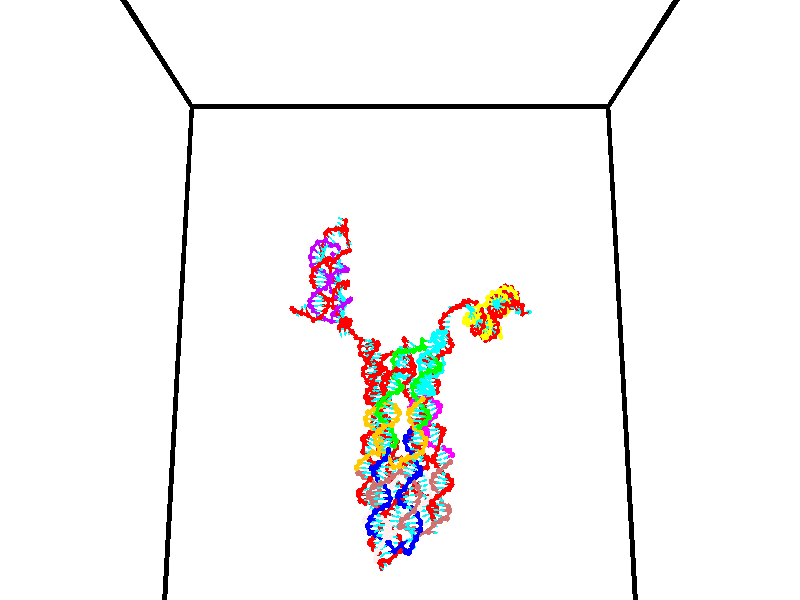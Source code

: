 // switches for output
#declare DRAW_BASES = 1; // possible values are 0, 1; only relevant for DNA ribbons
#declare DRAW_BASES_TYPE = 3; // possible values are 1, 2, 3; only relevant for DNA ribbons
#declare DRAW_FOG = 0; // set to 1 to enable fog

#include "colors.inc"

#include "transforms.inc"
background { rgb <1, 1, 1>}

#default {
   normal{
       ripples 0.25
       frequency 0.20
       turbulence 0.2
       lambda 5
   }
	finish {
		phong 0.1
		phong_size 40.
	}
}

// original window dimensions: 1024x640


// camera settings

camera {
	sky <0, 0.179814, -0.983701>
	up <0, 0.179814, -0.983701>
	right 1.6 * <1, 0, 0>
	location <35, 94.9851, 44.8844>
	look_at <35, 29.7336, 32.9568>
	direction <0, -65.2515, -11.9276>
	angle 67.0682
}


# declare cpy_camera_pos = <35, 94.9851, 44.8844>;
# if (DRAW_FOG = 1)
fog {
	fog_type 2
	up vnormalize(cpy_camera_pos)
	color rgbt<1,1,1,0.3>
	distance 1e-5
	fog_alt 3e-3
	fog_offset 56
}
# end


// LIGHTS

# declare lum = 6;
global_settings {
	ambient_light rgb lum * <0.05, 0.05, 0.05>
	max_trace_level 15
}# declare cpy_direct_light_amount = 0.25;
light_source
{	1000 * <-1, -1.16352, -0.803886>,
	rgb lum * cpy_direct_light_amount
	parallel
}

light_source
{	1000 * <1, 1.16352, 0.803886>,
	rgb lum * cpy_direct_light_amount
	parallel
}

// strand 0

// nucleotide -1

// particle -1
sphere {
	<24.123447, 35.094990, 34.658894> 0.250000
	pigment { color rgbt <1,0,0,0> }
	no_shadow
}
cylinder {
	<24.412352, 34.992218, 34.915745>,  <24.585693, 34.930553, 35.069855>, 0.100000
	pigment { color rgbt <1,0,0,0> }
	no_shadow
}
cylinder {
	<24.412352, 34.992218, 34.915745>,  <24.123447, 35.094990, 34.658894>, 0.100000
	pigment { color rgbt <1,0,0,0> }
	no_shadow
}

// particle -1
sphere {
	<24.412352, 34.992218, 34.915745> 0.100000
	pigment { color rgbt <1,0,0,0> }
	no_shadow
}
sphere {
	0, 1
	scale<0.080000,0.200000,0.300000>
	matrix <0.645572, 0.583563, -0.492638,
		-0.248147, 0.770351, 0.587352,
		0.722261, -0.256931, 0.642126,
		24.629030, 34.915138, 35.108383>
	pigment { color rgbt <0,1,1,0> }
	no_shadow
}
cylinder {
	<24.486973, 35.698101, 34.965611>,  <24.123447, 35.094990, 34.658894>, 0.130000
	pigment { color rgbt <1,0,0,0> }
	no_shadow
}

// nucleotide -1

// particle -1
sphere {
	<24.486973, 35.698101, 34.965611> 0.250000
	pigment { color rgbt <1,0,0,0> }
	no_shadow
}
cylinder {
	<24.716326, 35.370754, 34.950089>,  <24.853937, 35.174347, 34.940777>, 0.100000
	pigment { color rgbt <1,0,0,0> }
	no_shadow
}
cylinder {
	<24.716326, 35.370754, 34.950089>,  <24.486973, 35.698101, 34.965611>, 0.100000
	pigment { color rgbt <1,0,0,0> }
	no_shadow
}

// particle -1
sphere {
	<24.716326, 35.370754, 34.950089> 0.100000
	pigment { color rgbt <1,0,0,0> }
	no_shadow
}
sphere {
	0, 1
	scale<0.080000,0.200000,0.300000>
	matrix <0.730957, 0.532379, -0.426935,
		0.370048, 0.216434, 0.903449,
		0.573381, -0.818369, -0.038802,
		24.888340, 35.125244, 34.938446>
	pigment { color rgbt <0,1,1,0> }
	no_shadow
}
cylinder {
	<25.204597, 35.887806, 35.194832>,  <24.486973, 35.698101, 34.965611>, 0.130000
	pigment { color rgbt <1,0,0,0> }
	no_shadow
}

// nucleotide -1

// particle -1
sphere {
	<25.204597, 35.887806, 35.194832> 0.250000
	pigment { color rgbt <1,0,0,0> }
	no_shadow
}
cylinder {
	<25.197693, 35.602600, 34.914455>,  <25.193550, 35.431477, 34.746231>, 0.100000
	pigment { color rgbt <1,0,0,0> }
	no_shadow
}
cylinder {
	<25.197693, 35.602600, 34.914455>,  <25.204597, 35.887806, 35.194832>, 0.100000
	pigment { color rgbt <1,0,0,0> }
	no_shadow
}

// particle -1
sphere {
	<25.197693, 35.602600, 34.914455> 0.100000
	pigment { color rgbt <1,0,0,0> }
	no_shadow
}
sphere {
	0, 1
	scale<0.080000,0.200000,0.300000>
	matrix <0.832309, 0.378220, -0.405230,
		0.554043, -0.590394, 0.586917,
		-0.017262, -0.713011, -0.700940,
		25.192514, 35.388695, 34.704174>
	pigment { color rgbt <0,1,1,0> }
	no_shadow
}
cylinder {
	<25.796928, 35.406876, 35.263107>,  <25.204597, 35.887806, 35.194832>, 0.130000
	pigment { color rgbt <1,0,0,0> }
	no_shadow
}

// nucleotide -1

// particle -1
sphere {
	<25.796928, 35.406876, 35.263107> 0.250000
	pigment { color rgbt <1,0,0,0> }
	no_shadow
}
cylinder {
	<25.664236, 35.452278, 34.888500>,  <25.584620, 35.479519, 34.663734>, 0.100000
	pigment { color rgbt <1,0,0,0> }
	no_shadow
}
cylinder {
	<25.664236, 35.452278, 34.888500>,  <25.796928, 35.406876, 35.263107>, 0.100000
	pigment { color rgbt <1,0,0,0> }
	no_shadow
}

// particle -1
sphere {
	<25.664236, 35.452278, 34.888500> 0.100000
	pigment { color rgbt <1,0,0,0> }
	no_shadow
}
sphere {
	0, 1
	scale<0.080000,0.200000,0.300000>
	matrix <0.832674, 0.501836, -0.234124,
		0.443404, -0.857482, -0.260992,
		-0.331732, 0.113509, -0.936520,
		25.564716, 35.486332, 34.607544>
	pigment { color rgbt <0,1,1,0> }
	no_shadow
}
cylinder {
	<26.257612, 34.906963, 35.609398>,  <25.796928, 35.406876, 35.263107>, 0.130000
	pigment { color rgbt <1,0,0,0> }
	no_shadow
}

// nucleotide -1

// particle -1
sphere {
	<26.257612, 34.906963, 35.609398> 0.250000
	pigment { color rgbt <1,0,0,0> }
	no_shadow
}
cylinder {
	<26.449871, 34.561623, 35.547939>,  <26.565226, 34.354420, 35.511063>, 0.100000
	pigment { color rgbt <1,0,0,0> }
	no_shadow
}
cylinder {
	<26.449871, 34.561623, 35.547939>,  <26.257612, 34.906963, 35.609398>, 0.100000
	pigment { color rgbt <1,0,0,0> }
	no_shadow
}

// particle -1
sphere {
	<26.449871, 34.561623, 35.547939> 0.100000
	pigment { color rgbt <1,0,0,0> }
	no_shadow
}
sphere {
	0, 1
	scale<0.080000,0.200000,0.300000>
	matrix <0.322887, 0.337146, -0.884351,
		0.815306, 0.375449, 0.440812,
		0.480646, -0.863349, -0.153649,
		26.594065, 34.302616, 35.501846>
	pigment { color rgbt <0,1,1,0> }
	no_shadow
}
cylinder {
	<27.045374, 35.105904, 35.407478>,  <26.257612, 34.906963, 35.609398>, 0.130000
	pigment { color rgbt <1,0,0,0> }
	no_shadow
}

// nucleotide -1

// particle -1
sphere {
	<27.045374, 35.105904, 35.407478> 0.250000
	pigment { color rgbt <1,0,0,0> }
	no_shadow
}
cylinder {
	<26.937822, 34.737068, 35.296162>,  <26.873291, 34.515766, 35.229370>, 0.100000
	pigment { color rgbt <1,0,0,0> }
	no_shadow
}
cylinder {
	<26.937822, 34.737068, 35.296162>,  <27.045374, 35.105904, 35.407478>, 0.100000
	pigment { color rgbt <1,0,0,0> }
	no_shadow
}

// particle -1
sphere {
	<26.937822, 34.737068, 35.296162> 0.100000
	pigment { color rgbt <1,0,0,0> }
	no_shadow
}
sphere {
	0, 1
	scale<0.080000,0.200000,0.300000>
	matrix <0.333524, 0.181926, -0.925021,
		0.903585, -0.341537, 0.258624,
		-0.268879, -0.922093, -0.278296,
		26.857159, 34.460442, 35.212673>
	pigment { color rgbt <0,1,1,0> }
	no_shadow
}
cylinder {
	<27.473829, 34.986629, 34.854298>,  <27.045374, 35.105904, 35.407478>, 0.130000
	pigment { color rgbt <1,0,0,0> }
	no_shadow
}

// nucleotide -1

// particle -1
sphere {
	<27.473829, 34.986629, 34.854298> 0.250000
	pigment { color rgbt <1,0,0,0> }
	no_shadow
}
cylinder {
	<27.197527, 34.702484, 34.800274>,  <27.031746, 34.531998, 34.767860>, 0.100000
	pigment { color rgbt <1,0,0,0> }
	no_shadow
}
cylinder {
	<27.197527, 34.702484, 34.800274>,  <27.473829, 34.986629, 34.854298>, 0.100000
	pigment { color rgbt <1,0,0,0> }
	no_shadow
}

// particle -1
sphere {
	<27.197527, 34.702484, 34.800274> 0.100000
	pigment { color rgbt <1,0,0,0> }
	no_shadow
}
sphere {
	0, 1
	scale<0.080000,0.200000,0.300000>
	matrix <0.102403, 0.088795, -0.990772,
		0.715800, -0.698212, 0.011408,
		-0.690756, -0.710363, -0.135059,
		26.990299, 34.489376, 34.759758>
	pigment { color rgbt <0,1,1,0> }
	no_shadow
}
cylinder {
	<27.704475, 34.506943, 34.331081>,  <27.473829, 34.986629, 34.854298>, 0.130000
	pigment { color rgbt <1,0,0,0> }
	no_shadow
}

// nucleotide -1

// particle -1
sphere {
	<27.704475, 34.506943, 34.331081> 0.250000
	pigment { color rgbt <1,0,0,0> }
	no_shadow
}
cylinder {
	<27.309992, 34.445290, 34.306961>,  <27.073301, 34.408298, 34.292488>, 0.100000
	pigment { color rgbt <1,0,0,0> }
	no_shadow
}
cylinder {
	<27.309992, 34.445290, 34.306961>,  <27.704475, 34.506943, 34.331081>, 0.100000
	pigment { color rgbt <1,0,0,0> }
	no_shadow
}

// particle -1
sphere {
	<27.309992, 34.445290, 34.306961> 0.100000
	pigment { color rgbt <1,0,0,0> }
	no_shadow
}
sphere {
	0, 1
	scale<0.080000,0.200000,0.300000>
	matrix <0.074379, -0.087249, -0.993406,
		0.147858, -0.984190, 0.097510,
		-0.986208, -0.154135, -0.060303,
		27.014130, 34.399048, 34.288872>
	pigment { color rgbt <0,1,1,0> }
	no_shadow
}
cylinder {
	<27.663019, 34.066082, 33.753410>,  <27.704475, 34.506943, 34.331081>, 0.130000
	pigment { color rgbt <1,0,0,0> }
	no_shadow
}

// nucleotide -1

// particle -1
sphere {
	<27.663019, 34.066082, 33.753410> 0.250000
	pigment { color rgbt <1,0,0,0> }
	no_shadow
}
cylinder {
	<27.282164, 34.177647, 33.803436>,  <27.053650, 34.244587, 33.833450>, 0.100000
	pigment { color rgbt <1,0,0,0> }
	no_shadow
}
cylinder {
	<27.282164, 34.177647, 33.803436>,  <27.663019, 34.066082, 33.753410>, 0.100000
	pigment { color rgbt <1,0,0,0> }
	no_shadow
}

// particle -1
sphere {
	<27.282164, 34.177647, 33.803436> 0.100000
	pigment { color rgbt <1,0,0,0> }
	no_shadow
}
sphere {
	0, 1
	scale<0.080000,0.200000,0.300000>
	matrix <-0.176352, -0.167055, -0.970048,
		-0.249672, -0.945673, 0.208247,
		-0.952137, 0.278919, 0.125063,
		26.996523, 34.261322, 33.840954>
	pigment { color rgbt <0,1,1,0> }
	no_shadow
}
cylinder {
	<27.238665, 33.499401, 33.475925>,  <27.663019, 34.066082, 33.753410>, 0.130000
	pigment { color rgbt <1,0,0,0> }
	no_shadow
}

// nucleotide -1

// particle -1
sphere {
	<27.238665, 33.499401, 33.475925> 0.250000
	pigment { color rgbt <1,0,0,0> }
	no_shadow
}
cylinder {
	<27.022753, 33.836079, 33.481514>,  <26.893206, 34.038086, 33.484867>, 0.100000
	pigment { color rgbt <1,0,0,0> }
	no_shadow
}
cylinder {
	<27.022753, 33.836079, 33.481514>,  <27.238665, 33.499401, 33.475925>, 0.100000
	pigment { color rgbt <1,0,0,0> }
	no_shadow
}

// particle -1
sphere {
	<27.022753, 33.836079, 33.481514> 0.100000
	pigment { color rgbt <1,0,0,0> }
	no_shadow
}
sphere {
	0, 1
	scale<0.080000,0.200000,0.300000>
	matrix <-0.120918, -0.061101, -0.990780,
		-0.833076, -0.536493, 0.134757,
		-0.539780, 0.841690, 0.013970,
		26.860819, 34.088585, 33.485706>
	pigment { color rgbt <0,1,1,0> }
	no_shadow
}
cylinder {
	<26.624020, 33.399212, 32.918575>,  <27.238665, 33.499401, 33.475925>, 0.130000
	pigment { color rgbt <1,0,0,0> }
	no_shadow
}

// nucleotide -1

// particle -1
sphere {
	<26.624020, 33.399212, 32.918575> 0.250000
	pigment { color rgbt <1,0,0,0> }
	no_shadow
}
cylinder {
	<26.657221, 33.794819, 32.967487>,  <26.677141, 34.032185, 32.996834>, 0.100000
	pigment { color rgbt <1,0,0,0> }
	no_shadow
}
cylinder {
	<26.657221, 33.794819, 32.967487>,  <26.624020, 33.399212, 32.918575>, 0.100000
	pigment { color rgbt <1,0,0,0> }
	no_shadow
}

// particle -1
sphere {
	<26.657221, 33.794819, 32.967487> 0.100000
	pigment { color rgbt <1,0,0,0> }
	no_shadow
}
sphere {
	0, 1
	scale<0.080000,0.200000,0.300000>
	matrix <-0.187920, 0.136041, -0.972717,
		-0.978671, 0.057761, 0.197148,
		0.083005, 0.989018, 0.122285,
		26.682123, 34.091526, 33.004173>
	pigment { color rgbt <0,1,1,0> }
	no_shadow
}
cylinder {
	<26.154074, 33.765301, 32.484734>,  <26.624020, 33.399212, 32.918575>, 0.130000
	pigment { color rgbt <1,0,0,0> }
	no_shadow
}

// nucleotide -1

// particle -1
sphere {
	<26.154074, 33.765301, 32.484734> 0.250000
	pigment { color rgbt <1,0,0,0> }
	no_shadow
}
cylinder {
	<26.448290, 34.031387, 32.536064>,  <26.624821, 34.191040, 32.566864>, 0.100000
	pigment { color rgbt <1,0,0,0> }
	no_shadow
}
cylinder {
	<26.448290, 34.031387, 32.536064>,  <26.154074, 33.765301, 32.484734>, 0.100000
	pigment { color rgbt <1,0,0,0> }
	no_shadow
}

// particle -1
sphere {
	<26.448290, 34.031387, 32.536064> 0.100000
	pigment { color rgbt <1,0,0,0> }
	no_shadow
}
sphere {
	0, 1
	scale<0.080000,0.200000,0.300000>
	matrix <-0.113456, 0.307690, -0.944698,
		-0.667912, 0.680305, 0.301791,
		0.735541, 0.665215, 0.128325,
		26.668953, 34.230953, 32.574562>
	pigment { color rgbt <0,1,1,0> }
	no_shadow
}
cylinder {
	<25.939224, 34.328320, 32.166386>,  <26.154074, 33.765301, 32.484734>, 0.130000
	pigment { color rgbt <1,0,0,0> }
	no_shadow
}

// nucleotide -1

// particle -1
sphere {
	<25.939224, 34.328320, 32.166386> 0.250000
	pigment { color rgbt <1,0,0,0> }
	no_shadow
}
cylinder {
	<26.318342, 34.443947, 32.220234>,  <26.545813, 34.513325, 32.252544>, 0.100000
	pigment { color rgbt <1,0,0,0> }
	no_shadow
}
cylinder {
	<26.318342, 34.443947, 32.220234>,  <25.939224, 34.328320, 32.166386>, 0.100000
	pigment { color rgbt <1,0,0,0> }
	no_shadow
}

// particle -1
sphere {
	<26.318342, 34.443947, 32.220234> 0.100000
	pigment { color rgbt <1,0,0,0> }
	no_shadow
}
sphere {
	0, 1
	scale<0.080000,0.200000,0.300000>
	matrix <0.046880, 0.291266, -0.955493,
		-0.315416, 0.911922, 0.262509,
		0.947795, 0.289071, 0.134621,
		26.602680, 34.530666, 32.260620>
	pigment { color rgbt <0,1,1,0> }
	no_shadow
}
cylinder {
	<26.040651, 35.051605, 31.893473>,  <25.939224, 34.328320, 32.166386>, 0.130000
	pigment { color rgbt <1,0,0,0> }
	no_shadow
}

// nucleotide -1

// particle -1
sphere {
	<26.040651, 35.051605, 31.893473> 0.250000
	pigment { color rgbt <1,0,0,0> }
	no_shadow
}
cylinder {
	<26.399767, 34.875774, 31.882505>,  <26.615236, 34.770275, 31.875925>, 0.100000
	pigment { color rgbt <1,0,0,0> }
	no_shadow
}
cylinder {
	<26.399767, 34.875774, 31.882505>,  <26.040651, 35.051605, 31.893473>, 0.100000
	pigment { color rgbt <1,0,0,0> }
	no_shadow
}

// particle -1
sphere {
	<26.399767, 34.875774, 31.882505> 0.100000
	pigment { color rgbt <1,0,0,0> }
	no_shadow
}
sphere {
	0, 1
	scale<0.080000,0.200000,0.300000>
	matrix <0.098522, 0.261117, -0.960266,
		0.429267, 0.859414, 0.277735,
		0.897788, -0.439574, -0.027417,
		26.669104, 34.743904, 31.874281>
	pigment { color rgbt <0,1,1,0> }
	no_shadow
}
cylinder {
	<26.233906, 35.390594, 31.389080>,  <26.040651, 35.051605, 31.893473>, 0.130000
	pigment { color rgbt <1,0,0,0> }
	no_shadow
}

// nucleotide -1

// particle -1
sphere {
	<26.233906, 35.390594, 31.389080> 0.250000
	pigment { color rgbt <1,0,0,0> }
	no_shadow
}
cylinder {
	<26.504679, 35.100071, 31.436798>,  <26.667143, 34.925755, 31.465429>, 0.100000
	pigment { color rgbt <1,0,0,0> }
	no_shadow
}
cylinder {
	<26.504679, 35.100071, 31.436798>,  <26.233906, 35.390594, 31.389080>, 0.100000
	pigment { color rgbt <1,0,0,0> }
	no_shadow
}

// particle -1
sphere {
	<26.504679, 35.100071, 31.436798> 0.100000
	pigment { color rgbt <1,0,0,0> }
	no_shadow
}
sphere {
	0, 1
	scale<0.080000,0.200000,0.300000>
	matrix <0.257216, 0.081573, -0.962905,
		0.689639, 0.682507, 0.242039,
		0.676933, -0.726313, 0.119296,
		26.707758, 34.882175, 31.472588>
	pigment { color rgbt <0,1,1,0> }
	no_shadow
}
cylinder {
	<26.815399, 35.531570, 31.033785>,  <26.233906, 35.390594, 31.389080>, 0.130000
	pigment { color rgbt <1,0,0,0> }
	no_shadow
}

// nucleotide -1

// particle -1
sphere {
	<26.815399, 35.531570, 31.033785> 0.250000
	pigment { color rgbt <1,0,0,0> }
	no_shadow
}
cylinder {
	<26.790758, 35.132446, 31.043427>,  <26.775974, 34.892971, 31.049212>, 0.100000
	pigment { color rgbt <1,0,0,0> }
	no_shadow
}
cylinder {
	<26.790758, 35.132446, 31.043427>,  <26.815399, 35.531570, 31.033785>, 0.100000
	pigment { color rgbt <1,0,0,0> }
	no_shadow
}

// particle -1
sphere {
	<26.790758, 35.132446, 31.043427> 0.100000
	pigment { color rgbt <1,0,0,0> }
	no_shadow
}
sphere {
	0, 1
	scale<0.080000,0.200000,0.300000>
	matrix <0.231727, -0.037787, -0.972047,
		0.970828, -0.054296, 0.233547,
		-0.061603, -0.997810, 0.024103,
		26.772278, 34.833103, 31.050657>
	pigment { color rgbt <0,1,1,0> }
	no_shadow
}
cylinder {
	<27.347588, 35.233337, 30.588181>,  <26.815399, 35.531570, 31.033785>, 0.130000
	pigment { color rgbt <1,0,0,0> }
	no_shadow
}

// nucleotide -1

// particle -1
sphere {
	<27.347588, 35.233337, 30.588181> 0.250000
	pigment { color rgbt <1,0,0,0> }
	no_shadow
}
cylinder {
	<27.107548, 34.919968, 30.652838>,  <26.963524, 34.731945, 30.691631>, 0.100000
	pigment { color rgbt <1,0,0,0> }
	no_shadow
}
cylinder {
	<27.107548, 34.919968, 30.652838>,  <27.347588, 35.233337, 30.588181>, 0.100000
	pigment { color rgbt <1,0,0,0> }
	no_shadow
}

// particle -1
sphere {
	<27.107548, 34.919968, 30.652838> 0.100000
	pigment { color rgbt <1,0,0,0> }
	no_shadow
}
sphere {
	0, 1
	scale<0.080000,0.200000,0.300000>
	matrix <0.265354, -0.385592, -0.883689,
		0.754630, -0.487410, 0.439278,
		-0.600101, -0.783422, 0.161643,
		26.927517, 34.684940, 30.701330>
	pigment { color rgbt <0,1,1,0> }
	no_shadow
}
cylinder {
	<27.633873, 34.609390, 30.295065>,  <27.347588, 35.233337, 30.588181>, 0.130000
	pigment { color rgbt <1,0,0,0> }
	no_shadow
}

// nucleotide -1

// particle -1
sphere {
	<27.633873, 34.609390, 30.295065> 0.250000
	pigment { color rgbt <1,0,0,0> }
	no_shadow
}
cylinder {
	<27.277874, 34.434235, 30.345903>,  <27.064274, 34.329140, 30.376406>, 0.100000
	pigment { color rgbt <1,0,0,0> }
	no_shadow
}
cylinder {
	<27.277874, 34.434235, 30.345903>,  <27.633873, 34.609390, 30.295065>, 0.100000
	pigment { color rgbt <1,0,0,0> }
	no_shadow
}

// particle -1
sphere {
	<27.277874, 34.434235, 30.345903> 0.100000
	pigment { color rgbt <1,0,0,0> }
	no_shadow
}
sphere {
	0, 1
	scale<0.080000,0.200000,0.300000>
	matrix <0.144529, -0.535297, -0.832207,
		0.432449, -0.722295, 0.539702,
		-0.890000, -0.437890, 0.127096,
		27.010874, 34.302868, 30.384033>
	pigment { color rgbt <0,1,1,0> }
	no_shadow
}
cylinder {
	<27.667833, 33.934170, 30.101372>,  <27.633873, 34.609390, 30.295065>, 0.130000
	pigment { color rgbt <1,0,0,0> }
	no_shadow
}

// nucleotide -1

// particle -1
sphere {
	<27.667833, 33.934170, 30.101372> 0.250000
	pigment { color rgbt <1,0,0,0> }
	no_shadow
}
cylinder {
	<27.270123, 33.976753, 30.097881>,  <27.031496, 34.002304, 30.095787>, 0.100000
	pigment { color rgbt <1,0,0,0> }
	no_shadow
}
cylinder {
	<27.270123, 33.976753, 30.097881>,  <27.667833, 33.934170, 30.101372>, 0.100000
	pigment { color rgbt <1,0,0,0> }
	no_shadow
}

// particle -1
sphere {
	<27.270123, 33.976753, 30.097881> 0.100000
	pigment { color rgbt <1,0,0,0> }
	no_shadow
}
sphere {
	0, 1
	scale<0.080000,0.200000,0.300000>
	matrix <-0.068497, -0.698132, -0.712685,
		-0.081966, -0.708010, 0.701430,
		-0.994279, 0.106462, -0.008727,
		26.971840, 34.008694, 30.095263>
	pigment { color rgbt <0,1,1,0> }
	no_shadow
}
cylinder {
	<27.337221, 33.319706, 30.397633>,  <27.667833, 33.934170, 30.101372>, 0.130000
	pigment { color rgbt <1,0,0,0> }
	no_shadow
}

// nucleotide -1

// particle -1
sphere {
	<27.337221, 33.319706, 30.397633> 0.250000
	pigment { color rgbt <1,0,0,0> }
	no_shadow
}
cylinder {
	<27.139566, 33.521614, 30.114496>,  <27.020973, 33.642757, 29.944614>, 0.100000
	pigment { color rgbt <1,0,0,0> }
	no_shadow
}
cylinder {
	<27.139566, 33.521614, 30.114496>,  <27.337221, 33.319706, 30.397633>, 0.100000
	pigment { color rgbt <1,0,0,0> }
	no_shadow
}

// particle -1
sphere {
	<27.139566, 33.521614, 30.114496> 0.100000
	pigment { color rgbt <1,0,0,0> }
	no_shadow
}
sphere {
	0, 1
	scale<0.080000,0.200000,0.300000>
	matrix <0.120620, -0.766508, -0.630806,
		-0.860977, -0.397083, 0.317874,
		-0.494135, 0.504767, -0.707842,
		26.991325, 33.673042, 29.902143>
	pigment { color rgbt <0,1,1,0> }
	no_shadow
}
cylinder {
	<27.191250, 32.874283, 29.915028>,  <27.337221, 33.319706, 30.397633>, 0.130000
	pigment { color rgbt <1,0,0,0> }
	no_shadow
}

// nucleotide -1

// particle -1
sphere {
	<27.191250, 32.874283, 29.915028> 0.250000
	pigment { color rgbt <1,0,0,0> }
	no_shadow
}
cylinder {
	<27.057024, 33.176880, 29.690485>,  <26.976488, 33.358437, 29.555759>, 0.100000
	pigment { color rgbt <1,0,0,0> }
	no_shadow
}
cylinder {
	<27.057024, 33.176880, 29.690485>,  <27.191250, 32.874283, 29.915028>, 0.100000
	pigment { color rgbt <1,0,0,0> }
	no_shadow
}

// particle -1
sphere {
	<27.057024, 33.176880, 29.690485> 0.100000
	pigment { color rgbt <1,0,0,0> }
	no_shadow
}
sphere {
	0, 1
	scale<0.080000,0.200000,0.300000>
	matrix <0.166676, -0.538827, -0.825763,
		-0.927154, -0.370663, 0.054723,
		-0.335566, 0.756489, -0.561356,
		26.956354, 33.403828, 29.522078>
	pigment { color rgbt <0,1,1,0> }
	no_shadow
}
cylinder {
	<26.687647, 32.637600, 29.382719>,  <27.191250, 32.874283, 29.915028>, 0.130000
	pigment { color rgbt <1,0,0,0> }
	no_shadow
}

// nucleotide -1

// particle -1
sphere {
	<26.687647, 32.637600, 29.382719> 0.250000
	pigment { color rgbt <1,0,0,0> }
	no_shadow
}
cylinder {
	<26.844719, 32.973927, 29.233685>,  <26.938963, 33.175724, 29.144264>, 0.100000
	pigment { color rgbt <1,0,0,0> }
	no_shadow
}
cylinder {
	<26.844719, 32.973927, 29.233685>,  <26.687647, 32.637600, 29.382719>, 0.100000
	pigment { color rgbt <1,0,0,0> }
	no_shadow
}

// particle -1
sphere {
	<26.844719, 32.973927, 29.233685> 0.100000
	pigment { color rgbt <1,0,0,0> }
	no_shadow
}
sphere {
	0, 1
	scale<0.080000,0.200000,0.300000>
	matrix <0.309579, -0.502336, -0.807353,
		-0.866003, 0.201688, -0.457559,
		0.392682, 0.840821, -0.372586,
		26.962524, 33.226173, 29.121908>
	pigment { color rgbt <0,1,1,0> }
	no_shadow
}
cylinder {
	<26.619755, 32.541527, 28.717728>,  <26.687647, 32.637600, 29.382719>, 0.130000
	pigment { color rgbt <1,0,0,0> }
	no_shadow
}

// nucleotide -1

// particle -1
sphere {
	<26.619755, 32.541527, 28.717728> 0.250000
	pigment { color rgbt <1,0,0,0> }
	no_shadow
}
cylinder {
	<26.898796, 32.827049, 28.742504>,  <27.066221, 32.998363, 28.757370>, 0.100000
	pigment { color rgbt <1,0,0,0> }
	no_shadow
}
cylinder {
	<26.898796, 32.827049, 28.742504>,  <26.619755, 32.541527, 28.717728>, 0.100000
	pigment { color rgbt <1,0,0,0> }
	no_shadow
}

// particle -1
sphere {
	<26.898796, 32.827049, 28.742504> 0.100000
	pigment { color rgbt <1,0,0,0> }
	no_shadow
}
sphere {
	0, 1
	scale<0.080000,0.200000,0.300000>
	matrix <0.514292, -0.438670, -0.736934,
		-0.498854, 0.545942, -0.673121,
		0.697601, 0.713803, 0.061941,
		27.108076, 33.041191, 28.761087>
	pigment { color rgbt <0,1,1,0> }
	no_shadow
}
cylinder {
	<26.962034, 32.467644, 28.129517>,  <26.619755, 32.541527, 28.717728>, 0.130000
	pigment { color rgbt <1,0,0,0> }
	no_shadow
}

// nucleotide -1

// particle -1
sphere {
	<26.962034, 32.467644, 28.129517> 0.250000
	pigment { color rgbt <1,0,0,0> }
	no_shadow
}
cylinder {
	<27.187662, 32.773998, 28.252964>,  <27.323038, 32.957809, 28.327032>, 0.100000
	pigment { color rgbt <1,0,0,0> }
	no_shadow
}
cylinder {
	<27.187662, 32.773998, 28.252964>,  <26.962034, 32.467644, 28.129517>, 0.100000
	pigment { color rgbt <1,0,0,0> }
	no_shadow
}

// particle -1
sphere {
	<27.187662, 32.773998, 28.252964> 0.100000
	pigment { color rgbt <1,0,0,0> }
	no_shadow
}
sphere {
	0, 1
	scale<0.080000,0.200000,0.300000>
	matrix <0.572447, -0.093349, -0.814611,
		-0.595089, 0.636164, -0.491084,
		0.564069, 0.765885, 0.308619,
		27.356882, 33.003765, 28.345551>
	pigment { color rgbt <0,1,1,0> }
	no_shadow
}
cylinder {
	<27.084085, 32.955643, 27.529058>,  <26.962034, 32.467644, 28.129517>, 0.130000
	pigment { color rgbt <1,0,0,0> }
	no_shadow
}

// nucleotide -1

// particle -1
sphere {
	<27.084085, 32.955643, 27.529058> 0.250000
	pigment { color rgbt <1,0,0,0> }
	no_shadow
}
cylinder {
	<27.384352, 33.017620, 27.785961>,  <27.564510, 33.054806, 27.940104>, 0.100000
	pigment { color rgbt <1,0,0,0> }
	no_shadow
}
cylinder {
	<27.384352, 33.017620, 27.785961>,  <27.084085, 32.955643, 27.529058>, 0.100000
	pigment { color rgbt <1,0,0,0> }
	no_shadow
}

// particle -1
sphere {
	<27.384352, 33.017620, 27.785961> 0.100000
	pigment { color rgbt <1,0,0,0> }
	no_shadow
}
sphere {
	0, 1
	scale<0.080000,0.200000,0.300000>
	matrix <0.659155, -0.109547, -0.743985,
		-0.044917, 0.981831, -0.184364,
		0.750664, 0.154942, 0.642258,
		27.609550, 33.064102, 27.978640>
	pigment { color rgbt <0,1,1,0> }
	no_shadow
}
cylinder {
	<27.482599, 33.636280, 27.461481>,  <27.084085, 32.955643, 27.529058>, 0.130000
	pigment { color rgbt <1,0,0,0> }
	no_shadow
}

// nucleotide -1

// particle -1
sphere {
	<27.482599, 33.636280, 27.461481> 0.250000
	pigment { color rgbt <1,0,0,0> }
	no_shadow
}
cylinder {
	<27.707787, 33.328388, 27.581875>,  <27.842899, 33.143654, 27.654110>, 0.100000
	pigment { color rgbt <1,0,0,0> }
	no_shadow
}
cylinder {
	<27.707787, 33.328388, 27.581875>,  <27.482599, 33.636280, 27.461481>, 0.100000
	pigment { color rgbt <1,0,0,0> }
	no_shadow
}

// particle -1
sphere {
	<27.707787, 33.328388, 27.581875> 0.100000
	pigment { color rgbt <1,0,0,0> }
	no_shadow
}
sphere {
	0, 1
	scale<0.080000,0.200000,0.300000>
	matrix <0.562960, 0.090509, -0.821513,
		0.605098, 0.631926, 0.484279,
		0.562967, -0.769725, 0.300983,
		27.876677, 33.097469, 27.672169>
	pigment { color rgbt <0,1,1,0> }
	no_shadow
}
cylinder {
	<28.235550, 33.788452, 27.394703>,  <27.482599, 33.636280, 27.461481>, 0.130000
	pigment { color rgbt <1,0,0,0> }
	no_shadow
}

// nucleotide -1

// particle -1
sphere {
	<28.235550, 33.788452, 27.394703> 0.250000
	pigment { color rgbt <1,0,0,0> }
	no_shadow
}
cylinder {
	<28.138145, 33.403164, 27.349270>,  <28.079702, 33.171989, 27.322010>, 0.100000
	pigment { color rgbt <1,0,0,0> }
	no_shadow
}
cylinder {
	<28.138145, 33.403164, 27.349270>,  <28.235550, 33.788452, 27.394703>, 0.100000
	pigment { color rgbt <1,0,0,0> }
	no_shadow
}

// particle -1
sphere {
	<28.138145, 33.403164, 27.349270> 0.100000
	pigment { color rgbt <1,0,0,0> }
	no_shadow
}
sphere {
	0, 1
	scale<0.080000,0.200000,0.300000>
	matrix <0.545654, -0.039235, -0.837092,
		0.801851, -0.265818, 0.535141,
		-0.243511, -0.963224, -0.113584,
		28.065092, 33.114197, 27.315195>
	pigment { color rgbt <0,1,1,0> }
	no_shadow
}
cylinder {
	<28.873669, 33.482513, 27.324896>,  <28.235550, 33.788452, 27.394703>, 0.130000
	pigment { color rgbt <1,0,0,0> }
	no_shadow
}

// nucleotide -1

// particle -1
sphere {
	<28.873669, 33.482513, 27.324896> 0.250000
	pigment { color rgbt <1,0,0,0> }
	no_shadow
}
cylinder {
	<28.566032, 33.298824, 27.147083>,  <28.381451, 33.188610, 27.040396>, 0.100000
	pigment { color rgbt <1,0,0,0> }
	no_shadow
}
cylinder {
	<28.566032, 33.298824, 27.147083>,  <28.873669, 33.482513, 27.324896>, 0.100000
	pigment { color rgbt <1,0,0,0> }
	no_shadow
}

// particle -1
sphere {
	<28.566032, 33.298824, 27.147083> 0.100000
	pigment { color rgbt <1,0,0,0> }
	no_shadow
}
sphere {
	0, 1
	scale<0.080000,0.200000,0.300000>
	matrix <0.566399, -0.167462, -0.806937,
		0.296125, -0.872392, 0.388899,
		-0.769091, -0.459226, -0.444533,
		28.335304, 33.161057, 27.013723>
	pigment { color rgbt <0,1,1,0> }
	no_shadow
}
cylinder {
	<29.171591, 32.982327, 26.998346>,  <28.873669, 33.482513, 27.324896>, 0.130000
	pigment { color rgbt <1,0,0,0> }
	no_shadow
}

// nucleotide -1

// particle -1
sphere {
	<29.171591, 32.982327, 26.998346> 0.250000
	pigment { color rgbt <1,0,0,0> }
	no_shadow
}
cylinder {
	<28.819839, 33.026592, 26.813112>,  <28.608788, 33.053150, 26.701973>, 0.100000
	pigment { color rgbt <1,0,0,0> }
	no_shadow
}
cylinder {
	<28.819839, 33.026592, 26.813112>,  <29.171591, 32.982327, 26.998346>, 0.100000
	pigment { color rgbt <1,0,0,0> }
	no_shadow
}

// particle -1
sphere {
	<28.819839, 33.026592, 26.813112> 0.100000
	pigment { color rgbt <1,0,0,0> }
	no_shadow
}
sphere {
	0, 1
	scale<0.080000,0.200000,0.300000>
	matrix <0.467265, 0.013861, -0.884009,
		-0.091408, -0.993761, -0.063898,
		-0.879379, 0.110663, -0.463082,
		28.556026, 33.059792, 26.674187>
	pigment { color rgbt <0,1,1,0> }
	no_shadow
}
cylinder {
	<29.213690, 32.663628, 26.318714>,  <29.171591, 32.982327, 26.998346>, 0.130000
	pigment { color rgbt <1,0,0,0> }
	no_shadow
}

// nucleotide -1

// particle -1
sphere {
	<29.213690, 32.663628, 26.318714> 0.250000
	pigment { color rgbt <1,0,0,0> }
	no_shadow
}
cylinder {
	<28.890842, 32.892574, 26.260817>,  <28.697134, 33.029942, 26.226078>, 0.100000
	pigment { color rgbt <1,0,0,0> }
	no_shadow
}
cylinder {
	<28.890842, 32.892574, 26.260817>,  <29.213690, 32.663628, 26.318714>, 0.100000
	pigment { color rgbt <1,0,0,0> }
	no_shadow
}

// particle -1
sphere {
	<28.890842, 32.892574, 26.260817> 0.100000
	pigment { color rgbt <1,0,0,0> }
	no_shadow
}
sphere {
	0, 1
	scale<0.080000,0.200000,0.300000>
	matrix <0.213642, 0.054601, -0.975385,
		-0.550378, -0.818175, -0.166351,
		-0.807119, 0.572370, -0.144745,
		28.648706, 33.064285, 26.217394>
	pigment { color rgbt <0,1,1,0> }
	no_shadow
}
cylinder {
	<28.946835, 32.141399, 26.843784>,  <29.213690, 32.663628, 26.318714>, 0.130000
	pigment { color rgbt <1,0,0,0> }
	no_shadow
}

// nucleotide -1

// particle -1
sphere {
	<28.946835, 32.141399, 26.843784> 0.250000
	pigment { color rgbt <1,0,0,0> }
	no_shadow
}
cylinder {
	<28.734367, 31.903021, 27.084682>,  <28.606886, 31.759993, 27.229221>, 0.100000
	pigment { color rgbt <1,0,0,0> }
	no_shadow
}
cylinder {
	<28.734367, 31.903021, 27.084682>,  <28.946835, 32.141399, 26.843784>, 0.100000
	pigment { color rgbt <1,0,0,0> }
	no_shadow
}

// particle -1
sphere {
	<28.734367, 31.903021, 27.084682> 0.100000
	pigment { color rgbt <1,0,0,0> }
	no_shadow
}
sphere {
	0, 1
	scale<0.080000,0.200000,0.300000>
	matrix <0.058488, -0.734908, -0.675640,
		0.845244, -0.323655, 0.425217,
		-0.531170, -0.595950, 0.602247,
		28.575016, 31.724236, 27.265356>
	pigment { color rgbt <0,1,1,0> }
	no_shadow
}
cylinder {
	<29.196972, 31.424940, 26.804350>,  <28.946835, 32.141399, 26.843784>, 0.130000
	pigment { color rgbt <1,0,0,0> }
	no_shadow
}

// nucleotide -1

// particle -1
sphere {
	<29.196972, 31.424940, 26.804350> 0.250000
	pigment { color rgbt <1,0,0,0> }
	no_shadow
}
cylinder {
	<28.812250, 31.419493, 26.913712>,  <28.581417, 31.416224, 26.979328>, 0.100000
	pigment { color rgbt <1,0,0,0> }
	no_shadow
}
cylinder {
	<28.812250, 31.419493, 26.913712>,  <29.196972, 31.424940, 26.804350>, 0.100000
	pigment { color rgbt <1,0,0,0> }
	no_shadow
}

// particle -1
sphere {
	<28.812250, 31.419493, 26.913712> 0.100000
	pigment { color rgbt <1,0,0,0> }
	no_shadow
}
sphere {
	0, 1
	scale<0.080000,0.200000,0.300000>
	matrix <-0.130483, -0.855189, -0.501623,
		0.240642, -0.518137, 0.820747,
		-0.961803, -0.013618, 0.273403,
		28.523708, 31.415407, 26.995733>
	pigment { color rgbt <0,1,1,0> }
	no_shadow
}
cylinder {
	<29.031933, 30.819660, 27.102566>,  <29.196972, 31.424940, 26.804350>, 0.130000
	pigment { color rgbt <1,0,0,0> }
	no_shadow
}

// nucleotide -1

// particle -1
sphere {
	<29.031933, 30.819660, 27.102566> 0.250000
	pigment { color rgbt <1,0,0,0> }
	no_shadow
}
cylinder {
	<28.702225, 30.964653, 26.928585>,  <28.504400, 31.051649, 26.824196>, 0.100000
	pigment { color rgbt <1,0,0,0> }
	no_shadow
}
cylinder {
	<28.702225, 30.964653, 26.928585>,  <29.031933, 30.819660, 27.102566>, 0.100000
	pigment { color rgbt <1,0,0,0> }
	no_shadow
}

// particle -1
sphere {
	<28.702225, 30.964653, 26.928585> 0.100000
	pigment { color rgbt <1,0,0,0> }
	no_shadow
}
sphere {
	0, 1
	scale<0.080000,0.200000,0.300000>
	matrix <-0.169771, -0.891084, -0.420888,
		-0.540144, -0.273083, 0.796034,
		-0.824271, 0.362483, -0.434952,
		28.454943, 31.073399, 26.798100>
	pigment { color rgbt <0,1,1,0> }
	no_shadow
}
cylinder {
	<29.368227, 30.808474, 27.838747>,  <29.031933, 30.819660, 27.102566>, 0.130000
	pigment { color rgbt <1,0,0,0> }
	no_shadow
}

// nucleotide -1

// particle -1
sphere {
	<29.368227, 30.808474, 27.838747> 0.250000
	pigment { color rgbt <1,0,0,0> }
	no_shadow
}
cylinder {
	<29.492250, 31.171101, 27.953287>,  <29.566664, 31.388678, 28.022011>, 0.100000
	pigment { color rgbt <1,0,0,0> }
	no_shadow
}
cylinder {
	<29.492250, 31.171101, 27.953287>,  <29.368227, 30.808474, 27.838747>, 0.100000
	pigment { color rgbt <1,0,0,0> }
	no_shadow
}

// particle -1
sphere {
	<29.492250, 31.171101, 27.953287> 0.100000
	pigment { color rgbt <1,0,0,0> }
	no_shadow
}
sphere {
	0, 1
	scale<0.080000,0.200000,0.300000>
	matrix <-0.750444, 0.048458, 0.659155,
		0.583694, -0.419265, 0.695354,
		0.310056, 0.906569, 0.286351,
		29.585268, 31.443071, 28.039192>
	pigment { color rgbt <0,1,1,0> }
	no_shadow
}
cylinder {
	<29.470306, 30.868797, 28.570107>,  <29.368227, 30.808474, 27.838747>, 0.130000
	pigment { color rgbt <1,0,0,0> }
	no_shadow
}

// nucleotide -1

// particle -1
sphere {
	<29.470306, 30.868797, 28.570107> 0.250000
	pigment { color rgbt <1,0,0,0> }
	no_shadow
}
cylinder {
	<29.391712, 31.242916, 28.452387>,  <29.344557, 31.467388, 28.381756>, 0.100000
	pigment { color rgbt <1,0,0,0> }
	no_shadow
}
cylinder {
	<29.391712, 31.242916, 28.452387>,  <29.470306, 30.868797, 28.570107>, 0.100000
	pigment { color rgbt <1,0,0,0> }
	no_shadow
}

// particle -1
sphere {
	<29.391712, 31.242916, 28.452387> 0.100000
	pigment { color rgbt <1,0,0,0> }
	no_shadow
}
sphere {
	0, 1
	scale<0.080000,0.200000,0.300000>
	matrix <-0.689147, 0.081778, 0.719992,
		0.697474, 0.344282, 0.628490,
		-0.196483, 0.935298, -0.294299,
		29.332767, 31.523506, 28.364098>
	pigment { color rgbt <0,1,1,0> }
	no_shadow
}
cylinder {
	<29.083248, 30.262407, 28.546415>,  <29.470306, 30.868797, 28.570107>, 0.130000
	pigment { color rgbt <1,0,0,0> }
	no_shadow
}

// nucleotide -1

// particle -1
sphere {
	<29.083248, 30.262407, 28.546415> 0.250000
	pigment { color rgbt <1,0,0,0> }
	no_shadow
}
cylinder {
	<28.684225, 30.234810, 28.550793>,  <28.444811, 30.218250, 28.553419>, 0.100000
	pigment { color rgbt <1,0,0,0> }
	no_shadow
}
cylinder {
	<28.684225, 30.234810, 28.550793>,  <29.083248, 30.262407, 28.546415>, 0.100000
	pigment { color rgbt <1,0,0,0> }
	no_shadow
}

// particle -1
sphere {
	<28.684225, 30.234810, 28.550793> 0.100000
	pigment { color rgbt <1,0,0,0> }
	no_shadow
}
sphere {
	0, 1
	scale<0.080000,0.200000,0.300000>
	matrix <-0.004475, 0.219468, 0.975609,
		-0.069714, 0.973177, -0.219241,
		-0.997557, -0.068995, 0.010946,
		28.384958, 30.214111, 28.554077>
	pigment { color rgbt <0,1,1,0> }
	no_shadow
}
cylinder {
	<28.747704, 30.884686, 28.793648>,  <29.083248, 30.262407, 28.546415>, 0.130000
	pigment { color rgbt <1,0,0,0> }
	no_shadow
}

// nucleotide -1

// particle -1
sphere {
	<28.747704, 30.884686, 28.793648> 0.250000
	pigment { color rgbt <1,0,0,0> }
	no_shadow
}
cylinder {
	<28.527084, 30.561447, 28.876381>,  <28.394712, 30.367504, 28.926022>, 0.100000
	pigment { color rgbt <1,0,0,0> }
	no_shadow
}
cylinder {
	<28.527084, 30.561447, 28.876381>,  <28.747704, 30.884686, 28.793648>, 0.100000
	pigment { color rgbt <1,0,0,0> }
	no_shadow
}

// particle -1
sphere {
	<28.527084, 30.561447, 28.876381> 0.100000
	pigment { color rgbt <1,0,0,0> }
	no_shadow
}
sphere {
	0, 1
	scale<0.080000,0.200000,0.300000>
	matrix <-0.018770, 0.259920, 0.965448,
		-0.833933, 0.528607, -0.158526,
		-0.551547, -0.808094, 0.206834,
		28.361620, 30.319019, 28.938431>
	pigment { color rgbt <0,1,1,0> }
	no_shadow
}
cylinder {
	<28.281496, 31.128384, 29.241982>,  <28.747704, 30.884686, 28.793648>, 0.130000
	pigment { color rgbt <1,0,0,0> }
	no_shadow
}

// nucleotide -1

// particle -1
sphere {
	<28.281496, 31.128384, 29.241982> 0.250000
	pigment { color rgbt <1,0,0,0> }
	no_shadow
}
cylinder {
	<28.287504, 30.730803, 29.285496>,  <28.291109, 30.492254, 29.311604>, 0.100000
	pigment { color rgbt <1,0,0,0> }
	no_shadow
}
cylinder {
	<28.287504, 30.730803, 29.285496>,  <28.281496, 31.128384, 29.241982>, 0.100000
	pigment { color rgbt <1,0,0,0> }
	no_shadow
}

// particle -1
sphere {
	<28.287504, 30.730803, 29.285496> 0.100000
	pigment { color rgbt <1,0,0,0> }
	no_shadow
}
sphere {
	0, 1
	scale<0.080000,0.200000,0.300000>
	matrix <-0.116073, 0.106329, 0.987533,
		-0.993127, -0.027459, -0.113774,
		0.015019, -0.993951, 0.108785,
		28.292009, 30.432617, 29.318130>
	pigment { color rgbt <0,1,1,0> }
	no_shadow
}
cylinder {
	<27.650829, 30.882408, 29.572639>,  <28.281496, 31.128384, 29.241982>, 0.130000
	pigment { color rgbt <1,0,0,0> }
	no_shadow
}

// nucleotide -1

// particle -1
sphere {
	<27.650829, 30.882408, 29.572639> 0.250000
	pigment { color rgbt <1,0,0,0> }
	no_shadow
}
cylinder {
	<27.920765, 30.596209, 29.644918>,  <28.082727, 30.424488, 29.688286>, 0.100000
	pigment { color rgbt <1,0,0,0> }
	no_shadow
}
cylinder {
	<27.920765, 30.596209, 29.644918>,  <27.650829, 30.882408, 29.572639>, 0.100000
	pigment { color rgbt <1,0,0,0> }
	no_shadow
}

// particle -1
sphere {
	<27.920765, 30.596209, 29.644918> 0.100000
	pigment { color rgbt <1,0,0,0> }
	no_shadow
}
sphere {
	0, 1
	scale<0.080000,0.200000,0.300000>
	matrix <-0.118238, 0.136863, 0.983508,
		-0.728430, -0.685077, 0.007761,
		0.674841, -0.715499, 0.180698,
		28.123217, 30.381559, 29.699127>
	pigment { color rgbt <0,1,1,0> }
	no_shadow
}
cylinder {
	<27.338669, 30.326689, 30.061195>,  <27.650829, 30.882408, 29.572639>, 0.130000
	pigment { color rgbt <1,0,0,0> }
	no_shadow
}

// nucleotide -1

// particle -1
sphere {
	<27.338669, 30.326689, 30.061195> 0.250000
	pigment { color rgbt <1,0,0,0> }
	no_shadow
}
cylinder {
	<27.738110, 30.309334, 30.073257>,  <27.977774, 30.298922, 30.080494>, 0.100000
	pigment { color rgbt <1,0,0,0> }
	no_shadow
}
cylinder {
	<27.738110, 30.309334, 30.073257>,  <27.338669, 30.326689, 30.061195>, 0.100000
	pigment { color rgbt <1,0,0,0> }
	no_shadow
}

// particle -1
sphere {
	<27.738110, 30.309334, 30.073257> 0.100000
	pigment { color rgbt <1,0,0,0> }
	no_shadow
}
sphere {
	0, 1
	scale<0.080000,0.200000,0.300000>
	matrix <-0.030059, 0.002853, 0.999544,
		-0.043453, -0.999054, 0.001545,
		0.998603, -0.043387, 0.030155,
		28.037691, 30.296318, 30.082304>
	pigment { color rgbt <0,1,1,0> }
	no_shadow
}
cylinder {
	<27.363684, 30.061821, 30.738594>,  <27.338669, 30.326689, 30.061195>, 0.130000
	pigment { color rgbt <1,0,0,0> }
	no_shadow
}

// nucleotide -1

// particle -1
sphere {
	<27.363684, 30.061821, 30.738594> 0.250000
	pigment { color rgbt <1,0,0,0> }
	no_shadow
}
cylinder {
	<27.721352, 30.206520, 30.633064>,  <27.935951, 30.293339, 30.569746>, 0.100000
	pigment { color rgbt <1,0,0,0> }
	no_shadow
}
cylinder {
	<27.721352, 30.206520, 30.633064>,  <27.363684, 30.061821, 30.738594>, 0.100000
	pigment { color rgbt <1,0,0,0> }
	no_shadow
}

// particle -1
sphere {
	<27.721352, 30.206520, 30.633064> 0.100000
	pigment { color rgbt <1,0,0,0> }
	no_shadow
}
sphere {
	0, 1
	scale<0.080000,0.200000,0.300000>
	matrix <0.088786, 0.434278, 0.896393,
		0.438863, -0.824940, 0.356192,
		0.894156, 0.361769, -0.263832,
		27.989601, 30.315044, 30.553917>
	pigment { color rgbt <0,1,1,0> }
	no_shadow
}
cylinder {
	<27.840382, 29.804234, 31.245352>,  <27.363684, 30.061821, 30.738594>, 0.130000
	pigment { color rgbt <1,0,0,0> }
	no_shadow
}

// nucleotide -1

// particle -1
sphere {
	<27.840382, 29.804234, 31.245352> 0.250000
	pigment { color rgbt <1,0,0,0> }
	no_shadow
}
cylinder {
	<28.020386, 30.120537, 31.079369>,  <28.128387, 30.310320, 30.979778>, 0.100000
	pigment { color rgbt <1,0,0,0> }
	no_shadow
}
cylinder {
	<28.020386, 30.120537, 31.079369>,  <27.840382, 29.804234, 31.245352>, 0.100000
	pigment { color rgbt <1,0,0,0> }
	no_shadow
}

// particle -1
sphere {
	<28.020386, 30.120537, 31.079369> 0.100000
	pigment { color rgbt <1,0,0,0> }
	no_shadow
}
sphere {
	0, 1
	scale<0.080000,0.200000,0.300000>
	matrix <0.226987, 0.348120, 0.909554,
		0.863694, -0.503499, -0.022835,
		0.450010, 0.790760, -0.414957,
		28.155390, 30.357765, 30.954882>
	pigment { color rgbt <0,1,1,0> }
	no_shadow
}
cylinder {
	<28.426365, 29.923538, 31.660210>,  <27.840382, 29.804234, 31.245352>, 0.130000
	pigment { color rgbt <1,0,0,0> }
	no_shadow
}

// nucleotide -1

// particle -1
sphere {
	<28.426365, 29.923538, 31.660210> 0.250000
	pigment { color rgbt <1,0,0,0> }
	no_shadow
}
cylinder {
	<28.392429, 30.274357, 31.471069>,  <28.372068, 30.484848, 31.357586>, 0.100000
	pigment { color rgbt <1,0,0,0> }
	no_shadow
}
cylinder {
	<28.392429, 30.274357, 31.471069>,  <28.426365, 29.923538, 31.660210>, 0.100000
	pigment { color rgbt <1,0,0,0> }
	no_shadow
}

// particle -1
sphere {
	<28.392429, 30.274357, 31.471069> 0.100000
	pigment { color rgbt <1,0,0,0> }
	no_shadow
}
sphere {
	0, 1
	scale<0.080000,0.200000,0.300000>
	matrix <0.305072, 0.474636, 0.825622,
		0.948543, -0.074206, -0.307831,
		-0.084841, 0.877049, -0.472851,
		28.366978, 30.537472, 31.329214>
	pigment { color rgbt <0,1,1,0> }
	no_shadow
}
cylinder {
	<29.015762, 30.369926, 31.893053>,  <28.426365, 29.923538, 31.660210>, 0.130000
	pigment { color rgbt <1,0,0,0> }
	no_shadow
}

// nucleotide -1

// particle -1
sphere {
	<29.015762, 30.369926, 31.893053> 0.250000
	pigment { color rgbt <1,0,0,0> }
	no_shadow
}
cylinder {
	<28.755489, 30.631266, 31.738264>,  <28.599325, 30.788071, 31.645391>, 0.100000
	pigment { color rgbt <1,0,0,0> }
	no_shadow
}
cylinder {
	<28.755489, 30.631266, 31.738264>,  <29.015762, 30.369926, 31.893053>, 0.100000
	pigment { color rgbt <1,0,0,0> }
	no_shadow
}

// particle -1
sphere {
	<28.755489, 30.631266, 31.738264> 0.100000
	pigment { color rgbt <1,0,0,0> }
	no_shadow
}
sphere {
	0, 1
	scale<0.080000,0.200000,0.300000>
	matrix <0.371620, 0.718397, 0.588051,
		0.662202, 0.238828, -0.710246,
		-0.650682, 0.653350, -0.386971,
		28.560286, 30.827271, 31.622173>
	pigment { color rgbt <0,1,1,0> }
	no_shadow
}
cylinder {
	<29.387299, 31.011740, 31.750507>,  <29.015762, 30.369926, 31.893053>, 0.130000
	pigment { color rgbt <1,0,0,0> }
	no_shadow
}

// nucleotide -1

// particle -1
sphere {
	<29.387299, 31.011740, 31.750507> 0.250000
	pigment { color rgbt <1,0,0,0> }
	no_shadow
}
cylinder {
	<29.001619, 31.117668, 31.744974>,  <28.770212, 31.181225, 31.741653>, 0.100000
	pigment { color rgbt <1,0,0,0> }
	no_shadow
}
cylinder {
	<29.001619, 31.117668, 31.744974>,  <29.387299, 31.011740, 31.750507>, 0.100000
	pigment { color rgbt <1,0,0,0> }
	no_shadow
}

// particle -1
sphere {
	<29.001619, 31.117668, 31.744974> 0.100000
	pigment { color rgbt <1,0,0,0> }
	no_shadow
}
sphere {
	0, 1
	scale<0.080000,0.200000,0.300000>
	matrix <0.195396, 0.744758, 0.638088,
		0.179281, 0.612540, -0.769840,
		-0.964199, 0.264821, -0.013833,
		28.712360, 31.197115, 31.740824>
	pigment { color rgbt <0,1,1,0> }
	no_shadow
}
cylinder {
	<29.394739, 31.708933, 31.695807>,  <29.387299, 31.011740, 31.750507>, 0.130000
	pigment { color rgbt <1,0,0,0> }
	no_shadow
}

// nucleotide -1

// particle -1
sphere {
	<29.394739, 31.708933, 31.695807> 0.250000
	pigment { color rgbt <1,0,0,0> }
	no_shadow
}
cylinder {
	<29.037800, 31.611189, 31.847595>,  <28.823635, 31.552544, 31.938669>, 0.100000
	pigment { color rgbt <1,0,0,0> }
	no_shadow
}
cylinder {
	<29.037800, 31.611189, 31.847595>,  <29.394739, 31.708933, 31.695807>, 0.100000
	pigment { color rgbt <1,0,0,0> }
	no_shadow
}

// particle -1
sphere {
	<29.037800, 31.611189, 31.847595> 0.100000
	pigment { color rgbt <1,0,0,0> }
	no_shadow
}
sphere {
	0, 1
	scale<0.080000,0.200000,0.300000>
	matrix <0.067579, 0.758949, 0.647634,
		-0.446257, 0.603560, -0.660734,
		-0.892350, -0.244359, 0.379474,
		28.770096, 31.537882, 31.961437>
	pigment { color rgbt <0,1,1,0> }
	no_shadow
}
cylinder {
	<29.019915, 32.330669, 31.863184>,  <29.394739, 31.708933, 31.695807>, 0.130000
	pigment { color rgbt <1,0,0,0> }
	no_shadow
}

// nucleotide -1

// particle -1
sphere {
	<29.019915, 32.330669, 31.863184> 0.250000
	pigment { color rgbt <1,0,0,0> }
	no_shadow
}
cylinder {
	<28.828606, 32.060574, 32.087791>,  <28.713820, 31.898516, 32.222557>, 0.100000
	pigment { color rgbt <1,0,0,0> }
	no_shadow
}
cylinder {
	<28.828606, 32.060574, 32.087791>,  <29.019915, 32.330669, 31.863184>, 0.100000
	pigment { color rgbt <1,0,0,0> }
	no_shadow
}

// particle -1
sphere {
	<28.828606, 32.060574, 32.087791> 0.100000
	pigment { color rgbt <1,0,0,0> }
	no_shadow
}
sphere {
	0, 1
	scale<0.080000,0.200000,0.300000>
	matrix <-0.136653, 0.688823, 0.711933,
		-0.867515, 0.263765, -0.421719,
		-0.478272, -0.675241, 0.561520,
		28.685123, 31.858002, 32.256248>
	pigment { color rgbt <0,1,1,0> }
	no_shadow
}
cylinder {
	<28.497023, 32.787624, 32.149513>,  <29.019915, 32.330669, 31.863184>, 0.130000
	pigment { color rgbt <1,0,0,0> }
	no_shadow
}

// nucleotide -1

// particle -1
sphere {
	<28.497023, 32.787624, 32.149513> 0.250000
	pigment { color rgbt <1,0,0,0> }
	no_shadow
}
cylinder {
	<28.550356, 32.460110, 32.372875>,  <28.582355, 32.263603, 32.506893>, 0.100000
	pigment { color rgbt <1,0,0,0> }
	no_shadow
}
cylinder {
	<28.550356, 32.460110, 32.372875>,  <28.497023, 32.787624, 32.149513>, 0.100000
	pigment { color rgbt <1,0,0,0> }
	no_shadow
}

// particle -1
sphere {
	<28.550356, 32.460110, 32.372875> 0.100000
	pigment { color rgbt <1,0,0,0> }
	no_shadow
}
sphere {
	0, 1
	scale<0.080000,0.200000,0.300000>
	matrix <0.033851, 0.566870, 0.823112,
		-0.990493, -0.090846, 0.103299,
		0.133333, -0.818783, 0.558405,
		28.590357, 32.214474, 32.540398>
	pigment { color rgbt <0,1,1,0> }
	no_shadow
}
cylinder {
	<28.107075, 32.927902, 32.734650>,  <28.497023, 32.787624, 32.149513>, 0.130000
	pigment { color rgbt <1,0,0,0> }
	no_shadow
}

// nucleotide -1

// particle -1
sphere {
	<28.107075, 32.927902, 32.734650> 0.250000
	pigment { color rgbt <1,0,0,0> }
	no_shadow
}
cylinder {
	<28.346561, 32.632359, 32.858349>,  <28.490253, 32.455032, 32.932568>, 0.100000
	pigment { color rgbt <1,0,0,0> }
	no_shadow
}
cylinder {
	<28.346561, 32.632359, 32.858349>,  <28.107075, 32.927902, 32.734650>, 0.100000
	pigment { color rgbt <1,0,0,0> }
	no_shadow
}

// particle -1
sphere {
	<28.346561, 32.632359, 32.858349> 0.100000
	pigment { color rgbt <1,0,0,0> }
	no_shadow
}
sphere {
	0, 1
	scale<0.080000,0.200000,0.300000>
	matrix <0.140955, 0.477260, 0.867383,
		-0.788462, -0.475725, 0.389888,
		0.598714, -0.738856, 0.309246,
		28.526176, 32.410702, 32.951122>
	pigment { color rgbt <0,1,1,0> }
	no_shadow
}
cylinder {
	<27.912489, 32.823460, 33.520020>,  <28.107075, 32.927902, 32.734650>, 0.130000
	pigment { color rgbt <1,0,0,0> }
	no_shadow
}

// nucleotide -1

// particle -1
sphere {
	<27.912489, 32.823460, 33.520020> 0.250000
	pigment { color rgbt <1,0,0,0> }
	no_shadow
}
cylinder {
	<28.271170, 32.652199, 33.475105>,  <28.486378, 32.549442, 33.448158>, 0.100000
	pigment { color rgbt <1,0,0,0> }
	no_shadow
}
cylinder {
	<28.271170, 32.652199, 33.475105>,  <27.912489, 32.823460, 33.520020>, 0.100000
	pigment { color rgbt <1,0,0,0> }
	no_shadow
}

// particle -1
sphere {
	<28.271170, 32.652199, 33.475105> 0.100000
	pigment { color rgbt <1,0,0,0> }
	no_shadow
}
sphere {
	0, 1
	scale<0.080000,0.200000,0.300000>
	matrix <0.238445, 0.253523, 0.937481,
		-0.372922, -0.867415, 0.329426,
		0.896702, -0.428157, -0.112287,
		28.540180, 32.523750, 33.441418>
	pigment { color rgbt <0,1,1,0> }
	no_shadow
}
cylinder {
	<27.988686, 32.366585, 34.080517>,  <27.912489, 32.823460, 33.520020>, 0.130000
	pigment { color rgbt <1,0,0,0> }
	no_shadow
}

// nucleotide -1

// particle -1
sphere {
	<27.988686, 32.366585, 34.080517> 0.250000
	pigment { color rgbt <1,0,0,0> }
	no_shadow
}
cylinder {
	<28.364664, 32.437153, 33.963638>,  <28.590250, 32.479492, 33.893513>, 0.100000
	pigment { color rgbt <1,0,0,0> }
	no_shadow
}
cylinder {
	<28.364664, 32.437153, 33.963638>,  <27.988686, 32.366585, 34.080517>, 0.100000
	pigment { color rgbt <1,0,0,0> }
	no_shadow
}

// particle -1
sphere {
	<28.364664, 32.437153, 33.963638> 0.100000
	pigment { color rgbt <1,0,0,0> }
	no_shadow
}
sphere {
	0, 1
	scale<0.080000,0.200000,0.300000>
	matrix <0.272040, 0.129829, 0.953488,
		0.206151, -0.975715, 0.074039,
		0.939945, 0.176421, -0.292198,
		28.646648, 32.490078, 33.875980>
	pigment { color rgbt <0,1,1,0> }
	no_shadow
}
cylinder {
	<28.334290, 32.142975, 34.634003>,  <27.988686, 32.366585, 34.080517>, 0.130000
	pigment { color rgbt <1,0,0,0> }
	no_shadow
}

// nucleotide -1

// particle -1
sphere {
	<28.334290, 32.142975, 34.634003> 0.250000
	pigment { color rgbt <1,0,0,0> }
	no_shadow
}
cylinder {
	<28.624973, 32.362541, 34.468792>,  <28.799383, 32.494282, 34.369667>, 0.100000
	pigment { color rgbt <1,0,0,0> }
	no_shadow
}
cylinder {
	<28.624973, 32.362541, 34.468792>,  <28.334290, 32.142975, 34.634003>, 0.100000
	pigment { color rgbt <1,0,0,0> }
	no_shadow
}

// particle -1
sphere {
	<28.624973, 32.362541, 34.468792> 0.100000
	pigment { color rgbt <1,0,0,0> }
	no_shadow
}
sphere {
	0, 1
	scale<0.080000,0.200000,0.300000>
	matrix <0.346253, 0.226588, 0.910366,
		0.593301, -0.804580, -0.025400,
		0.726707, 0.548916, -0.413023,
		28.842985, 32.527214, 34.344887>
	pigment { color rgbt <0,1,1,0> }
	no_shadow
}
cylinder {
	<28.983381, 31.976318, 35.029896>,  <28.334290, 32.142975, 34.634003>, 0.130000
	pigment { color rgbt <1,0,0,0> }
	no_shadow
}

// nucleotide -1

// particle -1
sphere {
	<28.983381, 31.976318, 35.029896> 0.250000
	pigment { color rgbt <1,0,0,0> }
	no_shadow
}
cylinder {
	<29.032711, 32.327354, 34.844585>,  <29.062309, 32.537975, 34.733398>, 0.100000
	pigment { color rgbt <1,0,0,0> }
	no_shadow
}
cylinder {
	<29.032711, 32.327354, 34.844585>,  <28.983381, 31.976318, 35.029896>, 0.100000
	pigment { color rgbt <1,0,0,0> }
	no_shadow
}

// particle -1
sphere {
	<29.032711, 32.327354, 34.844585> 0.100000
	pigment { color rgbt <1,0,0,0> }
	no_shadow
}
sphere {
	0, 1
	scale<0.080000,0.200000,0.300000>
	matrix <0.160462, 0.443064, 0.882013,
		0.979307, -0.183113, -0.086178,
		0.123326, 0.877590, -0.463278,
		29.069708, 32.590630, 34.705601>
	pigment { color rgbt <0,1,1,0> }
	no_shadow
}
cylinder {
	<29.558651, 32.304993, 35.316517>,  <28.983381, 31.976318, 35.029896>, 0.130000
	pigment { color rgbt <1,0,0,0> }
	no_shadow
}

// nucleotide -1

// particle -1
sphere {
	<29.558651, 32.304993, 35.316517> 0.250000
	pigment { color rgbt <1,0,0,0> }
	no_shadow
}
cylinder {
	<29.312090, 32.583679, 35.169746>,  <29.164152, 32.750889, 35.081684>, 0.100000
	pigment { color rgbt <1,0,0,0> }
	no_shadow
}
cylinder {
	<29.312090, 32.583679, 35.169746>,  <29.558651, 32.304993, 35.316517>, 0.100000
	pigment { color rgbt <1,0,0,0> }
	no_shadow
}

// particle -1
sphere {
	<29.312090, 32.583679, 35.169746> 0.100000
	pigment { color rgbt <1,0,0,0> }
	no_shadow
}
sphere {
	0, 1
	scale<0.080000,0.200000,0.300000>
	matrix <0.093818, 0.527642, 0.844270,
		0.781821, 0.485988, -0.390605,
		-0.616405, 0.696713, -0.366927,
		29.127169, 32.792694, 35.059669>
	pigment { color rgbt <0,1,1,0> }
	no_shadow
}
cylinder {
	<29.795624, 32.910370, 35.649258>,  <29.558651, 32.304993, 35.316517>, 0.130000
	pigment { color rgbt <1,0,0,0> }
	no_shadow
}

// nucleotide -1

// particle -1
sphere {
	<29.795624, 32.910370, 35.649258> 0.250000
	pigment { color rgbt <1,0,0,0> }
	no_shadow
}
cylinder {
	<29.451124, 33.030956, 35.485615>,  <29.244425, 33.103306, 35.387428>, 0.100000
	pigment { color rgbt <1,0,0,0> }
	no_shadow
}
cylinder {
	<29.451124, 33.030956, 35.485615>,  <29.795624, 32.910370, 35.649258>, 0.100000
	pigment { color rgbt <1,0,0,0> }
	no_shadow
}

// particle -1
sphere {
	<29.451124, 33.030956, 35.485615> 0.100000
	pigment { color rgbt <1,0,0,0> }
	no_shadow
}
sphere {
	0, 1
	scale<0.080000,0.200000,0.300000>
	matrix <-0.033438, 0.769683, 0.637550,
		0.507082, 0.562770, -0.652808,
		-0.861249, 0.301461, -0.409110,
		29.192749, 33.121395, 35.362881>
	pigment { color rgbt <0,1,1,0> }
	no_shadow
}
cylinder {
	<29.882177, 33.597198, 35.489811>,  <29.795624, 32.910370, 35.649258>, 0.130000
	pigment { color rgbt <1,0,0,0> }
	no_shadow
}

// nucleotide -1

// particle -1
sphere {
	<29.882177, 33.597198, 35.489811> 0.250000
	pigment { color rgbt <1,0,0,0> }
	no_shadow
}
cylinder {
	<29.494150, 33.514771, 35.541191>,  <29.261333, 33.465313, 35.572018>, 0.100000
	pigment { color rgbt <1,0,0,0> }
	no_shadow
}
cylinder {
	<29.494150, 33.514771, 35.541191>,  <29.882177, 33.597198, 35.489811>, 0.100000
	pigment { color rgbt <1,0,0,0> }
	no_shadow
}

// particle -1
sphere {
	<29.494150, 33.514771, 35.541191> 0.100000
	pigment { color rgbt <1,0,0,0> }
	no_shadow
}
sphere {
	0, 1
	scale<0.080000,0.200000,0.300000>
	matrix <-0.061386, 0.719900, 0.691358,
		-0.234940, 0.662780, -0.711003,
		-0.970070, -0.206073, 0.128448,
		29.203129, 33.452950, 35.579727>
	pigment { color rgbt <0,1,1,0> }
	no_shadow
}
cylinder {
	<29.515141, 34.201187, 35.440090>,  <29.882177, 33.597198, 35.489811>, 0.130000
	pigment { color rgbt <1,0,0,0> }
	no_shadow
}

// nucleotide -1

// particle -1
sphere {
	<29.515141, 34.201187, 35.440090> 0.250000
	pigment { color rgbt <1,0,0,0> }
	no_shadow
}
cylinder {
	<29.284285, 33.967262, 35.668091>,  <29.145771, 33.826908, 35.804890>, 0.100000
	pigment { color rgbt <1,0,0,0> }
	no_shadow
}
cylinder {
	<29.284285, 33.967262, 35.668091>,  <29.515141, 34.201187, 35.440090>, 0.100000
	pigment { color rgbt <1,0,0,0> }
	no_shadow
}

// particle -1
sphere {
	<29.284285, 33.967262, 35.668091> 0.100000
	pigment { color rgbt <1,0,0,0> }
	no_shadow
}
sphere {
	0, 1
	scale<0.080000,0.200000,0.300000>
	matrix <-0.065243, 0.728765, 0.681649,
		-0.814034, 0.356219, -0.458755,
		-0.577141, -0.584816, 0.569999,
		29.111143, 33.791817, 35.839088>
	pigment { color rgbt <0,1,1,0> }
	no_shadow
}
cylinder {
	<29.113598, 34.648232, 35.688492>,  <29.515141, 34.201187, 35.440090>, 0.130000
	pigment { color rgbt <1,0,0,0> }
	no_shadow
}

// nucleotide -1

// particle -1
sphere {
	<29.113598, 34.648232, 35.688492> 0.250000
	pigment { color rgbt <1,0,0,0> }
	no_shadow
}
cylinder {
	<29.110508, 34.328262, 35.928513>,  <29.108654, 34.136280, 36.072525>, 0.100000
	pigment { color rgbt <1,0,0,0> }
	no_shadow
}
cylinder {
	<29.110508, 34.328262, 35.928513>,  <29.113598, 34.648232, 35.688492>, 0.100000
	pigment { color rgbt <1,0,0,0> }
	no_shadow
}

// particle -1
sphere {
	<29.110508, 34.328262, 35.928513> 0.100000
	pigment { color rgbt <1,0,0,0> }
	no_shadow
}
sphere {
	0, 1
	scale<0.080000,0.200000,0.300000>
	matrix <-0.168722, 0.592505, 0.787700,
		-0.985633, -0.095158, -0.139541,
		-0.007723, -0.799927, 0.600048,
		29.108191, 34.088284, 36.108528>
	pigment { color rgbt <0,1,1,0> }
	no_shadow
}
cylinder {
	<29.157148, 35.294231, 35.699188>,  <29.113598, 34.648232, 35.688492>, 0.130000
	pigment { color rgbt <1,0,0,0> }
	no_shadow
}

// nucleotide -1

// particle -1
sphere {
	<29.157148, 35.294231, 35.699188> 0.250000
	pigment { color rgbt <1,0,0,0> }
	no_shadow
}
cylinder {
	<29.204105, 35.021442, 35.987946>,  <29.232281, 34.857769, 36.161201>, 0.100000
	pigment { color rgbt <1,0,0,0> }
	no_shadow
}
cylinder {
	<29.204105, 35.021442, 35.987946>,  <29.157148, 35.294231, 35.699188>, 0.100000
	pigment { color rgbt <1,0,0,0> }
	no_shadow
}

// particle -1
sphere {
	<29.204105, 35.021442, 35.987946> 0.100000
	pigment { color rgbt <1,0,0,0> }
	no_shadow
}
sphere {
	0, 1
	scale<0.080000,0.200000,0.300000>
	matrix <0.984592, -0.014941, -0.174227,
		0.129603, 0.731228, 0.669708,
		0.117393, -0.681970, 0.721898,
		29.239323, 34.816853, 36.204514>
	pigment { color rgbt <0,1,1,0> }
	no_shadow
}
cylinder {
	<28.940073, 35.564880, 36.331577>,  <29.157148, 35.294231, 35.699188>, 0.130000
	pigment { color rgbt <1,0,0,0> }
	no_shadow
}

// nucleotide -1

// particle -1
sphere {
	<28.940073, 35.564880, 36.331577> 0.250000
	pigment { color rgbt <1,0,0,0> }
	no_shadow
}
cylinder {
	<29.071377, 35.643867, 36.701065>,  <29.150158, 35.691257, 36.922756>, 0.100000
	pigment { color rgbt <1,0,0,0> }
	no_shadow
}
cylinder {
	<29.071377, 35.643867, 36.701065>,  <28.940073, 35.564880, 36.331577>, 0.100000
	pigment { color rgbt <1,0,0,0> }
	no_shadow
}

// particle -1
sphere {
	<29.071377, 35.643867, 36.701065> 0.100000
	pigment { color rgbt <1,0,0,0> }
	no_shadow
}
sphere {
	0, 1
	scale<0.080000,0.200000,0.300000>
	matrix <0.938071, -0.182823, -0.294276,
		0.110768, 0.963111, -0.245248,
		0.328258, 0.197464, 0.923718,
		29.169855, 35.703106, 36.978180>
	pigment { color rgbt <0,1,1,0> }
	no_shadow
}
cylinder {
	<29.639095, 36.025005, 36.255344>,  <28.940073, 35.564880, 36.331577>, 0.130000
	pigment { color rgbt <1,0,0,0> }
	no_shadow
}

// nucleotide -1

// particle -1
sphere {
	<29.639095, 36.025005, 36.255344> 0.250000
	pigment { color rgbt <1,0,0,0> }
	no_shadow
}
cylinder {
	<29.598606, 35.755806, 36.548416>,  <29.574312, 35.594284, 36.724258>, 0.100000
	pigment { color rgbt <1,0,0,0> }
	no_shadow
}
cylinder {
	<29.598606, 35.755806, 36.548416>,  <29.639095, 36.025005, 36.255344>, 0.100000
	pigment { color rgbt <1,0,0,0> }
	no_shadow
}

// particle -1
sphere {
	<29.598606, 35.755806, 36.548416> 0.100000
	pigment { color rgbt <1,0,0,0> }
	no_shadow
}
sphere {
	0, 1
	scale<0.080000,0.200000,0.300000>
	matrix <0.806794, -0.486438, -0.335353,
		0.582097, 0.557180, 0.592211,
		-0.101222, -0.673000, 0.732683,
		29.568239, 35.553905, 36.768223>
	pigment { color rgbt <0,1,1,0> }
	no_shadow
}
cylinder {
	<30.279190, 35.946564, 36.748932>,  <29.639095, 36.025005, 36.255344>, 0.130000
	pigment { color rgbt <1,0,0,0> }
	no_shadow
}

// nucleotide -1

// particle -1
sphere {
	<30.279190, 35.946564, 36.748932> 0.250000
	pigment { color rgbt <1,0,0,0> }
	no_shadow
}
cylinder {
	<30.077944, 35.601143, 36.735313>,  <29.957195, 35.393890, 36.727142>, 0.100000
	pigment { color rgbt <1,0,0,0> }
	no_shadow
}
cylinder {
	<30.077944, 35.601143, 36.735313>,  <30.279190, 35.946564, 36.748932>, 0.100000
	pigment { color rgbt <1,0,0,0> }
	no_shadow
}

// particle -1
sphere {
	<30.077944, 35.601143, 36.735313> 0.100000
	pigment { color rgbt <1,0,0,0> }
	no_shadow
}
sphere {
	0, 1
	scale<0.080000,0.200000,0.300000>
	matrix <0.839205, -0.478766, -0.257912,
		0.206420, -0.158330, 0.965569,
		-0.503116, -0.863548, -0.034044,
		29.927010, 35.342079, 36.725101>
	pigment { color rgbt <0,1,1,0> }
	no_shadow
}
cylinder {
	<30.617262, 35.385422, 37.138248>,  <30.279190, 35.946564, 36.748932>, 0.130000
	pigment { color rgbt <1,0,0,0> }
	no_shadow
}

// nucleotide -1

// particle -1
sphere {
	<30.617262, 35.385422, 37.138248> 0.250000
	pigment { color rgbt <1,0,0,0> }
	no_shadow
}
cylinder {
	<30.390425, 35.227547, 36.849075>,  <30.254322, 35.132824, 36.675571>, 0.100000
	pigment { color rgbt <1,0,0,0> }
	no_shadow
}
cylinder {
	<30.390425, 35.227547, 36.849075>,  <30.617262, 35.385422, 37.138248>, 0.100000
	pigment { color rgbt <1,0,0,0> }
	no_shadow
}

// particle -1
sphere {
	<30.390425, 35.227547, 36.849075> 0.100000
	pigment { color rgbt <1,0,0,0> }
	no_shadow
}
sphere {
	0, 1
	scale<0.080000,0.200000,0.300000>
	matrix <0.686366, -0.711642, -0.149889,
		-0.455310, -0.581196, 0.674466,
		-0.567093, -0.394685, -0.722931,
		30.220297, 35.109142, 36.632195>
	pigment { color rgbt <0,1,1,0> }
	no_shadow
}
cylinder {
	<31.165880, 35.895397, 37.382660>,  <30.617262, 35.385422, 37.138248>, 0.130000
	pigment { color rgbt <1,0,0,0> }
	no_shadow
}

// nucleotide -1

// particle -1
sphere {
	<31.165880, 35.895397, 37.382660> 0.250000
	pigment { color rgbt <1,0,0,0> }
	no_shadow
}
cylinder {
	<31.396523, 35.568699, 37.391117>,  <31.534908, 35.372681, 37.396191>, 0.100000
	pigment { color rgbt <1,0,0,0> }
	no_shadow
}
cylinder {
	<31.396523, 35.568699, 37.391117>,  <31.165880, 35.895397, 37.382660>, 0.100000
	pigment { color rgbt <1,0,0,0> }
	no_shadow
}

// particle -1
sphere {
	<31.396523, 35.568699, 37.391117> 0.100000
	pigment { color rgbt <1,0,0,0> }
	no_shadow
}
sphere {
	0, 1
	scale<0.080000,0.200000,0.300000>
	matrix <0.124217, 0.113207, 0.985776,
		-0.807524, -0.565779, 0.166730,
		0.576606, -0.816749, 0.021139,
		31.569504, 35.323673, 37.397457>
	pigment { color rgbt <0,1,1,0> }
	no_shadow
}
cylinder {
	<30.982376, 35.495594, 37.907803>,  <31.165880, 35.895397, 37.382660>, 0.130000
	pigment { color rgbt <1,0,0,0> }
	no_shadow
}

// nucleotide -1

// particle -1
sphere {
	<30.982376, 35.495594, 37.907803> 0.250000
	pigment { color rgbt <1,0,0,0> }
	no_shadow
}
cylinder {
	<31.353834, 35.352299, 37.869251>,  <31.576708, 35.266323, 37.846119>, 0.100000
	pigment { color rgbt <1,0,0,0> }
	no_shadow
}
cylinder {
	<31.353834, 35.352299, 37.869251>,  <30.982376, 35.495594, 37.907803>, 0.100000
	pigment { color rgbt <1,0,0,0> }
	no_shadow
}

// particle -1
sphere {
	<31.353834, 35.352299, 37.869251> 0.100000
	pigment { color rgbt <1,0,0,0> }
	no_shadow
}
sphere {
	0, 1
	scale<0.080000,0.200000,0.300000>
	matrix <0.139768, 0.097205, 0.985401,
		-0.343636, -0.928558, 0.140339,
		0.928644, -0.358234, -0.096380,
		31.632427, 35.244827, 37.840336>
	pigment { color rgbt <0,1,1,0> }
	no_shadow
}
cylinder {
	<31.060553, 35.150372, 38.480068>,  <30.982376, 35.495594, 37.907803>, 0.130000
	pigment { color rgbt <1,0,0,0> }
	no_shadow
}

// nucleotide -1

// particle -1
sphere {
	<31.060553, 35.150372, 38.480068> 0.250000
	pigment { color rgbt <1,0,0,0> }
	no_shadow
}
cylinder {
	<31.431311, 35.228951, 38.352150>,  <31.653767, 35.276100, 38.275398>, 0.100000
	pigment { color rgbt <1,0,0,0> }
	no_shadow
}
cylinder {
	<31.431311, 35.228951, 38.352150>,  <31.060553, 35.150372, 38.480068>, 0.100000
	pigment { color rgbt <1,0,0,0> }
	no_shadow
}

// particle -1
sphere {
	<31.431311, 35.228951, 38.352150> 0.100000
	pigment { color rgbt <1,0,0,0> }
	no_shadow
}
sphere {
	0, 1
	scale<0.080000,0.200000,0.300000>
	matrix <0.288948, 0.170265, 0.942082,
		0.239525, -0.965617, 0.101053,
		0.926896, 0.196453, -0.319796,
		31.709379, 35.287888, 38.256210>
	pigment { color rgbt <0,1,1,0> }
	no_shadow
}
cylinder {
	<31.537104, 34.672882, 38.854599>,  <31.060553, 35.150372, 38.480068>, 0.130000
	pigment { color rgbt <1,0,0,0> }
	no_shadow
}

// nucleotide -1

// particle -1
sphere {
	<31.537104, 34.672882, 38.854599> 0.250000
	pigment { color rgbt <1,0,0,0> }
	no_shadow
}
cylinder {
	<31.731661, 34.993458, 38.715393>,  <31.848394, 35.185802, 38.631870>, 0.100000
	pigment { color rgbt <1,0,0,0> }
	no_shadow
}
cylinder {
	<31.731661, 34.993458, 38.715393>,  <31.537104, 34.672882, 38.854599>, 0.100000
	pigment { color rgbt <1,0,0,0> }
	no_shadow
}

// particle -1
sphere {
	<31.731661, 34.993458, 38.715393> 0.100000
	pigment { color rgbt <1,0,0,0> }
	no_shadow
}
sphere {
	0, 1
	scale<0.080000,0.200000,0.300000>
	matrix <0.236231, 0.262850, 0.935470,
		0.841199, -0.537219, -0.061477,
		0.486394, 0.801440, -0.348017,
		31.877579, 35.233891, 38.610989>
	pigment { color rgbt <0,1,1,0> }
	no_shadow
}
cylinder {
	<32.079548, 34.672283, 39.297256>,  <31.537104, 34.672882, 38.854599>, 0.130000
	pigment { color rgbt <1,0,0,0> }
	no_shadow
}

// nucleotide -1

// particle -1
sphere {
	<32.079548, 34.672283, 39.297256> 0.250000
	pigment { color rgbt <1,0,0,0> }
	no_shadow
}
cylinder {
	<32.104755, 35.041538, 39.145546>,  <32.119881, 35.263092, 39.054520>, 0.100000
	pigment { color rgbt <1,0,0,0> }
	no_shadow
}
cylinder {
	<32.104755, 35.041538, 39.145546>,  <32.079548, 34.672283, 39.297256>, 0.100000
	pigment { color rgbt <1,0,0,0> }
	no_shadow
}

// particle -1
sphere {
	<32.104755, 35.041538, 39.145546> 0.100000
	pigment { color rgbt <1,0,0,0> }
	no_shadow
}
sphere {
	0, 1
	scale<0.080000,0.200000,0.300000>
	matrix <0.416250, 0.321083, 0.850671,
		0.907064, -0.211483, -0.364020,
		0.063022, 0.923136, -0.379272,
		32.123661, 35.318478, 39.031765>
	pigment { color rgbt <0,1,1,0> }
	no_shadow
}
cylinder {
	<32.731003, 34.864700, 39.326542>,  <32.079548, 34.672283, 39.297256>, 0.130000
	pigment { color rgbt <1,0,0,0> }
	no_shadow
}

// nucleotide -1

// particle -1
sphere {
	<32.731003, 34.864700, 39.326542> 0.250000
	pigment { color rgbt <1,0,0,0> }
	no_shadow
}
cylinder {
	<32.544899, 35.218754, 39.329784>,  <32.433235, 35.431187, 39.331730>, 0.100000
	pigment { color rgbt <1,0,0,0> }
	no_shadow
}
cylinder {
	<32.544899, 35.218754, 39.329784>,  <32.731003, 34.864700, 39.326542>, 0.100000
	pigment { color rgbt <1,0,0,0> }
	no_shadow
}

// particle -1
sphere {
	<32.544899, 35.218754, 39.329784> 0.100000
	pigment { color rgbt <1,0,0,0> }
	no_shadow
}
sphere {
	0, 1
	scale<0.080000,0.200000,0.300000>
	matrix <0.278256, 0.137556, 0.950606,
		0.840300, 0.444538, -0.310294,
		-0.465263, 0.885135, 0.008108,
		32.405319, 35.484295, 39.332218>
	pigment { color rgbt <0,1,1,0> }
	no_shadow
}
cylinder {
	<33.161350, 35.349216, 39.579937>,  <32.731003, 34.864700, 39.326542>, 0.130000
	pigment { color rgbt <1,0,0,0> }
	no_shadow
}

// nucleotide -1

// particle -1
sphere {
	<33.161350, 35.349216, 39.579937> 0.250000
	pigment { color rgbt <1,0,0,0> }
	no_shadow
}
cylinder {
	<32.809460, 35.533424, 39.627266>,  <32.598324, 35.643948, 39.655663>, 0.100000
	pigment { color rgbt <1,0,0,0> }
	no_shadow
}
cylinder {
	<32.809460, 35.533424, 39.627266>,  <33.161350, 35.349216, 39.579937>, 0.100000
	pigment { color rgbt <1,0,0,0> }
	no_shadow
}

// particle -1
sphere {
	<32.809460, 35.533424, 39.627266> 0.100000
	pigment { color rgbt <1,0,0,0> }
	no_shadow
}
sphere {
	0, 1
	scale<0.080000,0.200000,0.300000>
	matrix <0.213728, 0.160703, 0.963584,
		0.424731, 0.872983, -0.239800,
		-0.879729, 0.460516, 0.118325,
		32.545540, 35.671577, 39.662762>
	pigment { color rgbt <0,1,1,0> }
	no_shadow
}
cylinder {
	<33.300007, 35.967606, 39.853397>,  <33.161350, 35.349216, 39.579937>, 0.130000
	pigment { color rgbt <1,0,0,0> }
	no_shadow
}

// nucleotide -1

// particle -1
sphere {
	<33.300007, 35.967606, 39.853397> 0.250000
	pigment { color rgbt <1,0,0,0> }
	no_shadow
}
cylinder {
	<32.908478, 35.995094, 39.930538>,  <32.673561, 36.011585, 39.976822>, 0.100000
	pigment { color rgbt <1,0,0,0> }
	no_shadow
}
cylinder {
	<32.908478, 35.995094, 39.930538>,  <33.300007, 35.967606, 39.853397>, 0.100000
	pigment { color rgbt <1,0,0,0> }
	no_shadow
}

// particle -1
sphere {
	<32.908478, 35.995094, 39.930538> 0.100000
	pigment { color rgbt <1,0,0,0> }
	no_shadow
}
sphere {
	0, 1
	scale<0.080000,0.200000,0.300000>
	matrix <0.204527, 0.286298, 0.936057,
		0.009111, 0.955673, -0.294289,
		-0.978819, 0.068718, 0.192852,
		32.614834, 36.015709, 39.988396>
	pigment { color rgbt <0,1,1,0> }
	no_shadow
}
cylinder {
	<33.053413, 36.729752, 40.185257>,  <33.300007, 35.967606, 39.853397>, 0.130000
	pigment { color rgbt <1,0,0,0> }
	no_shadow
}

// nucleotide -1

// particle -1
sphere {
	<33.053413, 36.729752, 40.185257> 0.250000
	pigment { color rgbt <1,0,0,0> }
	no_shadow
}
cylinder {
	<32.793377, 36.452980, 40.310867>,  <32.637356, 36.286915, 40.386234>, 0.100000
	pigment { color rgbt <1,0,0,0> }
	no_shadow
}
cylinder {
	<32.793377, 36.452980, 40.310867>,  <33.053413, 36.729752, 40.185257>, 0.100000
	pigment { color rgbt <1,0,0,0> }
	no_shadow
}

// particle -1
sphere {
	<32.793377, 36.452980, 40.310867> 0.100000
	pigment { color rgbt <1,0,0,0> }
	no_shadow
}
sphere {
	0, 1
	scale<0.080000,0.200000,0.300000>
	matrix <-0.015395, 0.425182, 0.904977,
		-0.759703, 0.583480, -0.287057,
		-0.650088, -0.691933, 0.314029,
		32.598351, 36.245399, 40.405075>
	pigment { color rgbt <0,1,1,0> }
	no_shadow
}
cylinder {
	<32.581158, 37.132153, 40.496330>,  <33.053413, 36.729752, 40.185257>, 0.130000
	pigment { color rgbt <1,0,0,0> }
	no_shadow
}

// nucleotide -1

// particle -1
sphere {
	<32.581158, 37.132153, 40.496330> 0.250000
	pigment { color rgbt <1,0,0,0> }
	no_shadow
}
cylinder {
	<32.538887, 36.765083, 40.649544>,  <32.513527, 36.544842, 40.741470>, 0.100000
	pigment { color rgbt <1,0,0,0> }
	no_shadow
}
cylinder {
	<32.538887, 36.765083, 40.649544>,  <32.581158, 37.132153, 40.496330>, 0.100000
	pigment { color rgbt <1,0,0,0> }
	no_shadow
}

// particle -1
sphere {
	<32.538887, 36.765083, 40.649544> 0.100000
	pigment { color rgbt <1,0,0,0> }
	no_shadow
}
sphere {
	0, 1
	scale<0.080000,0.200000,0.300000>
	matrix <0.140719, 0.367512, 0.919311,
		-0.984394, 0.151047, 0.090298,
		-0.105674, -0.917671, 0.383031,
		32.507183, 36.489780, 40.764454>
	pigment { color rgbt <0,1,1,0> }
	no_shadow
}
cylinder {
	<32.410110, 37.372829, 41.108829>,  <32.581158, 37.132153, 40.496330>, 0.130000
	pigment { color rgbt <1,0,0,0> }
	no_shadow
}

// nucleotide -1

// particle -1
sphere {
	<32.410110, 37.372829, 41.108829> 0.250000
	pigment { color rgbt <1,0,0,0> }
	no_shadow
}
cylinder {
	<32.431187, 36.976227, 41.156380>,  <32.443832, 36.738266, 41.184910>, 0.100000
	pigment { color rgbt <1,0,0,0> }
	no_shadow
}
cylinder {
	<32.431187, 36.976227, 41.156380>,  <32.410110, 37.372829, 41.108829>, 0.100000
	pigment { color rgbt <1,0,0,0> }
	no_shadow
}

// particle -1
sphere {
	<32.431187, 36.976227, 41.156380> 0.100000
	pigment { color rgbt <1,0,0,0> }
	no_shadow
}
sphere {
	0, 1
	scale<0.080000,0.200000,0.300000>
	matrix <0.187227, 0.126735, 0.974107,
		-0.980902, -0.029073, 0.192315,
		0.052693, -0.991511, 0.118872,
		32.446995, 36.678772, 41.192039>
	pigment { color rgbt <0,1,1,0> }
	no_shadow
}
cylinder {
	<31.877909, 37.100998, 41.637093>,  <32.410110, 37.372829, 41.108829>, 0.130000
	pigment { color rgbt <1,0,0,0> }
	no_shadow
}

// nucleotide -1

// particle -1
sphere {
	<31.877909, 37.100998, 41.637093> 0.250000
	pigment { color rgbt <1,0,0,0> }
	no_shadow
}
cylinder {
	<32.194534, 36.856712, 41.628532>,  <32.384510, 36.710140, 41.623394>, 0.100000
	pigment { color rgbt <1,0,0,0> }
	no_shadow
}
cylinder {
	<32.194534, 36.856712, 41.628532>,  <31.877909, 37.100998, 41.637093>, 0.100000
	pigment { color rgbt <1,0,0,0> }
	no_shadow
}

// particle -1
sphere {
	<32.194534, 36.856712, 41.628532> 0.100000
	pigment { color rgbt <1,0,0,0> }
	no_shadow
}
sphere {
	0, 1
	scale<0.080000,0.200000,0.300000>
	matrix <0.113672, 0.112739, 0.987101,
		-0.600423, -0.783785, 0.158661,
		0.791562, -0.610713, -0.021403,
		32.432003, 36.673500, 41.622112>
	pigment { color rgbt <0,1,1,0> }
	no_shadow
}
cylinder {
	<31.671932, 36.635521, 42.106583>,  <31.877909, 37.100998, 41.637093>, 0.130000
	pigment { color rgbt <1,0,0,0> }
	no_shadow
}

// nucleotide -1

// particle -1
sphere {
	<31.671932, 36.635521, 42.106583> 0.250000
	pigment { color rgbt <1,0,0,0> }
	no_shadow
}
cylinder {
	<32.067844, 36.617142, 42.052578>,  <32.305389, 36.606113, 42.020176>, 0.100000
	pigment { color rgbt <1,0,0,0> }
	no_shadow
}
cylinder {
	<32.067844, 36.617142, 42.052578>,  <31.671932, 36.635521, 42.106583>, 0.100000
	pigment { color rgbt <1,0,0,0> }
	no_shadow
}

// particle -1
sphere {
	<32.067844, 36.617142, 42.052578> 0.100000
	pigment { color rgbt <1,0,0,0> }
	no_shadow
}
sphere {
	0, 1
	scale<0.080000,0.200000,0.300000>
	matrix <0.140095, 0.136151, 0.980733,
		-0.026683, -0.989622, 0.141196,
		0.989779, -0.045950, -0.135008,
		32.364777, 36.603355, 42.012077>
	pigment { color rgbt <0,1,1,0> }
	no_shadow
}
cylinder {
	<31.863960, 36.113461, 42.481102>,  <31.671932, 36.635521, 42.106583>, 0.130000
	pigment { color rgbt <1,0,0,0> }
	no_shadow
}

// nucleotide -1

// particle -1
sphere {
	<31.863960, 36.113461, 42.481102> 0.250000
	pigment { color rgbt <1,0,0,0> }
	no_shadow
}
cylinder {
	<32.209953, 36.303421, 42.416264>,  <32.417549, 36.417397, 42.377361>, 0.100000
	pigment { color rgbt <1,0,0,0> }
	no_shadow
}
cylinder {
	<32.209953, 36.303421, 42.416264>,  <31.863960, 36.113461, 42.481102>, 0.100000
	pigment { color rgbt <1,0,0,0> }
	no_shadow
}

// particle -1
sphere {
	<32.209953, 36.303421, 42.416264> 0.100000
	pigment { color rgbt <1,0,0,0> }
	no_shadow
}
sphere {
	0, 1
	scale<0.080000,0.200000,0.300000>
	matrix <0.189478, -0.009990, 0.981834,
		0.464654, -0.879983, -0.098625,
		0.864982, 0.474900, -0.162096,
		32.469448, 36.445892, 42.367634>
	pigment { color rgbt <0,1,1,0> }
	no_shadow
}
cylinder {
	<32.473351, 35.669403, 42.717106>,  <31.863960, 36.113461, 42.481102>, 0.130000
	pigment { color rgbt <1,0,0,0> }
	no_shadow
}

// nucleotide -1

// particle -1
sphere {
	<32.473351, 35.669403, 42.717106> 0.250000
	pigment { color rgbt <1,0,0,0> }
	no_shadow
}
cylinder {
	<32.582031, 36.054134, 42.730118>,  <32.647240, 36.284973, 42.737926>, 0.100000
	pigment { color rgbt <1,0,0,0> }
	no_shadow
}
cylinder {
	<32.582031, 36.054134, 42.730118>,  <32.473351, 35.669403, 42.717106>, 0.100000
	pigment { color rgbt <1,0,0,0> }
	no_shadow
}

// particle -1
sphere {
	<32.582031, 36.054134, 42.730118> 0.100000
	pigment { color rgbt <1,0,0,0> }
	no_shadow
}
sphere {
	0, 1
	scale<0.080000,0.200000,0.300000>
	matrix <0.454194, -0.157957, 0.876788,
		0.848460, -0.223452, -0.479776,
		0.271704, 0.961831, 0.032529,
		32.663544, 36.342682, 42.739876>
	pigment { color rgbt <0,1,1,0> }
	no_shadow
}
cylinder {
	<33.079060, 35.647449, 43.080956>,  <32.473351, 35.669403, 42.717106>, 0.130000
	pigment { color rgbt <1,0,0,0> }
	no_shadow
}

// nucleotide -1

// particle -1
sphere {
	<33.079060, 35.647449, 43.080956> 0.250000
	pigment { color rgbt <1,0,0,0> }
	no_shadow
}
cylinder {
	<32.957886, 36.027214, 43.114071>,  <32.885181, 36.255074, 43.133942>, 0.100000
	pigment { color rgbt <1,0,0,0> }
	no_shadow
}
cylinder {
	<32.957886, 36.027214, 43.114071>,  <33.079060, 35.647449, 43.080956>, 0.100000
	pigment { color rgbt <1,0,0,0> }
	no_shadow
}

// particle -1
sphere {
	<32.957886, 36.027214, 43.114071> 0.100000
	pigment { color rgbt <1,0,0,0> }
	no_shadow
}
sphere {
	0, 1
	scale<0.080000,0.200000,0.300000>
	matrix <0.238443, -0.008604, 0.971118,
		0.922700, 0.313927, -0.223773,
		-0.302935, 0.949408, 0.082793,
		32.867004, 36.312035, 43.138908>
	pigment { color rgbt <0,1,1,0> }
	no_shadow
}
cylinder {
	<33.598423, 36.006172, 43.549931>,  <33.079060, 35.647449, 43.080956>, 0.130000
	pigment { color rgbt <1,0,0,0> }
	no_shadow
}

// nucleotide -1

// particle -1
sphere {
	<33.598423, 36.006172, 43.549931> 0.250000
	pigment { color rgbt <1,0,0,0> }
	no_shadow
}
cylinder {
	<33.285583, 36.255390, 43.545162>,  <33.097881, 36.404919, 43.542301>, 0.100000
	pigment { color rgbt <1,0,0,0> }
	no_shadow
}
cylinder {
	<33.285583, 36.255390, 43.545162>,  <33.598423, 36.006172, 43.549931>, 0.100000
	pigment { color rgbt <1,0,0,0> }
	no_shadow
}

// particle -1
sphere {
	<33.285583, 36.255390, 43.545162> 0.100000
	pigment { color rgbt <1,0,0,0> }
	no_shadow
}
sphere {
	0, 1
	scale<0.080000,0.200000,0.300000>
	matrix <0.030350, 0.057187, 0.997902,
		0.622417, 0.780095, -0.063635,
		-0.782097, 0.623042, -0.011919,
		33.050953, 36.442303, 43.541588>
	pigment { color rgbt <0,1,1,0> }
	no_shadow
}
cylinder {
	<33.724705, 36.600182, 44.039310>,  <33.598423, 36.006172, 43.549931>, 0.130000
	pigment { color rgbt <1,0,0,0> }
	no_shadow
}

// nucleotide -1

// particle -1
sphere {
	<33.724705, 36.600182, 44.039310> 0.250000
	pigment { color rgbt <1,0,0,0> }
	no_shadow
}
cylinder {
	<33.327545, 36.576340, 43.998127>,  <33.089249, 36.562035, 43.973415>, 0.100000
	pigment { color rgbt <1,0,0,0> }
	no_shadow
}
cylinder {
	<33.327545, 36.576340, 43.998127>,  <33.724705, 36.600182, 44.039310>, 0.100000
	pigment { color rgbt <1,0,0,0> }
	no_shadow
}

// particle -1
sphere {
	<33.327545, 36.576340, 43.998127> 0.100000
	pigment { color rgbt <1,0,0,0> }
	no_shadow
}
sphere {
	0, 1
	scale<0.080000,0.200000,0.300000>
	matrix <-0.112421, 0.186981, 0.975910,
		-0.038917, 0.980554, -0.192353,
		-0.992898, -0.059604, -0.102958,
		33.029675, 36.558460, 43.967239>
	pigment { color rgbt <0,1,1,0> }
	no_shadow
}
cylinder {
	<33.438438, 37.173000, 44.430904>,  <33.724705, 36.600182, 44.039310>, 0.130000
	pigment { color rgbt <1,0,0,0> }
	no_shadow
}

// nucleotide -1

// particle -1
sphere {
	<33.438438, 37.173000, 44.430904> 0.250000
	pigment { color rgbt <1,0,0,0> }
	no_shadow
}
cylinder {
	<33.129128, 36.927605, 44.366802>,  <32.943542, 36.780369, 44.328342>, 0.100000
	pigment { color rgbt <1,0,0,0> }
	no_shadow
}
cylinder {
	<33.129128, 36.927605, 44.366802>,  <33.438438, 37.173000, 44.430904>, 0.100000
	pigment { color rgbt <1,0,0,0> }
	no_shadow
}

// particle -1
sphere {
	<33.129128, 36.927605, 44.366802> 0.100000
	pigment { color rgbt <1,0,0,0> }
	no_shadow
}
sphere {
	0, 1
	scale<0.080000,0.200000,0.300000>
	matrix <-0.292550, 0.120963, 0.948569,
		-0.562550, 0.780385, -0.273013,
		-0.773274, -0.613487, -0.160254,
		32.897144, 36.743557, 44.318726>
	pigment { color rgbt <0,1,1,0> }
	no_shadow
}
cylinder {
	<32.918621, 37.523075, 44.896851>,  <33.438438, 37.173000, 44.430904>, 0.130000
	pigment { color rgbt <1,0,0,0> }
	no_shadow
}

// nucleotide -1

// particle -1
sphere {
	<32.918621, 37.523075, 44.896851> 0.250000
	pigment { color rgbt <1,0,0,0> }
	no_shadow
}
cylinder {
	<32.791664, 37.152027, 44.818077>,  <32.715488, 36.929398, 44.770813>, 0.100000
	pigment { color rgbt <1,0,0,0> }
	no_shadow
}
cylinder {
	<32.791664, 37.152027, 44.818077>,  <32.918621, 37.523075, 44.896851>, 0.100000
	pigment { color rgbt <1,0,0,0> }
	no_shadow
}

// particle -1
sphere {
	<32.791664, 37.152027, 44.818077> 0.100000
	pigment { color rgbt <1,0,0,0> }
	no_shadow
}
sphere {
	0, 1
	scale<0.080000,0.200000,0.300000>
	matrix <-0.371078, -0.069615, 0.925989,
		-0.872675, 0.366982, -0.322123,
		-0.317397, -0.927620, -0.196930,
		32.696445, 36.873741, 44.758999>
	pigment { color rgbt <0,1,1,0> }
	no_shadow
}
cylinder {
	<32.159336, 37.503952, 44.960136>,  <32.918621, 37.523075, 44.896851>, 0.130000
	pigment { color rgbt <1,0,0,0> }
	no_shadow
}

// nucleotide -1

// particle -1
sphere {
	<32.159336, 37.503952, 44.960136> 0.250000
	pigment { color rgbt <1,0,0,0> }
	no_shadow
}
cylinder {
	<32.310680, 37.136204, 45.003204>,  <32.401489, 36.915554, 45.029045>, 0.100000
	pigment { color rgbt <1,0,0,0> }
	no_shadow
}
cylinder {
	<32.310680, 37.136204, 45.003204>,  <32.159336, 37.503952, 44.960136>, 0.100000
	pigment { color rgbt <1,0,0,0> }
	no_shadow
}

// particle -1
sphere {
	<32.310680, 37.136204, 45.003204> 0.100000
	pigment { color rgbt <1,0,0,0> }
	no_shadow
}
sphere {
	0, 1
	scale<0.080000,0.200000,0.300000>
	matrix <-0.490471, -0.100471, 0.865647,
		-0.785035, -0.380339, -0.488940,
		0.378364, -0.919374, 0.107672,
		32.424191, 36.860394, 45.035507>
	pigment { color rgbt <0,1,1,0> }
	no_shadow
}
cylinder {
	<31.679651, 37.064522, 45.228123>,  <32.159336, 37.503952, 44.960136>, 0.130000
	pigment { color rgbt <1,0,0,0> }
	no_shadow
}

// nucleotide -1

// particle -1
sphere {
	<31.679651, 37.064522, 45.228123> 0.250000
	pigment { color rgbt <1,0,0,0> }
	no_shadow
}
cylinder {
	<32.005447, 36.855198, 45.328327>,  <32.200924, 36.729603, 45.388451>, 0.100000
	pigment { color rgbt <1,0,0,0> }
	no_shadow
}
cylinder {
	<32.005447, 36.855198, 45.328327>,  <31.679651, 37.064522, 45.228123>, 0.100000
	pigment { color rgbt <1,0,0,0> }
	no_shadow
}

// particle -1
sphere {
	<32.005447, 36.855198, 45.328327> 0.100000
	pigment { color rgbt <1,0,0,0> }
	no_shadow
}
sphere {
	0, 1
	scale<0.080000,0.200000,0.300000>
	matrix <-0.425281, -0.244806, 0.871324,
		-0.394647, -0.816220, -0.421946,
		0.814487, -0.523311, 0.250511,
		32.249794, 36.698204, 45.403481>
	pigment { color rgbt <0,1,1,0> }
	no_shadow
}
cylinder {
	<31.447912, 36.479534, 45.407070>,  <31.679651, 37.064522, 45.228123>, 0.130000
	pigment { color rgbt <1,0,0,0> }
	no_shadow
}

// nucleotide -1

// particle -1
sphere {
	<31.447912, 36.479534, 45.407070> 0.250000
	pigment { color rgbt <1,0,0,0> }
	no_shadow
}
cylinder {
	<31.808147, 36.498692, 45.579880>,  <32.024288, 36.510185, 45.683567>, 0.100000
	pigment { color rgbt <1,0,0,0> }
	no_shadow
}
cylinder {
	<31.808147, 36.498692, 45.579880>,  <31.447912, 36.479534, 45.407070>, 0.100000
	pigment { color rgbt <1,0,0,0> }
	no_shadow
}

// particle -1
sphere {
	<31.808147, 36.498692, 45.579880> 0.100000
	pigment { color rgbt <1,0,0,0> }
	no_shadow
}
sphere {
	0, 1
	scale<0.080000,0.200000,0.300000>
	matrix <-0.377619, -0.406036, 0.832189,
		0.215271, -0.912601, -0.347588,
		0.900590, 0.047891, 0.432023,
		32.078323, 36.513058, 45.709488>
	pigment { color rgbt <0,1,1,0> }
	no_shadow
}
cylinder {
	<31.562981, 35.844906, 45.750568>,  <31.447912, 36.479534, 45.407070>, 0.130000
	pigment { color rgbt <1,0,0,0> }
	no_shadow
}

// nucleotide -1

// particle -1
sphere {
	<31.562981, 35.844906, 45.750568> 0.250000
	pigment { color rgbt <1,0,0,0> }
	no_shadow
}
cylinder {
	<31.836504, 36.084011, 45.917942>,  <32.000618, 36.227474, 46.018364>, 0.100000
	pigment { color rgbt <1,0,0,0> }
	no_shadow
}
cylinder {
	<31.836504, 36.084011, 45.917942>,  <31.562981, 35.844906, 45.750568>, 0.100000
	pigment { color rgbt <1,0,0,0> }
	no_shadow
}

// particle -1
sphere {
	<31.836504, 36.084011, 45.917942> 0.100000
	pigment { color rgbt <1,0,0,0> }
	no_shadow
}
sphere {
	0, 1
	scale<0.080000,0.200000,0.300000>
	matrix <-0.210800, -0.387162, 0.897590,
		0.698550, -0.701983, -0.138735,
		0.683806, 0.597766, 0.418431,
		32.041645, 36.263340, 46.043472>
	pigment { color rgbt <0,1,1,0> }
	no_shadow
}
cylinder {
	<31.434885, 35.639454, 46.390873>,  <31.562981, 35.844906, 45.750568>, 0.130000
	pigment { color rgbt <1,0,0,0> }
	no_shadow
}

// nucleotide -1

// particle -1
sphere {
	<31.434885, 35.639454, 46.390873> 0.250000
	pigment { color rgbt <1,0,0,0> }
	no_shadow
}
cylinder {
	<31.678728, 35.954346, 46.428055>,  <31.825035, 36.143280, 46.450363>, 0.100000
	pigment { color rgbt <1,0,0,0> }
	no_shadow
}
cylinder {
	<31.678728, 35.954346, 46.428055>,  <31.434885, 35.639454, 46.390873>, 0.100000
	pigment { color rgbt <1,0,0,0> }
	no_shadow
}

// particle -1
sphere {
	<31.678728, 35.954346, 46.428055> 0.100000
	pigment { color rgbt <1,0,0,0> }
	no_shadow
}
sphere {
	0, 1
	scale<0.080000,0.200000,0.300000>
	matrix <-0.152595, 0.001467, 0.988288,
		0.777876, -0.616655, 0.121022,
		0.609610, 0.787232, 0.092957,
		31.861610, 36.190514, 46.455940>
	pigment { color rgbt <0,1,1,0> }
	no_shadow
}
cylinder {
	<32.022549, 35.525425, 46.988773>,  <31.434885, 35.639454, 46.390873>, 0.130000
	pigment { color rgbt <1,0,0,0> }
	no_shadow
}

// nucleotide -1

// particle -1
sphere {
	<32.022549, 35.525425, 46.988773> 0.250000
	pigment { color rgbt <1,0,0,0> }
	no_shadow
}
cylinder {
	<31.955788, 35.917088, 46.942486>,  <31.915731, 36.152084, 46.914715>, 0.100000
	pigment { color rgbt <1,0,0,0> }
	no_shadow
}
cylinder {
	<31.955788, 35.917088, 46.942486>,  <32.022549, 35.525425, 46.988773>, 0.100000
	pigment { color rgbt <1,0,0,0> }
	no_shadow
}

// particle -1
sphere {
	<31.955788, 35.917088, 46.942486> 0.100000
	pigment { color rgbt <1,0,0,0> }
	no_shadow
}
sphere {
	0, 1
	scale<0.080000,0.200000,0.300000>
	matrix <0.088977, 0.131841, 0.987270,
		0.981951, 0.154480, -0.109127,
		-0.166900, 0.979160, -0.115716,
		31.905718, 36.210835, 46.907772>
	pigment { color rgbt <0,1,1,0> }
	no_shadow
}
cylinder {
	<32.570419, 35.829689, 47.391514>,  <32.022549, 35.525425, 46.988773>, 0.130000
	pigment { color rgbt <1,0,0,0> }
	no_shadow
}

// nucleotide -1

// particle -1
sphere {
	<32.570419, 35.829689, 47.391514> 0.250000
	pigment { color rgbt <1,0,0,0> }
	no_shadow
}
cylinder {
	<32.285290, 36.106384, 47.345253>,  <32.114212, 36.272400, 47.317497>, 0.100000
	pigment { color rgbt <1,0,0,0> }
	no_shadow
}
cylinder {
	<32.285290, 36.106384, 47.345253>,  <32.570419, 35.829689, 47.391514>, 0.100000
	pigment { color rgbt <1,0,0,0> }
	no_shadow
}

// particle -1
sphere {
	<32.285290, 36.106384, 47.345253> 0.100000
	pigment { color rgbt <1,0,0,0> }
	no_shadow
}
sphere {
	0, 1
	scale<0.080000,0.200000,0.300000>
	matrix <0.082574, 0.246536, 0.965609,
		0.696460, 0.678764, -0.232857,
		-0.712828, 0.691737, -0.115654,
		32.071442, 36.313904, 47.310558>
	pigment { color rgbt <0,1,1,0> }
	no_shadow
}
cylinder {
	<32.865131, 36.408596, 47.571106>,  <32.570419, 35.829689, 47.391514>, 0.130000
	pigment { color rgbt <1,0,0,0> }
	no_shadow
}

// nucleotide -1

// particle -1
sphere {
	<32.865131, 36.408596, 47.571106> 0.250000
	pigment { color rgbt <1,0,0,0> }
	no_shadow
}
cylinder {
	<32.474564, 36.480846, 47.618397>,  <32.240223, 36.524197, 47.646770>, 0.100000
	pigment { color rgbt <1,0,0,0> }
	no_shadow
}
cylinder {
	<32.474564, 36.480846, 47.618397>,  <32.865131, 36.408596, 47.571106>, 0.100000
	pigment { color rgbt <1,0,0,0> }
	no_shadow
}

// particle -1
sphere {
	<32.474564, 36.480846, 47.618397> 0.100000
	pigment { color rgbt <1,0,0,0> }
	no_shadow
}
sphere {
	0, 1
	scale<0.080000,0.200000,0.300000>
	matrix <0.140155, 0.113837, 0.983564,
		0.164200, 0.976942, -0.136469,
		-0.976420, 0.180628, 0.118231,
		32.181637, 36.535034, 47.653866>
	pigment { color rgbt <0,1,1,0> }
	no_shadow
}
cylinder {
	<32.733345, 37.071648, 47.989388>,  <32.865131, 36.408596, 47.571106>, 0.130000
	pigment { color rgbt <1,0,0,0> }
	no_shadow
}

// nucleotide -1

// particle -1
sphere {
	<32.733345, 37.071648, 47.989388> 0.250000
	pigment { color rgbt <1,0,0,0> }
	no_shadow
}
cylinder {
	<32.392353, 36.862911, 48.001781>,  <32.187759, 36.737667, 48.009220>, 0.100000
	pigment { color rgbt <1,0,0,0> }
	no_shadow
}
cylinder {
	<32.392353, 36.862911, 48.001781>,  <32.733345, 37.071648, 47.989388>, 0.100000
	pigment { color rgbt <1,0,0,0> }
	no_shadow
}

// particle -1
sphere {
	<32.392353, 36.862911, 48.001781> 0.100000
	pigment { color rgbt <1,0,0,0> }
	no_shadow
}
sphere {
	0, 1
	scale<0.080000,0.200000,0.300000>
	matrix <-0.070956, 0.174234, 0.982144,
		-0.517927, 0.835057, -0.185558,
		-0.852477, -0.521846, 0.030988,
		32.136608, 36.706356, 48.011078>
	pigment { color rgbt <0,1,1,0> }
	no_shadow
}
cylinder {
	<32.219521, 37.446980, 48.417431>,  <32.733345, 37.071648, 47.989388>, 0.130000
	pigment { color rgbt <1,0,0,0> }
	no_shadow
}

// nucleotide -1

// particle -1
sphere {
	<32.219521, 37.446980, 48.417431> 0.250000
	pigment { color rgbt <1,0,0,0> }
	no_shadow
}
cylinder {
	<32.108097, 37.062813, 48.418686>,  <32.041245, 36.832314, 48.419437>, 0.100000
	pigment { color rgbt <1,0,0,0> }
	no_shadow
}
cylinder {
	<32.108097, 37.062813, 48.418686>,  <32.219521, 37.446980, 48.417431>, 0.100000
	pigment { color rgbt <1,0,0,0> }
	no_shadow
}

// particle -1
sphere {
	<32.108097, 37.062813, 48.418686> 0.100000
	pigment { color rgbt <1,0,0,0> }
	no_shadow
}
sphere {
	0, 1
	scale<0.080000,0.200000,0.300000>
	matrix <-0.189775, 0.058242, 0.980099,
		-0.941483, 0.272421, -0.198487,
		-0.278560, -0.960414, 0.003135,
		32.024529, 36.774689, 48.419628>
	pigment { color rgbt <0,1,1,0> }
	no_shadow
}
cylinder {
	<31.685766, 37.402451, 48.962795>,  <32.219521, 37.446980, 48.417431>, 0.130000
	pigment { color rgbt <1,0,0,0> }
	no_shadow
}

// nucleotide -1

// particle -1
sphere {
	<31.685766, 37.402451, 48.962795> 0.250000
	pigment { color rgbt <1,0,0,0> }
	no_shadow
}
cylinder {
	<31.773388, 37.017021, 48.901428>,  <31.825960, 36.785763, 48.864609>, 0.100000
	pigment { color rgbt <1,0,0,0> }
	no_shadow
}
cylinder {
	<31.773388, 37.017021, 48.901428>,  <31.685766, 37.402451, 48.962795>, 0.100000
	pigment { color rgbt <1,0,0,0> }
	no_shadow
}

// particle -1
sphere {
	<31.773388, 37.017021, 48.901428> 0.100000
	pigment { color rgbt <1,0,0,0> }
	no_shadow
}
sphere {
	0, 1
	scale<0.080000,0.200000,0.300000>
	matrix <0.026279, -0.151354, 0.988130,
		-0.975359, -0.220485, -0.007833,
		0.219053, -0.963576, -0.153418,
		31.839104, 36.727947, 48.855404>
	pigment { color rgbt <0,1,1,0> }
	no_shadow
}
cylinder {
	<31.182076, 37.056946, 49.401226>,  <31.685766, 37.402451, 48.962795>, 0.130000
	pigment { color rgbt <1,0,0,0> }
	no_shadow
}

// nucleotide -1

// particle -1
sphere {
	<31.182076, 37.056946, 49.401226> 0.250000
	pigment { color rgbt <1,0,0,0> }
	no_shadow
}
cylinder {
	<31.496073, 36.818855, 49.332535>,  <31.684471, 36.676003, 49.291321>, 0.100000
	pigment { color rgbt <1,0,0,0> }
	no_shadow
}
cylinder {
	<31.496073, 36.818855, 49.332535>,  <31.182076, 37.056946, 49.401226>, 0.100000
	pigment { color rgbt <1,0,0,0> }
	no_shadow
}

// particle -1
sphere {
	<31.496073, 36.818855, 49.332535> 0.100000
	pigment { color rgbt <1,0,0,0> }
	no_shadow
}
sphere {
	0, 1
	scale<0.080000,0.200000,0.300000>
	matrix <0.083072, -0.173564, 0.981313,
		-0.613911, -0.784589, -0.086799,
		0.784992, -0.595228, -0.171730,
		31.731571, 36.640285, 49.281017>
	pigment { color rgbt <0,1,1,0> }
	no_shadow
}
cylinder {
	<31.121859, 36.406036, 49.715431>,  <31.182076, 37.056946, 49.401226>, 0.130000
	pigment { color rgbt <1,0,0,0> }
	no_shadow
}

// nucleotide -1

// particle -1
sphere {
	<31.121859, 36.406036, 49.715431> 0.250000
	pigment { color rgbt <1,0,0,0> }
	no_shadow
}
cylinder {
	<31.518936, 36.427170, 49.672039>,  <31.757183, 36.439850, 49.646004>, 0.100000
	pigment { color rgbt <1,0,0,0> }
	no_shadow
}
cylinder {
	<31.518936, 36.427170, 49.672039>,  <31.121859, 36.406036, 49.715431>, 0.100000
	pigment { color rgbt <1,0,0,0> }
	no_shadow
}

// particle -1
sphere {
	<31.518936, 36.427170, 49.672039> 0.100000
	pigment { color rgbt <1,0,0,0> }
	no_shadow
}
sphere {
	0, 1
	scale<0.080000,0.200000,0.300000>
	matrix <0.111355, -0.054896, 0.992263,
		0.046470, -0.997093, -0.060378,
		0.992694, 0.052834, -0.108480,
		31.816744, 36.443020, 49.639496>
	pigment { color rgbt <0,1,1,0> }
	no_shadow
}
cylinder {
	<31.223797, 35.939499, 50.170715>,  <31.121859, 36.406036, 49.715431>, 0.130000
	pigment { color rgbt <1,0,0,0> }
	no_shadow
}

// nucleotide -1

// particle -1
sphere {
	<31.223797, 35.939499, 50.170715> 0.250000
	pigment { color rgbt <1,0,0,0> }
	no_shadow
}
cylinder {
	<31.570732, 36.125690, 50.100220>,  <31.778893, 36.237404, 50.057922>, 0.100000
	pigment { color rgbt <1,0,0,0> }
	no_shadow
}
cylinder {
	<31.570732, 36.125690, 50.100220>,  <31.223797, 35.939499, 50.170715>, 0.100000
	pigment { color rgbt <1,0,0,0> }
	no_shadow
}

// particle -1
sphere {
	<31.570732, 36.125690, 50.100220> 0.100000
	pigment { color rgbt <1,0,0,0> }
	no_shadow
}
sphere {
	0, 1
	scale<0.080000,0.200000,0.300000>
	matrix <0.351839, -0.322946, 0.878587,
		0.352047, -0.824037, -0.443876,
		0.867336, 0.465477, -0.176236,
		31.830933, 36.265335, 50.047348>
	pigment { color rgbt <0,1,1,0> }
	no_shadow
}
cylinder {
	<31.714296, 35.472321, 50.420380>,  <31.223797, 35.939499, 50.170715>, 0.130000
	pigment { color rgbt <1,0,0,0> }
	no_shadow
}

// nucleotide -1

// particle -1
sphere {
	<31.714296, 35.472321, 50.420380> 0.250000
	pigment { color rgbt <1,0,0,0> }
	no_shadow
}
cylinder {
	<31.918858, 35.813484, 50.378407>,  <32.041595, 36.018181, 50.353222>, 0.100000
	pigment { color rgbt <1,0,0,0> }
	no_shadow
}
cylinder {
	<31.918858, 35.813484, 50.378407>,  <31.714296, 35.472321, 50.420380>, 0.100000
	pigment { color rgbt <1,0,0,0> }
	no_shadow
}

// particle -1
sphere {
	<31.918858, 35.813484, 50.378407> 0.100000
	pigment { color rgbt <1,0,0,0> }
	no_shadow
}
sphere {
	0, 1
	scale<0.080000,0.200000,0.300000>
	matrix <0.655635, -0.308322, 0.689261,
		0.555526, -0.421286, -0.716875,
		0.511404, 0.852910, -0.104929,
		32.072277, 36.069359, 50.346928>
	pigment { color rgbt <0,1,1,0> }
	no_shadow
}
cylinder {
	<32.463284, 35.299915, 50.470322>,  <31.714296, 35.472321, 50.420380>, 0.130000
	pigment { color rgbt <1,0,0,0> }
	no_shadow
}

// nucleotide -1

// particle -1
sphere {
	<32.463284, 35.299915, 50.470322> 0.250000
	pigment { color rgbt <1,0,0,0> }
	no_shadow
}
cylinder {
	<32.403030, 35.686489, 50.553566>,  <32.366879, 35.918434, 50.603512>, 0.100000
	pigment { color rgbt <1,0,0,0> }
	no_shadow
}
cylinder {
	<32.403030, 35.686489, 50.553566>,  <32.463284, 35.299915, 50.470322>, 0.100000
	pigment { color rgbt <1,0,0,0> }
	no_shadow
}

// particle -1
sphere {
	<32.403030, 35.686489, 50.553566> 0.100000
	pigment { color rgbt <1,0,0,0> }
	no_shadow
}
sphere {
	0, 1
	scale<0.080000,0.200000,0.300000>
	matrix <0.477587, -0.113175, 0.871265,
		0.865575, 0.230635, -0.444509,
		-0.150637, 0.966436, 0.208110,
		32.357838, 35.976421, 50.615997>
	pigment { color rgbt <0,1,1,0> }
	no_shadow
}
cylinder {
	<33.151470, 35.511841, 50.654453>,  <32.463284, 35.299915, 50.470322>, 0.130000
	pigment { color rgbt <1,0,0,0> }
	no_shadow
}

// nucleotide -1

// particle -1
sphere {
	<33.151470, 35.511841, 50.654453> 0.250000
	pigment { color rgbt <1,0,0,0> }
	no_shadow
}
cylinder {
	<32.877003, 35.755981, 50.812771>,  <32.712322, 35.902466, 50.907761>, 0.100000
	pigment { color rgbt <1,0,0,0> }
	no_shadow
}
cylinder {
	<32.877003, 35.755981, 50.812771>,  <33.151470, 35.511841, 50.654453>, 0.100000
	pigment { color rgbt <1,0,0,0> }
	no_shadow
}

// particle -1
sphere {
	<32.877003, 35.755981, 50.812771> 0.100000
	pigment { color rgbt <1,0,0,0> }
	no_shadow
}
sphere {
	0, 1
	scale<0.080000,0.200000,0.300000>
	matrix <0.517838, 0.027702, 0.855030,
		0.510901, 0.791649, -0.335069,
		-0.686166, 0.610347, 0.395793,
		32.671154, 35.939087, 50.931507>
	pigment { color rgbt <0,1,1,0> }
	no_shadow
}
cylinder {
	<33.499470, 36.100613, 51.062752>,  <33.151470, 35.511841, 50.654453>, 0.130000
	pigment { color rgbt <1,0,0,0> }
	no_shadow
}

// nucleotide -1

// particle -1
sphere {
	<33.499470, 36.100613, 51.062752> 0.250000
	pigment { color rgbt <1,0,0,0> }
	no_shadow
}
cylinder {
	<33.126438, 36.047363, 51.196964>,  <32.902618, 36.015415, 51.277493>, 0.100000
	pigment { color rgbt <1,0,0,0> }
	no_shadow
}
cylinder {
	<33.126438, 36.047363, 51.196964>,  <33.499470, 36.100613, 51.062752>, 0.100000
	pigment { color rgbt <1,0,0,0> }
	no_shadow
}

// particle -1
sphere {
	<33.126438, 36.047363, 51.196964> 0.100000
	pigment { color rgbt <1,0,0,0> }
	no_shadow
}
sphere {
	0, 1
	scale<0.080000,0.200000,0.300000>
	matrix <0.343938, -0.045528, 0.937888,
		-0.109579, 0.990053, 0.088244,
		-0.932577, -0.133124, 0.335528,
		32.846664, 36.007427, 51.297623>
	pigment { color rgbt <0,1,1,0> }
	no_shadow
}
cylinder {
	<33.406689, 36.646885, 51.517860>,  <33.499470, 36.100613, 51.062752>, 0.130000
	pigment { color rgbt <1,0,0,0> }
	no_shadow
}

// nucleotide -1

// particle -1
sphere {
	<33.406689, 36.646885, 51.517860> 0.250000
	pigment { color rgbt <1,0,0,0> }
	no_shadow
}
cylinder {
	<33.135632, 36.366222, 51.605942>,  <32.973000, 36.197826, 51.658791>, 0.100000
	pigment { color rgbt <1,0,0,0> }
	no_shadow
}
cylinder {
	<33.135632, 36.366222, 51.605942>,  <33.406689, 36.646885, 51.517860>, 0.100000
	pigment { color rgbt <1,0,0,0> }
	no_shadow
}

// particle -1
sphere {
	<33.135632, 36.366222, 51.605942> 0.100000
	pigment { color rgbt <1,0,0,0> }
	no_shadow
}
sphere {
	0, 1
	scale<0.080000,0.200000,0.300000>
	matrix <0.226297, 0.085946, 0.970259,
		-0.699711, 0.707316, 0.100542,
		-0.677638, -0.701654, 0.220201,
		32.932339, 36.155727, 51.672001>
	pigment { color rgbt <0,1,1,0> }
	no_shadow
}
cylinder {
	<33.173645, 36.839539, 52.152843>,  <33.406689, 36.646885, 51.517860>, 0.130000
	pigment { color rgbt <1,0,0,0> }
	no_shadow
}

// nucleotide -1

// particle -1
sphere {
	<33.173645, 36.839539, 52.152843> 0.250000
	pigment { color rgbt <1,0,0,0> }
	no_shadow
}
cylinder {
	<33.050587, 36.459904, 52.125732>,  <32.976749, 36.232124, 52.109467>, 0.100000
	pigment { color rgbt <1,0,0,0> }
	no_shadow
}
cylinder {
	<33.050587, 36.459904, 52.125732>,  <33.173645, 36.839539, 52.152843>, 0.100000
	pigment { color rgbt <1,0,0,0> }
	no_shadow
}

// particle -1
sphere {
	<33.050587, 36.459904, 52.125732> 0.100000
	pigment { color rgbt <1,0,0,0> }
	no_shadow
}
sphere {
	0, 1
	scale<0.080000,0.200000,0.300000>
	matrix <0.017326, -0.076811, 0.996895,
		-0.951342, 0.305519, 0.040075,
		-0.307648, -0.949083, -0.067780,
		32.958294, 36.175179, 52.105400>
	pigment { color rgbt <0,1,1,0> }
	no_shadow
}
cylinder {
	<32.646095, 36.792862, 52.581745>,  <33.173645, 36.839539, 52.152843>, 0.130000
	pigment { color rgbt <1,0,0,0> }
	no_shadow
}

// nucleotide -1

// particle -1
sphere {
	<32.646095, 36.792862, 52.581745> 0.250000
	pigment { color rgbt <1,0,0,0> }
	no_shadow
}
cylinder {
	<32.765270, 36.413563, 52.537815>,  <32.836777, 36.185986, 52.511459>, 0.100000
	pigment { color rgbt <1,0,0,0> }
	no_shadow
}
cylinder {
	<32.765270, 36.413563, 52.537815>,  <32.646095, 36.792862, 52.581745>, 0.100000
	pigment { color rgbt <1,0,0,0> }
	no_shadow
}

// particle -1
sphere {
	<32.765270, 36.413563, 52.537815> 0.100000
	pigment { color rgbt <1,0,0,0> }
	no_shadow
}
sphere {
	0, 1
	scale<0.080000,0.200000,0.300000>
	matrix <0.070687, -0.092816, 0.993171,
		-0.951963, -0.303670, 0.039374,
		0.297942, -0.948246, -0.109823,
		32.854652, 36.129089, 52.504868>
	pigment { color rgbt <0,1,1,0> }
	no_shadow
}
cylinder {
	<32.227821, 36.449219, 53.176807>,  <32.646095, 36.792862, 52.581745>, 0.130000
	pigment { color rgbt <1,0,0,0> }
	no_shadow
}

// nucleotide -1

// particle -1
sphere {
	<32.227821, 36.449219, 53.176807> 0.250000
	pigment { color rgbt <1,0,0,0> }
	no_shadow
}
cylinder {
	<32.520706, 36.194675, 53.079716>,  <32.696438, 36.041950, 53.021461>, 0.100000
	pigment { color rgbt <1,0,0,0> }
	no_shadow
}
cylinder {
	<32.520706, 36.194675, 53.079716>,  <32.227821, 36.449219, 53.176807>, 0.100000
	pigment { color rgbt <1,0,0,0> }
	no_shadow
}

// particle -1
sphere {
	<32.520706, 36.194675, 53.079716> 0.100000
	pigment { color rgbt <1,0,0,0> }
	no_shadow
}
sphere {
	0, 1
	scale<0.080000,0.200000,0.300000>
	matrix <0.314532, -0.000166, 0.949247,
		-0.604102, -0.771393, 0.200034,
		0.732209, -0.636359, -0.242728,
		32.740368, 36.003769, 53.006897>
	pigment { color rgbt <0,1,1,0> }
	no_shadow
}
cylinder {
	<32.165424, 35.714226, 53.440060>,  <32.227821, 36.449219, 53.176807>, 0.130000
	pigment { color rgbt <1,0,0,0> }
	no_shadow
}

// nucleotide -1

// particle -1
sphere {
	<32.165424, 35.714226, 53.440060> 0.250000
	pigment { color rgbt <1,0,0,0> }
	no_shadow
}
cylinder {
	<32.548283, 35.827526, 53.415947>,  <32.778000, 35.895508, 53.401478>, 0.100000
	pigment { color rgbt <1,0,0,0> }
	no_shadow
}
cylinder {
	<32.548283, 35.827526, 53.415947>,  <32.165424, 35.714226, 53.440060>, 0.100000
	pigment { color rgbt <1,0,0,0> }
	no_shadow
}

// particle -1
sphere {
	<32.548283, 35.827526, 53.415947> 0.100000
	pigment { color rgbt <1,0,0,0> }
	no_shadow
}
sphere {
	0, 1
	scale<0.080000,0.200000,0.300000>
	matrix <0.016531, 0.154378, 0.987874,
		0.289122, -0.946539, 0.143080,
		0.957150, 0.283251, -0.060281,
		32.835426, 35.912502, 53.397861>
	pigment { color rgbt <0,1,1,0> }
	no_shadow
}
cylinder {
	<32.505199, 35.364937, 53.885387>,  <32.165424, 35.714226, 53.440060>, 0.130000
	pigment { color rgbt <1,0,0,0> }
	no_shadow
}

// nucleotide -1

// particle -1
sphere {
	<32.505199, 35.364937, 53.885387> 0.250000
	pigment { color rgbt <1,0,0,0> }
	no_shadow
}
cylinder {
	<32.689362, 35.714657, 53.823910>,  <32.799858, 35.924488, 53.787022>, 0.100000
	pigment { color rgbt <1,0,0,0> }
	no_shadow
}
cylinder {
	<32.689362, 35.714657, 53.823910>,  <32.505199, 35.364937, 53.885387>, 0.100000
	pigment { color rgbt <1,0,0,0> }
	no_shadow
}

// particle -1
sphere {
	<32.689362, 35.714657, 53.823910> 0.100000
	pigment { color rgbt <1,0,0,0> }
	no_shadow
}
sphere {
	0, 1
	scale<0.080000,0.200000,0.300000>
	matrix <-0.072337, 0.209512, 0.975127,
		0.884757, -0.437836, 0.159705,
		0.460405, 0.874302, -0.153696,
		32.827484, 35.976948, 53.777802>
	pigment { color rgbt <0,1,1,0> }
	no_shadow
}
cylinder {
	<33.084282, 35.497753, 54.298122>,  <32.505199, 35.364937, 53.885387>, 0.130000
	pigment { color rgbt <1,0,0,0> }
	no_shadow
}

// nucleotide -1

// particle -1
sphere {
	<33.084282, 35.497753, 54.298122> 0.250000
	pigment { color rgbt <1,0,0,0> }
	no_shadow
}
cylinder {
	<32.953667, 35.867256, 54.218079>,  <32.875298, 36.088959, 54.170052>, 0.100000
	pigment { color rgbt <1,0,0,0> }
	no_shadow
}
cylinder {
	<32.953667, 35.867256, 54.218079>,  <33.084282, 35.497753, 54.298122>, 0.100000
	pigment { color rgbt <1,0,0,0> }
	no_shadow
}

// particle -1
sphere {
	<32.953667, 35.867256, 54.218079> 0.100000
	pigment { color rgbt <1,0,0,0> }
	no_shadow
}
sphere {
	0, 1
	scale<0.080000,0.200000,0.300000>
	matrix <0.035800, 0.223653, 0.974011,
		0.944507, 0.310885, -0.106101,
		-0.326536, 0.923758, -0.200112,
		32.855705, 36.144382, 54.158047>
	pigment { color rgbt <0,1,1,0> }
	no_shadow
}
cylinder {
	<32.984211, 35.162106, 54.879341>,  <33.084282, 35.497753, 54.298122>, 0.130000
	pigment { color rgbt <1,0,0,0> }
	no_shadow
}

// nucleotide -1

// particle -1
sphere {
	<32.984211, 35.162106, 54.879341> 0.250000
	pigment { color rgbt <1,0,0,0> }
	no_shadow
}
cylinder {
	<33.320156, 35.352226, 54.984203>,  <33.521721, 35.466297, 55.047119>, 0.100000
	pigment { color rgbt <1,0,0,0> }
	no_shadow
}
cylinder {
	<33.320156, 35.352226, 54.984203>,  <32.984211, 35.162106, 54.879341>, 0.100000
	pigment { color rgbt <1,0,0,0> }
	no_shadow
}

// particle -1
sphere {
	<33.320156, 35.352226, 54.984203> 0.100000
	pigment { color rgbt <1,0,0,0> }
	no_shadow
}
sphere {
	0, 1
	scale<0.080000,0.200000,0.300000>
	matrix <-0.498729, 0.485068, 0.718317,
		0.214256, -0.734028, 0.644436,
		0.839859, 0.475303, 0.262152,
		33.572113, 35.494816, 55.062847>
	pigment { color rgbt <0,1,1,0> }
	no_shadow
}
cylinder {
	<33.278011, 34.856136, 55.401871>,  <32.984211, 35.162106, 54.879341>, 0.130000
	pigment { color rgbt <1,0,0,0> }
	no_shadow
}

// nucleotide -1

// particle -1
sphere {
	<33.278011, 34.856136, 55.401871> 0.250000
	pigment { color rgbt <1,0,0,0> }
	no_shadow
}
cylinder {
	<33.309742, 35.254093, 55.376911>,  <33.328781, 35.492867, 55.361935>, 0.100000
	pigment { color rgbt <1,0,0,0> }
	no_shadow
}
cylinder {
	<33.309742, 35.254093, 55.376911>,  <33.278011, 34.856136, 55.401871>, 0.100000
	pigment { color rgbt <1,0,0,0> }
	no_shadow
}

// particle -1
sphere {
	<33.309742, 35.254093, 55.376911> 0.100000
	pigment { color rgbt <1,0,0,0> }
	no_shadow
}
sphere {
	0, 1
	scale<0.080000,0.200000,0.300000>
	matrix <-0.458243, 0.091985, 0.884054,
		0.885280, -0.041536, 0.463200,
		0.079327, 0.994894, -0.062399,
		33.333542, 35.552563, 55.358192>
	pigment { color rgbt <0,1,1,0> }
	no_shadow
}
cylinder {
	<33.377911, 34.272240, 55.002647>,  <33.278011, 34.856136, 55.401871>, 0.130000
	pigment { color rgbt <1,0,0,0> }
	no_shadow
}

// nucleotide -1

// particle -1
sphere {
	<33.377911, 34.272240, 55.002647> 0.250000
	pigment { color rgbt <1,0,0,0> }
	no_shadow
}
cylinder {
	<33.698730, 34.056282, 55.104809>,  <33.891224, 33.926708, 55.166107>, 0.100000
	pigment { color rgbt <1,0,0,0> }
	no_shadow
}
cylinder {
	<33.698730, 34.056282, 55.104809>,  <33.377911, 34.272240, 55.002647>, 0.100000
	pigment { color rgbt <1,0,0,0> }
	no_shadow
}

// particle -1
sphere {
	<33.698730, 34.056282, 55.104809> 0.100000
	pigment { color rgbt <1,0,0,0> }
	no_shadow
}
sphere {
	0, 1
	scale<0.080000,0.200000,0.300000>
	matrix <0.476493, 0.320588, -0.818644,
		0.360099, 0.778293, 0.514382,
		0.802050, -0.539892, 0.255408,
		33.939346, 33.894314, 55.181431>
	pigment { color rgbt <0,1,1,0> }
	no_shadow
}
cylinder {
	<33.946049, 34.607437, 54.964783>,  <33.377911, 34.272240, 55.002647>, 0.130000
	pigment { color rgbt <1,0,0,0> }
	no_shadow
}

// nucleotide -1

// particle -1
sphere {
	<33.946049, 34.607437, 54.964783> 0.250000
	pigment { color rgbt <1,0,0,0> }
	no_shadow
}
cylinder {
	<34.048752, 34.223801, 54.917091>,  <34.110374, 33.993618, 54.888477>, 0.100000
	pigment { color rgbt <1,0,0,0> }
	no_shadow
}
cylinder {
	<34.048752, 34.223801, 54.917091>,  <33.946049, 34.607437, 54.964783>, 0.100000
	pigment { color rgbt <1,0,0,0> }
	no_shadow
}

// particle -1
sphere {
	<34.048752, 34.223801, 54.917091> 0.100000
	pigment { color rgbt <1,0,0,0> }
	no_shadow
}
sphere {
	0, 1
	scale<0.080000,0.200000,0.300000>
	matrix <0.502342, 0.237824, -0.831320,
		0.825668, 0.153556, 0.542856,
		0.256758, -0.959093, -0.119226,
		34.125778, 33.936073, 54.881325>
	pigment { color rgbt <0,1,1,0> }
	no_shadow
}
cylinder {
	<34.532215, 34.637959, 54.482883>,  <33.946049, 34.607437, 54.964783>, 0.130000
	pigment { color rgbt <1,0,0,0> }
	no_shadow
}

// nucleotide -1

// particle -1
sphere {
	<34.532215, 34.637959, 54.482883> 0.250000
	pigment { color rgbt <1,0,0,0> }
	no_shadow
}
cylinder {
	<34.436752, 34.249657, 54.493362>,  <34.379475, 34.016678, 54.499649>, 0.100000
	pigment { color rgbt <1,0,0,0> }
	no_shadow
}
cylinder {
	<34.436752, 34.249657, 54.493362>,  <34.532215, 34.637959, 54.482883>, 0.100000
	pigment { color rgbt <1,0,0,0> }
	no_shadow
}

// particle -1
sphere {
	<34.436752, 34.249657, 54.493362> 0.100000
	pigment { color rgbt <1,0,0,0> }
	no_shadow
}
sphere {
	0, 1
	scale<0.080000,0.200000,0.300000>
	matrix <0.406875, -0.124450, -0.904967,
		0.881759, -0.205313, 0.424675,
		-0.238652, -0.970752, 0.026198,
		34.365158, 33.958431, 54.501221>
	pigment { color rgbt <0,1,1,0> }
	no_shadow
}
cylinder {
	<35.092884, 34.231144, 54.194603>,  <34.532215, 34.637959, 54.482883>, 0.130000
	pigment { color rgbt <1,0,0,0> }
	no_shadow
}

// nucleotide -1

// particle -1
sphere {
	<35.092884, 34.231144, 54.194603> 0.250000
	pigment { color rgbt <1,0,0,0> }
	no_shadow
}
cylinder {
	<34.739967, 34.061893, 54.112118>,  <34.528217, 33.960342, 54.062626>, 0.100000
	pigment { color rgbt <1,0,0,0> }
	no_shadow
}
cylinder {
	<34.739967, 34.061893, 54.112118>,  <35.092884, 34.231144, 54.194603>, 0.100000
	pigment { color rgbt <1,0,0,0> }
	no_shadow
}

// particle -1
sphere {
	<34.739967, 34.061893, 54.112118> 0.100000
	pigment { color rgbt <1,0,0,0> }
	no_shadow
}
sphere {
	0, 1
	scale<0.080000,0.200000,0.300000>
	matrix <0.246646, -0.042462, -0.968175,
		0.400901, -0.905077, 0.141826,
		-0.882295, -0.423123, -0.206211,
		34.475281, 33.934956, 54.050255>
	pigment { color rgbt <0,1,1,0> }
	no_shadow
}
cylinder {
	<35.207691, 33.620419, 53.774212>,  <35.092884, 34.231144, 54.194603>, 0.130000
	pigment { color rgbt <1,0,0,0> }
	no_shadow
}

// nucleotide -1

// particle -1
sphere {
	<35.207691, 33.620419, 53.774212> 0.250000
	pigment { color rgbt <1,0,0,0> }
	no_shadow
}
cylinder {
	<34.837799, 33.758831, 53.710796>,  <34.615864, 33.841877, 53.672749>, 0.100000
	pigment { color rgbt <1,0,0,0> }
	no_shadow
}
cylinder {
	<34.837799, 33.758831, 53.710796>,  <35.207691, 33.620419, 53.774212>, 0.100000
	pigment { color rgbt <1,0,0,0> }
	no_shadow
}

// particle -1
sphere {
	<34.837799, 33.758831, 53.710796> 0.100000
	pigment { color rgbt <1,0,0,0> }
	no_shadow
}
sphere {
	0, 1
	scale<0.080000,0.200000,0.300000>
	matrix <0.146550, -0.060727, -0.987338,
		-0.351277, -0.936256, 0.005445,
		-0.924731, 0.346031, -0.158540,
		34.560379, 33.862640, 53.663235>
	pigment { color rgbt <0,1,1,0> }
	no_shadow
}
cylinder {
	<34.986401, 33.143654, 53.337517>,  <35.207691, 33.620419, 53.774212>, 0.130000
	pigment { color rgbt <1,0,0,0> }
	no_shadow
}

// nucleotide -1

// particle -1
sphere {
	<34.986401, 33.143654, 53.337517> 0.250000
	pigment { color rgbt <1,0,0,0> }
	no_shadow
}
cylinder {
	<34.746902, 33.461308, 53.295841>,  <34.603203, 33.651897, 53.270836>, 0.100000
	pigment { color rgbt <1,0,0,0> }
	no_shadow
}
cylinder {
	<34.746902, 33.461308, 53.295841>,  <34.986401, 33.143654, 53.337517>, 0.100000
	pigment { color rgbt <1,0,0,0> }
	no_shadow
}

// particle -1
sphere {
	<34.746902, 33.461308, 53.295841> 0.100000
	pigment { color rgbt <1,0,0,0> }
	no_shadow
}
sphere {
	0, 1
	scale<0.080000,0.200000,0.300000>
	matrix <-0.048474, -0.165778, -0.984971,
		-0.799469, -0.584699, 0.137753,
		-0.598748, 0.794131, -0.104192,
		34.567280, 33.699547, 53.264584>
	pigment { color rgbt <0,1,1,0> }
	no_shadow
}
cylinder {
	<34.458271, 32.947483, 52.929665>,  <34.986401, 33.143654, 53.337517>, 0.130000
	pigment { color rgbt <1,0,0,0> }
	no_shadow
}

// nucleotide -1

// particle -1
sphere {
	<34.458271, 32.947483, 52.929665> 0.250000
	pigment { color rgbt <1,0,0,0> }
	no_shadow
}
cylinder {
	<34.485928, 33.341778, 52.868282>,  <34.502522, 33.578354, 52.831455>, 0.100000
	pigment { color rgbt <1,0,0,0> }
	no_shadow
}
cylinder {
	<34.485928, 33.341778, 52.868282>,  <34.458271, 32.947483, 52.929665>, 0.100000
	pigment { color rgbt <1,0,0,0> }
	no_shadow
}

// particle -1
sphere {
	<34.485928, 33.341778, 52.868282> 0.100000
	pigment { color rgbt <1,0,0,0> }
	no_shadow
}
sphere {
	0, 1
	scale<0.080000,0.200000,0.300000>
	matrix <-0.122380, -0.144279, -0.981940,
		-0.990072, 0.086676, 0.110658,
		0.069145, 0.985734, -0.153454,
		34.506672, 33.637497, 52.822247>
	pigment { color rgbt <0,1,1,0> }
	no_shadow
}
cylinder {
	<33.961288, 33.110813, 52.498348>,  <34.458271, 32.947483, 52.929665>, 0.130000
	pigment { color rgbt <1,0,0,0> }
	no_shadow
}

// nucleotide -1

// particle -1
sphere {
	<33.961288, 33.110813, 52.498348> 0.250000
	pigment { color rgbt <1,0,0,0> }
	no_shadow
}
cylinder {
	<34.194984, 33.430954, 52.444530>,  <34.335201, 33.623039, 52.412239>, 0.100000
	pigment { color rgbt <1,0,0,0> }
	no_shadow
}
cylinder {
	<34.194984, 33.430954, 52.444530>,  <33.961288, 33.110813, 52.498348>, 0.100000
	pigment { color rgbt <1,0,0,0> }
	no_shadow
}

// particle -1
sphere {
	<34.194984, 33.430954, 52.444530> 0.100000
	pigment { color rgbt <1,0,0,0> }
	no_shadow
}
sphere {
	0, 1
	scale<0.080000,0.200000,0.300000>
	matrix <-0.059291, -0.123244, -0.990604,
		-0.809411, 0.586729, -0.024551,
		0.584242, 0.800350, -0.134542,
		34.370258, 33.671059, 52.404167>
	pigment { color rgbt <0,1,1,0> }
	no_shadow
}
cylinder {
	<33.556461, 33.637314, 52.008392>,  <33.961288, 33.110813, 52.498348>, 0.130000
	pigment { color rgbt <1,0,0,0> }
	no_shadow
}

// nucleotide -1

// particle -1
sphere {
	<33.556461, 33.637314, 52.008392> 0.250000
	pigment { color rgbt <1,0,0,0> }
	no_shadow
}
cylinder {
	<33.949261, 33.711655, 51.994946>,  <34.184940, 33.756260, 51.986877>, 0.100000
	pigment { color rgbt <1,0,0,0> }
	no_shadow
}
cylinder {
	<33.949261, 33.711655, 51.994946>,  <33.556461, 33.637314, 52.008392>, 0.100000
	pigment { color rgbt <1,0,0,0> }
	no_shadow
}

// particle -1
sphere {
	<33.949261, 33.711655, 51.994946> 0.100000
	pigment { color rgbt <1,0,0,0> }
	no_shadow
}
sphere {
	0, 1
	scale<0.080000,0.200000,0.300000>
	matrix <-0.032305, -0.010105, -0.999427,
		-0.186088, 0.982525, -0.003919,
		0.982002, 0.185855, -0.033621,
		34.243862, 33.767410, 51.984859>
	pigment { color rgbt <0,1,1,0> }
	no_shadow
}
cylinder {
	<33.641029, 33.852451, 51.320854>,  <33.556461, 33.637314, 52.008392>, 0.130000
	pigment { color rgbt <1,0,0,0> }
	no_shadow
}

// nucleotide -1

// particle -1
sphere {
	<33.641029, 33.852451, 51.320854> 0.250000
	pigment { color rgbt <1,0,0,0> }
	no_shadow
}
cylinder {
	<34.017975, 33.824623, 51.451767>,  <34.244141, 33.807926, 51.530315>, 0.100000
	pigment { color rgbt <1,0,0,0> }
	no_shadow
}
cylinder {
	<34.017975, 33.824623, 51.451767>,  <33.641029, 33.852451, 51.320854>, 0.100000
	pigment { color rgbt <1,0,0,0> }
	no_shadow
}

// particle -1
sphere {
	<34.017975, 33.824623, 51.451767> 0.100000
	pigment { color rgbt <1,0,0,0> }
	no_shadow
}
sphere {
	0, 1
	scale<0.080000,0.200000,0.300000>
	matrix <0.326231, -0.026335, -0.944923,
		0.074355, 0.997230, -0.002121,
		0.942361, -0.069568, 0.327285,
		34.300682, 33.803753, 51.549953>
	pigment { color rgbt <0,1,1,0> }
	no_shadow
}
cylinder {
	<34.088264, 34.306961, 50.845173>,  <33.641029, 33.852451, 51.320854>, 0.130000
	pigment { color rgbt <1,0,0,0> }
	no_shadow
}

// nucleotide -1

// particle -1
sphere {
	<34.088264, 34.306961, 50.845173> 0.250000
	pigment { color rgbt <1,0,0,0> }
	no_shadow
}
cylinder {
	<34.324886, 34.020626, 50.993576>,  <34.466858, 33.848827, 51.082619>, 0.100000
	pigment { color rgbt <1,0,0,0> }
	no_shadow
}
cylinder {
	<34.324886, 34.020626, 50.993576>,  <34.088264, 34.306961, 50.845173>, 0.100000
	pigment { color rgbt <1,0,0,0> }
	no_shadow
}

// particle -1
sphere {
	<34.324886, 34.020626, 50.993576> 0.100000
	pigment { color rgbt <1,0,0,0> }
	no_shadow
}
sphere {
	0, 1
	scale<0.080000,0.200000,0.300000>
	matrix <0.198279, -0.316869, -0.927512,
		0.781506, 0.622235, -0.045510,
		0.591552, -0.715833, 0.371012,
		34.502354, 33.805878, 51.104881>
	pigment { color rgbt <0,1,1,0> }
	no_shadow
}
cylinder {
	<34.593449, 34.286652, 50.423805>,  <34.088264, 34.306961, 50.845173>, 0.130000
	pigment { color rgbt <1,0,0,0> }
	no_shadow
}

// nucleotide -1

// particle -1
sphere {
	<34.593449, 34.286652, 50.423805> 0.250000
	pigment { color rgbt <1,0,0,0> }
	no_shadow
}
cylinder {
	<34.590023, 33.928078, 50.601040>,  <34.587967, 33.712933, 50.707378>, 0.100000
	pigment { color rgbt <1,0,0,0> }
	no_shadow
}
cylinder {
	<34.590023, 33.928078, 50.601040>,  <34.593449, 34.286652, 50.423805>, 0.100000
	pigment { color rgbt <1,0,0,0> }
	no_shadow
}

// particle -1
sphere {
	<34.590023, 33.928078, 50.601040> 0.100000
	pigment { color rgbt <1,0,0,0> }
	no_shadow
}
sphere {
	0, 1
	scale<0.080000,0.200000,0.300000>
	matrix <0.245293, -0.431447, -0.868150,
		0.969411, 0.101247, 0.223587,
		-0.008569, -0.896439, 0.443085,
		34.587452, 33.659145, 50.733967>
	pigment { color rgbt <0,1,1,0> }
	no_shadow
}
cylinder {
	<35.250042, 34.078556, 50.285629>,  <34.593449, 34.286652, 50.423805>, 0.130000
	pigment { color rgbt <1,0,0,0> }
	no_shadow
}

// nucleotide -1

// particle -1
sphere {
	<35.250042, 34.078556, 50.285629> 0.250000
	pigment { color rgbt <1,0,0,0> }
	no_shadow
}
cylinder {
	<35.039742, 33.743565, 50.345245>,  <34.913563, 33.542568, 50.381016>, 0.100000
	pigment { color rgbt <1,0,0,0> }
	no_shadow
}
cylinder {
	<35.039742, 33.743565, 50.345245>,  <35.250042, 34.078556, 50.285629>, 0.100000
	pigment { color rgbt <1,0,0,0> }
	no_shadow
}

// particle -1
sphere {
	<35.039742, 33.743565, 50.345245> 0.100000
	pigment { color rgbt <1,0,0,0> }
	no_shadow
}
sphere {
	0, 1
	scale<0.080000,0.200000,0.300000>
	matrix <0.028881, -0.192679, -0.980837,
		0.850150, -0.511369, 0.125488,
		-0.525748, -0.837482, 0.149037,
		34.882015, 33.492321, 50.389957>
	pigment { color rgbt <0,1,1,0> }
	no_shadow
}
cylinder {
	<35.677425, 33.642513, 49.853756>,  <35.250042, 34.078556, 50.285629>, 0.130000
	pigment { color rgbt <1,0,0,0> }
	no_shadow
}

// nucleotide -1

// particle -1
sphere {
	<35.677425, 33.642513, 49.853756> 0.250000
	pigment { color rgbt <1,0,0,0> }
	no_shadow
}
cylinder {
	<35.329708, 33.460819, 49.931732>,  <35.121078, 33.351803, 49.978519>, 0.100000
	pigment { color rgbt <1,0,0,0> }
	no_shadow
}
cylinder {
	<35.329708, 33.460819, 49.931732>,  <35.677425, 33.642513, 49.853756>, 0.100000
	pigment { color rgbt <1,0,0,0> }
	no_shadow
}

// particle -1
sphere {
	<35.329708, 33.460819, 49.931732> 0.100000
	pigment { color rgbt <1,0,0,0> }
	no_shadow
}
sphere {
	0, 1
	scale<0.080000,0.200000,0.300000>
	matrix <-0.010410, -0.377473, -0.925962,
		0.494188, -0.806962, 0.323406,
		-0.869293, -0.454233, 0.194943,
		35.068920, 33.324551, 49.990215>
	pigment { color rgbt <0,1,1,0> }
	no_shadow
}
cylinder {
	<35.678101, 32.905613, 49.583286>,  <35.677425, 33.642513, 49.853756>, 0.130000
	pigment { color rgbt <1,0,0,0> }
	no_shadow
}

// nucleotide -1

// particle -1
sphere {
	<35.678101, 32.905613, 49.583286> 0.250000
	pigment { color rgbt <1,0,0,0> }
	no_shadow
}
cylinder {
	<35.284569, 32.975094, 49.600739>,  <35.048450, 33.016781, 49.611210>, 0.100000
	pigment { color rgbt <1,0,0,0> }
	no_shadow
}
cylinder {
	<35.284569, 32.975094, 49.600739>,  <35.678101, 32.905613, 49.583286>, 0.100000
	pigment { color rgbt <1,0,0,0> }
	no_shadow
}

// particle -1
sphere {
	<35.284569, 32.975094, 49.600739> 0.100000
	pigment { color rgbt <1,0,0,0> }
	no_shadow
}
sphere {
	0, 1
	scale<0.080000,0.200000,0.300000>
	matrix <-0.143151, -0.616297, -0.774394,
		-0.107625, -0.768119, 0.631198,
		-0.983832, 0.173700, 0.043628,
		34.989418, 33.027203, 49.613827>
	pigment { color rgbt <0,1,1,0> }
	no_shadow
}
cylinder {
	<35.373947, 32.270714, 49.376564>,  <35.678101, 32.905613, 49.583286>, 0.130000
	pigment { color rgbt <1,0,0,0> }
	no_shadow
}

// nucleotide -1

// particle -1
sphere {
	<35.373947, 32.270714, 49.376564> 0.250000
	pigment { color rgbt <1,0,0,0> }
	no_shadow
}
cylinder {
	<35.091644, 32.549515, 49.325813>,  <34.922260, 32.716793, 49.295364>, 0.100000
	pigment { color rgbt <1,0,0,0> }
	no_shadow
}
cylinder {
	<35.091644, 32.549515, 49.325813>,  <35.373947, 32.270714, 49.376564>, 0.100000
	pigment { color rgbt <1,0,0,0> }
	no_shadow
}

// particle -1
sphere {
	<35.091644, 32.549515, 49.325813> 0.100000
	pigment { color rgbt <1,0,0,0> }
	no_shadow
}
sphere {
	0, 1
	scale<0.080000,0.200000,0.300000>
	matrix <-0.352037, -0.500445, -0.790965,
		-0.614795, -0.513565, 0.598563,
		-0.705760, 0.696998, -0.126877,
		34.879917, 32.758614, 49.287750>
	pigment { color rgbt <0,1,1,0> }
	no_shadow
}
cylinder {
	<34.812756, 31.953142, 49.132042>,  <35.373947, 32.270714, 49.376564>, 0.130000
	pigment { color rgbt <1,0,0,0> }
	no_shadow
}

// nucleotide -1

// particle -1
sphere {
	<34.812756, 31.953142, 49.132042> 0.250000
	pigment { color rgbt <1,0,0,0> }
	no_shadow
}
cylinder {
	<34.744972, 32.332546, 49.025002>,  <34.704304, 32.560188, 48.960777>, 0.100000
	pigment { color rgbt <1,0,0,0> }
	no_shadow
}
cylinder {
	<34.744972, 32.332546, 49.025002>,  <34.812756, 31.953142, 49.132042>, 0.100000
	pigment { color rgbt <1,0,0,0> }
	no_shadow
}

// particle -1
sphere {
	<34.744972, 32.332546, 49.025002> 0.100000
	pigment { color rgbt <1,0,0,0> }
	no_shadow
}
sphere {
	0, 1
	scale<0.080000,0.200000,0.300000>
	matrix <-0.240887, -0.303154, -0.921993,
		-0.955646, -0.091774, 0.279855,
		-0.169454, 0.948512, -0.267601,
		34.694138, 32.617100, 48.944721>
	pigment { color rgbt <0,1,1,0> }
	no_shadow
}
cylinder {
	<34.159492, 32.025337, 48.760624>,  <34.812756, 31.953142, 49.132042>, 0.130000
	pigment { color rgbt <1,0,0,0> }
	no_shadow
}

// nucleotide -1

// particle -1
sphere {
	<34.159492, 32.025337, 48.760624> 0.250000
	pigment { color rgbt <1,0,0,0> }
	no_shadow
}
cylinder {
	<34.377773, 32.334595, 48.631344>,  <34.508743, 32.520149, 48.553776>, 0.100000
	pigment { color rgbt <1,0,0,0> }
	no_shadow
}
cylinder {
	<34.377773, 32.334595, 48.631344>,  <34.159492, 32.025337, 48.760624>, 0.100000
	pigment { color rgbt <1,0,0,0> }
	no_shadow
}

// particle -1
sphere {
	<34.377773, 32.334595, 48.631344> 0.100000
	pigment { color rgbt <1,0,0,0> }
	no_shadow
}
sphere {
	0, 1
	scale<0.080000,0.200000,0.300000>
	matrix <-0.397944, -0.100327, -0.911907,
		-0.737458, 0.626249, 0.252918,
		0.545707, 0.773141, -0.323199,
		34.541485, 32.566536, 48.534386>
	pigment { color rgbt <0,1,1,0> }
	no_shadow
}
cylinder {
	<33.712303, 32.508072, 48.259968>,  <34.159492, 32.025337, 48.760624>, 0.130000
	pigment { color rgbt <1,0,0,0> }
	no_shadow
}

// nucleotide -1

// particle -1
sphere {
	<33.712303, 32.508072, 48.259968> 0.250000
	pigment { color rgbt <1,0,0,0> }
	no_shadow
}
cylinder {
	<34.091084, 32.609676, 48.181217>,  <34.318352, 32.670639, 48.133968>, 0.100000
	pigment { color rgbt <1,0,0,0> }
	no_shadow
}
cylinder {
	<34.091084, 32.609676, 48.181217>,  <33.712303, 32.508072, 48.259968>, 0.100000
	pigment { color rgbt <1,0,0,0> }
	no_shadow
}

// particle -1
sphere {
	<34.091084, 32.609676, 48.181217> 0.100000
	pigment { color rgbt <1,0,0,0> }
	no_shadow
}
sphere {
	0, 1
	scale<0.080000,0.200000,0.300000>
	matrix <-0.212016, 0.033381, -0.976696,
		-0.241520, 0.966625, 0.085465,
		0.946952, 0.254011, -0.196878,
		34.375168, 32.685879, 48.122154>
	pigment { color rgbt <0,1,1,0> }
	no_shadow
}
cylinder {
	<33.695789, 32.956654, 47.742943>,  <33.712303, 32.508072, 48.259968>, 0.130000
	pigment { color rgbt <1,0,0,0> }
	no_shadow
}

// nucleotide -1

// particle -1
sphere {
	<33.695789, 32.956654, 47.742943> 0.250000
	pigment { color rgbt <1,0,0,0> }
	no_shadow
}
cylinder {
	<34.082016, 32.858006, 47.709797>,  <34.313751, 32.798817, 47.689907>, 0.100000
	pigment { color rgbt <1,0,0,0> }
	no_shadow
}
cylinder {
	<34.082016, 32.858006, 47.709797>,  <33.695789, 32.956654, 47.742943>, 0.100000
	pigment { color rgbt <1,0,0,0> }
	no_shadow
}

// particle -1
sphere {
	<34.082016, 32.858006, 47.709797> 0.100000
	pigment { color rgbt <1,0,0,0> }
	no_shadow
}
sphere {
	0, 1
	scale<0.080000,0.200000,0.300000>
	matrix <-0.058714, 0.103741, -0.992870,
		0.253456, 0.963544, 0.085688,
		0.965564, -0.246617, -0.082867,
		34.371685, 32.784019, 47.684937>
	pigment { color rgbt <0,1,1,0> }
	no_shadow
}
cylinder {
	<34.005844, 33.512501, 47.379639>,  <33.695789, 32.956654, 47.742943>, 0.130000
	pigment { color rgbt <1,0,0,0> }
	no_shadow
}

// nucleotide -1

// particle -1
sphere {
	<34.005844, 33.512501, 47.379639> 0.250000
	pigment { color rgbt <1,0,0,0> }
	no_shadow
}
cylinder {
	<34.213428, 33.174580, 47.327511>,  <34.337978, 32.971825, 47.296234>, 0.100000
	pigment { color rgbt <1,0,0,0> }
	no_shadow
}
cylinder {
	<34.213428, 33.174580, 47.327511>,  <34.005844, 33.512501, 47.379639>, 0.100000
	pigment { color rgbt <1,0,0,0> }
	no_shadow
}

// particle -1
sphere {
	<34.213428, 33.174580, 47.327511> 0.100000
	pigment { color rgbt <1,0,0,0> }
	no_shadow
}
sphere {
	0, 1
	scale<0.080000,0.200000,0.300000>
	matrix <-0.163544, 0.051508, -0.985190,
		0.839006, 0.532590, -0.111432,
		0.518963, -0.844804, -0.130317,
		34.369118, 32.921139, 47.288414>
	pigment { color rgbt <0,1,1,0> }
	no_shadow
}
cylinder {
	<34.295643, 33.601391, 46.671597>,  <34.005844, 33.512501, 47.379639>, 0.130000
	pigment { color rgbt <1,0,0,0> }
	no_shadow
}

// nucleotide -1

// particle -1
sphere {
	<34.295643, 33.601391, 46.671597> 0.250000
	pigment { color rgbt <1,0,0,0> }
	no_shadow
}
cylinder {
	<34.299480, 33.214493, 46.773064>,  <34.301781, 32.982353, 46.833942>, 0.100000
	pigment { color rgbt <1,0,0,0> }
	no_shadow
}
cylinder {
	<34.299480, 33.214493, 46.773064>,  <34.295643, 33.601391, 46.671597>, 0.100000
	pigment { color rgbt <1,0,0,0> }
	no_shadow
}

// particle -1
sphere {
	<34.299480, 33.214493, 46.773064> 0.100000
	pigment { color rgbt <1,0,0,0> }
	no_shadow
}
sphere {
	0, 1
	scale<0.080000,0.200000,0.300000>
	matrix <-0.240327, -0.248470, -0.938353,
		0.970645, -0.051962, -0.234838,
		0.009591, -0.967245, 0.253664,
		34.302357, 32.924320, 46.849163>
	pigment { color rgbt <0,1,1,0> }
	no_shadow
}
cylinder {
	<34.678104, 33.249668, 46.118908>,  <34.295643, 33.601391, 46.671597>, 0.130000
	pigment { color rgbt <1,0,0,0> }
	no_shadow
}

// nucleotide -1

// particle -1
sphere {
	<34.678104, 33.249668, 46.118908> 0.250000
	pigment { color rgbt <1,0,0,0> }
	no_shadow
}
cylinder {
	<34.449184, 32.975632, 46.299179>,  <34.311832, 32.811211, 46.407341>, 0.100000
	pigment { color rgbt <1,0,0,0> }
	no_shadow
}
cylinder {
	<34.449184, 32.975632, 46.299179>,  <34.678104, 33.249668, 46.118908>, 0.100000
	pigment { color rgbt <1,0,0,0> }
	no_shadow
}

// particle -1
sphere {
	<34.449184, 32.975632, 46.299179> 0.100000
	pigment { color rgbt <1,0,0,0> }
	no_shadow
}
sphere {
	0, 1
	scale<0.080000,0.200000,0.300000>
	matrix <-0.341107, -0.300899, -0.890565,
		0.745731, -0.663404, -0.061485,
		-0.572303, -0.685095, 0.450681,
		34.277493, 32.770103, 46.434383>
	pigment { color rgbt <0,1,1,0> }
	no_shadow
}
cylinder {
	<34.732437, 32.611088, 45.654125>,  <34.678104, 33.249668, 46.118908>, 0.130000
	pigment { color rgbt <1,0,0,0> }
	no_shadow
}

// nucleotide -1

// particle -1
sphere {
	<34.732437, 32.611088, 45.654125> 0.250000
	pigment { color rgbt <1,0,0,0> }
	no_shadow
}
cylinder {
	<34.396507, 32.550774, 45.862724>,  <34.194950, 32.514584, 45.987885>, 0.100000
	pigment { color rgbt <1,0,0,0> }
	no_shadow
}
cylinder {
	<34.396507, 32.550774, 45.862724>,  <34.732437, 32.611088, 45.654125>, 0.100000
	pigment { color rgbt <1,0,0,0> }
	no_shadow
}

// particle -1
sphere {
	<34.396507, 32.550774, 45.862724> 0.100000
	pigment { color rgbt <1,0,0,0> }
	no_shadow
}
sphere {
	0, 1
	scale<0.080000,0.200000,0.300000>
	matrix <-0.371145, -0.541567, -0.754292,
		0.396160, -0.827024, 0.398859,
		-0.839827, -0.150786, 0.521493,
		34.144558, 32.505539, 46.019173>
	pigment { color rgbt <0,1,1,0> }
	no_shadow
}
cylinder {
	<34.494358, 31.925455, 45.521069>,  <34.732437, 32.611088, 45.654125>, 0.130000
	pigment { color rgbt <1,0,0,0> }
	no_shadow
}

// nucleotide -1

// particle -1
sphere {
	<34.494358, 31.925455, 45.521069> 0.250000
	pigment { color rgbt <1,0,0,0> }
	no_shadow
}
cylinder {
	<34.173935, 32.119995, 45.660652>,  <33.981682, 32.236717, 45.744400>, 0.100000
	pigment { color rgbt <1,0,0,0> }
	no_shadow
}
cylinder {
	<34.173935, 32.119995, 45.660652>,  <34.494358, 31.925455, 45.521069>, 0.100000
	pigment { color rgbt <1,0,0,0> }
	no_shadow
}

// particle -1
sphere {
	<34.173935, 32.119995, 45.660652> 0.100000
	pigment { color rgbt <1,0,0,0> }
	no_shadow
}
sphere {
	0, 1
	scale<0.080000,0.200000,0.300000>
	matrix <-0.545711, -0.353808, -0.759618,
		-0.245977, -0.798927, 0.548827,
		-0.801059, 0.486349, 0.348954,
		33.933617, 32.265900, 45.765339>
	pigment { color rgbt <0,1,1,0> }
	no_shadow
}
cylinder {
	<34.015617, 31.462578, 45.294079>,  <34.494358, 31.925455, 45.521069>, 0.130000
	pigment { color rgbt <1,0,0,0> }
	no_shadow
}

// nucleotide -1

// particle -1
sphere {
	<34.015617, 31.462578, 45.294079> 0.250000
	pigment { color rgbt <1,0,0,0> }
	no_shadow
}
cylinder {
	<33.786465, 31.765757, 45.418865>,  <33.648972, 31.947664, 45.493736>, 0.100000
	pigment { color rgbt <1,0,0,0> }
	no_shadow
}
cylinder {
	<33.786465, 31.765757, 45.418865>,  <34.015617, 31.462578, 45.294079>, 0.100000
	pigment { color rgbt <1,0,0,0> }
	no_shadow
}

// particle -1
sphere {
	<33.786465, 31.765757, 45.418865> 0.100000
	pigment { color rgbt <1,0,0,0> }
	no_shadow
}
sphere {
	0, 1
	scale<0.080000,0.200000,0.300000>
	matrix <-0.588856, -0.115853, -0.799892,
		-0.570132, -0.641948, 0.512691,
		-0.572885, 0.757946, 0.311964,
		33.614597, 31.993141, 45.512455>
	pigment { color rgbt <0,1,1,0> }
	no_shadow
}
cylinder {
	<33.333893, 31.146112, 45.287247>,  <34.015617, 31.462578, 45.294079>, 0.130000
	pigment { color rgbt <1,0,0,0> }
	no_shadow
}

// nucleotide -1

// particle -1
sphere {
	<33.333893, 31.146112, 45.287247> 0.250000
	pigment { color rgbt <1,0,0,0> }
	no_shadow
}
cylinder {
	<33.317974, 31.544304, 45.252739>,  <33.308422, 31.783218, 45.232037>, 0.100000
	pigment { color rgbt <1,0,0,0> }
	no_shadow
}
cylinder {
	<33.317974, 31.544304, 45.252739>,  <33.333893, 31.146112, 45.287247>, 0.100000
	pigment { color rgbt <1,0,0,0> }
	no_shadow
}

// particle -1
sphere {
	<33.317974, 31.544304, 45.252739> 0.100000
	pigment { color rgbt <1,0,0,0> }
	no_shadow
}
sphere {
	0, 1
	scale<0.080000,0.200000,0.300000>
	matrix <-0.539704, -0.094072, -0.836583,
		-0.840914, 0.013266, 0.541006,
		-0.039796, 0.995477, -0.086266,
		33.306034, 31.842947, 45.226860>
	pigment { color rgbt <0,1,1,0> }
	no_shadow
}
cylinder {
	<32.594421, 31.361517, 44.955742>,  <33.333893, 31.146112, 45.287247>, 0.130000
	pigment { color rgbt <1,0,0,0> }
	no_shadow
}

// nucleotide -1

// particle -1
sphere {
	<32.594421, 31.361517, 44.955742> 0.250000
	pigment { color rgbt <1,0,0,0> }
	no_shadow
}
cylinder {
	<32.817936, 31.690401, 44.912426>,  <32.952045, 31.887732, 44.886436>, 0.100000
	pigment { color rgbt <1,0,0,0> }
	no_shadow
}
cylinder {
	<32.817936, 31.690401, 44.912426>,  <32.594421, 31.361517, 44.955742>, 0.100000
	pigment { color rgbt <1,0,0,0> }
	no_shadow
}

// particle -1
sphere {
	<32.817936, 31.690401, 44.912426> 0.100000
	pigment { color rgbt <1,0,0,0> }
	no_shadow
}
sphere {
	0, 1
	scale<0.080000,0.200000,0.300000>
	matrix <-0.294663, 0.074787, -0.952670,
		-0.775199, 0.564246, 0.284065,
		0.558785, 0.822212, -0.108288,
		32.985573, 31.937065, 44.879940>
	pigment { color rgbt <0,1,1,0> }
	no_shadow
}
cylinder {
	<32.120453, 31.972731, 44.538048>,  <32.594421, 31.361517, 44.955742>, 0.130000
	pigment { color rgbt <1,0,0,0> }
	no_shadow
}

// nucleotide -1

// particle -1
sphere {
	<32.120453, 31.972731, 44.538048> 0.250000
	pigment { color rgbt <1,0,0,0> }
	no_shadow
}
cylinder {
	<32.509666, 32.038151, 44.472992>,  <32.743195, 32.077404, 44.433960>, 0.100000
	pigment { color rgbt <1,0,0,0> }
	no_shadow
}
cylinder {
	<32.509666, 32.038151, 44.472992>,  <32.120453, 31.972731, 44.538048>, 0.100000
	pigment { color rgbt <1,0,0,0> }
	no_shadow
}

// particle -1
sphere {
	<32.509666, 32.038151, 44.472992> 0.100000
	pigment { color rgbt <1,0,0,0> }
	no_shadow
}
sphere {
	0, 1
	scale<0.080000,0.200000,0.300000>
	matrix <-0.194028, 0.199135, -0.960572,
		-0.124717, 0.966228, 0.225499,
		0.973036, 0.163552, -0.162640,
		32.801579, 32.087215, 44.424198>
	pigment { color rgbt <0,1,1,0> }
	no_shadow
}
cylinder {
	<32.111549, 32.546635, 44.272076>,  <32.120453, 31.972731, 44.538048>, 0.130000
	pigment { color rgbt <1,0,0,0> }
	no_shadow
}

// nucleotide -1

// particle -1
sphere {
	<32.111549, 32.546635, 44.272076> 0.250000
	pigment { color rgbt <1,0,0,0> }
	no_shadow
}
cylinder {
	<32.450024, 32.367313, 44.156845>,  <32.653111, 32.259720, 44.087708>, 0.100000
	pigment { color rgbt <1,0,0,0> }
	no_shadow
}
cylinder {
	<32.450024, 32.367313, 44.156845>,  <32.111549, 32.546635, 44.272076>, 0.100000
	pigment { color rgbt <1,0,0,0> }
	no_shadow
}

// particle -1
sphere {
	<32.450024, 32.367313, 44.156845> 0.100000
	pigment { color rgbt <1,0,0,0> }
	no_shadow
}
sphere {
	0, 1
	scale<0.080000,0.200000,0.300000>
	matrix <-0.184320, 0.260997, -0.947579,
		0.499990, 0.854930, 0.138221,
		0.846189, -0.448303, -0.288077,
		32.703880, 32.232822, 44.070423>
	pigment { color rgbt <0,1,1,0> }
	no_shadow
}
cylinder {
	<32.253071, 32.845592, 43.671730>,  <32.111549, 32.546635, 44.272076>, 0.130000
	pigment { color rgbt <1,0,0,0> }
	no_shadow
}

// nucleotide -1

// particle -1
sphere {
	<32.253071, 32.845592, 43.671730> 0.250000
	pigment { color rgbt <1,0,0,0> }
	no_shadow
}
cylinder {
	<32.487587, 32.522648, 43.645111>,  <32.628296, 32.328880, 43.629139>, 0.100000
	pigment { color rgbt <1,0,0,0> }
	no_shadow
}
cylinder {
	<32.487587, 32.522648, 43.645111>,  <32.253071, 32.845592, 43.671730>, 0.100000
	pigment { color rgbt <1,0,0,0> }
	no_shadow
}

// particle -1
sphere {
	<32.487587, 32.522648, 43.645111> 0.100000
	pigment { color rgbt <1,0,0,0> }
	no_shadow
}
sphere {
	0, 1
	scale<0.080000,0.200000,0.300000>
	matrix <-0.029086, 0.061110, -0.997707,
		0.809575, 0.586886, 0.012346,
		0.586295, -0.807360, -0.066543,
		32.663475, 32.280441, 43.625149>
	pigment { color rgbt <0,1,1,0> }
	no_shadow
}
cylinder {
	<32.867668, 33.064510, 43.212090>,  <32.253071, 32.845592, 43.671730>, 0.130000
	pigment { color rgbt <1,0,0,0> }
	no_shadow
}

// nucleotide -1

// particle -1
sphere {
	<32.867668, 33.064510, 43.212090> 0.250000
	pigment { color rgbt <1,0,0,0> }
	no_shadow
}
cylinder {
	<32.844517, 32.665184, 43.213455>,  <32.830627, 32.425587, 43.214275>, 0.100000
	pigment { color rgbt <1,0,0,0> }
	no_shadow
}
cylinder {
	<32.844517, 32.665184, 43.213455>,  <32.867668, 33.064510, 43.212090>, 0.100000
	pigment { color rgbt <1,0,0,0> }
	no_shadow
}

// particle -1
sphere {
	<32.844517, 32.665184, 43.213455> 0.100000
	pigment { color rgbt <1,0,0,0> }
	no_shadow
}
sphere {
	0, 1
	scale<0.080000,0.200000,0.300000>
	matrix <0.106899, -0.009601, -0.994224,
		0.992584, -0.057178, 0.107274,
		-0.057877, -0.998318, 0.003418,
		32.827152, 32.365688, 43.214481>
	pigment { color rgbt <0,1,1,0> }
	no_shadow
}
cylinder {
	<33.341419, 32.870663, 42.723473>,  <32.867668, 33.064510, 43.212090>, 0.130000
	pigment { color rgbt <1,0,0,0> }
	no_shadow
}

// nucleotide -1

// particle -1
sphere {
	<33.341419, 32.870663, 42.723473> 0.250000
	pigment { color rgbt <1,0,0,0> }
	no_shadow
}
cylinder {
	<33.146492, 32.525810, 42.778973>,  <33.029537, 32.318897, 42.812275>, 0.100000
	pigment { color rgbt <1,0,0,0> }
	no_shadow
}
cylinder {
	<33.146492, 32.525810, 42.778973>,  <33.341419, 32.870663, 42.723473>, 0.100000
	pigment { color rgbt <1,0,0,0> }
	no_shadow
}

// particle -1
sphere {
	<33.146492, 32.525810, 42.778973> 0.100000
	pigment { color rgbt <1,0,0,0> }
	no_shadow
}
sphere {
	0, 1
	scale<0.080000,0.200000,0.300000>
	matrix <0.078795, -0.201663, -0.976280,
		0.869662, -0.464827, 0.166206,
		-0.487319, -0.862130, 0.138753,
		33.000298, 32.267170, 42.820599>
	pigment { color rgbt <0,1,1,0> }
	no_shadow
}
cylinder {
	<33.838974, 32.352921, 42.508034>,  <33.341419, 32.870663, 42.723473>, 0.130000
	pigment { color rgbt <1,0,0,0> }
	no_shadow
}

// nucleotide -1

// particle -1
sphere {
	<33.838974, 32.352921, 42.508034> 0.250000
	pigment { color rgbt <1,0,0,0> }
	no_shadow
}
cylinder {
	<33.470428, 32.200386, 42.477898>,  <33.249302, 32.108868, 42.459816>, 0.100000
	pigment { color rgbt <1,0,0,0> }
	no_shadow
}
cylinder {
	<33.470428, 32.200386, 42.477898>,  <33.838974, 32.352921, 42.508034>, 0.100000
	pigment { color rgbt <1,0,0,0> }
	no_shadow
}

// particle -1
sphere {
	<33.470428, 32.200386, 42.477898> 0.100000
	pigment { color rgbt <1,0,0,0> }
	no_shadow
}
sphere {
	0, 1
	scale<0.080000,0.200000,0.300000>
	matrix <0.132927, -0.126971, -0.982959,
		0.365269, -0.915677, 0.167675,
		-0.921363, -0.381333, -0.075339,
		33.194019, 32.085987, 42.455296>
	pigment { color rgbt <0,1,1,0> }
	no_shadow
}
cylinder {
	<33.912479, 31.912430, 42.054558>,  <33.838974, 32.352921, 42.508034>, 0.130000
	pigment { color rgbt <1,0,0,0> }
	no_shadow
}

// nucleotide -1

// particle -1
sphere {
	<33.912479, 31.912430, 42.054558> 0.250000
	pigment { color rgbt <1,0,0,0> }
	no_shadow
}
cylinder {
	<33.516739, 31.969893, 42.045128>,  <33.279297, 32.004368, 42.039471>, 0.100000
	pigment { color rgbt <1,0,0,0> }
	no_shadow
}
cylinder {
	<33.516739, 31.969893, 42.045128>,  <33.912479, 31.912430, 42.054558>, 0.100000
	pigment { color rgbt <1,0,0,0> }
	no_shadow
}

// particle -1
sphere {
	<33.516739, 31.969893, 42.045128> 0.100000
	pigment { color rgbt <1,0,0,0> }
	no_shadow
}
sphere {
	0, 1
	scale<0.080000,0.200000,0.300000>
	matrix <-0.005076, -0.195894, -0.980612,
		-0.145487, -0.970046, 0.194537,
		-0.989347, 0.143654, -0.023576,
		33.219936, 32.012989, 42.038055>
	pigment { color rgbt <0,1,1,0> }
	no_shadow
}
cylinder {
	<33.732506, 31.369776, 41.555042>,  <33.912479, 31.912430, 42.054558>, 0.130000
	pigment { color rgbt <1,0,0,0> }
	no_shadow
}

// nucleotide -1

// particle -1
sphere {
	<33.732506, 31.369776, 41.555042> 0.250000
	pigment { color rgbt <1,0,0,0> }
	no_shadow
}
cylinder {
	<33.446346, 31.647842, 41.583176>,  <33.274651, 31.814682, 41.600056>, 0.100000
	pigment { color rgbt <1,0,0,0> }
	no_shadow
}
cylinder {
	<33.446346, 31.647842, 41.583176>,  <33.732506, 31.369776, 41.555042>, 0.100000
	pigment { color rgbt <1,0,0,0> }
	no_shadow
}

// particle -1
sphere {
	<33.446346, 31.647842, 41.583176> 0.100000
	pigment { color rgbt <1,0,0,0> }
	no_shadow
}
sphere {
	0, 1
	scale<0.080000,0.200000,0.300000>
	matrix <-0.077331, 0.021267, -0.996779,
		-0.694421, -0.718536, 0.038544,
		-0.715401, 0.695165, 0.070333,
		33.231728, 31.856392, 41.604275>
	pigment { color rgbt <0,1,1,0> }
	no_shadow
}
cylinder {
	<33.123142, 31.160582, 41.018204>,  <33.732506, 31.369776, 41.555042>, 0.130000
	pigment { color rgbt <1,0,0,0> }
	no_shadow
}

// nucleotide -1

// particle -1
sphere {
	<33.123142, 31.160582, 41.018204> 0.250000
	pigment { color rgbt <1,0,0,0> }
	no_shadow
}
cylinder {
	<33.059166, 31.543432, 41.114807>,  <33.020779, 31.773142, 41.172771>, 0.100000
	pigment { color rgbt <1,0,0,0> }
	no_shadow
}
cylinder {
	<33.059166, 31.543432, 41.114807>,  <33.123142, 31.160582, 41.018204>, 0.100000
	pigment { color rgbt <1,0,0,0> }
	no_shadow
}

// particle -1
sphere {
	<33.059166, 31.543432, 41.114807> 0.100000
	pigment { color rgbt <1,0,0,0> }
	no_shadow
}
sphere {
	0, 1
	scale<0.080000,0.200000,0.300000>
	matrix <-0.312218, 0.183049, -0.932209,
		-0.936450, -0.224506, 0.269554,
		-0.159944, 0.957126, 0.241511,
		33.011181, 31.830570, 41.187260>
	pigment { color rgbt <0,1,1,0> }
	no_shadow
}
cylinder {
	<32.521191, 31.325214, 40.633690>,  <33.123142, 31.160582, 41.018204>, 0.130000
	pigment { color rgbt <1,0,0,0> }
	no_shadow
}

// nucleotide -1

// particle -1
sphere {
	<32.521191, 31.325214, 40.633690> 0.250000
	pigment { color rgbt <1,0,0,0> }
	no_shadow
}
cylinder {
	<32.718620, 31.659454, 40.730156>,  <32.837078, 31.859999, 40.788036>, 0.100000
	pigment { color rgbt <1,0,0,0> }
	no_shadow
}
cylinder {
	<32.718620, 31.659454, 40.730156>,  <32.521191, 31.325214, 40.633690>, 0.100000
	pigment { color rgbt <1,0,0,0> }
	no_shadow
}

// particle -1
sphere {
	<32.718620, 31.659454, 40.730156> 0.100000
	pigment { color rgbt <1,0,0,0> }
	no_shadow
}
sphere {
	0, 1
	scale<0.080000,0.200000,0.300000>
	matrix <-0.172937, 0.366055, -0.914383,
		-0.852338, 0.409606, 0.325180,
		0.493571, 0.835600, 0.241167,
		32.866692, 31.910133, 40.802505>
	pigment { color rgbt <0,1,1,0> }
	no_shadow
}
cylinder {
	<32.049892, 31.814470, 40.495502>,  <32.521191, 31.325214, 40.633690>, 0.130000
	pigment { color rgbt <1,0,0,0> }
	no_shadow
}

// nucleotide -1

// particle -1
sphere {
	<32.049892, 31.814470, 40.495502> 0.250000
	pigment { color rgbt <1,0,0,0> }
	no_shadow
}
cylinder {
	<32.404667, 31.999184, 40.491600>,  <32.617531, 32.110012, 40.489258>, 0.100000
	pigment { color rgbt <1,0,0,0> }
	no_shadow
}
cylinder {
	<32.404667, 31.999184, 40.491600>,  <32.049892, 31.814470, 40.495502>, 0.100000
	pigment { color rgbt <1,0,0,0> }
	no_shadow
}

// particle -1
sphere {
	<32.404667, 31.999184, 40.491600> 0.100000
	pigment { color rgbt <1,0,0,0> }
	no_shadow
}
sphere {
	0, 1
	scale<0.080000,0.200000,0.300000>
	matrix <-0.192797, 0.350943, -0.916334,
		-0.419725, 0.814613, 0.400295,
		0.886939, 0.461784, -0.009755,
		32.670750, 32.137718, 40.488674>
	pigment { color rgbt <0,1,1,0> }
	no_shadow
}
cylinder {
	<31.861616, 32.463783, 40.360931>,  <32.049892, 31.814470, 40.495502>, 0.130000
	pigment { color rgbt <1,0,0,0> }
	no_shadow
}

// nucleotide -1

// particle -1
sphere {
	<31.861616, 32.463783, 40.360931> 0.250000
	pigment { color rgbt <1,0,0,0> }
	no_shadow
}
cylinder {
	<32.243477, 32.419617, 40.250336>,  <32.472595, 32.393116, 40.183979>, 0.100000
	pigment { color rgbt <1,0,0,0> }
	no_shadow
}
cylinder {
	<32.243477, 32.419617, 40.250336>,  <31.861616, 32.463783, 40.360931>, 0.100000
	pigment { color rgbt <1,0,0,0> }
	no_shadow
}

// particle -1
sphere {
	<32.243477, 32.419617, 40.250336> 0.100000
	pigment { color rgbt <1,0,0,0> }
	no_shadow
}
sphere {
	0, 1
	scale<0.080000,0.200000,0.300000>
	matrix <-0.178332, 0.531582, -0.828021,
		0.238406, 0.839779, 0.487784,
		0.954652, -0.110417, -0.276492,
		32.529873, 32.386490, 40.167389>
	pigment { color rgbt <0,1,1,0> }
	no_shadow
}
cylinder {
	<32.039509, 33.064095, 40.084461>,  <31.861616, 32.463783, 40.360931>, 0.130000
	pigment { color rgbt <1,0,0,0> }
	no_shadow
}

// nucleotide -1

// particle -1
sphere {
	<32.039509, 33.064095, 40.084461> 0.250000
	pigment { color rgbt <1,0,0,0> }
	no_shadow
}
cylinder {
	<32.323421, 32.811813, 39.958977>,  <32.493771, 32.660442, 39.883686>, 0.100000
	pigment { color rgbt <1,0,0,0> }
	no_shadow
}
cylinder {
	<32.323421, 32.811813, 39.958977>,  <32.039509, 33.064095, 40.084461>, 0.100000
	pigment { color rgbt <1,0,0,0> }
	no_shadow
}

// particle -1
sphere {
	<32.323421, 32.811813, 39.958977> 0.100000
	pigment { color rgbt <1,0,0,0> }
	no_shadow
}
sphere {
	0, 1
	scale<0.080000,0.200000,0.300000>
	matrix <-0.043964, 0.404821, -0.913338,
		0.703048, 0.662063, 0.259606,
		0.709782, -0.630708, -0.313716,
		32.536358, 32.622601, 39.864861>
	pigment { color rgbt <0,1,1,0> }
	no_shadow
}
cylinder {
	<32.559265, 33.533306, 39.764805>,  <32.039509, 33.064095, 40.084461>, 0.130000
	pigment { color rgbt <1,0,0,0> }
	no_shadow
}

// nucleotide -1

// particle -1
sphere {
	<32.559265, 33.533306, 39.764805> 0.250000
	pigment { color rgbt <1,0,0,0> }
	no_shadow
}
cylinder {
	<32.585484, 33.162716, 39.616562>,  <32.601215, 32.940361, 39.527615>, 0.100000
	pigment { color rgbt <1,0,0,0> }
	no_shadow
}
cylinder {
	<32.585484, 33.162716, 39.616562>,  <32.559265, 33.533306, 39.764805>, 0.100000
	pigment { color rgbt <1,0,0,0> }
	no_shadow
}

// particle -1
sphere {
	<32.585484, 33.162716, 39.616562> 0.100000
	pigment { color rgbt <1,0,0,0> }
	no_shadow
}
sphere {
	0, 1
	scale<0.080000,0.200000,0.300000>
	matrix <-0.006038, 0.371031, -0.928601,
		0.997831, 0.063104, 0.018726,
		0.065547, -0.926474, -0.370607,
		32.605148, 32.884773, 39.505379>
	pigment { color rgbt <0,1,1,0> }
	no_shadow
}
cylinder {
	<33.028381, 33.559013, 39.181873>,  <32.559265, 33.533306, 39.764805>, 0.130000
	pigment { color rgbt <1,0,0,0> }
	no_shadow
}

// nucleotide -1

// particle -1
sphere {
	<33.028381, 33.559013, 39.181873> 0.250000
	pigment { color rgbt <1,0,0,0> }
	no_shadow
}
cylinder {
	<32.849403, 33.206642, 39.120205>,  <32.742016, 32.995220, 39.083206>, 0.100000
	pigment { color rgbt <1,0,0,0> }
	no_shadow
}
cylinder {
	<32.849403, 33.206642, 39.120205>,  <33.028381, 33.559013, 39.181873>, 0.100000
	pigment { color rgbt <1,0,0,0> }
	no_shadow
}

// particle -1
sphere {
	<32.849403, 33.206642, 39.120205> 0.100000
	pigment { color rgbt <1,0,0,0> }
	no_shadow
}
sphere {
	0, 1
	scale<0.080000,0.200000,0.300000>
	matrix <0.008040, 0.168419, -0.985683,
		0.894276, -0.442276, -0.068275,
		-0.447443, -0.880924, -0.154169,
		32.715172, 32.942364, 39.073956>
	pigment { color rgbt <0,1,1,0> }
	no_shadow
}
cylinder {
	<33.332699, 33.316437, 38.620140>,  <33.028381, 33.559013, 39.181873>, 0.130000
	pigment { color rgbt <1,0,0,0> }
	no_shadow
}

// nucleotide -1

// particle -1
sphere {
	<33.332699, 33.316437, 38.620140> 0.250000
	pigment { color rgbt <1,0,0,0> }
	no_shadow
}
cylinder {
	<33.025723, 33.060001, 38.617508>,  <32.841537, 32.906139, 38.615929>, 0.100000
	pigment { color rgbt <1,0,0,0> }
	no_shadow
}
cylinder {
	<33.025723, 33.060001, 38.617508>,  <33.332699, 33.316437, 38.620140>, 0.100000
	pigment { color rgbt <1,0,0,0> }
	no_shadow
}

// particle -1
sphere {
	<33.025723, 33.060001, 38.617508> 0.100000
	pigment { color rgbt <1,0,0,0> }
	no_shadow
}
sphere {
	0, 1
	scale<0.080000,0.200000,0.300000>
	matrix <0.086932, -0.093885, -0.991780,
		0.635201, -0.761703, 0.127782,
		-0.767439, -0.641088, -0.006581,
		32.795490, 32.867676, 38.615532>
	pigment { color rgbt <0,1,1,0> }
	no_shadow
}
cylinder {
	<33.585388, 32.629929, 38.392296>,  <33.332699, 33.316437, 38.620140>, 0.130000
	pigment { color rgbt <1,0,0,0> }
	no_shadow
}

// nucleotide -1

// particle -1
sphere {
	<33.585388, 32.629929, 38.392296> 0.250000
	pigment { color rgbt <1,0,0,0> }
	no_shadow
}
cylinder {
	<33.195229, 32.669365, 38.313423>,  <32.961132, 32.693027, 38.266098>, 0.100000
	pigment { color rgbt <1,0,0,0> }
	no_shadow
}
cylinder {
	<33.195229, 32.669365, 38.313423>,  <33.585388, 32.629929, 38.392296>, 0.100000
	pigment { color rgbt <1,0,0,0> }
	no_shadow
}

// particle -1
sphere {
	<33.195229, 32.669365, 38.313423> 0.100000
	pigment { color rgbt <1,0,0,0> }
	no_shadow
}
sphere {
	0, 1
	scale<0.080000,0.200000,0.300000>
	matrix <0.153407, -0.338821, -0.928260,
		-0.158323, -0.935672, 0.315361,
		-0.975398, 0.098586, -0.197182,
		32.902611, 32.698940, 38.254269>
	pigment { color rgbt <0,1,1,0> }
	no_shadow
}
cylinder {
	<34.191338, 32.231930, 38.118954>,  <33.585388, 32.629929, 38.392296>, 0.130000
	pigment { color rgbt <1,0,0,0> }
	no_shadow
}

// nucleotide -1

// particle -1
sphere {
	<34.191338, 32.231930, 38.118954> 0.250000
	pigment { color rgbt <1,0,0,0> }
	no_shadow
}
cylinder {
	<34.499504, 32.476627, 38.047138>,  <34.684402, 32.623447, 38.004047>, 0.100000
	pigment { color rgbt <1,0,0,0> }
	no_shadow
}
cylinder {
	<34.499504, 32.476627, 38.047138>,  <34.191338, 32.231930, 38.118954>, 0.100000
	pigment { color rgbt <1,0,0,0> }
	no_shadow
}

// particle -1
sphere {
	<34.499504, 32.476627, 38.047138> 0.100000
	pigment { color rgbt <1,0,0,0> }
	no_shadow
}
sphere {
	0, 1
	scale<0.080000,0.200000,0.300000>
	matrix <0.421750, -0.277831, 0.863097,
		0.478113, -0.740661, -0.472048,
		0.770412, 0.611744, -0.179539,
		34.730629, 32.660152, 37.993275>
	pigment { color rgbt <0,1,1,0> }
	no_shadow
}
cylinder {
	<34.795105, 31.830120, 38.116283>,  <34.191338, 32.231930, 38.118954>, 0.130000
	pigment { color rgbt <1,0,0,0> }
	no_shadow
}

// nucleotide -1

// particle -1
sphere {
	<34.795105, 31.830120, 38.116283> 0.250000
	pigment { color rgbt <1,0,0,0> }
	no_shadow
}
cylinder {
	<34.860451, 32.214748, 38.204552>,  <34.899658, 32.445526, 38.257515>, 0.100000
	pigment { color rgbt <1,0,0,0> }
	no_shadow
}
cylinder {
	<34.860451, 32.214748, 38.204552>,  <34.795105, 31.830120, 38.116283>, 0.100000
	pigment { color rgbt <1,0,0,0> }
	no_shadow
}

// particle -1
sphere {
	<34.860451, 32.214748, 38.204552> 0.100000
	pigment { color rgbt <1,0,0,0> }
	no_shadow
}
sphere {
	0, 1
	scale<0.080000,0.200000,0.300000>
	matrix <0.560517, -0.274536, 0.781314,
		0.811870, -0.003948, -0.583825,
		0.163366, 0.961569, 0.220674,
		34.909462, 32.503220, 38.270756>
	pigment { color rgbt <0,1,1,0> }
	no_shadow
}
cylinder {
	<35.348186, 31.835838, 38.389271>,  <34.795105, 31.830120, 38.116283>, 0.130000
	pigment { color rgbt <1,0,0,0> }
	no_shadow
}

// nucleotide -1

// particle -1
sphere {
	<35.348186, 31.835838, 38.389271> 0.250000
	pigment { color rgbt <1,0,0,0> }
	no_shadow
}
cylinder {
	<35.239273, 32.203346, 38.503620>,  <35.173927, 32.423851, 38.572227>, 0.100000
	pigment { color rgbt <1,0,0,0> }
	no_shadow
}
cylinder {
	<35.239273, 32.203346, 38.503620>,  <35.348186, 31.835838, 38.389271>, 0.100000
	pigment { color rgbt <1,0,0,0> }
	no_shadow
}

// particle -1
sphere {
	<35.239273, 32.203346, 38.503620> 0.100000
	pigment { color rgbt <1,0,0,0> }
	no_shadow
}
sphere {
	0, 1
	scale<0.080000,0.200000,0.300000>
	matrix <0.537309, -0.101280, 0.837282,
		0.798224, 0.381576, -0.466088,
		-0.272281, 0.918772, 0.285869,
		35.157589, 32.478977, 38.589382>
	pigment { color rgbt <0,1,1,0> }
	no_shadow
}
cylinder {
	<35.944599, 32.207420, 38.534050>,  <35.348186, 31.835838, 38.389271>, 0.130000
	pigment { color rgbt <1,0,0,0> }
	no_shadow
}

// nucleotide -1

// particle -1
sphere {
	<35.944599, 32.207420, 38.534050> 0.250000
	pigment { color rgbt <1,0,0,0> }
	no_shadow
}
cylinder {
	<35.657391, 32.420071, 38.713753>,  <35.485065, 32.547661, 38.821575>, 0.100000
	pigment { color rgbt <1,0,0,0> }
	no_shadow
}
cylinder {
	<35.657391, 32.420071, 38.713753>,  <35.944599, 32.207420, 38.534050>, 0.100000
	pigment { color rgbt <1,0,0,0> }
	no_shadow
}

// particle -1
sphere {
	<35.657391, 32.420071, 38.713753> 0.100000
	pigment { color rgbt <1,0,0,0> }
	no_shadow
}
sphere {
	0, 1
	scale<0.080000,0.200000,0.300000>
	matrix <0.600145, 0.145954, 0.786462,
		0.352530, 0.834311, -0.423848,
		-0.718017, 0.531622, 0.449255,
		35.441986, 32.579556, 38.848530>
	pigment { color rgbt <0,1,1,0> }
	no_shadow
}
cylinder {
	<36.222004, 32.799625, 38.758717>,  <35.944599, 32.207420, 38.534050>, 0.130000
	pigment { color rgbt <1,0,0,0> }
	no_shadow
}

// nucleotide -1

// particle -1
sphere {
	<36.222004, 32.799625, 38.758717> 0.250000
	pigment { color rgbt <1,0,0,0> }
	no_shadow
}
cylinder {
	<35.909996, 32.741615, 39.002205>,  <35.722794, 32.706810, 39.148296>, 0.100000
	pigment { color rgbt <1,0,0,0> }
	no_shadow
}
cylinder {
	<35.909996, 32.741615, 39.002205>,  <36.222004, 32.799625, 38.758717>, 0.100000
	pigment { color rgbt <1,0,0,0> }
	no_shadow
}

// particle -1
sphere {
	<35.909996, 32.741615, 39.002205> 0.100000
	pigment { color rgbt <1,0,0,0> }
	no_shadow
}
sphere {
	0, 1
	scale<0.080000,0.200000,0.300000>
	matrix <0.585462, 0.174305, 0.791740,
		-0.220924, 0.973954, -0.051055,
		-0.780017, -0.145024, 0.608721,
		35.675991, 32.698109, 39.184822>
	pigment { color rgbt <0,1,1,0> }
	no_shadow
}
cylinder {
	<36.483532, 33.060303, 39.363140>,  <36.222004, 32.799625, 38.758717>, 0.130000
	pigment { color rgbt <1,0,0,0> }
	no_shadow
}

// nucleotide -1

// particle -1
sphere {
	<36.483532, 33.060303, 39.363140> 0.250000
	pigment { color rgbt <1,0,0,0> }
	no_shadow
}
cylinder {
	<36.151676, 32.889595, 39.507118>,  <35.952560, 32.787170, 39.593506>, 0.100000
	pigment { color rgbt <1,0,0,0> }
	no_shadow
}
cylinder {
	<36.151676, 32.889595, 39.507118>,  <36.483532, 33.060303, 39.363140>, 0.100000
	pigment { color rgbt <1,0,0,0> }
	no_shadow
}

// particle -1
sphere {
	<36.151676, 32.889595, 39.507118> 0.100000
	pigment { color rgbt <1,0,0,0> }
	no_shadow
}
sphere {
	0, 1
	scale<0.080000,0.200000,0.300000>
	matrix <0.356887, 0.090383, 0.929765,
		-0.429331, 0.899831, 0.077324,
		-0.829642, -0.426773, 0.359942,
		35.902782, 32.761562, 39.615101>
	pigment { color rgbt <0,1,1,0> }
	no_shadow
}
cylinder {
	<36.447758, 33.392441, 40.001682>,  <36.483532, 33.060303, 39.363140>, 0.130000
	pigment { color rgbt <1,0,0,0> }
	no_shadow
}

// nucleotide -1

// particle -1
sphere {
	<36.447758, 33.392441, 40.001682> 0.250000
	pigment { color rgbt <1,0,0,0> }
	no_shadow
}
cylinder {
	<36.208145, 33.072212, 39.995346>,  <36.064377, 32.880077, 39.991543>, 0.100000
	pigment { color rgbt <1,0,0,0> }
	no_shadow
}
cylinder {
	<36.208145, 33.072212, 39.995346>,  <36.447758, 33.392441, 40.001682>, 0.100000
	pigment { color rgbt <1,0,0,0> }
	no_shadow
}

// particle -1
sphere {
	<36.208145, 33.072212, 39.995346> 0.100000
	pigment { color rgbt <1,0,0,0> }
	no_shadow
}
sphere {
	0, 1
	scale<0.080000,0.200000,0.300000>
	matrix <0.164176, -0.142166, 0.976133,
		-0.783714, 0.582134, 0.216596,
		-0.599032, -0.800568, -0.015845,
		36.028435, 32.832043, 39.990593>
	pigment { color rgbt <0,1,1,0> }
	no_shadow
}
cylinder {
	<35.894096, 33.457741, 40.500694>,  <36.447758, 33.392441, 40.001682>, 0.130000
	pigment { color rgbt <1,0,0,0> }
	no_shadow
}

// nucleotide -1

// particle -1
sphere {
	<35.894096, 33.457741, 40.500694> 0.250000
	pigment { color rgbt <1,0,0,0> }
	no_shadow
}
cylinder {
	<35.951035, 33.067364, 40.434624>,  <35.985199, 32.833138, 40.394981>, 0.100000
	pigment { color rgbt <1,0,0,0> }
	no_shadow
}
cylinder {
	<35.951035, 33.067364, 40.434624>,  <35.894096, 33.457741, 40.500694>, 0.100000
	pigment { color rgbt <1,0,0,0> }
	no_shadow
}

// particle -1
sphere {
	<35.951035, 33.067364, 40.434624> 0.100000
	pigment { color rgbt <1,0,0,0> }
	no_shadow
}
sphere {
	0, 1
	scale<0.080000,0.200000,0.300000>
	matrix <0.120436, -0.148556, 0.981543,
		-0.982463, -0.159610, 0.096392,
		0.142344, -0.975939, -0.165173,
		35.993736, 32.774582, 40.385071>
	pigment { color rgbt <0,1,1,0> }
	no_shadow
}
cylinder {
	<35.450993, 33.090881, 40.821308>,  <35.894096, 33.457741, 40.500694>, 0.130000
	pigment { color rgbt <1,0,0,0> }
	no_shadow
}

// nucleotide -1

// particle -1
sphere {
	<35.450993, 33.090881, 40.821308> 0.250000
	pigment { color rgbt <1,0,0,0> }
	no_shadow
}
cylinder {
	<35.751526, 32.831268, 40.773556>,  <35.931847, 32.675499, 40.744904>, 0.100000
	pigment { color rgbt <1,0,0,0> }
	no_shadow
}
cylinder {
	<35.751526, 32.831268, 40.773556>,  <35.450993, 33.090881, 40.821308>, 0.100000
	pigment { color rgbt <1,0,0,0> }
	no_shadow
}

// particle -1
sphere {
	<35.751526, 32.831268, 40.773556> 0.100000
	pigment { color rgbt <1,0,0,0> }
	no_shadow
}
sphere {
	0, 1
	scale<0.080000,0.200000,0.300000>
	matrix <0.130758, -0.030900, 0.990933,
		-0.646840, -0.760129, 0.061651,
		0.751332, -0.649037, -0.119380,
		35.976925, 32.636559, 40.737743>
	pigment { color rgbt <0,1,1,0> }
	no_shadow
}
cylinder {
	<35.432709, 32.653564, 41.409595>,  <35.450993, 33.090881, 40.821308>, 0.130000
	pigment { color rgbt <1,0,0,0> }
	no_shadow
}

// nucleotide -1

// particle -1
sphere {
	<35.432709, 32.653564, 41.409595> 0.250000
	pigment { color rgbt <1,0,0,0> }
	no_shadow
}
cylinder {
	<35.806702, 32.596981, 41.279495>,  <36.031097, 32.563030, 41.201435>, 0.100000
	pigment { color rgbt <1,0,0,0> }
	no_shadow
}
cylinder {
	<35.806702, 32.596981, 41.279495>,  <35.432709, 32.653564, 41.409595>, 0.100000
	pigment { color rgbt <1,0,0,0> }
	no_shadow
}

// particle -1
sphere {
	<35.806702, 32.596981, 41.279495> 0.100000
	pigment { color rgbt <1,0,0,0> }
	no_shadow
}
sphere {
	0, 1
	scale<0.080000,0.200000,0.300000>
	matrix <0.320141, -0.058164, 0.945583,
		-0.152680, -0.988234, -0.009096,
		0.934986, -0.141460, -0.325254,
		36.087196, 32.554543, 41.181919>
	pigment { color rgbt <0,1,1,0> }
	no_shadow
}
cylinder {
	<35.648937, 32.032341, 41.680603>,  <35.432709, 32.653564, 41.409595>, 0.130000
	pigment { color rgbt <1,0,0,0> }
	no_shadow
}

// nucleotide -1

// particle -1
sphere {
	<35.648937, 32.032341, 41.680603> 0.250000
	pigment { color rgbt <1,0,0,0> }
	no_shadow
}
cylinder {
	<35.973660, 32.251732, 41.600460>,  <36.168491, 32.383366, 41.552372>, 0.100000
	pigment { color rgbt <1,0,0,0> }
	no_shadow
}
cylinder {
	<35.973660, 32.251732, 41.600460>,  <35.648937, 32.032341, 41.680603>, 0.100000
	pigment { color rgbt <1,0,0,0> }
	no_shadow
}

// particle -1
sphere {
	<35.973660, 32.251732, 41.600460> 0.100000
	pigment { color rgbt <1,0,0,0> }
	no_shadow
}
sphere {
	0, 1
	scale<0.080000,0.200000,0.300000>
	matrix <0.332822, -0.152678, 0.930548,
		0.479793, -0.822109, -0.306490,
		0.811806, 0.548476, -0.200362,
		36.217201, 32.416275, 41.540352>
	pigment { color rgbt <0,1,1,0> }
	no_shadow
}
cylinder {
	<36.109081, 31.768240, 42.143150>,  <35.648937, 32.032341, 41.680603>, 0.130000
	pigment { color rgbt <1,0,0,0> }
	no_shadow
}

// nucleotide -1

// particle -1
sphere {
	<36.109081, 31.768240, 42.143150> 0.250000
	pigment { color rgbt <1,0,0,0> }
	no_shadow
}
cylinder {
	<36.309307, 32.093132, 42.023342>,  <36.429443, 32.288067, 41.951458>, 0.100000
	pigment { color rgbt <1,0,0,0> }
	no_shadow
}
cylinder {
	<36.309307, 32.093132, 42.023342>,  <36.109081, 31.768240, 42.143150>, 0.100000
	pigment { color rgbt <1,0,0,0> }
	no_shadow
}

// particle -1
sphere {
	<36.309307, 32.093132, 42.023342> 0.100000
	pigment { color rgbt <1,0,0,0> }
	no_shadow
}
sphere {
	0, 1
	scale<0.080000,0.200000,0.300000>
	matrix <0.440556, 0.058824, 0.895796,
		0.745213, -0.580362, -0.328388,
		0.500568, 0.812232, -0.299518,
		36.459476, 32.336800, 41.933487>
	pigment { color rgbt <0,1,1,0> }
	no_shadow
}
cylinder {
	<36.827637, 31.711164, 42.368118>,  <36.109081, 31.768240, 42.143150>, 0.130000
	pigment { color rgbt <1,0,0,0> }
	no_shadow
}

// nucleotide -1

// particle -1
sphere {
	<36.827637, 31.711164, 42.368118> 0.250000
	pigment { color rgbt <1,0,0,0> }
	no_shadow
}
cylinder {
	<36.779869, 32.103363, 42.305676>,  <36.751209, 32.338680, 42.268211>, 0.100000
	pigment { color rgbt <1,0,0,0> }
	no_shadow
}
cylinder {
	<36.779869, 32.103363, 42.305676>,  <36.827637, 31.711164, 42.368118>, 0.100000
	pigment { color rgbt <1,0,0,0> }
	no_shadow
}

// particle -1
sphere {
	<36.779869, 32.103363, 42.305676> 0.100000
	pigment { color rgbt <1,0,0,0> }
	no_shadow
}
sphere {
	0, 1
	scale<0.080000,0.200000,0.300000>
	matrix <0.311074, 0.186261, 0.931955,
		0.942853, 0.062733, -0.327250,
		-0.119418, 0.980496, -0.156103,
		36.744045, 32.397511, 42.258846>
	pigment { color rgbt <0,1,1,0> }
	no_shadow
}
cylinder {
	<37.298752, 31.917906, 42.730202>,  <36.827637, 31.711164, 42.368118>, 0.130000
	pigment { color rgbt <1,0,0,0> }
	no_shadow
}

// nucleotide -1

// particle -1
sphere {
	<37.298752, 31.917906, 42.730202> 0.250000
	pigment { color rgbt <1,0,0,0> }
	no_shadow
}
cylinder {
	<37.104130, 32.264725, 42.687313>,  <36.987358, 32.472816, 42.661579>, 0.100000
	pigment { color rgbt <1,0,0,0> }
	no_shadow
}
cylinder {
	<37.104130, 32.264725, 42.687313>,  <37.298752, 31.917906, 42.730202>, 0.100000
	pigment { color rgbt <1,0,0,0> }
	no_shadow
}

// particle -1
sphere {
	<37.104130, 32.264725, 42.687313> 0.100000
	pigment { color rgbt <1,0,0,0> }
	no_shadow
}
sphere {
	0, 1
	scale<0.080000,0.200000,0.300000>
	matrix <0.091843, 0.172807, 0.980664,
		0.868808, 0.467301, -0.163712,
		-0.486556, 0.867045, -0.107218,
		36.958164, 32.524837, 42.655148>
	pigment { color rgbt <0,1,1,0> }
	no_shadow
}
cylinder {
	<37.704311, 32.366524, 43.173573>,  <37.298752, 31.917906, 42.730202>, 0.130000
	pigment { color rgbt <1,0,0,0> }
	no_shadow
}

// nucleotide -1

// particle -1
sphere {
	<37.704311, 32.366524, 43.173573> 0.250000
	pigment { color rgbt <1,0,0,0> }
	no_shadow
}
cylinder {
	<37.363503, 32.556271, 43.084999>,  <37.159016, 32.670120, 43.031857>, 0.100000
	pigment { color rgbt <1,0,0,0> }
	no_shadow
}
cylinder {
	<37.363503, 32.556271, 43.084999>,  <37.704311, 32.366524, 43.173573>, 0.100000
	pigment { color rgbt <1,0,0,0> }
	no_shadow
}

// particle -1
sphere {
	<37.363503, 32.556271, 43.084999> 0.100000
	pigment { color rgbt <1,0,0,0> }
	no_shadow
}
sphere {
	0, 1
	scale<0.080000,0.200000,0.300000>
	matrix <-0.075434, 0.307319, 0.948612,
		0.518042, 0.824943, -0.226059,
		-0.852023, 0.474368, -0.221433,
		37.107895, 32.698582, 43.018570>
	pigment { color rgbt <0,1,1,0> }
	no_shadow
}
cylinder {
	<37.708843, 33.098343, 43.388832>,  <37.704311, 32.366524, 43.173573>, 0.130000
	pigment { color rgbt <1,0,0,0> }
	no_shadow
}

// nucleotide -1

// particle -1
sphere {
	<37.708843, 33.098343, 43.388832> 0.250000
	pigment { color rgbt <1,0,0,0> }
	no_shadow
}
cylinder {
	<37.326466, 32.981136, 43.381680>,  <37.097038, 32.910812, 43.377388>, 0.100000
	pigment { color rgbt <1,0,0,0> }
	no_shadow
}
cylinder {
	<37.326466, 32.981136, 43.381680>,  <37.708843, 33.098343, 43.388832>, 0.100000
	pigment { color rgbt <1,0,0,0> }
	no_shadow
}

// particle -1
sphere {
	<37.326466, 32.981136, 43.381680> 0.100000
	pigment { color rgbt <1,0,0,0> }
	no_shadow
}
sphere {
	0, 1
	scale<0.080000,0.200000,0.300000>
	matrix <-0.126997, 0.357878, 0.925092,
		-0.264668, 0.886603, -0.379322,
		-0.955941, -0.293015, -0.017877,
		37.039684, 32.893230, 43.376316>
	pigment { color rgbt <0,1,1,0> }
	no_shadow
}
cylinder {
	<37.430927, 33.622501, 43.772621>,  <37.708843, 33.098343, 43.388832>, 0.130000
	pigment { color rgbt <1,0,0,0> }
	no_shadow
}

// nucleotide -1

// particle -1
sphere {
	<37.430927, 33.622501, 43.772621> 0.250000
	pigment { color rgbt <1,0,0,0> }
	no_shadow
}
cylinder {
	<37.153839, 33.334026, 43.774612>,  <36.987587, 33.160942, 43.775806>, 0.100000
	pigment { color rgbt <1,0,0,0> }
	no_shadow
}
cylinder {
	<37.153839, 33.334026, 43.774612>,  <37.430927, 33.622501, 43.772621>, 0.100000
	pigment { color rgbt <1,0,0,0> }
	no_shadow
}

// particle -1
sphere {
	<37.153839, 33.334026, 43.774612> 0.100000
	pigment { color rgbt <1,0,0,0> }
	no_shadow
}
sphere {
	0, 1
	scale<0.080000,0.200000,0.300000>
	matrix <-0.317246, 0.310907, 0.895931,
		-0.647684, 0.619049, -0.444166,
		-0.692720, -0.721190, 0.004979,
		36.946022, 33.117668, 43.776108>
	pigment { color rgbt <0,1,1,0> }
	no_shadow
}
cylinder {
	<36.709129, 33.922916, 43.948498>,  <37.430927, 33.622501, 43.772621>, 0.130000
	pigment { color rgbt <1,0,0,0> }
	no_shadow
}

// nucleotide -1

// particle -1
sphere {
	<36.709129, 33.922916, 43.948498> 0.250000
	pigment { color rgbt <1,0,0,0> }
	no_shadow
}
cylinder {
	<36.700333, 33.530636, 44.026203>,  <36.695053, 33.295265, 44.072826>, 0.100000
	pigment { color rgbt <1,0,0,0> }
	no_shadow
}
cylinder {
	<36.700333, 33.530636, 44.026203>,  <36.709129, 33.922916, 43.948498>, 0.100000
	pigment { color rgbt <1,0,0,0> }
	no_shadow
}

// particle -1
sphere {
	<36.700333, 33.530636, 44.026203> 0.100000
	pigment { color rgbt <1,0,0,0> }
	no_shadow
}
sphere {
	0, 1
	scale<0.080000,0.200000,0.300000>
	matrix <-0.280748, 0.192548, 0.940269,
		-0.959529, -0.033856, -0.279566,
		-0.021996, -0.980703, 0.194260,
		36.693733, 33.236423, 44.084480>
	pigment { color rgbt <0,1,1,0> }
	no_shadow
}
cylinder {
	<36.201424, 33.910103, 44.538204>,  <36.709129, 33.922916, 43.948498>, 0.130000
	pigment { color rgbt <1,0,0,0> }
	no_shadow
}

// nucleotide -1

// particle -1
sphere {
	<36.201424, 33.910103, 44.538204> 0.250000
	pigment { color rgbt <1,0,0,0> }
	no_shadow
}
cylinder {
	<36.402008, 33.564037, 44.540298>,  <36.522358, 33.356396, 44.541553>, 0.100000
	pigment { color rgbt <1,0,0,0> }
	no_shadow
}
cylinder {
	<36.402008, 33.564037, 44.540298>,  <36.201424, 33.910103, 44.538204>, 0.100000
	pigment { color rgbt <1,0,0,0> }
	no_shadow
}

// particle -1
sphere {
	<36.402008, 33.564037, 44.540298> 0.100000
	pigment { color rgbt <1,0,0,0> }
	no_shadow
}
sphere {
	0, 1
	scale<0.080000,0.200000,0.300000>
	matrix <-0.060684, -0.029135, 0.997732,
		-0.863052, -0.500636, -0.067112,
		0.501456, -0.865167, 0.005236,
		36.552444, 33.304485, 44.541870>
	pigment { color rgbt <0,1,1,0> }
	no_shadow
}
cylinder {
	<35.941868, 33.456009, 45.162636>,  <36.201424, 33.910103, 44.538204>, 0.130000
	pigment { color rgbt <1,0,0,0> }
	no_shadow
}

// nucleotide -1

// particle -1
sphere {
	<35.941868, 33.456009, 45.162636> 0.250000
	pigment { color rgbt <1,0,0,0> }
	no_shadow
}
cylinder {
	<36.297356, 33.300823, 45.064926>,  <36.510647, 33.207714, 45.006302>, 0.100000
	pigment { color rgbt <1,0,0,0> }
	no_shadow
}
cylinder {
	<36.297356, 33.300823, 45.064926>,  <35.941868, 33.456009, 45.162636>, 0.100000
	pigment { color rgbt <1,0,0,0> }
	no_shadow
}

// particle -1
sphere {
	<36.297356, 33.300823, 45.064926> 0.100000
	pigment { color rgbt <1,0,0,0> }
	no_shadow
}
sphere {
	0, 1
	scale<0.080000,0.200000,0.300000>
	matrix <0.241968, -0.055631, 0.968688,
		-0.389402, -0.919995, 0.044434,
		0.888717, -0.387961, -0.244273,
		36.563972, 33.184437, 44.991646>
	pigment { color rgbt <0,1,1,0> }
	no_shadow
}
cylinder {
	<35.947739, 32.837162, 45.514122>,  <35.941868, 33.456009, 45.162636>, 0.130000
	pigment { color rgbt <1,0,0,0> }
	no_shadow
}

// nucleotide -1

// particle -1
sphere {
	<35.947739, 32.837162, 45.514122> 0.250000
	pigment { color rgbt <1,0,0,0> }
	no_shadow
}
cylinder {
	<36.328499, 32.944363, 45.454708>,  <36.556953, 33.008682, 45.419060>, 0.100000
	pigment { color rgbt <1,0,0,0> }
	no_shadow
}
cylinder {
	<36.328499, 32.944363, 45.454708>,  <35.947739, 32.837162, 45.514122>, 0.100000
	pigment { color rgbt <1,0,0,0> }
	no_shadow
}

// particle -1
sphere {
	<36.328499, 32.944363, 45.454708> 0.100000
	pigment { color rgbt <1,0,0,0> }
	no_shadow
}
sphere {
	0, 1
	scale<0.080000,0.200000,0.300000>
	matrix <0.145444, 0.031473, 0.988866,
		0.269692, -0.962904, -0.009019,
		0.951899, 0.268001, -0.148536,
		36.614067, 33.024761, 45.410149>
	pigment { color rgbt <0,1,1,0> }
	no_shadow
}
cylinder {
	<36.353054, 32.358658, 45.867023>,  <35.947739, 32.837162, 45.514122>, 0.130000
	pigment { color rgbt <1,0,0,0> }
	no_shadow
}

// nucleotide -1

// particle -1
sphere {
	<36.353054, 32.358658, 45.867023> 0.250000
	pigment { color rgbt <1,0,0,0> }
	no_shadow
}
cylinder {
	<36.542084, 32.706631, 45.810600>,  <36.655502, 32.915413, 45.776745>, 0.100000
	pigment { color rgbt <1,0,0,0> }
	no_shadow
}
cylinder {
	<36.542084, 32.706631, 45.810600>,  <36.353054, 32.358658, 45.867023>, 0.100000
	pigment { color rgbt <1,0,0,0> }
	no_shadow
}

// particle -1
sphere {
	<36.542084, 32.706631, 45.810600> 0.100000
	pigment { color rgbt <1,0,0,0> }
	no_shadow
}
sphere {
	0, 1
	scale<0.080000,0.200000,0.300000>
	matrix <0.152801, 0.076760, 0.985272,
		0.867945, -0.487164, -0.096652,
		0.472570, 0.869931, -0.141063,
		36.683853, 32.967609, 45.768280>
	pigment { color rgbt <0,1,1,0> }
	no_shadow
}
cylinder {
	<36.987480, 32.266693, 46.298058>,  <36.353054, 32.358658, 45.867023>, 0.130000
	pigment { color rgbt <1,0,0,0> }
	no_shadow
}

// nucleotide -1

// particle -1
sphere {
	<36.987480, 32.266693, 46.298058> 0.250000
	pigment { color rgbt <1,0,0,0> }
	no_shadow
}
cylinder {
	<36.931225, 32.653881, 46.214874>,  <36.897472, 32.886196, 46.164967>, 0.100000
	pigment { color rgbt <1,0,0,0> }
	no_shadow
}
cylinder {
	<36.931225, 32.653881, 46.214874>,  <36.987480, 32.266693, 46.298058>, 0.100000
	pigment { color rgbt <1,0,0,0> }
	no_shadow
}

// particle -1
sphere {
	<36.931225, 32.653881, 46.214874> 0.100000
	pigment { color rgbt <1,0,0,0> }
	no_shadow
}
sphere {
	0, 1
	scale<0.080000,0.200000,0.300000>
	matrix <0.130763, 0.226363, 0.965226,
		0.981387, 0.108558, -0.158412,
		-0.140642, 0.967975, -0.207954,
		36.889030, 32.944275, 46.152489>
	pigment { color rgbt <0,1,1,0> }
	no_shadow
}
cylinder {
	<37.458363, 32.506847, 46.847946>,  <36.987480, 32.266693, 46.298058>, 0.130000
	pigment { color rgbt <1,0,0,0> }
	no_shadow
}

// nucleotide -1

// particle -1
sphere {
	<37.458363, 32.506847, 46.847946> 0.250000
	pigment { color rgbt <1,0,0,0> }
	no_shadow
}
cylinder {
	<37.198959, 32.785954, 46.726250>,  <37.043320, 32.953419, 46.653233>, 0.100000
	pigment { color rgbt <1,0,0,0> }
	no_shadow
}
cylinder {
	<37.198959, 32.785954, 46.726250>,  <37.458363, 32.506847, 46.847946>, 0.100000
	pigment { color rgbt <1,0,0,0> }
	no_shadow
}

// particle -1
sphere {
	<37.198959, 32.785954, 46.726250> 0.100000
	pigment { color rgbt <1,0,0,0> }
	no_shadow
}
sphere {
	0, 1
	scale<0.080000,0.200000,0.300000>
	matrix <0.090393, 0.467444, 0.879389,
		0.755824, 0.542787, -0.366213,
		-0.648506, 0.697766, -0.304242,
		37.004406, 32.995285, 46.634975>
	pigment { color rgbt <0,1,1,0> }
	no_shadow
}
cylinder {
	<37.778770, 33.081215, 46.961838>,  <37.458363, 32.506847, 46.847946>, 0.130000
	pigment { color rgbt <1,0,0,0> }
	no_shadow
}

// nucleotide -1

// particle -1
sphere {
	<37.778770, 33.081215, 46.961838> 0.250000
	pigment { color rgbt <1,0,0,0> }
	no_shadow
}
cylinder {
	<37.399681, 33.206570, 46.937805>,  <37.172226, 33.281784, 46.923386>, 0.100000
	pigment { color rgbt <1,0,0,0> }
	no_shadow
}
cylinder {
	<37.399681, 33.206570, 46.937805>,  <37.778770, 33.081215, 46.961838>, 0.100000
	pigment { color rgbt <1,0,0,0> }
	no_shadow
}

// particle -1
sphere {
	<37.399681, 33.206570, 46.937805> 0.100000
	pigment { color rgbt <1,0,0,0> }
	no_shadow
}
sphere {
	0, 1
	scale<0.080000,0.200000,0.300000>
	matrix <0.099026, 0.467846, 0.878245,
		0.303339, 0.826383, -0.474422,
		-0.947723, 0.313386, -0.060083,
		37.115364, 33.300587, 46.919781>
	pigment { color rgbt <0,1,1,0> }
	no_shadow
}
cylinder {
	<37.774040, 33.908894, 47.042858>,  <37.778770, 33.081215, 46.961838>, 0.130000
	pigment { color rgbt <1,0,0,0> }
	no_shadow
}

// nucleotide -1

// particle -1
sphere {
	<37.774040, 33.908894, 47.042858> 0.250000
	pigment { color rgbt <1,0,0,0> }
	no_shadow
}
cylinder {
	<37.420910, 33.744835, 47.134415>,  <37.209030, 33.646400, 47.189350>, 0.100000
	pigment { color rgbt <1,0,0,0> }
	no_shadow
}
cylinder {
	<37.420910, 33.744835, 47.134415>,  <37.774040, 33.908894, 47.042858>, 0.100000
	pigment { color rgbt <1,0,0,0> }
	no_shadow
}

// particle -1
sphere {
	<37.420910, 33.744835, 47.134415> 0.100000
	pigment { color rgbt <1,0,0,0> }
	no_shadow
}
sphere {
	0, 1
	scale<0.080000,0.200000,0.300000>
	matrix <-0.014881, 0.511505, 0.859151,
		-0.469457, 0.755078, -0.457675,
		-0.882830, -0.410145, 0.228893,
		37.156059, 33.621792, 47.203083>
	pigment { color rgbt <0,1,1,0> }
	no_shadow
}
cylinder {
	<37.668880, 34.267967, 47.706272>,  <37.774040, 33.908894, 47.042858>, 0.130000
	pigment { color rgbt <1,0,0,0> }
	no_shadow
}

// nucleotide -1

// particle -1
sphere {
	<37.668880, 34.267967, 47.706272> 0.250000
	pigment { color rgbt <1,0,0,0> }
	no_shadow
}
cylinder {
	<37.340260, 34.041599, 47.678604>,  <37.143085, 33.905781, 47.662003>, 0.100000
	pigment { color rgbt <1,0,0,0> }
	no_shadow
}
cylinder {
	<37.340260, 34.041599, 47.678604>,  <37.668880, 34.267967, 47.706272>, 0.100000
	pigment { color rgbt <1,0,0,0> }
	no_shadow
}

// particle -1
sphere {
	<37.340260, 34.041599, 47.678604> 0.100000
	pigment { color rgbt <1,0,0,0> }
	no_shadow
}
sphere {
	0, 1
	scale<0.080000,0.200000,0.300000>
	matrix <-0.208017, 0.184570, 0.960554,
		-0.530827, 0.803536, -0.269355,
		-0.821554, -0.565918, -0.069174,
		37.093792, 33.871822, 47.657852>
	pigment { color rgbt <0,1,1,0> }
	no_shadow
}
cylinder {
	<37.069843, 34.722359, 47.842468>,  <37.668880, 34.267967, 47.706272>, 0.130000
	pigment { color rgbt <1,0,0,0> }
	no_shadow
}

// nucleotide -1

// particle -1
sphere {
	<37.069843, 34.722359, 47.842468> 0.250000
	pigment { color rgbt <1,0,0,0> }
	no_shadow
}
cylinder {
	<37.012447, 34.334393, 47.921131>,  <36.978008, 34.101612, 47.968327>, 0.100000
	pigment { color rgbt <1,0,0,0> }
	no_shadow
}
cylinder {
	<37.012447, 34.334393, 47.921131>,  <37.069843, 34.722359, 47.842468>, 0.100000
	pigment { color rgbt <1,0,0,0> }
	no_shadow
}

// particle -1
sphere {
	<37.012447, 34.334393, 47.921131> 0.100000
	pigment { color rgbt <1,0,0,0> }
	no_shadow
}
sphere {
	0, 1
	scale<0.080000,0.200000,0.300000>
	matrix <-0.091686, 0.210885, 0.973202,
		-0.985395, 0.121616, -0.119188,
		-0.143491, -0.969916, 0.196655,
		36.969398, 34.043419, 47.980129>
	pigment { color rgbt <0,1,1,0> }
	no_shadow
}
cylinder {
	<36.582691, 34.692852, 48.338886>,  <37.069843, 34.722359, 47.842468>, 0.130000
	pigment { color rgbt <1,0,0,0> }
	no_shadow
}

// nucleotide -1

// particle -1
sphere {
	<36.582691, 34.692852, 48.338886> 0.250000
	pigment { color rgbt <1,0,0,0> }
	no_shadow
}
cylinder {
	<36.787552, 34.350903, 48.372101>,  <36.910469, 34.145733, 48.392029>, 0.100000
	pigment { color rgbt <1,0,0,0> }
	no_shadow
}
cylinder {
	<36.787552, 34.350903, 48.372101>,  <36.582691, 34.692852, 48.338886>, 0.100000
	pigment { color rgbt <1,0,0,0> }
	no_shadow
}

// particle -1
sphere {
	<36.787552, 34.350903, 48.372101> 0.100000
	pigment { color rgbt <1,0,0,0> }
	no_shadow
}
sphere {
	0, 1
	scale<0.080000,0.200000,0.300000>
	matrix <-0.016468, 0.086883, 0.996082,
		-0.858739, -0.511510, 0.030419,
		0.512149, -0.854874, 0.083034,
		36.941196, 34.094440, 48.397011>
	pigment { color rgbt <0,1,1,0> }
	no_shadow
}
cylinder {
	<36.369030, 34.547928, 49.028568>,  <36.582691, 34.692852, 48.338886>, 0.130000
	pigment { color rgbt <1,0,0,0> }
	no_shadow
}

// nucleotide -1

// particle -1
sphere {
	<36.369030, 34.547928, 49.028568> 0.250000
	pigment { color rgbt <1,0,0,0> }
	no_shadow
}
cylinder {
	<36.669819, 34.299141, 48.941212>,  <36.850292, 34.149868, 48.888798>, 0.100000
	pigment { color rgbt <1,0,0,0> }
	no_shadow
}
cylinder {
	<36.669819, 34.299141, 48.941212>,  <36.369030, 34.547928, 49.028568>, 0.100000
	pigment { color rgbt <1,0,0,0> }
	no_shadow
}

// particle -1
sphere {
	<36.669819, 34.299141, 48.941212> 0.100000
	pigment { color rgbt <1,0,0,0> }
	no_shadow
}
sphere {
	0, 1
	scale<0.080000,0.200000,0.300000>
	matrix <0.128011, -0.187219, 0.973942,
		-0.646646, -0.760334, -0.061165,
		0.751972, -0.621966, -0.218396,
		36.895412, 34.112553, 48.875694>
	pigment { color rgbt <0,1,1,0> }
	no_shadow
}
cylinder {
	<36.237431, 33.975628, 49.411339>,  <36.369030, 34.547928, 49.028568>, 0.130000
	pigment { color rgbt <1,0,0,0> }
	no_shadow
}

// nucleotide -1

// particle -1
sphere {
	<36.237431, 33.975628, 49.411339> 0.250000
	pigment { color rgbt <1,0,0,0> }
	no_shadow
}
cylinder {
	<36.623203, 33.990147, 49.306606>,  <36.854668, 33.998859, 49.243767>, 0.100000
	pigment { color rgbt <1,0,0,0> }
	no_shadow
}
cylinder {
	<36.623203, 33.990147, 49.306606>,  <36.237431, 33.975628, 49.411339>, 0.100000
	pigment { color rgbt <1,0,0,0> }
	no_shadow
}

// particle -1
sphere {
	<36.623203, 33.990147, 49.306606> 0.100000
	pigment { color rgbt <1,0,0,0> }
	no_shadow
}
sphere {
	0, 1
	scale<0.080000,0.200000,0.300000>
	matrix <0.261268, 0.019506, 0.965069,
		0.040148, -0.999150, 0.009326,
		0.964431, 0.036309, -0.261829,
		36.912533, 34.001038, 49.228058>
	pigment { color rgbt <0,1,1,0> }
	no_shadow
}
cylinder {
	<36.602345, 33.422321, 49.849804>,  <36.237431, 33.975628, 49.411339>, 0.130000
	pigment { color rgbt <1,0,0,0> }
	no_shadow
}

// nucleotide -1

// particle -1
sphere {
	<36.602345, 33.422321, 49.849804> 0.250000
	pigment { color rgbt <1,0,0,0> }
	no_shadow
}
cylinder {
	<36.899372, 33.657764, 49.721970>,  <37.077587, 33.799030, 49.645271>, 0.100000
	pigment { color rgbt <1,0,0,0> }
	no_shadow
}
cylinder {
	<36.899372, 33.657764, 49.721970>,  <36.602345, 33.422321, 49.849804>, 0.100000
	pigment { color rgbt <1,0,0,0> }
	no_shadow
}

// particle -1
sphere {
	<36.899372, 33.657764, 49.721970> 0.100000
	pigment { color rgbt <1,0,0,0> }
	no_shadow
}
sphere {
	0, 1
	scale<0.080000,0.200000,0.300000>
	matrix <0.521601, -0.208897, 0.827221,
		0.420148, -0.780963, -0.462138,
		0.742568, 0.588607, -0.319584,
		37.122143, 33.834347, 49.626095>
	pigment { color rgbt <0,1,1,0> }
	no_shadow
}
cylinder {
	<37.098148, 33.080322, 49.865631>,  <36.602345, 33.422321, 49.849804>, 0.130000
	pigment { color rgbt <1,0,0,0> }
	no_shadow
}

// nucleotide -1

// particle -1
sphere {
	<37.098148, 33.080322, 49.865631> 0.250000
	pigment { color rgbt <1,0,0,0> }
	no_shadow
}
cylinder {
	<37.203495, 33.461025, 49.928627>,  <37.266705, 33.689445, 49.966423>, 0.100000
	pigment { color rgbt <1,0,0,0> }
	no_shadow
}
cylinder {
	<37.203495, 33.461025, 49.928627>,  <37.098148, 33.080322, 49.865631>, 0.100000
	pigment { color rgbt <1,0,0,0> }
	no_shadow
}

// particle -1
sphere {
	<37.203495, 33.461025, 49.928627> 0.100000
	pigment { color rgbt <1,0,0,0> }
	no_shadow
}
sphere {
	0, 1
	scale<0.080000,0.200000,0.300000>
	matrix <0.427310, -0.261455, 0.865475,
		0.864896, -0.160640, -0.475552,
		0.263366, 0.951754, 0.157488,
		37.282505, 33.746552, 49.975872>
	pigment { color rgbt <0,1,1,0> }
	no_shadow
}
cylinder {
	<37.778641, 33.033131, 50.156307>,  <37.098148, 33.080322, 49.865631>, 0.130000
	pigment { color rgbt <1,0,0,0> }
	no_shadow
}

// nucleotide -1

// particle -1
sphere {
	<37.778641, 33.033131, 50.156307> 0.250000
	pigment { color rgbt <1,0,0,0> }
	no_shadow
}
cylinder {
	<37.632050, 33.393002, 50.251190>,  <37.544094, 33.608925, 50.308121>, 0.100000
	pigment { color rgbt <1,0,0,0> }
	no_shadow
}
cylinder {
	<37.632050, 33.393002, 50.251190>,  <37.778641, 33.033131, 50.156307>, 0.100000
	pigment { color rgbt <1,0,0,0> }
	no_shadow
}

// particle -1
sphere {
	<37.632050, 33.393002, 50.251190> 0.100000
	pigment { color rgbt <1,0,0,0> }
	no_shadow
}
sphere {
	0, 1
	scale<0.080000,0.200000,0.300000>
	matrix <0.326105, -0.114568, 0.938365,
		0.871406, 0.421246, -0.251403,
		-0.366479, 0.899681, 0.237206,
		37.522106, 33.662907, 50.322353>
	pigment { color rgbt <0,1,1,0> }
	no_shadow
}
cylinder {
	<38.247726, 33.142742, 50.690933>,  <37.778641, 33.033131, 50.156307>, 0.130000
	pigment { color rgbt <1,0,0,0> }
	no_shadow
}

// nucleotide -1

// particle -1
sphere {
	<38.247726, 33.142742, 50.690933> 0.250000
	pigment { color rgbt <1,0,0,0> }
	no_shadow
}
cylinder {
	<37.979481, 33.438995, 50.707607>,  <37.818531, 33.616749, 50.717613>, 0.100000
	pigment { color rgbt <1,0,0,0> }
	no_shadow
}
cylinder {
	<37.979481, 33.438995, 50.707607>,  <38.247726, 33.142742, 50.690933>, 0.100000
	pigment { color rgbt <1,0,0,0> }
	no_shadow
}

// particle -1
sphere {
	<37.979481, 33.438995, 50.707607> 0.100000
	pigment { color rgbt <1,0,0,0> }
	no_shadow
}
sphere {
	0, 1
	scale<0.080000,0.200000,0.300000>
	matrix <0.378135, 0.292957, 0.878174,
		0.638191, 0.604682, -0.476521,
		-0.670617, 0.740632, 0.041689,
		37.778297, 33.661186, 50.720116>
	pigment { color rgbt <0,1,1,0> }
	no_shadow
}
cylinder {
	<38.581554, 33.696522, 50.988045>,  <38.247726, 33.142742, 50.690933>, 0.130000
	pigment { color rgbt <1,0,0,0> }
	no_shadow
}

// nucleotide -1

// particle -1
sphere {
	<38.581554, 33.696522, 50.988045> 0.250000
	pigment { color rgbt <1,0,0,0> }
	no_shadow
}
cylinder {
	<38.200008, 33.810413, 51.026157>,  <37.971081, 33.878746, 51.049023>, 0.100000
	pigment { color rgbt <1,0,0,0> }
	no_shadow
}
cylinder {
	<38.200008, 33.810413, 51.026157>,  <38.581554, 33.696522, 50.988045>, 0.100000
	pigment { color rgbt <1,0,0,0> }
	no_shadow
}

// particle -1
sphere {
	<38.200008, 33.810413, 51.026157> 0.100000
	pigment { color rgbt <1,0,0,0> }
	no_shadow
}
sphere {
	0, 1
	scale<0.080000,0.200000,0.300000>
	matrix <0.186911, 0.314776, 0.930581,
		0.234968, 0.905455, -0.353471,
		-0.953863, 0.284725, 0.095278,
		37.913849, 33.895832, 51.054741>
	pigment { color rgbt <0,1,1,0> }
	no_shadow
}
cylinder {
	<38.556213, 34.409222, 51.173950>,  <38.581554, 33.696522, 50.988045>, 0.130000
	pigment { color rgbt <1,0,0,0> }
	no_shadow
}

// nucleotide -1

// particle -1
sphere {
	<38.556213, 34.409222, 51.173950> 0.250000
	pigment { color rgbt <1,0,0,0> }
	no_shadow
}
cylinder {
	<38.203136, 34.261379, 51.290054>,  <37.991291, 34.172672, 51.359718>, 0.100000
	pigment { color rgbt <1,0,0,0> }
	no_shadow
}
cylinder {
	<38.203136, 34.261379, 51.290054>,  <38.556213, 34.409222, 51.173950>, 0.100000
	pigment { color rgbt <1,0,0,0> }
	no_shadow
}

// particle -1
sphere {
	<38.203136, 34.261379, 51.290054> 0.100000
	pigment { color rgbt <1,0,0,0> }
	no_shadow
}
sphere {
	0, 1
	scale<0.080000,0.200000,0.300000>
	matrix <0.189429, 0.285412, 0.939498,
		-0.430090, 0.884268, -0.181916,
		-0.882689, -0.369608, 0.290259,
		37.938332, 34.150497, 51.377132>
	pigment { color rgbt <0,1,1,0> }
	no_shadow
}
cylinder {
	<38.103653, 34.917271, 51.414894>,  <38.556213, 34.409222, 51.173950>, 0.130000
	pigment { color rgbt <1,0,0,0> }
	no_shadow
}

// nucleotide -1

// particle -1
sphere {
	<38.103653, 34.917271, 51.414894> 0.250000
	pigment { color rgbt <1,0,0,0> }
	no_shadow
}
cylinder {
	<37.999332, 34.573013, 51.589832>,  <37.936741, 34.366459, 51.694794>, 0.100000
	pigment { color rgbt <1,0,0,0> }
	no_shadow
}
cylinder {
	<37.999332, 34.573013, 51.589832>,  <38.103653, 34.917271, 51.414894>, 0.100000
	pigment { color rgbt <1,0,0,0> }
	no_shadow
}

// particle -1
sphere {
	<37.999332, 34.573013, 51.589832> 0.100000
	pigment { color rgbt <1,0,0,0> }
	no_shadow
}
sphere {
	0, 1
	scale<0.080000,0.200000,0.300000>
	matrix <0.031881, 0.445094, 0.894916,
		-0.964865, 0.247340, -0.088644,
		-0.260803, -0.860648, 0.437341,
		37.921093, 34.314819, 51.721035>
	pigment { color rgbt <0,1,1,0> }
	no_shadow
}
cylinder {
	<38.179798, 35.678478, 51.640903>,  <38.103653, 34.917271, 51.414894>, 0.130000
	pigment { color rgbt <1,0,0,0> }
	no_shadow
}

// nucleotide -1

// particle -1
sphere {
	<38.179798, 35.678478, 51.640903> 0.250000
	pigment { color rgbt <1,0,0,0> }
	no_shadow
}
cylinder {
	<38.262398, 36.069363, 51.621227>,  <38.311958, 36.303894, 51.609421>, 0.100000
	pigment { color rgbt <1,0,0,0> }
	no_shadow
}
cylinder {
	<38.262398, 36.069363, 51.621227>,  <38.179798, 35.678478, 51.640903>, 0.100000
	pigment { color rgbt <1,0,0,0> }
	no_shadow
}

// particle -1
sphere {
	<38.262398, 36.069363, 51.621227> 0.100000
	pigment { color rgbt <1,0,0,0> }
	no_shadow
}
sphere {
	0, 1
	scale<0.080000,0.200000,0.300000>
	matrix <0.161864, -0.083698, -0.983257,
		-0.964966, 0.195078, -0.175458,
		0.206497, 0.977210, -0.049190,
		38.324348, 36.362526, 51.606472>
	pigment { color rgbt <0,1,1,0> }
	no_shadow
}
cylinder {
	<37.910728, 35.858593, 50.974697>,  <38.179798, 35.678478, 51.640903>, 0.130000
	pigment { color rgbt <1,0,0,0> }
	no_shadow
}

// nucleotide -1

// particle -1
sphere {
	<37.910728, 35.858593, 50.974697> 0.250000
	pigment { color rgbt <1,0,0,0> }
	no_shadow
}
cylinder {
	<38.161736, 36.152084, 51.078899>,  <38.312340, 36.328178, 51.141422>, 0.100000
	pigment { color rgbt <1,0,0,0> }
	no_shadow
}
cylinder {
	<38.161736, 36.152084, 51.078899>,  <37.910728, 35.858593, 50.974697>, 0.100000
	pigment { color rgbt <1,0,0,0> }
	no_shadow
}

// particle -1
sphere {
	<38.161736, 36.152084, 51.078899> 0.100000
	pigment { color rgbt <1,0,0,0> }
	no_shadow
}
sphere {
	0, 1
	scale<0.080000,0.200000,0.300000>
	matrix <0.216579, 0.156889, -0.963576,
		-0.747871, 0.661085, -0.060459,
		0.627521, 0.733725, 0.260510,
		38.349991, 36.372200, 51.157051>
	pigment { color rgbt <0,1,1,0> }
	no_shadow
}
cylinder {
	<37.671207, 36.479691, 50.711037>,  <37.910728, 35.858593, 50.974697>, 0.130000
	pigment { color rgbt <1,0,0,0> }
	no_shadow
}

// nucleotide -1

// particle -1
sphere {
	<37.671207, 36.479691, 50.711037> 0.250000
	pigment { color rgbt <1,0,0,0> }
	no_shadow
}
cylinder {
	<38.065464, 36.499897, 50.775494>,  <38.302017, 36.512020, 50.814167>, 0.100000
	pigment { color rgbt <1,0,0,0> }
	no_shadow
}
cylinder {
	<38.065464, 36.499897, 50.775494>,  <37.671207, 36.479691, 50.711037>, 0.100000
	pigment { color rgbt <1,0,0,0> }
	no_shadow
}

// particle -1
sphere {
	<38.065464, 36.499897, 50.775494> 0.100000
	pigment { color rgbt <1,0,0,0> }
	no_shadow
}
sphere {
	0, 1
	scale<0.080000,0.200000,0.300000>
	matrix <0.156151, 0.090731, -0.983557,
		-0.064305, 0.994593, 0.081540,
		0.985638, 0.050515, 0.161141,
		38.361156, 36.515053, 50.823837>
	pigment { color rgbt <0,1,1,0> }
	no_shadow
}
cylinder {
	<37.903824, 37.022903, 50.239037>,  <37.671207, 36.479691, 50.711037>, 0.130000
	pigment { color rgbt <1,0,0,0> }
	no_shadow
}

// nucleotide -1

// particle -1
sphere {
	<37.903824, 37.022903, 50.239037> 0.250000
	pigment { color rgbt <1,0,0,0> }
	no_shadow
}
cylinder {
	<38.247414, 36.838646, 50.328453>,  <38.453568, 36.728092, 50.382103>, 0.100000
	pigment { color rgbt <1,0,0,0> }
	no_shadow
}
cylinder {
	<38.247414, 36.838646, 50.328453>,  <37.903824, 37.022903, 50.239037>, 0.100000
	pigment { color rgbt <1,0,0,0> }
	no_shadow
}

// particle -1
sphere {
	<38.247414, 36.838646, 50.328453> 0.100000
	pigment { color rgbt <1,0,0,0> }
	no_shadow
}
sphere {
	0, 1
	scale<0.080000,0.200000,0.300000>
	matrix <0.182295, -0.132853, -0.974227,
		0.478469, 0.877587, -0.030145,
		0.858974, -0.460642, 0.223546,
		38.505104, 36.700455, 50.395515>
	pigment { color rgbt <0,1,1,0> }
	no_shadow
}
cylinder {
	<38.423237, 37.307045, 49.790958>,  <37.903824, 37.022903, 50.239037>, 0.130000
	pigment { color rgbt <1,0,0,0> }
	no_shadow
}

// nucleotide -1

// particle -1
sphere {
	<38.423237, 37.307045, 49.790958> 0.250000
	pigment { color rgbt <1,0,0,0> }
	no_shadow
}
cylinder {
	<38.571823, 36.948975, 49.889481>,  <38.660976, 36.734131, 49.948593>, 0.100000
	pigment { color rgbt <1,0,0,0> }
	no_shadow
}
cylinder {
	<38.571823, 36.948975, 49.889481>,  <38.423237, 37.307045, 49.790958>, 0.100000
	pigment { color rgbt <1,0,0,0> }
	no_shadow
}

// particle -1
sphere {
	<38.571823, 36.948975, 49.889481> 0.100000
	pigment { color rgbt <1,0,0,0> }
	no_shadow
}
sphere {
	0, 1
	scale<0.080000,0.200000,0.300000>
	matrix <0.387675, -0.091502, -0.917243,
		0.843636, 0.436210, 0.313049,
		0.371466, -0.895181, 0.246302,
		38.683262, 36.680420, 49.963371>
	pigment { color rgbt <0,1,1,0> }
	no_shadow
}
cylinder {
	<39.019627, 37.295631, 49.437969>,  <38.423237, 37.307045, 49.790958>, 0.130000
	pigment { color rgbt <1,0,0,0> }
	no_shadow
}

// nucleotide -1

// particle -1
sphere {
	<39.019627, 37.295631, 49.437969> 0.250000
	pigment { color rgbt <1,0,0,0> }
	no_shadow
}
cylinder {
	<38.944054, 36.907967, 49.501263>,  <38.898708, 36.675369, 49.539238>, 0.100000
	pigment { color rgbt <1,0,0,0> }
	no_shadow
}
cylinder {
	<38.944054, 36.907967, 49.501263>,  <39.019627, 37.295631, 49.437969>, 0.100000
	pigment { color rgbt <1,0,0,0> }
	no_shadow
}

// particle -1
sphere {
	<38.944054, 36.907967, 49.501263> 0.100000
	pigment { color rgbt <1,0,0,0> }
	no_shadow
}
sphere {
	0, 1
	scale<0.080000,0.200000,0.300000>
	matrix <0.426540, -0.226130, -0.875745,
		0.884516, -0.097964, 0.456107,
		-0.188931, -0.969159, 0.158231,
		38.887375, 36.617218, 49.548733>
	pigment { color rgbt <0,1,1,0> }
	no_shadow
}
cylinder {
	<39.577381, 37.000034, 49.185944>,  <39.019627, 37.295631, 49.437969>, 0.130000
	pigment { color rgbt <1,0,0,0> }
	no_shadow
}

// nucleotide -1

// particle -1
sphere {
	<39.577381, 37.000034, 49.185944> 0.250000
	pigment { color rgbt <1,0,0,0> }
	no_shadow
}
cylinder {
	<39.306034, 36.706223, 49.192677>,  <39.143227, 36.529938, 49.196716>, 0.100000
	pigment { color rgbt <1,0,0,0> }
	no_shadow
}
cylinder {
	<39.306034, 36.706223, 49.192677>,  <39.577381, 37.000034, 49.185944>, 0.100000
	pigment { color rgbt <1,0,0,0> }
	no_shadow
}

// particle -1
sphere {
	<39.306034, 36.706223, 49.192677> 0.100000
	pigment { color rgbt <1,0,0,0> }
	no_shadow
}
sphere {
	0, 1
	scale<0.080000,0.200000,0.300000>
	matrix <0.331976, -0.326876, -0.884841,
		0.655443, -0.594661, 0.465588,
		-0.678370, -0.734527, 0.016836,
		39.102524, 36.485863, 49.197727>
	pigment { color rgbt <0,1,1,0> }
	no_shadow
}
cylinder {
	<39.890530, 36.402935, 48.924007>,  <39.577381, 37.000034, 49.185944>, 0.130000
	pigment { color rgbt <1,0,0,0> }
	no_shadow
}

// nucleotide -1

// particle -1
sphere {
	<39.890530, 36.402935, 48.924007> 0.250000
	pigment { color rgbt <1,0,0,0> }
	no_shadow
}
cylinder {
	<39.502026, 36.321606, 48.874496>,  <39.268925, 36.272808, 48.844788>, 0.100000
	pigment { color rgbt <1,0,0,0> }
	no_shadow
}
cylinder {
	<39.502026, 36.321606, 48.874496>,  <39.890530, 36.402935, 48.924007>, 0.100000
	pigment { color rgbt <1,0,0,0> }
	no_shadow
}

// particle -1
sphere {
	<39.502026, 36.321606, 48.874496> 0.100000
	pigment { color rgbt <1,0,0,0> }
	no_shadow
}
sphere {
	0, 1
	scale<0.080000,0.200000,0.300000>
	matrix <0.184701, -0.315701, -0.930708,
		0.150157, -0.926818, 0.344181,
		-0.971256, -0.203323, -0.123780,
		39.210648, 36.260609, 48.837364>
	pigment { color rgbt <0,1,1,0> }
	no_shadow
}
cylinder {
	<39.942261, 35.760719, 48.665230>,  <39.890530, 36.402935, 48.924007>, 0.130000
	pigment { color rgbt <1,0,0,0> }
	no_shadow
}

// nucleotide -1

// particle -1
sphere {
	<39.942261, 35.760719, 48.665230> 0.250000
	pigment { color rgbt <1,0,0,0> }
	no_shadow
}
cylinder {
	<39.568920, 35.887798, 48.598392>,  <39.344913, 35.964046, 48.558292>, 0.100000
	pigment { color rgbt <1,0,0,0> }
	no_shadow
}
cylinder {
	<39.568920, 35.887798, 48.598392>,  <39.942261, 35.760719, 48.665230>, 0.100000
	pigment { color rgbt <1,0,0,0> }
	no_shadow
}

// particle -1
sphere {
	<39.568920, 35.887798, 48.598392> 0.100000
	pigment { color rgbt <1,0,0,0> }
	no_shadow
}
sphere {
	0, 1
	scale<0.080000,0.200000,0.300000>
	matrix <-0.019525, -0.509738, -0.860108,
		-0.358423, -0.799524, 0.481969,
		-0.933355, 0.317694, -0.167091,
		39.288914, 35.983109, 48.548264>
	pigment { color rgbt <0,1,1,0> }
	no_shadow
}
cylinder {
	<39.570435, 35.192142, 48.350075>,  <39.942261, 35.760719, 48.665230>, 0.130000
	pigment { color rgbt <1,0,0,0> }
	no_shadow
}

// nucleotide -1

// particle -1
sphere {
	<39.570435, 35.192142, 48.350075> 0.250000
	pigment { color rgbt <1,0,0,0> }
	no_shadow
}
cylinder {
	<39.369556, 35.525364, 48.257271>,  <39.249031, 35.725296, 48.201588>, 0.100000
	pigment { color rgbt <1,0,0,0> }
	no_shadow
}
cylinder {
	<39.369556, 35.525364, 48.257271>,  <39.570435, 35.192142, 48.350075>, 0.100000
	pigment { color rgbt <1,0,0,0> }
	no_shadow
}

// particle -1
sphere {
	<39.369556, 35.525364, 48.257271> 0.100000
	pigment { color rgbt <1,0,0,0> }
	no_shadow
}
sphere {
	0, 1
	scale<0.080000,0.200000,0.300000>
	matrix <-0.099279, -0.322060, -0.941499,
		-0.859039, -0.449779, 0.244440,
		-0.502191, 0.833052, -0.232008,
		39.218899, 35.775280, 48.187668>
	pigment { color rgbt <0,1,1,0> }
	no_shadow
}
cylinder {
	<39.041771, 34.968998, 47.998711>,  <39.570435, 35.192142, 48.350075>, 0.130000
	pigment { color rgbt <1,0,0,0> }
	no_shadow
}

// nucleotide -1

// particle -1
sphere {
	<39.041771, 34.968998, 47.998711> 0.250000
	pigment { color rgbt <1,0,0,0> }
	no_shadow
}
cylinder {
	<39.070312, 35.351074, 47.883808>,  <39.087437, 35.580318, 47.814865>, 0.100000
	pigment { color rgbt <1,0,0,0> }
	no_shadow
}
cylinder {
	<39.070312, 35.351074, 47.883808>,  <39.041771, 34.968998, 47.998711>, 0.100000
	pigment { color rgbt <1,0,0,0> }
	no_shadow
}

// particle -1
sphere {
	<39.070312, 35.351074, 47.883808> 0.100000
	pigment { color rgbt <1,0,0,0> }
	no_shadow
}
sphere {
	0, 1
	scale<0.080000,0.200000,0.300000>
	matrix <-0.265430, -0.259426, -0.928572,
		-0.961486, 0.142508, 0.235024,
		0.071358, 0.955191, -0.287260,
		39.091721, 35.637630, 47.797630>
	pigment { color rgbt <0,1,1,0> }
	no_shadow
}
cylinder {
	<38.525475, 34.997395, 47.503075>,  <39.041771, 34.968998, 47.998711>, 0.130000
	pigment { color rgbt <1,0,0,0> }
	no_shadow
}

// nucleotide -1

// particle -1
sphere {
	<38.525475, 34.997395, 47.503075> 0.250000
	pigment { color rgbt <1,0,0,0> }
	no_shadow
}
cylinder {
	<38.737492, 35.330875, 47.441116>,  <38.864704, 35.530964, 47.403942>, 0.100000
	pigment { color rgbt <1,0,0,0> }
	no_shadow
}
cylinder {
	<38.737492, 35.330875, 47.441116>,  <38.525475, 34.997395, 47.503075>, 0.100000
	pigment { color rgbt <1,0,0,0> }
	no_shadow
}

// particle -1
sphere {
	<38.737492, 35.330875, 47.441116> 0.100000
	pigment { color rgbt <1,0,0,0> }
	no_shadow
}
sphere {
	0, 1
	scale<0.080000,0.200000,0.300000>
	matrix <-0.239031, -0.028365, -0.970597,
		-0.813582, 0.551487, 0.184246,
		0.530046, 0.833701, -0.154900,
		38.896507, 35.580986, 47.394646>
	pigment { color rgbt <0,1,1,0> }
	no_shadow
}
cylinder {
	<38.115398, 35.425030, 47.125179>,  <38.525475, 34.997395, 47.503075>, 0.130000
	pigment { color rgbt <1,0,0,0> }
	no_shadow
}

// nucleotide -1

// particle -1
sphere {
	<38.115398, 35.425030, 47.125179> 0.250000
	pigment { color rgbt <1,0,0,0> }
	no_shadow
}
cylinder {
	<38.500648, 35.519432, 47.073490>,  <38.731796, 35.576073, 47.042477>, 0.100000
	pigment { color rgbt <1,0,0,0> }
	no_shadow
}
cylinder {
	<38.500648, 35.519432, 47.073490>,  <38.115398, 35.425030, 47.125179>, 0.100000
	pigment { color rgbt <1,0,0,0> }
	no_shadow
}

// particle -1
sphere {
	<38.500648, 35.519432, 47.073490> 0.100000
	pigment { color rgbt <1,0,0,0> }
	no_shadow
}
sphere {
	0, 1
	scale<0.080000,0.200000,0.300000>
	matrix <-0.155712, 0.097200, -0.983008,
		-0.219434, 0.966878, 0.130364,
		0.963121, 0.236005, -0.129225,
		38.789585, 35.590233, 47.034721>
	pigment { color rgbt <0,1,1,0> }
	no_shadow
}
cylinder {
	<38.187397, 36.101917, 46.802837>,  <38.115398, 35.425030, 47.125179>, 0.130000
	pigment { color rgbt <1,0,0,0> }
	no_shadow
}

// nucleotide -1

// particle -1
sphere {
	<38.187397, 36.101917, 46.802837> 0.250000
	pigment { color rgbt <1,0,0,0> }
	no_shadow
}
cylinder {
	<38.524242, 35.904903, 46.714977>,  <38.726349, 35.786694, 46.662262>, 0.100000
	pigment { color rgbt <1,0,0,0> }
	no_shadow
}
cylinder {
	<38.524242, 35.904903, 46.714977>,  <38.187397, 36.101917, 46.802837>, 0.100000
	pigment { color rgbt <1,0,0,0> }
	no_shadow
}

// particle -1
sphere {
	<38.524242, 35.904903, 46.714977> 0.100000
	pigment { color rgbt <1,0,0,0> }
	no_shadow
}
sphere {
	0, 1
	scale<0.080000,0.200000,0.300000>
	matrix <-0.284992, -0.060655, -0.956609,
		0.457842, 0.868175, -0.191448,
		0.842116, -0.492537, -0.219653,
		38.776878, 35.757141, 46.649082>
	pigment { color rgbt <0,1,1,0> }
	no_shadow
}
cylinder {
	<38.543358, 36.514332, 46.188854>,  <38.187397, 36.101917, 46.802837>, 0.130000
	pigment { color rgbt <1,0,0,0> }
	no_shadow
}

// nucleotide -1

// particle -1
sphere {
	<38.543358, 36.514332, 46.188854> 0.250000
	pigment { color rgbt <1,0,0,0> }
	no_shadow
}
cylinder {
	<38.685143, 36.140446, 46.178600>,  <38.770214, 35.916115, 46.172447>, 0.100000
	pigment { color rgbt <1,0,0,0> }
	no_shadow
}
cylinder {
	<38.685143, 36.140446, 46.178600>,  <38.543358, 36.514332, 46.188854>, 0.100000
	pigment { color rgbt <1,0,0,0> }
	no_shadow
}

// particle -1
sphere {
	<38.685143, 36.140446, 46.178600> 0.100000
	pigment { color rgbt <1,0,0,0> }
	no_shadow
}
sphere {
	0, 1
	scale<0.080000,0.200000,0.300000>
	matrix <-0.315104, -0.093594, -0.944431,
		0.880379, 0.342842, -0.327709,
		0.354462, -0.934719, -0.025633,
		38.791481, 35.860031, 46.170910>
	pigment { color rgbt <0,1,1,0> }
	no_shadow
}
cylinder {
	<38.891117, 36.395981, 45.508801>,  <38.543358, 36.514332, 46.188854>, 0.130000
	pigment { color rgbt <1,0,0,0> }
	no_shadow
}

// nucleotide -1

// particle -1
sphere {
	<38.891117, 36.395981, 45.508801> 0.250000
	pigment { color rgbt <1,0,0,0> }
	no_shadow
}
cylinder {
	<38.833721, 36.021496, 45.637123>,  <38.799282, 35.796806, 45.714119>, 0.100000
	pigment { color rgbt <1,0,0,0> }
	no_shadow
}
cylinder {
	<38.833721, 36.021496, 45.637123>,  <38.891117, 36.395981, 45.508801>, 0.100000
	pigment { color rgbt <1,0,0,0> }
	no_shadow
}

// particle -1
sphere {
	<38.833721, 36.021496, 45.637123> 0.100000
	pigment { color rgbt <1,0,0,0> }
	no_shadow
}
sphere {
	0, 1
	scale<0.080000,0.200000,0.300000>
	matrix <-0.223636, -0.285105, -0.932042,
		0.964053, -0.205482, -0.168462,
		-0.143488, -0.936211, 0.320809,
		38.790676, 35.740631, 45.733364>
	pigment { color rgbt <0,1,1,0> }
	no_shadow
}
cylinder {
	<39.125080, 36.006672, 44.974625>,  <38.891117, 36.395981, 45.508801>, 0.130000
	pigment { color rgbt <1,0,0,0> }
	no_shadow
}

// nucleotide -1

// particle -1
sphere {
	<39.125080, 36.006672, 44.974625> 0.250000
	pigment { color rgbt <1,0,0,0> }
	no_shadow
}
cylinder {
	<38.879028, 35.757133, 45.167469>,  <38.731396, 35.607410, 45.283176>, 0.100000
	pigment { color rgbt <1,0,0,0> }
	no_shadow
}
cylinder {
	<38.879028, 35.757133, 45.167469>,  <39.125080, 36.006672, 44.974625>, 0.100000
	pigment { color rgbt <1,0,0,0> }
	no_shadow
}

// particle -1
sphere {
	<38.879028, 35.757133, 45.167469> 0.100000
	pigment { color rgbt <1,0,0,0> }
	no_shadow
}
sphere {
	0, 1
	scale<0.080000,0.200000,0.300000>
	matrix <-0.365159, -0.316516, -0.875486,
		0.698762, -0.714587, -0.033103,
		-0.615134, -0.623845, 0.482108,
		38.694489, 35.569981, 45.312099>
	pigment { color rgbt <0,1,1,0> }
	no_shadow
}
cylinder {
	<39.289318, 35.301426, 44.663033>,  <39.125080, 36.006672, 44.974625>, 0.130000
	pigment { color rgbt <1,0,0,0> }
	no_shadow
}

// nucleotide -1

// particle -1
sphere {
	<39.289318, 35.301426, 44.663033> 0.250000
	pigment { color rgbt <1,0,0,0> }
	no_shadow
}
cylinder {
	<38.923607, 35.264023, 44.820694>,  <38.704182, 35.241581, 44.915291>, 0.100000
	pigment { color rgbt <1,0,0,0> }
	no_shadow
}
cylinder {
	<38.923607, 35.264023, 44.820694>,  <39.289318, 35.301426, 44.663033>, 0.100000
	pigment { color rgbt <1,0,0,0> }
	no_shadow
}

// particle -1
sphere {
	<38.923607, 35.264023, 44.820694> 0.100000
	pigment { color rgbt <1,0,0,0> }
	no_shadow
}
sphere {
	0, 1
	scale<0.080000,0.200000,0.300000>
	matrix <-0.357445, -0.271601, -0.893569,
		0.190611, -0.957856, 0.214893,
		-0.914276, -0.093512, 0.394151,
		38.649323, 35.235970, 44.938938>
	pigment { color rgbt <0,1,1,0> }
	no_shadow
}
cylinder {
	<39.107372, 34.627819, 44.594963>,  <39.289318, 35.301426, 44.663033>, 0.130000
	pigment { color rgbt <1,0,0,0> }
	no_shadow
}

// nucleotide -1

// particle -1
sphere {
	<39.107372, 34.627819, 44.594963> 0.250000
	pigment { color rgbt <1,0,0,0> }
	no_shadow
}
cylinder {
	<38.770157, 34.841167, 44.622665>,  <38.567825, 34.969177, 44.639286>, 0.100000
	pigment { color rgbt <1,0,0,0> }
	no_shadow
}
cylinder {
	<38.770157, 34.841167, 44.622665>,  <39.107372, 34.627819, 44.594963>, 0.100000
	pigment { color rgbt <1,0,0,0> }
	no_shadow
}

// particle -1
sphere {
	<38.770157, 34.841167, 44.622665> 0.100000
	pigment { color rgbt <1,0,0,0> }
	no_shadow
}
sphere {
	0, 1
	scale<0.080000,0.200000,0.300000>
	matrix <-0.318250, -0.390880, -0.863672,
		-0.433589, -0.750151, 0.499273,
		-0.843041, 0.533372, 0.069254,
		38.517242, 35.001179, 44.643444>
	pigment { color rgbt <0,1,1,0> }
	no_shadow
}
cylinder {
	<38.702999, 34.264748, 44.367100>,  <39.107372, 34.627819, 44.594963>, 0.130000
	pigment { color rgbt <1,0,0,0> }
	no_shadow
}

// nucleotide -1

// particle -1
sphere {
	<38.702999, 34.264748, 44.367100> 0.250000
	pigment { color rgbt <1,0,0,0> }
	no_shadow
}
cylinder {
	<38.484089, 34.598629, 44.342579>,  <38.352745, 34.798958, 44.327866>, 0.100000
	pigment { color rgbt <1,0,0,0> }
	no_shadow
}
cylinder {
	<38.484089, 34.598629, 44.342579>,  <38.702999, 34.264748, 44.367100>, 0.100000
	pigment { color rgbt <1,0,0,0> }
	no_shadow
}

// particle -1
sphere {
	<38.484089, 34.598629, 44.342579> 0.100000
	pigment { color rgbt <1,0,0,0> }
	no_shadow
}
sphere {
	0, 1
	scale<0.080000,0.200000,0.300000>
	matrix <-0.368712, -0.306198, -0.877664,
		-0.751362, -0.457720, 0.475340,
		-0.547273, 0.834707, -0.061299,
		38.319908, 34.849041, 44.324188>
	pigment { color rgbt <0,1,1,0> }
	no_shadow
}
cylinder {
	<37.903652, 34.115856, 44.194950>,  <38.702999, 34.264748, 44.367100>, 0.130000
	pigment { color rgbt <1,0,0,0> }
	no_shadow
}

// nucleotide -1

// particle -1
sphere {
	<37.903652, 34.115856, 44.194950> 0.250000
	pigment { color rgbt <1,0,0,0> }
	no_shadow
}
cylinder {
	<37.996647, 34.482204, 44.064022>,  <38.052444, 34.702011, 43.985466>, 0.100000
	pigment { color rgbt <1,0,0,0> }
	no_shadow
}
cylinder {
	<37.996647, 34.482204, 44.064022>,  <37.903652, 34.115856, 44.194950>, 0.100000
	pigment { color rgbt <1,0,0,0> }
	no_shadow
}

// particle -1
sphere {
	<37.996647, 34.482204, 44.064022> 0.100000
	pigment { color rgbt <1,0,0,0> }
	no_shadow
}
sphere {
	0, 1
	scale<0.080000,0.200000,0.300000>
	matrix <-0.382324, -0.223394, -0.896618,
		-0.894303, 0.333594, 0.298222,
		0.232485, 0.915866, -0.327323,
		38.066391, 34.756966, 43.965824>
	pigment { color rgbt <0,1,1,0> }
	no_shadow
}
cylinder {
	<37.448608, 34.378090, 43.789623>,  <37.903652, 34.115856, 44.194950>, 0.130000
	pigment { color rgbt <1,0,0,0> }
	no_shadow
}

// nucleotide -1

// particle -1
sphere {
	<37.448608, 34.378090, 43.789623> 0.250000
	pigment { color rgbt <1,0,0,0> }
	no_shadow
}
cylinder {
	<37.749146, 34.613274, 43.669758>,  <37.929466, 34.754383, 43.597839>, 0.100000
	pigment { color rgbt <1,0,0,0> }
	no_shadow
}
cylinder {
	<37.749146, 34.613274, 43.669758>,  <37.448608, 34.378090, 43.789623>, 0.100000
	pigment { color rgbt <1,0,0,0> }
	no_shadow
}

// particle -1
sphere {
	<37.749146, 34.613274, 43.669758> 0.100000
	pigment { color rgbt <1,0,0,0> }
	no_shadow
}
sphere {
	0, 1
	scale<0.080000,0.200000,0.300000>
	matrix <-0.331426, -0.056471, -0.941790,
		-0.570652, 0.806920, 0.152434,
		0.751341, 0.587955, -0.299659,
		37.974548, 34.789661, 43.579861>
	pigment { color rgbt <0,1,1,0> }
	no_shadow
}
cylinder {
	<37.119171, 34.808617, 43.317516>,  <37.448608, 34.378090, 43.789623>, 0.130000
	pigment { color rgbt <1,0,0,0> }
	no_shadow
}

// nucleotide -1

// particle -1
sphere {
	<37.119171, 34.808617, 43.317516> 0.250000
	pigment { color rgbt <1,0,0,0> }
	no_shadow
}
cylinder {
	<37.508259, 34.842770, 43.231232>,  <37.741711, 34.863262, 43.179462>, 0.100000
	pigment { color rgbt <1,0,0,0> }
	no_shadow
}
cylinder {
	<37.508259, 34.842770, 43.231232>,  <37.119171, 34.808617, 43.317516>, 0.100000
	pigment { color rgbt <1,0,0,0> }
	no_shadow
}

// particle -1
sphere {
	<37.508259, 34.842770, 43.231232> 0.100000
	pigment { color rgbt <1,0,0,0> }
	no_shadow
}
sphere {
	0, 1
	scale<0.080000,0.200000,0.300000>
	matrix <-0.227873, 0.177138, -0.957443,
		-0.043539, 0.980475, 0.191762,
		0.972717, 0.085383, -0.215711,
		37.800076, 34.868385, 43.166519>
	pigment { color rgbt <0,1,1,0> }
	no_shadow
}
cylinder {
	<37.126133, 35.355324, 42.917088>,  <37.119171, 34.808617, 43.317516>, 0.130000
	pigment { color rgbt <1,0,0,0> }
	no_shadow
}

// nucleotide -1

// particle -1
sphere {
	<37.126133, 35.355324, 42.917088> 0.250000
	pigment { color rgbt <1,0,0,0> }
	no_shadow
}
cylinder {
	<37.455471, 35.144245, 42.833534>,  <37.653076, 35.017597, 42.783401>, 0.100000
	pigment { color rgbt <1,0,0,0> }
	no_shadow
}
cylinder {
	<37.455471, 35.144245, 42.833534>,  <37.126133, 35.355324, 42.917088>, 0.100000
	pigment { color rgbt <1,0,0,0> }
	no_shadow
}

// particle -1
sphere {
	<37.455471, 35.144245, 42.833534> 0.100000
	pigment { color rgbt <1,0,0,0> }
	no_shadow
}
sphere {
	0, 1
	scale<0.080000,0.200000,0.300000>
	matrix <-0.164965, 0.129631, -0.977744,
		0.543033, 0.839481, 0.019679,
		0.823348, -0.527701, -0.208879,
		37.702477, 34.985935, 42.770870>
	pigment { color rgbt <0,1,1,0> }
	no_shadow
}
cylinder {
	<37.449974, 35.736839, 42.412891>,  <37.126133, 35.355324, 42.917088>, 0.130000
	pigment { color rgbt <1,0,0,0> }
	no_shadow
}

// nucleotide -1

// particle -1
sphere {
	<37.449974, 35.736839, 42.412891> 0.250000
	pigment { color rgbt <1,0,0,0> }
	no_shadow
}
cylinder {
	<37.606422, 35.369846, 42.383892>,  <37.700291, 35.149651, 42.366493>, 0.100000
	pigment { color rgbt <1,0,0,0> }
	no_shadow
}
cylinder {
	<37.606422, 35.369846, 42.383892>,  <37.449974, 35.736839, 42.412891>, 0.100000
	pigment { color rgbt <1,0,0,0> }
	no_shadow
}

// particle -1
sphere {
	<37.606422, 35.369846, 42.383892> 0.100000
	pigment { color rgbt <1,0,0,0> }
	no_shadow
}
sphere {
	0, 1
	scale<0.080000,0.200000,0.300000>
	matrix <-0.032864, 0.064798, -0.997357,
		0.919754, 0.392465, -0.004808,
		0.391116, -0.917482, -0.072496,
		37.723759, 35.094601, 42.362144>
	pigment { color rgbt <0,1,1,0> }
	no_shadow
}
cylinder {
	<37.968384, 35.820938, 41.944035>,  <37.449974, 35.736839, 42.412891>, 0.130000
	pigment { color rgbt <1,0,0,0> }
	no_shadow
}

// nucleotide -1

// particle -1
sphere {
	<37.968384, 35.820938, 41.944035> 0.250000
	pigment { color rgbt <1,0,0,0> }
	no_shadow
}
cylinder {
	<37.933823, 35.422489, 41.937363>,  <37.913086, 35.183422, 41.933361>, 0.100000
	pigment { color rgbt <1,0,0,0> }
	no_shadow
}
cylinder {
	<37.933823, 35.422489, 41.937363>,  <37.968384, 35.820938, 41.944035>, 0.100000
	pigment { color rgbt <1,0,0,0> }
	no_shadow
}

// particle -1
sphere {
	<37.933823, 35.422489, 41.937363> 0.100000
	pigment { color rgbt <1,0,0,0> }
	no_shadow
}
sphere {
	0, 1
	scale<0.080000,0.200000,0.300000>
	matrix <0.144311, 0.004052, -0.989524,
		0.985753, -0.087907, 0.143401,
		-0.086405, -0.996120, -0.016680,
		37.907902, 35.123653, 41.932358>
	pigment { color rgbt <0,1,1,0> }
	no_shadow
}
cylinder {
	<38.619869, 35.622189, 41.643829>,  <37.968384, 35.820938, 41.944035>, 0.130000
	pigment { color rgbt <1,0,0,0> }
	no_shadow
}

// nucleotide -1

// particle -1
sphere {
	<38.619869, 35.622189, 41.643829> 0.250000
	pigment { color rgbt <1,0,0,0> }
	no_shadow
}
cylinder {
	<38.340500, 35.338722, 41.603825>,  <38.172878, 35.168644, 41.579823>, 0.100000
	pigment { color rgbt <1,0,0,0> }
	no_shadow
}
cylinder {
	<38.340500, 35.338722, 41.603825>,  <38.619869, 35.622189, 41.643829>, 0.100000
	pigment { color rgbt <1,0,0,0> }
	no_shadow
}

// particle -1
sphere {
	<38.340500, 35.338722, 41.603825> 0.100000
	pigment { color rgbt <1,0,0,0> }
	no_shadow
}
sphere {
	0, 1
	scale<0.080000,0.200000,0.300000>
	matrix <0.044666, 0.096313, -0.994348,
		0.714290, -0.698942, -0.035614,
		-0.698422, -0.708663, -0.100014,
		38.130974, 35.126122, 41.573822>
	pigment { color rgbt <0,1,1,0> }
	no_shadow
}
cylinder {
	<38.770725, 35.373119, 41.010422>,  <38.619869, 35.622189, 41.643829>, 0.130000
	pigment { color rgbt <1,0,0,0> }
	no_shadow
}

// nucleotide -1

// particle -1
sphere {
	<38.770725, 35.373119, 41.010422> 0.250000
	pigment { color rgbt <1,0,0,0> }
	no_shadow
}
cylinder {
	<38.445724, 35.152683, 41.086460>,  <38.250725, 35.020420, 41.132084>, 0.100000
	pigment { color rgbt <1,0,0,0> }
	no_shadow
}
cylinder {
	<38.445724, 35.152683, 41.086460>,  <38.770725, 35.373119, 41.010422>, 0.100000
	pigment { color rgbt <1,0,0,0> }
	no_shadow
}

// particle -1
sphere {
	<38.445724, 35.152683, 41.086460> 0.100000
	pigment { color rgbt <1,0,0,0> }
	no_shadow
}
sphere {
	0, 1
	scale<0.080000,0.200000,0.300000>
	matrix <-0.073991, -0.225964, -0.971321,
		0.578241, -0.803268, 0.142821,
		-0.812504, -0.551090, 0.190097,
		38.201973, 34.987358, 41.143490>
	pigment { color rgbt <0,1,1,0> }
	no_shadow
}
cylinder {
	<38.791527, 34.722233, 40.770828>,  <38.770725, 35.373119, 41.010422>, 0.130000
	pigment { color rgbt <1,0,0,0> }
	no_shadow
}

// nucleotide -1

// particle -1
sphere {
	<38.791527, 34.722233, 40.770828> 0.250000
	pigment { color rgbt <1,0,0,0> }
	no_shadow
}
cylinder {
	<38.405781, 34.828056, 40.770908>,  <38.174332, 34.891552, 40.770958>, 0.100000
	pigment { color rgbt <1,0,0,0> }
	no_shadow
}
cylinder {
	<38.405781, 34.828056, 40.770908>,  <38.791527, 34.722233, 40.770828>, 0.100000
	pigment { color rgbt <1,0,0,0> }
	no_shadow
}

// particle -1
sphere {
	<38.405781, 34.828056, 40.770908> 0.100000
	pigment { color rgbt <1,0,0,0> }
	no_shadow
}
sphere {
	0, 1
	scale<0.080000,0.200000,0.300000>
	matrix <-0.031776, -0.115074, -0.992849,
		-0.262645, -0.957479, 0.119381,
		-0.964370, 0.264560, 0.000201,
		38.116470, 34.907425, 40.770969>
	pigment { color rgbt <0,1,1,0> }
	no_shadow
}
cylinder {
	<38.409817, 34.333832, 40.278622>,  <38.791527, 34.722233, 40.770828>, 0.130000
	pigment { color rgbt <1,0,0,0> }
	no_shadow
}

// nucleotide -1

// particle -1
sphere {
	<38.409817, 34.333832, 40.278622> 0.250000
	pigment { color rgbt <1,0,0,0> }
	no_shadow
}
cylinder {
	<38.192135, 34.666027, 40.326180>,  <38.061527, 34.865345, 40.354713>, 0.100000
	pigment { color rgbt <1,0,0,0> }
	no_shadow
}
cylinder {
	<38.192135, 34.666027, 40.326180>,  <38.409817, 34.333832, 40.278622>, 0.100000
	pigment { color rgbt <1,0,0,0> }
	no_shadow
}

// particle -1
sphere {
	<38.192135, 34.666027, 40.326180> 0.100000
	pigment { color rgbt <1,0,0,0> }
	no_shadow
}
sphere {
	0, 1
	scale<0.080000,0.200000,0.300000>
	matrix <0.104256, 0.207562, -0.972650,
		-0.832449, -0.516927, -0.199540,
		-0.544206, 0.830485, 0.118892,
		38.028873, 34.915173, 40.361847>
	pigment { color rgbt <0,1,1,0> }
	no_shadow
}
cylinder {
	<37.961876, 34.404560, 39.675972>,  <38.409817, 34.333832, 40.278622>, 0.130000
	pigment { color rgbt <1,0,0,0> }
	no_shadow
}

// nucleotide -1

// particle -1
sphere {
	<37.961876, 34.404560, 39.675972> 0.250000
	pigment { color rgbt <1,0,0,0> }
	no_shadow
}
cylinder {
	<37.967472, 34.768814, 39.841164>,  <37.970829, 34.987366, 39.940281>, 0.100000
	pigment { color rgbt <1,0,0,0> }
	no_shadow
}
cylinder {
	<37.967472, 34.768814, 39.841164>,  <37.961876, 34.404560, 39.675972>, 0.100000
	pigment { color rgbt <1,0,0,0> }
	no_shadow
}

// particle -1
sphere {
	<37.967472, 34.768814, 39.841164> 0.100000
	pigment { color rgbt <1,0,0,0> }
	no_shadow
}
sphere {
	0, 1
	scale<0.080000,0.200000,0.300000>
	matrix <0.221302, 0.399960, -0.889414,
		-0.975105, 0.103840, -0.195928,
		0.013993, 0.910631, 0.412982,
		37.971668, 35.042004, 39.965057>
	pigment { color rgbt <0,1,1,0> }
	no_shadow
}
cylinder {
	<37.608475, 34.828438, 39.135918>,  <37.961876, 34.404560, 39.675972>, 0.130000
	pigment { color rgbt <1,0,0,0> }
	no_shadow
}

// nucleotide -1

// particle -1
sphere {
	<37.608475, 34.828438, 39.135918> 0.250000
	pigment { color rgbt <1,0,0,0> }
	no_shadow
}
cylinder {
	<37.781570, 35.105946, 39.366192>,  <37.885429, 35.272449, 39.504356>, 0.100000
	pigment { color rgbt <1,0,0,0> }
	no_shadow
}
cylinder {
	<37.781570, 35.105946, 39.366192>,  <37.608475, 34.828438, 39.135918>, 0.100000
	pigment { color rgbt <1,0,0,0> }
	no_shadow
}

// particle -1
sphere {
	<37.781570, 35.105946, 39.366192> 0.100000
	pigment { color rgbt <1,0,0,0> }
	no_shadow
}
sphere {
	0, 1
	scale<0.080000,0.200000,0.300000>
	matrix <0.054260, 0.617375, -0.784795,
		-0.899885, 0.370848, 0.229518,
		0.432738, 0.693772, 0.575689,
		37.911392, 35.314075, 39.538898>
	pigment { color rgbt <0,1,1,0> }
	no_shadow
}
cylinder {
	<37.303108, 35.575676, 39.023041>,  <37.608475, 34.828438, 39.135918>, 0.130000
	pigment { color rgbt <1,0,0,0> }
	no_shadow
}

// nucleotide -1

// particle -1
sphere {
	<37.303108, 35.575676, 39.023041> 0.250000
	pigment { color rgbt <1,0,0,0> }
	no_shadow
}
cylinder {
	<37.652645, 35.636944, 39.207623>,  <37.862366, 35.673706, 39.318371>, 0.100000
	pigment { color rgbt <1,0,0,0> }
	no_shadow
}
cylinder {
	<37.652645, 35.636944, 39.207623>,  <37.303108, 35.575676, 39.023041>, 0.100000
	pigment { color rgbt <1,0,0,0> }
	no_shadow
}

// particle -1
sphere {
	<37.652645, 35.636944, 39.207623> 0.100000
	pigment { color rgbt <1,0,0,0> }
	no_shadow
}
sphere {
	0, 1
	scale<0.080000,0.200000,0.300000>
	matrix <0.200949, 0.750454, -0.629633,
		-0.442739, 0.642929, 0.625000,
		0.873843, 0.153170, 0.461451,
		37.914799, 35.682896, 39.346058>
	pigment { color rgbt <0,1,1,0> }
	no_shadow
}
cylinder {
	<37.457130, 36.323677, 39.050568>,  <37.303108, 35.575676, 39.023041>, 0.130000
	pigment { color rgbt <1,0,0,0> }
	no_shadow
}

// nucleotide -1

// particle -1
sphere {
	<37.457130, 36.323677, 39.050568> 0.250000
	pigment { color rgbt <1,0,0,0> }
	no_shadow
}
cylinder {
	<37.811317, 36.144104, 39.098572>,  <38.023830, 36.036362, 39.127373>, 0.100000
	pigment { color rgbt <1,0,0,0> }
	no_shadow
}
cylinder {
	<37.811317, 36.144104, 39.098572>,  <37.457130, 36.323677, 39.050568>, 0.100000
	pigment { color rgbt <1,0,0,0> }
	no_shadow
}

// particle -1
sphere {
	<37.811317, 36.144104, 39.098572> 0.100000
	pigment { color rgbt <1,0,0,0> }
	no_shadow
}
sphere {
	0, 1
	scale<0.080000,0.200000,0.300000>
	matrix <0.416407, 0.651919, -0.633725,
		0.206262, 0.611118, 0.764193,
		0.885472, -0.448929, 0.120008,
		38.076958, 36.009426, 39.134575>
	pigment { color rgbt <0,1,1,0> }
	no_shadow
}
cylinder {
	<37.933681, 36.924957, 39.039124>,  <37.457130, 36.323677, 39.050568>, 0.130000
	pigment { color rgbt <1,0,0,0> }
	no_shadow
}

// nucleotide -1

// particle -1
sphere {
	<37.933681, 36.924957, 39.039124> 0.250000
	pigment { color rgbt <1,0,0,0> }
	no_shadow
}
cylinder {
	<38.170139, 36.611610, 38.962299>,  <38.312016, 36.423603, 38.916203>, 0.100000
	pigment { color rgbt <1,0,0,0> }
	no_shadow
}
cylinder {
	<38.170139, 36.611610, 38.962299>,  <37.933681, 36.924957, 39.039124>, 0.100000
	pigment { color rgbt <1,0,0,0> }
	no_shadow
}

// particle -1
sphere {
	<38.170139, 36.611610, 38.962299> 0.100000
	pigment { color rgbt <1,0,0,0> }
	no_shadow
}
sphere {
	0, 1
	scale<0.080000,0.200000,0.300000>
	matrix <0.531167, 0.557299, -0.638184,
		0.606967, 0.275241, 0.745542,
		0.591145, -0.783364, -0.192063,
		38.347485, 36.376602, 38.904682>
	pigment { color rgbt <0,1,1,0> }
	no_shadow
}
cylinder {
	<38.574249, 37.184254, 39.025154>,  <37.933681, 36.924957, 39.039124>, 0.130000
	pigment { color rgbt <1,0,0,0> }
	no_shadow
}

// nucleotide -1

// particle -1
sphere {
	<38.574249, 37.184254, 39.025154> 0.250000
	pigment { color rgbt <1,0,0,0> }
	no_shadow
}
cylinder {
	<38.633881, 36.844044, 38.823406>,  <38.669659, 36.639919, 38.702358>, 0.100000
	pigment { color rgbt <1,0,0,0> }
	no_shadow
}
cylinder {
	<38.633881, 36.844044, 38.823406>,  <38.574249, 37.184254, 39.025154>, 0.100000
	pigment { color rgbt <1,0,0,0> }
	no_shadow
}

// particle -1
sphere {
	<38.633881, 36.844044, 38.823406> 0.100000
	pigment { color rgbt <1,0,0,0> }
	no_shadow
}
sphere {
	0, 1
	scale<0.080000,0.200000,0.300000>
	matrix <0.430953, 0.514962, -0.741008,
		0.889974, -0.106889, 0.443306,
		0.149080, -0.850522, -0.504368,
		38.678604, 36.588886, 38.672096>
	pigment { color rgbt <0,1,1,0> }
	no_shadow
}
cylinder {
	<39.113667, 37.303818, 38.679173>,  <38.574249, 37.184254, 39.025154>, 0.130000
	pigment { color rgbt <1,0,0,0> }
	no_shadow
}

// nucleotide -1

// particle -1
sphere {
	<39.113667, 37.303818, 38.679173> 0.250000
	pigment { color rgbt <1,0,0,0> }
	no_shadow
}
cylinder {
	<38.981514, 36.980106, 38.484886>,  <38.902222, 36.785877, 38.368317>, 0.100000
	pigment { color rgbt <1,0,0,0> }
	no_shadow
}
cylinder {
	<38.981514, 36.980106, 38.484886>,  <39.113667, 37.303818, 38.679173>, 0.100000
	pigment { color rgbt <1,0,0,0> }
	no_shadow
}

// particle -1
sphere {
	<38.981514, 36.980106, 38.484886> 0.100000
	pigment { color rgbt <1,0,0,0> }
	no_shadow
}
sphere {
	0, 1
	scale<0.080000,0.200000,0.300000>
	matrix <0.444136, 0.320777, -0.836568,
		0.832823, -0.492104, 0.253453,
		-0.330377, -0.809281, -0.485711,
		38.882401, 36.737324, 38.339172>
	pigment { color rgbt <0,1,1,0> }
	no_shadow
}
cylinder {
	<39.761326, 37.017090, 38.466888>,  <39.113667, 37.303818, 38.679173>, 0.130000
	pigment { color rgbt <1,0,0,0> }
	no_shadow
}

// nucleotide -1

// particle -1
sphere {
	<39.761326, 37.017090, 38.466888> 0.250000
	pigment { color rgbt <1,0,0,0> }
	no_shadow
}
cylinder {
	<39.463299, 36.895153, 38.229588>,  <39.284485, 36.821991, 38.087208>, 0.100000
	pigment { color rgbt <1,0,0,0> }
	no_shadow
}
cylinder {
	<39.463299, 36.895153, 38.229588>,  <39.761326, 37.017090, 38.466888>, 0.100000
	pigment { color rgbt <1,0,0,0> }
	no_shadow
}

// particle -1
sphere {
	<39.463299, 36.895153, 38.229588> 0.100000
	pigment { color rgbt <1,0,0,0> }
	no_shadow
}
sphere {
	0, 1
	scale<0.080000,0.200000,0.300000>
	matrix <0.476233, 0.379609, -0.793158,
		0.466993, -0.873481, -0.137657,
		-0.745064, -0.304842, -0.593255,
		39.239780, 36.803699, 38.051613>
	pigment { color rgbt <0,1,1,0> }
	no_shadow
}
cylinder {
	<40.061501, 36.709496, 37.922226>,  <39.761326, 37.017090, 38.466888>, 0.130000
	pigment { color rgbt <1,0,0,0> }
	no_shadow
}

// nucleotide -1

// particle -1
sphere {
	<40.061501, 36.709496, 37.922226> 0.250000
	pigment { color rgbt <1,0,0,0> }
	no_shadow
}
cylinder {
	<39.690975, 36.788219, 37.793720>,  <39.468658, 36.835453, 37.716618>, 0.100000
	pigment { color rgbt <1,0,0,0> }
	no_shadow
}
cylinder {
	<39.690975, 36.788219, 37.793720>,  <40.061501, 36.709496, 37.922226>, 0.100000
	pigment { color rgbt <1,0,0,0> }
	no_shadow
}

// particle -1
sphere {
	<39.690975, 36.788219, 37.793720> 0.100000
	pigment { color rgbt <1,0,0,0> }
	no_shadow
}
sphere {
	0, 1
	scale<0.080000,0.200000,0.300000>
	matrix <0.370000, 0.314436, -0.874202,
		-0.071037, -0.928652, -0.364087,
		-0.926312, 0.196813, -0.321265,
		39.413082, 36.847263, 37.697342>
	pigment { color rgbt <0,1,1,0> }
	no_shadow
}
cylinder {
	<39.916168, 36.181812, 37.472569>,  <40.061501, 36.709496, 37.922226>, 0.130000
	pigment { color rgbt <1,0,0,0> }
	no_shadow
}

// nucleotide -1

// particle -1
sphere {
	<39.916168, 36.181812, 37.472569> 0.250000
	pigment { color rgbt <1,0,0,0> }
	no_shadow
}
cylinder {
	<39.673546, 36.486931, 37.382919>,  <39.527973, 36.670002, 37.329132>, 0.100000
	pigment { color rgbt <1,0,0,0> }
	no_shadow
}
cylinder {
	<39.673546, 36.486931, 37.382919>,  <39.916168, 36.181812, 37.472569>, 0.100000
	pigment { color rgbt <1,0,0,0> }
	no_shadow
}

// particle -1
sphere {
	<39.673546, 36.486931, 37.382919> 0.100000
	pigment { color rgbt <1,0,0,0> }
	no_shadow
}
sphere {
	0, 1
	scale<0.080000,0.200000,0.300000>
	matrix <0.374524, 0.025486, -0.926867,
		-0.701302, -0.646132, -0.301145,
		-0.606553, 0.762800, -0.224119,
		39.491581, 36.715771, 37.315685>
	pigment { color rgbt <0,1,1,0> }
	no_shadow
}
cylinder {
	<39.673309, 35.980724, 36.846577>,  <39.916168, 36.181812, 37.472569>, 0.130000
	pigment { color rgbt <1,0,0,0> }
	no_shadow
}

// nucleotide -1

// particle -1
sphere {
	<39.673309, 35.980724, 36.846577> 0.250000
	pigment { color rgbt <1,0,0,0> }
	no_shadow
}
cylinder {
	<39.635418, 36.377396, 36.881470>,  <39.612682, 36.615398, 36.902405>, 0.100000
	pigment { color rgbt <1,0,0,0> }
	no_shadow
}
cylinder {
	<39.635418, 36.377396, 36.881470>,  <39.673309, 35.980724, 36.846577>, 0.100000
	pigment { color rgbt <1,0,0,0> }
	no_shadow
}

// particle -1
sphere {
	<39.635418, 36.377396, 36.881470> 0.100000
	pigment { color rgbt <1,0,0,0> }
	no_shadow
}
sphere {
	0, 1
	scale<0.080000,0.200000,0.300000>
	matrix <-0.071250, 0.080647, -0.994193,
		-0.992950, -0.100395, 0.063017,
		-0.094729, 0.991674, 0.087231,
		39.606998, 36.674896, 36.907639>
	pigment { color rgbt <0,1,1,0> }
	no_shadow
}
cylinder {
	<39.066563, 36.295498, 36.450607>,  <39.673309, 35.980724, 36.846577>, 0.130000
	pigment { color rgbt <1,0,0,0> }
	no_shadow
}

// nucleotide -1

// particle -1
sphere {
	<39.066563, 36.295498, 36.450607> 0.250000
	pigment { color rgbt <1,0,0,0> }
	no_shadow
}
cylinder {
	<39.362785, 36.564194, 36.457996>,  <39.540520, 36.725410, 36.462429>, 0.100000
	pigment { color rgbt <1,0,0,0> }
	no_shadow
}
cylinder {
	<39.362785, 36.564194, 36.457996>,  <39.066563, 36.295498, 36.450607>, 0.100000
	pigment { color rgbt <1,0,0,0> }
	no_shadow
}

// particle -1
sphere {
	<39.362785, 36.564194, 36.457996> 0.100000
	pigment { color rgbt <1,0,0,0> }
	no_shadow
}
sphere {
	0, 1
	scale<0.080000,0.200000,0.300000>
	matrix <-0.026466, 0.056628, -0.998045,
		-0.671472, 0.738620, 0.059715,
		0.740557, 0.671740, 0.018475,
		39.584953, 36.765717, 36.463539>
	pigment { color rgbt <0,1,1,0> }
	no_shadow
}
cylinder {
	<38.923203, 36.879745, 36.092400>,  <39.066563, 36.295498, 36.450607>, 0.130000
	pigment { color rgbt <1,0,0,0> }
	no_shadow
}

// nucleotide -1

// particle -1
sphere {
	<38.923203, 36.879745, 36.092400> 0.250000
	pigment { color rgbt <1,0,0,0> }
	no_shadow
}
cylinder {
	<39.321564, 36.844036, 36.086708>,  <39.560581, 36.822609, 36.083294>, 0.100000
	pigment { color rgbt <1,0,0,0> }
	no_shadow
}
cylinder {
	<39.321564, 36.844036, 36.086708>,  <38.923203, 36.879745, 36.092400>, 0.100000
	pigment { color rgbt <1,0,0,0> }
	no_shadow
}

// particle -1
sphere {
	<39.321564, 36.844036, 36.086708> 0.100000
	pigment { color rgbt <1,0,0,0> }
	no_shadow
}
sphere {
	0, 1
	scale<0.080000,0.200000,0.300000>
	matrix <-0.011222, 0.034100, -0.999355,
		0.089700, 0.995423, 0.032958,
		0.995906, -0.089272, -0.014229,
		39.620335, 36.817253, 36.082439>
	pigment { color rgbt <0,1,1,0> }
	no_shadow
}
cylinder {
	<39.271454, 37.428860, 35.627483>,  <38.923203, 36.879745, 36.092400>, 0.130000
	pigment { color rgbt <1,0,0,0> }
	no_shadow
}

// nucleotide -1

// particle -1
sphere {
	<39.271454, 37.428860, 35.627483> 0.250000
	pigment { color rgbt <1,0,0,0> }
	no_shadow
}
cylinder {
	<39.544212, 37.136410, 35.618805>,  <39.707867, 36.960941, 35.613598>, 0.100000
	pigment { color rgbt <1,0,0,0> }
	no_shadow
}
cylinder {
	<39.544212, 37.136410, 35.618805>,  <39.271454, 37.428860, 35.627483>, 0.100000
	pigment { color rgbt <1,0,0,0> }
	no_shadow
}

// particle -1
sphere {
	<39.544212, 37.136410, 35.618805> 0.100000
	pigment { color rgbt <1,0,0,0> }
	no_shadow
}
sphere {
	0, 1
	scale<0.080000,0.200000,0.300000>
	matrix <0.057191, 0.082871, -0.994918,
		0.729207, 0.677192, 0.098324,
		0.681898, -0.731125, -0.021700,
		39.748783, 36.917072, 35.612293>
	pigment { color rgbt <0,1,1,0> }
	no_shadow
}
cylinder {
	<39.949966, 37.587791, 35.230980>,  <39.271454, 37.428860, 35.627483>, 0.130000
	pigment { color rgbt <1,0,0,0> }
	no_shadow
}

// nucleotide -1

// particle -1
sphere {
	<39.949966, 37.587791, 35.230980> 0.250000
	pigment { color rgbt <1,0,0,0> }
	no_shadow
}
cylinder {
	<39.881271, 37.193867, 35.241154>,  <39.840054, 36.957512, 35.247257>, 0.100000
	pigment { color rgbt <1,0,0,0> }
	no_shadow
}
cylinder {
	<39.881271, 37.193867, 35.241154>,  <39.949966, 37.587791, 35.230980>, 0.100000
	pigment { color rgbt <1,0,0,0> }
	no_shadow
}

// particle -1
sphere {
	<39.881271, 37.193867, 35.241154> 0.100000
	pigment { color rgbt <1,0,0,0> }
	no_shadow
}
sphere {
	0, 1
	scale<0.080000,0.200000,0.300000>
	matrix <0.119607, -0.046469, -0.991733,
		0.977854, -0.167280, 0.125771,
		-0.171742, -0.984814, 0.025432,
		39.829750, 36.898422, 35.248783>
	pigment { color rgbt <0,1,1,0> }
	no_shadow
}
cylinder {
	<40.511818, 37.266056, 34.921505>,  <39.949966, 37.587791, 35.230980>, 0.130000
	pigment { color rgbt <1,0,0,0> }
	no_shadow
}

// nucleotide -1

// particle -1
sphere {
	<40.511818, 37.266056, 34.921505> 0.250000
	pigment { color rgbt <1,0,0,0> }
	no_shadow
}
cylinder {
	<40.200287, 37.017532, 34.887108>,  <40.013367, 36.868420, 34.866470>, 0.100000
	pigment { color rgbt <1,0,0,0> }
	no_shadow
}
cylinder {
	<40.200287, 37.017532, 34.887108>,  <40.511818, 37.266056, 34.921505>, 0.100000
	pigment { color rgbt <1,0,0,0> }
	no_shadow
}

// particle -1
sphere {
	<40.200287, 37.017532, 34.887108> 0.100000
	pigment { color rgbt <1,0,0,0> }
	no_shadow
}
sphere {
	0, 1
	scale<0.080000,0.200000,0.300000>
	matrix <0.164289, -0.069765, -0.983942,
		0.605335, -0.780452, 0.156410,
		-0.778832, -0.621311, -0.085989,
		39.966637, 36.831139, 34.861313>
	pigment { color rgbt <0,1,1,0> }
	no_shadow
}
cylinder {
	<40.885246, 36.662327, 34.743088>,  <40.511818, 37.266056, 34.921505>, 0.130000
	pigment { color rgbt <1,0,0,0> }
	no_shadow
}

// nucleotide -1

// particle -1
sphere {
	<40.885246, 36.662327, 34.743088> 0.250000
	pigment { color rgbt <1,0,0,0> }
	no_shadow
}
cylinder {
	<41.272282, 36.762947, 34.751907>,  <41.504505, 36.823318, 34.757198>, 0.100000
	pigment { color rgbt <1,0,0,0> }
	no_shadow
}
cylinder {
	<41.272282, 36.762947, 34.751907>,  <40.885246, 36.662327, 34.743088>, 0.100000
	pigment { color rgbt <1,0,0,0> }
	no_shadow
}

// particle -1
sphere {
	<41.272282, 36.762947, 34.751907> 0.100000
	pigment { color rgbt <1,0,0,0> }
	no_shadow
}
sphere {
	0, 1
	scale<0.080000,0.200000,0.300000>
	matrix <0.243765, -0.953272, 0.178469,
		0.065911, -0.167311, -0.983698,
		0.967592, 0.251555, 0.022047,
		41.562561, 36.838413, 34.758522>
	pigment { color rgbt <0,1,1,0> }
	no_shadow
}
cylinder {
	<41.324871, 36.199165, 34.273132>,  <40.885246, 36.662327, 34.743088>, 0.130000
	pigment { color rgbt <1,0,0,0> }
	no_shadow
}

// nucleotide -1

// particle -1
sphere {
	<41.324871, 36.199165, 34.273132> 0.250000
	pigment { color rgbt <1,0,0,0> }
	no_shadow
}
cylinder {
	<41.570854, 36.345863, 34.552364>,  <41.718445, 36.433884, 34.719906>, 0.100000
	pigment { color rgbt <1,0,0,0> }
	no_shadow
}
cylinder {
	<41.570854, 36.345863, 34.552364>,  <41.324871, 36.199165, 34.273132>, 0.100000
	pigment { color rgbt <1,0,0,0> }
	no_shadow
}

// particle -1
sphere {
	<41.570854, 36.345863, 34.552364> 0.100000
	pigment { color rgbt <1,0,0,0> }
	no_shadow
}
sphere {
	0, 1
	scale<0.080000,0.200000,0.300000>
	matrix <0.324629, -0.924514, 0.199726,
		0.718636, 0.103794, -0.687597,
		0.614962, 0.366744, 0.698083,
		41.755344, 36.455887, 34.761791>
	pigment { color rgbt <0,1,1,0> }
	no_shadow
}
cylinder {
	<41.843857, 35.778824, 34.157692>,  <41.324871, 36.199165, 34.273132>, 0.130000
	pigment { color rgbt <1,0,0,0> }
	no_shadow
}

// nucleotide -1

// particle -1
sphere {
	<41.843857, 35.778824, 34.157692> 0.250000
	pigment { color rgbt <1,0,0,0> }
	no_shadow
}
cylinder {
	<41.916538, 35.936386, 34.518097>,  <41.960148, 36.030922, 34.734341>, 0.100000
	pigment { color rgbt <1,0,0,0> }
	no_shadow
}
cylinder {
	<41.916538, 35.936386, 34.518097>,  <41.843857, 35.778824, 34.157692>, 0.100000
	pigment { color rgbt <1,0,0,0> }
	no_shadow
}

// particle -1
sphere {
	<41.916538, 35.936386, 34.518097> 0.100000
	pigment { color rgbt <1,0,0,0> }
	no_shadow
}
sphere {
	0, 1
	scale<0.080000,0.200000,0.300000>
	matrix <0.449979, -0.848012, 0.279990,
		0.874358, 0.354560, -0.331339,
		0.181706, 0.393907, 0.901011,
		41.971050, 36.054558, 34.788399>
	pigment { color rgbt <0,1,1,0> }
	no_shadow
}
cylinder {
	<42.615845, 35.749626, 34.315128>,  <41.843857, 35.778824, 34.157692>, 0.130000
	pigment { color rgbt <1,0,0,0> }
	no_shadow
}

// nucleotide -1

// particle -1
sphere {
	<42.615845, 35.749626, 34.315128> 0.250000
	pigment { color rgbt <1,0,0,0> }
	no_shadow
}
cylinder {
	<42.423000, 35.762367, 34.665340>,  <42.307293, 35.770012, 34.875469>, 0.100000
	pigment { color rgbt <1,0,0,0> }
	no_shadow
}
cylinder {
	<42.423000, 35.762367, 34.665340>,  <42.615845, 35.749626, 34.315128>, 0.100000
	pigment { color rgbt <1,0,0,0> }
	no_shadow
}

// particle -1
sphere {
	<42.423000, 35.762367, 34.665340> 0.100000
	pigment { color rgbt <1,0,0,0> }
	no_shadow
}
sphere {
	0, 1
	scale<0.080000,0.200000,0.300000>
	matrix <0.549453, -0.767390, 0.330474,
		0.682399, 0.640389, 0.352468,
		-0.482113, 0.031851, 0.875530,
		42.278366, 35.771923, 34.927998>
	pigment { color rgbt <0,1,1,0> }
	no_shadow
}
cylinder {
	<43.118717, 35.632900, 34.845390>,  <42.615845, 35.749626, 34.315128>, 0.130000
	pigment { color rgbt <1,0,0,0> }
	no_shadow
}

// nucleotide -1

// particle -1
sphere {
	<43.118717, 35.632900, 34.845390> 0.250000
	pigment { color rgbt <1,0,0,0> }
	no_shadow
}
cylinder {
	<42.788948, 35.550842, 35.056385>,  <42.591087, 35.501606, 35.182983>, 0.100000
	pigment { color rgbt <1,0,0,0> }
	no_shadow
}
cylinder {
	<42.788948, 35.550842, 35.056385>,  <43.118717, 35.632900, 34.845390>, 0.100000
	pigment { color rgbt <1,0,0,0> }
	no_shadow
}

// particle -1
sphere {
	<42.788948, 35.550842, 35.056385> 0.100000
	pigment { color rgbt <1,0,0,0> }
	no_shadow
}
sphere {
	0, 1
	scale<0.080000,0.200000,0.300000>
	matrix <0.404270, -0.865708, 0.295154,
		0.396101, 0.456579, 0.796643,
		-0.824421, -0.205148, 0.527489,
		42.541622, 35.489300, 35.214630>
	pigment { color rgbt <0,1,1,0> }
	no_shadow
}
cylinder {
	<43.467171, 35.360878, 35.452705>,  <43.118717, 35.632900, 34.845390>, 0.130000
	pigment { color rgbt <1,0,0,0> }
	no_shadow
}

// nucleotide -1

// particle -1
sphere {
	<43.467171, 35.360878, 35.452705> 0.250000
	pigment { color rgbt <1,0,0,0> }
	no_shadow
}
cylinder {
	<43.085659, 35.242065, 35.434475>,  <42.856750, 35.170780, 35.423538>, 0.100000
	pigment { color rgbt <1,0,0,0> }
	no_shadow
}
cylinder {
	<43.085659, 35.242065, 35.434475>,  <43.467171, 35.360878, 35.452705>, 0.100000
	pigment { color rgbt <1,0,0,0> }
	no_shadow
}

// particle -1
sphere {
	<43.085659, 35.242065, 35.434475> 0.100000
	pigment { color rgbt <1,0,0,0> }
	no_shadow
}
sphere {
	0, 1
	scale<0.080000,0.200000,0.300000>
	matrix <0.296244, -0.954830, 0.023226,
		-0.050417, 0.008650, 0.998691,
		-0.953781, -0.297027, -0.045578,
		42.799526, 35.152958, 35.420803>
	pigment { color rgbt <0,1,1,0> }
	no_shadow
}
cylinder {
	<43.355461, 35.057919, 36.176476>,  <43.467171, 35.360878, 35.452705>, 0.130000
	pigment { color rgbt <1,0,0,0> }
	no_shadow
}

// nucleotide -1

// particle -1
sphere {
	<43.355461, 35.057919, 36.176476> 0.250000
	pigment { color rgbt <1,0,0,0> }
	no_shadow
}
cylinder {
	<43.048180, 34.909912, 35.967499>,  <42.863811, 34.821110, 35.842113>, 0.100000
	pigment { color rgbt <1,0,0,0> }
	no_shadow
}
cylinder {
	<43.048180, 34.909912, 35.967499>,  <43.355461, 35.057919, 36.176476>, 0.100000
	pigment { color rgbt <1,0,0,0> }
	no_shadow
}

// particle -1
sphere {
	<43.048180, 34.909912, 35.967499> 0.100000
	pigment { color rgbt <1,0,0,0> }
	no_shadow
}
sphere {
	0, 1
	scale<0.080000,0.200000,0.300000>
	matrix <0.352578, -0.925675, 0.137166,
		-0.534367, -0.078830, 0.841568,
		-0.768206, -0.370015, -0.522444,
		42.817719, 34.798908, 35.810764>
	pigment { color rgbt <0,1,1,0> }
	no_shadow
}
cylinder {
	<43.007595, 34.524723, 36.618080>,  <43.355461, 35.057919, 36.176476>, 0.130000
	pigment { color rgbt <1,0,0,0> }
	no_shadow
}

// nucleotide -1

// particle -1
sphere {
	<43.007595, 34.524723, 36.618080> 0.250000
	pigment { color rgbt <1,0,0,0> }
	no_shadow
}
cylinder {
	<42.902512, 34.440361, 36.241463>,  <42.839462, 34.389744, 36.015491>, 0.100000
	pigment { color rgbt <1,0,0,0> }
	no_shadow
}
cylinder {
	<42.902512, 34.440361, 36.241463>,  <43.007595, 34.524723, 36.618080>, 0.100000
	pigment { color rgbt <1,0,0,0> }
	no_shadow
}

// particle -1
sphere {
	<42.902512, 34.440361, 36.241463> 0.100000
	pigment { color rgbt <1,0,0,0> }
	no_shadow
}
sphere {
	0, 1
	scale<0.080000,0.200000,0.300000>
	matrix <0.207451, -0.965344, 0.158353,
		-0.942310, -0.153723, 0.297356,
		-0.262708, -0.210905, -0.941543,
		42.823700, 34.377090, 35.959000>
	pigment { color rgbt <0,1,1,0> }
	no_shadow
}
cylinder {
	<42.631790, 33.848866, 36.637379>,  <43.007595, 34.524723, 36.618080>, 0.130000
	pigment { color rgbt <1,0,0,0> }
	no_shadow
}

// nucleotide -1

// particle -1
sphere {
	<42.631790, 33.848866, 36.637379> 0.250000
	pigment { color rgbt <1,0,0,0> }
	no_shadow
}
cylinder {
	<42.752125, 33.886436, 36.257763>,  <42.824326, 33.908981, 36.029995>, 0.100000
	pigment { color rgbt <1,0,0,0> }
	no_shadow
}
cylinder {
	<42.752125, 33.886436, 36.257763>,  <42.631790, 33.848866, 36.637379>, 0.100000
	pigment { color rgbt <1,0,0,0> }
	no_shadow
}

// particle -1
sphere {
	<42.752125, 33.886436, 36.257763> 0.100000
	pigment { color rgbt <1,0,0,0> }
	no_shadow
}
sphere {
	0, 1
	scale<0.080000,0.200000,0.300000>
	matrix <0.124621, -0.990476, -0.058530,
		-0.945498, -0.100663, -0.309676,
		0.300835, 0.093932, -0.949039,
		42.842377, 33.914616, 35.973053>
	pigment { color rgbt <0,1,1,0> }
	no_shadow
}
cylinder {
	<42.422321, 33.347191, 36.288952>,  <42.631790, 33.848866, 36.637379>, 0.130000
	pigment { color rgbt <1,0,0,0> }
	no_shadow
}

// nucleotide -1

// particle -1
sphere {
	<42.422321, 33.347191, 36.288952> 0.250000
	pigment { color rgbt <1,0,0,0> }
	no_shadow
}
cylinder {
	<42.720886, 33.475594, 36.055775>,  <42.900024, 33.552635, 35.915871>, 0.100000
	pigment { color rgbt <1,0,0,0> }
	no_shadow
}
cylinder {
	<42.720886, 33.475594, 36.055775>,  <42.422321, 33.347191, 36.288952>, 0.100000
	pigment { color rgbt <1,0,0,0> }
	no_shadow
}

// particle -1
sphere {
	<42.720886, 33.475594, 36.055775> 0.100000
	pigment { color rgbt <1,0,0,0> }
	no_shadow
}
sphere {
	0, 1
	scale<0.080000,0.200000,0.300000>
	matrix <0.272369, -0.946602, -0.172511,
		-0.607188, -0.030009, -0.793992,
		0.746417, 0.321005, -0.582939,
		42.944813, 33.571896, 35.880894>
	pigment { color rgbt <0,1,1,0> }
	no_shadow
}
cylinder {
	<42.456177, 32.936974, 35.696983>,  <42.422321, 33.347191, 36.288952>, 0.130000
	pigment { color rgbt <1,0,0,0> }
	no_shadow
}

// nucleotide -1

// particle -1
sphere {
	<42.456177, 32.936974, 35.696983> 0.250000
	pigment { color rgbt <1,0,0,0> }
	no_shadow
}
cylinder {
	<42.814541, 33.114189, 35.710007>,  <43.029560, 33.220520, 35.717819>, 0.100000
	pigment { color rgbt <1,0,0,0> }
	no_shadow
}
cylinder {
	<42.814541, 33.114189, 35.710007>,  <42.456177, 32.936974, 35.696983>, 0.100000
	pigment { color rgbt <1,0,0,0> }
	no_shadow
}

// particle -1
sphere {
	<42.814541, 33.114189, 35.710007> 0.100000
	pigment { color rgbt <1,0,0,0> }
	no_shadow
}
sphere {
	0, 1
	scale<0.080000,0.200000,0.300000>
	matrix <0.434849, -0.859629, -0.268225,
		-0.090849, 0.254462, -0.962806,
		0.895909, 0.443043, 0.032556,
		43.083313, 33.247101, 35.719772>
	pigment { color rgbt <0,1,1,0> }
	no_shadow
}
cylinder {
	<42.905437, 32.595116, 35.187683>,  <42.456177, 32.936974, 35.696983>, 0.130000
	pigment { color rgbt <1,0,0,0> }
	no_shadow
}

// nucleotide -1

// particle -1
sphere {
	<42.905437, 32.595116, 35.187683> 0.250000
	pigment { color rgbt <1,0,0,0> }
	no_shadow
}
cylinder {
	<43.143501, 32.755474, 35.466270>,  <43.286339, 32.851688, 35.633423>, 0.100000
	pigment { color rgbt <1,0,0,0> }
	no_shadow
}
cylinder {
	<43.143501, 32.755474, 35.466270>,  <42.905437, 32.595116, 35.187683>, 0.100000
	pigment { color rgbt <1,0,0,0> }
	no_shadow
}

// particle -1
sphere {
	<43.143501, 32.755474, 35.466270> 0.100000
	pigment { color rgbt <1,0,0,0> }
	no_shadow
}
sphere {
	0, 1
	scale<0.080000,0.200000,0.300000>
	matrix <0.615505, -0.784619, -0.074334,
		0.516664, 0.472922, -0.713725,
		0.595157, 0.400896, 0.696471,
		43.322048, 32.875744, 35.675213>
	pigment { color rgbt <0,1,1,0> }
	no_shadow
}
cylinder {
	<43.591015, 32.675156, 34.825428>,  <42.905437, 32.595116, 35.187683>, 0.130000
	pigment { color rgbt <1,0,0,0> }
	no_shadow
}

// nucleotide -1

// particle -1
sphere {
	<43.591015, 32.675156, 34.825428> 0.250000
	pigment { color rgbt <1,0,0,0> }
	no_shadow
}
cylinder {
	<43.643532, 32.668125, 35.221905>,  <43.675041, 32.663906, 35.459789>, 0.100000
	pigment { color rgbt <1,0,0,0> }
	no_shadow
}
cylinder {
	<43.643532, 32.668125, 35.221905>,  <43.591015, 32.675156, 34.825428>, 0.100000
	pigment { color rgbt <1,0,0,0> }
	no_shadow
}

// particle -1
sphere {
	<43.643532, 32.668125, 35.221905> 0.100000
	pigment { color rgbt <1,0,0,0> }
	no_shadow
}
sphere {
	0, 1
	scale<0.080000,0.200000,0.300000>
	matrix <0.660461, -0.744080, -0.100678,
		0.739293, 0.667859, -0.086079,
		0.131288, -0.017579, 0.991188,
		43.682919, 32.662853, 35.519260>
	pigment { color rgbt <0,1,1,0> }
	no_shadow
}
cylinder {
	<44.319828, 32.477634, 34.840939>,  <43.591015, 32.675156, 34.825428>, 0.130000
	pigment { color rgbt <1,0,0,0> }
	no_shadow
}

// nucleotide -1

// particle -1
sphere {
	<44.319828, 32.477634, 34.840939> 0.250000
	pigment { color rgbt <1,0,0,0> }
	no_shadow
}
cylinder {
	<44.201130, 32.429482, 35.219875>,  <44.129910, 32.400589, 35.447235>, 0.100000
	pigment { color rgbt <1,0,0,0> }
	no_shadow
}
cylinder {
	<44.201130, 32.429482, 35.219875>,  <44.319828, 32.477634, 34.840939>, 0.100000
	pigment { color rgbt <1,0,0,0> }
	no_shadow
}

// particle -1
sphere {
	<44.201130, 32.429482, 35.219875> 0.100000
	pigment { color rgbt <1,0,0,0> }
	no_shadow
}
sphere {
	0, 1
	scale<0.080000,0.200000,0.300000>
	matrix <0.775438, -0.609358, 0.165468,
		0.557348, 0.783703, 0.274176,
		-0.296749, -0.120383, 0.947337,
		44.112106, 32.393368, 35.504078>
	pigment { color rgbt <0,1,1,0> }
	no_shadow
}
cylinder {
	<44.951180, 32.510906, 35.282169>,  <44.319828, 32.477634, 34.840939>, 0.130000
	pigment { color rgbt <1,0,0,0> }
	no_shadow
}

// nucleotide -1

// particle -1
sphere {
	<44.951180, 32.510906, 35.282169> 0.250000
	pigment { color rgbt <1,0,0,0> }
	no_shadow
}
cylinder {
	<44.662483, 32.300190, 35.461761>,  <44.489265, 32.173759, 35.569515>, 0.100000
	pigment { color rgbt <1,0,0,0> }
	no_shadow
}
cylinder {
	<44.662483, 32.300190, 35.461761>,  <44.951180, 32.510906, 35.282169>, 0.100000
	pigment { color rgbt <1,0,0,0> }
	no_shadow
}

// particle -1
sphere {
	<44.662483, 32.300190, 35.461761> 0.100000
	pigment { color rgbt <1,0,0,0> }
	no_shadow
}
sphere {
	0, 1
	scale<0.080000,0.200000,0.300000>
	matrix <0.660807, -0.717441, 0.220481,
		0.205970, 0.455820, 0.865912,
		-0.721741, -0.526788, 0.448981,
		44.445961, 32.142155, 35.596455>
	pigment { color rgbt <0,1,1,0> }
	no_shadow
}
cylinder {
	<45.331364, 31.925661, 35.510353>,  <44.951180, 32.510906, 35.282169>, 0.130000
	pigment { color rgbt <1,0,0,0> }
	no_shadow
}

// nucleotide -1

// particle -1
sphere {
	<45.331364, 31.925661, 35.510353> 0.250000
	pigment { color rgbt <1,0,0,0> }
	no_shadow
}
cylinder {
	<44.967445, 31.804598, 35.623959>,  <44.749092, 31.731960, 35.692123>, 0.100000
	pigment { color rgbt <1,0,0,0> }
	no_shadow
}
cylinder {
	<44.967445, 31.804598, 35.623959>,  <45.331364, 31.925661, 35.510353>, 0.100000
	pigment { color rgbt <1,0,0,0> }
	no_shadow
}

// particle -1
sphere {
	<44.967445, 31.804598, 35.623959> 0.100000
	pigment { color rgbt <1,0,0,0> }
	no_shadow
}
sphere {
	0, 1
	scale<0.080000,0.200000,0.300000>
	matrix <0.357150, -0.919495, 0.164233,
		0.211443, 0.250854, 0.944650,
		-0.909800, -0.302656, 0.284013,
		44.694504, 31.713800, 35.709164>
	pigment { color rgbt <0,1,1,0> }
	no_shadow
}
cylinder {
	<45.384949, 31.525511, 36.090561>,  <45.331364, 31.925661, 35.510353>, 0.130000
	pigment { color rgbt <1,0,0,0> }
	no_shadow
}

// nucleotide -1

// particle -1
sphere {
	<45.384949, 31.525511, 36.090561> 0.250000
	pigment { color rgbt <1,0,0,0> }
	no_shadow
}
cylinder {
	<45.038376, 31.413181, 35.925426>,  <44.830433, 31.345783, 35.826344>, 0.100000
	pigment { color rgbt <1,0,0,0> }
	no_shadow
}
cylinder {
	<45.038376, 31.413181, 35.925426>,  <45.384949, 31.525511, 36.090561>, 0.100000
	pigment { color rgbt <1,0,0,0> }
	no_shadow
}

// particle -1
sphere {
	<45.038376, 31.413181, 35.925426> 0.100000
	pigment { color rgbt <1,0,0,0> }
	no_shadow
}
sphere {
	0, 1
	scale<0.080000,0.200000,0.300000>
	matrix <0.217761, -0.956591, 0.193682,
		-0.449308, 0.077912, 0.889973,
		-0.866431, -0.280825, -0.412838,
		44.778446, 31.328934, 35.801575>
	pigment { color rgbt <0,1,1,0> }
	no_shadow
}
cylinder {
	<45.160496, 30.969368, 36.488556>,  <45.384949, 31.525511, 36.090561>, 0.130000
	pigment { color rgbt <1,0,0,0> }
	no_shadow
}

// nucleotide -1

// particle -1
sphere {
	<45.160496, 30.969368, 36.488556> 0.250000
	pigment { color rgbt <1,0,0,0> }
	no_shadow
}
cylinder {
	<44.919533, 30.917202, 36.173573>,  <44.774956, 30.885902, 35.984581>, 0.100000
	pigment { color rgbt <1,0,0,0> }
	no_shadow
}
cylinder {
	<44.919533, 30.917202, 36.173573>,  <45.160496, 30.969368, 36.488556>, 0.100000
	pigment { color rgbt <1,0,0,0> }
	no_shadow
}

// particle -1
sphere {
	<44.919533, 30.917202, 36.173573> 0.100000
	pigment { color rgbt <1,0,0,0> }
	no_shadow
}
sphere {
	0, 1
	scale<0.080000,0.200000,0.300000>
	matrix <0.304048, -0.949675, -0.075319,
		-0.738011, -0.284799, 0.611743,
		-0.602408, -0.130414, -0.787463,
		44.738811, 30.878078, 35.937332>
	pigment { color rgbt <0,1,1,0> }
	no_shadow
}
cylinder {
	<44.579868, 30.659966, 36.655777>,  <45.160496, 30.969368, 36.488556>, 0.130000
	pigment { color rgbt <1,0,0,0> }
	no_shadow
}

// nucleotide -1

// particle -1
sphere {
	<44.579868, 30.659966, 36.655777> 0.250000
	pigment { color rgbt <1,0,0,0> }
	no_shadow
}
cylinder {
	<44.669426, 30.576101, 36.275059>,  <44.723160, 30.525782, 36.046627>, 0.100000
	pigment { color rgbt <1,0,0,0> }
	no_shadow
}
cylinder {
	<44.669426, 30.576101, 36.275059>,  <44.579868, 30.659966, 36.655777>, 0.100000
	pigment { color rgbt <1,0,0,0> }
	no_shadow
}

// particle -1
sphere {
	<44.669426, 30.576101, 36.275059> 0.100000
	pigment { color rgbt <1,0,0,0> }
	no_shadow
}
sphere {
	0, 1
	scale<0.080000,0.200000,0.300000>
	matrix <0.324101, -0.904991, 0.275591,
		-0.919147, -0.370180, -0.134669,
		0.223892, -0.209662, -0.951795,
		44.736595, 30.513203, 35.989521>
	pigment { color rgbt <0,1,1,0> }
	no_shadow
}
cylinder {
	<44.268677, 30.026257, 36.719147>,  <44.579868, 30.659966, 36.655777>, 0.130000
	pigment { color rgbt <1,0,0,0> }
	no_shadow
}

// nucleotide -1

// particle -1
sphere {
	<44.268677, 30.026257, 36.719147> 0.250000
	pigment { color rgbt <1,0,0,0> }
	no_shadow
}
cylinder {
	<44.485622, 30.038422, 36.383308>,  <44.615791, 30.045721, 36.181805>, 0.100000
	pigment { color rgbt <1,0,0,0> }
	no_shadow
}
cylinder {
	<44.485622, 30.038422, 36.383308>,  <44.268677, 30.026257, 36.719147>, 0.100000
	pigment { color rgbt <1,0,0,0> }
	no_shadow
}

// particle -1
sphere {
	<44.485622, 30.038422, 36.383308> 0.100000
	pigment { color rgbt <1,0,0,0> }
	no_shadow
}
sphere {
	0, 1
	scale<0.080000,0.200000,0.300000>
	matrix <0.190947, -0.977654, 0.087934,
		-0.818155, -0.208011, -0.536053,
		0.542366, 0.030414, -0.839592,
		44.648331, 30.047546, 36.131432>
	pigment { color rgbt <0,1,1,0> }
	no_shadow
}
cylinder {
	<44.048244, 29.483192, 36.369560>,  <44.268677, 30.026257, 36.719147>, 0.130000
	pigment { color rgbt <1,0,0,0> }
	no_shadow
}

// nucleotide -1

// particle -1
sphere {
	<44.048244, 29.483192, 36.369560> 0.250000
	pigment { color rgbt <1,0,0,0> }
	no_shadow
}
cylinder {
	<44.408077, 29.546108, 36.206577>,  <44.623978, 29.583858, 36.108788>, 0.100000
	pigment { color rgbt <1,0,0,0> }
	no_shadow
}
cylinder {
	<44.408077, 29.546108, 36.206577>,  <44.048244, 29.483192, 36.369560>, 0.100000
	pigment { color rgbt <1,0,0,0> }
	no_shadow
}

// particle -1
sphere {
	<44.408077, 29.546108, 36.206577> 0.100000
	pigment { color rgbt <1,0,0,0> }
	no_shadow
}
sphere {
	0, 1
	scale<0.080000,0.200000,0.300000>
	matrix <0.205035, -0.975801, 0.075987,
		-0.385642, -0.151899, -0.910059,
		0.899578, 0.157290, -0.407454,
		44.677952, 29.593296, 36.084339>
	pigment { color rgbt <0,1,1,0> }
	no_shadow
}
cylinder {
	<44.303532, 28.866722, 35.894260>,  <44.048244, 29.483192, 36.369560>, 0.130000
	pigment { color rgbt <1,0,0,0> }
	no_shadow
}

// nucleotide -1

// particle -1
sphere {
	<44.303532, 28.866722, 35.894260> 0.250000
	pigment { color rgbt <1,0,0,0> }
	no_shadow
}
cylinder {
	<44.612785, 29.076096, 36.037529>,  <44.798336, 29.201719, 36.123489>, 0.100000
	pigment { color rgbt <1,0,0,0> }
	no_shadow
}
cylinder {
	<44.612785, 29.076096, 36.037529>,  <44.303532, 28.866722, 35.894260>, 0.100000
	pigment { color rgbt <1,0,0,0> }
	no_shadow
}

// particle -1
sphere {
	<44.612785, 29.076096, 36.037529> 0.100000
	pigment { color rgbt <1,0,0,0> }
	no_shadow
}
sphere {
	0, 1
	scale<0.080000,0.200000,0.300000>
	matrix <0.481269, -0.851970, 0.206222,
		0.413098, 0.012942, -0.910595,
		0.773130, 0.523431, 0.358176,
		44.844723, 29.233126, 36.144981>
	pigment { color rgbt <0,1,1,0> }
	no_shadow
}
cylinder {
	<45.033451, 28.732504, 35.546448>,  <44.303532, 28.866722, 35.894260>, 0.130000
	pigment { color rgbt <1,0,0,0> }
	no_shadow
}

// nucleotide -1

// particle -1
sphere {
	<45.033451, 28.732504, 35.546448> 0.250000
	pigment { color rgbt <1,0,0,0> }
	no_shadow
}
cylinder {
	<45.046741, 28.827652, 35.934738>,  <45.054714, 28.884741, 36.167713>, 0.100000
	pigment { color rgbt <1,0,0,0> }
	no_shadow
}
cylinder {
	<45.046741, 28.827652, 35.934738>,  <45.033451, 28.732504, 35.546448>, 0.100000
	pigment { color rgbt <1,0,0,0> }
	no_shadow
}

// particle -1
sphere {
	<45.046741, 28.827652, 35.934738> 0.100000
	pigment { color rgbt <1,0,0,0> }
	no_shadow
}
sphere {
	0, 1
	scale<0.080000,0.200000,0.300000>
	matrix <0.273435, -0.936372, 0.220091,
		0.961317, 0.258118, -0.096153,
		0.033225, 0.237869, 0.970729,
		45.056709, 28.899014, 36.225956>
	pigment { color rgbt <0,1,1,0> }
	no_shadow
}
cylinder {
	<44.804604, 28.214315, 35.075008>,  <45.033451, 28.732504, 35.546448>, 0.130000
	pigment { color rgbt <1,0,0,0> }
	no_shadow
}

// nucleotide -1

// particle -1
sphere {
	<44.804604, 28.214315, 35.075008> 0.250000
	pigment { color rgbt <1,0,0,0> }
	no_shadow
}
cylinder {
	<45.160889, 28.094706, 34.938061>,  <45.374660, 28.022940, 34.855892>, 0.100000
	pigment { color rgbt <1,0,0,0> }
	no_shadow
}
cylinder {
	<45.160889, 28.094706, 34.938061>,  <44.804604, 28.214315, 35.075008>, 0.100000
	pigment { color rgbt <1,0,0,0> }
	no_shadow
}

// particle -1
sphere {
	<45.160889, 28.094706, 34.938061> 0.100000
	pigment { color rgbt <1,0,0,0> }
	no_shadow
}
sphere {
	0, 1
	scale<0.080000,0.200000,0.300000>
	matrix <-0.341502, 0.056904, -0.938157,
		0.300014, 0.952547, -0.051433,
		0.890712, -0.299024, -0.342369,
		45.428101, 28.004999, 34.835350>
	pigment { color rgbt <0,1,1,0> }
	no_shadow
}
cylinder {
	<45.006531, 28.747698, 34.599277>,  <44.804604, 28.214315, 35.075008>, 0.130000
	pigment { color rgbt <1,0,0,0> }
	no_shadow
}

// nucleotide -1

// particle -1
sphere {
	<45.006531, 28.747698, 34.599277> 0.250000
	pigment { color rgbt <1,0,0,0> }
	no_shadow
}
cylinder {
	<45.145584, 28.375816, 34.550613>,  <45.229015, 28.152687, 34.521416>, 0.100000
	pigment { color rgbt <1,0,0,0> }
	no_shadow
}
cylinder {
	<45.145584, 28.375816, 34.550613>,  <45.006531, 28.747698, 34.599277>, 0.100000
	pigment { color rgbt <1,0,0,0> }
	no_shadow
}

// particle -1
sphere {
	<45.145584, 28.375816, 34.550613> 0.100000
	pigment { color rgbt <1,0,0,0> }
	no_shadow
}
sphere {
	0, 1
	scale<0.080000,0.200000,0.300000>
	matrix <-0.611982, -0.126675, -0.780661,
		0.710371, 0.345841, -0.612998,
		0.347636, -0.929703, -0.121663,
		45.249874, 28.096905, 34.514114>
	pigment { color rgbt <0,1,1,0> }
	no_shadow
}
cylinder {
	<44.990730, 29.241234, 34.059895>,  <45.006531, 28.747698, 34.599277>, 0.130000
	pigment { color rgbt <1,0,0,0> }
	no_shadow
}

// nucleotide -1

// particle -1
sphere {
	<44.990730, 29.241234, 34.059895> 0.250000
	pigment { color rgbt <1,0,0,0> }
	no_shadow
}
cylinder {
	<44.747257, 29.500536, 33.876907>,  <44.601173, 29.656116, 33.767117>, 0.100000
	pigment { color rgbt <1,0,0,0> }
	no_shadow
}
cylinder {
	<44.747257, 29.500536, 33.876907>,  <44.990730, 29.241234, 34.059895>, 0.100000
	pigment { color rgbt <1,0,0,0> }
	no_shadow
}

// particle -1
sphere {
	<44.747257, 29.500536, 33.876907> 0.100000
	pigment { color rgbt <1,0,0,0> }
	no_shadow
}
sphere {
	0, 1
	scale<0.080000,0.200000,0.300000>
	matrix <-0.028007, -0.593771, -0.804146,
		-0.792922, -0.476654, 0.379572,
		-0.608679, 0.648256, -0.457465,
		44.564655, 29.695013, 33.739670>
	pigment { color rgbt <0,1,1,0> }
	no_shadow
}
cylinder {
	<45.749077, 28.956518, 34.079048>,  <44.990730, 29.241234, 34.059895>, 0.130000
	pigment { color rgbt <1,0,0,0> }
	no_shadow
}

// nucleotide -1

// particle -1
sphere {
	<45.749077, 28.956518, 34.079048> 0.250000
	pigment { color rgbt <1,0,0,0> }
	no_shadow
}
cylinder {
	<45.887020, 29.133410, 33.747868>,  <45.969788, 29.239544, 33.549160>, 0.100000
	pigment { color rgbt <1,0,0,0> }
	no_shadow
}
cylinder {
	<45.887020, 29.133410, 33.747868>,  <45.749077, 28.956518, 34.079048>, 0.100000
	pigment { color rgbt <1,0,0,0> }
	no_shadow
}

// particle -1
sphere {
	<45.887020, 29.133410, 33.747868> 0.100000
	pigment { color rgbt <1,0,0,0> }
	no_shadow
}
sphere {
	0, 1
	scale<0.080000,0.200000,0.300000>
	matrix <0.741130, 0.413008, 0.529292,
		0.576021, -0.796151, -0.185322,
		0.344857, 0.442231, -0.827953,
		45.990479, 29.266079, 33.499481>
	pigment { color rgbt <0,1,1,0> }
	no_shadow
}
cylinder {
	<46.514347, 28.730795, 34.002708>,  <45.749077, 28.956518, 34.079048>, 0.130000
	pigment { color rgbt <1,0,0,0> }
	no_shadow
}

// nucleotide -1

// particle -1
sphere {
	<46.514347, 28.730795, 34.002708> 0.250000
	pigment { color rgbt <1,0,0,0> }
	no_shadow
}
cylinder {
	<46.416405, 29.097261, 33.875782>,  <46.357639, 29.317141, 33.799625>, 0.100000
	pigment { color rgbt <1,0,0,0> }
	no_shadow
}
cylinder {
	<46.416405, 29.097261, 33.875782>,  <46.514347, 28.730795, 34.002708>, 0.100000
	pigment { color rgbt <1,0,0,0> }
	no_shadow
}

// particle -1
sphere {
	<46.416405, 29.097261, 33.875782> 0.100000
	pigment { color rgbt <1,0,0,0> }
	no_shadow
}
sphere {
	0, 1
	scale<0.080000,0.200000,0.300000>
	matrix <0.659775, 0.397261, 0.637872,
		0.710453, -0.053172, -0.701733,
		-0.244854, 0.916164, -0.317317,
		46.342949, 29.372110, 33.780586>
	pigment { color rgbt <0,1,1,0> }
	no_shadow
}
cylinder {
	<47.109360, 28.970535, 33.669361>,  <46.514347, 28.730795, 34.002708>, 0.130000
	pigment { color rgbt <1,0,0,0> }
	no_shadow
}

// nucleotide -1

// particle -1
sphere {
	<47.109360, 28.970535, 33.669361> 0.250000
	pigment { color rgbt <1,0,0,0> }
	no_shadow
}
cylinder {
	<46.866577, 29.249712, 33.821404>,  <46.720909, 29.417217, 33.912628>, 0.100000
	pigment { color rgbt <1,0,0,0> }
	no_shadow
}
cylinder {
	<46.866577, 29.249712, 33.821404>,  <47.109360, 28.970535, 33.669361>, 0.100000
	pigment { color rgbt <1,0,0,0> }
	no_shadow
}

// particle -1
sphere {
	<46.866577, 29.249712, 33.821404> 0.100000
	pigment { color rgbt <1,0,0,0> }
	no_shadow
}
sphere {
	0, 1
	scale<0.080000,0.200000,0.300000>
	matrix <0.752058, 0.349788, 0.558621,
		0.256928, 0.624920, -0.737199,
		-0.606957, 0.697942, 0.380106,
		46.684490, 29.459095, 33.935436>
	pigment { color rgbt <0,1,1,0> }
	no_shadow
}
cylinder {
	<47.282845, 29.380775, 33.119190>,  <47.109360, 28.970535, 33.669361>, 0.130000
	pigment { color rgbt <1,0,0,0> }
	no_shadow
}

// nucleotide -1

// particle -1
sphere {
	<47.282845, 29.380775, 33.119190> 0.250000
	pigment { color rgbt <1,0,0,0> }
	no_shadow
}
cylinder {
	<47.446972, 29.582766, 32.815445>,  <47.545448, 29.703960, 32.633198>, 0.100000
	pigment { color rgbt <1,0,0,0> }
	no_shadow
}
cylinder {
	<47.446972, 29.582766, 32.815445>,  <47.282845, 29.380775, 33.119190>, 0.100000
	pigment { color rgbt <1,0,0,0> }
	no_shadow
}

// particle -1
sphere {
	<47.446972, 29.582766, 32.815445> 0.100000
	pigment { color rgbt <1,0,0,0> }
	no_shadow
}
sphere {
	0, 1
	scale<0.080000,0.200000,0.300000>
	matrix <-0.494142, 0.822967, 0.280266,
		0.766462, 0.260236, 0.587209,
		0.410318, 0.504977, -0.759366,
		47.570068, 29.734259, 32.587635>
	pigment { color rgbt <0,1,1,0> }
	no_shadow
}
cylinder {
	<47.483913, 30.024723, 33.353142>,  <47.282845, 29.380775, 33.119190>, 0.130000
	pigment { color rgbt <1,0,0,0> }
	no_shadow
}

// nucleotide -1

// particle -1
sphere {
	<47.483913, 30.024723, 33.353142> 0.250000
	pigment { color rgbt <1,0,0,0> }
	no_shadow
}
cylinder {
	<47.423481, 30.060692, 32.959373>,  <47.387222, 30.082273, 32.723110>, 0.100000
	pigment { color rgbt <1,0,0,0> }
	no_shadow
}
cylinder {
	<47.423481, 30.060692, 32.959373>,  <47.483913, 30.024723, 33.353142>, 0.100000
	pigment { color rgbt <1,0,0,0> }
	no_shadow
}

// particle -1
sphere {
	<47.423481, 30.060692, 32.959373> 0.100000
	pigment { color rgbt <1,0,0,0> }
	no_shadow
}
sphere {
	0, 1
	scale<0.080000,0.200000,0.300000>
	matrix <-0.520783, 0.839206, 0.156583,
		0.840214, 0.536327, -0.079961,
		-0.151083, 0.089920, -0.984423,
		47.378155, 30.087667, 32.664047>
	pigment { color rgbt <0,1,1,0> }
	no_shadow
}
cylinder {
	<47.784069, 30.596546, 33.030975>,  <47.483913, 30.024723, 33.353142>, 0.130000
	pigment { color rgbt <1,0,0,0> }
	no_shadow
}

// nucleotide -1

// particle -1
sphere {
	<47.784069, 30.596546, 33.030975> 0.250000
	pigment { color rgbt <1,0,0,0> }
	no_shadow
}
cylinder {
	<47.417362, 30.514502, 32.893879>,  <47.197338, 30.465275, 32.811619>, 0.100000
	pigment { color rgbt <1,0,0,0> }
	no_shadow
}
cylinder {
	<47.417362, 30.514502, 32.893879>,  <47.784069, 30.596546, 33.030975>, 0.100000
	pigment { color rgbt <1,0,0,0> }
	no_shadow
}

// particle -1
sphere {
	<47.417362, 30.514502, 32.893879> 0.100000
	pigment { color rgbt <1,0,0,0> }
	no_shadow
}
sphere {
	0, 1
	scale<0.080000,0.200000,0.300000>
	matrix <-0.322859, 0.885738, 0.333511,
		0.235174, 0.416409, -0.878235,
		-0.916763, -0.205113, -0.342744,
		47.142334, 30.452967, 32.791058>
	pigment { color rgbt <0,1,1,0> }
	no_shadow
}
cylinder {
	<47.617760, 31.168283, 32.625057>,  <47.784069, 30.596546, 33.030975>, 0.130000
	pigment { color rgbt <1,0,0,0> }
	no_shadow
}

// nucleotide -1

// particle -1
sphere {
	<47.617760, 31.168283, 32.625057> 0.250000
	pigment { color rgbt <1,0,0,0> }
	no_shadow
}
cylinder {
	<47.270943, 30.992323, 32.718628>,  <47.062851, 30.886747, 32.774769>, 0.100000
	pigment { color rgbt <1,0,0,0> }
	no_shadow
}
cylinder {
	<47.270943, 30.992323, 32.718628>,  <47.617760, 31.168283, 32.625057>, 0.100000
	pigment { color rgbt <1,0,0,0> }
	no_shadow
}

// particle -1
sphere {
	<47.270943, 30.992323, 32.718628> 0.100000
	pigment { color rgbt <1,0,0,0> }
	no_shadow
}
sphere {
	0, 1
	scale<0.080000,0.200000,0.300000>
	matrix <-0.451419, 0.892299, 0.004794,
		-0.210841, -0.101442, -0.972243,
		-0.867045, -0.439899, 0.233926,
		47.010830, 30.860353, 32.788807>
	pigment { color rgbt <0,1,1,0> }
	no_shadow
}
cylinder {
	<46.980930, 31.357582, 32.134975>,  <47.617760, 31.168283, 32.625057>, 0.130000
	pigment { color rgbt <1,0,0,0> }
	no_shadow
}

// nucleotide -1

// particle -1
sphere {
	<46.980930, 31.357582, 32.134975> 0.250000
	pigment { color rgbt <1,0,0,0> }
	no_shadow
}
cylinder {
	<46.800884, 31.230165, 32.468666>,  <46.692856, 31.153715, 32.668880>, 0.100000
	pigment { color rgbt <1,0,0,0> }
	no_shadow
}
cylinder {
	<46.800884, 31.230165, 32.468666>,  <46.980930, 31.357582, 32.134975>, 0.100000
	pigment { color rgbt <1,0,0,0> }
	no_shadow
}

// particle -1
sphere {
	<46.800884, 31.230165, 32.468666> 0.100000
	pigment { color rgbt <1,0,0,0> }
	no_shadow
}
sphere {
	0, 1
	scale<0.080000,0.200000,0.300000>
	matrix <-0.503333, 0.862168, 0.057631,
		-0.737599, -0.393952, -0.548406,
		-0.450114, -0.318539, 0.834224,
		46.665852, 31.134604, 32.718933>
	pigment { color rgbt <0,1,1,0> }
	no_shadow
}
cylinder {
	<46.280231, 31.590944, 32.039330>,  <46.980930, 31.357582, 32.134975>, 0.130000
	pigment { color rgbt <1,0,0,0> }
	no_shadow
}

// nucleotide -1

// particle -1
sphere {
	<46.280231, 31.590944, 32.039330> 0.250000
	pigment { color rgbt <1,0,0,0> }
	no_shadow
}
cylinder {
	<46.360867, 31.525499, 32.425613>,  <46.409248, 31.486233, 32.657383>, 0.100000
	pigment { color rgbt <1,0,0,0> }
	no_shadow
}
cylinder {
	<46.360867, 31.525499, 32.425613>,  <46.280231, 31.590944, 32.039330>, 0.100000
	pigment { color rgbt <1,0,0,0> }
	no_shadow
}

// particle -1
sphere {
	<46.360867, 31.525499, 32.425613> 0.100000
	pigment { color rgbt <1,0,0,0> }
	no_shadow
}
sphere {
	0, 1
	scale<0.080000,0.200000,0.300000>
	matrix <-0.583752, 0.771641, 0.252593,
		-0.786508, -0.614654, 0.060045,
		0.201591, -0.163615, 0.965708,
		46.421345, 31.476416, 32.715324>
	pigment { color rgbt <0,1,1,0> }
	no_shadow
}
cylinder {
	<45.756863, 31.941294, 32.368992>,  <46.280231, 31.590944, 32.039330>, 0.130000
	pigment { color rgbt <1,0,0,0> }
	no_shadow
}

// nucleotide -1

// particle -1
sphere {
	<45.756863, 31.941294, 32.368992> 0.250000
	pigment { color rgbt <1,0,0,0> }
	no_shadow
}
cylinder {
	<46.000641, 31.853004, 32.673588>,  <46.146908, 31.800032, 32.856346>, 0.100000
	pigment { color rgbt <1,0,0,0> }
	no_shadow
}
cylinder {
	<46.000641, 31.853004, 32.673588>,  <45.756863, 31.941294, 32.368992>, 0.100000
	pigment { color rgbt <1,0,0,0> }
	no_shadow
}

// particle -1
sphere {
	<46.000641, 31.853004, 32.673588> 0.100000
	pigment { color rgbt <1,0,0,0> }
	no_shadow
}
sphere {
	0, 1
	scale<0.080000,0.200000,0.300000>
	matrix <-0.305301, 0.821063, 0.482334,
		-0.731692, -0.526437, 0.433002,
		0.609441, -0.220723, 0.761487,
		46.183472, 31.786787, 32.902035>
	pigment { color rgbt <0,1,1,0> }
	no_shadow
}
cylinder {
	<45.383541, 32.004421, 32.963287>,  <45.756863, 31.941294, 32.368992>, 0.130000
	pigment { color rgbt <1,0,0,0> }
	no_shadow
}

// nucleotide -1

// particle -1
sphere {
	<45.383541, 32.004421, 32.963287> 0.250000
	pigment { color rgbt <1,0,0,0> }
	no_shadow
}
cylinder {
	<45.766052, 32.042110, 33.074039>,  <45.995560, 32.064724, 33.140491>, 0.100000
	pigment { color rgbt <1,0,0,0> }
	no_shadow
}
cylinder {
	<45.766052, 32.042110, 33.074039>,  <45.383541, 32.004421, 32.963287>, 0.100000
	pigment { color rgbt <1,0,0,0> }
	no_shadow
}

// particle -1
sphere {
	<45.766052, 32.042110, 33.074039> 0.100000
	pigment { color rgbt <1,0,0,0> }
	no_shadow
}
sphere {
	0, 1
	scale<0.080000,0.200000,0.300000>
	matrix <-0.225985, 0.839004, 0.494978,
		-0.185665, -0.535905, 0.823610,
		0.956273, 0.094224, 0.276880,
		46.052933, 32.070377, 33.157104>
	pigment { color rgbt <0,1,1,0> }
	no_shadow
}
cylinder {
	<45.364540, 32.085876, 33.645374>,  <45.383541, 32.004421, 32.963287>, 0.130000
	pigment { color rgbt <1,0,0,0> }
	no_shadow
}

// nucleotide -1

// particle -1
sphere {
	<45.364540, 32.085876, 33.645374> 0.250000
	pigment { color rgbt <1,0,0,0> }
	no_shadow
}
cylinder {
	<45.711514, 32.241982, 33.521919>,  <45.919697, 32.335644, 33.447845>, 0.100000
	pigment { color rgbt <1,0,0,0> }
	no_shadow
}
cylinder {
	<45.711514, 32.241982, 33.521919>,  <45.364540, 32.085876, 33.645374>, 0.100000
	pigment { color rgbt <1,0,0,0> }
	no_shadow
}

// particle -1
sphere {
	<45.711514, 32.241982, 33.521919> 0.100000
	pigment { color rgbt <1,0,0,0> }
	no_shadow
}
sphere {
	0, 1
	scale<0.080000,0.200000,0.300000>
	matrix <-0.249559, 0.877899, 0.408674,
		0.430444, -0.277473, 0.858910,
		0.867432, 0.390260, -0.308641,
		45.971745, 32.359058, 33.429329>
	pigment { color rgbt <0,1,1,0> }
	no_shadow
}
cylinder {
	<45.756023, 32.469051, 34.247700>,  <45.364540, 32.085876, 33.645374>, 0.130000
	pigment { color rgbt <1,0,0,0> }
	no_shadow
}

// nucleotide -1

// particle -1
sphere {
	<45.756023, 32.469051, 34.247700> 0.250000
	pigment { color rgbt <1,0,0,0> }
	no_shadow
}
cylinder {
	<45.907185, 32.641911, 33.920181>,  <45.997883, 32.745625, 33.723671>, 0.100000
	pigment { color rgbt <1,0,0,0> }
	no_shadow
}
cylinder {
	<45.907185, 32.641911, 33.920181>,  <45.756023, 32.469051, 34.247700>, 0.100000
	pigment { color rgbt <1,0,0,0> }
	no_shadow
}

// particle -1
sphere {
	<45.907185, 32.641911, 33.920181> 0.100000
	pigment { color rgbt <1,0,0,0> }
	no_shadow
}
sphere {
	0, 1
	scale<0.080000,0.200000,0.300000>
	matrix <-0.078709, 0.896178, 0.436658,
		0.922491, -0.100570, 0.372687,
		0.377908, 0.432147, -0.818800,
		46.020557, 32.771553, 33.674541>
	pigment { color rgbt <0,1,1,0> }
	no_shadow
}
cylinder {
	<46.300358, 32.953949, 34.456512>,  <45.756023, 32.469051, 34.247700>, 0.130000
	pigment { color rgbt <1,0,0,0> }
	no_shadow
}

// nucleotide -1

// particle -1
sphere {
	<46.300358, 32.953949, 34.456512> 0.250000
	pigment { color rgbt <1,0,0,0> }
	no_shadow
}
cylinder {
	<46.171795, 33.054474, 34.091320>,  <46.094658, 33.114788, 33.872204>, 0.100000
	pigment { color rgbt <1,0,0,0> }
	no_shadow
}
cylinder {
	<46.171795, 33.054474, 34.091320>,  <46.300358, 32.953949, 34.456512>, 0.100000
	pigment { color rgbt <1,0,0,0> }
	no_shadow
}

// particle -1
sphere {
	<46.171795, 33.054474, 34.091320> 0.100000
	pigment { color rgbt <1,0,0,0> }
	no_shadow
}
sphere {
	0, 1
	scale<0.080000,0.200000,0.300000>
	matrix <-0.230777, 0.914283, 0.332909,
		0.918390, 0.317694, -0.235860,
		-0.321406, 0.251310, -0.912985,
		46.075375, 33.129868, 33.817425>
	pigment { color rgbt <0,1,1,0> }
	no_shadow
}
cylinder {
	<46.666321, 33.641586, 34.290169>,  <46.300358, 32.953949, 34.456512>, 0.130000
	pigment { color rgbt <1,0,0,0> }
	no_shadow
}

// nucleotide -1

// particle -1
sphere {
	<46.666321, 33.641586, 34.290169> 0.250000
	pigment { color rgbt <1,0,0,0> }
	no_shadow
}
cylinder {
	<46.405228, 33.645496, 33.987160>,  <46.248573, 33.647842, 33.805355>, 0.100000
	pigment { color rgbt <1,0,0,0> }
	no_shadow
}
cylinder {
	<46.405228, 33.645496, 33.987160>,  <46.666321, 33.641586, 34.290169>, 0.100000
	pigment { color rgbt <1,0,0,0> }
	no_shadow
}

// particle -1
sphere {
	<46.405228, 33.645496, 33.987160> 0.100000
	pigment { color rgbt <1,0,0,0> }
	no_shadow
}
sphere {
	0, 1
	scale<0.080000,0.200000,0.300000>
	matrix <-0.164046, 0.974370, 0.153924,
		0.739616, 0.224740, -0.634398,
		-0.652731, 0.009775, -0.757527,
		46.209408, 33.648430, 33.759903>
	pigment { color rgbt <0,1,1,0> }
	no_shadow
}
cylinder {
	<46.710484, 34.283627, 33.982285>,  <46.666321, 33.641586, 34.290169>, 0.130000
	pigment { color rgbt <1,0,0,0> }
	no_shadow
}

// nucleotide -1

// particle -1
sphere {
	<46.710484, 34.283627, 33.982285> 0.250000
	pigment { color rgbt <1,0,0,0> }
	no_shadow
}
cylinder {
	<46.347473, 34.146023, 33.885906>,  <46.129665, 34.063461, 33.828079>, 0.100000
	pigment { color rgbt <1,0,0,0> }
	no_shadow
}
cylinder {
	<46.347473, 34.146023, 33.885906>,  <46.710484, 34.283627, 33.982285>, 0.100000
	pigment { color rgbt <1,0,0,0> }
	no_shadow
}

// particle -1
sphere {
	<46.347473, 34.146023, 33.885906> 0.100000
	pigment { color rgbt <1,0,0,0> }
	no_shadow
}
sphere {
	0, 1
	scale<0.080000,0.200000,0.300000>
	matrix <-0.411040, 0.845325, 0.341280,
		0.086276, 0.408759, -0.908555,
		-0.907526, -0.344008, -0.240948,
		46.075214, 34.042820, 33.813622>
	pigment { color rgbt <0,1,1,0> }
	no_shadow
}
cylinder {
	<46.237392, 34.840431, 33.478168>,  <46.710484, 34.283627, 33.982285>, 0.130000
	pigment { color rgbt <1,0,0,0> }
	no_shadow
}

// nucleotide -1

// particle -1
sphere {
	<46.237392, 34.840431, 33.478168> 0.250000
	pigment { color rgbt <1,0,0,0> }
	no_shadow
}
cylinder {
	<45.970783, 34.599854, 33.654358>,  <45.810818, 34.455509, 33.760071>, 0.100000
	pigment { color rgbt <1,0,0,0> }
	no_shadow
}
cylinder {
	<45.970783, 34.599854, 33.654358>,  <46.237392, 34.840431, 33.478168>, 0.100000
	pigment { color rgbt <1,0,0,0> }
	no_shadow
}

// particle -1
sphere {
	<45.970783, 34.599854, 33.654358> 0.100000
	pigment { color rgbt <1,0,0,0> }
	no_shadow
}
sphere {
	0, 1
	scale<0.080000,0.200000,0.300000>
	matrix <-0.447344, 0.795333, 0.409058,
		-0.596350, 0.075601, -0.799156,
		-0.666521, -0.601439, 0.440478,
		45.770828, 34.419422, 33.786503>
	pigment { color rgbt <0,1,1,0> }
	no_shadow
}
cylinder {
	<45.529327, 35.087910, 33.289330>,  <46.237392, 34.840431, 33.478168>, 0.130000
	pigment { color rgbt <1,0,0,0> }
	no_shadow
}

// nucleotide -1

// particle -1
sphere {
	<45.529327, 35.087910, 33.289330> 0.250000
	pigment { color rgbt <1,0,0,0> }
	no_shadow
}
cylinder {
	<45.470718, 34.848042, 33.604015>,  <45.435555, 34.704121, 33.792828>, 0.100000
	pigment { color rgbt <1,0,0,0> }
	no_shadow
}
cylinder {
	<45.470718, 34.848042, 33.604015>,  <45.529327, 35.087910, 33.289330>, 0.100000
	pigment { color rgbt <1,0,0,0> }
	no_shadow
}

// particle -1
sphere {
	<45.470718, 34.848042, 33.604015> 0.100000
	pigment { color rgbt <1,0,0,0> }
	no_shadow
}
sphere {
	0, 1
	scale<0.080000,0.200000,0.300000>
	matrix <-0.442587, 0.751000, 0.490017,
		-0.884674, -0.276394, -0.375443,
		-0.146520, -0.599672, 0.786718,
		45.426762, 34.668140, 33.840031>
	pigment { color rgbt <0,1,1,0> }
	no_shadow
}
cylinder {
	<44.758015, 34.992035, 33.374428>,  <45.529327, 35.087910, 33.289330>, 0.130000
	pigment { color rgbt <1,0,0,0> }
	no_shadow
}

// nucleotide -1

// particle -1
sphere {
	<44.758015, 34.992035, 33.374428> 0.250000
	pigment { color rgbt <1,0,0,0> }
	no_shadow
}
cylinder {
	<44.945065, 34.923492, 33.721291>,  <45.057293, 34.882366, 33.929409>, 0.100000
	pigment { color rgbt <1,0,0,0> }
	no_shadow
}
cylinder {
	<44.945065, 34.923492, 33.721291>,  <44.758015, 34.992035, 33.374428>, 0.100000
	pigment { color rgbt <1,0,0,0> }
	no_shadow
}

// particle -1
sphere {
	<44.945065, 34.923492, 33.721291> 0.100000
	pigment { color rgbt <1,0,0,0> }
	no_shadow
}
sphere {
	0, 1
	scale<0.080000,0.200000,0.300000>
	matrix <-0.525844, 0.734628, 0.428731,
		-0.710506, -0.656475, 0.253421,
		0.467621, -0.171356, 0.867161,
		45.085350, 34.872086, 33.981438>
	pigment { color rgbt <0,1,1,0> }
	no_shadow
}
cylinder {
	<44.208466, 34.833099, 33.863682>,  <44.758015, 34.992035, 33.374428>, 0.130000
	pigment { color rgbt <1,0,0,0> }
	no_shadow
}

// nucleotide -1

// particle -1
sphere {
	<44.208466, 34.833099, 33.863682> 0.250000
	pigment { color rgbt <1,0,0,0> }
	no_shadow
}
cylinder {
	<44.534149, 34.935211, 34.072258>,  <44.729561, 34.996479, 34.197403>, 0.100000
	pigment { color rgbt <1,0,0,0> }
	no_shadow
}
cylinder {
	<44.534149, 34.935211, 34.072258>,  <44.208466, 34.833099, 33.863682>, 0.100000
	pigment { color rgbt <1,0,0,0> }
	no_shadow
}

// particle -1
sphere {
	<44.534149, 34.935211, 34.072258> 0.100000
	pigment { color rgbt <1,0,0,0> }
	no_shadow
}
sphere {
	0, 1
	scale<0.080000,0.200000,0.300000>
	matrix <-0.532177, 0.687160, 0.494569,
		-0.232060, -0.680180, 0.695344,
		0.814209, 0.255276, 0.521438,
		44.778412, 35.011795, 34.228691>
	pigment { color rgbt <0,1,1,0> }
	no_shadow
}
cylinder {
	<43.957211, 35.073235, 34.452980>,  <44.208466, 34.833099, 33.863682>, 0.130000
	pigment { color rgbt <1,0,0,0> }
	no_shadow
}

// nucleotide -1

// particle -1
sphere {
	<43.957211, 35.073235, 34.452980> 0.250000
	pigment { color rgbt <1,0,0,0> }
	no_shadow
}
cylinder {
	<44.327942, 35.223301, 34.446899>,  <44.550381, 35.313343, 34.443253>, 0.100000
	pigment { color rgbt <1,0,0,0> }
	no_shadow
}
cylinder {
	<44.327942, 35.223301, 34.446899>,  <43.957211, 35.073235, 34.452980>, 0.100000
	pigment { color rgbt <1,0,0,0> }
	no_shadow
}

// particle -1
sphere {
	<44.327942, 35.223301, 34.446899> 0.100000
	pigment { color rgbt <1,0,0,0> }
	no_shadow
}
sphere {
	0, 1
	scale<0.080000,0.200000,0.300000>
	matrix <-0.313955, 0.796541, 0.516677,
		0.205947, -0.474101, 0.856046,
		0.926832, 0.375167, -0.015199,
		44.605991, 35.335850, 34.442341>
	pigment { color rgbt <0,1,1,0> }
	no_shadow
}
cylinder {
	<44.105980, 35.402264, 35.093914>,  <43.957211, 35.073235, 34.452980>, 0.130000
	pigment { color rgbt <1,0,0,0> }
	no_shadow
}

// nucleotide -1

// particle -1
sphere {
	<44.105980, 35.402264, 35.093914> 0.250000
	pigment { color rgbt <1,0,0,0> }
	no_shadow
}
cylinder {
	<44.368111, 35.550713, 34.830761>,  <44.525391, 35.639782, 34.672871>, 0.100000
	pigment { color rgbt <1,0,0,0> }
	no_shadow
}
cylinder {
	<44.368111, 35.550713, 34.830761>,  <44.105980, 35.402264, 35.093914>, 0.100000
	pigment { color rgbt <1,0,0,0> }
	no_shadow
}

// particle -1
sphere {
	<44.368111, 35.550713, 34.830761> 0.100000
	pigment { color rgbt <1,0,0,0> }
	no_shadow
}
sphere {
	0, 1
	scale<0.080000,0.200000,0.300000>
	matrix <-0.190746, 0.924054, 0.331271,
		0.730863, -0.091603, 0.676349,
		0.655329, 0.371124, -0.657884,
		44.564709, 35.662048, 34.633396>
	pigment { color rgbt <0,1,1,0> }
	no_shadow
}
cylinder {
	<44.362114, 35.968227, 35.454025>,  <44.105980, 35.402264, 35.093914>, 0.130000
	pigment { color rgbt <1,0,0,0> }
	no_shadow
}

// nucleotide -1

// particle -1
sphere {
	<44.362114, 35.968227, 35.454025> 0.250000
	pigment { color rgbt <1,0,0,0> }
	no_shadow
}
cylinder {
	<44.480385, 36.044384, 35.079578>,  <44.551350, 36.090080, 34.854908>, 0.100000
	pigment { color rgbt <1,0,0,0> }
	no_shadow
}
cylinder {
	<44.480385, 36.044384, 35.079578>,  <44.362114, 35.968227, 35.454025>, 0.100000
	pigment { color rgbt <1,0,0,0> }
	no_shadow
}

// particle -1
sphere {
	<44.480385, 36.044384, 35.079578> 0.100000
	pigment { color rgbt <1,0,0,0> }
	no_shadow
}
sphere {
	0, 1
	scale<0.080000,0.200000,0.300000>
	matrix <-0.167880, 0.975043, 0.145285,
		0.940419, 0.114198, 0.320266,
		0.295681, 0.190395, -0.936121,
		44.569088, 36.101501, 34.798740>
	pigment { color rgbt <0,1,1,0> }
	no_shadow
}
cylinder {
	<44.857845, 36.517246, 35.511234>,  <44.362114, 35.968227, 35.454025>, 0.130000
	pigment { color rgbt <1,0,0,0> }
	no_shadow
}

// nucleotide -1

// particle -1
sphere {
	<44.857845, 36.517246, 35.511234> 0.250000
	pigment { color rgbt <1,0,0,0> }
	no_shadow
}
cylinder {
	<44.742752, 36.528141, 35.128304>,  <44.673695, 36.534676, 34.898544>, 0.100000
	pigment { color rgbt <1,0,0,0> }
	no_shadow
}
cylinder {
	<44.742752, 36.528141, 35.128304>,  <44.857845, 36.517246, 35.511234>, 0.100000
	pigment { color rgbt <1,0,0,0> }
	no_shadow
}

// particle -1
sphere {
	<44.742752, 36.528141, 35.128304> 0.100000
	pigment { color rgbt <1,0,0,0> }
	no_shadow
}
sphere {
	0, 1
	scale<0.080000,0.200000,0.300000>
	matrix <-0.012013, 0.999414, 0.032042,
		0.957635, 0.020720, -0.287238,
		-0.287734, 0.027234, -0.957323,
		44.656433, 36.536312, 34.841106>
	pigment { color rgbt <0,1,1,0> }
	no_shadow
}
cylinder {
	<45.184277, 37.087742, 35.265400>,  <44.857845, 36.517246, 35.511234>, 0.130000
	pigment { color rgbt <1,0,0,0> }
	no_shadow
}

// nucleotide -1

// particle -1
sphere {
	<45.184277, 37.087742, 35.265400> 0.250000
	pigment { color rgbt <1,0,0,0> }
	no_shadow
}
cylinder {
	<44.870991, 37.029694, 35.023567>,  <44.683018, 36.994865, 34.878468>, 0.100000
	pigment { color rgbt <1,0,0,0> }
	no_shadow
}
cylinder {
	<44.870991, 37.029694, 35.023567>,  <45.184277, 37.087742, 35.265400>, 0.100000
	pigment { color rgbt <1,0,0,0> }
	no_shadow
}

// particle -1
sphere {
	<44.870991, 37.029694, 35.023567> 0.100000
	pigment { color rgbt <1,0,0,0> }
	no_shadow
}
sphere {
	0, 1
	scale<0.080000,0.200000,0.300000>
	matrix <-0.162070, 0.986415, -0.026811,
		0.600257, 0.076985, -0.796094,
		-0.783215, -0.145116, -0.604579,
		44.636028, 36.986160, 34.842194>
	pigment { color rgbt <0,1,1,0> }
	no_shadow
}
cylinder {
	<45.319946, 37.572273, 34.750229>,  <45.184277, 37.087742, 35.265400>, 0.130000
	pigment { color rgbt <1,0,0,0> }
	no_shadow
}

// nucleotide -1

// particle -1
sphere {
	<45.319946, 37.572273, 34.750229> 0.250000
	pigment { color rgbt <1,0,0,0> }
	no_shadow
}
cylinder {
	<44.944454, 37.437119, 34.723038>,  <44.719158, 37.356026, 34.706722>, 0.100000
	pigment { color rgbt <1,0,0,0> }
	no_shadow
}
cylinder {
	<44.944454, 37.437119, 34.723038>,  <45.319946, 37.572273, 34.750229>, 0.100000
	pigment { color rgbt <1,0,0,0> }
	no_shadow
}

// particle -1
sphere {
	<44.944454, 37.437119, 34.723038> 0.100000
	pigment { color rgbt <1,0,0,0> }
	no_shadow
}
sphere {
	0, 1
	scale<0.080000,0.200000,0.300000>
	matrix <-0.329168, 0.937398, -0.113729,
		0.102147, -0.084385, -0.991184,
		-0.938730, -0.337883, -0.067976,
		44.662834, 37.335754, 34.702644>
	pigment { color rgbt <0,1,1,0> }
	no_shadow
}
cylinder {
	<45.810505, 36.937935, 34.845112>,  <45.319946, 37.572273, 34.750229>, 0.130000
	pigment { color rgbt <1,0,0,0> }
	no_shadow
}

// nucleotide -1

// particle -1
sphere {
	<45.810505, 36.937935, 34.845112> 0.250000
	pigment { color rgbt <1,0,0,0> }
	no_shadow
}
cylinder {
	<45.835186, 37.317772, 34.968048>,  <45.849995, 37.545673, 35.041809>, 0.100000
	pigment { color rgbt <1,0,0,0> }
	no_shadow
}
cylinder {
	<45.835186, 37.317772, 34.968048>,  <45.810505, 36.937935, 34.845112>, 0.100000
	pigment { color rgbt <1,0,0,0> }
	no_shadow
}

// particle -1
sphere {
	<45.835186, 37.317772, 34.968048> 0.100000
	pigment { color rgbt <1,0,0,0> }
	no_shadow
}
sphere {
	0, 1
	scale<0.080000,0.200000,0.300000>
	matrix <-0.114154, -0.299195, 0.947339,
		0.991545, -0.093538, 0.089939,
		0.061703, 0.949596, 0.307343,
		45.853695, 37.602650, 35.060249>
	pigment { color rgbt <0,1,1,0> }
	no_shadow
}
cylinder {
	<46.114830, 36.317314, 34.720287>,  <45.810505, 36.937935, 34.845112>, 0.130000
	pigment { color rgbt <1,0,0,0> }
	no_shadow
}

// nucleotide -1

// particle -1
sphere {
	<46.114830, 36.317314, 34.720287> 0.250000
	pigment { color rgbt <1,0,0,0> }
	no_shadow
}
cylinder {
	<46.455383, 36.280594, 34.926865>,  <46.659718, 36.258560, 35.050812>, 0.100000
	pigment { color rgbt <1,0,0,0> }
	no_shadow
}
cylinder {
	<46.455383, 36.280594, 34.926865>,  <46.114830, 36.317314, 34.720287>, 0.100000
	pigment { color rgbt <1,0,0,0> }
	no_shadow
}

// particle -1
sphere {
	<46.455383, 36.280594, 34.926865> 0.100000
	pigment { color rgbt <1,0,0,0> }
	no_shadow
}
sphere {
	0, 1
	scale<0.080000,0.200000,0.300000>
	matrix <-0.037223, -0.992658, -0.115085,
		0.523216, 0.078759, -0.848553,
		0.851387, -0.091800, 0.516442,
		46.710800, 36.253056, 35.081799>
	pigment { color rgbt <0,1,1,0> }
	no_shadow
}
cylinder {
	<46.681206, 36.043583, 34.368439>,  <46.114830, 36.317314, 34.720287>, 0.130000
	pigment { color rgbt <1,0,0,0> }
	no_shadow
}

// nucleotide -1

// particle -1
sphere {
	<46.681206, 36.043583, 34.368439> 0.250000
	pigment { color rgbt <1,0,0,0> }
	no_shadow
}
cylinder {
	<46.740261, 35.899700, 34.736961>,  <46.775692, 35.813370, 34.958076>, 0.100000
	pigment { color rgbt <1,0,0,0> }
	no_shadow
}
cylinder {
	<46.740261, 35.899700, 34.736961>,  <46.681206, 36.043583, 34.368439>, 0.100000
	pigment { color rgbt <1,0,0,0> }
	no_shadow
}

// particle -1
sphere {
	<46.740261, 35.899700, 34.736961> 0.100000
	pigment { color rgbt <1,0,0,0> }
	no_shadow
}
sphere {
	0, 1
	scale<0.080000,0.200000,0.300000>
	matrix <-0.186979, -0.924871, -0.331137,
		0.971207, -0.123379, -0.203800,
		0.147634, -0.359709, 0.921311,
		46.784550, 35.791786, 35.013355>
	pigment { color rgbt <0,1,1,0> }
	no_shadow
}
cylinder {
	<47.260742, 35.440224, 34.484997>,  <46.681206, 36.043583, 34.368439>, 0.130000
	pigment { color rgbt <1,0,0,0> }
	no_shadow
}

// nucleotide -1

// particle -1
sphere {
	<47.260742, 35.440224, 34.484997> 0.250000
	pigment { color rgbt <1,0,0,0> }
	no_shadow
}
cylinder {
	<46.968887, 35.407200, 34.756531>,  <46.793774, 35.387386, 34.919453>, 0.100000
	pigment { color rgbt <1,0,0,0> }
	no_shadow
}
cylinder {
	<46.968887, 35.407200, 34.756531>,  <47.260742, 35.440224, 34.484997>, 0.100000
	pigment { color rgbt <1,0,0,0> }
	no_shadow
}

// particle -1
sphere {
	<46.968887, 35.407200, 34.756531> 0.100000
	pigment { color rgbt <1,0,0,0> }
	no_shadow
}
sphere {
	0, 1
	scale<0.080000,0.200000,0.300000>
	matrix <-0.016752, -0.990230, -0.138437,
		0.683631, -0.112380, 0.721124,
		-0.729635, -0.082559, 0.678834,
		46.749996, 35.382431, 34.960182>
	pigment { color rgbt <0,1,1,0> }
	no_shadow
}
cylinder {
	<47.331009, 34.993443, 35.082230>,  <47.260742, 35.440224, 34.484997>, 0.130000
	pigment { color rgbt <1,0,0,0> }
	no_shadow
}

// nucleotide -1

// particle -1
sphere {
	<47.331009, 34.993443, 35.082230> 0.250000
	pigment { color rgbt <1,0,0,0> }
	no_shadow
}
cylinder {
	<47.718250, 34.937061, 34.999367>,  <47.950596, 34.903233, 34.949650>, 0.100000
	pigment { color rgbt <1,0,0,0> }
	no_shadow
}
cylinder {
	<47.718250, 34.937061, 34.999367>,  <47.331009, 34.993443, 35.082230>, 0.100000
	pigment { color rgbt <1,0,0,0> }
	no_shadow
}

// particle -1
sphere {
	<47.718250, 34.937061, 34.999367> 0.100000
	pigment { color rgbt <1,0,0,0> }
	no_shadow
}
sphere {
	0, 1
	scale<0.080000,0.200000,0.300000>
	matrix <0.178848, 0.967765, 0.177327,
		0.175487, -0.208720, 0.962102,
		0.968100, -0.140952, -0.207159,
		48.008678, 34.894775, 34.937218>
	pigment { color rgbt <0,1,1,0> }
	no_shadow
}
// strand 1

// nucleotide -1

// particle -1
sphere {
	<34.502487, 39.639351, 45.875454> 0.250000
	pigment { color rgbt <0,1,0,0> }
	no_shadow
}
cylinder {
	<34.177792, 39.407295, 45.848598>,  <33.982975, 39.268063, 45.832485>, 0.100000
	pigment { color rgbt <0,1,0,0> }
	no_shadow
}
cylinder {
	<34.177792, 39.407295, 45.848598>,  <34.502487, 39.639351, 45.875454>, 0.100000
	pigment { color rgbt <0,1,0,0> }
	no_shadow
}

// particle -1
sphere {
	<34.177792, 39.407295, 45.848598> 0.100000
	pigment { color rgbt <0,1,0,0> }
	no_shadow
}
sphere {
	0, 1
	scale<0.080000,0.200000,0.300000>
	matrix <0.179632, -0.138637, -0.973916,
		0.555703, -0.802629, 0.216750,
		-0.811743, -0.580143, -0.067136,
		33.934269, 39.233253, 45.828457>
	pigment { color rgbt <0,1,1,0> }
	no_shadow
}
cylinder {
	<34.657383, 39.048782, 45.497162>,  <34.502487, 39.639351, 45.875454>, 0.130000
	pigment { color rgbt <0,1,0,0> }
	no_shadow
}

// nucleotide -1

// particle -1
sphere {
	<34.657383, 39.048782, 45.497162> 0.250000
	pigment { color rgbt <0,1,0,0> }
	no_shadow
}
cylinder {
	<34.266018, 39.112423, 45.444401>,  <34.031200, 39.150608, 45.412746>, 0.100000
	pigment { color rgbt <0,1,0,0> }
	no_shadow
}
cylinder {
	<34.266018, 39.112423, 45.444401>,  <34.657383, 39.048782, 45.497162>, 0.100000
	pigment { color rgbt <0,1,0,0> }
	no_shadow
}

// particle -1
sphere {
	<34.266018, 39.112423, 45.444401> 0.100000
	pigment { color rgbt <0,1,0,0> }
	no_shadow
}
sphere {
	0, 1
	scale<0.080000,0.200000,0.300000>
	matrix <0.091382, -0.239382, -0.966615,
		-0.185361, -0.957802, 0.219676,
		-0.978413, 0.159098, -0.131898,
		33.972496, 39.160152, 45.404831>
	pigment { color rgbt <0,1,1,0> }
	no_shadow
}
cylinder {
	<34.514950, 38.420303, 45.227600>,  <34.657383, 39.048782, 45.497162>, 0.130000
	pigment { color rgbt <0,1,0,0> }
	no_shadow
}

// nucleotide -1

// particle -1
sphere {
	<34.514950, 38.420303, 45.227600> 0.250000
	pigment { color rgbt <0,1,0,0> }
	no_shadow
}
cylinder {
	<34.219398, 38.672939, 45.133663>,  <34.042068, 38.824520, 45.077301>, 0.100000
	pigment { color rgbt <0,1,0,0> }
	no_shadow
}
cylinder {
	<34.219398, 38.672939, 45.133663>,  <34.514950, 38.420303, 45.227600>, 0.100000
	pigment { color rgbt <0,1,0,0> }
	no_shadow
}

// particle -1
sphere {
	<34.219398, 38.672939, 45.133663> 0.100000
	pigment { color rgbt <0,1,0,0> }
	no_shadow
}
sphere {
	0, 1
	scale<0.080000,0.200000,0.300000>
	matrix <-0.006357, -0.355032, -0.934833,
		-0.673808, -0.689236, 0.266341,
		-0.738880, 0.631591, -0.234842,
		33.997734, 38.862415, 45.063210>
	pigment { color rgbt <0,1,1,0> }
	no_shadow
}
cylinder {
	<34.194729, 38.046204, 44.710205>,  <34.514950, 38.420303, 45.227600>, 0.130000
	pigment { color rgbt <0,1,0,0> }
	no_shadow
}

// nucleotide -1

// particle -1
sphere {
	<34.194729, 38.046204, 44.710205> 0.250000
	pigment { color rgbt <0,1,0,0> }
	no_shadow
}
cylinder {
	<34.034447, 38.411270, 44.678036>,  <33.938278, 38.630310, 44.658733>, 0.100000
	pigment { color rgbt <0,1,0,0> }
	no_shadow
}
cylinder {
	<34.034447, 38.411270, 44.678036>,  <34.194729, 38.046204, 44.710205>, 0.100000
	pigment { color rgbt <0,1,0,0> }
	no_shadow
}

// particle -1
sphere {
	<34.034447, 38.411270, 44.678036> 0.100000
	pigment { color rgbt <0,1,0,0> }
	no_shadow
}
sphere {
	0, 1
	scale<0.080000,0.200000,0.300000>
	matrix <0.017056, -0.080338, -0.996622,
		-0.916047, -0.400727, 0.016625,
		-0.400709, 0.912668, -0.080428,
		33.914234, 38.685070, 44.653908>
	pigment { color rgbt <0,1,1,0> }
	no_shadow
}
cylinder {
	<33.749783, 37.978260, 44.199913>,  <34.194729, 38.046204, 44.710205>, 0.130000
	pigment { color rgbt <0,1,0,0> }
	no_shadow
}

// nucleotide -1

// particle -1
sphere {
	<33.749783, 37.978260, 44.199913> 0.250000
	pigment { color rgbt <0,1,0,0> }
	no_shadow
}
cylinder {
	<33.793877, 38.375248, 44.221268>,  <33.820332, 38.613441, 44.234081>, 0.100000
	pigment { color rgbt <0,1,0,0> }
	no_shadow
}
cylinder {
	<33.793877, 38.375248, 44.221268>,  <33.749783, 37.978260, 44.199913>, 0.100000
	pigment { color rgbt <0,1,0,0> }
	no_shadow
}

// particle -1
sphere {
	<33.793877, 38.375248, 44.221268> 0.100000
	pigment { color rgbt <0,1,0,0> }
	no_shadow
}
sphere {
	0, 1
	scale<0.080000,0.200000,0.300000>
	matrix <-0.105027, 0.065050, -0.992340,
		-0.988341, 0.103784, 0.111407,
		0.110236, 0.992471, 0.053391,
		33.826946, 38.672989, 44.237286>
	pigment { color rgbt <0,1,1,0> }
	no_shadow
}
cylinder {
	<33.224144, 38.255268, 43.905659>,  <33.749783, 37.978260, 44.199913>, 0.130000
	pigment { color rgbt <0,1,0,0> }
	no_shadow
}

// nucleotide -1

// particle -1
sphere {
	<33.224144, 38.255268, 43.905659> 0.250000
	pigment { color rgbt <0,1,0,0> }
	no_shadow
}
cylinder {
	<33.510185, 38.533035, 43.873634>,  <33.681812, 38.699696, 43.854420>, 0.100000
	pigment { color rgbt <0,1,0,0> }
	no_shadow
}
cylinder {
	<33.510185, 38.533035, 43.873634>,  <33.224144, 38.255268, 43.905659>, 0.100000
	pigment { color rgbt <0,1,0,0> }
	no_shadow
}

// particle -1
sphere {
	<33.510185, 38.533035, 43.873634> 0.100000
	pigment { color rgbt <0,1,0,0> }
	no_shadow
}
sphere {
	0, 1
	scale<0.080000,0.200000,0.300000>
	matrix <-0.179376, 0.071602, -0.981171,
		-0.675608, 0.716003, 0.175765,
		0.715107, 0.694415, -0.080058,
		33.724716, 38.741360, 43.849617>
	pigment { color rgbt <0,1,1,0> }
	no_shadow
}
cylinder {
	<32.897312, 38.873596, 43.486855>,  <33.224144, 38.255268, 43.905659>, 0.130000
	pigment { color rgbt <0,1,0,0> }
	no_shadow
}

// nucleotide -1

// particle -1
sphere {
	<32.897312, 38.873596, 43.486855> 0.250000
	pigment { color rgbt <0,1,0,0> }
	no_shadow
}
cylinder {
	<33.295780, 38.855469, 43.456921>,  <33.534859, 38.844593, 43.438961>, 0.100000
	pigment { color rgbt <0,1,0,0> }
	no_shadow
}
cylinder {
	<33.295780, 38.855469, 43.456921>,  <32.897312, 38.873596, 43.486855>, 0.100000
	pigment { color rgbt <0,1,0,0> }
	no_shadow
}

// particle -1
sphere {
	<33.295780, 38.855469, 43.456921> 0.100000
	pigment { color rgbt <0,1,0,0> }
	no_shadow
}
sphere {
	0, 1
	scale<0.080000,0.200000,0.300000>
	matrix <-0.070965, 0.081684, -0.994129,
		0.051168, 0.995627, 0.078154,
		0.996166, -0.045321, -0.074834,
		33.594631, 38.841873, 43.434471>
	pigment { color rgbt <0,1,1,0> }
	no_shadow
}
cylinder {
	<33.020645, 39.173939, 42.792572>,  <32.897312, 38.873596, 43.486855>, 0.130000
	pigment { color rgbt <0,1,0,0> }
	no_shadow
}

// nucleotide -1

// particle -1
sphere {
	<33.020645, 39.173939, 42.792572> 0.250000
	pigment { color rgbt <0,1,0,0> }
	no_shadow
}
cylinder {
	<33.391323, 39.048359, 42.875206>,  <33.613728, 38.973011, 42.924786>, 0.100000
	pigment { color rgbt <0,1,0,0> }
	no_shadow
}
cylinder {
	<33.391323, 39.048359, 42.875206>,  <33.020645, 39.173939, 42.792572>, 0.100000
	pigment { color rgbt <0,1,0,0> }
	no_shadow
}

// particle -1
sphere {
	<33.391323, 39.048359, 42.875206> 0.100000
	pigment { color rgbt <0,1,0,0> }
	no_shadow
}
sphere {
	0, 1
	scale<0.080000,0.200000,0.300000>
	matrix <0.229661, 0.037946, -0.972531,
		0.297482, 0.948682, 0.107265,
		0.926693, -0.313945, 0.206587,
		33.669331, 38.954174, 42.937183>
	pigment { color rgbt <0,1,1,0> }
	no_shadow
}
cylinder {
	<33.464214, 39.563343, 42.435253>,  <33.020645, 39.173939, 42.792572>, 0.130000
	pigment { color rgbt <0,1,0,0> }
	no_shadow
}

// nucleotide -1

// particle -1
sphere {
	<33.464214, 39.563343, 42.435253> 0.250000
	pigment { color rgbt <0,1,0,0> }
	no_shadow
}
cylinder {
	<33.685513, 39.238827, 42.510857>,  <33.818291, 39.044117, 42.556217>, 0.100000
	pigment { color rgbt <0,1,0,0> }
	no_shadow
}
cylinder {
	<33.685513, 39.238827, 42.510857>,  <33.464214, 39.563343, 42.435253>, 0.100000
	pigment { color rgbt <0,1,0,0> }
	no_shadow
}

// particle -1
sphere {
	<33.685513, 39.238827, 42.510857> 0.100000
	pigment { color rgbt <0,1,0,0> }
	no_shadow
}
sphere {
	0, 1
	scale<0.080000,0.200000,0.300000>
	matrix <0.322163, -0.000855, -0.946684,
		0.768201, 0.584637, 0.260896,
		0.553243, -0.811295, 0.189005,
		33.851486, 38.995438, 42.567558>
	pigment { color rgbt <0,1,1,0> }
	no_shadow
}
cylinder {
	<34.033848, 39.709629, 41.997005>,  <33.464214, 39.563343, 42.435253>, 0.130000
	pigment { color rgbt <0,1,0,0> }
	no_shadow
}

// nucleotide -1

// particle -1
sphere {
	<34.033848, 39.709629, 41.997005> 0.250000
	pigment { color rgbt <0,1,0,0> }
	no_shadow
}
cylinder {
	<34.055374, 39.324455, 42.102730>,  <34.068291, 39.093349, 42.166164>, 0.100000
	pigment { color rgbt <0,1,0,0> }
	no_shadow
}
cylinder {
	<34.055374, 39.324455, 42.102730>,  <34.033848, 39.709629, 41.997005>, 0.100000
	pigment { color rgbt <0,1,0,0> }
	no_shadow
}

// particle -1
sphere {
	<34.055374, 39.324455, 42.102730> 0.100000
	pigment { color rgbt <0,1,0,0> }
	no_shadow
}
sphere {
	0, 1
	scale<0.080000,0.200000,0.300000>
	matrix <0.351473, -0.229485, -0.907636,
		0.934650, 0.141746, 0.326095,
		0.053819, -0.962935, 0.264308,
		34.071522, 39.035576, 42.182022>
	pigment { color rgbt <0,1,1,0> }
	no_shadow
}
cylinder {
	<34.741676, 39.391376, 41.854916>,  <34.033848, 39.709629, 41.997005>, 0.130000
	pigment { color rgbt <0,1,0,0> }
	no_shadow
}

// nucleotide -1

// particle -1
sphere {
	<34.741676, 39.391376, 41.854916> 0.250000
	pigment { color rgbt <0,1,0,0> }
	no_shadow
}
cylinder {
	<34.474239, 39.093933, 41.856823>,  <34.313778, 38.915466, 41.857967>, 0.100000
	pigment { color rgbt <0,1,0,0> }
	no_shadow
}
cylinder {
	<34.474239, 39.093933, 41.856823>,  <34.741676, 39.391376, 41.854916>, 0.100000
	pigment { color rgbt <0,1,0,0> }
	no_shadow
}

// particle -1
sphere {
	<34.474239, 39.093933, 41.856823> 0.100000
	pigment { color rgbt <0,1,0,0> }
	no_shadow
}
sphere {
	0, 1
	scale<0.080000,0.200000,0.300000>
	matrix <0.318913, -0.292516, -0.901515,
		0.671771, -0.601228, 0.432722,
		-0.668594, -0.743612, 0.004764,
		34.273663, 38.870850, 41.858253>
	pigment { color rgbt <0,1,1,0> }
	no_shadow
}
cylinder {
	<35.066628, 38.891933, 41.610268>,  <34.741676, 39.391376, 41.854916>, 0.130000
	pigment { color rgbt <0,1,0,0> }
	no_shadow
}

// nucleotide -1

// particle -1
sphere {
	<35.066628, 38.891933, 41.610268> 0.250000
	pigment { color rgbt <0,1,0,0> }
	no_shadow
}
cylinder {
	<34.706337, 38.720509, 41.581890>,  <34.490162, 38.617653, 41.564861>, 0.100000
	pigment { color rgbt <0,1,0,0> }
	no_shadow
}
cylinder {
	<34.706337, 38.720509, 41.581890>,  <35.066628, 38.891933, 41.610268>, 0.100000
	pigment { color rgbt <0,1,0,0> }
	no_shadow
}

// particle -1
sphere {
	<34.706337, 38.720509, 41.581890> 0.100000
	pigment { color rgbt <0,1,0,0> }
	no_shadow
}
sphere {
	0, 1
	scale<0.080000,0.200000,0.300000>
	matrix <0.264360, -0.411190, -0.872374,
		0.344694, -0.804523, 0.483662,
		-0.900722, -0.428563, -0.070948,
		34.436119, 38.591938, 41.560604>
	pigment { color rgbt <0,1,1,0> }
	no_shadow
}
cylinder {
	<35.247807, 38.161350, 41.407986>,  <35.066628, 38.891933, 41.610268>, 0.130000
	pigment { color rgbt <0,1,0,0> }
	no_shadow
}

// nucleotide -1

// particle -1
sphere {
	<35.247807, 38.161350, 41.407986> 0.250000
	pigment { color rgbt <0,1,0,0> }
	no_shadow
}
cylinder {
	<34.887066, 38.266613, 41.270920>,  <34.670624, 38.329769, 41.188679>, 0.100000
	pigment { color rgbt <0,1,0,0> }
	no_shadow
}
cylinder {
	<34.887066, 38.266613, 41.270920>,  <35.247807, 38.161350, 41.407986>, 0.100000
	pigment { color rgbt <0,1,0,0> }
	no_shadow
}

// particle -1
sphere {
	<34.887066, 38.266613, 41.270920> 0.100000
	pigment { color rgbt <0,1,0,0> }
	no_shadow
}
sphere {
	0, 1
	scale<0.080000,0.200000,0.300000>
	matrix <0.251220, -0.325863, -0.911428,
		-0.351511, -0.908054, 0.227768,
		-0.901847, 0.263157, -0.342666,
		34.616512, 38.345558, 41.168121>
	pigment { color rgbt <0,1,1,0> }
	no_shadow
}
cylinder {
	<34.879551, 37.620525, 40.975899>,  <35.247807, 38.161350, 41.407986>, 0.130000
	pigment { color rgbt <0,1,0,0> }
	no_shadow
}

// nucleotide -1

// particle -1
sphere {
	<34.879551, 37.620525, 40.975899> 0.250000
	pigment { color rgbt <0,1,0,0> }
	no_shadow
}
cylinder {
	<34.719471, 37.962421, 40.843681>,  <34.623421, 38.167561, 40.764351>, 0.100000
	pigment { color rgbt <0,1,0,0> }
	no_shadow
}
cylinder {
	<34.719471, 37.962421, 40.843681>,  <34.879551, 37.620525, 40.975899>, 0.100000
	pigment { color rgbt <0,1,0,0> }
	no_shadow
}

// particle -1
sphere {
	<34.719471, 37.962421, 40.843681> 0.100000
	pigment { color rgbt <0,1,0,0> }
	no_shadow
}
sphere {
	0, 1
	scale<0.080000,0.200000,0.300000>
	matrix <0.160612, -0.289683, -0.943550,
		-0.902243, -0.430700, -0.021349,
		-0.400202, 0.854740, -0.330540,
		34.599411, 38.218845, 40.744518>
	pigment { color rgbt <0,1,1,0> }
	no_shadow
}
cylinder {
	<34.343864, 37.438652, 40.559513>,  <34.879551, 37.620525, 40.975899>, 0.130000
	pigment { color rgbt <0,1,0,0> }
	no_shadow
}

// nucleotide -1

// particle -1
sphere {
	<34.343864, 37.438652, 40.559513> 0.250000
	pigment { color rgbt <0,1,0,0> }
	no_shadow
}
cylinder {
	<34.499504, 37.796001, 40.469646>,  <34.592888, 38.010410, 40.415726>, 0.100000
	pigment { color rgbt <0,1,0,0> }
	no_shadow
}
cylinder {
	<34.499504, 37.796001, 40.469646>,  <34.343864, 37.438652, 40.559513>, 0.100000
	pigment { color rgbt <0,1,0,0> }
	no_shadow
}

// particle -1
sphere {
	<34.499504, 37.796001, 40.469646> 0.100000
	pigment { color rgbt <0,1,0,0> }
	no_shadow
}
sphere {
	0, 1
	scale<0.080000,0.200000,0.300000>
	matrix <0.271202, -0.344170, -0.898886,
		-0.880368, 0.288830, -0.376203,
		0.389103, 0.893378, -0.224665,
		34.616234, 38.064014, 40.402248>
	pigment { color rgbt <0,1,1,0> }
	no_shadow
}
cylinder {
	<34.480618, 37.401184, 39.825409>,  <34.343864, 37.438652, 40.559513>, 0.130000
	pigment { color rgbt <0,1,0,0> }
	no_shadow
}

// nucleotide -1

// particle -1
sphere {
	<34.480618, 37.401184, 39.825409> 0.250000
	pigment { color rgbt <0,1,0,0> }
	no_shadow
}
cylinder {
	<34.639923, 37.762436, 39.889595>,  <34.735504, 37.979187, 39.928108>, 0.100000
	pigment { color rgbt <0,1,0,0> }
	no_shadow
}
cylinder {
	<34.639923, 37.762436, 39.889595>,  <34.480618, 37.401184, 39.825409>, 0.100000
	pigment { color rgbt <0,1,0,0> }
	no_shadow
}

// particle -1
sphere {
	<34.639923, 37.762436, 39.889595> 0.100000
	pigment { color rgbt <0,1,0,0> }
	no_shadow
}
sphere {
	0, 1
	scale<0.080000,0.200000,0.300000>
	matrix <0.347066, 0.013565, -0.937743,
		-0.849078, 0.429158, -0.308042,
		0.398261, 0.903128, 0.160464,
		34.759403, 38.033375, 39.937733>
	pigment { color rgbt <0,1,1,0> }
	no_shadow
}
cylinder {
	<34.317394, 37.780201, 39.297256>,  <34.480618, 37.401184, 39.825409>, 0.130000
	pigment { color rgbt <0,1,0,0> }
	no_shadow
}

// nucleotide -1

// particle -1
sphere {
	<34.317394, 37.780201, 39.297256> 0.250000
	pigment { color rgbt <0,1,0,0> }
	no_shadow
}
cylinder {
	<34.638390, 37.961544, 39.452423>,  <34.830986, 38.070351, 39.545525>, 0.100000
	pigment { color rgbt <0,1,0,0> }
	no_shadow
}
cylinder {
	<34.638390, 37.961544, 39.452423>,  <34.317394, 37.780201, 39.297256>, 0.100000
	pigment { color rgbt <0,1,0,0> }
	no_shadow
}

// particle -1
sphere {
	<34.638390, 37.961544, 39.452423> 0.100000
	pigment { color rgbt <0,1,0,0> }
	no_shadow
}
sphere {
	0, 1
	scale<0.080000,0.200000,0.300000>
	matrix <0.403539, 0.066516, -0.912541,
		-0.439507, 0.888845, -0.129568,
		0.802490, 0.453354, 0.387918,
		34.879135, 38.097549, 39.568798>
	pigment { color rgbt <0,1,1,0> }
	no_shadow
}
cylinder {
	<34.501480, 38.384418, 38.880726>,  <34.317394, 37.780201, 39.297256>, 0.130000
	pigment { color rgbt <0,1,0,0> }
	no_shadow
}

// nucleotide -1

// particle -1
sphere {
	<34.501480, 38.384418, 38.880726> 0.250000
	pigment { color rgbt <0,1,0,0> }
	no_shadow
}
cylinder {
	<34.840572, 38.298725, 39.074821>,  <35.044025, 38.247307, 39.191280>, 0.100000
	pigment { color rgbt <0,1,0,0> }
	no_shadow
}
cylinder {
	<34.840572, 38.298725, 39.074821>,  <34.501480, 38.384418, 38.880726>, 0.100000
	pigment { color rgbt <0,1,0,0> }
	no_shadow
}

// particle -1
sphere {
	<34.840572, 38.298725, 39.074821> 0.100000
	pigment { color rgbt <0,1,0,0> }
	no_shadow
}
sphere {
	0, 1
	scale<0.080000,0.200000,0.300000>
	matrix <0.522839, 0.183279, -0.832495,
		0.089417, 0.959433, 0.267382,
		0.847728, -0.214237, 0.485241,
		35.094891, 38.234455, 39.220394>
	pigment { color rgbt <0,1,1,0> }
	no_shadow
}
cylinder {
	<34.901665, 38.875191, 38.672173>,  <34.501480, 38.384418, 38.880726>, 0.130000
	pigment { color rgbt <0,1,0,0> }
	no_shadow
}

// nucleotide -1

// particle -1
sphere {
	<34.901665, 38.875191, 38.672173> 0.250000
	pigment { color rgbt <0,1,0,0> }
	no_shadow
}
cylinder {
	<35.162369, 38.600224, 38.800343>,  <35.318790, 38.435246, 38.877243>, 0.100000
	pigment { color rgbt <0,1,0,0> }
	no_shadow
}
cylinder {
	<35.162369, 38.600224, 38.800343>,  <34.901665, 38.875191, 38.672173>, 0.100000
	pigment { color rgbt <0,1,0,0> }
	no_shadow
}

// particle -1
sphere {
	<35.162369, 38.600224, 38.800343> 0.100000
	pigment { color rgbt <0,1,0,0> }
	no_shadow
}
sphere {
	0, 1
	scale<0.080000,0.200000,0.300000>
	matrix <0.611481, 0.226346, -0.758194,
		0.448667, 0.690093, 0.567864,
		0.651758, -0.687415, 0.320425,
		35.357895, 38.394001, 38.896469>
	pigment { color rgbt <0,1,1,0> }
	no_shadow
}
cylinder {
	<35.525814, 39.164436, 38.703278>,  <34.901665, 38.875191, 38.672173>, 0.130000
	pigment { color rgbt <0,1,0,0> }
	no_shadow
}

// nucleotide -1

// particle -1
sphere {
	<35.525814, 39.164436, 38.703278> 0.250000
	pigment { color rgbt <0,1,0,0> }
	no_shadow
}
cylinder {
	<35.619678, 38.776077, 38.684155>,  <35.675999, 38.543060, 38.672680>, 0.100000
	pigment { color rgbt <0,1,0,0> }
	no_shadow
}
cylinder {
	<35.619678, 38.776077, 38.684155>,  <35.525814, 39.164436, 38.703278>, 0.100000
	pigment { color rgbt <0,1,0,0> }
	no_shadow
}

// particle -1
sphere {
	<35.619678, 38.776077, 38.684155> 0.100000
	pigment { color rgbt <0,1,0,0> }
	no_shadow
}
sphere {
	0, 1
	scale<0.080000,0.200000,0.300000>
	matrix <0.656520, 0.194563, -0.728784,
		0.716878, 0.139633, 0.683073,
		0.234663, -0.970900, -0.047806,
		35.690079, 38.484806, 38.669811>
	pigment { color rgbt <0,1,1,0> }
	no_shadow
}
cylinder {
	<36.280502, 39.108612, 38.660198>,  <35.525814, 39.164436, 38.703278>, 0.130000
	pigment { color rgbt <0,1,0,0> }
	no_shadow
}

// nucleotide -1

// particle -1
sphere {
	<36.280502, 39.108612, 38.660198> 0.250000
	pigment { color rgbt <0,1,0,0> }
	no_shadow
}
cylinder {
	<36.136330, 38.753147, 38.546803>,  <36.049828, 38.539867, 38.478767>, 0.100000
	pigment { color rgbt <0,1,0,0> }
	no_shadow
}
cylinder {
	<36.136330, 38.753147, 38.546803>,  <36.280502, 39.108612, 38.660198>, 0.100000
	pigment { color rgbt <0,1,0,0> }
	no_shadow
}

// particle -1
sphere {
	<36.136330, 38.753147, 38.546803> 0.100000
	pigment { color rgbt <0,1,0,0> }
	no_shadow
}
sphere {
	0, 1
	scale<0.080000,0.200000,0.300000>
	matrix <0.656600, -0.025842, -0.753797,
		0.662548, -0.457826, 0.592812,
		-0.360427, -0.888666, -0.283487,
		36.028202, 38.486546, 38.461758>
	pigment { color rgbt <0,1,1,0> }
	no_shadow
}
cylinder {
	<36.827919, 38.724075, 38.499260>,  <36.280502, 39.108612, 38.660198>, 0.130000
	pigment { color rgbt <0,1,0,0> }
	no_shadow
}

// nucleotide -1

// particle -1
sphere {
	<36.827919, 38.724075, 38.499260> 0.250000
	pigment { color rgbt <0,1,0,0> }
	no_shadow
}
cylinder {
	<36.521862, 38.544556, 38.314594>,  <36.338230, 38.436844, 38.203793>, 0.100000
	pigment { color rgbt <0,1,0,0> }
	no_shadow
}
cylinder {
	<36.521862, 38.544556, 38.314594>,  <36.827919, 38.724075, 38.499260>, 0.100000
	pigment { color rgbt <0,1,0,0> }
	no_shadow
}

// particle -1
sphere {
	<36.521862, 38.544556, 38.314594> 0.100000
	pigment { color rgbt <0,1,0,0> }
	no_shadow
}
sphere {
	0, 1
	scale<0.080000,0.200000,0.300000>
	matrix <0.490146, 0.058946, -0.869645,
		0.417513, -0.891684, 0.174877,
		-0.765140, -0.448804, -0.461666,
		36.292320, 38.409916, 38.176094>
	pigment { color rgbt <0,1,1,0> }
	no_shadow
}
cylinder {
	<37.098698, 38.511337, 37.788555>,  <36.827919, 38.724075, 38.499260>, 0.130000
	pigment { color rgbt <0,1,0,0> }
	no_shadow
}

// nucleotide -1

// particle -1
sphere {
	<37.098698, 38.511337, 37.788555> 0.250000
	pigment { color rgbt <0,1,0,0> }
	no_shadow
}
cylinder {
	<37.491329, 38.566818, 37.841110>,  <37.726910, 38.600109, 37.872643>, 0.100000
	pigment { color rgbt <0,1,0,0> }
	no_shadow
}
cylinder {
	<37.491329, 38.566818, 37.841110>,  <37.098698, 38.511337, 37.788555>, 0.100000
	pigment { color rgbt <0,1,0,0> }
	no_shadow
}

// particle -1
sphere {
	<37.491329, 38.566818, 37.841110> 0.100000
	pigment { color rgbt <0,1,0,0> }
	no_shadow
}
sphere {
	0, 1
	scale<0.080000,0.200000,0.300000>
	matrix <-0.133170, 0.003593, 0.991087,
		0.136997, -0.990327, 0.021998,
		0.981579, 0.138705, 0.131390,
		37.785805, 38.608429, 37.880527>
	pigment { color rgbt <0,1,1,0> }
	no_shadow
}
cylinder {
	<37.276779, 38.048237, 38.306854>,  <37.098698, 38.511337, 37.788555>, 0.130000
	pigment { color rgbt <0,1,0,0> }
	no_shadow
}

// nucleotide -1

// particle -1
sphere {
	<37.276779, 38.048237, 38.306854> 0.250000
	pigment { color rgbt <0,1,0,0> }
	no_shadow
}
cylinder {
	<37.598900, 38.284992, 38.293259>,  <37.792171, 38.427048, 38.285103>, 0.100000
	pigment { color rgbt <0,1,0,0> }
	no_shadow
}
cylinder {
	<37.598900, 38.284992, 38.293259>,  <37.276779, 38.048237, 38.306854>, 0.100000
	pigment { color rgbt <0,1,0,0> }
	no_shadow
}

// particle -1
sphere {
	<37.598900, 38.284992, 38.293259> 0.100000
	pigment { color rgbt <0,1,0,0> }
	no_shadow
}
sphere {
	0, 1
	scale<0.080000,0.200000,0.300000>
	matrix <0.091289, -0.067155, 0.993558,
		0.585796, -0.803215, -0.108114,
		0.805301, 0.591891, -0.033986,
		37.840488, 38.462559, 38.283062>
	pigment { color rgbt <0,1,1,0> }
	no_shadow
}
cylinder {
	<37.798771, 37.770390, 38.785751>,  <37.276779, 38.048237, 38.306854>, 0.130000
	pigment { color rgbt <0,1,0,0> }
	no_shadow
}

// nucleotide -1

// particle -1
sphere {
	<37.798771, 37.770390, 38.785751> 0.250000
	pigment { color rgbt <0,1,0,0> }
	no_shadow
}
cylinder {
	<37.878246, 38.159981, 38.742149>,  <37.925930, 38.393738, 38.715988>, 0.100000
	pigment { color rgbt <0,1,0,0> }
	no_shadow
}
cylinder {
	<37.878246, 38.159981, 38.742149>,  <37.798771, 37.770390, 38.785751>, 0.100000
	pigment { color rgbt <0,1,0,0> }
	no_shadow
}

// particle -1
sphere {
	<37.878246, 38.159981, 38.742149> 0.100000
	pigment { color rgbt <0,1,0,0> }
	no_shadow
}
sphere {
	0, 1
	scale<0.080000,0.200000,0.300000>
	matrix <0.031726, 0.104774, 0.993990,
		0.979549, -0.200953, -0.010083,
		0.198688, 0.973982, -0.109007,
		37.937851, 38.452175, 38.709446>
	pigment { color rgbt <0,1,1,0> }
	no_shadow
}
cylinder {
	<38.365124, 37.932758, 39.269623>,  <37.798771, 37.770390, 38.785751>, 0.130000
	pigment { color rgbt <0,1,0,0> }
	no_shadow
}

// nucleotide -1

// particle -1
sphere {
	<38.365124, 37.932758, 39.269623> 0.250000
	pigment { color rgbt <0,1,0,0> }
	no_shadow
}
cylinder {
	<38.206844, 38.288475, 39.177906>,  <38.111877, 38.501907, 39.122875>, 0.100000
	pigment { color rgbt <0,1,0,0> }
	no_shadow
}
cylinder {
	<38.206844, 38.288475, 39.177906>,  <38.365124, 37.932758, 39.269623>, 0.100000
	pigment { color rgbt <0,1,0,0> }
	no_shadow
}

// particle -1
sphere {
	<38.206844, 38.288475, 39.177906> 0.100000
	pigment { color rgbt <0,1,0,0> }
	no_shadow
}
sphere {
	0, 1
	scale<0.080000,0.200000,0.300000>
	matrix <-0.120062, 0.197434, 0.972936,
		0.910497, 0.412522, 0.028645,
		-0.395702, 0.889295, -0.229291,
		38.088135, 38.555264, 39.109119>
	pigment { color rgbt <0,1,1,0> }
	no_shadow
}
cylinder {
	<38.747326, 38.493248, 39.703373>,  <38.365124, 37.932758, 39.269623>, 0.130000
	pigment { color rgbt <0,1,0,0> }
	no_shadow
}

// nucleotide -1

// particle -1
sphere {
	<38.747326, 38.493248, 39.703373> 0.250000
	pigment { color rgbt <0,1,0,0> }
	no_shadow
}
cylinder {
	<38.381317, 38.612652, 39.594841>,  <38.161713, 38.684292, 39.529720>, 0.100000
	pigment { color rgbt <0,1,0,0> }
	no_shadow
}
cylinder {
	<38.381317, 38.612652, 39.594841>,  <38.747326, 38.493248, 39.703373>, 0.100000
	pigment { color rgbt <0,1,0,0> }
	no_shadow
}

// particle -1
sphere {
	<38.381317, 38.612652, 39.594841> 0.100000
	pigment { color rgbt <0,1,0,0> }
	no_shadow
}
sphere {
	0, 1
	scale<0.080000,0.200000,0.300000>
	matrix <-0.149044, 0.374849, 0.915027,
		0.374849, 0.877714, -0.298507,
		-0.915027, 0.298507, -0.271330,
		38.106808, 38.702206, 39.513443>
	pigment { color rgbt <0,1,1,0> }
	no_shadow
}
cylinder {
	<38.638683, 39.150017, 40.062748>,  <38.747326, 38.493248, 39.703373>, 0.130000
	pigment { color rgbt <0,1,0,0> }
	no_shadow
}

// nucleotide -1

// particle -1
sphere {
	<38.638683, 39.150017, 40.062748> 0.250000
	pigment { color rgbt <0,1,0,0> }
	no_shadow
}
cylinder {
	<38.265251, 39.067150, 39.945782>,  <38.041191, 39.017429, 39.875603>, 0.100000
	pigment { color rgbt <0,1,0,0> }
	no_shadow
}
cylinder {
	<38.265251, 39.067150, 39.945782>,  <38.638683, 39.150017, 40.062748>, 0.100000
	pigment { color rgbt <0,1,0,0> }
	no_shadow
}

// particle -1
sphere {
	<38.265251, 39.067150, 39.945782> 0.100000
	pigment { color rgbt <0,1,0,0> }
	no_shadow
}
sphere {
	0, 1
	scale<0.080000,0.200000,0.300000>
	matrix <-0.353911, 0.404770, 0.843154,
		-0.056315, 0.890641, -0.451205,
		-0.933582, -0.207169, -0.292413,
		37.985176, 39.005001, 39.858059>
	pigment { color rgbt <0,1,1,0> }
	no_shadow
}
cylinder {
	<38.238831, 39.697025, 40.298431>,  <38.638683, 39.150017, 40.062748>, 0.130000
	pigment { color rgbt <0,1,0,0> }
	no_shadow
}

// nucleotide -1

// particle -1
sphere {
	<38.238831, 39.697025, 40.298431> 0.250000
	pigment { color rgbt <0,1,0,0> }
	no_shadow
}
cylinder {
	<37.954071, 39.428009, 40.217552>,  <37.783215, 39.266598, 40.169025>, 0.100000
	pigment { color rgbt <0,1,0,0> }
	no_shadow
}
cylinder {
	<37.954071, 39.428009, 40.217552>,  <38.238831, 39.697025, 40.298431>, 0.100000
	pigment { color rgbt <0,1,0,0> }
	no_shadow
}

// particle -1
sphere {
	<37.954071, 39.428009, 40.217552> 0.100000
	pigment { color rgbt <0,1,0,0> }
	no_shadow
}
sphere {
	0, 1
	scale<0.080000,0.200000,0.300000>
	matrix <-0.449879, 0.215639, 0.866666,
		-0.539268, 0.707944, -0.456076,
		-0.711898, -0.672544, -0.202202,
		37.740501, 39.226246, 40.156891>
	pigment { color rgbt <0,1,1,0> }
	no_shadow
}
cylinder {
	<37.569061, 40.019241, 40.336933>,  <38.238831, 39.697025, 40.298431>, 0.130000
	pigment { color rgbt <0,1,0,0> }
	no_shadow
}

// nucleotide -1

// particle -1
sphere {
	<37.569061, 40.019241, 40.336933> 0.250000
	pigment { color rgbt <0,1,0,0> }
	no_shadow
}
cylinder {
	<37.518799, 39.628056, 40.403625>,  <37.488640, 39.393345, 40.443642>, 0.100000
	pigment { color rgbt <0,1,0,0> }
	no_shadow
}
cylinder {
	<37.518799, 39.628056, 40.403625>,  <37.569061, 40.019241, 40.336933>, 0.100000
	pigment { color rgbt <0,1,0,0> }
	no_shadow
}

// particle -1
sphere {
	<37.518799, 39.628056, 40.403625> 0.100000
	pigment { color rgbt <0,1,0,0> }
	no_shadow
}
sphere {
	0, 1
	scale<0.080000,0.200000,0.300000>
	matrix <-0.404932, 0.203988, 0.891302,
		-0.905672, 0.044482, -0.421640,
		-0.125656, -0.977962, 0.166734,
		37.481102, 39.334667, 40.453644>
	pigment { color rgbt <0,1,1,0> }
	no_shadow
}
cylinder {
	<36.962326, 40.014782, 40.566235>,  <37.569061, 40.019241, 40.336933>, 0.130000
	pigment { color rgbt <0,1,0,0> }
	no_shadow
}

// nucleotide -1

// particle -1
sphere {
	<36.962326, 40.014782, 40.566235> 0.250000
	pigment { color rgbt <0,1,0,0> }
	no_shadow
}
cylinder {
	<37.130791, 39.672806, 40.687363>,  <37.231869, 39.467621, 40.760040>, 0.100000
	pigment { color rgbt <0,1,0,0> }
	no_shadow
}
cylinder {
	<37.130791, 39.672806, 40.687363>,  <36.962326, 40.014782, 40.566235>, 0.100000
	pigment { color rgbt <0,1,0,0> }
	no_shadow
}

// particle -1
sphere {
	<37.130791, 39.672806, 40.687363> 0.100000
	pigment { color rgbt <0,1,0,0> }
	no_shadow
}
sphere {
	0, 1
	scale<0.080000,0.200000,0.300000>
	matrix <-0.221402, 0.226868, 0.948426,
		-0.879548, -0.466485, -0.093738,
		0.421160, -0.854940, 0.302822,
		37.257137, 39.416325, 40.778210>
	pigment { color rgbt <0,1,1,0> }
	no_shadow
}
cylinder {
	<36.441643, 39.761734, 41.084175>,  <36.962326, 40.014782, 40.566235>, 0.130000
	pigment { color rgbt <0,1,0,0> }
	no_shadow
}

// nucleotide -1

// particle -1
sphere {
	<36.441643, 39.761734, 41.084175> 0.250000
	pigment { color rgbt <0,1,0,0> }
	no_shadow
}
cylinder {
	<36.766075, 39.542522, 41.165970>,  <36.960735, 39.410995, 41.215046>, 0.100000
	pigment { color rgbt <0,1,0,0> }
	no_shadow
}
cylinder {
	<36.766075, 39.542522, 41.165970>,  <36.441643, 39.761734, 41.084175>, 0.100000
	pigment { color rgbt <0,1,0,0> }
	no_shadow
}

// particle -1
sphere {
	<36.766075, 39.542522, 41.165970> 0.100000
	pigment { color rgbt <0,1,0,0> }
	no_shadow
}
sphere {
	0, 1
	scale<0.080000,0.200000,0.300000>
	matrix <-0.278048, -0.053649, 0.959068,
		-0.514627, -0.834737, -0.195892,
		0.811079, -0.548029, 0.204487,
		37.009399, 39.378113, 41.227318>
	pigment { color rgbt <0,1,1,0> }
	no_shadow
}
cylinder {
	<36.153931, 39.055122, 41.410492>,  <36.441643, 39.761734, 41.084175>, 0.130000
	pigment { color rgbt <0,1,0,0> }
	no_shadow
}

// nucleotide -1

// particle -1
sphere {
	<36.153931, 39.055122, 41.410492> 0.250000
	pigment { color rgbt <0,1,0,0> }
	no_shadow
}
cylinder {
	<36.533310, 39.130421, 41.512478>,  <36.760937, 39.175602, 41.573669>, 0.100000
	pigment { color rgbt <0,1,0,0> }
	no_shadow
}
cylinder {
	<36.533310, 39.130421, 41.512478>,  <36.153931, 39.055122, 41.410492>, 0.100000
	pigment { color rgbt <0,1,0,0> }
	no_shadow
}

// particle -1
sphere {
	<36.533310, 39.130421, 41.512478> 0.100000
	pigment { color rgbt <0,1,0,0> }
	no_shadow
}
sphere {
	0, 1
	scale<0.080000,0.200000,0.300000>
	matrix <-0.238942, -0.103771, 0.965473,
		0.208207, -0.976624, -0.053441,
		0.948450, 0.188249, 0.254962,
		36.817844, 39.186893, 41.588966>
	pigment { color rgbt <0,1,1,0> }
	no_shadow
}
cylinder {
	<36.227570, 38.533955, 41.993332>,  <36.153931, 39.055122, 41.410492>, 0.130000
	pigment { color rgbt <0,1,0,0> }
	no_shadow
}

// nucleotide -1

// particle -1
sphere {
	<36.227570, 38.533955, 41.993332> 0.250000
	pigment { color rgbt <0,1,0,0> }
	no_shadow
}
cylinder {
	<36.501438, 38.825481, 41.996155>,  <36.665760, 39.000397, 41.997849>, 0.100000
	pigment { color rgbt <0,1,0,0> }
	no_shadow
}
cylinder {
	<36.501438, 38.825481, 41.996155>,  <36.227570, 38.533955, 41.993332>, 0.100000
	pigment { color rgbt <0,1,0,0> }
	no_shadow
}

// particle -1
sphere {
	<36.501438, 38.825481, 41.996155> 0.100000
	pigment { color rgbt <0,1,0,0> }
	no_shadow
}
sphere {
	0, 1
	scale<0.080000,0.200000,0.300000>
	matrix <-0.083654, 0.068957, 0.994106,
		0.724035, -0.681227, 0.108181,
		0.684672, 0.728817, 0.007060,
		36.706841, 39.044128, 41.998272>
	pigment { color rgbt <0,1,1,0> }
	no_shadow
}
cylinder {
	<36.670536, 38.289898, 42.452660>,  <36.227570, 38.533955, 41.993332>, 0.130000
	pigment { color rgbt <0,1,0,0> }
	no_shadow
}

// nucleotide -1

// particle -1
sphere {
	<36.670536, 38.289898, 42.452660> 0.250000
	pigment { color rgbt <0,1,0,0> }
	no_shadow
}
cylinder {
	<36.744606, 38.682846, 42.462963>,  <36.789047, 38.918613, 42.469143>, 0.100000
	pigment { color rgbt <0,1,0,0> }
	no_shadow
}
cylinder {
	<36.744606, 38.682846, 42.462963>,  <36.670536, 38.289898, 42.452660>, 0.100000
	pigment { color rgbt <0,1,0,0> }
	no_shadow
}

// particle -1
sphere {
	<36.744606, 38.682846, 42.462963> 0.100000
	pigment { color rgbt <0,1,0,0> }
	no_shadow
}
sphere {
	0, 1
	scale<0.080000,0.200000,0.300000>
	matrix <0.161521, -0.056279, 0.985263,
		0.969340, -0.178289, -0.169095,
		0.185178, 0.982367, 0.025756,
		36.800159, 38.977558, 42.470692>
	pigment { color rgbt <0,1,1,0> }
	no_shadow
}
cylinder {
	<37.110634, 38.363445, 42.950367>,  <36.670536, 38.289898, 42.452660>, 0.130000
	pigment { color rgbt <0,1,0,0> }
	no_shadow
}

// nucleotide -1

// particle -1
sphere {
	<37.110634, 38.363445, 42.950367> 0.250000
	pigment { color rgbt <0,1,0,0> }
	no_shadow
}
cylinder {
	<37.004162, 38.748032, 42.922874>,  <36.940277, 38.978783, 42.906380>, 0.100000
	pigment { color rgbt <0,1,0,0> }
	no_shadow
}
cylinder {
	<37.004162, 38.748032, 42.922874>,  <37.110634, 38.363445, 42.950367>, 0.100000
	pigment { color rgbt <0,1,0,0> }
	no_shadow
}

// particle -1
sphere {
	<37.004162, 38.748032, 42.922874> 0.100000
	pigment { color rgbt <0,1,0,0> }
	no_shadow
}
sphere {
	0, 1
	scale<0.080000,0.200000,0.300000>
	matrix <0.137450, 0.108431, 0.984556,
		0.954073, 0.252623, -0.161016,
		-0.266180, 0.961470, -0.068728,
		36.924309, 39.036472, 42.902256>
	pigment { color rgbt <0,1,1,0> }
	no_shadow
}
cylinder {
	<37.556339, 38.760136, 43.338634>,  <37.110634, 38.363445, 42.950367>, 0.130000
	pigment { color rgbt <0,1,0,0> }
	no_shadow
}

// nucleotide -1

// particle -1
sphere {
	<37.556339, 38.760136, 43.338634> 0.250000
	pigment { color rgbt <0,1,0,0> }
	no_shadow
}
cylinder {
	<37.209446, 38.957397, 43.311222>,  <37.001308, 39.075756, 43.294773>, 0.100000
	pigment { color rgbt <0,1,0,0> }
	no_shadow
}
cylinder {
	<37.209446, 38.957397, 43.311222>,  <37.556339, 38.760136, 43.338634>, 0.100000
	pigment { color rgbt <0,1,0,0> }
	no_shadow
}

// particle -1
sphere {
	<37.209446, 38.957397, 43.311222> 0.100000
	pigment { color rgbt <0,1,0,0> }
	no_shadow
}
sphere {
	0, 1
	scale<0.080000,0.200000,0.300000>
	matrix <0.007300, 0.150225, 0.988625,
		0.497844, 0.856870, -0.133881,
		-0.867236, 0.493159, -0.068533,
		36.949276, 39.105347, 43.290661>
	pigment { color rgbt <0,1,1,0> }
	no_shadow
}
cylinder {
	<37.689106, 39.402676, 43.746342>,  <37.556339, 38.760136, 43.338634>, 0.130000
	pigment { color rgbt <0,1,0,0> }
	no_shadow
}

// nucleotide -1

// particle -1
sphere {
	<37.689106, 39.402676, 43.746342> 0.250000
	pigment { color rgbt <0,1,0,0> }
	no_shadow
}
cylinder {
	<37.300533, 39.312496, 43.716709>,  <37.067390, 39.258389, 43.698929>, 0.100000
	pigment { color rgbt <0,1,0,0> }
	no_shadow
}
cylinder {
	<37.300533, 39.312496, 43.716709>,  <37.689106, 39.402676, 43.746342>, 0.100000
	pigment { color rgbt <0,1,0,0> }
	no_shadow
}

// particle -1
sphere {
	<37.300533, 39.312496, 43.716709> 0.100000
	pigment { color rgbt <0,1,0,0> }
	no_shadow
}
sphere {
	0, 1
	scale<0.080000,0.200000,0.300000>
	matrix <-0.125637, 0.223783, 0.966507,
		-0.201325, 0.948205, -0.245716,
		-0.971434, -0.225453, -0.074077,
		37.009102, 39.244862, 43.694485>
	pigment { color rgbt <0,1,1,0> }
	no_shadow
}
cylinder {
	<37.279442, 39.857330, 44.158089>,  <37.689106, 39.402676, 43.746342>, 0.130000
	pigment { color rgbt <0,1,0,0> }
	no_shadow
}

// nucleotide -1

// particle -1
sphere {
	<37.279442, 39.857330, 44.158089> 0.250000
	pigment { color rgbt <0,1,0,0> }
	no_shadow
}
cylinder {
	<37.024097, 39.554050, 44.104973>,  <36.870892, 39.372082, 44.073105>, 0.100000
	pigment { color rgbt <0,1,0,0> }
	no_shadow
}
cylinder {
	<37.024097, 39.554050, 44.104973>,  <37.279442, 39.857330, 44.158089>, 0.100000
	pigment { color rgbt <0,1,0,0> }
	no_shadow
}

// particle -1
sphere {
	<37.024097, 39.554050, 44.104973> 0.100000
	pigment { color rgbt <0,1,0,0> }
	no_shadow
}
sphere {
	0, 1
	scale<0.080000,0.200000,0.300000>
	matrix <-0.279366, 0.067462, 0.957812,
		-0.717255, 0.648523, -0.254880,
		-0.638358, -0.758200, -0.132788,
		36.832592, 39.326591, 44.065136>
	pigment { color rgbt <0,1,1,0> }
	no_shadow
}
cylinder {
	<36.721138, 40.112591, 44.479351>,  <37.279442, 39.857330, 44.158089>, 0.130000
	pigment { color rgbt <0,1,0,0> }
	no_shadow
}

// nucleotide -1

// particle -1
sphere {
	<36.721138, 40.112591, 44.479351> 0.250000
	pigment { color rgbt <0,1,0,0> }
	no_shadow
}
cylinder {
	<36.648468, 39.719257, 44.476292>,  <36.604866, 39.483257, 44.474457>, 0.100000
	pigment { color rgbt <0,1,0,0> }
	no_shadow
}
cylinder {
	<36.648468, 39.719257, 44.476292>,  <36.721138, 40.112591, 44.479351>, 0.100000
	pigment { color rgbt <0,1,0,0> }
	no_shadow
}

// particle -1
sphere {
	<36.648468, 39.719257, 44.476292> 0.100000
	pigment { color rgbt <0,1,0,0> }
	no_shadow
}
sphere {
	0, 1
	scale<0.080000,0.200000,0.300000>
	matrix <-0.299839, 0.047984, 0.952783,
		-0.936532, 0.175386, -0.303558,
		-0.181670, -0.983330, -0.007649,
		36.593967, 39.424259, 44.473995>
	pigment { color rgbt <0,1,1,0> }
	no_shadow
}
// strand 2

// nucleotide -1

// particle -1
sphere {
	<35.884079, 40.020733, 44.844223> 0.250000
	pigment { color rgbt <0,0,1,0> }
	no_shadow
}
cylinder {
	<36.102779, 39.685852, 44.849377>,  <36.233997, 39.484924, 44.852467>, 0.100000
	pigment { color rgbt <0,0,1,0> }
	no_shadow
}
cylinder {
	<36.102779, 39.685852, 44.849377>,  <35.884079, 40.020733, 44.844223>, 0.100000
	pigment { color rgbt <0,0,1,0> }
	no_shadow
}

// particle -1
sphere {
	<36.102779, 39.685852, 44.849377> 0.100000
	pigment { color rgbt <0,0,1,0> }
	no_shadow
}
sphere {
	0, 1
	scale<0.080000,0.200000,0.300000>
	matrix <-0.171964, -0.097223, 0.980294,
		-0.819448, -0.538189, -0.197124,
		0.546748, -0.837198, 0.012879,
		36.266804, 39.434692, 44.853241>
	pigment { color rgbt <0,1,1,0> }
	no_shadow
}
cylinder {
	<35.516499, 39.538933, 45.228287>,  <35.884079, 40.020733, 44.844223>, 0.130000
	pigment { color rgbt <0,0,1,0> }
	no_shadow
}

// nucleotide -1

// particle -1
sphere {
	<35.516499, 39.538933, 45.228287> 0.250000
	pigment { color rgbt <0,0,1,0> }
	no_shadow
}
cylinder {
	<35.883717, 39.381859, 45.250137>,  <36.104050, 39.287613, 45.263248>, 0.100000
	pigment { color rgbt <0,0,1,0> }
	no_shadow
}
cylinder {
	<35.883717, 39.381859, 45.250137>,  <35.516499, 39.538933, 45.228287>, 0.100000
	pigment { color rgbt <0,0,1,0> }
	no_shadow
}

// particle -1
sphere {
	<35.883717, 39.381859, 45.250137> 0.100000
	pigment { color rgbt <0,0,1,0> }
	no_shadow
}
sphere {
	0, 1
	scale<0.080000,0.200000,0.300000>
	matrix <-0.153910, -0.226006, 0.961890,
		-0.365375, -0.891470, -0.267923,
		0.918048, -0.392687, 0.054629,
		36.159130, 39.264053, 45.266525>
	pigment { color rgbt <0,1,1,0> }
	no_shadow
}
cylinder {
	<35.466831, 38.762146, 45.548260>,  <35.516499, 39.538933, 45.228287>, 0.130000
	pigment { color rgbt <0,0,1,0> }
	no_shadow
}

// nucleotide -1

// particle -1
sphere {
	<35.466831, 38.762146, 45.548260> 0.250000
	pigment { color rgbt <0,0,1,0> }
	no_shadow
}
cylinder {
	<35.818275, 38.949806, 45.583923>,  <36.029140, 39.062401, 45.605324>, 0.100000
	pigment { color rgbt <0,0,1,0> }
	no_shadow
}
cylinder {
	<35.818275, 38.949806, 45.583923>,  <35.466831, 38.762146, 45.548260>, 0.100000
	pigment { color rgbt <0,0,1,0> }
	no_shadow
}

// particle -1
sphere {
	<35.818275, 38.949806, 45.583923> 0.100000
	pigment { color rgbt <0,0,1,0> }
	no_shadow
}
sphere {
	0, 1
	scale<0.080000,0.200000,0.300000>
	matrix <0.005618, -0.196851, 0.980417,
		0.477514, -0.860900, -0.175590,
		0.878606, 0.469150, 0.089162,
		36.081856, 39.090549, 45.610672>
	pigment { color rgbt <0,1,1,0> }
	no_shadow
}
cylinder {
	<35.671120, 38.419891, 46.110432>,  <35.466831, 38.762146, 45.548260>, 0.130000
	pigment { color rgbt <0,0,1,0> }
	no_shadow
}

// nucleotide -1

// particle -1
sphere {
	<35.671120, 38.419891, 46.110432> 0.250000
	pigment { color rgbt <0,0,1,0> }
	no_shadow
}
cylinder {
	<35.942833, 38.712929, 46.127758>,  <36.105862, 38.888752, 46.138153>, 0.100000
	pigment { color rgbt <0,0,1,0> }
	no_shadow
}
cylinder {
	<35.942833, 38.712929, 46.127758>,  <35.671120, 38.419891, 46.110432>, 0.100000
	pigment { color rgbt <0,0,1,0> }
	no_shadow
}

// particle -1
sphere {
	<35.942833, 38.712929, 46.127758> 0.100000
	pigment { color rgbt <0,0,1,0> }
	no_shadow
}
sphere {
	0, 1
	scale<0.080000,0.200000,0.300000>
	matrix <-0.004130, -0.055201, 0.998466,
		0.733862, -0.678423, -0.034472,
		0.679285, 0.732595, 0.043312,
		36.146618, 38.932709, 46.140751>
	pigment { color rgbt <0,1,1,0> }
	no_shadow
}
cylinder {
	<36.201733, 38.234848, 46.541222>,  <35.671120, 38.419891, 46.110432>, 0.130000
	pigment { color rgbt <0,0,1,0> }
	no_shadow
}

// nucleotide -1

// particle -1
sphere {
	<36.201733, 38.234848, 46.541222> 0.250000
	pigment { color rgbt <0,0,1,0> }
	no_shadow
}
cylinder {
	<36.229053, 38.633427, 46.560905>,  <36.245445, 38.872574, 46.572716>, 0.100000
	pigment { color rgbt <0,0,1,0> }
	no_shadow
}
cylinder {
	<36.229053, 38.633427, 46.560905>,  <36.201733, 38.234848, 46.541222>, 0.100000
	pigment { color rgbt <0,0,1,0> }
	no_shadow
}

// particle -1
sphere {
	<36.229053, 38.633427, 46.560905> 0.100000
	pigment { color rgbt <0,0,1,0> }
	no_shadow
}
sphere {
	0, 1
	scale<0.080000,0.200000,0.300000>
	matrix <-0.078637, -0.043795, 0.995941,
		0.994561, -0.071898, 0.075366,
		0.068305, 0.996450, 0.049211,
		36.249546, 38.932362, 46.575668>
	pigment { color rgbt <0,1,1,0> }
	no_shadow
}
cylinder {
	<36.518024, 38.331333, 47.210815>,  <36.201733, 38.234848, 46.541222>, 0.130000
	pigment { color rgbt <0,0,1,0> }
	no_shadow
}

// nucleotide -1

// particle -1
sphere {
	<36.518024, 38.331333, 47.210815> 0.250000
	pigment { color rgbt <0,0,1,0> }
	no_shadow
}
cylinder {
	<36.382839, 38.682751, 47.075794>,  <36.301727, 38.893600, 46.994781>, 0.100000
	pigment { color rgbt <0,0,1,0> }
	no_shadow
}
cylinder {
	<36.382839, 38.682751, 47.075794>,  <36.518024, 38.331333, 47.210815>, 0.100000
	pigment { color rgbt <0,0,1,0> }
	no_shadow
}

// particle -1
sphere {
	<36.382839, 38.682751, 47.075794> 0.100000
	pigment { color rgbt <0,0,1,0> }
	no_shadow
}
sphere {
	0, 1
	scale<0.080000,0.200000,0.300000>
	matrix <-0.147269, 0.304869, 0.940939,
		0.929565, 0.367716, 0.026348,
		-0.337966, 0.878544, -0.337548,
		36.281448, 38.946316, 46.974529>
	pigment { color rgbt <0,1,1,0> }
	no_shadow
}
cylinder {
	<36.876713, 38.822475, 47.568367>,  <36.518024, 38.331333, 47.210815>, 0.130000
	pigment { color rgbt <0,0,1,0> }
	no_shadow
}

// nucleotide -1

// particle -1
sphere {
	<36.876713, 38.822475, 47.568367> 0.250000
	pigment { color rgbt <0,0,1,0> }
	no_shadow
}
cylinder {
	<36.533836, 38.982704, 47.438896>,  <36.328110, 39.078842, 47.361214>, 0.100000
	pigment { color rgbt <0,0,1,0> }
	no_shadow
}
cylinder {
	<36.533836, 38.982704, 47.438896>,  <36.876713, 38.822475, 47.568367>, 0.100000
	pigment { color rgbt <0,0,1,0> }
	no_shadow
}

// particle -1
sphere {
	<36.533836, 38.982704, 47.438896> 0.100000
	pigment { color rgbt <0,0,1,0> }
	no_shadow
}
sphere {
	0, 1
	scale<0.080000,0.200000,0.300000>
	matrix <-0.229315, 0.265883, 0.936334,
		0.461127, 0.876841, -0.136056,
		-0.857191, 0.400569, -0.323678,
		36.276680, 39.102875, 47.341793>
	pigment { color rgbt <0,1,1,0> }
	no_shadow
}
cylinder {
	<36.836517, 39.462109, 47.894077>,  <36.876713, 38.822475, 47.568367>, 0.130000
	pigment { color rgbt <0,0,1,0> }
	no_shadow
}

// nucleotide -1

// particle -1
sphere {
	<36.836517, 39.462109, 47.894077> 0.250000
	pigment { color rgbt <0,0,1,0> }
	no_shadow
}
cylinder {
	<36.471931, 39.351223, 47.772495>,  <36.253181, 39.284691, 47.699547>, 0.100000
	pigment { color rgbt <0,0,1,0> }
	no_shadow
}
cylinder {
	<36.471931, 39.351223, 47.772495>,  <36.836517, 39.462109, 47.894077>, 0.100000
	pigment { color rgbt <0,0,1,0> }
	no_shadow
}

// particle -1
sphere {
	<36.471931, 39.351223, 47.772495> 0.100000
	pigment { color rgbt <0,0,1,0> }
	no_shadow
}
sphere {
	0, 1
	scale<0.080000,0.200000,0.300000>
	matrix <-0.371638, 0.238008, 0.897350,
		-0.176411, 0.930863, -0.319957,
		-0.911463, -0.277211, -0.303957,
		36.198494, 39.268059, 47.681309>
	pigment { color rgbt <0,1,1,0> }
	no_shadow
}
cylinder {
	<36.425373, 39.970406, 48.086132>,  <36.836517, 39.462109, 47.894077>, 0.130000
	pigment { color rgbt <0,0,1,0> }
	no_shadow
}

// nucleotide -1

// particle -1
sphere {
	<36.425373, 39.970406, 48.086132> 0.250000
	pigment { color rgbt <0,0,1,0> }
	no_shadow
}
cylinder {
	<36.162777, 39.672897, 48.035828>,  <36.005219, 39.494392, 48.005646>, 0.100000
	pigment { color rgbt <0,0,1,0> }
	no_shadow
}
cylinder {
	<36.162777, 39.672897, 48.035828>,  <36.425373, 39.970406, 48.086132>, 0.100000
	pigment { color rgbt <0,0,1,0> }
	no_shadow
}

// particle -1
sphere {
	<36.162777, 39.672897, 48.035828> 0.100000
	pigment { color rgbt <0,0,1,0> }
	no_shadow
}
sphere {
	0, 1
	scale<0.080000,0.200000,0.300000>
	matrix <-0.274027, 0.079814, 0.958404,
		-0.702797, 0.663651, -0.256211,
		-0.656495, -0.743773, -0.125765,
		35.965828, 39.449764, 47.998096>
	pigment { color rgbt <0,1,1,0> }
	no_shadow
}
cylinder {
	<35.831791, 40.123238, 48.376213>,  <36.425373, 39.970406, 48.086132>, 0.130000
	pigment { color rgbt <0,0,1,0> }
	no_shadow
}

// nucleotide -1

// particle -1
sphere {
	<35.831791, 40.123238, 48.376213> 0.250000
	pigment { color rgbt <0,0,1,0> }
	no_shadow
}
cylinder {
	<35.789822, 39.725975, 48.355732>,  <35.764641, 39.487617, 48.343445>, 0.100000
	pigment { color rgbt <0,0,1,0> }
	no_shadow
}
cylinder {
	<35.789822, 39.725975, 48.355732>,  <35.831791, 40.123238, 48.376213>, 0.100000
	pigment { color rgbt <0,0,1,0> }
	no_shadow
}

// particle -1
sphere {
	<35.789822, 39.725975, 48.355732> 0.100000
	pigment { color rgbt <0,0,1,0> }
	no_shadow
}
sphere {
	0, 1
	scale<0.080000,0.200000,0.300000>
	matrix <-0.221290, -0.026877, 0.974837,
		-0.969547, 0.113616, -0.216956,
		-0.104926, -0.993161, -0.051201,
		35.758343, 39.428028, 48.340370>
	pigment { color rgbt <0,1,1,0> }
	no_shadow
}
cylinder {
	<35.416180, 39.941494, 48.930851>,  <35.831791, 40.123238, 48.376213>, 0.130000
	pigment { color rgbt <0,0,1,0> }
	no_shadow
}

// nucleotide -1

// particle -1
sphere {
	<35.416180, 39.941494, 48.930851> 0.250000
	pigment { color rgbt <0,0,1,0> }
	no_shadow
}
cylinder {
	<35.514484, 39.567787, 48.827515>,  <35.573467, 39.343563, 48.765514>, 0.100000
	pigment { color rgbt <0,0,1,0> }
	no_shadow
}
cylinder {
	<35.514484, 39.567787, 48.827515>,  <35.416180, 39.941494, 48.930851>, 0.100000
	pigment { color rgbt <0,0,1,0> }
	no_shadow
}

// particle -1
sphere {
	<35.514484, 39.567787, 48.827515> 0.100000
	pigment { color rgbt <0,0,1,0> }
	no_shadow
}
sphere {
	0, 1
	scale<0.080000,0.200000,0.300000>
	matrix <-0.116234, -0.292995, 0.949022,
		-0.962335, -0.203209, -0.180602,
		0.245765, -0.934270, -0.258339,
		35.588215, 39.287506, 48.750011>
	pigment { color rgbt <0,1,1,0> }
	no_shadow
}
cylinder {
	<34.933548, 39.554874, 49.272038>,  <35.416180, 39.941494, 48.930851>, 0.130000
	pigment { color rgbt <0,0,1,0> }
	no_shadow
}

// nucleotide -1

// particle -1
sphere {
	<34.933548, 39.554874, 49.272038> 0.250000
	pigment { color rgbt <0,0,1,0> }
	no_shadow
}
cylinder {
	<35.254028, 39.334808, 49.177883>,  <35.446316, 39.202770, 49.121391>, 0.100000
	pigment { color rgbt <0,0,1,0> }
	no_shadow
}
cylinder {
	<35.254028, 39.334808, 49.177883>,  <34.933548, 39.554874, 49.272038>, 0.100000
	pigment { color rgbt <0,0,1,0> }
	no_shadow
}

// particle -1
sphere {
	<35.254028, 39.334808, 49.177883> 0.100000
	pigment { color rgbt <0,0,1,0> }
	no_shadow
}
sphere {
	0, 1
	scale<0.080000,0.200000,0.300000>
	matrix <-0.021878, -0.420020, 0.907251,
		-0.597999, -0.721738, -0.348556,
		0.801198, -0.550161, -0.235381,
		35.494389, 39.169762, 49.107269>
	pigment { color rgbt <0,1,1,0> }
	no_shadow
}
cylinder {
	<34.774918, 38.954685, 49.581146>,  <34.933548, 39.554874, 49.272038>, 0.130000
	pigment { color rgbt <0,0,1,0> }
	no_shadow
}

// nucleotide -1

// particle -1
sphere {
	<34.774918, 38.954685, 49.581146> 0.250000
	pigment { color rgbt <0,0,1,0> }
	no_shadow
}
cylinder {
	<35.174896, 38.953075, 49.585007>,  <35.414883, 38.952110, 49.587322>, 0.100000
	pigment { color rgbt <0,0,1,0> }
	no_shadow
}
cylinder {
	<35.174896, 38.953075, 49.585007>,  <34.774918, 38.954685, 49.581146>, 0.100000
	pigment { color rgbt <0,0,1,0> }
	no_shadow
}

// particle -1
sphere {
	<35.174896, 38.953075, 49.585007> 0.100000
	pigment { color rgbt <0,0,1,0> }
	no_shadow
}
sphere {
	0, 1
	scale<0.080000,0.200000,0.300000>
	matrix <-0.010456, -0.416777, 0.908949,
		0.000363, -0.909000, -0.416796,
		0.999945, -0.004028, 0.009656,
		35.474880, 38.951866, 49.587902>
	pigment { color rgbt <0,1,1,0> }
	no_shadow
}
cylinder {
	<34.945862, 38.535042, 50.083244>,  <34.774918, 38.954685, 49.581146>, 0.130000
	pigment { color rgbt <0,0,1,0> }
	no_shadow
}

// nucleotide -1

// particle -1
sphere {
	<34.945862, 38.535042, 50.083244> 0.250000
	pigment { color rgbt <0,0,1,0> }
	no_shadow
}
cylinder {
	<35.307915, 38.698025, 50.034706>,  <35.525146, 38.795815, 50.005585>, 0.100000
	pigment { color rgbt <0,0,1,0> }
	no_shadow
}
cylinder {
	<35.307915, 38.698025, 50.034706>,  <34.945862, 38.535042, 50.083244>, 0.100000
	pigment { color rgbt <0,0,1,0> }
	no_shadow
}

// particle -1
sphere {
	<35.307915, 38.698025, 50.034706> 0.100000
	pigment { color rgbt <0,0,1,0> }
	no_shadow
}
sphere {
	0, 1
	scale<0.080000,0.200000,0.300000>
	matrix <0.221029, -0.207192, 0.953004,
		0.363165, -0.889411, -0.277594,
		0.905128, 0.407455, -0.121341,
		35.579453, 38.820263, 49.998302>
	pigment { color rgbt <0,1,1,0> }
	no_shadow
}
cylinder {
	<35.408215, 38.100380, 50.350193>,  <34.945862, 38.535042, 50.083244>, 0.130000
	pigment { color rgbt <0,0,1,0> }
	no_shadow
}

// nucleotide -1

// particle -1
sphere {
	<35.408215, 38.100380, 50.350193> 0.250000
	pigment { color rgbt <0,0,1,0> }
	no_shadow
}
cylinder {
	<35.603661, 38.448181, 50.379070>,  <35.720928, 38.656864, 50.396397>, 0.100000
	pigment { color rgbt <0,0,1,0> }
	no_shadow
}
cylinder {
	<35.603661, 38.448181, 50.379070>,  <35.408215, 38.100380, 50.350193>, 0.100000
	pigment { color rgbt <0,0,1,0> }
	no_shadow
}

// particle -1
sphere {
	<35.603661, 38.448181, 50.379070> 0.100000
	pigment { color rgbt <0,0,1,0> }
	no_shadow
}
sphere {
	0, 1
	scale<0.080000,0.200000,0.300000>
	matrix <0.284497, -0.237003, 0.928919,
		0.824813, -0.433344, -0.363175,
		0.488615, 0.869507, 0.072197,
		35.750244, 38.709034, 50.400730>
	pigment { color rgbt <0,1,1,0> }
	no_shadow
}
cylinder {
	<36.065132, 37.953144, 50.580051>,  <35.408215, 38.100380, 50.350193>, 0.130000
	pigment { color rgbt <0,0,1,0> }
	no_shadow
}

// nucleotide -1

// particle -1
sphere {
	<36.065132, 37.953144, 50.580051> 0.250000
	pigment { color rgbt <0,0,1,0> }
	no_shadow
}
cylinder {
	<35.985260, 38.331226, 50.683365>,  <35.937336, 38.558075, 50.745354>, 0.100000
	pigment { color rgbt <0,0,1,0> }
	no_shadow
}
cylinder {
	<35.985260, 38.331226, 50.683365>,  <36.065132, 37.953144, 50.580051>, 0.100000
	pigment { color rgbt <0,0,1,0> }
	no_shadow
}

// particle -1
sphere {
	<35.985260, 38.331226, 50.683365> 0.100000
	pigment { color rgbt <0,0,1,0> }
	no_shadow
}
sphere {
	0, 1
	scale<0.080000,0.200000,0.300000>
	matrix <0.326346, -0.184393, 0.927091,
		0.923919, 0.269412, -0.271645,
		-0.199680, 0.945207, 0.258285,
		35.925358, 38.614788, 50.760849>
	pigment { color rgbt <0,1,1,0> }
	no_shadow
}
cylinder {
	<36.577869, 38.127655, 50.989426>,  <36.065132, 37.953144, 50.580051>, 0.130000
	pigment { color rgbt <0,0,1,0> }
	no_shadow
}

// nucleotide -1

// particle -1
sphere {
	<36.577869, 38.127655, 50.989426> 0.250000
	pigment { color rgbt <0,0,1,0> }
	no_shadow
}
cylinder {
	<36.339283, 38.438305, 51.070507>,  <36.196133, 38.624695, 51.119156>, 0.100000
	pigment { color rgbt <0,0,1,0> }
	no_shadow
}
cylinder {
	<36.339283, 38.438305, 51.070507>,  <36.577869, 38.127655, 50.989426>, 0.100000
	pigment { color rgbt <0,0,1,0> }
	no_shadow
}

// particle -1
sphere {
	<36.339283, 38.438305, 51.070507> 0.100000
	pigment { color rgbt <0,0,1,0> }
	no_shadow
}
sphere {
	0, 1
	scale<0.080000,0.200000,0.300000>
	matrix <0.252358, -0.058280, 0.965877,
		0.761933, 0.627268, -0.161224,
		-0.596467, 0.776620, 0.202701,
		36.160343, 38.671291, 51.131317>
	pigment { color rgbt <0,1,1,0> }
	no_shadow
}
cylinder {
	<36.860817, 38.657318, 51.541702>,  <36.577869, 38.127655, 50.989426>, 0.130000
	pigment { color rgbt <0,0,1,0> }
	no_shadow
}

// nucleotide -1

// particle -1
sphere {
	<36.860817, 38.657318, 51.541702> 0.250000
	pigment { color rgbt <0,0,1,0> }
	no_shadow
}
cylinder {
	<36.463024, 38.698105, 51.551544>,  <36.224350, 38.722576, 51.557449>, 0.100000
	pigment { color rgbt <0,0,1,0> }
	no_shadow
}
cylinder {
	<36.463024, 38.698105, 51.551544>,  <36.860817, 38.657318, 51.541702>, 0.100000
	pigment { color rgbt <0,0,1,0> }
	no_shadow
}

// particle -1
sphere {
	<36.463024, 38.698105, 51.551544> 0.100000
	pigment { color rgbt <0,0,1,0> }
	no_shadow
}
sphere {
	0, 1
	scale<0.080000,0.200000,0.300000>
	matrix <0.042825, 0.180533, 0.982636,
		0.095756, 0.978269, -0.183904,
		-0.994483, 0.101969, 0.024608,
		36.164680, 38.728695, 51.558926>
	pigment { color rgbt <0,1,1,0> }
	no_shadow
}
cylinder {
	<36.837013, 39.153030, 51.970203>,  <36.860817, 38.657318, 51.541702>, 0.130000
	pigment { color rgbt <0,0,1,0> }
	no_shadow
}

// nucleotide -1

// particle -1
sphere {
	<36.837013, 39.153030, 51.970203> 0.250000
	pigment { color rgbt <0,0,1,0> }
	no_shadow
}
cylinder {
	<36.478809, 38.975178, 51.962452>,  <36.263889, 38.868465, 51.957802>, 0.100000
	pigment { color rgbt <0,0,1,0> }
	no_shadow
}
cylinder {
	<36.478809, 38.975178, 51.962452>,  <36.837013, 39.153030, 51.970203>, 0.100000
	pigment { color rgbt <0,0,1,0> }
	no_shadow
}

// particle -1
sphere {
	<36.478809, 38.975178, 51.962452> 0.100000
	pigment { color rgbt <0,0,1,0> }
	no_shadow
}
sphere {
	0, 1
	scale<0.080000,0.200000,0.300000>
	matrix <0.045576, -0.134932, 0.989806,
		-0.442711, 0.885493, 0.141096,
		-0.895505, -0.444629, -0.019379,
		36.210159, 38.841789, 51.956638>
	pigment { color rgbt <0,1,1,0> }
	no_shadow
}
cylinder {
	<36.421707, 39.438133, 52.579609>,  <36.837013, 39.153030, 51.970203>, 0.130000
	pigment { color rgbt <0,0,1,0> }
	no_shadow
}

// nucleotide -1

// particle -1
sphere {
	<36.421707, 39.438133, 52.579609> 0.250000
	pigment { color rgbt <0,0,1,0> }
	no_shadow
}
cylinder {
	<36.298008, 39.068989, 52.487789>,  <36.223789, 38.847504, 52.432697>, 0.100000
	pigment { color rgbt <0,0,1,0> }
	no_shadow
}
cylinder {
	<36.298008, 39.068989, 52.487789>,  <36.421707, 39.438133, 52.579609>, 0.100000
	pigment { color rgbt <0,0,1,0> }
	no_shadow
}

// particle -1
sphere {
	<36.298008, 39.068989, 52.487789> 0.100000
	pigment { color rgbt <0,0,1,0> }
	no_shadow
}
sphere {
	0, 1
	scale<0.080000,0.200000,0.300000>
	matrix <0.105980, -0.273322, 0.956067,
		-0.945056, 0.271338, 0.182330,
		-0.309252, -0.922860, -0.229549,
		36.205231, 38.792130, 52.418926>
	pigment { color rgbt <0,1,1,0> }
	no_shadow
}
cylinder {
	<36.072624, 39.263126, 53.123772>,  <36.421707, 39.438133, 52.579609>, 0.130000
	pigment { color rgbt <0,0,1,0> }
	no_shadow
}

// nucleotide -1

// particle -1
sphere {
	<36.072624, 39.263126, 53.123772> 0.250000
	pigment { color rgbt <0,0,1,0> }
	no_shadow
}
cylinder {
	<36.115562, 38.912361, 52.936371>,  <36.141323, 38.701900, 52.823929>, 0.100000
	pigment { color rgbt <0,0,1,0> }
	no_shadow
}
cylinder {
	<36.115562, 38.912361, 52.936371>,  <36.072624, 39.263126, 53.123772>, 0.100000
	pigment { color rgbt <0,0,1,0> }
	no_shadow
}

// particle -1
sphere {
	<36.115562, 38.912361, 52.936371> 0.100000
	pigment { color rgbt <0,0,1,0> }
	no_shadow
}
sphere {
	0, 1
	scale<0.080000,0.200000,0.300000>
	matrix <0.056455, -0.465088, 0.883463,
		-0.992618, -0.121282, -0.000417,
		0.107343, -0.876917, -0.468501,
		36.147766, 38.649284, 52.795822>
	pigment { color rgbt <0,1,1,0> }
	no_shadow
}
cylinder {
	<35.784199, 38.790436, 53.641430>,  <36.072624, 39.263126, 53.123772>, 0.130000
	pigment { color rgbt <0,0,1,0> }
	no_shadow
}

// nucleotide -1

// particle -1
sphere {
	<35.784199, 38.790436, 53.641430> 0.250000
	pigment { color rgbt <0,0,1,0> }
	no_shadow
}
cylinder {
	<35.974895, 38.565258, 53.371372>,  <36.089314, 38.430153, 53.209339>, 0.100000
	pigment { color rgbt <0,0,1,0> }
	no_shadow
}
cylinder {
	<35.974895, 38.565258, 53.371372>,  <35.784199, 38.790436, 53.641430>, 0.100000
	pigment { color rgbt <0,0,1,0> }
	no_shadow
}

// particle -1
sphere {
	<35.974895, 38.565258, 53.371372> 0.100000
	pigment { color rgbt <0,0,1,0> }
	no_shadow
}
sphere {
	0, 1
	scale<0.080000,0.200000,0.300000>
	matrix <0.265419, -0.640010, 0.721068,
		-0.838016, -0.522958, -0.155704,
		0.476741, -0.562940, -0.675142,
		36.117916, 38.396378, 53.168831>
	pigment { color rgbt <0,1,1,0> }
	no_shadow
}
cylinder {
	<35.474556, 38.127693, 53.666660>,  <35.784199, 38.790436, 53.641430>, 0.130000
	pigment { color rgbt <0,0,1,0> }
	no_shadow
}

// nucleotide -1

// particle -1
sphere {
	<35.474556, 38.127693, 53.666660> 0.250000
	pigment { color rgbt <0,0,1,0> }
	no_shadow
}
cylinder {
	<35.851082, 38.120655, 53.531834>,  <36.076996, 38.116432, 53.450935>, 0.100000
	pigment { color rgbt <0,0,1,0> }
	no_shadow
}
cylinder {
	<35.851082, 38.120655, 53.531834>,  <35.474556, 38.127693, 53.666660>, 0.100000
	pigment { color rgbt <0,0,1,0> }
	no_shadow
}

// particle -1
sphere {
	<35.851082, 38.120655, 53.531834> 0.100000
	pigment { color rgbt <0,0,1,0> }
	no_shadow
}
sphere {
	0, 1
	scale<0.080000,0.200000,0.300000>
	matrix <0.269003, -0.564076, 0.780676,
		-0.203871, -0.825535, -0.526240,
		0.941315, -0.017597, -0.337070,
		36.133476, 38.115376, 53.430714>
	pigment { color rgbt <0,1,1,0> }
	no_shadow
}
cylinder {
	<35.150116, 38.594780, 53.122028>,  <35.474556, 38.127693, 53.666660>, 0.130000
	pigment { color rgbt <0,0,1,0> }
	no_shadow
}

// nucleotide -1

// particle -1
sphere {
	<35.150116, 38.594780, 53.122028> 0.250000
	pigment { color rgbt <0,0,1,0> }
	no_shadow
}
cylinder {
	<35.472652, 38.405926, 52.979530>,  <35.666172, 38.292614, 52.894032>, 0.100000
	pigment { color rgbt <0,0,1,0> }
	no_shadow
}
cylinder {
	<35.472652, 38.405926, 52.979530>,  <35.150116, 38.594780, 53.122028>, 0.100000
	pigment { color rgbt <0,0,1,0> }
	no_shadow
}

// particle -1
sphere {
	<35.472652, 38.405926, 52.979530> 0.100000
	pigment { color rgbt <0,0,1,0> }
	no_shadow
}
sphere {
	0, 1
	scale<0.080000,0.200000,0.300000>
	matrix <-0.171372, 0.389984, -0.904734,
		0.566085, 0.790571, 0.233548,
		0.806337, -0.472133, -0.356246,
		35.714554, 38.264286, 52.872658>
	pigment { color rgbt <0,1,1,0> }
	no_shadow
}
cylinder {
	<34.520058, 38.673954, 53.561066>,  <35.150116, 38.594780, 53.122028>, 0.130000
	pigment { color rgbt <0,0,1,0> }
	no_shadow
}

// nucleotide -1

// particle -1
sphere {
	<34.520058, 38.673954, 53.561066> 0.250000
	pigment { color rgbt <0,0,1,0> }
	no_shadow
}
cylinder {
	<34.163410, 38.848396, 53.609779>,  <33.949421, 38.953060, 53.639008>, 0.100000
	pigment { color rgbt <0,0,1,0> }
	no_shadow
}
cylinder {
	<34.163410, 38.848396, 53.609779>,  <34.520058, 38.673954, 53.561066>, 0.100000
	pigment { color rgbt <0,0,1,0> }
	no_shadow
}

// particle -1
sphere {
	<34.163410, 38.848396, 53.609779> 0.100000
	pigment { color rgbt <0,0,1,0> }
	no_shadow
}
sphere {
	0, 1
	scale<0.080000,0.200000,0.300000>
	matrix <-0.092934, 0.086972, -0.991866,
		-0.443146, -0.895685, -0.037017,
		-0.891619, 0.436102, 0.121781,
		33.895924, 38.979225, 53.646313>
	pigment { color rgbt <0,1,1,0> }
	no_shadow
}
cylinder {
	<34.048782, 38.417461, 53.026127>,  <34.520058, 38.673954, 53.561066>, 0.130000
	pigment { color rgbt <0,0,1,0> }
	no_shadow
}

// nucleotide -1

// particle -1
sphere {
	<34.048782, 38.417461, 53.026127> 0.250000
	pigment { color rgbt <0,0,1,0> }
	no_shadow
}
cylinder {
	<33.792496, 38.709316, 53.121723>,  <33.638725, 38.884430, 53.179081>, 0.100000
	pigment { color rgbt <0,0,1,0> }
	no_shadow
}
cylinder {
	<33.792496, 38.709316, 53.121723>,  <34.048782, 38.417461, 53.026127>, 0.100000
	pigment { color rgbt <0,0,1,0> }
	no_shadow
}

// particle -1
sphere {
	<33.792496, 38.709316, 53.121723> 0.100000
	pigment { color rgbt <0,0,1,0> }
	no_shadow
}
sphere {
	0, 1
	scale<0.080000,0.200000,0.300000>
	matrix <-0.346641, 0.002845, -0.937994,
		-0.685073, -0.683831, 0.251098,
		-0.640715, 0.729635, 0.238993,
		33.600281, 38.928207, 53.193420>
	pigment { color rgbt <0,1,1,0> }
	no_shadow
}
cylinder {
	<33.391697, 38.221210, 52.781818>,  <34.048782, 38.417461, 53.026127>, 0.130000
	pigment { color rgbt <0,0,1,0> }
	no_shadow
}

// nucleotide -1

// particle -1
sphere {
	<33.391697, 38.221210, 52.781818> 0.250000
	pigment { color rgbt <0,0,1,0> }
	no_shadow
}
cylinder {
	<33.366646, 38.619442, 52.809845>,  <33.351616, 38.858379, 52.826660>, 0.100000
	pigment { color rgbt <0,0,1,0> }
	no_shadow
}
cylinder {
	<33.366646, 38.619442, 52.809845>,  <33.391697, 38.221210, 52.781818>, 0.100000
	pigment { color rgbt <0,0,1,0> }
	no_shadow
}

// particle -1
sphere {
	<33.366646, 38.619442, 52.809845> 0.100000
	pigment { color rgbt <0,0,1,0> }
	no_shadow
}
sphere {
	0, 1
	scale<0.080000,0.200000,0.300000>
	matrix <-0.259557, 0.051546, -0.964351,
		-0.963695, -0.078584, 0.255180,
		-0.062629, 0.995574, 0.070071,
		33.347858, 38.918114, 52.830868>
	pigment { color rgbt <0,1,1,0> }
	no_shadow
}
cylinder {
	<32.784729, 38.382889, 52.396236>,  <33.391697, 38.221210, 52.781818>, 0.130000
	pigment { color rgbt <0,0,1,0> }
	no_shadow
}

// nucleotide -1

// particle -1
sphere {
	<32.784729, 38.382889, 52.396236> 0.250000
	pigment { color rgbt <0,0,1,0> }
	no_shadow
}
cylinder {
	<32.971306, 38.736706, 52.394382>,  <33.083252, 38.948997, 52.393272>, 0.100000
	pigment { color rgbt <0,0,1,0> }
	no_shadow
}
cylinder {
	<32.971306, 38.736706, 52.394382>,  <32.784729, 38.382889, 52.396236>, 0.100000
	pigment { color rgbt <0,0,1,0> }
	no_shadow
}

// particle -1
sphere {
	<32.971306, 38.736706, 52.394382> 0.100000
	pigment { color rgbt <0,0,1,0> }
	no_shadow
}
sphere {
	0, 1
	scale<0.080000,0.200000,0.300000>
	matrix <-0.137646, 0.067410, -0.988185,
		-0.873778, 0.461566, 0.153196,
		0.466439, 0.884541, -0.004632,
		33.111237, 39.002068, 52.392994>
	pigment { color rgbt <0,1,1,0> }
	no_shadow
}
cylinder {
	<32.266788, 38.883026, 52.196465>,  <32.784729, 38.382889, 52.396236>, 0.130000
	pigment { color rgbt <0,0,1,0> }
	no_shadow
}

// nucleotide -1

// particle -1
sphere {
	<32.266788, 38.883026, 52.196465> 0.250000
	pigment { color rgbt <0,0,1,0> }
	no_shadow
}
cylinder {
	<32.628784, 39.036087, 52.122101>,  <32.845982, 39.127926, 52.077480>, 0.100000
	pigment { color rgbt <0,0,1,0> }
	no_shadow
}
cylinder {
	<32.628784, 39.036087, 52.122101>,  <32.266788, 38.883026, 52.196465>, 0.100000
	pigment { color rgbt <0,0,1,0> }
	no_shadow
}

// particle -1
sphere {
	<32.628784, 39.036087, 52.122101> 0.100000
	pigment { color rgbt <0,0,1,0> }
	no_shadow
}
sphere {
	0, 1
	scale<0.080000,0.200000,0.300000>
	matrix <-0.263905, 0.162192, -0.950814,
		-0.333682, 0.909542, 0.247768,
		0.904992, 0.382657, -0.185913,
		32.900280, 39.150883, 52.066326>
	pigment { color rgbt <0,1,1,0> }
	no_shadow
}
cylinder {
	<32.156403, 39.475204, 51.697571>,  <32.266788, 38.883026, 52.196465>, 0.130000
	pigment { color rgbt <0,0,1,0> }
	no_shadow
}

// nucleotide -1

// particle -1
sphere {
	<32.156403, 39.475204, 51.697571> 0.250000
	pigment { color rgbt <0,0,1,0> }
	no_shadow
}
cylinder {
	<32.539330, 39.359741, 51.691631>,  <32.769085, 39.290462, 51.688068>, 0.100000
	pigment { color rgbt <0,0,1,0> }
	no_shadow
}
cylinder {
	<32.539330, 39.359741, 51.691631>,  <32.156403, 39.475204, 51.697571>, 0.100000
	pigment { color rgbt <0,0,1,0> }
	no_shadow
}

// particle -1
sphere {
	<32.539330, 39.359741, 51.691631> 0.100000
	pigment { color rgbt <0,0,1,0> }
	no_shadow
}
sphere {
	0, 1
	scale<0.080000,0.200000,0.300000>
	matrix <-0.061580, -0.153480, -0.986231,
		0.282403, 0.945051, -0.164705,
		0.957318, -0.288657, -0.014853,
		32.826527, 39.273144, 51.687176>
	pigment { color rgbt <0,1,1,0> }
	no_shadow
}
cylinder {
	<32.378609, 39.779984, 51.119007>,  <32.156403, 39.475204, 51.697571>, 0.130000
	pigment { color rgbt <0,0,1,0> }
	no_shadow
}

// nucleotide -1

// particle -1
sphere {
	<32.378609, 39.779984, 51.119007> 0.250000
	pigment { color rgbt <0,0,1,0> }
	no_shadow
}
cylinder {
	<32.676552, 39.524990, 51.197796>,  <32.855320, 39.371994, 51.245068>, 0.100000
	pigment { color rgbt <0,0,1,0> }
	no_shadow
}
cylinder {
	<32.676552, 39.524990, 51.197796>,  <32.378609, 39.779984, 51.119007>, 0.100000
	pigment { color rgbt <0,0,1,0> }
	no_shadow
}

// particle -1
sphere {
	<32.676552, 39.524990, 51.197796> 0.100000
	pigment { color rgbt <0,0,1,0> }
	no_shadow
}
sphere {
	0, 1
	scale<0.080000,0.200000,0.300000>
	matrix <-0.013242, -0.309273, -0.950881,
		0.667088, 0.705666, -0.238807,
		0.744861, -0.637484, 0.196968,
		32.900009, 39.333744, 51.256886>
	pigment { color rgbt <0,1,1,0> }
	no_shadow
}
cylinder {
	<32.806446, 39.879177, 50.618889>,  <32.378609, 39.779984, 51.119007>, 0.130000
	pigment { color rgbt <0,0,1,0> }
	no_shadow
}

// nucleotide -1

// particle -1
sphere {
	<32.806446, 39.879177, 50.618889> 0.250000
	pigment { color rgbt <0,0,1,0> }
	no_shadow
}
cylinder {
	<32.888309, 39.511665, 50.753918>,  <32.937428, 39.291157, 50.834934>, 0.100000
	pigment { color rgbt <0,0,1,0> }
	no_shadow
}
cylinder {
	<32.888309, 39.511665, 50.753918>,  <32.806446, 39.879177, 50.618889>, 0.100000
	pigment { color rgbt <0,0,1,0> }
	no_shadow
}

// particle -1
sphere {
	<32.888309, 39.511665, 50.753918> 0.100000
	pigment { color rgbt <0,0,1,0> }
	no_shadow
}
sphere {
	0, 1
	scale<0.080000,0.200000,0.300000>
	matrix <0.048179, -0.334998, -0.940987,
		0.977646, 0.208848, -0.024295,
		0.204662, -0.918781, 0.337571,
		32.949707, 39.236031, 50.855190>
	pigment { color rgbt <0,1,1,0> }
	no_shadow
}
cylinder {
	<33.416458, 39.745296, 50.362793>,  <32.806446, 39.879177, 50.618889>, 0.130000
	pigment { color rgbt <0,0,1,0> }
	no_shadow
}

// nucleotide -1

// particle -1
sphere {
	<33.416458, 39.745296, 50.362793> 0.250000
	pigment { color rgbt <0,0,1,0> }
	no_shadow
}
cylinder {
	<33.291821, 39.372066, 50.434658>,  <33.217037, 39.148129, 50.477776>, 0.100000
	pigment { color rgbt <0,0,1,0> }
	no_shadow
}
cylinder {
	<33.291821, 39.372066, 50.434658>,  <33.416458, 39.745296, 50.362793>, 0.100000
	pigment { color rgbt <0,0,1,0> }
	no_shadow
}

// particle -1
sphere {
	<33.291821, 39.372066, 50.434658> 0.100000
	pigment { color rgbt <0,0,1,0> }
	no_shadow
}
sphere {
	0, 1
	scale<0.080000,0.200000,0.300000>
	matrix <-0.046001, -0.174039, -0.983664,
		0.949101, -0.314768, 0.011307,
		-0.311594, -0.933076, 0.179660,
		33.198341, 39.092144, 50.488556>
	pigment { color rgbt <0,1,1,0> }
	no_shadow
}
cylinder {
	<33.958130, 39.260818, 50.202141>,  <33.416458, 39.745296, 50.362793>, 0.130000
	pigment { color rgbt <0,0,1,0> }
	no_shadow
}

// nucleotide -1

// particle -1
sphere {
	<33.958130, 39.260818, 50.202141> 0.250000
	pigment { color rgbt <0,0,1,0> }
	no_shadow
}
cylinder {
	<33.604881, 39.074245, 50.182007>,  <33.392933, 38.962303, 50.169926>, 0.100000
	pigment { color rgbt <0,0,1,0> }
	no_shadow
}
cylinder {
	<33.604881, 39.074245, 50.182007>,  <33.958130, 39.260818, 50.202141>, 0.100000
	pigment { color rgbt <0,0,1,0> }
	no_shadow
}

// particle -1
sphere {
	<33.604881, 39.074245, 50.182007> 0.100000
	pigment { color rgbt <0,0,1,0> }
	no_shadow
}
sphere {
	0, 1
	scale<0.080000,0.200000,0.300000>
	matrix <0.187587, -0.252733, -0.949177,
		0.430005, -0.847683, 0.310691,
		-0.883123, -0.466433, -0.050338,
		33.339943, 38.934315, 50.166904>
	pigment { color rgbt <0,1,1,0> }
	no_shadow
}
cylinder {
	<34.105953, 38.759300, 49.778919>,  <33.958130, 39.260818, 50.202141>, 0.130000
	pigment { color rgbt <0,0,1,0> }
	no_shadow
}

// nucleotide -1

// particle -1
sphere {
	<34.105953, 38.759300, 49.778919> 0.250000
	pigment { color rgbt <0,0,1,0> }
	no_shadow
}
cylinder {
	<33.706135, 38.751122, 49.787697>,  <33.466244, 38.746212, 49.792961>, 0.100000
	pigment { color rgbt <0,0,1,0> }
	no_shadow
}
cylinder {
	<33.706135, 38.751122, 49.787697>,  <34.105953, 38.759300, 49.778919>, 0.100000
	pigment { color rgbt <0,0,1,0> }
	no_shadow
}

// particle -1
sphere {
	<33.706135, 38.751122, 49.787697> 0.100000
	pigment { color rgbt <0,0,1,0> }
	no_shadow
}
sphere {
	0, 1
	scale<0.080000,0.200000,0.300000>
	matrix <-0.016248, -0.245654, -0.969221,
		0.025210, -0.969142, 0.245211,
		-0.999550, -0.020450, 0.021940,
		33.406269, 38.744987, 49.794277>
	pigment { color rgbt <0,1,1,0> }
	no_shadow
}
cylinder {
	<33.975883, 38.252293, 49.351368>,  <34.105953, 38.759300, 49.778919>, 0.130000
	pigment { color rgbt <0,0,1,0> }
	no_shadow
}

// nucleotide -1

// particle -1
sphere {
	<33.975883, 38.252293, 49.351368> 0.250000
	pigment { color rgbt <0,0,1,0> }
	no_shadow
}
cylinder {
	<33.636559, 38.464062, 49.355003>,  <33.432964, 38.591122, 49.357185>, 0.100000
	pigment { color rgbt <0,0,1,0> }
	no_shadow
}
cylinder {
	<33.636559, 38.464062, 49.355003>,  <33.975883, 38.252293, 49.351368>, 0.100000
	pigment { color rgbt <0,0,1,0> }
	no_shadow
}

// particle -1
sphere {
	<33.636559, 38.464062, 49.355003> 0.100000
	pigment { color rgbt <0,0,1,0> }
	no_shadow
}
sphere {
	0, 1
	scale<0.080000,0.200000,0.300000>
	matrix <-0.105335, -0.151908, -0.982766,
		-0.518918, -0.834647, 0.184631,
		-0.848309, 0.529423, 0.009090,
		33.382065, 38.622890, 49.357731>
	pigment { color rgbt <0,1,1,0> }
	no_shadow
}
cylinder {
	<33.565876, 37.896835, 48.922211>,  <33.975883, 38.252293, 49.351368>, 0.130000
	pigment { color rgbt <0,0,1,0> }
	no_shadow
}

// nucleotide -1

// particle -1
sphere {
	<33.565876, 37.896835, 48.922211> 0.250000
	pigment { color rgbt <0,0,1,0> }
	no_shadow
}
cylinder {
	<33.396641, 38.259209, 48.928856>,  <33.295097, 38.476631, 48.932842>, 0.100000
	pigment { color rgbt <0,0,1,0> }
	no_shadow
}
cylinder {
	<33.396641, 38.259209, 48.928856>,  <33.565876, 37.896835, 48.922211>, 0.100000
	pigment { color rgbt <0,0,1,0> }
	no_shadow
}

// particle -1
sphere {
	<33.396641, 38.259209, 48.928856> 0.100000
	pigment { color rgbt <0,0,1,0> }
	no_shadow
}
sphere {
	0, 1
	scale<0.080000,0.200000,0.300000>
	matrix <0.037295, 0.035734, -0.998665,
		-0.905319, -0.421908, -0.048906,
		-0.423092, 0.905934, 0.016615,
		33.269714, 38.530991, 48.933842>
	pigment { color rgbt <0,1,1,0> }
	no_shadow
}
cylinder {
	<32.946667, 37.822872, 48.423672>,  <33.565876, 37.896835, 48.922211>, 0.130000
	pigment { color rgbt <0,0,1,0> }
	no_shadow
}

// nucleotide -1

// particle -1
sphere {
	<32.946667, 37.822872, 48.423672> 0.250000
	pigment { color rgbt <0,0,1,0> }
	no_shadow
}
cylinder {
	<33.085136, 38.195000, 48.472134>,  <33.168217, 38.418274, 48.501209>, 0.100000
	pigment { color rgbt <0,0,1,0> }
	no_shadow
}
cylinder {
	<33.085136, 38.195000, 48.472134>,  <32.946667, 37.822872, 48.423672>, 0.100000
	pigment { color rgbt <0,0,1,0> }
	no_shadow
}

// particle -1
sphere {
	<33.085136, 38.195000, 48.472134> 0.100000
	pigment { color rgbt <0,0,1,0> }
	no_shadow
}
sphere {
	0, 1
	scale<0.080000,0.200000,0.300000>
	matrix <-0.059930, 0.150803, -0.986746,
		-0.936255, 0.334322, 0.107957,
		0.346171, 0.930316, 0.121154,
		33.188988, 38.474094, 48.508480>
	pigment { color rgbt <0,1,1,0> }
	no_shadow
}
cylinder {
	<32.593464, 38.142670, 47.983555>,  <32.946667, 37.822872, 48.423672>, 0.130000
	pigment { color rgbt <0,0,1,0> }
	no_shadow
}

// nucleotide -1

// particle -1
sphere {
	<32.593464, 38.142670, 47.983555> 0.250000
	pigment { color rgbt <0,0,1,0> }
	no_shadow
}
cylinder {
	<32.876503, 38.414474, 48.061092>,  <33.046326, 38.577557, 48.107616>, 0.100000
	pigment { color rgbt <0,0,1,0> }
	no_shadow
}
cylinder {
	<32.876503, 38.414474, 48.061092>,  <32.593464, 38.142670, 47.983555>, 0.100000
	pigment { color rgbt <0,0,1,0> }
	no_shadow
}

// particle -1
sphere {
	<32.876503, 38.414474, 48.061092> 0.100000
	pigment { color rgbt <0,0,1,0> }
	no_shadow
}
sphere {
	0, 1
	scale<0.080000,0.200000,0.300000>
	matrix <0.008330, 0.266291, -0.963857,
		-0.706568, 0.683636, 0.182767,
		0.707596, 0.679507, 0.193847,
		33.088783, 38.618328, 48.119247>
	pigment { color rgbt <0,1,1,0> }
	no_shadow
}
cylinder {
	<32.385719, 38.764172, 47.548462>,  <32.593464, 38.142670, 47.983555>, 0.130000
	pigment { color rgbt <0,0,1,0> }
	no_shadow
}

// nucleotide -1

// particle -1
sphere {
	<32.385719, 38.764172, 47.548462> 0.250000
	pigment { color rgbt <0,0,1,0> }
	no_shadow
}
cylinder {
	<32.770981, 38.799255, 47.650166>,  <33.002136, 38.820305, 47.711185>, 0.100000
	pigment { color rgbt <0,0,1,0> }
	no_shadow
}
cylinder {
	<32.770981, 38.799255, 47.650166>,  <32.385719, 38.764172, 47.548462>, 0.100000
	pigment { color rgbt <0,0,1,0> }
	no_shadow
}

// particle -1
sphere {
	<32.770981, 38.799255, 47.650166> 0.100000
	pigment { color rgbt <0,0,1,0> }
	no_shadow
}
sphere {
	0, 1
	scale<0.080000,0.200000,0.300000>
	matrix <0.210520, 0.342490, -0.915632,
		-0.167391, 0.935418, 0.311404,
		0.963152, 0.087712, 0.254255,
		33.059925, 38.825569, 47.726440>
	pigment { color rgbt <0,1,1,0> }
	no_shadow
}
cylinder {
	<32.690121, 39.431747, 47.488937>,  <32.385719, 38.764172, 47.548462>, 0.130000
	pigment { color rgbt <0,0,1,0> }
	no_shadow
}

// nucleotide -1

// particle -1
sphere {
	<32.690121, 39.431747, 47.488937> 0.250000
	pigment { color rgbt <0,0,1,0> }
	no_shadow
}
cylinder {
	<33.030235, 39.223511, 47.457954>,  <33.234303, 39.098568, 47.439365>, 0.100000
	pigment { color rgbt <0,0,1,0> }
	no_shadow
}
cylinder {
	<33.030235, 39.223511, 47.457954>,  <32.690121, 39.431747, 47.488937>, 0.100000
	pigment { color rgbt <0,0,1,0> }
	no_shadow
}

// particle -1
sphere {
	<33.030235, 39.223511, 47.457954> 0.100000
	pigment { color rgbt <0,0,1,0> }
	no_shadow
}
sphere {
	0, 1
	scale<0.080000,0.200000,0.300000>
	matrix <0.182235, 0.429268, -0.884601,
		0.493768, 0.738046, 0.459870,
		0.850284, -0.520592, -0.077461,
		33.285320, 39.067333, 47.434715>
	pigment { color rgbt <0,1,1,0> }
	no_shadow
}
cylinder {
	<33.114311, 39.914642, 47.139935>,  <32.690121, 39.431747, 47.488937>, 0.130000
	pigment { color rgbt <0,0,1,0> }
	no_shadow
}

// nucleotide -1

// particle -1
sphere {
	<33.114311, 39.914642, 47.139935> 0.250000
	pigment { color rgbt <0,0,1,0> }
	no_shadow
}
cylinder {
	<33.301903, 39.563198, 47.103924>,  <33.414455, 39.352333, 47.082317>, 0.100000
	pigment { color rgbt <0,0,1,0> }
	no_shadow
}
cylinder {
	<33.301903, 39.563198, 47.103924>,  <33.114311, 39.914642, 47.139935>, 0.100000
	pigment { color rgbt <0,0,1,0> }
	no_shadow
}

// particle -1
sphere {
	<33.301903, 39.563198, 47.103924> 0.100000
	pigment { color rgbt <0,0,1,0> }
	no_shadow
}
sphere {
	0, 1
	scale<0.080000,0.200000,0.300000>
	matrix <0.314371, 0.261314, -0.912626,
		0.825369, 0.399696, 0.398760,
		0.468975, -0.878611, -0.090027,
		33.442596, 39.299614, 47.076916>
	pigment { color rgbt <0,1,1,0> }
	no_shadow
}
cylinder {
	<33.668476, 40.072510, 46.820747>,  <33.114311, 39.914642, 47.139935>, 0.130000
	pigment { color rgbt <0,0,1,0> }
	no_shadow
}

// nucleotide -1

// particle -1
sphere {
	<33.668476, 40.072510, 46.820747> 0.250000
	pigment { color rgbt <0,0,1,0> }
	no_shadow
}
cylinder {
	<33.630833, 39.681416, 46.745724>,  <33.608246, 39.446758, 46.700710>, 0.100000
	pigment { color rgbt <0,0,1,0> }
	no_shadow
}
cylinder {
	<33.630833, 39.681416, 46.745724>,  <33.668476, 40.072510, 46.820747>, 0.100000
	pigment { color rgbt <0,0,1,0> }
	no_shadow
}

// particle -1
sphere {
	<33.630833, 39.681416, 46.745724> 0.100000
	pigment { color rgbt <0,0,1,0> }
	no_shadow
}
sphere {
	0, 1
	scale<0.080000,0.200000,0.300000>
	matrix <0.233671, 0.161440, -0.958820,
		0.967751, -0.134063, 0.213275,
		-0.094111, -0.977734, -0.187560,
		33.602600, 39.388096, 46.689457>
	pigment { color rgbt <0,1,1,0> }
	no_shadow
}
cylinder {
	<33.990852, 40.033733, 46.203110>,  <33.668476, 40.072510, 46.820747>, 0.130000
	pigment { color rgbt <0,0,1,0> }
	no_shadow
}

// nucleotide -1

// particle -1
sphere {
	<33.990852, 40.033733, 46.203110> 0.250000
	pigment { color rgbt <0,0,1,0> }
	no_shadow
}
cylinder {
	<33.887466, 39.647781, 46.221874>,  <33.825436, 39.416210, 46.233131>, 0.100000
	pigment { color rgbt <0,0,1,0> }
	no_shadow
}
cylinder {
	<33.887466, 39.647781, 46.221874>,  <33.990852, 40.033733, 46.203110>, 0.100000
	pigment { color rgbt <0,0,1,0> }
	no_shadow
}

// particle -1
sphere {
	<33.887466, 39.647781, 46.221874> 0.100000
	pigment { color rgbt <0,0,1,0> }
	no_shadow
}
sphere {
	0, 1
	scale<0.080000,0.200000,0.300000>
	matrix <0.259795, -0.116198, -0.958647,
		0.930432, -0.235587, 0.280705,
		-0.258462, -0.964882, 0.046910,
		33.809929, 39.358318, 46.235947>
	pigment { color rgbt <0,1,1,0> }
	no_shadow
}
// strand 3

// nucleotide -1

// particle -1
sphere {
	<46.012180, 29.590334, 36.347374> 0.250000
	pigment { color rgbt <1,1,0,0> }
	no_shadow
}
cylinder {
	<45.688160, 29.459682, 36.152592>,  <45.493748, 29.381290, 36.035721>, 0.100000
	pigment { color rgbt <1,1,0,0> }
	no_shadow
}
cylinder {
	<45.688160, 29.459682, 36.152592>,  <46.012180, 29.590334, 36.347374>, 0.100000
	pigment { color rgbt <1,1,0,0> }
	no_shadow
}

// particle -1
sphere {
	<45.688160, 29.459682, 36.152592> 0.100000
	pigment { color rgbt <1,1,0,0> }
	no_shadow
}
sphere {
	0, 1
	scale<0.080000,0.200000,0.300000>
	matrix <-0.178064, 0.928291, -0.326450,
		0.558667, -0.177732, -0.810125,
		-0.810052, -0.326631, -0.486958,
		45.445145, 29.361692, 36.006504>
	pigment { color rgbt <0,1,1,0> }
	no_shadow
}
cylinder {
	<45.866985, 29.950365, 35.674759>,  <46.012180, 29.590334, 36.347374>, 0.130000
	pigment { color rgbt <1,1,0,0> }
	no_shadow
}

// nucleotide -1

// particle -1
sphere {
	<45.866985, 29.950365, 35.674759> 0.250000
	pigment { color rgbt <1,1,0,0> }
	no_shadow
}
cylinder {
	<45.504524, 29.802128, 35.756283>,  <45.287048, 29.713184, 35.805199>, 0.100000
	pigment { color rgbt <1,1,0,0> }
	no_shadow
}
cylinder {
	<45.504524, 29.802128, 35.756283>,  <45.866985, 29.950365, 35.674759>, 0.100000
	pigment { color rgbt <1,1,0,0> }
	no_shadow
}

// particle -1
sphere {
	<45.504524, 29.802128, 35.756283> 0.100000
	pigment { color rgbt <1,1,0,0> }
	no_shadow
}
sphere {
	0, 1
	scale<0.080000,0.200000,0.300000>
	matrix <-0.421566, 0.830253, -0.364639,
		-0.034083, -0.416340, -0.908570,
		-0.906157, -0.370594, 0.203812,
		45.232677, 29.690950, 35.817425>
	pigment { color rgbt <0,1,1,0> }
	no_shadow
}
cylinder {
	<45.437901, 29.978144, 35.015480>,  <45.866985, 29.950365, 35.674759>, 0.130000
	pigment { color rgbt <1,1,0,0> }
	no_shadow
}

// nucleotide -1

// particle -1
sphere {
	<45.437901, 29.978144, 35.015480> 0.250000
	pigment { color rgbt <1,1,0,0> }
	no_shadow
}
cylinder {
	<45.189095, 30.009314, 35.327129>,  <45.039810, 30.028015, 35.514118>, 0.100000
	pigment { color rgbt <1,1,0,0> }
	no_shadow
}
cylinder {
	<45.189095, 30.009314, 35.327129>,  <45.437901, 29.978144, 35.015480>, 0.100000
	pigment { color rgbt <1,1,0,0> }
	no_shadow
}

// particle -1
sphere {
	<45.189095, 30.009314, 35.327129> 0.100000
	pigment { color rgbt <1,1,0,0> }
	no_shadow
}
sphere {
	0, 1
	scale<0.080000,0.200000,0.300000>
	matrix <-0.219719, 0.937687, -0.269198,
		-0.751547, -0.338632, -0.566131,
		-0.622013, 0.077925, 0.779120,
		45.002491, 30.032692, 35.560863>
	pigment { color rgbt <0,1,1,0> }
	no_shadow
}
cylinder {
	<44.904232, 30.292976, 34.692749>,  <45.437901, 29.978144, 35.015480>, 0.130000
	pigment { color rgbt <1,1,0,0> }
	no_shadow
}

// nucleotide -1

// particle -1
sphere {
	<44.904232, 30.292976, 34.692749> 0.250000
	pigment { color rgbt <1,1,0,0> }
	no_shadow
}
cylinder {
	<44.836544, 30.337532, 35.084454>,  <44.795933, 30.364265, 35.319477>, 0.100000
	pigment { color rgbt <1,1,0,0> }
	no_shadow
}
cylinder {
	<44.836544, 30.337532, 35.084454>,  <44.904232, 30.292976, 34.692749>, 0.100000
	pigment { color rgbt <1,1,0,0> }
	no_shadow
}

// particle -1
sphere {
	<44.836544, 30.337532, 35.084454> 0.100000
	pigment { color rgbt <1,1,0,0> }
	no_shadow
}
sphere {
	0, 1
	scale<0.080000,0.200000,0.300000>
	matrix <-0.318493, 0.934103, -0.161288,
		-0.932699, -0.339182, -0.122592,
		-0.169220, 0.111388, 0.979264,
		44.785778, 30.370949, 35.378231>
	pigment { color rgbt <0,1,1,0> }
	no_shadow
}
cylinder {
	<44.169991, 30.545742, 34.857208>,  <44.904232, 30.292976, 34.692749>, 0.130000
	pigment { color rgbt <1,1,0,0> }
	no_shadow
}

// nucleotide -1

// particle -1
sphere {
	<44.169991, 30.545742, 34.857208> 0.250000
	pigment { color rgbt <1,1,0,0> }
	no_shadow
}
cylinder {
	<44.333031, 30.663172, 35.203079>,  <44.430855, 30.733629, 35.410603>, 0.100000
	pigment { color rgbt <1,1,0,0> }
	no_shadow
}
cylinder {
	<44.333031, 30.663172, 35.203079>,  <44.169991, 30.545742, 34.857208>, 0.100000
	pigment { color rgbt <1,1,0,0> }
	no_shadow
}

// particle -1
sphere {
	<44.333031, 30.663172, 35.203079> 0.100000
	pigment { color rgbt <1,1,0,0> }
	no_shadow
}
sphere {
	0, 1
	scale<0.080000,0.200000,0.300000>
	matrix <-0.291173, 0.939268, -0.181643,
		-0.865494, -0.177734, 0.468329,
		0.407602, 0.293576, 0.864682,
		44.455311, 30.751244, 35.462482>
	pigment { color rgbt <0,1,1,0> }
	no_shadow
}
cylinder {
	<43.619396, 31.034195, 35.138374>,  <44.169991, 30.545742, 34.857208>, 0.130000
	pigment { color rgbt <1,1,0,0> }
	no_shadow
}

// nucleotide -1

// particle -1
sphere {
	<43.619396, 31.034195, 35.138374> 0.250000
	pigment { color rgbt <1,1,0,0> }
	no_shadow
}
cylinder {
	<43.942970, 31.120520, 35.357113>,  <44.137115, 31.172314, 35.488358>, 0.100000
	pigment { color rgbt <1,1,0,0> }
	no_shadow
}
cylinder {
	<43.942970, 31.120520, 35.357113>,  <43.619396, 31.034195, 35.138374>, 0.100000
	pigment { color rgbt <1,1,0,0> }
	no_shadow
}

// particle -1
sphere {
	<43.942970, 31.120520, 35.357113> 0.100000
	pigment { color rgbt <1,1,0,0> }
	no_shadow
}
sphere {
	0, 1
	scale<0.080000,0.200000,0.300000>
	matrix <-0.366887, 0.912137, 0.182756,
		-0.459361, -0.348470, 0.817041,
		0.808939, 0.215811, 0.546849,
		44.185654, 31.185263, 35.521168>
	pigment { color rgbt <0,1,1,0> }
	no_shadow
}
cylinder {
	<43.520340, 31.260130, 35.855778>,  <43.619396, 31.034195, 35.138374>, 0.130000
	pigment { color rgbt <1,1,0,0> }
	no_shadow
}

// nucleotide -1

// particle -1
sphere {
	<43.520340, 31.260130, 35.855778> 0.250000
	pigment { color rgbt <1,1,0,0> }
	no_shadow
}
cylinder {
	<43.890514, 31.406908, 35.817986>,  <44.112617, 31.494974, 35.795311>, 0.100000
	pigment { color rgbt <1,1,0,0> }
	no_shadow
}
cylinder {
	<43.890514, 31.406908, 35.817986>,  <43.520340, 31.260130, 35.855778>, 0.100000
	pigment { color rgbt <1,1,0,0> }
	no_shadow
}

// particle -1
sphere {
	<43.890514, 31.406908, 35.817986> 0.100000
	pigment { color rgbt <1,1,0,0> }
	no_shadow
}
sphere {
	0, 1
	scale<0.080000,0.200000,0.300000>
	matrix <-0.326400, 0.898645, 0.293088,
		0.192450, -0.240396, 0.951406,
		0.925433, 0.366944, -0.094479,
		44.168144, 31.516991, 35.789642>
	pigment { color rgbt <0,1,1,0> }
	no_shadow
}
cylinder {
	<43.505322, 31.662069, 36.387905>,  <43.520340, 31.260130, 35.855778>, 0.130000
	pigment { color rgbt <1,1,0,0> }
	no_shadow
}

// nucleotide -1

// particle -1
sphere {
	<43.505322, 31.662069, 36.387905> 0.250000
	pigment { color rgbt <1,1,0,0> }
	no_shadow
}
cylinder {
	<43.785828, 31.781122, 36.128784>,  <43.954132, 31.852554, 35.973312>, 0.100000
	pigment { color rgbt <1,1,0,0> }
	no_shadow
}
cylinder {
	<43.785828, 31.781122, 36.128784>,  <43.505322, 31.662069, 36.387905>, 0.100000
	pigment { color rgbt <1,1,0,0> }
	no_shadow
}

// particle -1
sphere {
	<43.785828, 31.781122, 36.128784> 0.100000
	pigment { color rgbt <1,1,0,0> }
	no_shadow
}
sphere {
	0, 1
	scale<0.080000,0.200000,0.300000>
	matrix <-0.378482, 0.925479, 0.015491,
		0.604136, 0.234317, 0.761652,
		0.701264, 0.297630, -0.647801,
		43.996208, 31.870411, 35.934444>
	pigment { color rgbt <0,1,1,0> }
	no_shadow
}
cylinder {
	<43.786304, 32.150478, 36.747768>,  <43.505322, 31.662069, 36.387905>, 0.130000
	pigment { color rgbt <1,1,0,0> }
	no_shadow
}

// nucleotide -1

// particle -1
sphere {
	<43.786304, 32.150478, 36.747768> 0.250000
	pigment { color rgbt <1,1,0,0> }
	no_shadow
}
cylinder {
	<43.871475, 32.222458, 36.363628>,  <43.922577, 32.265648, 36.133144>, 0.100000
	pigment { color rgbt <1,1,0,0> }
	no_shadow
}
cylinder {
	<43.871475, 32.222458, 36.363628>,  <43.786304, 32.150478, 36.747768>, 0.100000
	pigment { color rgbt <1,1,0,0> }
	no_shadow
}

// particle -1
sphere {
	<43.871475, 32.222458, 36.363628> 0.100000
	pigment { color rgbt <1,1,0,0> }
	no_shadow
}
sphere {
	0, 1
	scale<0.080000,0.200000,0.300000>
	matrix <-0.490367, 0.869825, 0.054266,
		0.845104, 0.459371, 0.273454,
		0.212929, 0.179953, -0.960353,
		43.935352, 32.276443, 36.075523>
	pigment { color rgbt <0,1,1,0> }
	no_shadow
}
cylinder {
	<44.004143, 32.829002, 36.788399>,  <43.786304, 32.150478, 36.747768>, 0.130000
	pigment { color rgbt <1,1,0,0> }
	no_shadow
}

// nucleotide -1

// particle -1
sphere {
	<44.004143, 32.829002, 36.788399> 0.250000
	pigment { color rgbt <1,1,0,0> }
	no_shadow
}
cylinder {
	<43.917595, 32.773579, 36.401829>,  <43.865665, 32.740322, 36.169888>, 0.100000
	pigment { color rgbt <1,1,0,0> }
	no_shadow
}
cylinder {
	<43.917595, 32.773579, 36.401829>,  <44.004143, 32.829002, 36.788399>, 0.100000
	pigment { color rgbt <1,1,0,0> }
	no_shadow
}

// particle -1
sphere {
	<43.917595, 32.773579, 36.401829> 0.100000
	pigment { color rgbt <1,1,0,0> }
	no_shadow
}
sphere {
	0, 1
	scale<0.080000,0.200000,0.300000>
	matrix <-0.408180, 0.912051, -0.039379,
		0.886888, 0.385956, -0.253903,
		-0.216374, -0.138563, -0.966428,
		43.852684, 32.732010, 36.111900>
	pigment { color rgbt <0,1,1,0> }
	no_shadow
}
cylinder {
	<44.244381, 33.433342, 36.463818>,  <44.004143, 32.829002, 36.788399>, 0.130000
	pigment { color rgbt <1,1,0,0> }
	no_shadow
}

// nucleotide -1

// particle -1
sphere {
	<44.244381, 33.433342, 36.463818> 0.250000
	pigment { color rgbt <1,1,0,0> }
	no_shadow
}
cylinder {
	<43.953636, 33.257278, 36.252945>,  <43.779190, 33.151638, 36.126423>, 0.100000
	pigment { color rgbt <1,1,0,0> }
	no_shadow
}
cylinder {
	<43.953636, 33.257278, 36.252945>,  <44.244381, 33.433342, 36.463818>, 0.100000
	pigment { color rgbt <1,1,0,0> }
	no_shadow
}

// particle -1
sphere {
	<43.953636, 33.257278, 36.252945> 0.100000
	pigment { color rgbt <1,1,0,0> }
	no_shadow
}
sphere {
	0, 1
	scale<0.080000,0.200000,0.300000>
	matrix <-0.379249, 0.897215, -0.226218,
		0.572569, 0.035503, -0.819087,
		-0.726866, -0.440164, -0.527183,
		43.735577, 33.125229, 36.094791>
	pigment { color rgbt <0,1,1,0> }
	no_shadow
}
cylinder {
	<44.284439, 33.740391, 35.832405>,  <44.244381, 33.433342, 36.463818>, 0.130000
	pigment { color rgbt <1,1,0,0> }
	no_shadow
}

// nucleotide -1

// particle -1
sphere {
	<44.284439, 33.740391, 35.832405> 0.250000
	pigment { color rgbt <1,1,0,0> }
	no_shadow
}
cylinder {
	<43.924374, 33.566853, 35.817017>,  <43.708336, 33.462730, 35.807785>, 0.100000
	pigment { color rgbt <1,1,0,0> }
	no_shadow
}
cylinder {
	<43.924374, 33.566853, 35.817017>,  <44.284439, 33.740391, 35.832405>, 0.100000
	pigment { color rgbt <1,1,0,0> }
	no_shadow
}

// particle -1
sphere {
	<43.924374, 33.566853, 35.817017> 0.100000
	pigment { color rgbt <1,1,0,0> }
	no_shadow
}
sphere {
	0, 1
	scale<0.080000,0.200000,0.300000>
	matrix <-0.375889, 0.818440, -0.434584,
		0.220028, -0.376738, -0.899809,
		-0.900164, -0.433849, -0.038468,
		43.654324, 33.436699, 35.805477>
	pigment { color rgbt <0,1,1,0> }
	no_shadow
}
cylinder {
	<43.956211, 33.932415, 35.169983>,  <44.284439, 33.740391, 35.832405>, 0.130000
	pigment { color rgbt <1,1,0,0> }
	no_shadow
}

// nucleotide -1

// particle -1
sphere {
	<43.956211, 33.932415, 35.169983> 0.250000
	pigment { color rgbt <1,1,0,0> }
	no_shadow
}
cylinder {
	<43.630516, 33.823555, 35.375099>,  <43.435101, 33.758240, 35.498169>, 0.100000
	pigment { color rgbt <1,1,0,0> }
	no_shadow
}
cylinder {
	<43.630516, 33.823555, 35.375099>,  <43.956211, 33.932415, 35.169983>, 0.100000
	pigment { color rgbt <1,1,0,0> }
	no_shadow
}

// particle -1
sphere {
	<43.630516, 33.823555, 35.375099> 0.100000
	pigment { color rgbt <1,1,0,0> }
	no_shadow
}
sphere {
	0, 1
	scale<0.080000,0.200000,0.300000>
	matrix <-0.486571, 0.801728, -0.347104,
		-0.316650, -0.532132, -0.785219,
		-0.814237, -0.272154, 0.512787,
		43.386246, 33.741909, 35.528934>
	pigment { color rgbt <0,1,1,0> }
	no_shadow
}
cylinder {
	<43.321068, 34.175751, 34.745930>,  <43.956211, 33.932415, 35.169983>, 0.130000
	pigment { color rgbt <1,1,0,0> }
	no_shadow
}

// nucleotide -1

// particle -1
sphere {
	<43.321068, 34.175751, 34.745930> 0.250000
	pigment { color rgbt <1,1,0,0> }
	no_shadow
}
cylinder {
	<43.182598, 34.083042, 35.109566>,  <43.099518, 34.027416, 35.327747>, 0.100000
	pigment { color rgbt <1,1,0,0> }
	no_shadow
}
cylinder {
	<43.182598, 34.083042, 35.109566>,  <43.321068, 34.175751, 34.745930>, 0.100000
	pigment { color rgbt <1,1,0,0> }
	no_shadow
}

// particle -1
sphere {
	<43.182598, 34.083042, 35.109566> 0.100000
	pigment { color rgbt <1,1,0,0> }
	no_shadow
}
sphere {
	0, 1
	scale<0.080000,0.200000,0.300000>
	matrix <-0.649846, 0.758133, -0.054168,
		-0.676656, -0.609520, -0.413065,
		-0.346175, -0.231775, 0.909089,
		43.078747, 34.013508, 35.382294>
	pigment { color rgbt <0,1,1,0> }
	no_shadow
}
cylinder {
	<42.518192, 34.034248, 34.714230>,  <43.321068, 34.175751, 34.745930>, 0.130000
	pigment { color rgbt <1,1,0,0> }
	no_shadow
}

// nucleotide -1

// particle -1
sphere {
	<42.518192, 34.034248, 34.714230> 0.250000
	pigment { color rgbt <1,1,0,0> }
	no_shadow
}
cylinder {
	<42.582912, 34.155586, 35.089848>,  <42.621746, 34.228390, 35.315216>, 0.100000
	pigment { color rgbt <1,1,0,0> }
	no_shadow
}
cylinder {
	<42.582912, 34.155586, 35.089848>,  <42.518192, 34.034248, 34.714230>, 0.100000
	pigment { color rgbt <1,1,0,0> }
	no_shadow
}

// particle -1
sphere {
	<42.582912, 34.155586, 35.089848> 0.100000
	pigment { color rgbt <1,1,0,0> }
	no_shadow
}
sphere {
	0, 1
	scale<0.080000,0.200000,0.300000>
	matrix <-0.527491, 0.830811, -0.177497,
		-0.834011, -0.466618, 0.294438,
		0.161799, 0.303348, 0.939042,
		42.631451, 34.246590, 35.371559>
	pigment { color rgbt <0,1,1,0> }
	no_shadow
}
cylinder {
	<41.856892, 34.244499, 35.077087>,  <42.518192, 34.034248, 34.714230>, 0.130000
	pigment { color rgbt <1,1,0,0> }
	no_shadow
}

// nucleotide -1

// particle -1
sphere {
	<41.856892, 34.244499, 35.077087> 0.250000
	pigment { color rgbt <1,1,0,0> }
	no_shadow
}
cylinder {
	<42.153770, 34.422153, 35.277843>,  <42.331898, 34.528744, 35.398296>, 0.100000
	pigment { color rgbt <1,1,0,0> }
	no_shadow
}
cylinder {
	<42.153770, 34.422153, 35.277843>,  <41.856892, 34.244499, 35.077087>, 0.100000
	pigment { color rgbt <1,1,0,0> }
	no_shadow
}

// particle -1
sphere {
	<42.153770, 34.422153, 35.277843> 0.100000
	pigment { color rgbt <1,1,0,0> }
	no_shadow
}
sphere {
	0, 1
	scale<0.080000,0.200000,0.300000>
	matrix <-0.470549, 0.878590, -0.081633,
		-0.477210, -0.175576, 0.861071,
		0.742196, 0.444132, 0.501888,
		42.376431, 34.555393, 35.428410>
	pigment { color rgbt <0,1,1,0> }
	no_shadow
}
cylinder {
	<41.564182, 34.716885, 35.462864>,  <41.856892, 34.244499, 35.077087>, 0.130000
	pigment { color rgbt <1,1,0,0> }
	no_shadow
}

// nucleotide -1

// particle -1
sphere {
	<41.564182, 34.716885, 35.462864> 0.250000
	pigment { color rgbt <1,1,0,0> }
	no_shadow
}
cylinder {
	<41.940788, 34.851452, 35.455116>,  <42.166752, 34.932194, 35.450466>, 0.100000
	pigment { color rgbt <1,1,0,0> }
	no_shadow
}
cylinder {
	<41.940788, 34.851452, 35.455116>,  <41.564182, 34.716885, 35.462864>, 0.100000
	pigment { color rgbt <1,1,0,0> }
	no_shadow
}

// particle -1
sphere {
	<41.940788, 34.851452, 35.455116> 0.100000
	pigment { color rgbt <1,1,0,0> }
	no_shadow
}
sphere {
	0, 1
	scale<0.080000,0.200000,0.300000>
	matrix <-0.336583, 0.936082, -0.102282,
		-0.016277, 0.102820, 0.994567,
		0.941513, 0.336419, -0.019371,
		42.223244, 34.952377, 35.449306>
	pigment { color rgbt <0,1,1,0> }
	no_shadow
}
cylinder {
	<41.440884, 35.273228, 35.861679>,  <41.564182, 34.716885, 35.462864>, 0.130000
	pigment { color rgbt <1,1,0,0> }
	no_shadow
}

// nucleotide -1

// particle -1
sphere {
	<41.440884, 35.273228, 35.861679> 0.250000
	pigment { color rgbt <1,1,0,0> }
	no_shadow
}
cylinder {
	<41.777214, 35.323540, 35.651081>,  <41.979012, 35.353729, 35.524723>, 0.100000
	pigment { color rgbt <1,1,0,0> }
	no_shadow
}
cylinder {
	<41.777214, 35.323540, 35.651081>,  <41.440884, 35.273228, 35.861679>, 0.100000
	pigment { color rgbt <1,1,0,0> }
	no_shadow
}

// particle -1
sphere {
	<41.777214, 35.323540, 35.651081> 0.100000
	pigment { color rgbt <1,1,0,0> }
	no_shadow
}
sphere {
	0, 1
	scale<0.080000,0.200000,0.300000>
	matrix <-0.163739, 0.986164, -0.025896,
		0.515950, 0.107981, 0.849786,
		0.840824, 0.125782, -0.526491,
		42.029461, 35.361275, 35.493134>
	pigment { color rgbt <0,1,1,0> }
	no_shadow
}
cylinder {
	<41.716583, 35.941128, 36.119305>,  <41.440884, 35.273228, 35.861679>, 0.130000
	pigment { color rgbt <1,1,0,0> }
	no_shadow
}

// nucleotide -1

// particle -1
sphere {
	<41.716583, 35.941128, 36.119305> 0.250000
	pigment { color rgbt <1,1,0,0> }
	no_shadow
}
cylinder {
	<41.885422, 35.887691, 35.760643>,  <41.986725, 35.855629, 35.545444>, 0.100000
	pigment { color rgbt <1,1,0,0> }
	no_shadow
}
cylinder {
	<41.885422, 35.887691, 35.760643>,  <41.716583, 35.941128, 36.119305>, 0.100000
	pigment { color rgbt <1,1,0,0> }
	no_shadow
}

// particle -1
sphere {
	<41.885422, 35.887691, 35.760643> 0.100000
	pigment { color rgbt <1,1,0,0> }
	no_shadow
}
sphere {
	0, 1
	scale<0.080000,0.200000,0.300000>
	matrix <-0.155677, 0.963709, -0.216862,
		0.893084, 0.231125, 0.385981,
		0.422096, -0.133588, -0.896654,
		42.012051, 35.847614, 35.491646>
	pigment { color rgbt <0,1,1,0> }
	no_shadow
}
cylinder {
	<42.242153, 36.489117, 36.008682>,  <41.716583, 35.941128, 36.119305>, 0.130000
	pigment { color rgbt <1,1,0,0> }
	no_shadow
}

// nucleotide -1

// particle -1
sphere {
	<42.242153, 36.489117, 36.008682> 0.250000
	pigment { color rgbt <1,1,0,0> }
	no_shadow
}
cylinder {
	<42.150726, 36.358402, 35.641865>,  <42.095871, 36.279976, 35.421776>, 0.100000
	pigment { color rgbt <1,1,0,0> }
	no_shadow
}
cylinder {
	<42.150726, 36.358402, 35.641865>,  <42.242153, 36.489117, 36.008682>, 0.100000
	pigment { color rgbt <1,1,0,0> }
	no_shadow
}

// particle -1
sphere {
	<42.150726, 36.358402, 35.641865> 0.100000
	pigment { color rgbt <1,1,0,0> }
	no_shadow
}
sphere {
	0, 1
	scale<0.080000,0.200000,0.300000>
	matrix <-0.095211, 0.944968, -0.313002,
		0.968861, 0.015770, -0.247104,
		-0.228569, -0.326783, -0.917044,
		42.082157, 36.260368, 35.366753>
	pigment { color rgbt <0,1,1,0> }
	no_shadow
}
cylinder {
	<42.565346, 36.890705, 35.662682>,  <42.242153, 36.489117, 36.008682>, 0.130000
	pigment { color rgbt <1,1,0,0> }
	no_shadow
}

// nucleotide -1

// particle -1
sphere {
	<42.565346, 36.890705, 35.662682> 0.250000
	pigment { color rgbt <1,1,0,0> }
	no_shadow
}
cylinder {
	<42.292095, 36.754684, 35.404163>,  <42.128143, 36.673073, 35.249054>, 0.100000
	pigment { color rgbt <1,1,0,0> }
	no_shadow
}
cylinder {
	<42.292095, 36.754684, 35.404163>,  <42.565346, 36.890705, 35.662682>, 0.100000
	pigment { color rgbt <1,1,0,0> }
	no_shadow
}

// particle -1
sphere {
	<42.292095, 36.754684, 35.404163> 0.100000
	pigment { color rgbt <1,1,0,0> }
	no_shadow
}
sphere {
	0, 1
	scale<0.080000,0.200000,0.300000>
	matrix <-0.114906, 0.924002, -0.364715,
		0.721202, -0.174883, -0.670286,
		-0.683128, -0.340054, -0.646297,
		42.087158, 36.652668, 35.210274>
	pigment { color rgbt <0,1,1,0> }
	no_shadow
}
cylinder {
	<42.658772, 37.056934, 34.813583>,  <42.565346, 36.890705, 35.662682>, 0.130000
	pigment { color rgbt <1,1,0,0> }
	no_shadow
}

// nucleotide -1

// particle -1
sphere {
	<42.658772, 37.056934, 34.813583> 0.250000
	pigment { color rgbt <1,1,0,0> }
	no_shadow
}
cylinder {
	<42.271358, 37.020054, 34.906052>,  <42.038910, 36.997925, 34.961533>, 0.100000
	pigment { color rgbt <1,1,0,0> }
	no_shadow
}
cylinder {
	<42.271358, 37.020054, 34.906052>,  <42.658772, 37.056934, 34.813583>, 0.100000
	pigment { color rgbt <1,1,0,0> }
	no_shadow
}

// particle -1
sphere {
	<42.271358, 37.020054, 34.906052> 0.100000
	pigment { color rgbt <1,1,0,0> }
	no_shadow
}
sphere {
	0, 1
	scale<0.080000,0.200000,0.300000>
	matrix <-0.165708, 0.931925, -0.322576,
		-0.185691, -0.350733, -0.917881,
		-0.968535, -0.092201, 0.231169,
		41.980797, 36.992393, 34.975403>
	pigment { color rgbt <0,1,1,0> }
	no_shadow
}
cylinder {
	<43.391594, 37.047489, 34.666309>,  <42.658772, 37.056934, 34.813583>, 0.130000
	pigment { color rgbt <1,1,0,0> }
	no_shadow
}

// nucleotide -1

// particle -1
sphere {
	<43.391594, 37.047489, 34.666309> 0.250000
	pigment { color rgbt <1,1,0,0> }
	no_shadow
}
cylinder {
	<43.779247, 37.143238, 34.642704>,  <44.011841, 37.200687, 34.628540>, 0.100000
	pigment { color rgbt <1,1,0,0> }
	no_shadow
}
cylinder {
	<43.779247, 37.143238, 34.642704>,  <43.391594, 37.047489, 34.666309>, 0.100000
	pigment { color rgbt <1,1,0,0> }
	no_shadow
}

// particle -1
sphere {
	<43.779247, 37.143238, 34.642704> 0.100000
	pigment { color rgbt <1,1,0,0> }
	no_shadow
}
sphere {
	0, 1
	scale<0.080000,0.200000,0.300000>
	matrix <0.205616, -0.916852, -0.342206,
		-0.136023, 0.319509, -0.937770,
		0.969133, 0.239368, -0.059017,
		44.069988, 37.215050, 34.625000>
	pigment { color rgbt <0,1,1,0> }
	no_shadow
}
cylinder {
	<43.617374, 36.748047, 34.069588>,  <43.391594, 37.047489, 34.666309>, 0.130000
	pigment { color rgbt <1,1,0,0> }
	no_shadow
}

// nucleotide -1

// particle -1
sphere {
	<43.617374, 36.748047, 34.069588> 0.250000
	pigment { color rgbt <1,1,0,0> }
	no_shadow
}
cylinder {
	<43.939751, 36.837715, 34.288757>,  <44.133175, 36.891514, 34.420258>, 0.100000
	pigment { color rgbt <1,1,0,0> }
	no_shadow
}
cylinder {
	<43.939751, 36.837715, 34.288757>,  <43.617374, 36.748047, 34.069588>, 0.100000
	pigment { color rgbt <1,1,0,0> }
	no_shadow
}

// particle -1
sphere {
	<43.939751, 36.837715, 34.288757> 0.100000
	pigment { color rgbt <1,1,0,0> }
	no_shadow
}
sphere {
	0, 1
	scale<0.080000,0.200000,0.300000>
	matrix <0.386420, -0.900373, -0.200021,
		0.448493, 0.372931, -0.812266,
		0.805936, 0.224168, 0.547919,
		44.181530, 36.904964, 34.453133>
	pigment { color rgbt <0,1,1,0> }
	no_shadow
}
cylinder {
	<44.084682, 36.608082, 33.625233>,  <43.617374, 36.748047, 34.069588>, 0.130000
	pigment { color rgbt <1,1,0,0> }
	no_shadow
}

// nucleotide -1

// particle -1
sphere {
	<44.084682, 36.608082, 33.625233> 0.250000
	pigment { color rgbt <1,1,0,0> }
	no_shadow
}
cylinder {
	<44.283035, 36.612457, 33.972561>,  <44.402046, 36.615082, 34.180958>, 0.100000
	pigment { color rgbt <1,1,0,0> }
	no_shadow
}
cylinder {
	<44.283035, 36.612457, 33.972561>,  <44.084682, 36.608082, 33.625233>, 0.100000
	pigment { color rgbt <1,1,0,0> }
	no_shadow
}

// particle -1
sphere {
	<44.283035, 36.612457, 33.972561> 0.100000
	pigment { color rgbt <1,1,0,0> }
	no_shadow
}
sphere {
	0, 1
	scale<0.080000,0.200000,0.300000>
	matrix <0.442090, -0.863824, -0.241587,
		0.747434, 0.503675, -0.433191,
		0.495881, 0.010939, 0.868321,
		44.431801, 36.615738, 34.233059>
	pigment { color rgbt <0,1,1,0> }
	no_shadow
}
cylinder {
	<44.826344, 36.400715, 33.540859>,  <44.084682, 36.608082, 33.625233>, 0.130000
	pigment { color rgbt <1,1,0,0> }
	no_shadow
}

// nucleotide -1

// particle -1
sphere {
	<44.826344, 36.400715, 33.540859> 0.250000
	pigment { color rgbt <1,1,0,0> }
	no_shadow
}
cylinder {
	<44.754559, 36.306580, 33.922939>,  <44.711487, 36.250099, 34.152187>, 0.100000
	pigment { color rgbt <1,1,0,0> }
	no_shadow
}
cylinder {
	<44.754559, 36.306580, 33.922939>,  <44.826344, 36.400715, 33.540859>, 0.100000
	pigment { color rgbt <1,1,0,0> }
	no_shadow
}

// particle -1
sphere {
	<44.754559, 36.306580, 33.922939> 0.100000
	pigment { color rgbt <1,1,0,0> }
	no_shadow
}
sphere {
	0, 1
	scale<0.080000,0.200000,0.300000>
	matrix <0.490120, -0.863271, -0.120606,
		0.852980, 0.446519, 0.270271,
		-0.179464, -0.235340, 0.955200,
		44.700718, 36.235977, 34.209499>
	pigment { color rgbt <0,1,1,0> }
	no_shadow
}
cylinder {
	<45.455624, 36.157825, 33.826061>,  <44.826344, 36.400715, 33.540859>, 0.130000
	pigment { color rgbt <1,1,0,0> }
	no_shadow
}

// nucleotide -1

// particle -1
sphere {
	<45.455624, 36.157825, 33.826061> 0.250000
	pigment { color rgbt <1,1,0,0> }
	no_shadow
}
cylinder {
	<45.172222, 36.007767, 34.065155>,  <45.002182, 35.917732, 34.208611>, 0.100000
	pigment { color rgbt <1,1,0,0> }
	no_shadow
}
cylinder {
	<45.172222, 36.007767, 34.065155>,  <45.455624, 36.157825, 33.826061>, 0.100000
	pigment { color rgbt <1,1,0,0> }
	no_shadow
}

// particle -1
sphere {
	<45.172222, 36.007767, 34.065155> 0.100000
	pigment { color rgbt <1,1,0,0> }
	no_shadow
}
sphere {
	0, 1
	scale<0.080000,0.200000,0.300000>
	matrix <0.392034, -0.913512, -0.108650,
		0.586798, 0.157353, 0.794297,
		-0.708504, -0.375147, 0.597735,
		44.959671, 35.895222, 34.244476>
	pigment { color rgbt <0,1,1,0> }
	no_shadow
}
cylinder {
	<45.770260, 35.796066, 34.299366>,  <45.455624, 36.157825, 33.826061>, 0.130000
	pigment { color rgbt <1,1,0,0> }
	no_shadow
}

// nucleotide -1

// particle -1
sphere {
	<45.770260, 35.796066, 34.299366> 0.250000
	pigment { color rgbt <1,1,0,0> }
	no_shadow
}
cylinder {
	<45.404202, 35.652058, 34.371910>,  <45.184566, 35.565655, 34.415436>, 0.100000
	pigment { color rgbt <1,1,0,0> }
	no_shadow
}
cylinder {
	<45.404202, 35.652058, 34.371910>,  <45.770260, 35.796066, 34.299366>, 0.100000
	pigment { color rgbt <1,1,0,0> }
	no_shadow
}

// particle -1
sphere {
	<45.404202, 35.652058, 34.371910> 0.100000
	pigment { color rgbt <1,1,0,0> }
	no_shadow
}
sphere {
	0, 1
	scale<0.080000,0.200000,0.300000>
	matrix <0.371379, -0.927932, 0.031938,
		0.156795, 0.096582, 0.982897,
		-0.915146, -0.360020, 0.181364,
		45.129658, 35.544052, 34.426319>
	pigment { color rgbt <0,1,1,0> }
	no_shadow
}
cylinder {
	<45.828045, 35.349777, 34.892403>,  <45.770260, 35.796066, 34.299366>, 0.130000
	pigment { color rgbt <1,1,0,0> }
	no_shadow
}

// nucleotide -1

// particle -1
sphere {
	<45.828045, 35.349777, 34.892403> 0.250000
	pigment { color rgbt <1,1,0,0> }
	no_shadow
}
cylinder {
	<45.511047, 35.239010, 34.675045>,  <45.320850, 35.172550, 34.544632>, 0.100000
	pigment { color rgbt <1,1,0,0> }
	no_shadow
}
cylinder {
	<45.511047, 35.239010, 34.675045>,  <45.828045, 35.349777, 34.892403>, 0.100000
	pigment { color rgbt <1,1,0,0> }
	no_shadow
}

// particle -1
sphere {
	<45.511047, 35.239010, 34.675045> 0.100000
	pigment { color rgbt <1,1,0,0> }
	no_shadow
}
sphere {
	0, 1
	scale<0.080000,0.200000,0.300000>
	matrix <0.389784, -0.915233, -0.102061,
		-0.469066, -0.292687, 0.833253,
		-0.792493, -0.276915, -0.543390,
		45.273300, 35.155937, 34.512028>
	pigment { color rgbt <0,1,1,0> }
	no_shadow
}
cylinder {
	<45.635601, 34.636616, 35.090538>,  <45.828045, 35.349777, 34.892403>, 0.130000
	pigment { color rgbt <1,1,0,0> }
	no_shadow
}

// nucleotide -1

// particle -1
sphere {
	<45.635601, 34.636616, 35.090538> 0.250000
	pigment { color rgbt <1,1,0,0> }
	no_shadow
}
cylinder {
	<45.454212, 34.700142, 34.739735>,  <45.345379, 34.738258, 34.529251>, 0.100000
	pigment { color rgbt <1,1,0,0> }
	no_shadow
}
cylinder {
	<45.454212, 34.700142, 34.739735>,  <45.635601, 34.636616, 35.090538>, 0.100000
	pigment { color rgbt <1,1,0,0> }
	no_shadow
}

// particle -1
sphere {
	<45.454212, 34.700142, 34.739735> 0.100000
	pigment { color rgbt <1,1,0,0> }
	no_shadow
}
sphere {
	0, 1
	scale<0.080000,0.200000,0.300000>
	matrix <0.353150, -0.871440, -0.340408,
		-0.818322, -0.464080, 0.339086,
		-0.453469, 0.158816, -0.877008,
		45.318172, 34.747787, 34.476631>
	pigment { color rgbt <0,1,1,0> }
	no_shadow
}
cylinder {
	<45.309174, 33.939766, 34.854446>,  <45.635601, 34.636616, 35.090538>, 0.130000
	pigment { color rgbt <1,1,0,0> }
	no_shadow
}

// nucleotide -1

// particle -1
sphere {
	<45.309174, 33.939766, 34.854446> 0.250000
	pigment { color rgbt <1,1,0,0> }
	no_shadow
}
cylinder {
	<45.354862, 34.170410, 34.530849>,  <45.382275, 34.308796, 34.336689>, 0.100000
	pigment { color rgbt <1,1,0,0> }
	no_shadow
}
cylinder {
	<45.354862, 34.170410, 34.530849>,  <45.309174, 33.939766, 34.854446>, 0.100000
	pigment { color rgbt <1,1,0,0> }
	no_shadow
}

// particle -1
sphere {
	<45.354862, 34.170410, 34.530849> 0.100000
	pigment { color rgbt <1,1,0,0> }
	no_shadow
}
sphere {
	0, 1
	scale<0.080000,0.200000,0.300000>
	matrix <0.391546, -0.774541, -0.496766,
		-0.913041, -0.260016, -0.314240,
		0.114225, 0.576608, -0.808997,
		45.389130, 34.343391, 34.288151>
	pigment { color rgbt <0,1,1,0> }
	no_shadow
}
cylinder {
	<44.933167, 33.601593, 34.248970>,  <45.309174, 33.939766, 34.854446>, 0.130000
	pigment { color rgbt <1,1,0,0> }
	no_shadow
}

// nucleotide -1

// particle -1
sphere {
	<44.933167, 33.601593, 34.248970> 0.250000
	pigment { color rgbt <1,1,0,0> }
	no_shadow
}
cylinder {
	<45.191364, 33.857285, 34.081768>,  <45.346283, 34.010700, 33.981445>, 0.100000
	pigment { color rgbt <1,1,0,0> }
	no_shadow
}
cylinder {
	<45.191364, 33.857285, 34.081768>,  <44.933167, 33.601593, 34.248970>, 0.100000
	pigment { color rgbt <1,1,0,0> }
	no_shadow
}

// particle -1
sphere {
	<45.191364, 33.857285, 34.081768> 0.100000
	pigment { color rgbt <1,1,0,0> }
	no_shadow
}
sphere {
	0, 1
	scale<0.080000,0.200000,0.300000>
	matrix <0.394324, -0.747628, -0.534379,
		-0.654103, 0.180107, -0.734650,
		0.645491, 0.639229, -0.418005,
		45.385010, 34.049053, 33.956367>
	pigment { color rgbt <0,1,1,0> }
	no_shadow
}
cylinder {
	<44.823025, 33.575462, 33.527515>,  <44.933167, 33.601593, 34.248970>, 0.130000
	pigment { color rgbt <1,1,0,0> }
	no_shadow
}

// nucleotide -1

// particle -1
sphere {
	<44.823025, 33.575462, 33.527515> 0.250000
	pigment { color rgbt <1,1,0,0> }
	no_shadow
}
cylinder {
	<45.195839, 33.709049, 33.583763>,  <45.419529, 33.789200, 33.617512>, 0.100000
	pigment { color rgbt <1,1,0,0> }
	no_shadow
}
cylinder {
	<45.195839, 33.709049, 33.583763>,  <44.823025, 33.575462, 33.527515>, 0.100000
	pigment { color rgbt <1,1,0,0> }
	no_shadow
}

// particle -1
sphere {
	<45.195839, 33.709049, 33.583763> 0.100000
	pigment { color rgbt <1,1,0,0> }
	no_shadow
}
sphere {
	0, 1
	scale<0.080000,0.200000,0.300000>
	matrix <0.347030, -0.710962, -0.611639,
		-0.104293, 0.618869, -0.778540,
		0.932037, 0.333967, 0.140618,
		45.475449, 33.809238, 33.625950>
	pigment { color rgbt <0,1,1,0> }
	no_shadow
}
cylinder {
	<45.249210, 33.592564, 32.868023>,  <44.823025, 33.575462, 33.527515>, 0.130000
	pigment { color rgbt <1,1,0,0> }
	no_shadow
}

// nucleotide -1

// particle -1
sphere {
	<45.249210, 33.592564, 32.868023> 0.250000
	pigment { color rgbt <1,1,0,0> }
	no_shadow
}
cylinder {
	<45.518837, 33.600853, 33.163376>,  <45.680611, 33.605827, 33.340588>, 0.100000
	pigment { color rgbt <1,1,0,0> }
	no_shadow
}
cylinder {
	<45.518837, 33.600853, 33.163376>,  <45.249210, 33.592564, 32.868023>, 0.100000
	pigment { color rgbt <1,1,0,0> }
	no_shadow
}

// particle -1
sphere {
	<45.518837, 33.600853, 33.163376> 0.100000
	pigment { color rgbt <1,1,0,0> }
	no_shadow
}
sphere {
	0, 1
	scale<0.080000,0.200000,0.300000>
	matrix <0.414023, -0.838432, -0.354425,
		0.611739, 0.544612, -0.573736,
		0.674062, 0.020724, 0.738384,
		45.721054, 33.607071, 33.384892>
	pigment { color rgbt <0,1,1,0> }
	no_shadow
}
cylinder {
	<45.877720, 33.453236, 32.550476>,  <45.249210, 33.592564, 32.868023>, 0.130000
	pigment { color rgbt <1,1,0,0> }
	no_shadow
}

// nucleotide -1

// particle -1
sphere {
	<45.877720, 33.453236, 32.550476> 0.250000
	pigment { color rgbt <1,1,0,0> }
	no_shadow
}
cylinder {
	<45.932621, 33.368835, 32.937595>,  <45.965561, 33.318195, 33.169868>, 0.100000
	pigment { color rgbt <1,1,0,0> }
	no_shadow
}
cylinder {
	<45.932621, 33.368835, 32.937595>,  <45.877720, 33.453236, 32.550476>, 0.100000
	pigment { color rgbt <1,1,0,0> }
	no_shadow
}

// particle -1
sphere {
	<45.932621, 33.368835, 32.937595> 0.100000
	pigment { color rgbt <1,1,0,0> }
	no_shadow
}
sphere {
	0, 1
	scale<0.080000,0.200000,0.300000>
	matrix <0.325428, -0.913208, -0.245251,
		0.935552, 0.348612, -0.056678,
		0.137256, -0.211000, 0.967801,
		45.973797, 33.305534, 33.227936>
	pigment { color rgbt <0,1,1,0> }
	no_shadow
}
cylinder {
	<46.559010, 33.230263, 32.595478>,  <45.877720, 33.453236, 32.550476>, 0.130000
	pigment { color rgbt <1,1,0,0> }
	no_shadow
}

// nucleotide -1

// particle -1
sphere {
	<46.559010, 33.230263, 32.595478> 0.250000
	pigment { color rgbt <1,1,0,0> }
	no_shadow
}
cylinder {
	<46.391876, 33.084274, 32.928276>,  <46.291595, 32.996681, 33.127956>, 0.100000
	pigment { color rgbt <1,1,0,0> }
	no_shadow
}
cylinder {
	<46.391876, 33.084274, 32.928276>,  <46.559010, 33.230263, 32.595478>, 0.100000
	pigment { color rgbt <1,1,0,0> }
	no_shadow
}

// particle -1
sphere {
	<46.391876, 33.084274, 32.928276> 0.100000
	pigment { color rgbt <1,1,0,0> }
	no_shadow
}
sphere {
	0, 1
	scale<0.080000,0.200000,0.300000>
	matrix <0.322132, -0.915781, -0.239949,
		0.849500, 0.167754, 0.500209,
		-0.417829, -0.364970, 0.831995,
		46.266529, 32.974785, 33.177876>
	pigment { color rgbt <0,1,1,0> }
	no_shadow
}
cylinder {
	<47.079735, 32.829185, 32.894253>,  <46.559010, 33.230263, 32.595478>, 0.130000
	pigment { color rgbt <1,1,0,0> }
	no_shadow
}

// nucleotide -1

// particle -1
sphere {
	<47.079735, 32.829185, 32.894253> 0.250000
	pigment { color rgbt <1,1,0,0> }
	no_shadow
}
cylinder {
	<46.742695, 32.695900, 33.063484>,  <46.540470, 32.615929, 33.165024>, 0.100000
	pigment { color rgbt <1,1,0,0> }
	no_shadow
}
cylinder {
	<46.742695, 32.695900, 33.063484>,  <47.079735, 32.829185, 32.894253>, 0.100000
	pigment { color rgbt <1,1,0,0> }
	no_shadow
}

// particle -1
sphere {
	<46.742695, 32.695900, 33.063484> 0.100000
	pigment { color rgbt <1,1,0,0> }
	no_shadow
}
sphere {
	0, 1
	scale<0.080000,0.200000,0.300000>
	matrix <0.323092, -0.941290, -0.097898,
		0.430859, 0.054204, 0.900790,
		-0.842598, -0.333218, 0.423077,
		46.489914, 32.595936, 33.190407>
	pigment { color rgbt <0,1,1,0> }
	no_shadow
}
cylinder {
	<47.330750, 32.254864, 33.246014>,  <47.079735, 32.829185, 32.894253>, 0.130000
	pigment { color rgbt <1,1,0,0> }
	no_shadow
}

// nucleotide -1

// particle -1
sphere {
	<47.330750, 32.254864, 33.246014> 0.250000
	pigment { color rgbt <1,1,0,0> }
	no_shadow
}
cylinder {
	<46.934875, 32.197617, 33.243572>,  <46.697350, 32.163269, 33.242107>, 0.100000
	pigment { color rgbt <1,1,0,0> }
	no_shadow
}
cylinder {
	<46.934875, 32.197617, 33.243572>,  <47.330750, 32.254864, 33.246014>, 0.100000
	pigment { color rgbt <1,1,0,0> }
	no_shadow
}

// particle -1
sphere {
	<46.934875, 32.197617, 33.243572> 0.100000
	pigment { color rgbt <1,1,0,0> }
	no_shadow
}
sphere {
	0, 1
	scale<0.080000,0.200000,0.300000>
	matrix <0.142369, -0.977993, -0.152514,
		0.015859, -0.151810, 0.988283,
		-0.989687, -0.143119, -0.006103,
		46.637970, 32.154682, 33.241741>
	pigment { color rgbt <0,1,1,0> }
	no_shadow
}
cylinder {
	<47.174809, 31.703375, 33.735825>,  <47.330750, 32.254864, 33.246014>, 0.130000
	pigment { color rgbt <1,1,0,0> }
	no_shadow
}

// nucleotide -1

// particle -1
sphere {
	<47.174809, 31.703375, 33.735825> 0.250000
	pigment { color rgbt <1,1,0,0> }
	no_shadow
}
cylinder {
	<46.886597, 31.742208, 33.461189>,  <46.713669, 31.765509, 33.296406>, 0.100000
	pigment { color rgbt <1,1,0,0> }
	no_shadow
}
cylinder {
	<46.886597, 31.742208, 33.461189>,  <47.174809, 31.703375, 33.735825>, 0.100000
	pigment { color rgbt <1,1,0,0> }
	no_shadow
}

// particle -1
sphere {
	<46.886597, 31.742208, 33.461189> 0.100000
	pigment { color rgbt <1,1,0,0> }
	no_shadow
}
sphere {
	0, 1
	scale<0.080000,0.200000,0.300000>
	matrix <0.107316, -0.962609, -0.248733,
		-0.685067, -0.252902, 0.683172,
		-0.720532, 0.097083, -0.686592,
		46.670437, 31.771334, 33.255211>
	pigment { color rgbt <0,1,1,0> }
	no_shadow
}
cylinder {
	<46.591671, 31.267553, 33.991188>,  <47.174809, 31.703375, 33.735825>, 0.130000
	pigment { color rgbt <1,1,0,0> }
	no_shadow
}

// nucleotide -1

// particle -1
sphere {
	<46.591671, 31.267553, 33.991188> 0.250000
	pigment { color rgbt <1,1,0,0> }
	no_shadow
}
cylinder {
	<46.553185, 31.329170, 33.597839>,  <46.530090, 31.366140, 33.361832>, 0.100000
	pigment { color rgbt <1,1,0,0> }
	no_shadow
}
cylinder {
	<46.553185, 31.329170, 33.597839>,  <46.591671, 31.267553, 33.991188>, 0.100000
	pigment { color rgbt <1,1,0,0> }
	no_shadow
}

// particle -1
sphere {
	<46.553185, 31.329170, 33.597839> 0.100000
	pigment { color rgbt <1,1,0,0> }
	no_shadow
}
sphere {
	0, 1
	scale<0.080000,0.200000,0.300000>
	matrix <0.233228, -0.956958, -0.172728,
		-0.967650, -0.245969, 0.056151,
		-0.096220, 0.154045, -0.983368,
		46.524319, 31.375383, 33.302830>
	pigment { color rgbt <0,1,1,0> }
	no_shadow
}
cylinder {
	<46.161720, 30.640059, 33.826012>,  <46.591671, 31.267553, 33.991188>, 0.130000
	pigment { color rgbt <1,1,0,0> }
	no_shadow
}

// nucleotide -1

// particle -1
sphere {
	<46.161720, 30.640059, 33.826012> 0.250000
	pigment { color rgbt <1,1,0,0> }
	no_shadow
}
cylinder {
	<46.313137, 30.791656, 33.488239>,  <46.403988, 30.882616, 33.285576>, 0.100000
	pigment { color rgbt <1,1,0,0> }
	no_shadow
}
cylinder {
	<46.313137, 30.791656, 33.488239>,  <46.161720, 30.640059, 33.826012>, 0.100000
	pigment { color rgbt <1,1,0,0> }
	no_shadow
}

// particle -1
sphere {
	<46.313137, 30.791656, 33.488239> 0.100000
	pigment { color rgbt <1,1,0,0> }
	no_shadow
}
sphere {
	0, 1
	scale<0.080000,0.200000,0.300000>
	matrix <0.225300, -0.922613, -0.313089,
		-0.897747, -0.071735, -0.434632,
		0.378538, 0.378997, -0.844435,
		46.426697, 30.905355, 33.234909>
	pigment { color rgbt <0,1,1,0> }
	no_shadow
}
cylinder {
	<45.906097, 30.256868, 33.278751>,  <46.161720, 30.640059, 33.826012>, 0.130000
	pigment { color rgbt <1,1,0,0> }
	no_shadow
}

// nucleotide -1

// particle -1
sphere {
	<45.906097, 30.256868, 33.278751> 0.250000
	pigment { color rgbt <1,1,0,0> }
	no_shadow
}
cylinder {
	<46.245052, 30.424276, 33.148048>,  <46.448425, 30.524721, 33.069626>, 0.100000
	pigment { color rgbt <1,1,0,0> }
	no_shadow
}
cylinder {
	<46.245052, 30.424276, 33.148048>,  <45.906097, 30.256868, 33.278751>, 0.100000
	pigment { color rgbt <1,1,0,0> }
	no_shadow
}

// particle -1
sphere {
	<46.245052, 30.424276, 33.148048> 0.100000
	pigment { color rgbt <1,1,0,0> }
	no_shadow
}
sphere {
	0, 1
	scale<0.080000,0.200000,0.300000>
	matrix <0.380294, -0.907852, -0.176582,
		-0.370552, 0.025370, -0.928465,
		0.847389, 0.418522, -0.326758,
		46.499268, 30.549833, 33.050022>
	pigment { color rgbt <0,1,1,0> }
	no_shadow
}
// strand 4

// nucleotide -1

// particle -1
sphere {
	<37.683670, 39.946873, 42.000141> 0.250000
	pigment { color rgbt <0,1,1,0> }
	no_shadow
}
cylinder {
	<37.392509, 39.672695, 41.992973>,  <37.217812, 39.508190, 41.988674>, 0.100000
	pigment { color rgbt <0,1,1,0> }
	no_shadow
}
cylinder {
	<37.392509, 39.672695, 41.992973>,  <37.683670, 39.946873, 42.000141>, 0.100000
	pigment { color rgbt <0,1,1,0> }
	no_shadow
}

// particle -1
sphere {
	<37.392509, 39.672695, 41.992973> 0.100000
	pigment { color rgbt <0,1,1,0> }
	no_shadow
}
sphere {
	0, 1
	scale<0.080000,0.200000,0.300000>
	matrix <0.328110, -0.325248, -0.886881,
		0.602079, -0.651445, 0.461650,
		-0.727904, -0.685445, -0.017921,
		37.174137, 39.467060, 41.987598>
	pigment { color rgbt <0,1,1,0> }
	no_shadow
}
cylinder {
	<38.047131, 39.290306, 41.932766>,  <37.683670, 39.946873, 42.000141>, 0.130000
	pigment { color rgbt <0,1,1,0> }
	no_shadow
}

// nucleotide -1

// particle -1
sphere {
	<38.047131, 39.290306, 41.932766> 0.250000
	pigment { color rgbt <0,1,1,0> }
	no_shadow
}
cylinder {
	<37.664234, 39.248882, 41.824718>,  <37.434498, 39.224026, 41.759892>, 0.100000
	pigment { color rgbt <0,1,1,0> }
	no_shadow
}
cylinder {
	<37.664234, 39.248882, 41.824718>,  <38.047131, 39.290306, 41.932766>, 0.100000
	pigment { color rgbt <0,1,1,0> }
	no_shadow
}

// particle -1
sphere {
	<37.664234, 39.248882, 41.824718> 0.100000
	pigment { color rgbt <0,1,1,0> }
	no_shadow
}
sphere {
	0, 1
	scale<0.080000,0.200000,0.300000>
	matrix <0.289157, -0.314165, -0.904261,
		0.008786, -0.943703, 0.330678,
		-0.957241, -0.103563, -0.270118,
		37.377060, 39.217815, 41.743683>
	pigment { color rgbt <0,1,1,0> }
	no_shadow
}
cylinder {
	<37.967503, 38.703064, 41.597248>,  <38.047131, 39.290306, 41.932766>, 0.130000
	pigment { color rgbt <0,1,1,0> }
	no_shadow
}

// nucleotide -1

// particle -1
sphere {
	<37.967503, 38.703064, 41.597248> 0.250000
	pigment { color rgbt <0,1,1,0> }
	no_shadow
}
cylinder {
	<37.642761, 38.888702, 41.455544>,  <37.447914, 39.000084, 41.370522>, 0.100000
	pigment { color rgbt <0,1,1,0> }
	no_shadow
}
cylinder {
	<37.642761, 38.888702, 41.455544>,  <37.967503, 38.703064, 41.597248>, 0.100000
	pigment { color rgbt <0,1,1,0> }
	no_shadow
}

// particle -1
sphere {
	<37.642761, 38.888702, 41.455544> 0.100000
	pigment { color rgbt <0,1,1,0> }
	no_shadow
}
sphere {
	0, 1
	scale<0.080000,0.200000,0.300000>
	matrix <0.077559, -0.515663, -0.853274,
		-0.578683, -0.720212, 0.382649,
		-0.811856, 0.464097, -0.354265,
		37.399204, 39.027931, 41.349266>
	pigment { color rgbt <0,1,1,0> }
	no_shadow
}
cylinder {
	<37.652050, 38.211079, 41.158936>,  <37.967503, 38.703064, 41.597248>, 0.130000
	pigment { color rgbt <0,1,1,0> }
	no_shadow
}

// nucleotide -1

// particle -1
sphere {
	<37.652050, 38.211079, 41.158936> 0.250000
	pigment { color rgbt <0,1,1,0> }
	no_shadow
}
cylinder {
	<37.514992, 38.565773, 41.034809>,  <37.432758, 38.778591, 40.960335>, 0.100000
	pigment { color rgbt <0,1,1,0> }
	no_shadow
}
cylinder {
	<37.514992, 38.565773, 41.034809>,  <37.652050, 38.211079, 41.158936>, 0.100000
	pigment { color rgbt <0,1,1,0> }
	no_shadow
}

// particle -1
sphere {
	<37.514992, 38.565773, 41.034809> 0.100000
	pigment { color rgbt <0,1,1,0> }
	no_shadow
}
sphere {
	0, 1
	scale<0.080000,0.200000,0.300000>
	matrix <0.103228, -0.292774, -0.950593,
		-0.933777, -0.357748, 0.008781,
		-0.342643, 0.886735, -0.310315,
		37.412197, 38.831795, 40.941715>
	pigment { color rgbt <0,1,1,0> }
	no_shadow
}
cylinder {
	<37.226738, 38.060925, 40.598751>,  <37.652050, 38.211079, 41.158936>, 0.130000
	pigment { color rgbt <0,1,1,0> }
	no_shadow
}

// nucleotide -1

// particle -1
sphere {
	<37.226738, 38.060925, 40.598751> 0.250000
	pigment { color rgbt <0,1,1,0> }
	no_shadow
}
cylinder {
	<37.305145, 38.450703, 40.554863>,  <37.352188, 38.684570, 40.528530>, 0.100000
	pigment { color rgbt <0,1,1,0> }
	no_shadow
}
cylinder {
	<37.305145, 38.450703, 40.554863>,  <37.226738, 38.060925, 40.598751>, 0.100000
	pigment { color rgbt <0,1,1,0> }
	no_shadow
}

// particle -1
sphere {
	<37.305145, 38.450703, 40.554863> 0.100000
	pigment { color rgbt <0,1,1,0> }
	no_shadow
}
sphere {
	0, 1
	scale<0.080000,0.200000,0.300000>
	matrix <0.001268, -0.112138, -0.993692,
		-0.980600, 0.194639, -0.023216,
		0.196015, 0.974444, -0.109716,
		37.363949, 38.743034, 40.521950>
	pigment { color rgbt <0,1,1,0> }
	no_shadow
}
cylinder {
	<36.895481, 38.246780, 39.968750>,  <37.226738, 38.060925, 40.598751>, 0.130000
	pigment { color rgbt <0,1,1,0> }
	no_shadow
}

// nucleotide -1

// particle -1
sphere {
	<36.895481, 38.246780, 39.968750> 0.250000
	pigment { color rgbt <0,1,1,0> }
	no_shadow
}
cylinder {
	<37.136997, 38.563648, 40.004326>,  <37.281906, 38.753769, 40.025669>, 0.100000
	pigment { color rgbt <0,1,1,0> }
	no_shadow
}
cylinder {
	<37.136997, 38.563648, 40.004326>,  <36.895481, 38.246780, 39.968750>, 0.100000
	pigment { color rgbt <0,1,1,0> }
	no_shadow
}

// particle -1
sphere {
	<37.136997, 38.563648, 40.004326> 0.100000
	pigment { color rgbt <0,1,1,0> }
	no_shadow
}
sphere {
	0, 1
	scale<0.080000,0.200000,0.300000>
	matrix <0.204085, -0.045766, -0.977883,
		-0.770575, 0.608588, -0.189302,
		0.603791, 0.792166, 0.088938,
		37.318134, 38.801296, 40.031006>
	pigment { color rgbt <0,1,1,0> }
	no_shadow
}
cylinder {
	<36.777134, 38.716110, 39.461250>,  <36.895481, 38.246780, 39.968750>, 0.130000
	pigment { color rgbt <0,1,1,0> }
	no_shadow
}

// nucleotide -1

// particle -1
sphere {
	<36.777134, 38.716110, 39.461250> 0.250000
	pigment { color rgbt <0,1,1,0> }
	no_shadow
}
cylinder {
	<37.150673, 38.810371, 39.568871>,  <37.374798, 38.866928, 39.633442>, 0.100000
	pigment { color rgbt <0,1,1,0> }
	no_shadow
}
cylinder {
	<37.150673, 38.810371, 39.568871>,  <36.777134, 38.716110, 39.461250>, 0.100000
	pigment { color rgbt <0,1,1,0> }
	no_shadow
}

// particle -1
sphere {
	<37.150673, 38.810371, 39.568871> 0.100000
	pigment { color rgbt <0,1,1,0> }
	no_shadow
}
sphere {
	0, 1
	scale<0.080000,0.200000,0.300000>
	matrix <0.245522, 0.124633, -0.961346,
		-0.260076, 0.963812, 0.058531,
		0.933852, 0.235652, 0.269051,
		37.430828, 38.881065, 39.649586>
	pigment { color rgbt <0,1,1,0> }
	no_shadow
}
cylinder {
	<37.017780, 39.350983, 39.107121>,  <36.777134, 38.716110, 39.461250>, 0.130000
	pigment { color rgbt <0,1,1,0> }
	no_shadow
}

// nucleotide -1

// particle -1
sphere {
	<37.017780, 39.350983, 39.107121> 0.250000
	pigment { color rgbt <0,1,1,0> }
	no_shadow
}
cylinder {
	<37.345688, 39.155224, 39.226097>,  <37.542431, 39.037769, 39.297485>, 0.100000
	pigment { color rgbt <0,1,1,0> }
	no_shadow
}
cylinder {
	<37.345688, 39.155224, 39.226097>,  <37.017780, 39.350983, 39.107121>, 0.100000
	pigment { color rgbt <0,1,1,0> }
	no_shadow
}

// particle -1
sphere {
	<37.345688, 39.155224, 39.226097> 0.100000
	pigment { color rgbt <0,1,1,0> }
	no_shadow
}
sphere {
	0, 1
	scale<0.080000,0.200000,0.300000>
	matrix <0.359003, 0.034478, -0.932700,
		0.446203, 0.871380, 0.203958,
		0.819768, -0.489395, 0.297443,
		37.591618, 39.008404, 39.315331>
	pigment { color rgbt <0,1,1,0> }
	no_shadow
}
cylinder {
	<37.568108, 39.736809, 38.846561>,  <37.017780, 39.350983, 39.107121>, 0.130000
	pigment { color rgbt <0,1,1,0> }
	no_shadow
}

// nucleotide -1

// particle -1
sphere {
	<37.568108, 39.736809, 38.846561> 0.250000
	pigment { color rgbt <0,1,1,0> }
	no_shadow
}
cylinder {
	<37.698460, 39.367294, 38.926979>,  <37.776672, 39.145584, 38.975231>, 0.100000
	pigment { color rgbt <0,1,1,0> }
	no_shadow
}
cylinder {
	<37.698460, 39.367294, 38.926979>,  <37.568108, 39.736809, 38.846561>, 0.100000
	pigment { color rgbt <0,1,1,0> }
	no_shadow
}

// particle -1
sphere {
	<37.698460, 39.367294, 38.926979> 0.100000
	pigment { color rgbt <0,1,1,0> }
	no_shadow
}
sphere {
	0, 1
	scale<0.080000,0.200000,0.300000>
	matrix <0.348434, -0.080325, -0.933885,
		0.878861, 0.374385, 0.295703,
		0.325880, -0.923788, 0.201043,
		37.796223, 39.090157, 38.987293>
	pigment { color rgbt <0,1,1,0> }
	no_shadow
}
cylinder {
	<38.189663, 39.727978, 38.694374>,  <37.568108, 39.736809, 38.846561>, 0.130000
	pigment { color rgbt <0,1,1,0> }
	no_shadow
}

// nucleotide -1

// particle -1
sphere {
	<38.189663, 39.727978, 38.694374> 0.250000
	pigment { color rgbt <0,1,1,0> }
	no_shadow
}
cylinder {
	<38.121170, 39.333885, 38.693226>,  <38.080074, 39.097431, 38.692535>, 0.100000
	pigment { color rgbt <0,1,1,0> }
	no_shadow
}
cylinder {
	<38.121170, 39.333885, 38.693226>,  <38.189663, 39.727978, 38.694374>, 0.100000
	pigment { color rgbt <0,1,1,0> }
	no_shadow
}

// particle -1
sphere {
	<38.121170, 39.333885, 38.693226> 0.100000
	pigment { color rgbt <0,1,1,0> }
	no_shadow
}
sphere {
	0, 1
	scale<0.080000,0.200000,0.300000>
	matrix <0.339138, -0.056202, -0.939056,
		0.925022, -0.161770, 0.343752,
		-0.171231, -0.985227, -0.002874,
		38.069801, 39.038319, 38.692364>
	pigment { color rgbt <0,1,1,0> }
	no_shadow
}
cylinder {
	<38.705132, 39.429180, 38.351768>,  <38.189663, 39.727978, 38.694374>, 0.130000
	pigment { color rgbt <0,1,1,0> }
	no_shadow
}

// nucleotide -1

// particle -1
sphere {
	<38.705132, 39.429180, 38.351768> 0.250000
	pigment { color rgbt <0,1,1,0> }
	no_shadow
}
cylinder {
	<38.442608, 39.128250, 38.328888>,  <38.285095, 38.947693, 38.315159>, 0.100000
	pigment { color rgbt <0,1,1,0> }
	no_shadow
}
cylinder {
	<38.442608, 39.128250, 38.328888>,  <38.705132, 39.429180, 38.351768>, 0.100000
	pigment { color rgbt <0,1,1,0> }
	no_shadow
}

// particle -1
sphere {
	<38.442608, 39.128250, 38.328888> 0.100000
	pigment { color rgbt <0,1,1,0> }
	no_shadow
}
sphere {
	0, 1
	scale<0.080000,0.200000,0.300000>
	matrix <0.280232, -0.172667, -0.944275,
		0.700521, -0.635767, 0.324148,
		-0.656308, -0.752321, -0.057206,
		38.245716, 38.902554, 38.311726>
	pigment { color rgbt <0,1,1,0> }
	no_shadow
}
cylinder {
	<39.066319, 38.719585, 38.126133>,  <38.705132, 39.429180, 38.351768>, 0.130000
	pigment { color rgbt <0,1,1,0> }
	no_shadow
}

// nucleotide -1

// particle -1
sphere {
	<39.066319, 38.719585, 38.126133> 0.250000
	pigment { color rgbt <0,1,1,0> }
	no_shadow
}
cylinder {
	<38.678108, 38.702885, 38.031185>,  <38.445183, 38.692863, 37.974216>, 0.100000
	pigment { color rgbt <0,1,1,0> }
	no_shadow
}
cylinder {
	<38.678108, 38.702885, 38.031185>,  <39.066319, 38.719585, 38.126133>, 0.100000
	pigment { color rgbt <0,1,1,0> }
	no_shadow
}

// particle -1
sphere {
	<38.678108, 38.702885, 38.031185> 0.100000
	pigment { color rgbt <0,1,1,0> }
	no_shadow
}
sphere {
	0, 1
	scale<0.080000,0.200000,0.300000>
	matrix <0.240578, -0.227092, -0.943690,
		-0.014499, -0.972978, 0.230443,
		-0.970521, -0.041757, -0.237369,
		38.386951, 38.690357, 37.959972>
	pigment { color rgbt <0,1,1,0> }
	no_shadow
}
cylinder {
	<38.970989, 38.185520, 37.572868>,  <39.066319, 38.719585, 38.126133>, 0.130000
	pigment { color rgbt <0,1,1,0> }
	no_shadow
}

// nucleotide -1

// particle -1
sphere {
	<38.970989, 38.185520, 37.572868> 0.250000
	pigment { color rgbt <0,1,1,0> }
	no_shadow
}
cylinder {
	<38.643620, 38.414715, 37.555553>,  <38.447197, 38.552231, 37.545166>, 0.100000
	pigment { color rgbt <0,1,1,0> }
	no_shadow
}
cylinder {
	<38.643620, 38.414715, 37.555553>,  <38.970989, 38.185520, 37.572868>, 0.100000
	pigment { color rgbt <0,1,1,0> }
	no_shadow
}

// particle -1
sphere {
	<38.643620, 38.414715, 37.555553> 0.100000
	pigment { color rgbt <0,1,1,0> }
	no_shadow
}
sphere {
	0, 1
	scale<0.080000,0.200000,0.300000>
	matrix <0.036070, -0.023949, -0.999062,
		-0.573485, -0.819215, -0.001067,
		-0.818422, 0.572986, -0.043283,
		38.398094, 38.586609, 37.542568>
	pigment { color rgbt <0,1,1,0> }
	no_shadow
}
cylinder {
	<39.347694, 37.748917, 37.027950>,  <38.970989, 38.185520, 37.572868>, 0.130000
	pigment { color rgbt <0,1,1,0> }
	no_shadow
}

// nucleotide -1

// particle -1
sphere {
	<39.347694, 37.748917, 37.027950> 0.250000
	pigment { color rgbt <0,1,1,0> }
	no_shadow
}
cylinder {
	<39.298977, 37.366199, 36.922344>,  <39.269745, 37.136570, 36.858978>, 0.100000
	pigment { color rgbt <0,1,1,0> }
	no_shadow
}
cylinder {
	<39.298977, 37.366199, 36.922344>,  <39.347694, 37.748917, 37.027950>, 0.100000
	pigment { color rgbt <0,1,1,0> }
	no_shadow
}

// particle -1
sphere {
	<39.298977, 37.366199, 36.922344> 0.100000
	pigment { color rgbt <0,1,1,0> }
	no_shadow
}
sphere {
	0, 1
	scale<0.080000,0.200000,0.300000>
	matrix <-0.404435, -0.195075, 0.893520,
		-0.906420, 0.215607, -0.363202,
		-0.121798, -0.956796, -0.264020,
		39.262436, 37.079159, 36.843140>
	pigment { color rgbt <0,1,1,0> }
	no_shadow
}
cylinder {
	<38.653946, 37.623257, 36.984711>,  <39.347694, 37.748917, 37.027950>, 0.130000
	pigment { color rgbt <0,1,1,0> }
	no_shadow
}

// nucleotide -1

// particle -1
sphere {
	<38.653946, 37.623257, 36.984711> 0.250000
	pigment { color rgbt <0,1,1,0> }
	no_shadow
}
cylinder {
	<38.882801, 37.303886, 37.059727>,  <39.020115, 37.112263, 37.104736>, 0.100000
	pigment { color rgbt <0,1,1,0> }
	no_shadow
}
cylinder {
	<38.882801, 37.303886, 37.059727>,  <38.653946, 37.623257, 36.984711>, 0.100000
	pigment { color rgbt <0,1,1,0> }
	no_shadow
}

// particle -1
sphere {
	<38.882801, 37.303886, 37.059727> 0.100000
	pigment { color rgbt <0,1,1,0> }
	no_shadow
}
sphere {
	0, 1
	scale<0.080000,0.200000,0.300000>
	matrix <-0.523697, -0.179667, 0.832743,
		-0.631190, -0.574658, -0.520929,
		0.572136, -0.798428, 0.187543,
		39.054443, 37.064358, 37.115990>
	pigment { color rgbt <0,1,1,0> }
	no_shadow
}
cylinder {
	<38.273827, 37.079464, 37.106667>,  <38.653946, 37.623257, 36.984711>, 0.130000
	pigment { color rgbt <0,1,1,0> }
	no_shadow
}

// nucleotide -1

// particle -1
sphere {
	<38.273827, 37.079464, 37.106667> 0.250000
	pigment { color rgbt <0,1,1,0> }
	no_shadow
}
cylinder {
	<38.619831, 37.003052, 37.292252>,  <38.827435, 36.957207, 37.403603>, 0.100000
	pigment { color rgbt <0,1,1,0> }
	no_shadow
}
cylinder {
	<38.619831, 37.003052, 37.292252>,  <38.273827, 37.079464, 37.106667>, 0.100000
	pigment { color rgbt <0,1,1,0> }
	no_shadow
}

// particle -1
sphere {
	<38.619831, 37.003052, 37.292252> 0.100000
	pigment { color rgbt <0,1,1,0> }
	no_shadow
}
sphere {
	0, 1
	scale<0.080000,0.200000,0.300000>
	matrix <-0.501640, -0.309563, 0.807792,
		-0.010683, -0.931493, -0.363602,
		0.865011, -0.191026, 0.463967,
		38.879333, 36.945744, 37.431442>
	pigment { color rgbt <0,1,1,0> }
	no_shadow
}
cylinder {
	<38.161583, 36.476318, 37.422165>,  <38.273827, 37.079464, 37.106667>, 0.130000
	pigment { color rgbt <0,1,1,0> }
	no_shadow
}

// nucleotide -1

// particle -1
sphere {
	<38.161583, 36.476318, 37.422165> 0.250000
	pigment { color rgbt <0,1,1,0> }
	no_shadow
}
cylinder {
	<38.504219, 36.578262, 37.601627>,  <38.709801, 36.639427, 37.709305>, 0.100000
	pigment { color rgbt <0,1,1,0> }
	no_shadow
}
cylinder {
	<38.504219, 36.578262, 37.601627>,  <38.161583, 36.476318, 37.422165>, 0.100000
	pigment { color rgbt <0,1,1,0> }
	no_shadow
}

// particle -1
sphere {
	<38.504219, 36.578262, 37.601627> 0.100000
	pigment { color rgbt <0,1,1,0> }
	no_shadow
}
sphere {
	0, 1
	scale<0.080000,0.200000,0.300000>
	matrix <-0.249337, -0.556804, 0.792338,
		0.451750, -0.790579, -0.413409,
		0.856594, 0.254861, 0.448656,
		38.761196, 36.654720, 37.736225>
	pigment { color rgbt <0,1,1,0> }
	no_shadow
}
cylinder {
	<38.484161, 35.832088, 37.512314>,  <38.161583, 36.476318, 37.422165>, 0.130000
	pigment { color rgbt <0,1,1,0> }
	no_shadow
}

// nucleotide -1

// particle -1
sphere {
	<38.484161, 35.832088, 37.512314> 0.250000
	pigment { color rgbt <0,1,1,0> }
	no_shadow
}
cylinder {
	<38.627945, 36.085651, 37.786236>,  <38.714214, 36.237789, 37.950588>, 0.100000
	pigment { color rgbt <0,1,1,0> }
	no_shadow
}
cylinder {
	<38.627945, 36.085651, 37.786236>,  <38.484161, 35.832088, 37.512314>, 0.100000
	pigment { color rgbt <0,1,1,0> }
	no_shadow
}

// particle -1
sphere {
	<38.627945, 36.085651, 37.786236> 0.100000
	pigment { color rgbt <0,1,1,0> }
	no_shadow
}
sphere {
	0, 1
	scale<0.080000,0.200000,0.300000>
	matrix <-0.405639, -0.554748, 0.726437,
		0.840386, -0.538906, 0.057729,
		0.359456, 0.633905, 0.684804,
		38.735783, 36.275822, 37.991676>
	pigment { color rgbt <0,1,1,0> }
	no_shadow
}
cylinder {
	<38.811768, 35.451599, 38.022827>,  <38.484161, 35.832088, 37.512314>, 0.130000
	pigment { color rgbt <0,1,1,0> }
	no_shadow
}

// nucleotide -1

// particle -1
sphere {
	<38.811768, 35.451599, 38.022827> 0.250000
	pigment { color rgbt <0,1,1,0> }
	no_shadow
}
cylinder {
	<38.739944, 35.802662, 38.200581>,  <38.696850, 36.013298, 38.307232>, 0.100000
	pigment { color rgbt <0,1,1,0> }
	no_shadow
}
cylinder {
	<38.739944, 35.802662, 38.200581>,  <38.811768, 35.451599, 38.022827>, 0.100000
	pigment { color rgbt <0,1,1,0> }
	no_shadow
}

// particle -1
sphere {
	<38.739944, 35.802662, 38.200581> 0.100000
	pigment { color rgbt <0,1,1,0> }
	no_shadow
}
sphere {
	0, 1
	scale<0.080000,0.200000,0.300000>
	matrix <-0.242670, -0.477281, 0.844579,
		0.953347, 0.043809, 0.298679,
		-0.179554, 0.877658, 0.444384,
		38.686077, 36.065960, 38.333897>
	pigment { color rgbt <0,1,1,0> }
	no_shadow
}
cylinder {
	<39.154980, 35.442726, 38.653973>,  <38.811768, 35.451599, 38.022827>, 0.130000
	pigment { color rgbt <0,1,1,0> }
	no_shadow
}

// nucleotide -1

// particle -1
sphere {
	<39.154980, 35.442726, 38.653973> 0.250000
	pigment { color rgbt <0,1,1,0> }
	no_shadow
}
cylinder {
	<38.880455, 35.719791, 38.742695>,  <38.715740, 35.886028, 38.795929>, 0.100000
	pigment { color rgbt <0,1,1,0> }
	no_shadow
}
cylinder {
	<38.880455, 35.719791, 38.742695>,  <39.154980, 35.442726, 38.653973>, 0.100000
	pigment { color rgbt <0,1,1,0> }
	no_shadow
}

// particle -1
sphere {
	<38.880455, 35.719791, 38.742695> 0.100000
	pigment { color rgbt <0,1,1,0> }
	no_shadow
}
sphere {
	0, 1
	scale<0.080000,0.200000,0.300000>
	matrix <-0.037708, -0.338446, 0.940230,
		0.726328, 0.636929, 0.258399,
		-0.686314, 0.692659, 0.221806,
		38.674561, 35.927589, 38.809238>
	pigment { color rgbt <0,1,1,0> }
	no_shadow
}
cylinder {
	<39.284981, 35.590355, 39.328823>,  <39.154980, 35.442726, 38.653973>, 0.130000
	pigment { color rgbt <0,1,1,0> }
	no_shadow
}

// nucleotide -1

// particle -1
sphere {
	<39.284981, 35.590355, 39.328823> 0.250000
	pigment { color rgbt <0,1,1,0> }
	no_shadow
}
cylinder {
	<38.919918, 35.743027, 39.270336>,  <38.700882, 35.834629, 39.235245>, 0.100000
	pigment { color rgbt <0,1,1,0> }
	no_shadow
}
cylinder {
	<38.919918, 35.743027, 39.270336>,  <39.284981, 35.590355, 39.328823>, 0.100000
	pigment { color rgbt <0,1,1,0> }
	no_shadow
}

// particle -1
sphere {
	<38.919918, 35.743027, 39.270336> 0.100000
	pigment { color rgbt <0,1,1,0> }
	no_shadow
}
sphere {
	0, 1
	scale<0.080000,0.200000,0.300000>
	matrix <-0.275027, -0.308831, 0.910485,
		0.302358, 0.871173, 0.386829,
		-0.912655, 0.381681, -0.146219,
		38.646122, 35.857533, 39.226471>
	pigment { color rgbt <0,1,1,0> }
	no_shadow
}
cylinder {
	<39.105267, 35.863728, 39.935287>,  <39.284981, 35.590355, 39.328823>, 0.130000
	pigment { color rgbt <0,1,1,0> }
	no_shadow
}

// nucleotide -1

// particle -1
sphere {
	<39.105267, 35.863728, 39.935287> 0.250000
	pigment { color rgbt <0,1,1,0> }
	no_shadow
}
cylinder {
	<38.756367, 35.807121, 39.748032>,  <38.547028, 35.773155, 39.635677>, 0.100000
	pigment { color rgbt <0,1,1,0> }
	no_shadow
}
cylinder {
	<38.756367, 35.807121, 39.748032>,  <39.105267, 35.863728, 39.935287>, 0.100000
	pigment { color rgbt <0,1,1,0> }
	no_shadow
}

// particle -1
sphere {
	<38.756367, 35.807121, 39.748032> 0.100000
	pigment { color rgbt <0,1,1,0> }
	no_shadow
}
sphere {
	0, 1
	scale<0.080000,0.200000,0.300000>
	matrix <-0.392906, -0.367198, 0.843084,
		-0.291212, 0.919314, 0.264684,
		-0.872250, -0.141520, -0.468136,
		38.494690, 35.764664, 39.607590>
	pigment { color rgbt <0,1,1,0> }
	no_shadow
}
cylinder {
	<38.528816, 36.161488, 40.378166>,  <39.105267, 35.863728, 39.935287>, 0.130000
	pigment { color rgbt <0,1,1,0> }
	no_shadow
}

// nucleotide -1

// particle -1
sphere {
	<38.528816, 36.161488, 40.378166> 0.250000
	pigment { color rgbt <0,1,1,0> }
	no_shadow
}
cylinder {
	<38.355995, 35.913338, 40.116337>,  <38.252304, 35.764446, 39.959240>, 0.100000
	pigment { color rgbt <0,1,1,0> }
	no_shadow
}
cylinder {
	<38.355995, 35.913338, 40.116337>,  <38.528816, 36.161488, 40.378166>, 0.100000
	pigment { color rgbt <0,1,1,0> }
	no_shadow
}

// particle -1
sphere {
	<38.355995, 35.913338, 40.116337> 0.100000
	pigment { color rgbt <0,1,1,0> }
	no_shadow
}
sphere {
	0, 1
	scale<0.080000,0.200000,0.300000>
	matrix <-0.477375, -0.458468, 0.749613,
		-0.765143, 0.636348, -0.098070,
		-0.432053, -0.620377, -0.654570,
		38.226379, 35.727226, 39.919968>
	pigment { color rgbt <0,1,1,0> }
	no_shadow
}
cylinder {
	<37.864189, 36.214508, 40.511032>,  <38.528816, 36.161488, 40.378166>, 0.130000
	pigment { color rgbt <0,1,1,0> }
	no_shadow
}

// nucleotide -1

// particle -1
sphere {
	<37.864189, 36.214508, 40.511032> 0.250000
	pigment { color rgbt <0,1,1,0> }
	no_shadow
}
cylinder {
	<37.923805, 35.861584, 40.332455>,  <37.959576, 35.649830, 40.225307>, 0.100000
	pigment { color rgbt <0,1,1,0> }
	no_shadow
}
cylinder {
	<37.923805, 35.861584, 40.332455>,  <37.864189, 36.214508, 40.511032>, 0.100000
	pigment { color rgbt <0,1,1,0> }
	no_shadow
}

// particle -1
sphere {
	<37.923805, 35.861584, 40.332455> 0.100000
	pigment { color rgbt <0,1,1,0> }
	no_shadow
}
sphere {
	0, 1
	scale<0.080000,0.200000,0.300000>
	matrix <-0.408625, -0.466090, 0.784720,
		-0.900451, 0.065472, -0.430002,
		0.149043, -0.882311, -0.446445,
		37.968517, 35.596889, 40.198521>
	pigment { color rgbt <0,1,1,0> }
	no_shadow
}
cylinder {
	<37.200523, 35.896751, 40.582664>,  <37.864189, 36.214508, 40.511032>, 0.130000
	pigment { color rgbt <0,1,1,0> }
	no_shadow
}

// nucleotide -1

// particle -1
sphere {
	<37.200523, 35.896751, 40.582664> 0.250000
	pigment { color rgbt <0,1,1,0> }
	no_shadow
}
cylinder {
	<37.463108, 35.602234, 40.517036>,  <37.620659, 35.425522, 40.477661>, 0.100000
	pigment { color rgbt <0,1,1,0> }
	no_shadow
}
cylinder {
	<37.463108, 35.602234, 40.517036>,  <37.200523, 35.896751, 40.582664>, 0.100000
	pigment { color rgbt <0,1,1,0> }
	no_shadow
}

// particle -1
sphere {
	<37.463108, 35.602234, 40.517036> 0.100000
	pigment { color rgbt <0,1,1,0> }
	no_shadow
}
sphere {
	0, 1
	scale<0.080000,0.200000,0.300000>
	matrix <-0.281464, -0.440862, 0.852302,
		-0.699879, -0.513328, -0.496652,
		0.656466, -0.736298, -0.164067,
		37.660049, 35.381344, 40.467815>
	pigment { color rgbt <0,1,1,0> }
	no_shadow
}
cylinder {
	<36.920765, 35.410549, 40.978073>,  <37.200523, 35.896751, 40.582664>, 0.130000
	pigment { color rgbt <0,1,1,0> }
	no_shadow
}

// nucleotide -1

// particle -1
sphere {
	<36.920765, 35.410549, 40.978073> 0.250000
	pigment { color rgbt <0,1,1,0> }
	no_shadow
}
cylinder {
	<37.273026, 35.248093, 40.880497>,  <37.484383, 35.150620, 40.821953>, 0.100000
	pigment { color rgbt <0,1,1,0> }
	no_shadow
}
cylinder {
	<37.273026, 35.248093, 40.880497>,  <36.920765, 35.410549, 40.978073>, 0.100000
	pigment { color rgbt <0,1,1,0> }
	no_shadow
}

// particle -1
sphere {
	<37.273026, 35.248093, 40.880497> 0.100000
	pigment { color rgbt <0,1,1,0> }
	no_shadow
}
sphere {
	0, 1
	scale<0.080000,0.200000,0.300000>
	matrix <-0.045995, -0.585745, 0.809190,
		-0.471530, -0.701393, -0.534516,
		0.880650, -0.406142, -0.243936,
		37.537220, 35.126251, 40.807316>
	pigment { color rgbt <0,1,1,0> }
	no_shadow
}
cylinder {
	<36.885872, 34.681042, 41.201145>,  <36.920765, 35.410549, 40.978073>, 0.130000
	pigment { color rgbt <0,1,1,0> }
	no_shadow
}

// nucleotide -1

// particle -1
sphere {
	<36.885872, 34.681042, 41.201145> 0.250000
	pigment { color rgbt <0,1,1,0> }
	no_shadow
}
cylinder {
	<37.279934, 34.746071, 41.179108>,  <37.516373, 34.785088, 41.165886>, 0.100000
	pigment { color rgbt <0,1,1,0> }
	no_shadow
}
cylinder {
	<37.279934, 34.746071, 41.179108>,  <36.885872, 34.681042, 41.201145>, 0.100000
	pigment { color rgbt <0,1,1,0> }
	no_shadow
}

// particle -1
sphere {
	<37.279934, 34.746071, 41.179108> 0.100000
	pigment { color rgbt <0,1,1,0> }
	no_shadow
}
sphere {
	0, 1
	scale<0.080000,0.200000,0.300000>
	matrix <0.129004, -0.489454, 0.862434,
		0.113244, -0.856740, -0.503162,
		0.985157, 0.162576, -0.055095,
		37.575481, 34.794842, 41.162579>
	pigment { color rgbt <0,1,1,0> }
	no_shadow
}
cylinder {
	<37.239738, 34.102013, 41.327988>,  <36.885872, 34.681042, 41.201145>, 0.130000
	pigment { color rgbt <0,1,1,0> }
	no_shadow
}

// nucleotide -1

// particle -1
sphere {
	<37.239738, 34.102013, 41.327988> 0.250000
	pigment { color rgbt <0,1,1,0> }
	no_shadow
}
cylinder {
	<37.489212, 34.401279, 41.418560>,  <37.638897, 34.580837, 41.472904>, 0.100000
	pigment { color rgbt <0,1,1,0> }
	no_shadow
}
cylinder {
	<37.489212, 34.401279, 41.418560>,  <37.239738, 34.102013, 41.327988>, 0.100000
	pigment { color rgbt <0,1,1,0> }
	no_shadow
}

// particle -1
sphere {
	<37.489212, 34.401279, 41.418560> 0.100000
	pigment { color rgbt <0,1,1,0> }
	no_shadow
}
sphere {
	0, 1
	scale<0.080000,0.200000,0.300000>
	matrix <0.043244, -0.322253, 0.945665,
		0.780482, -0.580002, -0.233337,
		0.623681, 0.748165, 0.226431,
		37.676315, 34.625729, 41.486488>
	pigment { color rgbt <0,1,1,0> }
	no_shadow
}
cylinder {
	<37.146008, 33.410091, 41.521233>,  <37.239738, 34.102013, 41.327988>, 0.130000
	pigment { color rgbt <0,1,1,0> }
	no_shadow
}

// nucleotide -1

// particle -1
sphere {
	<37.146008, 33.410091, 41.521233> 0.250000
	pigment { color rgbt <0,1,1,0> }
	no_shadow
}
cylinder {
	<36.922150, 33.102776, 41.645508>,  <36.787834, 32.918385, 41.720074>, 0.100000
	pigment { color rgbt <0,1,1,0> }
	no_shadow
}
cylinder {
	<36.922150, 33.102776, 41.645508>,  <37.146008, 33.410091, 41.521233>, 0.100000
	pigment { color rgbt <0,1,1,0> }
	no_shadow
}

// particle -1
sphere {
	<36.922150, 33.102776, 41.645508> 0.100000
	pigment { color rgbt <0,1,1,0> }
	no_shadow
}
sphere {
	0, 1
	scale<0.080000,0.200000,0.300000>
	matrix <-0.153056, -0.272621, -0.949869,
		0.814476, -0.579141, 0.034979,
		-0.559645, -0.768292, 0.310684,
		36.754257, 32.872288, 41.738712>
	pigment { color rgbt <0,1,1,0> }
	no_shadow
}
cylinder {
	<37.432575, 32.815292, 41.161152>,  <37.146008, 33.410091, 41.521233>, 0.130000
	pigment { color rgbt <0,1,1,0> }
	no_shadow
}

// nucleotide -1

// particle -1
sphere {
	<37.432575, 32.815292, 41.161152> 0.250000
	pigment { color rgbt <0,1,1,0> }
	no_shadow
}
cylinder {
	<37.060074, 32.726898, 41.277042>,  <36.836575, 32.673862, 41.346577>, 0.100000
	pigment { color rgbt <0,1,1,0> }
	no_shadow
}
cylinder {
	<37.060074, 32.726898, 41.277042>,  <37.432575, 32.815292, 41.161152>, 0.100000
	pigment { color rgbt <0,1,1,0> }
	no_shadow
}

// particle -1
sphere {
	<37.060074, 32.726898, 41.277042> 0.100000
	pigment { color rgbt <0,1,1,0> }
	no_shadow
}
sphere {
	0, 1
	scale<0.080000,0.200000,0.300000>
	matrix <-0.195281, -0.368613, -0.908840,
		0.307632, -0.902935, 0.300118,
		-0.931251, -0.220981, 0.289724,
		36.780697, 32.660603, 41.363960>
	pigment { color rgbt <0,1,1,0> }
	no_shadow
}
cylinder {
	<37.243309, 32.254993, 40.699280>,  <37.432575, 32.815292, 41.161152>, 0.130000
	pigment { color rgbt <0,1,1,0> }
	no_shadow
}

// nucleotide -1

// particle -1
sphere {
	<37.243309, 32.254993, 40.699280> 0.250000
	pigment { color rgbt <0,1,1,0> }
	no_shadow
}
cylinder {
	<36.890839, 32.331375, 40.872284>,  <36.679356, 32.377205, 40.976086>, 0.100000
	pigment { color rgbt <0,1,1,0> }
	no_shadow
}
cylinder {
	<36.890839, 32.331375, 40.872284>,  <37.243309, 32.254993, 40.699280>, 0.100000
	pigment { color rgbt <0,1,1,0> }
	no_shadow
}

// particle -1
sphere {
	<36.890839, 32.331375, 40.872284> 0.100000
	pigment { color rgbt <0,1,1,0> }
	no_shadow
}
sphere {
	0, 1
	scale<0.080000,0.200000,0.300000>
	matrix <-0.461833, -0.151907, -0.873862,
		-0.101161, -0.969775, 0.222043,
		-0.881179, 0.190947, 0.432507,
		36.626484, 32.388660, 41.002037>
	pigment { color rgbt <0,1,1,0> }
	no_shadow
}
cylinder {
	<36.837940, 31.743870, 40.412106>,  <37.243309, 32.254993, 40.699280>, 0.130000
	pigment { color rgbt <0,1,1,0> }
	no_shadow
}

// nucleotide -1

// particle -1
sphere {
	<36.837940, 31.743870, 40.412106> 0.250000
	pigment { color rgbt <0,1,1,0> }
	no_shadow
}
cylinder {
	<36.591034, 32.032734, 40.536983>,  <36.442890, 32.206055, 40.611908>, 0.100000
	pigment { color rgbt <0,1,1,0> }
	no_shadow
}
cylinder {
	<36.591034, 32.032734, 40.536983>,  <36.837940, 31.743870, 40.412106>, 0.100000
	pigment { color rgbt <0,1,1,0> }
	no_shadow
}

// particle -1
sphere {
	<36.591034, 32.032734, 40.536983> 0.100000
	pigment { color rgbt <0,1,1,0> }
	no_shadow
}
sphere {
	0, 1
	scale<0.080000,0.200000,0.300000>
	matrix <-0.484736, -0.036542, -0.873897,
		-0.619688, -0.690757, 0.372614,
		-0.617267, 0.722163, 0.312190,
		36.405853, 32.249382, 40.630642>
	pigment { color rgbt <0,1,1,0> }
	no_shadow
}
cylinder {
	<36.194492, 31.521349, 40.209728>,  <36.837940, 31.743870, 40.412106>, 0.130000
	pigment { color rgbt <0,1,1,0> }
	no_shadow
}

// nucleotide -1

// particle -1
sphere {
	<36.194492, 31.521349, 40.209728> 0.250000
	pigment { color rgbt <0,1,1,0> }
	no_shadow
}
cylinder {
	<36.124905, 31.910572, 40.270256>,  <36.083153, 32.144104, 40.306572>, 0.100000
	pigment { color rgbt <0,1,1,0> }
	no_shadow
}
cylinder {
	<36.124905, 31.910572, 40.270256>,  <36.194492, 31.521349, 40.209728>, 0.100000
	pigment { color rgbt <0,1,1,0> }
	no_shadow
}

// particle -1
sphere {
	<36.124905, 31.910572, 40.270256> 0.100000
	pigment { color rgbt <0,1,1,0> }
	no_shadow
}
sphere {
	0, 1
	scale<0.080000,0.200000,0.300000>
	matrix <-0.521321, 0.039358, -0.852452,
		-0.835439, -0.227186, 0.500428,
		-0.173969, 0.973056, 0.151318,
		36.072716, 32.202488, 40.315651>
	pigment { color rgbt <0,1,1,0> }
	no_shadow
}
cylinder {
	<35.482716, 31.680519, 40.187611>,  <36.194492, 31.521349, 40.209728>, 0.130000
	pigment { color rgbt <0,1,1,0> }
	no_shadow
}

// nucleotide -1

// particle -1
sphere {
	<35.482716, 31.680519, 40.187611> 0.250000
	pigment { color rgbt <0,1,1,0> }
	no_shadow
}
cylinder {
	<35.651257, 32.033764, 40.105072>,  <35.752380, 32.245712, 40.055550>, 0.100000
	pigment { color rgbt <0,1,1,0> }
	no_shadow
}
cylinder {
	<35.651257, 32.033764, 40.105072>,  <35.482716, 31.680519, 40.187611>, 0.100000
	pigment { color rgbt <0,1,1,0> }
	no_shadow
}

// particle -1
sphere {
	<35.651257, 32.033764, 40.105072> 0.100000
	pigment { color rgbt <0,1,1,0> }
	no_shadow
}
sphere {
	0, 1
	scale<0.080000,0.200000,0.300000>
	matrix <-0.708833, 0.178758, -0.682350,
		-0.565704, 0.433775, 0.701297,
		0.421349, 0.883111, -0.206350,
		35.777660, 32.298698, 40.043167>
	pigment { color rgbt <0,1,1,0> }
	no_shadow
}
cylinder {
	<34.848904, 32.112450, 40.039948>,  <35.482716, 31.680519, 40.187611>, 0.130000
	pigment { color rgbt <0,1,1,0> }
	no_shadow
}

// nucleotide -1

// particle -1
sphere {
	<34.848904, 32.112450, 40.039948> 0.250000
	pigment { color rgbt <0,1,1,0> }
	no_shadow
}
cylinder {
	<35.173412, 32.321938, 39.935978>,  <35.368118, 32.447628, 39.873596>, 0.100000
	pigment { color rgbt <0,1,1,0> }
	no_shadow
}
cylinder {
	<35.173412, 32.321938, 39.935978>,  <34.848904, 32.112450, 40.039948>, 0.100000
	pigment { color rgbt <0,1,1,0> }
	no_shadow
}

// particle -1
sphere {
	<35.173412, 32.321938, 39.935978> 0.100000
	pigment { color rgbt <0,1,1,0> }
	no_shadow
}
sphere {
	0, 1
	scale<0.080000,0.200000,0.300000>
	matrix <-0.488665, 0.363287, -0.793240,
		-0.321006, 0.770548, 0.550646,
		0.811272, 0.523716, -0.259923,
		35.416794, 32.479053, 39.858002>
	pigment { color rgbt <0,1,1,0> }
	no_shadow
}
cylinder {
	<34.714512, 32.819824, 40.080635>,  <34.848904, 32.112450, 40.039948>, 0.130000
	pigment { color rgbt <0,1,1,0> }
	no_shadow
}

// nucleotide -1

// particle -1
sphere {
	<34.714512, 32.819824, 40.080635> 0.250000
	pigment { color rgbt <0,1,1,0> }
	no_shadow
}
cylinder {
	<34.993305, 32.774830, 39.797348>,  <35.160580, 32.747833, 39.627377>, 0.100000
	pigment { color rgbt <0,1,1,0> }
	no_shadow
}
cylinder {
	<34.993305, 32.774830, 39.797348>,  <34.714512, 32.819824, 40.080635>, 0.100000
	pigment { color rgbt <0,1,1,0> }
	no_shadow
}

// particle -1
sphere {
	<34.993305, 32.774830, 39.797348> 0.100000
	pigment { color rgbt <0,1,1,0> }
	no_shadow
}
sphere {
	0, 1
	scale<0.080000,0.200000,0.300000>
	matrix <-0.654101, 0.305034, -0.692175,
		0.293890, 0.945675, 0.139025,
		0.696980, -0.112487, -0.708213,
		35.202400, 32.741085, 39.584885>
	pigment { color rgbt <0,1,1,0> }
	no_shadow
}
cylinder {
	<34.458912, 33.133102, 39.569031>,  <34.714512, 32.819824, 40.080635>, 0.130000
	pigment { color rgbt <0,1,1,0> }
	no_shadow
}

// nucleotide -1

// particle -1
sphere {
	<34.458912, 33.133102, 39.569031> 0.250000
	pigment { color rgbt <0,1,1,0> }
	no_shadow
}
cylinder {
	<34.772190, 32.983761, 39.370148>,  <34.960155, 32.894154, 39.250816>, 0.100000
	pigment { color rgbt <0,1,1,0> }
	no_shadow
}
cylinder {
	<34.772190, 32.983761, 39.370148>,  <34.458912, 33.133102, 39.569031>, 0.100000
	pigment { color rgbt <0,1,1,0> }
	no_shadow
}

// particle -1
sphere {
	<34.772190, 32.983761, 39.370148> 0.100000
	pigment { color rgbt <0,1,1,0> }
	no_shadow
}
sphere {
	0, 1
	scale<0.080000,0.200000,0.300000>
	matrix <-0.407124, 0.296470, -0.863919,
		0.469957, 0.879039, 0.080189,
		0.783192, -0.373358, -0.497206,
		35.007149, 32.871754, 39.220985>
	pigment { color rgbt <0,1,1,0> }
	no_shadow
}
cylinder {
	<34.726368, 33.658173, 39.076794>,  <34.458912, 33.133102, 39.569031>, 0.130000
	pigment { color rgbt <0,1,1,0> }
	no_shadow
}

// nucleotide -1

// particle -1
sphere {
	<34.726368, 33.658173, 39.076794> 0.250000
	pigment { color rgbt <0,1,1,0> }
	no_shadow
}
cylinder {
	<34.870548, 33.310295, 38.941910>,  <34.957058, 33.101570, 38.860977>, 0.100000
	pigment { color rgbt <0,1,1,0> }
	no_shadow
}
cylinder {
	<34.870548, 33.310295, 38.941910>,  <34.726368, 33.658173, 39.076794>, 0.100000
	pigment { color rgbt <0,1,1,0> }
	no_shadow
}

// particle -1
sphere {
	<34.870548, 33.310295, 38.941910> 0.100000
	pigment { color rgbt <0,1,1,0> }
	no_shadow
}
sphere {
	0, 1
	scale<0.080000,0.200000,0.300000>
	matrix <-0.289318, 0.239445, -0.926802,
		0.886775, 0.431629, -0.165309,
		0.360452, -0.869691, -0.337212,
		34.978683, 33.049389, 38.840748>
	pigment { color rgbt <0,1,1,0> }
	no_shadow
}
cylinder {
	<35.096107, 33.811260, 38.558167>,  <34.726368, 33.658173, 39.076794>, 0.130000
	pigment { color rgbt <0,1,1,0> }
	no_shadow
}

// nucleotide -1

// particle -1
sphere {
	<35.096107, 33.811260, 38.558167> 0.250000
	pigment { color rgbt <0,1,1,0> }
	no_shadow
}
cylinder {
	<34.995216, 33.429699, 38.493114>,  <34.934681, 33.200760, 38.454082>, 0.100000
	pigment { color rgbt <0,1,1,0> }
	no_shadow
}
cylinder {
	<34.995216, 33.429699, 38.493114>,  <35.096107, 33.811260, 38.558167>, 0.100000
	pigment { color rgbt <0,1,1,0> }
	no_shadow
}

// particle -1
sphere {
	<34.995216, 33.429699, 38.493114> 0.100000
	pigment { color rgbt <0,1,1,0> }
	no_shadow
}
sphere {
	0, 1
	scale<0.080000,0.200000,0.300000>
	matrix <-0.267921, 0.230333, -0.935503,
		0.929839, -0.192385, -0.313667,
		-0.252225, -0.953905, -0.162629,
		34.919548, 33.143528, 38.444324>
	pigment { color rgbt <0,1,1,0> }
	no_shadow
}
cylinder {
	<35.094330, 33.692944, 37.869148>,  <35.096107, 33.811260, 38.558167>, 0.130000
	pigment { color rgbt <0,1,1,0> }
	no_shadow
}

// nucleotide -1

// particle -1
sphere {
	<35.094330, 33.692944, 37.869148> 0.250000
	pigment { color rgbt <0,1,1,0> }
	no_shadow
}
cylinder {
	<34.845741, 33.425060, 38.031765>,  <34.696590, 33.264332, 38.129333>, 0.100000
	pigment { color rgbt <0,1,1,0> }
	no_shadow
}
cylinder {
	<34.845741, 33.425060, 38.031765>,  <35.094330, 33.692944, 37.869148>, 0.100000
	pigment { color rgbt <0,1,1,0> }
	no_shadow
}

// particle -1
sphere {
	<34.845741, 33.425060, 38.031765> 0.100000
	pigment { color rgbt <0,1,1,0> }
	no_shadow
}
sphere {
	0, 1
	scale<0.080000,0.200000,0.300000>
	matrix <-0.730392, 0.307572, -0.609858,
		0.283386, -0.675939, -0.680294,
		-0.621466, -0.669706, 0.406539,
		34.659302, 33.224148, 38.153728>
	pigment { color rgbt <0,1,1,0> }
	no_shadow
}
// strand 5

// nucleotide -1

// particle -1
sphere {
	<37.781563, 33.456360, 44.986813> 0.250000
	pigment { color rgbt <1,0,1,0> }
	no_shadow
}
cylinder {
	<37.439213, 33.306225, 45.129139>,  <37.233803, 33.216145, 45.214535>, 0.100000
	pigment { color rgbt <1,0,1,0> }
	no_shadow
}
cylinder {
	<37.439213, 33.306225, 45.129139>,  <37.781563, 33.456360, 44.986813>, 0.100000
	pigment { color rgbt <1,0,1,0> }
	no_shadow
}

// particle -1
sphere {
	<37.439213, 33.306225, 45.129139> 0.100000
	pigment { color rgbt <1,0,1,0> }
	no_shadow
}
sphere {
	0, 1
	scale<0.080000,0.200000,0.300000>
	matrix <-0.236605, -0.327610, -0.914708,
		0.459889, -0.867062, 0.191587,
		-0.855874, -0.375334, 0.355815,
		37.182449, 33.193626, 45.235882>
	pigment { color rgbt <0,1,1,0> }
	no_shadow
}
cylinder {
	<37.792633, 32.770180, 44.732300>,  <37.781563, 33.456360, 44.986813>, 0.130000
	pigment { color rgbt <1,0,1,0> }
	no_shadow
}

// nucleotide -1

// particle -1
sphere {
	<37.792633, 32.770180, 44.732300> 0.250000
	pigment { color rgbt <1,0,1,0> }
	no_shadow
}
cylinder {
	<37.424248, 32.902550, 44.814579>,  <37.203217, 32.981972, 44.863949>, 0.100000
	pigment { color rgbt <1,0,1,0> }
	no_shadow
}
cylinder {
	<37.424248, 32.902550, 44.814579>,  <37.792633, 32.770180, 44.732300>, 0.100000
	pigment { color rgbt <1,0,1,0> }
	no_shadow
}

// particle -1
sphere {
	<37.424248, 32.902550, 44.814579> 0.100000
	pigment { color rgbt <1,0,1,0> }
	no_shadow
}
sphere {
	0, 1
	scale<0.080000,0.200000,0.300000>
	matrix <-0.296529, -0.252773, -0.920965,
		-0.252773, -0.909173, 0.330924,
		0.920965, -0.330924, -0.205702,
		37.147957, 33.001827, 44.876289>
	pigment { color rgbt <0,1,1,0> }
	no_shadow
}
cylinder {
	<37.388466, 32.257038, 44.495380>,  <37.792633, 32.770180, 44.732300>, 0.130000
	pigment { color rgbt <1,0,1,0> }
	no_shadow
}

// nucleotide -1

// particle -1
sphere {
	<37.388466, 32.257038, 44.495380> 0.250000
	pigment { color rgbt <1,0,1,0> }
	no_shadow
}
cylinder {
	<37.102631, 32.535664, 44.521172>,  <36.931129, 32.702839, 44.536648>, 0.100000
	pigment { color rgbt <1,0,1,0> }
	no_shadow
}
cylinder {
	<37.102631, 32.535664, 44.521172>,  <37.388466, 32.257038, 44.495380>, 0.100000
	pigment { color rgbt <1,0,1,0> }
	no_shadow
}

// particle -1
sphere {
	<37.102631, 32.535664, 44.521172> 0.100000
	pigment { color rgbt <1,0,1,0> }
	no_shadow
}
sphere {
	0, 1
	scale<0.080000,0.200000,0.300000>
	matrix <-0.315720, -0.238887, -0.918289,
		-0.624247, -0.676555, 0.390626,
		-0.714588, 0.696567, 0.064478,
		36.888252, 32.744633, 44.540516>
	pigment { color rgbt <0,1,1,0> }
	no_shadow
}
cylinder {
	<36.708096, 31.991243, 44.276211>,  <37.388466, 32.257038, 44.495380>, 0.130000
	pigment { color rgbt <1,0,1,0> }
	no_shadow
}

// nucleotide -1

// particle -1
sphere {
	<36.708096, 31.991243, 44.276211> 0.250000
	pigment { color rgbt <1,0,1,0> }
	no_shadow
}
cylinder {
	<36.707550, 32.385525, 44.208813>,  <36.707222, 32.622093, 44.168373>, 0.100000
	pigment { color rgbt <1,0,1,0> }
	no_shadow
}
cylinder {
	<36.707550, 32.385525, 44.208813>,  <36.708096, 31.991243, 44.276211>, 0.100000
	pigment { color rgbt <1,0,1,0> }
	no_shadow
}

// particle -1
sphere {
	<36.707550, 32.385525, 44.208813> 0.100000
	pigment { color rgbt <1,0,1,0> }
	no_shadow
}
sphere {
	0, 1
	scale<0.080000,0.200000,0.300000>
	matrix <-0.154752, -0.166669, -0.973793,
		-0.987953, 0.024750, 0.152766,
		-0.001360, 0.985702, -0.168491,
		36.707142, 32.681236, 44.158264>
	pigment { color rgbt <0,1,1,0> }
	no_shadow
}
cylinder {
	<36.074608, 32.111969, 43.817993>,  <36.708096, 31.991243, 44.276211>, 0.130000
	pigment { color rgbt <1,0,1,0> }
	no_shadow
}

// nucleotide -1

// particle -1
sphere {
	<36.074608, 32.111969, 43.817993> 0.250000
	pigment { color rgbt <1,0,1,0> }
	no_shadow
}
cylinder {
	<36.345825, 32.404682, 43.790447>,  <36.508556, 32.580311, 43.773922>, 0.100000
	pigment { color rgbt <1,0,1,0> }
	no_shadow
}
cylinder {
	<36.345825, 32.404682, 43.790447>,  <36.074608, 32.111969, 43.817993>, 0.100000
	pigment { color rgbt <1,0,1,0> }
	no_shadow
}

// particle -1
sphere {
	<36.345825, 32.404682, 43.790447> 0.100000
	pigment { color rgbt <1,0,1,0> }
	no_shadow
}
sphere {
	0, 1
	scale<0.080000,0.200000,0.300000>
	matrix <-0.002786, -0.091128, -0.995835,
		-0.735013, 0.675415, -0.059750,
		0.678047, 0.731785, -0.068862,
		36.549240, 32.624218, 43.769791>
	pigment { color rgbt <0,1,1,0> }
	no_shadow
}
cylinder {
	<35.840004, 32.498573, 43.291142>,  <36.074608, 32.111969, 43.817993>, 0.130000
	pigment { color rgbt <1,0,1,0> }
	no_shadow
}

// nucleotide -1

// particle -1
sphere {
	<35.840004, 32.498573, 43.291142> 0.250000
	pigment { color rgbt <1,0,1,0> }
	no_shadow
}
cylinder {
	<36.205841, 32.658131, 43.317673>,  <36.425343, 32.753864, 43.333591>, 0.100000
	pigment { color rgbt <1,0,1,0> }
	no_shadow
}
cylinder {
	<36.205841, 32.658131, 43.317673>,  <35.840004, 32.498573, 43.291142>, 0.100000
	pigment { color rgbt <1,0,1,0> }
	no_shadow
}

// particle -1
sphere {
	<36.205841, 32.658131, 43.317673> 0.100000
	pigment { color rgbt <1,0,1,0> }
	no_shadow
}
sphere {
	0, 1
	scale<0.080000,0.200000,0.300000>
	matrix <0.068493, 0.008845, -0.997612,
		-0.398523, 0.916957, -0.019232,
		0.914597, 0.398889, 0.066330,
		36.480221, 32.777798, 43.337570>
	pigment { color rgbt <0,1,1,0> }
	no_shadow
}
cylinder {
	<35.917625, 33.245129, 42.901684>,  <35.840004, 32.498573, 43.291142>, 0.130000
	pigment { color rgbt <1,0,1,0> }
	no_shadow
}

// nucleotide -1

// particle -1
sphere {
	<35.917625, 33.245129, 42.901684> 0.250000
	pigment { color rgbt <1,0,1,0> }
	no_shadow
}
cylinder {
	<36.279087, 33.073841, 42.904102>,  <36.495964, 32.971069, 42.905556>, 0.100000
	pigment { color rgbt <1,0,1,0> }
	no_shadow
}
cylinder {
	<36.279087, 33.073841, 42.904102>,  <35.917625, 33.245129, 42.901684>, 0.100000
	pigment { color rgbt <1,0,1,0> }
	no_shadow
}

// particle -1
sphere {
	<36.279087, 33.073841, 42.904102> 0.100000
	pigment { color rgbt <1,0,1,0> }
	no_shadow
}
sphere {
	0, 1
	scale<0.080000,0.200000,0.300000>
	matrix <0.009822, 0.006602, -0.999930,
		0.428150, 0.903651, 0.010171,
		0.903654, -0.428220, 0.006049,
		36.550182, 32.945374, 42.905918>
	pigment { color rgbt <0,1,1,0> }
	no_shadow
}
cylinder {
	<36.200611, 33.543640, 42.399231>,  <35.917625, 33.245129, 42.901684>, 0.130000
	pigment { color rgbt <1,0,1,0> }
	no_shadow
}

// nucleotide -1

// particle -1
sphere {
	<36.200611, 33.543640, 42.399231> 0.250000
	pigment { color rgbt <1,0,1,0> }
	no_shadow
}
cylinder {
	<36.456165, 33.244926, 42.473137>,  <36.609497, 33.065697, 42.517483>, 0.100000
	pigment { color rgbt <1,0,1,0> }
	no_shadow
}
cylinder {
	<36.456165, 33.244926, 42.473137>,  <36.200611, 33.543640, 42.399231>, 0.100000
	pigment { color rgbt <1,0,1,0> }
	no_shadow
}

// particle -1
sphere {
	<36.456165, 33.244926, 42.473137> 0.100000
	pigment { color rgbt <1,0,1,0> }
	no_shadow
}
sphere {
	0, 1
	scale<0.080000,0.200000,0.300000>
	matrix <0.103679, -0.154402, -0.982553,
		0.762286, 0.646892, -0.021218,
		0.638882, -0.746787, 0.184768,
		36.647831, 33.020889, 42.528568>
	pigment { color rgbt <0,1,1,0> }
	no_shadow
}
cylinder {
	<36.777111, 33.728806, 42.079494>,  <36.200611, 33.543640, 42.399231>, 0.130000
	pigment { color rgbt <1,0,1,0> }
	no_shadow
}

// nucleotide -1

// particle -1
sphere {
	<36.777111, 33.728806, 42.079494> 0.250000
	pigment { color rgbt <1,0,1,0> }
	no_shadow
}
cylinder {
	<36.753979, 33.331676, 42.121368>,  <36.740097, 33.093399, 42.146492>, 0.100000
	pigment { color rgbt <1,0,1,0> }
	no_shadow
}
cylinder {
	<36.753979, 33.331676, 42.121368>,  <36.777111, 33.728806, 42.079494>, 0.100000
	pigment { color rgbt <1,0,1,0> }
	no_shadow
}

// particle -1
sphere {
	<36.753979, 33.331676, 42.121368> 0.100000
	pigment { color rgbt <1,0,1,0> }
	no_shadow
}
sphere {
	0, 1
	scale<0.080000,0.200000,0.300000>
	matrix <-0.117265, -0.097382, -0.988314,
		0.991415, -0.069436, -0.110792,
		-0.057835, -0.992822, 0.104689,
		36.736629, 33.033829, 42.152775>
	pigment { color rgbt <0,1,1,0> }
	no_shadow
}
cylinder {
	<37.569511, 33.878891, 41.970520>,  <36.777111, 33.728806, 42.079494>, 0.130000
	pigment { color rgbt <1,0,1,0> }
	no_shadow
}

// nucleotide -1

// particle -1
sphere {
	<37.569511, 33.878891, 41.970520> 0.250000
	pigment { color rgbt <1,0,1,0> }
	no_shadow
}
cylinder {
	<37.680874, 34.262394, 41.947651>,  <37.747692, 34.492496, 41.933929>, 0.100000
	pigment { color rgbt <1,0,1,0> }
	no_shadow
}
cylinder {
	<37.680874, 34.262394, 41.947651>,  <37.569511, 33.878891, 41.970520>, 0.100000
	pigment { color rgbt <1,0,1,0> }
	no_shadow
}

// particle -1
sphere {
	<37.680874, 34.262394, 41.947651> 0.100000
	pigment { color rgbt <1,0,1,0> }
	no_shadow
}
sphere {
	0, 1
	scale<0.080000,0.200000,0.300000>
	matrix <0.228566, -0.008317, 0.973493,
		0.932869, -0.284100, -0.221455,
		0.278411, 0.958759, -0.057177,
		37.764397, 34.550022, 41.930496>
	pigment { color rgbt <0,1,1,0> }
	no_shadow
}
cylinder {
	<38.208126, 33.854088, 42.280544>,  <37.569511, 33.878891, 41.970520>, 0.130000
	pigment { color rgbt <1,0,1,0> }
	no_shadow
}

// nucleotide -1

// particle -1
sphere {
	<38.208126, 33.854088, 42.280544> 0.250000
	pigment { color rgbt <1,0,1,0> }
	no_shadow
}
cylinder {
	<38.084389, 34.233768, 42.303627>,  <38.010147, 34.461575, 42.317478>, 0.100000
	pigment { color rgbt <1,0,1,0> }
	no_shadow
}
cylinder {
	<38.084389, 34.233768, 42.303627>,  <38.208126, 33.854088, 42.280544>, 0.100000
	pigment { color rgbt <1,0,1,0> }
	no_shadow
}

// particle -1
sphere {
	<38.084389, 34.233768, 42.303627> 0.100000
	pigment { color rgbt <1,0,1,0> }
	no_shadow
}
sphere {
	0, 1
	scale<0.080000,0.200000,0.300000>
	matrix <0.464543, 0.097890, 0.880123,
		0.829762, 0.299070, -0.471225,
		-0.309347, 0.949197, 0.057706,
		37.991585, 34.518528, 42.320938>
	pigment { color rgbt <0,1,1,0> }
	no_shadow
}
cylinder {
	<38.771236, 34.287792, 42.484509>,  <38.208126, 33.854088, 42.280544>, 0.130000
	pigment { color rgbt <1,0,1,0> }
	no_shadow
}

// nucleotide -1

// particle -1
sphere {
	<38.771236, 34.287792, 42.484509> 0.250000
	pigment { color rgbt <1,0,1,0> }
	no_shadow
}
cylinder {
	<38.459183, 34.527550, 42.556194>,  <38.271950, 34.671402, 42.599205>, 0.100000
	pigment { color rgbt <1,0,1,0> }
	no_shadow
}
cylinder {
	<38.459183, 34.527550, 42.556194>,  <38.771236, 34.287792, 42.484509>, 0.100000
	pigment { color rgbt <1,0,1,0> }
	no_shadow
}

// particle -1
sphere {
	<38.459183, 34.527550, 42.556194> 0.100000
	pigment { color rgbt <1,0,1,0> }
	no_shadow
}
sphere {
	0, 1
	scale<0.080000,0.200000,0.300000>
	matrix <0.448704, 0.336462, 0.827924,
		0.435951, 0.726308, -0.531435,
		-0.780136, 0.599391, 0.179217,
		38.225143, 34.707367, 42.609959>
	pigment { color rgbt <0,1,1,0> }
	no_shadow
}
cylinder {
	<38.998650, 34.904171, 42.718735>,  <38.771236, 34.287792, 42.484509>, 0.130000
	pigment { color rgbt <1,0,1,0> }
	no_shadow
}

// nucleotide -1

// particle -1
sphere {
	<38.998650, 34.904171, 42.718735> 0.250000
	pigment { color rgbt <1,0,1,0> }
	no_shadow
}
cylinder {
	<38.628609, 34.886402, 42.869583>,  <38.406586, 34.875740, 42.960091>, 0.100000
	pigment { color rgbt <1,0,1,0> }
	no_shadow
}
cylinder {
	<38.628609, 34.886402, 42.869583>,  <38.998650, 34.904171, 42.718735>, 0.100000
	pigment { color rgbt <1,0,1,0> }
	no_shadow
}

// particle -1
sphere {
	<38.628609, 34.886402, 42.869583> 0.100000
	pigment { color rgbt <1,0,1,0> }
	no_shadow
}
sphere {
	0, 1
	scale<0.080000,0.200000,0.300000>
	matrix <0.336270, 0.365494, 0.867949,
		-0.176393, 0.929753, -0.323180,
		-0.925099, -0.044425, 0.377119,
		38.351078, 34.873074, 42.982719>
	pigment { color rgbt <0,1,1,0> }
	no_shadow
}
cylinder {
	<38.863205, 35.553288, 43.148907>,  <38.998650, 34.904171, 42.718735>, 0.130000
	pigment { color rgbt <1,0,1,0> }
	no_shadow
}

// nucleotide -1

// particle -1
sphere {
	<38.863205, 35.553288, 43.148907> 0.250000
	pigment { color rgbt <1,0,1,0> }
	no_shadow
}
cylinder {
	<38.594208, 35.293812, 43.291435>,  <38.432808, 35.138126, 43.376953>, 0.100000
	pigment { color rgbt <1,0,1,0> }
	no_shadow
}
cylinder {
	<38.594208, 35.293812, 43.291435>,  <38.863205, 35.553288, 43.148907>, 0.100000
	pigment { color rgbt <1,0,1,0> }
	no_shadow
}

// particle -1
sphere {
	<38.594208, 35.293812, 43.291435> 0.100000
	pigment { color rgbt <1,0,1,0> }
	no_shadow
}
sphere {
	0, 1
	scale<0.080000,0.200000,0.300000>
	matrix <0.104406, 0.393478, 0.913386,
		-0.732703, 0.651447, -0.196884,
		-0.672492, -0.648685, 0.356317,
		38.392460, 35.099205, 43.398331>
	pigment { color rgbt <0,1,1,0> }
	no_shadow
}
cylinder {
	<38.427208, 35.979595, 43.580574>,  <38.863205, 35.553288, 43.148907>, 0.130000
	pigment { color rgbt <1,0,1,0> }
	no_shadow
}

// nucleotide -1

// particle -1
sphere {
	<38.427208, 35.979595, 43.580574> 0.250000
	pigment { color rgbt <1,0,1,0> }
	no_shadow
}
cylinder {
	<38.306850, 35.615570, 43.694595>,  <38.234634, 35.397156, 43.763008>, 0.100000
	pigment { color rgbt <1,0,1,0> }
	no_shadow
}
cylinder {
	<38.306850, 35.615570, 43.694595>,  <38.427208, 35.979595, 43.580574>, 0.100000
	pigment { color rgbt <1,0,1,0> }
	no_shadow
}

// particle -1
sphere {
	<38.306850, 35.615570, 43.694595> 0.100000
	pigment { color rgbt <1,0,1,0> }
	no_shadow
}
sphere {
	0, 1
	scale<0.080000,0.200000,0.300000>
	matrix <-0.146302, 0.339420, 0.929188,
		-0.942368, 0.237883, -0.235272,
		-0.300895, -0.910058, 0.285056,
		38.216583, 35.342552, 43.780113>
	pigment { color rgbt <0,1,1,0> }
	no_shadow
}
cylinder {
	<37.772278, 36.029850, 44.058327>,  <38.427208, 35.979595, 43.580574>, 0.130000
	pigment { color rgbt <1,0,1,0> }
	no_shadow
}

// nucleotide -1

// particle -1
sphere {
	<37.772278, 36.029850, 44.058327> 0.250000
	pigment { color rgbt <1,0,1,0> }
	no_shadow
}
cylinder {
	<37.936684, 35.676525, 44.148506>,  <38.035328, 35.464531, 44.202614>, 0.100000
	pigment { color rgbt <1,0,1,0> }
	no_shadow
}
cylinder {
	<37.936684, 35.676525, 44.148506>,  <37.772278, 36.029850, 44.058327>, 0.100000
	pigment { color rgbt <1,0,1,0> }
	no_shadow
}

// particle -1
sphere {
	<37.936684, 35.676525, 44.148506> 0.100000
	pigment { color rgbt <1,0,1,0> }
	no_shadow
}
sphere {
	0, 1
	scale<0.080000,0.200000,0.300000>
	matrix <0.067954, 0.276305, 0.958665,
		-0.909091, -0.378709, 0.173591,
		0.411019, -0.883309, 0.225452,
		38.059990, 35.411533, 44.216141>
	pigment { color rgbt <0,1,1,0> }
	no_shadow
}
cylinder {
	<37.378044, 35.736397, 44.811855>,  <37.772278, 36.029850, 44.058327>, 0.130000
	pigment { color rgbt <1,0,1,0> }
	no_shadow
}

// nucleotide -1

// particle -1
sphere {
	<37.378044, 35.736397, 44.811855> 0.250000
	pigment { color rgbt <1,0,1,0> }
	no_shadow
}
cylinder {
	<37.714165, 35.526352, 44.757961>,  <37.915836, 35.400326, 44.725624>, 0.100000
	pigment { color rgbt <1,0,1,0> }
	no_shadow
}
cylinder {
	<37.714165, 35.526352, 44.757961>,  <37.378044, 35.736397, 44.811855>, 0.100000
	pigment { color rgbt <1,0,1,0> }
	no_shadow
}

// particle -1
sphere {
	<37.714165, 35.526352, 44.757961> 0.100000
	pigment { color rgbt <1,0,1,0> }
	no_shadow
}
sphere {
	0, 1
	scale<0.080000,0.200000,0.300000>
	matrix <0.212524, 0.090439, 0.972962,
		-0.498726, -0.846215, 0.187594,
		0.840301, -0.525110, -0.134737,
		37.966255, 35.368820, 44.717541>
	pigment { color rgbt <0,1,1,0> }
	no_shadow
}
cylinder {
	<37.449558, 35.184708, 45.393261>,  <37.378044, 35.736397, 44.811855>, 0.130000
	pigment { color rgbt <1,0,1,0> }
	no_shadow
}

// nucleotide -1

// particle -1
sphere {
	<37.449558, 35.184708, 45.393261> 0.250000
	pigment { color rgbt <1,0,1,0> }
	no_shadow
}
cylinder {
	<37.825230, 35.199303, 45.256668>,  <38.050632, 35.208057, 45.174713>, 0.100000
	pigment { color rgbt <1,0,1,0> }
	no_shadow
}
cylinder {
	<37.825230, 35.199303, 45.256668>,  <37.449558, 35.184708, 45.393261>, 0.100000
	pigment { color rgbt <1,0,1,0> }
	no_shadow
}

// particle -1
sphere {
	<37.825230, 35.199303, 45.256668> 0.100000
	pigment { color rgbt <1,0,1,0> }
	no_shadow
}
sphere {
	0, 1
	scale<0.080000,0.200000,0.300000>
	matrix <0.336373, 0.102725, 0.936109,
		0.069229, -0.994040, 0.084206,
		0.939181, 0.036481, -0.341480,
		38.106983, 35.210247, 45.154224>
	pigment { color rgbt <0,1,1,0> }
	no_shadow
}
cylinder {
	<37.824409, 34.782043, 45.851208>,  <37.449558, 35.184708, 45.393261>, 0.130000
	pigment { color rgbt <1,0,1,0> }
	no_shadow
}

// nucleotide -1

// particle -1
sphere {
	<37.824409, 34.782043, 45.851208> 0.250000
	pigment { color rgbt <1,0,1,0> }
	no_shadow
}
cylinder {
	<38.112797, 35.014481, 45.700191>,  <38.285828, 35.153942, 45.609581>, 0.100000
	pigment { color rgbt <1,0,1,0> }
	no_shadow
}
cylinder {
	<38.112797, 35.014481, 45.700191>,  <37.824409, 34.782043, 45.851208>, 0.100000
	pigment { color rgbt <1,0,1,0> }
	no_shadow
}

// particle -1
sphere {
	<38.112797, 35.014481, 45.700191> 0.100000
	pigment { color rgbt <1,0,1,0> }
	no_shadow
}
sphere {
	0, 1
	scale<0.080000,0.200000,0.300000>
	matrix <0.365153, 0.144469, 0.919669,
		0.588954, -0.800914, -0.108029,
		0.720969, 0.581090, -0.377542,
		38.329086, 35.188808, 45.586929>
	pigment { color rgbt <0,1,1,0> }
	no_shadow
}
cylinder {
	<38.542950, 34.565758, 46.141941>,  <37.824409, 34.782043, 45.851208>, 0.130000
	pigment { color rgbt <1,0,1,0> }
	no_shadow
}

// nucleotide -1

// particle -1
sphere {
	<38.542950, 34.565758, 46.141941> 0.250000
	pigment { color rgbt <1,0,1,0> }
	no_shadow
}
cylinder {
	<38.612309, 34.939800, 46.018322>,  <38.653923, 35.164227, 45.944149>, 0.100000
	pigment { color rgbt <1,0,1,0> }
	no_shadow
}
cylinder {
	<38.612309, 34.939800, 46.018322>,  <38.542950, 34.565758, 46.141941>, 0.100000
	pigment { color rgbt <1,0,1,0> }
	no_shadow
}

// particle -1
sphere {
	<38.612309, 34.939800, 46.018322> 0.100000
	pigment { color rgbt <1,0,1,0> }
	no_shadow
}
sphere {
	0, 1
	scale<0.080000,0.200000,0.300000>
	matrix <0.555674, 0.166186, 0.814622,
		0.813116, -0.312986, -0.490797,
		0.173401, 0.935106, -0.309046,
		38.664330, 35.220333, 45.925610>
	pigment { color rgbt <0,1,1,0> }
	no_shadow
}
cylinder {
	<39.258816, 34.626713, 46.161819>,  <38.542950, 34.565758, 46.141941>, 0.130000
	pigment { color rgbt <1,0,1,0> }
	no_shadow
}

// nucleotide -1

// particle -1
sphere {
	<39.258816, 34.626713, 46.161819> 0.250000
	pigment { color rgbt <1,0,1,0> }
	no_shadow
}
cylinder {
	<39.108154, 34.997089, 46.172905>,  <39.017757, 35.219315, 46.179554>, 0.100000
	pigment { color rgbt <1,0,1,0> }
	no_shadow
}
cylinder {
	<39.108154, 34.997089, 46.172905>,  <39.258816, 34.626713, 46.161819>, 0.100000
	pigment { color rgbt <1,0,1,0> }
	no_shadow
}

// particle -1
sphere {
	<39.108154, 34.997089, 46.172905> 0.100000
	pigment { color rgbt <1,0,1,0> }
	no_shadow
}
sphere {
	0, 1
	scale<0.080000,0.200000,0.300000>
	matrix <0.501551, 0.178688, 0.846473,
		0.778832, 0.332724, -0.531709,
		-0.376652, 0.925940, 0.027710,
		38.995159, 35.274872, 46.181217>
	pigment { color rgbt <0,1,1,0> }
	no_shadow
}
cylinder {
	<39.848618, 35.102692, 46.358128>,  <39.258816, 34.626713, 46.161819>, 0.130000
	pigment { color rgbt <1,0,1,0> }
	no_shadow
}

// nucleotide -1

// particle -1
sphere {
	<39.848618, 35.102692, 46.358128> 0.250000
	pigment { color rgbt <1,0,1,0> }
	no_shadow
}
cylinder {
	<39.504436, 35.282963, 46.453213>,  <39.297928, 35.391125, 46.510262>, 0.100000
	pigment { color rgbt <1,0,1,0> }
	no_shadow
}
cylinder {
	<39.504436, 35.282963, 46.453213>,  <39.848618, 35.102692, 46.358128>, 0.100000
	pigment { color rgbt <1,0,1,0> }
	no_shadow
}

// particle -1
sphere {
	<39.504436, 35.282963, 46.453213> 0.100000
	pigment { color rgbt <1,0,1,0> }
	no_shadow
}
sphere {
	0, 1
	scale<0.080000,0.200000,0.300000>
	matrix <0.363596, 0.216275, 0.906103,
		0.356950, 0.866092, -0.349960,
		-0.860456, 0.450677, 0.237708,
		39.246300, 35.418167, 46.524525>
	pigment { color rgbt <0,1,1,0> }
	no_shadow
}
cylinder {
	<40.080879, 35.669491, 46.661865>,  <39.848618, 35.102692, 46.358128>, 0.130000
	pigment { color rgbt <1,0,1,0> }
	no_shadow
}

// nucleotide -1

// particle -1
sphere {
	<40.080879, 35.669491, 46.661865> 0.250000
	pigment { color rgbt <1,0,1,0> }
	no_shadow
}
cylinder {
	<39.704422, 35.632439, 46.791889>,  <39.478546, 35.610207, 46.869904>, 0.100000
	pigment { color rgbt <1,0,1,0> }
	no_shadow
}
cylinder {
	<39.704422, 35.632439, 46.791889>,  <40.080879, 35.669491, 46.661865>, 0.100000
	pigment { color rgbt <1,0,1,0> }
	no_shadow
}

// particle -1
sphere {
	<39.704422, 35.632439, 46.791889> 0.100000
	pigment { color rgbt <1,0,1,0> }
	no_shadow
}
sphere {
	0, 1
	scale<0.080000,0.200000,0.300000>
	matrix <0.268918, 0.377418, 0.886137,
		-0.204765, 0.921399, -0.330296,
		-0.941145, -0.092628, 0.325063,
		39.422077, 35.604649, 46.889408>
	pigment { color rgbt <0,1,1,0> }
	no_shadow
}
// strand 6

// nucleotide -1

// particle -1
sphere {
	<30.890965, 36.760628, 47.606960> 0.250000
	pigment { color rgbt <1,0.6,0,0> }
	no_shadow
}
cylinder {
	<31.288284, 36.718548, 47.626102>,  <31.526676, 36.693298, 47.637589>, 0.100000
	pigment { color rgbt <1,0.6,0,0> }
	no_shadow
}
cylinder {
	<31.288284, 36.718548, 47.626102>,  <30.890965, 36.760628, 47.606960>, 0.100000
	pigment { color rgbt <1,0.6,0,0> }
	no_shadow
}

// particle -1
sphere {
	<31.288284, 36.718548, 47.626102> 0.100000
	pigment { color rgbt <1,0.6,0,0> }
	no_shadow
}
sphere {
	0, 1
	scale<0.080000,0.200000,0.300000>
	matrix <0.042241, -0.054996, -0.997593,
		0.107583, 0.992929, -0.050184,
		0.993298, -0.105204, 0.047859,
		31.586273, 36.686985, 47.640461>
	pigment { color rgbt <0,1,1,0> }
	no_shadow
}
cylinder {
	<31.222460, 37.298100, 47.174286>,  <30.890965, 36.760628, 47.606960>, 0.130000
	pigment { color rgbt <1,0.6,0,0> }
	no_shadow
}

// nucleotide -1

// particle -1
sphere {
	<31.222460, 37.298100, 47.174286> 0.250000
	pigment { color rgbt <1,0.6,0,0> }
	no_shadow
}
cylinder {
	<31.461443, 36.980236, 47.217312>,  <31.604832, 36.789520, 47.243126>, 0.100000
	pigment { color rgbt <1,0.6,0,0> }
	no_shadow
}
cylinder {
	<31.461443, 36.980236, 47.217312>,  <31.222460, 37.298100, 47.174286>, 0.100000
	pigment { color rgbt <1,0.6,0,0> }
	no_shadow
}

// particle -1
sphere {
	<31.461443, 36.980236, 47.217312> 0.100000
	pigment { color rgbt <1,0.6,0,0> }
	no_shadow
}
sphere {
	0, 1
	scale<0.080000,0.200000,0.300000>
	matrix <0.067657, -0.083704, -0.994191,
		0.799042, 0.601263, 0.003754,
		0.597456, -0.794655, 0.107562,
		31.640680, 36.741840, 47.249580>
	pigment { color rgbt <0,1,1,0> }
	no_shadow
}
cylinder {
	<31.849833, 37.475163, 46.785503>,  <31.222460, 37.298100, 47.174286>, 0.130000
	pigment { color rgbt <1,0.6,0,0> }
	no_shadow
}

// nucleotide -1

// particle -1
sphere {
	<31.849833, 37.475163, 46.785503> 0.250000
	pigment { color rgbt <1,0.6,0,0> }
	no_shadow
}
cylinder {
	<31.861773, 37.077450, 46.826511>,  <31.868937, 36.838821, 46.851116>, 0.100000
	pigment { color rgbt <1,0.6,0,0> }
	no_shadow
}
cylinder {
	<31.861773, 37.077450, 46.826511>,  <31.849833, 37.475163, 46.785503>, 0.100000
	pigment { color rgbt <1,0.6,0,0> }
	no_shadow
}

// particle -1
sphere {
	<31.861773, 37.077450, 46.826511> 0.100000
	pigment { color rgbt <1,0.6,0,0> }
	no_shadow
}
sphere {
	0, 1
	scale<0.080000,0.200000,0.300000>
	matrix <0.482231, -0.075517, -0.872783,
		0.875536, 0.075491, 0.477219,
		0.029849, -0.994283, 0.102522,
		31.870728, 36.779163, 46.857269>
	pigment { color rgbt <0,1,1,0> }
	no_shadow
}
cylinder {
	<32.431889, 37.425816, 46.414253>,  <31.849833, 37.475163, 46.785503>, 0.130000
	pigment { color rgbt <1,0.6,0,0> }
	no_shadow
}

// nucleotide -1

// particle -1
sphere {
	<32.431889, 37.425816, 46.414253> 0.250000
	pigment { color rgbt <1,0.6,0,0> }
	no_shadow
}
cylinder {
	<32.293037, 37.052589, 46.451988>,  <32.209728, 36.828655, 46.474628>, 0.100000
	pigment { color rgbt <1,0.6,0,0> }
	no_shadow
}
cylinder {
	<32.293037, 37.052589, 46.451988>,  <32.431889, 37.425816, 46.414253>, 0.100000
	pigment { color rgbt <1,0.6,0,0> }
	no_shadow
}

// particle -1
sphere {
	<32.293037, 37.052589, 46.451988> 0.100000
	pigment { color rgbt <1,0.6,0,0> }
	no_shadow
}
sphere {
	0, 1
	scale<0.080000,0.200000,0.300000>
	matrix <0.511839, -0.272778, -0.814624,
		0.785828, -0.234492, 0.572266,
		-0.347124, -0.933063, 0.094335,
		32.188900, 36.772671, 46.480289>
	pigment { color rgbt <0,1,1,0> }
	no_shadow
}
cylinder {
	<32.953445, 37.008648, 46.543022>,  <32.431889, 37.425816, 46.414253>, 0.130000
	pigment { color rgbt <1,0.6,0,0> }
	no_shadow
}

// nucleotide -1

// particle -1
sphere {
	<32.953445, 37.008648, 46.543022> 0.250000
	pigment { color rgbt <1,0.6,0,0> }
	no_shadow
}
cylinder {
	<32.659908, 36.773399, 46.407024>,  <32.483788, 36.632252, 46.325428>, 0.100000
	pigment { color rgbt <1,0.6,0,0> }
	no_shadow
}
cylinder {
	<32.659908, 36.773399, 46.407024>,  <32.953445, 37.008648, 46.543022>, 0.100000
	pigment { color rgbt <1,0.6,0,0> }
	no_shadow
}

// particle -1
sphere {
	<32.659908, 36.773399, 46.407024> 0.100000
	pigment { color rgbt <1,0.6,0,0> }
	no_shadow
}
sphere {
	0, 1
	scale<0.080000,0.200000,0.300000>
	matrix <0.477242, -0.090155, -0.874135,
		0.483446, -0.803732, 0.346835,
		-0.733840, -0.588121, -0.339990,
		32.439754, 36.596962, 46.305027>
	pigment { color rgbt <0,1,1,0> }
	no_shadow
}
cylinder {
	<33.270645, 36.414944, 46.178749>,  <32.953445, 37.008648, 46.543022>, 0.130000
	pigment { color rgbt <1,0.6,0,0> }
	no_shadow
}

// nucleotide -1

// particle -1
sphere {
	<33.270645, 36.414944, 46.178749> 0.250000
	pigment { color rgbt <1,0.6,0,0> }
	no_shadow
}
cylinder {
	<32.901840, 36.433323, 46.024975>,  <32.680557, 36.444351, 45.932713>, 0.100000
	pigment { color rgbt <1,0.6,0,0> }
	no_shadow
}
cylinder {
	<32.901840, 36.433323, 46.024975>,  <33.270645, 36.414944, 46.178749>, 0.100000
	pigment { color rgbt <1,0.6,0,0> }
	no_shadow
}

// particle -1
sphere {
	<32.901840, 36.433323, 46.024975> 0.100000
	pigment { color rgbt <1,0.6,0,0> }
	no_shadow
}
sphere {
	0, 1
	scale<0.080000,0.200000,0.300000>
	matrix <0.374030, -0.150762, -0.915081,
		-0.100009, -0.987502, 0.121816,
		-0.922009, 0.045954, -0.384433,
		32.625237, 36.447109, 45.909645>
	pigment { color rgbt <0,1,1,0> }
	no_shadow
}
cylinder {
	<33.242493, 35.958065, 45.655174>,  <33.270645, 36.414944, 46.178749>, 0.130000
	pigment { color rgbt <1,0.6,0,0> }
	no_shadow
}

// nucleotide -1

// particle -1
sphere {
	<33.242493, 35.958065, 45.655174> 0.250000
	pigment { color rgbt <1,0.6,0,0> }
	no_shadow
}
cylinder {
	<32.940620, 36.209435, 45.579754>,  <32.759499, 36.360256, 45.534504>, 0.100000
	pigment { color rgbt <1,0.6,0,0> }
	no_shadow
}
cylinder {
	<32.940620, 36.209435, 45.579754>,  <33.242493, 35.958065, 45.655174>, 0.100000
	pigment { color rgbt <1,0.6,0,0> }
	no_shadow
}

// particle -1
sphere {
	<32.940620, 36.209435, 45.579754> 0.100000
	pigment { color rgbt <1,0.6,0,0> }
	no_shadow
}
sphere {
	0, 1
	scale<0.080000,0.200000,0.300000>
	matrix <0.172848, -0.086793, -0.981117,
		-0.632919, -0.773017, -0.043120,
		-0.754677, 0.628421, -0.188547,
		32.714218, 36.397961, 45.523190>
	pigment { color rgbt <0,1,1,0> }
	no_shadow
}
cylinder {
	<32.803307, 35.651474, 45.088306>,  <33.242493, 35.958065, 45.655174>, 0.130000
	pigment { color rgbt <1,0.6,0,0> }
	no_shadow
}

// nucleotide -1

// particle -1
sphere {
	<32.803307, 35.651474, 45.088306> 0.250000
	pigment { color rgbt <1,0.6,0,0> }
	no_shadow
}
cylinder {
	<32.660831, 36.024101, 45.059158>,  <32.575348, 36.247677, 45.041668>, 0.100000
	pigment { color rgbt <1,0.6,0,0> }
	no_shadow
}
cylinder {
	<32.660831, 36.024101, 45.059158>,  <32.803307, 35.651474, 45.088306>, 0.100000
	pigment { color rgbt <1,0.6,0,0> }
	no_shadow
}

// particle -1
sphere {
	<32.660831, 36.024101, 45.059158> 0.100000
	pigment { color rgbt <1,0.6,0,0> }
	no_shadow
}
sphere {
	0, 1
	scale<0.080000,0.200000,0.300000>
	matrix <0.000437, -0.077819, -0.996967,
		-0.934415, -0.355137, 0.027311,
		-0.356185, 0.931570, -0.072870,
		32.553974, 36.303574, 45.037296>
	pigment { color rgbt <0,1,1,0> }
	no_shadow
}
cylinder {
	<32.337067, 35.658592, 44.539745>,  <32.803307, 35.651474, 45.088306>, 0.130000
	pigment { color rgbt <1,0.6,0,0> }
	no_shadow
}

// nucleotide -1

// particle -1
sphere {
	<32.337067, 35.658592, 44.539745> 0.250000
	pigment { color rgbt <1,0.6,0,0> }
	no_shadow
}
cylinder {
	<32.438816, 36.040493, 44.601387>,  <32.499866, 36.269634, 44.638371>, 0.100000
	pigment { color rgbt <1,0.6,0,0> }
	no_shadow
}
cylinder {
	<32.438816, 36.040493, 44.601387>,  <32.337067, 35.658592, 44.539745>, 0.100000
	pigment { color rgbt <1,0.6,0,0> }
	no_shadow
}

// particle -1
sphere {
	<32.438816, 36.040493, 44.601387> 0.100000
	pigment { color rgbt <1,0.6,0,0> }
	no_shadow
}
sphere {
	0, 1
	scale<0.080000,0.200000,0.300000>
	matrix <-0.098965, 0.184202, -0.977893,
		-0.962029, 0.233501, 0.141343,
		0.254375, 0.954750, 0.154100,
		32.515129, 36.326920, 44.647617>
	pigment { color rgbt <0,1,1,0> }
	no_shadow
}
cylinder {
	<31.798725, 36.100636, 44.213932>,  <32.337067, 35.658592, 44.539745>, 0.130000
	pigment { color rgbt <1,0.6,0,0> }
	no_shadow
}

// nucleotide -1

// particle -1
sphere {
	<31.798725, 36.100636, 44.213932> 0.250000
	pigment { color rgbt <1,0.6,0,0> }
	no_shadow
}
cylinder {
	<32.158867, 36.273560, 44.233803>,  <32.374950, 36.377316, 44.245724>, 0.100000
	pigment { color rgbt <1,0.6,0,0> }
	no_shadow
}
cylinder {
	<32.158867, 36.273560, 44.233803>,  <31.798725, 36.100636, 44.213932>, 0.100000
	pigment { color rgbt <1,0.6,0,0> }
	no_shadow
}

// particle -1
sphere {
	<32.158867, 36.273560, 44.233803> 0.100000
	pigment { color rgbt <1,0.6,0,0> }
	no_shadow
}
sphere {
	0, 1
	scale<0.080000,0.200000,0.300000>
	matrix <-0.037085, 0.189973, -0.981088,
		-0.433576, 0.881484, 0.187075,
		0.900353, 0.432314, 0.049678,
		32.428974, 36.403255, 44.248707>
	pigment { color rgbt <0,1,1,0> }
	no_shadow
}
cylinder {
	<31.707235, 36.685776, 43.803883>,  <31.798725, 36.100636, 44.213932>, 0.130000
	pigment { color rgbt <1,0.6,0,0> }
	no_shadow
}

// nucleotide -1

// particle -1
sphere {
	<31.707235, 36.685776, 43.803883> 0.250000
	pigment { color rgbt <1,0.6,0,0> }
	no_shadow
}
cylinder {
	<32.099819, 36.622303, 43.846882>,  <32.335369, 36.584217, 43.872681>, 0.100000
	pigment { color rgbt <1,0.6,0,0> }
	no_shadow
}
cylinder {
	<32.099819, 36.622303, 43.846882>,  <31.707235, 36.685776, 43.803883>, 0.100000
	pigment { color rgbt <1,0.6,0,0> }
	no_shadow
}

// particle -1
sphere {
	<32.099819, 36.622303, 43.846882> 0.100000
	pigment { color rgbt <1,0.6,0,0> }
	no_shadow
}
sphere {
	0, 1
	scale<0.080000,0.200000,0.300000>
	matrix <0.143895, 0.239534, -0.960166,
		0.126615, 0.957832, 0.257927,
		0.981460, -0.158685, 0.107499,
		32.394257, 36.574696, 43.879131>
	pigment { color rgbt <0,1,1,0> }
	no_shadow
}
cylinder {
	<31.966127, 37.139709, 43.347000>,  <31.707235, 36.685776, 43.803883>, 0.130000
	pigment { color rgbt <1,0.6,0,0> }
	no_shadow
}

// nucleotide -1

// particle -1
sphere {
	<31.966127, 37.139709, 43.347000> 0.250000
	pigment { color rgbt <1,0.6,0,0> }
	no_shadow
}
cylinder {
	<32.308842, 36.949448, 43.426670>,  <32.514469, 36.835293, 43.474472>, 0.100000
	pigment { color rgbt <1,0.6,0,0> }
	no_shadow
}
cylinder {
	<32.308842, 36.949448, 43.426670>,  <31.966127, 37.139709, 43.347000>, 0.100000
	pigment { color rgbt <1,0.6,0,0> }
	no_shadow
}

// particle -1
sphere {
	<32.308842, 36.949448, 43.426670> 0.100000
	pigment { color rgbt <1,0.6,0,0> }
	no_shadow
}
sphere {
	0, 1
	scale<0.080000,0.200000,0.300000>
	matrix <0.261072, 0.067018, -0.962990,
		0.444701, 0.877076, 0.181599,
		0.856786, -0.475653, 0.199177,
		32.565876, 36.806751, 43.486423>
	pigment { color rgbt <0,1,1,0> }
	no_shadow
}
cylinder {
	<32.517250, 37.529652, 43.120342>,  <31.966127, 37.139709, 43.347000>, 0.130000
	pigment { color rgbt <1,0.6,0,0> }
	no_shadow
}

// nucleotide -1

// particle -1
sphere {
	<32.517250, 37.529652, 43.120342> 0.250000
	pigment { color rgbt <1,0.6,0,0> }
	no_shadow
}
cylinder {
	<32.641449, 37.149803, 43.137333>,  <32.715969, 36.921894, 43.147530>, 0.100000
	pigment { color rgbt <1,0.6,0,0> }
	no_shadow
}
cylinder {
	<32.641449, 37.149803, 43.137333>,  <32.517250, 37.529652, 43.120342>, 0.100000
	pigment { color rgbt <1,0.6,0,0> }
	no_shadow
}

// particle -1
sphere {
	<32.641449, 37.149803, 43.137333> 0.100000
	pigment { color rgbt <1,0.6,0,0> }
	no_shadow
}
sphere {
	0, 1
	scale<0.080000,0.200000,0.300000>
	matrix <0.264411, 0.043356, -0.963435,
		0.913061, 0.310374, 0.264553,
		0.310495, -0.949625, 0.042479,
		32.734596, 36.864914, 43.150078>
	pigment { color rgbt <0,1,1,0> }
	no_shadow
}
cylinder {
	<33.229988, 37.484245, 42.860470>,  <32.517250, 37.529652, 43.120342>, 0.130000
	pigment { color rgbt <1,0.6,0,0> }
	no_shadow
}

// nucleotide -1

// particle -1
sphere {
	<33.229988, 37.484245, 42.860470> 0.250000
	pigment { color rgbt <1,0.6,0,0> }
	no_shadow
}
cylinder {
	<33.037529, 37.136581, 42.814766>,  <32.922054, 36.927982, 42.787342>, 0.100000
	pigment { color rgbt <1,0.6,0,0> }
	no_shadow
}
cylinder {
	<33.037529, 37.136581, 42.814766>,  <33.229988, 37.484245, 42.860470>, 0.100000
	pigment { color rgbt <1,0.6,0,0> }
	no_shadow
}

// particle -1
sphere {
	<33.037529, 37.136581, 42.814766> 0.100000
	pigment { color rgbt <1,0.6,0,0> }
	no_shadow
}
sphere {
	0, 1
	scale<0.080000,0.200000,0.300000>
	matrix <0.179203, 0.030070, -0.983352,
		0.858130, -0.493609, 0.141289,
		-0.481143, -0.869164, -0.114261,
		32.893185, 36.875832, 42.780487>
	pigment { color rgbt <0,1,1,0> }
	no_shadow
}
cylinder {
	<33.914307, 37.724949, 42.530418>,  <33.229988, 37.484245, 42.860470>, 0.130000
	pigment { color rgbt <1,0.6,0,0> }
	no_shadow
}

// nucleotide -1

// particle -1
sphere {
	<33.914307, 37.724949, 42.530418> 0.250000
	pigment { color rgbt <1,0.6,0,0> }
	no_shadow
}
cylinder {
	<33.977669, 38.104332, 42.420635>,  <34.015686, 38.331963, 42.354767>, 0.100000
	pigment { color rgbt <1,0.6,0,0> }
	no_shadow
}
cylinder {
	<33.977669, 38.104332, 42.420635>,  <33.914307, 37.724949, 42.530418>, 0.100000
	pigment { color rgbt <1,0.6,0,0> }
	no_shadow
}

// particle -1
sphere {
	<33.977669, 38.104332, 42.420635> 0.100000
	pigment { color rgbt <1,0.6,0,0> }
	no_shadow
}
sphere {
	0, 1
	scale<0.080000,0.200000,0.300000>
	matrix <0.057851, 0.268574, 0.961520,
		0.985677, -0.168192, -0.012324,
		0.158410, 0.948462, -0.274457,
		34.025192, 38.388870, 42.338299>
	pigment { color rgbt <0,1,1,0> }
	no_shadow
}
cylinder {
	<34.527546, 37.890110, 42.839310>,  <33.914307, 37.724949, 42.530418>, 0.130000
	pigment { color rgbt <1,0.6,0,0> }
	no_shadow
}

// nucleotide -1

// particle -1
sphere {
	<34.527546, 37.890110, 42.839310> 0.250000
	pigment { color rgbt <1,0.6,0,0> }
	no_shadow
}
cylinder {
	<34.344975, 38.238045, 42.764416>,  <34.235432, 38.446804, 42.719479>, 0.100000
	pigment { color rgbt <1,0.6,0,0> }
	no_shadow
}
cylinder {
	<34.344975, 38.238045, 42.764416>,  <34.527546, 37.890110, 42.839310>, 0.100000
	pigment { color rgbt <1,0.6,0,0> }
	no_shadow
}

// particle -1
sphere {
	<34.344975, 38.238045, 42.764416> 0.100000
	pigment { color rgbt <1,0.6,0,0> }
	no_shadow
}
sphere {
	0, 1
	scale<0.080000,0.200000,0.300000>
	matrix <0.095147, 0.256943, 0.961731,
		0.884657, 0.421149, -0.200039,
		-0.456431, 0.869835, -0.187235,
		34.208046, 38.498997, 42.708244>
	pigment { color rgbt <0,1,1,0> }
	no_shadow
}
cylinder {
	<34.815556, 38.378448, 43.218174>,  <34.527546, 37.890110, 42.839310>, 0.130000
	pigment { color rgbt <1,0.6,0,0> }
	no_shadow
}

// nucleotide -1

// particle -1
sphere {
	<34.815556, 38.378448, 43.218174> 0.250000
	pigment { color rgbt <1,0.6,0,0> }
	no_shadow
}
cylinder {
	<34.479168, 38.574306, 43.126072>,  <34.277336, 38.691822, 43.070812>, 0.100000
	pigment { color rgbt <1,0.6,0,0> }
	no_shadow
}
cylinder {
	<34.479168, 38.574306, 43.126072>,  <34.815556, 38.378448, 43.218174>, 0.100000
	pigment { color rgbt <1,0.6,0,0> }
	no_shadow
}

// particle -1
sphere {
	<34.479168, 38.574306, 43.126072> 0.100000
	pigment { color rgbt <1,0.6,0,0> }
	no_shadow
}
sphere {
	0, 1
	scale<0.080000,0.200000,0.300000>
	matrix <-0.109902, 0.262097, 0.958763,
		0.529801, 0.831598, -0.166603,
		-0.840971, 0.489643, -0.230254,
		34.226875, 38.721199, 43.056995>
	pigment { color rgbt <0,1,1,0> }
	no_shadow
}
cylinder {
	<34.917843, 39.063988, 43.430828>,  <34.815556, 38.378448, 43.218174>, 0.130000
	pigment { color rgbt <1,0.6,0,0> }
	no_shadow
}

// nucleotide -1

// particle -1
sphere {
	<34.917843, 39.063988, 43.430828> 0.250000
	pigment { color rgbt <1,0.6,0,0> }
	no_shadow
}
cylinder {
	<34.522507, 39.003075, 43.430824>,  <34.285305, 38.966526, 43.430820>, 0.100000
	pigment { color rgbt <1,0.6,0,0> }
	no_shadow
}
cylinder {
	<34.522507, 39.003075, 43.430824>,  <34.917843, 39.063988, 43.430828>, 0.100000
	pigment { color rgbt <1,0.6,0,0> }
	no_shadow
}

// particle -1
sphere {
	<34.522507, 39.003075, 43.430824> 0.100000
	pigment { color rgbt <1,0.6,0,0> }
	no_shadow
}
sphere {
	0, 1
	scale<0.080000,0.200000,0.300000>
	matrix <-0.042397, 0.275104, 0.960479,
		-0.146258, 0.949278, -0.278352,
		-0.988337, -0.152279, -0.000010,
		34.226006, 38.957390, 43.430820>
	pigment { color rgbt <0,1,1,0> }
	no_shadow
}
cylinder {
	<34.737530, 39.520977, 43.908966>,  <34.917843, 39.063988, 43.430828>, 0.130000
	pigment { color rgbt <1,0.6,0,0> }
	no_shadow
}

// nucleotide -1

// particle -1
sphere {
	<34.737530, 39.520977, 43.908966> 0.250000
	pigment { color rgbt <1,0.6,0,0> }
	no_shadow
}
cylinder {
	<34.400131, 39.306877, 43.890976>,  <34.197693, 39.178417, 43.880184>, 0.100000
	pigment { color rgbt <1,0.6,0,0> }
	no_shadow
}
cylinder {
	<34.400131, 39.306877, 43.890976>,  <34.737530, 39.520977, 43.908966>, 0.100000
	pigment { color rgbt <1,0.6,0,0> }
	no_shadow
}

// particle -1
sphere {
	<34.400131, 39.306877, 43.890976> 0.100000
	pigment { color rgbt <1,0.6,0,0> }
	no_shadow
}
sphere {
	0, 1
	scale<0.080000,0.200000,0.300000>
	matrix <-0.212183, 0.255116, 0.943342,
		-0.493453, 0.805246, -0.328760,
		-0.843494, -0.535252, -0.044972,
		34.147083, 39.146301, 43.877483>
	pigment { color rgbt <0,1,1,0> }
	no_shadow
}
cylinder {
	<34.282261, 39.875053, 44.322357>,  <34.737530, 39.520977, 43.908966>, 0.130000
	pigment { color rgbt <1,0.6,0,0> }
	no_shadow
}

// nucleotide -1

// particle -1
sphere {
	<34.282261, 39.875053, 44.322357> 0.250000
	pigment { color rgbt <1,0.6,0,0> }
	no_shadow
}
cylinder {
	<34.094948, 39.525032, 44.273361>,  <33.982559, 39.315022, 44.243965>, 0.100000
	pigment { color rgbt <1,0.6,0,0> }
	no_shadow
}
cylinder {
	<34.094948, 39.525032, 44.273361>,  <34.282261, 39.875053, 44.322357>, 0.100000
	pigment { color rgbt <1,0.6,0,0> }
	no_shadow
}

// particle -1
sphere {
	<34.094948, 39.525032, 44.273361> 0.100000
	pigment { color rgbt <1,0.6,0,0> }
	no_shadow
}
sphere {
	0, 1
	scale<0.080000,0.200000,0.300000>
	matrix <-0.382030, 0.075511, 0.921059,
		-0.796723, 0.478108, -0.369656,
		-0.468279, -0.875049, -0.122490,
		33.954464, 39.262516, 44.236614>
	pigment { color rgbt <0,1,1,0> }
	no_shadow
}
cylinder {
	<33.531780, 39.924866, 44.439869>,  <34.282261, 39.875053, 44.322357>, 0.130000
	pigment { color rgbt <1,0.6,0,0> }
	no_shadow
}

// nucleotide -1

// particle -1
sphere {
	<33.531780, 39.924866, 44.439869> 0.250000
	pigment { color rgbt <1,0.6,0,0> }
	no_shadow
}
cylinder {
	<33.642132, 39.548229, 44.517117>,  <33.708344, 39.322247, 44.563465>, 0.100000
	pigment { color rgbt <1,0.6,0,0> }
	no_shadow
}
cylinder {
	<33.642132, 39.548229, 44.517117>,  <33.531780, 39.924866, 44.439869>, 0.100000
	pigment { color rgbt <1,0.6,0,0> }
	no_shadow
}

// particle -1
sphere {
	<33.642132, 39.548229, 44.517117> 0.100000
	pigment { color rgbt <1,0.6,0,0> }
	no_shadow
}
sphere {
	0, 1
	scale<0.080000,0.200000,0.300000>
	matrix <-0.331163, 0.095502, 0.938728,
		-0.902343, -0.322929, -0.285473,
		0.275879, -0.941593, 0.193117,
		33.724895, 39.265751, 44.575050>
	pigment { color rgbt <0,1,1,0> }
	no_shadow
}
cylinder {
	<33.024811, 39.697018, 44.829765>,  <33.531780, 39.924866, 44.439869>, 0.130000
	pigment { color rgbt <1,0.6,0,0> }
	no_shadow
}

// nucleotide -1

// particle -1
sphere {
	<33.024811, 39.697018, 44.829765> 0.250000
	pigment { color rgbt <1,0.6,0,0> }
	no_shadow
}
cylinder {
	<33.334900, 39.449932, 44.882629>,  <33.520954, 39.301682, 44.914349>, 0.100000
	pigment { color rgbt <1,0.6,0,0> }
	no_shadow
}
cylinder {
	<33.334900, 39.449932, 44.882629>,  <33.024811, 39.697018, 44.829765>, 0.100000
	pigment { color rgbt <1,0.6,0,0> }
	no_shadow
}

// particle -1
sphere {
	<33.334900, 39.449932, 44.882629> 0.100000
	pigment { color rgbt <1,0.6,0,0> }
	no_shadow
}
sphere {
	0, 1
	scale<0.080000,0.200000,0.300000>
	matrix <-0.136987, 0.039839, 0.989771,
		-0.616658, -0.785395, -0.053734,
		0.775221, -0.617711, 0.132156,
		33.567467, 39.264618, 44.922276>
	pigment { color rgbt <0,1,1,0> }
	no_shadow
}
cylinder {
	<32.681179, 39.173191, 45.162746>,  <33.024811, 39.697018, 44.829765>, 0.130000
	pigment { color rgbt <1,0.6,0,0> }
	no_shadow
}

// nucleotide -1

// particle -1
sphere {
	<32.681179, 39.173191, 45.162746> 0.250000
	pigment { color rgbt <1,0.6,0,0> }
	no_shadow
}
cylinder {
	<33.073154, 39.147518, 45.238220>,  <33.308338, 39.132114, 45.283504>, 0.100000
	pigment { color rgbt <1,0.6,0,0> }
	no_shadow
}
cylinder {
	<33.073154, 39.147518, 45.238220>,  <32.681179, 39.173191, 45.162746>, 0.100000
	pigment { color rgbt <1,0.6,0,0> }
	no_shadow
}

// particle -1
sphere {
	<33.073154, 39.147518, 45.238220> 0.100000
	pigment { color rgbt <1,0.6,0,0> }
	no_shadow
}
sphere {
	0, 1
	scale<0.080000,0.200000,0.300000>
	matrix <-0.194173, -0.093971, 0.976456,
		-0.044941, -0.993504, -0.104548,
		0.979937, -0.064183, 0.188688,
		33.367134, 39.128262, 45.294827>
	pigment { color rgbt <0,1,1,0> }
	no_shadow
}
cylinder {
	<32.796791, 38.640148, 45.639114>,  <32.681179, 39.173191, 45.162746>, 0.130000
	pigment { color rgbt <1,0.6,0,0> }
	no_shadow
}

// nucleotide -1

// particle -1
sphere {
	<32.796791, 38.640148, 45.639114> 0.250000
	pigment { color rgbt <1,0.6,0,0> }
	no_shadow
}
cylinder {
	<33.140419, 38.832771, 45.708519>,  <33.346596, 38.948345, 45.750164>, 0.100000
	pigment { color rgbt <1,0.6,0,0> }
	no_shadow
}
cylinder {
	<33.140419, 38.832771, 45.708519>,  <32.796791, 38.640148, 45.639114>, 0.100000
	pigment { color rgbt <1,0.6,0,0> }
	no_shadow
}

// particle -1
sphere {
	<33.140419, 38.832771, 45.708519> 0.100000
	pigment { color rgbt <1,0.6,0,0> }
	no_shadow
}
sphere {
	0, 1
	scale<0.080000,0.200000,0.300000>
	matrix <-0.103467, -0.168616, 0.980236,
		0.501300, -0.860040, -0.095026,
		0.859065, 0.481560, 0.173513,
		33.398140, 38.977238, 45.760574>
	pigment { color rgbt <0,1,1,0> }
	no_shadow
}
cylinder {
	<33.085979, 38.281071, 46.125816>,  <32.796791, 38.640148, 45.639114>, 0.130000
	pigment { color rgbt <1,0.6,0,0> }
	no_shadow
}

// nucleotide -1

// particle -1
sphere {
	<33.085979, 38.281071, 46.125816> 0.250000
	pigment { color rgbt <1,0.6,0,0> }
	no_shadow
}
cylinder {
	<33.300121, 38.617317, 46.158680>,  <33.428608, 38.819065, 46.178398>, 0.100000
	pigment { color rgbt <1,0.6,0,0> }
	no_shadow
}
cylinder {
	<33.300121, 38.617317, 46.158680>,  <33.085979, 38.281071, 46.125816>, 0.100000
	pigment { color rgbt <1,0.6,0,0> }
	no_shadow
}

// particle -1
sphere {
	<33.300121, 38.617317, 46.158680> 0.100000
	pigment { color rgbt <1,0.6,0,0> }
	no_shadow
}
sphere {
	0, 1
	scale<0.080000,0.200000,0.300000>
	matrix <0.090208, -0.153623, 0.984003,
		0.839795, -0.519381, -0.158074,
		0.535357, 0.840621, 0.082159,
		33.460728, 38.869503, 46.183327>
	pigment { color rgbt <0,1,1,0> }
	no_shadow
}
cylinder {
	<33.570141, 38.069763, 46.496662>,  <33.085979, 38.281071, 46.125816>, 0.130000
	pigment { color rgbt <1,0.6,0,0> }
	no_shadow
}

// nucleotide -1

// particle -1
sphere {
	<33.570141, 38.069763, 46.496662> 0.250000
	pigment { color rgbt <1,0.6,0,0> }
	no_shadow
}
cylinder {
	<33.551613, 38.465504, 46.551849>,  <33.540497, 38.702950, 46.584961>, 0.100000
	pigment { color rgbt <1,0.6,0,0> }
	no_shadow
}
cylinder {
	<33.551613, 38.465504, 46.551849>,  <33.570141, 38.069763, 46.496662>, 0.100000
	pigment { color rgbt <1,0.6,0,0> }
	no_shadow
}

// particle -1
sphere {
	<33.551613, 38.465504, 46.551849> 0.100000
	pigment { color rgbt <1,0.6,0,0> }
	no_shadow
}
sphere {
	0, 1
	scale<0.080000,0.200000,0.300000>
	matrix <-0.024219, -0.139187, 0.989970,
		0.998633, 0.042514, 0.030408,
		-0.046319, 0.989353, 0.137967,
		33.537716, 38.762310, 46.593239>
	pigment { color rgbt <0,1,1,0> }
	no_shadow
}
cylinder {
	<34.069698, 38.158596, 46.999405>,  <33.570141, 38.069763, 46.496662>, 0.130000
	pigment { color rgbt <1,0.6,0,0> }
	no_shadow
}

// nucleotide -1

// particle -1
sphere {
	<34.069698, 38.158596, 46.999405> 0.250000
	pigment { color rgbt <1,0.6,0,0> }
	no_shadow
}
cylinder {
	<33.877506, 38.509380, 47.003059>,  <33.762192, 38.719849, 47.005253>, 0.100000
	pigment { color rgbt <1,0.6,0,0> }
	no_shadow
}
cylinder {
	<33.877506, 38.509380, 47.003059>,  <34.069698, 38.158596, 46.999405>, 0.100000
	pigment { color rgbt <1,0.6,0,0> }
	no_shadow
}

// particle -1
sphere {
	<33.877506, 38.509380, 47.003059> 0.100000
	pigment { color rgbt <1,0.6,0,0> }
	no_shadow
}
sphere {
	0, 1
	scale<0.080000,0.200000,0.300000>
	matrix <0.101654, 0.045345, 0.993786,
		0.871094, 0.478424, -0.110933,
		-0.480481, 0.876957, 0.009133,
		33.733360, 38.772469, 47.005798>
	pigment { color rgbt <0,1,1,0> }
	no_shadow
}
cylinder {
	<34.427883, 38.530148, 47.481403>,  <34.069698, 38.158596, 46.999405>, 0.130000
	pigment { color rgbt <1,0.6,0,0> }
	no_shadow
}

// nucleotide -1

// particle -1
sphere {
	<34.427883, 38.530148, 47.481403> 0.250000
	pigment { color rgbt <1,0.6,0,0> }
	no_shadow
}
cylinder {
	<34.069817, 38.707195, 47.460354>,  <33.854977, 38.813423, 47.447723>, 0.100000
	pigment { color rgbt <1,0.6,0,0> }
	no_shadow
}
cylinder {
	<34.069817, 38.707195, 47.460354>,  <34.427883, 38.530148, 47.481403>, 0.100000
	pigment { color rgbt <1,0.6,0,0> }
	no_shadow
}

// particle -1
sphere {
	<34.069817, 38.707195, 47.460354> 0.100000
	pigment { color rgbt <1,0.6,0,0> }
	no_shadow
}
sphere {
	0, 1
	scale<0.080000,0.200000,0.300000>
	matrix <-0.067168, -0.017242, 0.997593,
		0.440648, 0.896543, 0.045165,
		-0.895163, 0.442621, -0.052621,
		33.801266, 38.839981, 47.444569>
	pigment { color rgbt <0,1,1,0> }
	no_shadow
}
cylinder {
	<34.917927, 39.079781, 47.372414>,  <34.427883, 38.530148, 47.481403>, 0.130000
	pigment { color rgbt <1,0.6,0,0> }
	no_shadow
}

// nucleotide -1

// particle -1
sphere {
	<34.917927, 39.079781, 47.372414> 0.250000
	pigment { color rgbt <1,0.6,0,0> }
	no_shadow
}
cylinder {
	<35.301018, 39.158428, 47.456406>,  <35.530872, 39.205616, 47.506802>, 0.100000
	pigment { color rgbt <1,0.6,0,0> }
	no_shadow
}
cylinder {
	<35.301018, 39.158428, 47.456406>,  <34.917927, 39.079781, 47.372414>, 0.100000
	pigment { color rgbt <1,0.6,0,0> }
	no_shadow
}

// particle -1
sphere {
	<35.301018, 39.158428, 47.456406> 0.100000
	pigment { color rgbt <1,0.6,0,0> }
	no_shadow
}
sphere {
	0, 1
	scale<0.080000,0.200000,0.300000>
	matrix <0.173685, 0.186623, -0.966957,
		-0.229312, 0.962555, 0.144584,
		0.957731, 0.196623, 0.209977,
		35.588337, 39.217415, 47.519398>
	pigment { color rgbt <0,1,1,0> }
	no_shadow
}
cylinder {
	<35.147224, 39.573929, 46.906204>,  <34.917927, 39.079781, 47.372414>, 0.130000
	pigment { color rgbt <1,0.6,0,0> }
	no_shadow
}

// nucleotide -1

// particle -1
sphere {
	<35.147224, 39.573929, 46.906204> 0.250000
	pigment { color rgbt <1,0.6,0,0> }
	no_shadow
}
cylinder {
	<35.491455, 39.432716, 47.053051>,  <35.697994, 39.347988, 47.141159>, 0.100000
	pigment { color rgbt <1,0.6,0,0> }
	no_shadow
}
cylinder {
	<35.491455, 39.432716, 47.053051>,  <35.147224, 39.573929, 46.906204>, 0.100000
	pigment { color rgbt <1,0.6,0,0> }
	no_shadow
}

// particle -1
sphere {
	<35.491455, 39.432716, 47.053051> 0.100000
	pigment { color rgbt <1,0.6,0,0> }
	no_shadow
}
sphere {
	0, 1
	scale<0.080000,0.200000,0.300000>
	matrix <0.431994, 0.124130, -0.893293,
		0.269792, 0.927340, 0.259332,
		0.860577, -0.353033, 0.367116,
		35.749630, 39.326805, 47.163185>
	pigment { color rgbt <0,1,1,0> }
	no_shadow
}
cylinder {
	<35.703159, 40.072010, 46.725407>,  <35.147224, 39.573929, 46.906204>, 0.130000
	pigment { color rgbt <1,0.6,0,0> }
	no_shadow
}

// nucleotide -1

// particle -1
sphere {
	<35.703159, 40.072010, 46.725407> 0.250000
	pigment { color rgbt <1,0.6,0,0> }
	no_shadow
}
cylinder {
	<35.887764, 39.723446, 46.791908>,  <35.998528, 39.514305, 46.831810>, 0.100000
	pigment { color rgbt <1,0.6,0,0> }
	no_shadow
}
cylinder {
	<35.887764, 39.723446, 46.791908>,  <35.703159, 40.072010, 46.725407>, 0.100000
	pigment { color rgbt <1,0.6,0,0> }
	no_shadow
}

// particle -1
sphere {
	<35.887764, 39.723446, 46.791908> 0.100000
	pigment { color rgbt <1,0.6,0,0> }
	no_shadow
}
sphere {
	0, 1
	scale<0.080000,0.200000,0.300000>
	matrix <0.452376, 0.069963, -0.889079,
		0.763125, 0.485532, 0.426496,
		0.461516, -0.871414, 0.166253,
		36.026218, 39.462021, 46.841785>
	pigment { color rgbt <0,1,1,0> }
	no_shadow
}
cylinder {
	<36.417301, 40.183792, 46.631458>,  <35.703159, 40.072010, 46.725407>, 0.130000
	pigment { color rgbt <1,0.6,0,0> }
	no_shadow
}

// nucleotide -1

// particle -1
sphere {
	<36.417301, 40.183792, 46.631458> 0.250000
	pigment { color rgbt <1,0.6,0,0> }
	no_shadow
}
cylinder {
	<36.357479, 39.790688, 46.587994>,  <36.321587, 39.554825, 46.561913>, 0.100000
	pigment { color rgbt <1,0.6,0,0> }
	no_shadow
}
cylinder {
	<36.357479, 39.790688, 46.587994>,  <36.417301, 40.183792, 46.631458>, 0.100000
	pigment { color rgbt <1,0.6,0,0> }
	no_shadow
}

// particle -1
sphere {
	<36.357479, 39.790688, 46.587994> 0.100000
	pigment { color rgbt <1,0.6,0,0> }
	no_shadow
}
sphere {
	0, 1
	scale<0.080000,0.200000,0.300000>
	matrix <0.471060, 0.025810, -0.881723,
		0.869331, -0.183052, 0.459081,
		-0.149552, -0.982764, -0.108666,
		36.312614, 39.495857, 46.555393>
	pigment { color rgbt <0,1,1,0> }
	no_shadow
}
cylinder {
	<37.004818, 39.913013, 46.327511>,  <36.417301, 40.183792, 46.631458>, 0.130000
	pigment { color rgbt <1,0.6,0,0> }
	no_shadow
}

// nucleotide -1

// particle -1
sphere {
	<37.004818, 39.913013, 46.327511> 0.250000
	pigment { color rgbt <1,0.6,0,0> }
	no_shadow
}
cylinder {
	<36.730122, 39.633366, 46.247887>,  <36.565304, 39.465576, 46.200111>, 0.100000
	pigment { color rgbt <1,0.6,0,0> }
	no_shadow
}
cylinder {
	<36.730122, 39.633366, 46.247887>,  <37.004818, 39.913013, 46.327511>, 0.100000
	pigment { color rgbt <1,0.6,0,0> }
	no_shadow
}

// particle -1
sphere {
	<36.730122, 39.633366, 46.247887> 0.100000
	pigment { color rgbt <1,0.6,0,0> }
	no_shadow
}
sphere {
	0, 1
	scale<0.080000,0.200000,0.300000>
	matrix <0.295678, -0.018494, -0.955109,
		0.664050, -0.714770, 0.219414,
		-0.686741, -0.699115, -0.199060,
		36.524097, 39.423630, 46.188168>
	pigment { color rgbt <0,1,1,0> }
	no_shadow
}
cylinder {
	<37.282120, 39.587509, 45.727367>,  <37.004818, 39.913013, 46.327511>, 0.130000
	pigment { color rgbt <1,0.6,0,0> }
	no_shadow
}

// nucleotide -1

// particle -1
sphere {
	<37.282120, 39.587509, 45.727367> 0.250000
	pigment { color rgbt <1,0.6,0,0> }
	no_shadow
}
cylinder {
	<36.907940, 39.446144, 45.729748>,  <36.683434, 39.361324, 45.731174>, 0.100000
	pigment { color rgbt <1,0.6,0,0> }
	no_shadow
}
cylinder {
	<36.907940, 39.446144, 45.729748>,  <37.282120, 39.587509, 45.727367>, 0.100000
	pigment { color rgbt <1,0.6,0,0> }
	no_shadow
}

// particle -1
sphere {
	<36.907940, 39.446144, 45.729748> 0.100000
	pigment { color rgbt <1,0.6,0,0> }
	no_shadow
}
sphere {
	0, 1
	scale<0.080000,0.200000,0.300000>
	matrix <0.036653, -0.113732, -0.992835,
		0.351557, -0.928529, 0.119344,
		-0.935449, -0.353412, 0.005950,
		36.627304, 39.340122, 45.731533>
	pigment { color rgbt <0,1,1,0> }
	no_shadow
}
cylinder {
	<37.386063, 38.867908, 45.390800>,  <37.282120, 39.587509, 45.727367>, 0.130000
	pigment { color rgbt <1,0.6,0,0> }
	no_shadow
}

// nucleotide -1

// particle -1
sphere {
	<37.386063, 38.867908, 45.390800> 0.250000
	pigment { color rgbt <1,0.6,0,0> }
	no_shadow
}
cylinder {
	<37.012360, 39.000412, 45.337990>,  <36.788139, 39.079914, 45.306305>, 0.100000
	pigment { color rgbt <1,0.6,0,0> }
	no_shadow
}
cylinder {
	<37.012360, 39.000412, 45.337990>,  <37.386063, 38.867908, 45.390800>, 0.100000
	pigment { color rgbt <1,0.6,0,0> }
	no_shadow
}

// particle -1
sphere {
	<37.012360, 39.000412, 45.337990> 0.100000
	pigment { color rgbt <1,0.6,0,0> }
	no_shadow
}
sphere {
	0, 1
	scale<0.080000,0.200000,0.300000>
	matrix <0.094501, -0.127003, -0.987390,
		-0.343850, -0.934953, 0.087349,
		-0.934257, 0.331260, -0.132024,
		36.732082, 39.099789, 45.298382>
	pigment { color rgbt <0,1,1,0> }
	no_shadow
}
cylinder {
	<36.960968, 38.313725, 44.932423>,  <37.386063, 38.867908, 45.390800>, 0.130000
	pigment { color rgbt <1,0.6,0,0> }
	no_shadow
}

// nucleotide -1

// particle -1
sphere {
	<36.960968, 38.313725, 44.932423> 0.250000
	pigment { color rgbt <1,0.6,0,0> }
	no_shadow
}
cylinder {
	<36.761005, 38.659992, 44.921700>,  <36.641029, 38.867752, 44.915264>, 0.100000
	pigment { color rgbt <1,0.6,0,0> }
	no_shadow
}
cylinder {
	<36.761005, 38.659992, 44.921700>,  <36.960968, 38.313725, 44.932423>, 0.100000
	pigment { color rgbt <1,0.6,0,0> }
	no_shadow
}

// particle -1
sphere {
	<36.761005, 38.659992, 44.921700> 0.100000
	pigment { color rgbt <1,0.6,0,0> }
	no_shadow
}
sphere {
	0, 1
	scale<0.080000,0.200000,0.300000>
	matrix <-0.063870, -0.067721, -0.995658,
		-0.863723, -0.496020, 0.089144,
		-0.499903, 0.865666, -0.026812,
		36.611034, 38.919693, 44.913654>
	pigment { color rgbt <0,1,1,0> }
	no_shadow
}
cylinder {
	<36.364777, 38.161915, 44.537659>,  <36.960968, 38.313725, 44.932423>, 0.130000
	pigment { color rgbt <1,0.6,0,0> }
	no_shadow
}

// nucleotide -1

// particle -1
sphere {
	<36.364777, 38.161915, 44.537659> 0.250000
	pigment { color rgbt <1,0.6,0,0> }
	no_shadow
}
cylinder {
	<36.421852, 38.556114, 44.500912>,  <36.456097, 38.792633, 44.478863>, 0.100000
	pigment { color rgbt <1,0.6,0,0> }
	no_shadow
}
cylinder {
	<36.421852, 38.556114, 44.500912>,  <36.364777, 38.161915, 44.537659>, 0.100000
	pigment { color rgbt <1,0.6,0,0> }
	no_shadow
}

// particle -1
sphere {
	<36.421852, 38.556114, 44.500912> 0.100000
	pigment { color rgbt <1,0.6,0,0> }
	no_shadow
}
sphere {
	0, 1
	scale<0.080000,0.200000,0.300000>
	matrix <-0.018831, -0.090096, -0.995755,
		-0.989588, 0.143816, 0.005702,
		0.142692, 0.985495, -0.091866,
		36.464661, 38.851761, 44.473351>
	pigment { color rgbt <0,1,1,0> }
	no_shadow
}
cylinder {
	<35.924461, 38.461391, 43.972660>,  <36.364777, 38.161915, 44.537659>, 0.130000
	pigment { color rgbt <1,0.6,0,0> }
	no_shadow
}

// nucleotide -1

// particle -1
sphere {
	<35.924461, 38.461391, 43.972660> 0.250000
	pigment { color rgbt <1,0.6,0,0> }
	no_shadow
}
cylinder {
	<36.234051, 38.713043, 44.001411>,  <36.419804, 38.864033, 44.018661>, 0.100000
	pigment { color rgbt <1,0.6,0,0> }
	no_shadow
}
cylinder {
	<36.234051, 38.713043, 44.001411>,  <35.924461, 38.461391, 43.972660>, 0.100000
	pigment { color rgbt <1,0.6,0,0> }
	no_shadow
}

// particle -1
sphere {
	<36.234051, 38.713043, 44.001411> 0.100000
	pigment { color rgbt <1,0.6,0,0> }
	no_shadow
}
sphere {
	0, 1
	scale<0.080000,0.200000,0.300000>
	matrix <0.090937, 0.001909, -0.995855,
		-0.626659, 0.777298, -0.055734,
		0.773969, 0.629130, 0.071882,
		36.466240, 38.901783, 44.022976>
	pigment { color rgbt <0,1,1,0> }
	no_shadow
}
cylinder {
	<35.770893, 38.951756, 43.438896>,  <35.924461, 38.461391, 43.972660>, 0.130000
	pigment { color rgbt <1,0.6,0,0> }
	no_shadow
}

// nucleotide -1

// particle -1
sphere {
	<35.770893, 38.951756, 43.438896> 0.250000
	pigment { color rgbt <1,0.6,0,0> }
	no_shadow
}
cylinder {
	<36.153797, 39.026260, 43.527397>,  <36.383541, 39.070965, 43.580498>, 0.100000
	pigment { color rgbt <1,0.6,0,0> }
	no_shadow
}
cylinder {
	<36.153797, 39.026260, 43.527397>,  <35.770893, 38.951756, 43.438896>, 0.100000
	pigment { color rgbt <1,0.6,0,0> }
	no_shadow
}

// particle -1
sphere {
	<36.153797, 39.026260, 43.527397> 0.100000
	pigment { color rgbt <1,0.6,0,0> }
	no_shadow
}
sphere {
	0, 1
	scale<0.080000,0.200000,0.300000>
	matrix <0.169909, 0.256895, -0.951386,
		-0.234047, 0.948320, 0.214268,
		0.957263, 0.186263, 0.221254,
		36.440975, 39.082138, 43.593773>
	pigment { color rgbt <0,1,1,0> }
	no_shadow
}
cylinder {
	<35.871105, 39.743065, 43.239960>,  <35.770893, 38.951756, 43.438896>, 0.130000
	pigment { color rgbt <1,0.6,0,0> }
	no_shadow
}

// nucleotide -1

// particle -1
sphere {
	<35.871105, 39.743065, 43.239960> 0.250000
	pigment { color rgbt <1,0.6,0,0> }
	no_shadow
}
cylinder {
	<36.211853, 39.534306, 43.257595>,  <36.416302, 39.409050, 43.268177>, 0.100000
	pigment { color rgbt <1,0.6,0,0> }
	no_shadow
}
cylinder {
	<36.211853, 39.534306, 43.257595>,  <35.871105, 39.743065, 43.239960>, 0.100000
	pigment { color rgbt <1,0.6,0,0> }
	no_shadow
}

// particle -1
sphere {
	<36.211853, 39.534306, 43.257595> 0.100000
	pigment { color rgbt <1,0.6,0,0> }
	no_shadow
}
sphere {
	0, 1
	scale<0.080000,0.200000,0.300000>
	matrix <0.152415, 0.166489, -0.974193,
		0.501092, 0.836601, 0.221372,
		0.851866, -0.521901, 0.044084,
		36.467411, 39.377735, 43.270821>
	pigment { color rgbt <0,1,1,0> }
	no_shadow
}
cylinder {
	<36.370388, 40.183270, 42.860550>,  <35.871105, 39.743065, 43.239960>, 0.130000
	pigment { color rgbt <1,0.6,0,0> }
	no_shadow
}

// nucleotide -1

// particle -1
sphere {
	<36.370388, 40.183270, 42.860550> 0.250000
	pigment { color rgbt <1,0.6,0,0> }
	no_shadow
}
cylinder {
	<36.542564, 39.822235, 42.863434>,  <36.645870, 39.605614, 42.865166>, 0.100000
	pigment { color rgbt <1,0.6,0,0> }
	no_shadow
}
cylinder {
	<36.542564, 39.822235, 42.863434>,  <36.370388, 40.183270, 42.860550>, 0.100000
	pigment { color rgbt <1,0.6,0,0> }
	no_shadow
}

// particle -1
sphere {
	<36.542564, 39.822235, 42.863434> 0.100000
	pigment { color rgbt <1,0.6,0,0> }
	no_shadow
}
sphere {
	0, 1
	scale<0.080000,0.200000,0.300000>
	matrix <0.456740, 0.210911, -0.864237,
		0.778530, 0.375297, 0.503034,
		0.430441, -0.902590, 0.007212,
		36.671696, 39.551456, 42.865597>
	pigment { color rgbt <0,1,1,0> }
	no_shadow
}
cylinder {
	<37.058445, 40.262711, 42.410439>,  <36.370388, 40.183270, 42.860550>, 0.130000
	pigment { color rgbt <1,0.6,0,0> }
	no_shadow
}

// nucleotide -1

// particle -1
sphere {
	<37.058445, 40.262711, 42.410439> 0.250000
	pigment { color rgbt <1,0.6,0,0> }
	no_shadow
}
cylinder {
	<37.007351, 39.866776, 42.435432>,  <36.976696, 39.629215, 42.450428>, 0.100000
	pigment { color rgbt <1,0.6,0,0> }
	no_shadow
}
cylinder {
	<37.007351, 39.866776, 42.435432>,  <37.058445, 40.262711, 42.410439>, 0.100000
	pigment { color rgbt <1,0.6,0,0> }
	no_shadow
}

// particle -1
sphere {
	<37.007351, 39.866776, 42.435432> 0.100000
	pigment { color rgbt <1,0.6,0,0> }
	no_shadow
}
sphere {
	0, 1
	scale<0.080000,0.200000,0.300000>
	matrix <0.345717, -0.103488, -0.932615,
		0.929604, -0.097520, 0.355423,
		-0.127731, -0.989838, 0.062489,
		36.969032, 39.569824, 42.454178>
	pigment { color rgbt <0,1,1,0> }
	no_shadow
}
// strand 7

// nucleotide -1

// particle -1
sphere {
	<28.529924, 32.802021, 28.864389> 0.250000
	pigment { color rgbt <0.56,0,1,0> }
	no_shadow
}
cylinder {
	<28.244223, 32.896587, 28.600889>,  <28.072802, 32.953327, 28.442789>, 0.100000
	pigment { color rgbt <0.56,0,1,0> }
	no_shadow
}
cylinder {
	<28.244223, 32.896587, 28.600889>,  <28.529924, 32.802021, 28.864389>, 0.100000
	pigment { color rgbt <0.56,0,1,0> }
	no_shadow
}

// particle -1
sphere {
	<28.244223, 32.896587, 28.600889> 0.100000
	pigment { color rgbt <0.56,0,1,0> }
	no_shadow
}
sphere {
	0, 1
	scale<0.080000,0.200000,0.300000>
	matrix <-0.541008, 0.410628, 0.733959,
		0.444018, 0.880621, -0.165391,
		-0.714254, 0.236413, -0.658749,
		28.029947, 32.967510, 28.403265>
	pigment { color rgbt <0,1,1,0> }
	no_shadow
}
cylinder {
	<28.405296, 33.580040, 28.804901>,  <28.529924, 32.802021, 28.864389>, 0.130000
	pigment { color rgbt <0.56,0,1,0> }
	no_shadow
}

// nucleotide -1

// particle -1
sphere {
	<28.405296, 33.580040, 28.804901> 0.250000
	pigment { color rgbt <0.56,0,1,0> }
	no_shadow
}
cylinder {
	<28.065834, 33.397690, 28.697601>,  <27.862156, 33.288280, 28.633223>, 0.100000
	pigment { color rgbt <0.56,0,1,0> }
	no_shadow
}
cylinder {
	<28.065834, 33.397690, 28.697601>,  <28.405296, 33.580040, 28.804901>, 0.100000
	pigment { color rgbt <0.56,0,1,0> }
	no_shadow
}

// particle -1
sphere {
	<28.065834, 33.397690, 28.697601> 0.100000
	pigment { color rgbt <0.56,0,1,0> }
	no_shadow
}
sphere {
	0, 1
	scale<0.080000,0.200000,0.300000>
	matrix <-0.493126, 0.498448, 0.713005,
		-0.191337, 0.737376, -0.647817,
		-0.848656, -0.455880, -0.268247,
		27.811237, 33.260925, 28.617126>
	pigment { color rgbt <0,1,1,0> }
	no_shadow
}
cylinder {
	<27.847975, 34.058914, 28.908934>,  <28.405296, 33.580040, 28.804901>, 0.130000
	pigment { color rgbt <0.56,0,1,0> }
	no_shadow
}

// nucleotide -1

// particle -1
sphere {
	<27.847975, 34.058914, 28.908934> 0.250000
	pigment { color rgbt <0.56,0,1,0> }
	no_shadow
}
cylinder {
	<27.644838, 33.716610, 28.869385>,  <27.522957, 33.511227, 28.845655>, 0.100000
	pigment { color rgbt <0.56,0,1,0> }
	no_shadow
}
cylinder {
	<27.644838, 33.716610, 28.869385>,  <27.847975, 34.058914, 28.908934>, 0.100000
	pigment { color rgbt <0.56,0,1,0> }
	no_shadow
}

// particle -1
sphere {
	<27.644838, 33.716610, 28.869385> 0.100000
	pigment { color rgbt <0.56,0,1,0> }
	no_shadow
}
sphere {
	0, 1
	scale<0.080000,0.200000,0.300000>
	matrix <-0.732808, 0.368809, 0.571815,
		-0.452870, 0.362846, -0.814402,
		-0.507840, -0.855758, -0.098874,
		27.492487, 33.459881, 28.839722>
	pigment { color rgbt <0,1,1,0> }
	no_shadow
}
cylinder {
	<27.303984, 34.305622, 28.537861>,  <27.847975, 34.058914, 28.908934>, 0.130000
	pigment { color rgbt <0.56,0,1,0> }
	no_shadow
}

// nucleotide -1

// particle -1
sphere {
	<27.303984, 34.305622, 28.537861> 0.250000
	pigment { color rgbt <0.56,0,1,0> }
	no_shadow
}
cylinder {
	<27.230560, 33.977646, 28.754751>,  <27.186506, 33.780861, 28.884886>, 0.100000
	pigment { color rgbt <0.56,0,1,0> }
	no_shadow
}
cylinder {
	<27.230560, 33.977646, 28.754751>,  <27.303984, 34.305622, 28.537861>, 0.100000
	pigment { color rgbt <0.56,0,1,0> }
	no_shadow
}

// particle -1
sphere {
	<27.230560, 33.977646, 28.754751> 0.100000
	pigment { color rgbt <0.56,0,1,0> }
	no_shadow
}
sphere {
	0, 1
	scale<0.080000,0.200000,0.300000>
	matrix <-0.539546, 0.545121, 0.641665,
		-0.821703, -0.174772, -0.542456,
		-0.183559, -0.819938, 0.542225,
		27.175493, 33.731663, 28.917419>
	pigment { color rgbt <0,1,1,0> }
	no_shadow
}
cylinder {
	<26.458954, 34.312172, 28.727171>,  <27.303984, 34.305622, 28.537861>, 0.130000
	pigment { color rgbt <0.56,0,1,0> }
	no_shadow
}

// nucleotide -1

// particle -1
sphere {
	<26.458954, 34.312172, 28.727171> 0.250000
	pigment { color rgbt <0.56,0,1,0> }
	no_shadow
}
cylinder {
	<26.645840, 34.051830, 28.966537>,  <26.757971, 33.895626, 29.110157>, 0.100000
	pigment { color rgbt <0.56,0,1,0> }
	no_shadow
}
cylinder {
	<26.645840, 34.051830, 28.966537>,  <26.458954, 34.312172, 28.727171>, 0.100000
	pigment { color rgbt <0.56,0,1,0> }
	no_shadow
}

// particle -1
sphere {
	<26.645840, 34.051830, 28.966537> 0.100000
	pigment { color rgbt <0.56,0,1,0> }
	no_shadow
}
sphere {
	0, 1
	scale<0.080000,0.200000,0.300000>
	matrix <-0.566595, 0.299180, 0.767763,
		-0.678734, -0.697771, -0.228987,
		0.467215, -0.650850, 0.598418,
		26.786005, 33.856575, 29.146063>
	pigment { color rgbt <0,1,1,0> }
	no_shadow
}
cylinder {
	<25.914484, 34.185570, 29.269838>,  <26.458954, 34.312172, 28.727171>, 0.130000
	pigment { color rgbt <0.56,0,1,0> }
	no_shadow
}

// nucleotide -1

// particle -1
sphere {
	<25.914484, 34.185570, 29.269838> 0.250000
	pigment { color rgbt <0.56,0,1,0> }
	no_shadow
}
cylinder {
	<26.254772, 34.050884, 29.431278>,  <26.458946, 33.970074, 29.528143>, 0.100000
	pigment { color rgbt <0.56,0,1,0> }
	no_shadow
}
cylinder {
	<26.254772, 34.050884, 29.431278>,  <25.914484, 34.185570, 29.269838>, 0.100000
	pigment { color rgbt <0.56,0,1,0> }
	no_shadow
}

// particle -1
sphere {
	<26.254772, 34.050884, 29.431278> 0.100000
	pigment { color rgbt <0.56,0,1,0> }
	no_shadow
}
sphere {
	0, 1
	scale<0.080000,0.200000,0.300000>
	matrix <-0.327537, 0.260940, 0.908091,
		-0.411086, -0.904727, 0.111700,
		0.850722, -0.336718, 0.403600,
		26.509989, 33.949867, 29.552359>
	pigment { color rgbt <0,1,1,0> }
	no_shadow
}
cylinder {
	<25.671007, 34.049927, 29.976679>,  <25.914484, 34.185570, 29.269838>, 0.130000
	pigment { color rgbt <0.56,0,1,0> }
	no_shadow
}

// nucleotide -1

// particle -1
sphere {
	<25.671007, 34.049927, 29.976679> 0.250000
	pigment { color rgbt <0.56,0,1,0> }
	no_shadow
}
cylinder {
	<26.068996, 34.039227, 30.015274>,  <26.307791, 34.032806, 30.038431>, 0.100000
	pigment { color rgbt <0.56,0,1,0> }
	no_shadow
}
cylinder {
	<26.068996, 34.039227, 30.015274>,  <25.671007, 34.049927, 29.976679>, 0.100000
	pigment { color rgbt <0.56,0,1,0> }
	no_shadow
}

// particle -1
sphere {
	<26.068996, 34.039227, 30.015274> 0.100000
	pigment { color rgbt <0.56,0,1,0> }
	no_shadow
}
sphere {
	0, 1
	scale<0.080000,0.200000,0.300000>
	matrix <-0.077418, 0.405606, 0.910764,
		-0.063501, -0.913657, 0.401497,
		0.994974, -0.026752, 0.096490,
		26.367489, 34.031200, 30.044222>
	pigment { color rgbt <0,1,1,0> }
	no_shadow
}
cylinder {
	<25.823372, 33.884911, 30.654991>,  <25.671007, 34.049927, 29.976679>, 0.130000
	pigment { color rgbt <0.56,0,1,0> }
	no_shadow
}

// nucleotide -1

// particle -1
sphere {
	<25.823372, 33.884911, 30.654991> 0.250000
	pigment { color rgbt <0.56,0,1,0> }
	no_shadow
}
cylinder {
	<26.185213, 34.017059, 30.547251>,  <26.402319, 34.096348, 30.482607>, 0.100000
	pigment { color rgbt <0.56,0,1,0> }
	no_shadow
}
cylinder {
	<26.185213, 34.017059, 30.547251>,  <25.823372, 33.884911, 30.654991>, 0.100000
	pigment { color rgbt <0.56,0,1,0> }
	no_shadow
}

// particle -1
sphere {
	<26.185213, 34.017059, 30.547251> 0.100000
	pigment { color rgbt <0.56,0,1,0> }
	no_shadow
}
sphere {
	0, 1
	scale<0.080000,0.200000,0.300000>
	matrix <0.156360, 0.330664, 0.930706,
		0.396538, -0.884036, 0.247464,
		0.904605, 0.330366, -0.269349,
		26.456594, 34.116169, 30.466446>
	pigment { color rgbt <0,1,1,0> }
	no_shadow
}
cylinder {
	<26.371437, 33.598770, 31.097263>,  <25.823372, 33.884911, 30.654991>, 0.130000
	pigment { color rgbt <0.56,0,1,0> }
	no_shadow
}

// nucleotide -1

// particle -1
sphere {
	<26.371437, 33.598770, 31.097263> 0.250000
	pigment { color rgbt <0.56,0,1,0> }
	no_shadow
}
cylinder {
	<26.534737, 33.932648, 30.949413>,  <26.632715, 34.132973, 30.860703>, 0.100000
	pigment { color rgbt <0.56,0,1,0> }
	no_shadow
}
cylinder {
	<26.534737, 33.932648, 30.949413>,  <26.371437, 33.598770, 31.097263>, 0.100000
	pigment { color rgbt <0.56,0,1,0> }
	no_shadow
}

// particle -1
sphere {
	<26.534737, 33.932648, 30.949413> 0.100000
	pigment { color rgbt <0.56,0,1,0> }
	no_shadow
}
sphere {
	0, 1
	scale<0.080000,0.200000,0.300000>
	matrix <0.223489, 0.301196, 0.927003,
		0.885091, -0.461053, -0.063582,
		0.408247, 0.834692, -0.369626,
		26.657211, 34.183056, 30.838526>
	pigment { color rgbt <0,1,1,0> }
	no_shadow
}
cylinder {
	<27.055403, 33.588043, 31.187971>,  <26.371437, 33.598770, 31.097263>, 0.130000
	pigment { color rgbt <0.56,0,1,0> }
	no_shadow
}

// nucleotide -1

// particle -1
sphere {
	<27.055403, 33.588043, 31.187971> 0.250000
	pigment { color rgbt <0.56,0,1,0> }
	no_shadow
}
cylinder {
	<26.965836, 33.976616, 31.156517>,  <26.912094, 34.209759, 31.137646>, 0.100000
	pigment { color rgbt <0.56,0,1,0> }
	no_shadow
}
cylinder {
	<26.965836, 33.976616, 31.156517>,  <27.055403, 33.588043, 31.187971>, 0.100000
	pigment { color rgbt <0.56,0,1,0> }
	no_shadow
}

// particle -1
sphere {
	<26.965836, 33.976616, 31.156517> 0.100000
	pigment { color rgbt <0.56,0,1,0> }
	no_shadow
}
sphere {
	0, 1
	scale<0.080000,0.200000,0.300000>
	matrix <0.163471, 0.116976, 0.979589,
		0.960800, 0.206495, -0.184994,
		-0.223920, 0.971430, -0.078634,
		26.898659, 34.268044, 31.132927>
	pigment { color rgbt <0,1,1,0> }
	no_shadow
}
cylinder {
	<27.489466, 33.815079, 31.627472>,  <27.055403, 33.588043, 31.187971>, 0.130000
	pigment { color rgbt <0.56,0,1,0> }
	no_shadow
}

// nucleotide -1

// particle -1
sphere {
	<27.489466, 33.815079, 31.627472> 0.250000
	pigment { color rgbt <0.56,0,1,0> }
	no_shadow
}
cylinder {
	<27.248499, 34.130955, 31.581034>,  <27.103920, 34.320480, 31.553171>, 0.100000
	pigment { color rgbt <0.56,0,1,0> }
	no_shadow
}
cylinder {
	<27.248499, 34.130955, 31.581034>,  <27.489466, 33.815079, 31.627472>, 0.100000
	pigment { color rgbt <0.56,0,1,0> }
	no_shadow
}

// particle -1
sphere {
	<27.248499, 34.130955, 31.581034> 0.100000
	pigment { color rgbt <0.56,0,1,0> }
	no_shadow
}
sphere {
	0, 1
	scale<0.080000,0.200000,0.300000>
	matrix <0.056278, 0.187109, 0.980726,
		0.796196, 0.584271, -0.157160,
		-0.602416, 0.789694, -0.116094,
		27.067774, 34.367863, 31.546206>
	pigment { color rgbt <0,1,1,0> }
	no_shadow
}
cylinder {
	<27.902534, 34.353539, 32.023911>,  <27.489466, 33.815079, 31.627472>, 0.130000
	pigment { color rgbt <0.56,0,1,0> }
	no_shadow
}

// nucleotide -1

// particle -1
sphere {
	<27.902534, 34.353539, 32.023911> 0.250000
	pigment { color rgbt <0.56,0,1,0> }
	no_shadow
}
cylinder {
	<27.530754, 34.491703, 31.972054>,  <27.307686, 34.574604, 31.940939>, 0.100000
	pigment { color rgbt <0.56,0,1,0> }
	no_shadow
}
cylinder {
	<27.530754, 34.491703, 31.972054>,  <27.902534, 34.353539, 32.023911>, 0.100000
	pigment { color rgbt <0.56,0,1,0> }
	no_shadow
}

// particle -1
sphere {
	<27.530754, 34.491703, 31.972054> 0.100000
	pigment { color rgbt <0.56,0,1,0> }
	no_shadow
}
sphere {
	0, 1
	scale<0.080000,0.200000,0.300000>
	matrix <-0.111482, 0.072038, 0.991152,
		0.351699, 0.935681, -0.028448,
		-0.929451, 0.345416, -0.129647,
		27.251919, 34.595329, 31.933159>
	pigment { color rgbt <0,1,1,0> }
	no_shadow
}
cylinder {
	<27.793283, 35.005135, 32.412937>,  <27.902534, 34.353539, 32.023911>, 0.130000
	pigment { color rgbt <0.56,0,1,0> }
	no_shadow
}

// nucleotide -1

// particle -1
sphere {
	<27.793283, 35.005135, 32.412937> 0.250000
	pigment { color rgbt <0.56,0,1,0> }
	no_shadow
}
cylinder {
	<27.422028, 34.862988, 32.368626>,  <27.199274, 34.777699, 32.342041>, 0.100000
	pigment { color rgbt <0.56,0,1,0> }
	no_shadow
}
cylinder {
	<27.422028, 34.862988, 32.368626>,  <27.793283, 35.005135, 32.412937>, 0.100000
	pigment { color rgbt <0.56,0,1,0> }
	no_shadow
}

// particle -1
sphere {
	<27.422028, 34.862988, 32.368626> 0.100000
	pigment { color rgbt <0.56,0,1,0> }
	no_shadow
}
sphere {
	0, 1
	scale<0.080000,0.200000,0.300000>
	matrix <-0.090666, -0.072810, 0.993216,
		-0.361024, 0.931886, 0.035358,
		-0.928139, -0.355369, -0.110777,
		27.143585, 34.756378, 32.335392>
	pigment { color rgbt <0,1,1,0> }
	no_shadow
}
cylinder {
	<27.475628, 35.166931, 32.951218>,  <27.793283, 35.005135, 32.412937>, 0.130000
	pigment { color rgbt <0.56,0,1,0> }
	no_shadow
}

// nucleotide -1

// particle -1
sphere {
	<27.475628, 35.166931, 32.951218> 0.250000
	pigment { color rgbt <0.56,0,1,0> }
	no_shadow
}
cylinder {
	<27.240116, 34.874691, 32.812908>,  <27.098808, 34.699348, 32.729923>, 0.100000
	pigment { color rgbt <0.56,0,1,0> }
	no_shadow
}
cylinder {
	<27.240116, 34.874691, 32.812908>,  <27.475628, 35.166931, 32.951218>, 0.100000
	pigment { color rgbt <0.56,0,1,0> }
	no_shadow
}

// particle -1
sphere {
	<27.240116, 34.874691, 32.812908> 0.100000
	pigment { color rgbt <0.56,0,1,0> }
	no_shadow
}
sphere {
	0, 1
	scale<0.080000,0.200000,0.300000>
	matrix <-0.269212, -0.226112, 0.936162,
		-0.762143, 0.644281, -0.063556,
		-0.588781, -0.730599, -0.345778,
		27.063482, 34.655510, 32.709175>
	pigment { color rgbt <0,1,1,0> }
	no_shadow
}
cylinder {
	<26.812094, 35.396660, 33.162239>,  <27.475628, 35.166931, 32.951218>, 0.130000
	pigment { color rgbt <0.56,0,1,0> }
	no_shadow
}

// nucleotide -1

// particle -1
sphere {
	<26.812094, 35.396660, 33.162239> 0.250000
	pigment { color rgbt <0.56,0,1,0> }
	no_shadow
}
cylinder {
	<26.799309, 34.999088, 33.120129>,  <26.791637, 34.760544, 33.094864>, 0.100000
	pigment { color rgbt <0.56,0,1,0> }
	no_shadow
}
cylinder {
	<26.799309, 34.999088, 33.120129>,  <26.812094, 35.396660, 33.162239>, 0.100000
	pigment { color rgbt <0.56,0,1,0> }
	no_shadow
}

// particle -1
sphere {
	<26.799309, 34.999088, 33.120129> 0.100000
	pigment { color rgbt <0.56,0,1,0> }
	no_shadow
}
sphere {
	0, 1
	scale<0.080000,0.200000,0.300000>
	matrix <-0.382652, -0.085135, 0.919962,
		-0.923339, 0.069690, -0.377608,
		-0.031964, -0.993929, -0.105275,
		26.789719, 34.700909, 33.088547>
	pigment { color rgbt <0,1,1,0> }
	no_shadow
}
cylinder {
	<26.259460, 35.284565, 33.514778>,  <26.812094, 35.396660, 33.162239>, 0.130000
	pigment { color rgbt <0.56,0,1,0> }
	no_shadow
}

// nucleotide -1

// particle -1
sphere {
	<26.259460, 35.284565, 33.514778> 0.250000
	pigment { color rgbt <0.56,0,1,0> }
	no_shadow
}
cylinder {
	<26.423590, 34.919956, 33.503780>,  <26.522068, 34.701191, 33.497181>, 0.100000
	pigment { color rgbt <0.56,0,1,0> }
	no_shadow
}
cylinder {
	<26.423590, 34.919956, 33.503780>,  <26.259460, 35.284565, 33.514778>, 0.100000
	pigment { color rgbt <0.56,0,1,0> }
	no_shadow
}

// particle -1
sphere {
	<26.423590, 34.919956, 33.503780> 0.100000
	pigment { color rgbt <0.56,0,1,0> }
	no_shadow
}
sphere {
	0, 1
	scale<0.080000,0.200000,0.300000>
	matrix <-0.140113, -0.092811, 0.985776,
		-0.901111, -0.400635, -0.165799,
		0.410325, -0.911525, -0.027499,
		26.546688, 34.646500, 33.495529>
	pigment { color rgbt <0,1,1,0> }
	no_shadow
}
cylinder {
	<25.874077, 34.910816, 33.977409>,  <26.259460, 35.284565, 33.514778>, 0.130000
	pigment { color rgbt <0.56,0,1,0> }
	no_shadow
}

// nucleotide -1

// particle -1
sphere {
	<25.874077, 34.910816, 33.977409> 0.250000
	pigment { color rgbt <0.56,0,1,0> }
	no_shadow
}
cylinder {
	<26.214428, 34.703514, 33.942966>,  <26.418638, 34.579132, 33.922302>, 0.100000
	pigment { color rgbt <0.56,0,1,0> }
	no_shadow
}
cylinder {
	<26.214428, 34.703514, 33.942966>,  <25.874077, 34.910816, 33.977409>, 0.100000
	pigment { color rgbt <0.56,0,1,0> }
	no_shadow
}

// particle -1
sphere {
	<26.214428, 34.703514, 33.942966> 0.100000
	pigment { color rgbt <0.56,0,1,0> }
	no_shadow
}
sphere {
	0, 1
	scale<0.080000,0.200000,0.300000>
	matrix <-0.038338, -0.224717, 0.973670,
		-0.523960, -0.825174, -0.211076,
		0.850880, -0.518256, -0.086107,
		26.469692, 34.548038, 33.917133>
	pigment { color rgbt <0,1,1,0> }
	no_shadow
}
cylinder {
	<25.758511, 34.228703, 34.263828>,  <25.874077, 34.910816, 33.977409>, 0.130000
	pigment { color rgbt <0.56,0,1,0> }
	no_shadow
}

// nucleotide -1

// particle -1
sphere {
	<25.758511, 34.228703, 34.263828> 0.250000
	pigment { color rgbt <0.56,0,1,0> }
	no_shadow
}
cylinder {
	<26.151281, 34.300442, 34.287998>,  <26.386944, 34.343487, 34.302502>, 0.100000
	pigment { color rgbt <0.56,0,1,0> }
	no_shadow
}
cylinder {
	<26.151281, 34.300442, 34.287998>,  <25.758511, 34.228703, 34.263828>, 0.100000
	pigment { color rgbt <0.56,0,1,0> }
	no_shadow
}

// particle -1
sphere {
	<26.151281, 34.300442, 34.287998> 0.100000
	pigment { color rgbt <0.56,0,1,0> }
	no_shadow
}
sphere {
	0, 1
	scale<0.080000,0.200000,0.300000>
	matrix <0.037879, -0.499065, 0.865737,
		0.185426, -0.847802, -0.496839,
		0.981928, 0.179350, 0.060426,
		26.445860, 34.354248, 34.306126>
	pigment { color rgbt <0,1,1,0> }
	no_shadow
}
cylinder {
	<26.026548, 33.578884, 34.555550>,  <25.758511, 34.228703, 34.263828>, 0.130000
	pigment { color rgbt <0.56,0,1,0> }
	no_shadow
}

// nucleotide -1

// particle -1
sphere {
	<26.026548, 33.578884, 34.555550> 0.250000
	pigment { color rgbt <0.56,0,1,0> }
	no_shadow
}
cylinder {
	<26.321873, 33.842293, 34.613853>,  <26.499067, 34.000340, 34.648834>, 0.100000
	pigment { color rgbt <0.56,0,1,0> }
	no_shadow
}
cylinder {
	<26.321873, 33.842293, 34.613853>,  <26.026548, 33.578884, 34.555550>, 0.100000
	pigment { color rgbt <0.56,0,1,0> }
	no_shadow
}

// particle -1
sphere {
	<26.321873, 33.842293, 34.613853> 0.100000
	pigment { color rgbt <0.56,0,1,0> }
	no_shadow
}
sphere {
	0, 1
	scale<0.080000,0.200000,0.300000>
	matrix <0.011254, -0.228107, 0.973571,
		0.674367, -0.717158, -0.175825,
		0.738311, 0.658522, 0.145757,
		26.543365, 34.039848, 34.657581>
	pigment { color rgbt <0,1,1,0> }
	no_shadow
}
cylinder {
	<26.507994, 33.216084, 34.882370>,  <26.026548, 33.578884, 34.555550>, 0.130000
	pigment { color rgbt <0.56,0,1,0> }
	no_shadow
}

// nucleotide -1

// particle -1
sphere {
	<26.507994, 33.216084, 34.882370> 0.250000
	pigment { color rgbt <0.56,0,1,0> }
	no_shadow
}
cylinder {
	<26.592062, 33.601048, 34.951187>,  <26.642504, 33.832027, 34.992477>, 0.100000
	pigment { color rgbt <0.56,0,1,0> }
	no_shadow
}
cylinder {
	<26.592062, 33.601048, 34.951187>,  <26.507994, 33.216084, 34.882370>, 0.100000
	pigment { color rgbt <0.56,0,1,0> }
	no_shadow
}

// particle -1
sphere {
	<26.592062, 33.601048, 34.951187> 0.100000
	pigment { color rgbt <0.56,0,1,0> }
	no_shadow
}
sphere {
	0, 1
	scale<0.080000,0.200000,0.300000>
	matrix <0.251591, -0.223284, 0.941725,
		0.944738, -0.154640, -0.289061,
		0.210171, 0.962409, 0.172039,
		26.655113, 33.889771, 35.002800>
	pigment { color rgbt <0,1,1,0> }
	no_shadow
}
cylinder {
	<27.154312, 33.181400, 35.227859>,  <26.507994, 33.216084, 34.882370>, 0.130000
	pigment { color rgbt <0.56,0,1,0> }
	no_shadow
}

// nucleotide -1

// particle -1
sphere {
	<27.154312, 33.181400, 35.227859> 0.250000
	pigment { color rgbt <0.56,0,1,0> }
	no_shadow
}
cylinder {
	<26.993345, 33.533546, 35.328266>,  <26.896765, 33.744835, 35.388512>, 0.100000
	pigment { color rgbt <0.56,0,1,0> }
	no_shadow
}
cylinder {
	<26.993345, 33.533546, 35.328266>,  <27.154312, 33.181400, 35.227859>, 0.100000
	pigment { color rgbt <0.56,0,1,0> }
	no_shadow
}

// particle -1
sphere {
	<26.993345, 33.533546, 35.328266> 0.100000
	pigment { color rgbt <0.56,0,1,0> }
	no_shadow
}
sphere {
	0, 1
	scale<0.080000,0.200000,0.300000>
	matrix <0.013166, -0.268609, 0.963159,
		0.915361, 0.390899, 0.096502,
		-0.402419, 0.880368, 0.251020,
		26.872620, 33.797657, 35.403572>
	pigment { color rgbt <0,1,1,0> }
	no_shadow
}
cylinder {
	<27.900675, 33.172894, 35.477390>,  <27.154312, 33.181400, 35.227859>, 0.130000
	pigment { color rgbt <0.56,0,1,0> }
	no_shadow
}

// nucleotide -1

// particle -1
sphere {
	<27.900675, 33.172894, 35.477390> 0.250000
	pigment { color rgbt <0.56,0,1,0> }
	no_shadow
}
cylinder {
	<28.282276, 33.290470, 35.500969>,  <28.511236, 33.361015, 35.515114>, 0.100000
	pigment { color rgbt <0.56,0,1,0> }
	no_shadow
}
cylinder {
	<28.282276, 33.290470, 35.500969>,  <27.900675, 33.172894, 35.477390>, 0.100000
	pigment { color rgbt <0.56,0,1,0> }
	no_shadow
}

// particle -1
sphere {
	<28.282276, 33.290470, 35.500969> 0.100000
	pigment { color rgbt <0.56,0,1,0> }
	no_shadow
}
sphere {
	0, 1
	scale<0.080000,0.200000,0.300000>
	matrix <0.183813, -0.418191, -0.889566,
		-0.236834, 0.859484, -0.452987,
		0.954003, 0.293944, 0.058943,
		28.568478, 33.378654, 35.518650>
	pigment { color rgbt <0,1,1,0> }
	no_shadow
}
cylinder {
	<28.050982, 33.571346, 34.898842>,  <27.900675, 33.172894, 35.477390>, 0.130000
	pigment { color rgbt <0.56,0,1,0> }
	no_shadow
}

// nucleotide -1

// particle -1
sphere {
	<28.050982, 33.571346, 34.898842> 0.250000
	pigment { color rgbt <0.56,0,1,0> }
	no_shadow
}
cylinder {
	<28.391247, 33.412926, 35.037128>,  <28.595406, 33.317875, 35.120098>, 0.100000
	pigment { color rgbt <0.56,0,1,0> }
	no_shadow
}
cylinder {
	<28.391247, 33.412926, 35.037128>,  <28.050982, 33.571346, 34.898842>, 0.100000
	pigment { color rgbt <0.56,0,1,0> }
	no_shadow
}

// particle -1
sphere {
	<28.391247, 33.412926, 35.037128> 0.100000
	pigment { color rgbt <0.56,0,1,0> }
	no_shadow
}
sphere {
	0, 1
	scale<0.080000,0.200000,0.300000>
	matrix <0.212438, -0.342557, -0.915164,
		0.480878, 0.851938, -0.207264,
		0.850662, -0.396051, 0.345712,
		28.646446, 33.294109, 35.140842>
	pigment { color rgbt <0,1,1,0> }
	no_shadow
}
cylinder {
	<28.514908, 33.754288, 34.417789>,  <28.050982, 33.571346, 34.898842>, 0.130000
	pigment { color rgbt <0.56,0,1,0> }
	no_shadow
}

// nucleotide -1

// particle -1
sphere {
	<28.514908, 33.754288, 34.417789> 0.250000
	pigment { color rgbt <0.56,0,1,0> }
	no_shadow
}
cylinder {
	<28.698757, 33.464825, 34.623730>,  <28.809067, 33.291149, 34.747295>, 0.100000
	pigment { color rgbt <0.56,0,1,0> }
	no_shadow
}
cylinder {
	<28.698757, 33.464825, 34.623730>,  <28.514908, 33.754288, 34.417789>, 0.100000
	pigment { color rgbt <0.56,0,1,0> }
	no_shadow
}

// particle -1
sphere {
	<28.698757, 33.464825, 34.623730> 0.100000
	pigment { color rgbt <0.56,0,1,0> }
	no_shadow
}
sphere {
	0, 1
	scale<0.080000,0.200000,0.300000>
	matrix <0.314908, -0.409252, -0.856356,
		0.830410, 0.555730, 0.039784,
		0.459621, -0.723655, 0.514851,
		28.836643, 33.247726, 34.778187>
	pigment { color rgbt <0,1,1,0> }
	no_shadow
}
cylinder {
	<29.160910, 33.764019, 34.124660>,  <28.514908, 33.754288, 34.417789>, 0.130000
	pigment { color rgbt <0.56,0,1,0> }
	no_shadow
}

// nucleotide -1

// particle -1
sphere {
	<29.160910, 33.764019, 34.124660> 0.250000
	pigment { color rgbt <0.56,0,1,0> }
	no_shadow
}
cylinder {
	<29.121653, 33.406425, 34.299549>,  <29.098099, 33.191868, 34.404484>, 0.100000
	pigment { color rgbt <0.56,0,1,0> }
	no_shadow
}
cylinder {
	<29.121653, 33.406425, 34.299549>,  <29.160910, 33.764019, 34.124660>, 0.100000
	pigment { color rgbt <0.56,0,1,0> }
	no_shadow
}

// particle -1
sphere {
	<29.121653, 33.406425, 34.299549> 0.100000
	pigment { color rgbt <0.56,0,1,0> }
	no_shadow
}
sphere {
	0, 1
	scale<0.080000,0.200000,0.300000>
	matrix <0.162364, -0.447839, -0.879249,
		0.981838, -0.015304, 0.189103,
		-0.098144, -0.893983, 0.437221,
		29.092209, 33.138229, 34.430714>
	pigment { color rgbt <0,1,1,0> }
	no_shadow
}
cylinder {
	<29.622587, 33.360283, 33.720085>,  <29.160910, 33.764019, 34.124660>, 0.130000
	pigment { color rgbt <0.56,0,1,0> }
	no_shadow
}

// nucleotide -1

// particle -1
sphere {
	<29.622587, 33.360283, 33.720085> 0.250000
	pigment { color rgbt <0.56,0,1,0> }
	no_shadow
}
cylinder {
	<29.409309, 33.079281, 33.908634>,  <29.281342, 32.910679, 34.021763>, 0.100000
	pigment { color rgbt <0.56,0,1,0> }
	no_shadow
}
cylinder {
	<29.409309, 33.079281, 33.908634>,  <29.622587, 33.360283, 33.720085>, 0.100000
	pigment { color rgbt <0.56,0,1,0> }
	no_shadow
}

// particle -1
sphere {
	<29.409309, 33.079281, 33.908634> 0.100000
	pigment { color rgbt <0.56,0,1,0> }
	no_shadow
}
sphere {
	0, 1
	scale<0.080000,0.200000,0.300000>
	matrix <-0.079650, -0.513024, -0.854671,
		0.842233, -0.493253, 0.217588,
		-0.533197, -0.702502, 0.471373,
		29.249350, 32.868530, 34.050045>
	pigment { color rgbt <0,1,1,0> }
	no_shadow
}
cylinder {
	<29.832516, 32.726006, 33.442196>,  <29.622587, 33.360283, 33.720085>, 0.130000
	pigment { color rgbt <0.56,0,1,0> }
	no_shadow
}

// nucleotide -1

// particle -1
sphere {
	<29.832516, 32.726006, 33.442196> 0.250000
	pigment { color rgbt <0.56,0,1,0> }
	no_shadow
}
cylinder {
	<29.472023, 32.630333, 33.586735>,  <29.255728, 32.572929, 33.673458>, 0.100000
	pigment { color rgbt <0.56,0,1,0> }
	no_shadow
}
cylinder {
	<29.472023, 32.630333, 33.586735>,  <29.832516, 32.726006, 33.442196>, 0.100000
	pigment { color rgbt <0.56,0,1,0> }
	no_shadow
}

// particle -1
sphere {
	<29.472023, 32.630333, 33.586735> 0.100000
	pigment { color rgbt <0.56,0,1,0> }
	no_shadow
}
sphere {
	0, 1
	scale<0.080000,0.200000,0.300000>
	matrix <-0.178946, -0.554032, -0.813036,
		0.394661, -0.797396, 0.456511,
		-0.901233, -0.239183, 0.361345,
		29.201653, 32.558578, 33.695137>
	pigment { color rgbt <0,1,1,0> }
	no_shadow
}
cylinder {
	<29.723085, 32.031219, 33.358498>,  <29.832516, 32.726006, 33.442196>, 0.130000
	pigment { color rgbt <0.56,0,1,0> }
	no_shadow
}

// nucleotide -1

// particle -1
sphere {
	<29.723085, 32.031219, 33.358498> 0.250000
	pigment { color rgbt <0.56,0,1,0> }
	no_shadow
}
cylinder {
	<29.353861, 32.179268, 33.400391>,  <29.132326, 32.268097, 33.425526>, 0.100000
	pigment { color rgbt <0.56,0,1,0> }
	no_shadow
}
cylinder {
	<29.353861, 32.179268, 33.400391>,  <29.723085, 32.031219, 33.358498>, 0.100000
	pigment { color rgbt <0.56,0,1,0> }
	no_shadow
}

// particle -1
sphere {
	<29.353861, 32.179268, 33.400391> 0.100000
	pigment { color rgbt <0.56,0,1,0> }
	no_shadow
}
sphere {
	0, 1
	scale<0.080000,0.200000,0.300000>
	matrix <-0.320522, -0.589579, -0.741392,
		-0.212656, -0.717920, 0.662849,
		-0.923062, 0.370119, 0.104732,
		29.076942, 32.290302, 33.431808>
	pigment { color rgbt <0,1,1,0> }
	no_shadow
}
cylinder {
	<29.285946, 31.469872, 33.448689>,  <29.723085, 32.031219, 33.358498>, 0.130000
	pigment { color rgbt <0.56,0,1,0> }
	no_shadow
}

// nucleotide -1

// particle -1
sphere {
	<29.285946, 31.469872, 33.448689> 0.250000
	pigment { color rgbt <0.56,0,1,0> }
	no_shadow
}
cylinder {
	<29.066952, 31.761137, 33.283745>,  <28.935556, 31.935896, 33.184780>, 0.100000
	pigment { color rgbt <0.56,0,1,0> }
	no_shadow
}
cylinder {
	<29.066952, 31.761137, 33.283745>,  <29.285946, 31.469872, 33.448689>, 0.100000
	pigment { color rgbt <0.56,0,1,0> }
	no_shadow
}

// particle -1
sphere {
	<29.066952, 31.761137, 33.283745> 0.100000
	pigment { color rgbt <0.56,0,1,0> }
	no_shadow
}
sphere {
	0, 1
	scale<0.080000,0.200000,0.300000>
	matrix <-0.335157, -0.642325, -0.689267,
		-0.766767, -0.239157, 0.595711,
		-0.547483, 0.728164, -0.412358,
		28.902706, 31.979586, 33.160038>
	pigment { color rgbt <0,1,1,0> }
	no_shadow
}
cylinder {
	<28.673456, 31.096737, 33.217655>,  <29.285946, 31.469872, 33.448689>, 0.130000
	pigment { color rgbt <0.56,0,1,0> }
	no_shadow
}

// nucleotide -1

// particle -1
sphere {
	<28.673456, 31.096737, 33.217655> 0.250000
	pigment { color rgbt <0.56,0,1,0> }
	no_shadow
}
cylinder {
	<28.657145, 31.442190, 33.016670>,  <28.647358, 31.649462, 32.896080>, 0.100000
	pigment { color rgbt <0.56,0,1,0> }
	no_shadow
}
cylinder {
	<28.657145, 31.442190, 33.016670>,  <28.673456, 31.096737, 33.217655>, 0.100000
	pigment { color rgbt <0.56,0,1,0> }
	no_shadow
}

// particle -1
sphere {
	<28.657145, 31.442190, 33.016670> 0.100000
	pigment { color rgbt <0.56,0,1,0> }
	no_shadow
}
sphere {
	0, 1
	scale<0.080000,0.200000,0.300000>
	matrix <-0.393111, -0.476196, -0.786575,
		-0.918586, 0.165448, 0.358924,
		-0.040781, 0.863634, -0.502466,
		28.644911, 31.701281, 32.865929>
	pigment { color rgbt <0,1,1,0> }
	no_shadow
}
cylinder {
	<28.049469, 30.996283, 32.981087>,  <28.673456, 31.096737, 33.217655>, 0.130000
	pigment { color rgbt <0.56,0,1,0> }
	no_shadow
}

// nucleotide -1

// particle -1
sphere {
	<28.049469, 30.996283, 32.981087> 0.250000
	pigment { color rgbt <0.56,0,1,0> }
	no_shadow
}
cylinder {
	<28.243940, 31.253414, 32.744308>,  <28.360622, 31.407692, 32.602242>, 0.100000
	pigment { color rgbt <0.56,0,1,0> }
	no_shadow
}
cylinder {
	<28.243940, 31.253414, 32.744308>,  <28.049469, 30.996283, 32.981087>, 0.100000
	pigment { color rgbt <0.56,0,1,0> }
	no_shadow
}

// particle -1
sphere {
	<28.243940, 31.253414, 32.744308> 0.100000
	pigment { color rgbt <0.56,0,1,0> }
	no_shadow
}
sphere {
	0, 1
	scale<0.080000,0.200000,0.300000>
	matrix <-0.512809, -0.338617, -0.788901,
		-0.707571, 0.687104, 0.165019,
		0.486179, 0.642827, -0.591949,
		28.389793, 31.446262, 32.566723>
	pigment { color rgbt <0,1,1,0> }
	no_shadow
}
cylinder {
	<27.622091, 31.363266, 32.483898>,  <28.049469, 30.996283, 32.981087>, 0.130000
	pigment { color rgbt <0.56,0,1,0> }
	no_shadow
}

// nucleotide -1

// particle -1
sphere {
	<27.622091, 31.363266, 32.483898> 0.250000
	pigment { color rgbt <0.56,0,1,0> }
	no_shadow
}
cylinder {
	<27.978075, 31.404470, 32.306198>,  <28.191666, 31.429193, 32.199577>, 0.100000
	pigment { color rgbt <0.56,0,1,0> }
	no_shadow
}
cylinder {
	<27.978075, 31.404470, 32.306198>,  <27.622091, 31.363266, 32.483898>, 0.100000
	pigment { color rgbt <0.56,0,1,0> }
	no_shadow
}

// particle -1
sphere {
	<27.978075, 31.404470, 32.306198> 0.100000
	pigment { color rgbt <0.56,0,1,0> }
	no_shadow
}
sphere {
	0, 1
	scale<0.080000,0.200000,0.300000>
	matrix <-0.386207, -0.347792, -0.854333,
		-0.242513, 0.931895, -0.269738,
		0.889962, 0.103012, -0.444249,
		28.245064, 31.435373, 32.172924>
	pigment { color rgbt <0,1,1,0> }
	no_shadow
}
cylinder {
	<27.429977, 31.694664, 31.778231>,  <27.622091, 31.363266, 32.483898>, 0.130000
	pigment { color rgbt <0.56,0,1,0> }
	no_shadow
}

// nucleotide -1

// particle -1
sphere {
	<27.429977, 31.694664, 31.778231> 0.250000
	pigment { color rgbt <0.56,0,1,0> }
	no_shadow
}
cylinder {
	<27.794445, 31.530592, 31.762619>,  <28.013126, 31.432150, 31.753252>, 0.100000
	pigment { color rgbt <0.56,0,1,0> }
	no_shadow
}
cylinder {
	<27.794445, 31.530592, 31.762619>,  <27.429977, 31.694664, 31.778231>, 0.100000
	pigment { color rgbt <0.56,0,1,0> }
	no_shadow
}

// particle -1
sphere {
	<27.794445, 31.530592, 31.762619> 0.100000
	pigment { color rgbt <0.56,0,1,0> }
	no_shadow
}
sphere {
	0, 1
	scale<0.080000,0.200000,0.300000>
	matrix <-0.192772, -0.340664, -0.920210,
		0.364155, 0.845991, -0.389473,
		0.911170, -0.410179, -0.039029,
		28.067797, 31.407537, 31.750910>
	pigment { color rgbt <0,1,1,0> }
	no_shadow
}
cylinder {
	<27.644144, 31.612089, 31.041714>,  <27.429977, 31.694664, 31.778231>, 0.130000
	pigment { color rgbt <0.56,0,1,0> }
	no_shadow
}

// nucleotide -1

// particle -1
sphere {
	<27.644144, 31.612089, 31.041714> 0.250000
	pigment { color rgbt <0.56,0,1,0> }
	no_shadow
}
cylinder {
	<27.929930, 31.386402, 31.207218>,  <28.101400, 31.250990, 31.306520>, 0.100000
	pigment { color rgbt <0.56,0,1,0> }
	no_shadow
}
cylinder {
	<27.929930, 31.386402, 31.207218>,  <27.644144, 31.612089, 31.041714>, 0.100000
	pigment { color rgbt <0.56,0,1,0> }
	no_shadow
}

// particle -1
sphere {
	<27.929930, 31.386402, 31.207218> 0.100000
	pigment { color rgbt <0.56,0,1,0> }
	no_shadow
}
sphere {
	0, 1
	scale<0.080000,0.200000,0.300000>
	matrix <0.068670, -0.531963, -0.843979,
		0.696294, 0.631405, -0.341324,
		0.714464, -0.564218, 0.413761,
		28.144270, 31.217136, 31.331347>
	pigment { color rgbt <0,1,1,0> }
	no_shadow
}
cylinder {
	<28.226095, 31.604147, 30.632467>,  <27.644144, 31.612089, 31.041714>, 0.130000
	pigment { color rgbt <0.56,0,1,0> }
	no_shadow
}

// nucleotide -1

// particle -1
sphere {
	<28.226095, 31.604147, 30.632467> 0.250000
	pigment { color rgbt <0.56,0,1,0> }
	no_shadow
}
cylinder {
	<28.286497, 31.278971, 30.857437>,  <28.322739, 31.083864, 30.992418>, 0.100000
	pigment { color rgbt <0.56,0,1,0> }
	no_shadow
}
cylinder {
	<28.286497, 31.278971, 30.857437>,  <28.226095, 31.604147, 30.632467>, 0.100000
	pigment { color rgbt <0.56,0,1,0> }
	no_shadow
}

// particle -1
sphere {
	<28.286497, 31.278971, 30.857437> 0.100000
	pigment { color rgbt <0.56,0,1,0> }
	no_shadow
}
sphere {
	0, 1
	scale<0.080000,0.200000,0.300000>
	matrix <0.156778, -0.542053, -0.825590,
		0.976021, 0.212846, 0.045598,
		0.151007, -0.812943, 0.562425,
		28.331799, 31.035088, 31.026165>
	pigment { color rgbt <0,1,1,0> }
	no_shadow
}
cylinder {
	<28.908367, 31.302212, 30.523432>,  <28.226095, 31.604147, 30.632467>, 0.130000
	pigment { color rgbt <0.56,0,1,0> }
	no_shadow
}

// nucleotide -1

// particle -1
sphere {
	<28.908367, 31.302212, 30.523432> 0.250000
	pigment { color rgbt <0.56,0,1,0> }
	no_shadow
}
cylinder {
	<28.644222, 31.023874, 30.636375>,  <28.485735, 30.856873, 30.704142>, 0.100000
	pigment { color rgbt <0.56,0,1,0> }
	no_shadow
}
cylinder {
	<28.644222, 31.023874, 30.636375>,  <28.908367, 31.302212, 30.523432>, 0.100000
	pigment { color rgbt <0.56,0,1,0> }
	no_shadow
}

// particle -1
sphere {
	<28.644222, 31.023874, 30.636375> 0.100000
	pigment { color rgbt <0.56,0,1,0> }
	no_shadow
}
sphere {
	0, 1
	scale<0.080000,0.200000,0.300000>
	matrix <0.266458, -0.568658, -0.778221,
		0.702085, -0.438670, 0.560932,
		-0.660361, -0.695842, 0.282360,
		28.446114, 30.815121, 30.721083>
	pigment { color rgbt <0,1,1,0> }
	no_shadow
}
cylinder {
	<29.202471, 30.557751, 30.393108>,  <28.908367, 31.302212, 30.523432>, 0.130000
	pigment { color rgbt <0.56,0,1,0> }
	no_shadow
}

// nucleotide -1

// particle -1
sphere {
	<29.202471, 30.557751, 30.393108> 0.250000
	pigment { color rgbt <0.56,0,1,0> }
	no_shadow
}
cylinder {
	<28.811253, 30.486052, 30.435619>,  <28.576521, 30.443033, 30.461126>, 0.100000
	pigment { color rgbt <0.56,0,1,0> }
	no_shadow
}
cylinder {
	<28.811253, 30.486052, 30.435619>,  <29.202471, 30.557751, 30.393108>, 0.100000
	pigment { color rgbt <0.56,0,1,0> }
	no_shadow
}

// particle -1
sphere {
	<28.811253, 30.486052, 30.435619> 0.100000
	pigment { color rgbt <0.56,0,1,0> }
	no_shadow
}
sphere {
	0, 1
	scale<0.080000,0.200000,0.300000>
	matrix <0.064442, -0.745169, -0.663754,
		0.198170, -0.642334, 0.740362,
		-0.978047, -0.179246, 0.106277,
		28.517838, 30.432278, 30.467503>
	pigment { color rgbt <0,1,1,0> }
	no_shadow
}
cylinder {
	<29.246759, 29.910767, 30.138288>,  <29.202471, 30.557751, 30.393108>, 0.130000
	pigment { color rgbt <0.56,0,1,0> }
	no_shadow
}

// nucleotide -1

// particle -1
sphere {
	<29.246759, 29.910767, 30.138288> 0.250000
	pigment { color rgbt <0.56,0,1,0> }
	no_shadow
}
cylinder {
	<28.870293, 30.044603, 30.119305>,  <28.644413, 30.124905, 30.107914>, 0.100000
	pigment { color rgbt <0.56,0,1,0> }
	no_shadow
}
cylinder {
	<28.870293, 30.044603, 30.119305>,  <29.246759, 29.910767, 30.138288>, 0.100000
	pigment { color rgbt <0.56,0,1,0> }
	no_shadow
}

// particle -1
sphere {
	<28.870293, 30.044603, 30.119305> 0.100000
	pigment { color rgbt <0.56,0,1,0> }
	no_shadow
}
sphere {
	0, 1
	scale<0.080000,0.200000,0.300000>
	matrix <-0.154874, -0.551867, -0.819425,
		-0.300362, -0.763866, 0.571219,
		-0.941168, 0.334591, -0.047457,
		28.587942, 30.144981, 30.105068>
	pigment { color rgbt <0,1,1,0> }
	no_shadow
}
cylinder {
	<28.898956, 29.364023, 29.872280>,  <29.246759, 29.910767, 30.138288>, 0.130000
	pigment { color rgbt <0.56,0,1,0> }
	no_shadow
}

// nucleotide -1

// particle -1
sphere {
	<28.898956, 29.364023, 29.872280> 0.250000
	pigment { color rgbt <0.56,0,1,0> }
	no_shadow
}
cylinder {
	<28.656767, 29.680201, 29.835184>,  <28.511454, 29.869907, 29.812925>, 0.100000
	pigment { color rgbt <0.56,0,1,0> }
	no_shadow
}
cylinder {
	<28.656767, 29.680201, 29.835184>,  <28.898956, 29.364023, 29.872280>, 0.100000
	pigment { color rgbt <0.56,0,1,0> }
	no_shadow
}

// particle -1
sphere {
	<28.656767, 29.680201, 29.835184> 0.100000
	pigment { color rgbt <0.56,0,1,0> }
	no_shadow
}
sphere {
	0, 1
	scale<0.080000,0.200000,0.300000>
	matrix <-0.260291, -0.306796, -0.915491,
		-0.752096, -0.530168, 0.391502,
		-0.605475, 0.790442, -0.092742,
		28.475124, 29.917334, 29.807362>
	pigment { color rgbt <0,1,1,0> }
	no_shadow
}
cylinder {
	<28.366955, 29.084667, 29.532850>,  <28.898956, 29.364023, 29.872280>, 0.130000
	pigment { color rgbt <0.56,0,1,0> }
	no_shadow
}

// nucleotide -1

// particle -1
sphere {
	<28.366955, 29.084667, 29.532850> 0.250000
	pigment { color rgbt <0.56,0,1,0> }
	no_shadow
}
cylinder {
	<28.340750, 29.479229, 29.472565>,  <28.325027, 29.715965, 29.436394>, 0.100000
	pigment { color rgbt <0.56,0,1,0> }
	no_shadow
}
cylinder {
	<28.340750, 29.479229, 29.472565>,  <28.366955, 29.084667, 29.532850>, 0.100000
	pigment { color rgbt <0.56,0,1,0> }
	no_shadow
}

// particle -1
sphere {
	<28.340750, 29.479229, 29.472565> 0.100000
	pigment { color rgbt <0.56,0,1,0> }
	no_shadow
}
sphere {
	0, 1
	scale<0.080000,0.200000,0.300000>
	matrix <-0.366602, -0.164270, -0.915761,
		-0.928069, -0.004740, 0.372379,
		-0.065511, 0.986404, -0.150716,
		28.321096, 29.775150, 29.427349>
	pigment { color rgbt <0,1,1,0> }
	no_shadow
}
cylinder {
	<27.655424, 29.257774, 29.209566>,  <28.366955, 29.084667, 29.532850>, 0.130000
	pigment { color rgbt <0.56,0,1,0> }
	no_shadow
}

// nucleotide -1

// particle -1
sphere {
	<27.655424, 29.257774, 29.209566> 0.250000
	pigment { color rgbt <0.56,0,1,0> }
	no_shadow
}
cylinder {
	<27.924181, 29.543068, 29.129705>,  <28.085434, 29.714245, 29.081789>, 0.100000
	pigment { color rgbt <0.56,0,1,0> }
	no_shadow
}
cylinder {
	<27.924181, 29.543068, 29.129705>,  <27.655424, 29.257774, 29.209566>, 0.100000
	pigment { color rgbt <0.56,0,1,0> }
	no_shadow
}

// particle -1
sphere {
	<27.924181, 29.543068, 29.129705> 0.100000
	pigment { color rgbt <0.56,0,1,0> }
	no_shadow
}
sphere {
	0, 1
	scale<0.080000,0.200000,0.300000>
	matrix <-0.214778, -0.070351, -0.974126,
		-0.708826, 0.697386, 0.105920,
		0.671890, 0.713235, -0.199650,
		28.125748, 29.757038, 29.069811>
	pigment { color rgbt <0,1,1,0> }
	no_shadow
}
cylinder {
	<27.484695, 29.526110, 28.579210>,  <27.655424, 29.257774, 29.209566>, 0.130000
	pigment { color rgbt <0.56,0,1,0> }
	no_shadow
}

// nucleotide -1

// particle -1
sphere {
	<27.484695, 29.526110, 28.579210> 0.250000
	pigment { color rgbt <0.56,0,1,0> }
	no_shadow
}
cylinder {
	<27.864422, 29.644808, 28.620667>,  <28.092258, 29.716026, 28.645540>, 0.100000
	pigment { color rgbt <0.56,0,1,0> }
	no_shadow
}
cylinder {
	<27.864422, 29.644808, 28.620667>,  <27.484695, 29.526110, 28.579210>, 0.100000
	pigment { color rgbt <0.56,0,1,0> }
	no_shadow
}

// particle -1
sphere {
	<27.864422, 29.644808, 28.620667> 0.100000
	pigment { color rgbt <0.56,0,1,0> }
	no_shadow
}
sphere {
	0, 1
	scale<0.080000,0.200000,0.300000>
	matrix <0.096672, 0.038104, -0.994587,
		-0.299087, 0.954196, 0.007486,
		0.949316, 0.296745, 0.103641,
		28.149218, 29.733831, 28.651758>
	pigment { color rgbt <0,1,1,0> }
	no_shadow
}
// strand 8

// nucleotide -1

// particle -1
sphere {
	<39.792892, 36.482697, 47.193146> 0.250000
	pigment { color rgbt <0.647,0.165,0.165,0> }
	no_shadow
}
cylinder {
	<39.539616, 36.177303, 47.244003>,  <39.387650, 35.994068, 47.274517>, 0.100000
	pigment { color rgbt <0.647,0.165,0.165,0> }
	no_shadow
}
cylinder {
	<39.539616, 36.177303, 47.244003>,  <39.792892, 36.482697, 47.193146>, 0.100000
	pigment { color rgbt <0.647,0.165,0.165,0> }
	no_shadow
}

// particle -1
sphere {
	<39.539616, 36.177303, 47.244003> 0.100000
	pigment { color rgbt <0.647,0.165,0.165,0> }
	no_shadow
}
sphere {
	0, 1
	scale<0.080000,0.200000,0.300000>
	matrix <-0.297501, 0.391727, 0.870657,
		-0.714538, 0.513464, -0.475174,
		-0.633189, -0.763482, 0.127148,
		39.349659, 35.948257, 47.282146>
	pigment { color rgbt <0,1,1,0> }
	no_shadow
}
cylinder {
	<39.272564, 36.865398, 47.469555>,  <39.792892, 36.482697, 47.193146>, 0.130000
	pigment { color rgbt <0.647,0.165,0.165,0> }
	no_shadow
}

// nucleotide -1

// particle -1
sphere {
	<39.272564, 36.865398, 47.469555> 0.250000
	pigment { color rgbt <0.647,0.165,0.165,0> }
	no_shadow
}
cylinder {
	<39.199982, 36.484222, 47.566692>,  <39.156433, 36.255516, 47.624977>, 0.100000
	pigment { color rgbt <0.647,0.165,0.165,0> }
	no_shadow
}
cylinder {
	<39.199982, 36.484222, 47.566692>,  <39.272564, 36.865398, 47.469555>, 0.100000
	pigment { color rgbt <0.647,0.165,0.165,0> }
	no_shadow
}

// particle -1
sphere {
	<39.199982, 36.484222, 47.566692> 0.100000
	pigment { color rgbt <0.647,0.165,0.165,0> }
	no_shadow
}
sphere {
	0, 1
	scale<0.080000,0.200000,0.300000>
	matrix <0.069915, 0.233822, 0.969762,
		-0.980910, 0.192950, 0.024196,
		-0.181458, -0.952942, 0.242848,
		39.145546, 36.198341, 47.639545>
	pigment { color rgbt <0,1,1,0> }
	no_shadow
}
cylinder {
	<38.623947, 36.830780, 47.857147>,  <39.272564, 36.865398, 47.469555>, 0.130000
	pigment { color rgbt <0.647,0.165,0.165,0> }
	no_shadow
}

// nucleotide -1

// particle -1
sphere {
	<38.623947, 36.830780, 47.857147> 0.250000
	pigment { color rgbt <0.647,0.165,0.165,0> }
	no_shadow
}
cylinder {
	<38.814842, 36.489372, 47.940811>,  <38.929379, 36.284527, 47.991009>, 0.100000
	pigment { color rgbt <0.647,0.165,0.165,0> }
	no_shadow
}
cylinder {
	<38.814842, 36.489372, 47.940811>,  <38.623947, 36.830780, 47.857147>, 0.100000
	pigment { color rgbt <0.647,0.165,0.165,0> }
	no_shadow
}

// particle -1
sphere {
	<38.814842, 36.489372, 47.940811> 0.100000
	pigment { color rgbt <0.647,0.165,0.165,0> }
	no_shadow
}
sphere {
	0, 1
	scale<0.080000,0.200000,0.300000>
	matrix <-0.138616, 0.161922, 0.977019,
		-0.867775, -0.495260, -0.041038,
		0.477233, -0.853522, 0.209163,
		38.958012, 36.233315, 48.003559>
	pigment { color rgbt <0,1,1,0> }
	no_shadow
}
cylinder {
	<38.150566, 36.453739, 48.222122>,  <38.623947, 36.830780, 47.857147>, 0.130000
	pigment { color rgbt <0.647,0.165,0.165,0> }
	no_shadow
}

// nucleotide -1

// particle -1
sphere {
	<38.150566, 36.453739, 48.222122> 0.250000
	pigment { color rgbt <0.647,0.165,0.165,0> }
	no_shadow
}
cylinder {
	<38.503254, 36.295898, 48.325550>,  <38.714867, 36.201195, 48.387608>, 0.100000
	pigment { color rgbt <0.647,0.165,0.165,0> }
	no_shadow
}
cylinder {
	<38.503254, 36.295898, 48.325550>,  <38.150566, 36.453739, 48.222122>, 0.100000
	pigment { color rgbt <0.647,0.165,0.165,0> }
	no_shadow
}

// particle -1
sphere {
	<38.503254, 36.295898, 48.325550> 0.100000
	pigment { color rgbt <0.647,0.165,0.165,0> }
	no_shadow
}
sphere {
	0, 1
	scale<0.080000,0.200000,0.300000>
	matrix <-0.221260, 0.138177, 0.965376,
		-0.416670, -0.908402, 0.034523,
		0.881720, -0.394605, 0.258568,
		38.767769, 36.177517, 48.403122>
	pigment { color rgbt <0,1,1,0> }
	no_shadow
}
cylinder {
	<37.962421, 35.968552, 48.743504>,  <38.150566, 36.453739, 48.222122>, 0.130000
	pigment { color rgbt <0.647,0.165,0.165,0> }
	no_shadow
}

// nucleotide -1

// particle -1
sphere {
	<37.962421, 35.968552, 48.743504> 0.250000
	pigment { color rgbt <0.647,0.165,0.165,0> }
	no_shadow
}
cylinder {
	<38.351311, 36.059742, 48.764698>,  <38.584644, 36.114456, 48.777416>, 0.100000
	pigment { color rgbt <0.647,0.165,0.165,0> }
	no_shadow
}
cylinder {
	<38.351311, 36.059742, 48.764698>,  <37.962421, 35.968552, 48.743504>, 0.100000
	pigment { color rgbt <0.647,0.165,0.165,0> }
	no_shadow
}

// particle -1
sphere {
	<38.351311, 36.059742, 48.764698> 0.100000
	pigment { color rgbt <0.647,0.165,0.165,0> }
	no_shadow
}
sphere {
	0, 1
	scale<0.080000,0.200000,0.300000>
	matrix <-0.084742, 0.131830, 0.987644,
		0.218176, -0.964700, 0.147487,
		0.972223, 0.227978, 0.052989,
		38.642979, 36.128136, 48.780594>
	pigment { color rgbt <0,1,1,0> }
	no_shadow
}
cylinder {
	<38.221409, 35.555157, 49.254162>,  <37.962421, 35.968552, 48.743504>, 0.130000
	pigment { color rgbt <0.647,0.165,0.165,0> }
	no_shadow
}

// nucleotide -1

// particle -1
sphere {
	<38.221409, 35.555157, 49.254162> 0.250000
	pigment { color rgbt <0.647,0.165,0.165,0> }
	no_shadow
}
cylinder {
	<38.501503, 35.840122, 49.235638>,  <38.669559, 36.011101, 49.224525>, 0.100000
	pigment { color rgbt <0.647,0.165,0.165,0> }
	no_shadow
}
cylinder {
	<38.501503, 35.840122, 49.235638>,  <38.221409, 35.555157, 49.254162>, 0.100000
	pigment { color rgbt <0.647,0.165,0.165,0> }
	no_shadow
}

// particle -1
sphere {
	<38.501503, 35.840122, 49.235638> 0.100000
	pigment { color rgbt <0.647,0.165,0.165,0> }
	no_shadow
}
sphere {
	0, 1
	scale<0.080000,0.200000,0.300000>
	matrix <-0.088128, 0.150625, 0.984655,
		0.708453, -0.685408, 0.168256,
		0.700234, 0.712410, -0.046307,
		38.711575, 36.053844, 49.221745>
	pigment { color rgbt <0,1,1,0> }
	no_shadow
}
cylinder {
	<38.778446, 35.371246, 49.744934>,  <38.221409, 35.555157, 49.254162>, 0.130000
	pigment { color rgbt <0.647,0.165,0.165,0> }
	no_shadow
}

// nucleotide -1

// particle -1
sphere {
	<38.778446, 35.371246, 49.744934> 0.250000
	pigment { color rgbt <0.647,0.165,0.165,0> }
	no_shadow
}
cylinder {
	<38.803555, 35.768070, 49.701328>,  <38.818619, 36.006165, 49.675163>, 0.100000
	pigment { color rgbt <0.647,0.165,0.165,0> }
	no_shadow
}
cylinder {
	<38.803555, 35.768070, 49.701328>,  <38.778446, 35.371246, 49.744934>, 0.100000
	pigment { color rgbt <0.647,0.165,0.165,0> }
	no_shadow
}

// particle -1
sphere {
	<38.803555, 35.768070, 49.701328> 0.100000
	pigment { color rgbt <0.647,0.165,0.165,0> }
	no_shadow
}
sphere {
	0, 1
	scale<0.080000,0.200000,0.300000>
	matrix <-0.207152, 0.119803, 0.970946,
		0.976293, -0.038359, 0.213026,
		0.062766, 0.992056, -0.109017,
		38.822384, 36.065685, 49.668625>
	pigment { color rgbt <0,1,1,0> }
	no_shadow
}
cylinder {
	<38.985836, 35.531963, 50.379395>,  <38.778446, 35.371246, 49.744934>, 0.130000
	pigment { color rgbt <0.647,0.165,0.165,0> }
	no_shadow
}

// nucleotide -1

// particle -1
sphere {
	<38.985836, 35.531963, 50.379395> 0.250000
	pigment { color rgbt <0.647,0.165,0.165,0> }
	no_shadow
}
cylinder {
	<38.955067, 35.905720, 50.240261>,  <38.936607, 36.129974, 50.156780>, 0.100000
	pigment { color rgbt <0.647,0.165,0.165,0> }
	no_shadow
}
cylinder {
	<38.955067, 35.905720, 50.240261>,  <38.985836, 35.531963, 50.379395>, 0.100000
	pigment { color rgbt <0.647,0.165,0.165,0> }
	no_shadow
}

// particle -1
sphere {
	<38.955067, 35.905720, 50.240261> 0.100000
	pigment { color rgbt <0.647,0.165,0.165,0> }
	no_shadow
}
sphere {
	0, 1
	scale<0.080000,0.200000,0.300000>
	matrix <-0.083275, 0.341628, 0.936139,
		0.993554, 0.100973, 0.051533,
		-0.076920, 0.934395, -0.347835,
		38.931992, 36.186039, 50.135910>
	pigment { color rgbt <0,1,1,0> }
	no_shadow
}
cylinder {
	<39.566948, 36.020821, 50.640259>,  <38.985836, 35.531963, 50.379395>, 0.130000
	pigment { color rgbt <0.647,0.165,0.165,0> }
	no_shadow
}

// nucleotide -1

// particle -1
sphere {
	<39.566948, 36.020821, 50.640259> 0.250000
	pigment { color rgbt <0.647,0.165,0.165,0> }
	no_shadow
}
cylinder {
	<39.231049, 36.219734, 50.553047>,  <39.029510, 36.339085, 50.500721>, 0.100000
	pigment { color rgbt <0.647,0.165,0.165,0> }
	no_shadow
}
cylinder {
	<39.231049, 36.219734, 50.553047>,  <39.566948, 36.020821, 50.640259>, 0.100000
	pigment { color rgbt <0.647,0.165,0.165,0> }
	no_shadow
}

// particle -1
sphere {
	<39.231049, 36.219734, 50.553047> 0.100000
	pigment { color rgbt <0.647,0.165,0.165,0> }
	no_shadow
}
sphere {
	0, 1
	scale<0.080000,0.200000,0.300000>
	matrix <-0.012454, 0.383794, 0.923335,
		0.542840, 0.778080, -0.316095,
		-0.839744, 0.497286, -0.218028,
		38.979126, 36.368919, 50.487640>
	pigment { color rgbt <0,1,1,0> }
	no_shadow
}
cylinder {
	<39.626522, 36.786152, 50.842968>,  <39.566948, 36.020821, 50.640259>, 0.130000
	pigment { color rgbt <0.647,0.165,0.165,0> }
	no_shadow
}

// nucleotide -1

// particle -1
sphere {
	<39.626522, 36.786152, 50.842968> 0.250000
	pigment { color rgbt <0.647,0.165,0.165,0> }
	no_shadow
}
cylinder {
	<39.247814, 36.657616, 50.850643>,  <39.020588, 36.580494, 50.855247>, 0.100000
	pigment { color rgbt <0.647,0.165,0.165,0> }
	no_shadow
}
cylinder {
	<39.247814, 36.657616, 50.850643>,  <39.626522, 36.786152, 50.842968>, 0.100000
	pigment { color rgbt <0.647,0.165,0.165,0> }
	no_shadow
}

// particle -1
sphere {
	<39.247814, 36.657616, 50.850643> 0.100000
	pigment { color rgbt <0.647,0.165,0.165,0> }
	no_shadow
}
sphere {
	0, 1
	scale<0.080000,0.200000,0.300000>
	matrix <-0.076544, 0.282611, 0.956176,
		-0.312683, 0.903808, -0.292164,
		-0.946768, -0.321344, 0.019187,
		38.963783, 36.561214, 50.856400>
	pigment { color rgbt <0,1,1,0> }
	no_shadow
}
cylinder {
	<39.336403, 37.206871, 51.368694>,  <39.626522, 36.786152, 50.842968>, 0.130000
	pigment { color rgbt <0.647,0.165,0.165,0> }
	no_shadow
}

// nucleotide -1

// particle -1
sphere {
	<39.336403, 37.206871, 51.368694> 0.250000
	pigment { color rgbt <0.647,0.165,0.165,0> }
	no_shadow
}
cylinder {
	<38.996258, 37.001022, 51.324772>,  <38.792171, 36.877514, 51.298420>, 0.100000
	pigment { color rgbt <0.647,0.165,0.165,0> }
	no_shadow
}
cylinder {
	<38.996258, 37.001022, 51.324772>,  <39.336403, 37.206871, 51.368694>, 0.100000
	pigment { color rgbt <0.647,0.165,0.165,0> }
	no_shadow
}

// particle -1
sphere {
	<38.996258, 37.001022, 51.324772> 0.100000
	pigment { color rgbt <0.647,0.165,0.165,0> }
	no_shadow
}
sphere {
	0, 1
	scale<0.080000,0.200000,0.300000>
	matrix <-0.239662, 0.193006, 0.951478,
		-0.468455, 0.835415, -0.287459,
		-0.850360, -0.514617, -0.109803,
		38.741150, 36.846638, 51.291832>
	pigment { color rgbt <0,1,1,0> }
	no_shadow
}
cylinder {
	<38.692986, 37.596752, 51.519112>,  <39.336403, 37.206871, 51.368694>, 0.130000
	pigment { color rgbt <0.647,0.165,0.165,0> }
	no_shadow
}

// nucleotide -1

// particle -1
sphere {
	<38.692986, 37.596752, 51.519112> 0.250000
	pigment { color rgbt <0.647,0.165,0.165,0> }
	no_shadow
}
cylinder {
	<38.592094, 37.213097, 51.570389>,  <38.531559, 36.982903, 51.601154>, 0.100000
	pigment { color rgbt <0.647,0.165,0.165,0> }
	no_shadow
}
cylinder {
	<38.592094, 37.213097, 51.570389>,  <38.692986, 37.596752, 51.519112>, 0.100000
	pigment { color rgbt <0.647,0.165,0.165,0> }
	no_shadow
}

// particle -1
sphere {
	<38.592094, 37.213097, 51.570389> 0.100000
	pigment { color rgbt <0.647,0.165,0.165,0> }
	no_shadow
}
sphere {
	0, 1
	scale<0.080000,0.200000,0.300000>
	matrix <-0.387548, 0.221511, 0.894841,
		-0.886672, 0.176024, -0.427583,
		-0.252228, -0.959139, 0.128190,
		38.516426, 36.925354, 51.608845>
	pigment { color rgbt <0,1,1,0> }
	no_shadow
}
cylinder {
	<38.048424, 37.614178, 51.782349>,  <38.692986, 37.596752, 51.519112>, 0.130000
	pigment { color rgbt <0.647,0.165,0.165,0> }
	no_shadow
}

// nucleotide -1

// particle -1
sphere {
	<38.048424, 37.614178, 51.782349> 0.250000
	pigment { color rgbt <0.647,0.165,0.165,0> }
	no_shadow
}
cylinder {
	<38.182785, 37.252216, 51.886898>,  <38.263401, 37.035038, 51.949627>, 0.100000
	pigment { color rgbt <0.647,0.165,0.165,0> }
	no_shadow
}
cylinder {
	<38.182785, 37.252216, 51.886898>,  <38.048424, 37.614178, 51.782349>, 0.100000
	pigment { color rgbt <0.647,0.165,0.165,0> }
	no_shadow
}

// particle -1
sphere {
	<38.182785, 37.252216, 51.886898> 0.100000
	pigment { color rgbt <0.647,0.165,0.165,0> }
	no_shadow
}
sphere {
	0, 1
	scale<0.080000,0.200000,0.300000>
	matrix <-0.323070, 0.149969, 0.934417,
		-0.884757, -0.398315, -0.241973,
		0.335904, -0.904906, 0.261370,
		38.283558, 36.980743, 51.965309>
	pigment { color rgbt <0,1,1,0> }
	no_shadow
}
cylinder {
	<37.619457, 37.508503, 52.320518>,  <38.048424, 37.614178, 51.782349>, 0.130000
	pigment { color rgbt <0.647,0.165,0.165,0> }
	no_shadow
}

// nucleotide -1

// particle -1
sphere {
	<37.619457, 37.508503, 52.320518> 0.250000
	pigment { color rgbt <0.647,0.165,0.165,0> }
	no_shadow
}
cylinder {
	<37.957306, 37.303604, 52.382778>,  <38.160015, 37.180664, 52.420135>, 0.100000
	pigment { color rgbt <0.647,0.165,0.165,0> }
	no_shadow
}
cylinder {
	<37.957306, 37.303604, 52.382778>,  <37.619457, 37.508503, 52.320518>, 0.100000
	pigment { color rgbt <0.647,0.165,0.165,0> }
	no_shadow
}

// particle -1
sphere {
	<37.957306, 37.303604, 52.382778> 0.100000
	pigment { color rgbt <0.647,0.165,0.165,0> }
	no_shadow
}
sphere {
	0, 1
	scale<0.080000,0.200000,0.300000>
	matrix <-0.188545, -0.012499, 0.981985,
		-0.501070, -0.858749, -0.107138,
		0.844618, -0.512244, 0.155650,
		38.210690, 37.149933, 52.429474>
	pigment { color rgbt <0,1,1,0> }
	no_shadow
}
cylinder {
	<36.838310, 37.615887, 52.441010>,  <37.619457, 37.508503, 52.320518>, 0.130000
	pigment { color rgbt <0.647,0.165,0.165,0> }
	no_shadow
}

// nucleotide -1

// particle -1
sphere {
	<36.838310, 37.615887, 52.441010> 0.250000
	pigment { color rgbt <0.647,0.165,0.165,0> }
	no_shadow
}
cylinder {
	<36.601311, 37.842072, 52.670513>,  <36.459110, 37.977783, 52.808216>, 0.100000
	pigment { color rgbt <0.647,0.165,0.165,0> }
	no_shadow
}
cylinder {
	<36.601311, 37.842072, 52.670513>,  <36.838310, 37.615887, 52.441010>, 0.100000
	pigment { color rgbt <0.647,0.165,0.165,0> }
	no_shadow
}

// particle -1
sphere {
	<36.601311, 37.842072, 52.670513> 0.100000
	pigment { color rgbt <0.647,0.165,0.165,0> }
	no_shadow
}
sphere {
	0, 1
	scale<0.080000,0.200000,0.300000>
	matrix <-0.295228, 0.510259, -0.807760,
		-0.749525, -0.647984, -0.135385,
		-0.592497, 0.565467, 0.573755,
		36.423561, 38.011711, 52.842640>
	pigment { color rgbt <0,1,1,0> }
	no_shadow
}
cylinder {
	<36.258942, 37.480946, 52.135471>,  <36.838310, 37.615887, 52.441010>, 0.130000
	pigment { color rgbt <0.647,0.165,0.165,0> }
	no_shadow
}

// nucleotide -1

// particle -1
sphere {
	<36.258942, 37.480946, 52.135471> 0.250000
	pigment { color rgbt <0.647,0.165,0.165,0> }
	no_shadow
}
cylinder {
	<36.228252, 37.823792, 52.339222>,  <36.209839, 38.029499, 52.461472>, 0.100000
	pigment { color rgbt <0.647,0.165,0.165,0> }
	no_shadow
}
cylinder {
	<36.228252, 37.823792, 52.339222>,  <36.258942, 37.480946, 52.135471>, 0.100000
	pigment { color rgbt <0.647,0.165,0.165,0> }
	no_shadow
}

// particle -1
sphere {
	<36.228252, 37.823792, 52.339222> 0.100000
	pigment { color rgbt <0.647,0.165,0.165,0> }
	no_shadow
}
sphere {
	0, 1
	scale<0.080000,0.200000,0.300000>
	matrix <-0.225033, 0.482819, -0.846313,
		-0.971326, -0.179557, 0.155837,
		-0.076720, 0.857115, 0.509381,
		36.205235, 38.080925, 52.492035>
	pigment { color rgbt <0,1,1,0> }
	no_shadow
}
cylinder {
	<35.591877, 37.797943, 51.990036>,  <36.258942, 37.480946, 52.135471>, 0.130000
	pigment { color rgbt <0.647,0.165,0.165,0> }
	no_shadow
}

// nucleotide -1

// particle -1
sphere {
	<35.591877, 37.797943, 51.990036> 0.250000
	pigment { color rgbt <0.647,0.165,0.165,0> }
	no_shadow
}
cylinder {
	<35.823326, 38.096474, 52.121609>,  <35.962196, 38.275593, 52.200554>, 0.100000
	pigment { color rgbt <0.647,0.165,0.165,0> }
	no_shadow
}
cylinder {
	<35.823326, 38.096474, 52.121609>,  <35.591877, 37.797943, 51.990036>, 0.100000
	pigment { color rgbt <0.647,0.165,0.165,0> }
	no_shadow
}

// particle -1
sphere {
	<35.823326, 38.096474, 52.121609> 0.100000
	pigment { color rgbt <0.647,0.165,0.165,0> }
	no_shadow
}
sphere {
	0, 1
	scale<0.080000,0.200000,0.300000>
	matrix <-0.260202, 0.551149, -0.792799,
		-0.772975, 0.373143, 0.513103,
		0.578623, 0.746324, 0.328931,
		35.996914, 38.320370, 52.220287>
	pigment { color rgbt <0,1,1,0> }
	no_shadow
}
cylinder {
	<35.047791, 38.314095, 51.849983>,  <35.591877, 37.797943, 51.990036>, 0.130000
	pigment { color rgbt <0.647,0.165,0.165,0> }
	no_shadow
}

// nucleotide -1

// particle -1
sphere {
	<35.047791, 38.314095, 51.849983> 0.250000
	pigment { color rgbt <0.647,0.165,0.165,0> }
	no_shadow
}
cylinder {
	<35.404896, 38.488632, 51.894859>,  <35.619160, 38.593353, 51.921783>, 0.100000
	pigment { color rgbt <0.647,0.165,0.165,0> }
	no_shadow
}
cylinder {
	<35.404896, 38.488632, 51.894859>,  <35.047791, 38.314095, 51.849983>, 0.100000
	pigment { color rgbt <0.647,0.165,0.165,0> }
	no_shadow
}

// particle -1
sphere {
	<35.404896, 38.488632, 51.894859> 0.100000
	pigment { color rgbt <0.647,0.165,0.165,0> }
	no_shadow
}
sphere {
	0, 1
	scale<0.080000,0.200000,0.300000>
	matrix <-0.151106, 0.524583, -0.837842,
		-0.424440, 0.731039, 0.534260,
		0.892759, 0.436344, 0.112189,
		35.672722, 38.619534, 51.928516>
	pigment { color rgbt <0,1,1,0> }
	no_shadow
}
cylinder {
	<34.961170, 39.044312, 51.754269>,  <35.047791, 38.314095, 51.849983>, 0.130000
	pigment { color rgbt <0.647,0.165,0.165,0> }
	no_shadow
}

// nucleotide -1

// particle -1
sphere {
	<34.961170, 39.044312, 51.754269> 0.250000
	pigment { color rgbt <0.647,0.165,0.165,0> }
	no_shadow
}
cylinder {
	<35.338703, 38.942871, 51.669552>,  <35.565224, 38.882008, 51.618721>, 0.100000
	pigment { color rgbt <0.647,0.165,0.165,0> }
	no_shadow
}
cylinder {
	<35.338703, 38.942871, 51.669552>,  <34.961170, 39.044312, 51.754269>, 0.100000
	pigment { color rgbt <0.647,0.165,0.165,0> }
	no_shadow
}

// particle -1
sphere {
	<35.338703, 38.942871, 51.669552> 0.100000
	pigment { color rgbt <0.647,0.165,0.165,0> }
	no_shadow
}
sphere {
	0, 1
	scale<0.080000,0.200000,0.300000>
	matrix <-0.118523, 0.338478, -0.933480,
		0.308423, 0.906155, 0.289410,
		0.943837, -0.253605, -0.211794,
		35.621853, 38.866791, 51.606014>
	pigment { color rgbt <0,1,1,0> }
	no_shadow
}
cylinder {
	<35.135887, 39.458267, 51.298347>,  <34.961170, 39.044312, 51.754269>, 0.130000
	pigment { color rgbt <0.647,0.165,0.165,0> }
	no_shadow
}

// nucleotide -1

// particle -1
sphere {
	<35.135887, 39.458267, 51.298347> 0.250000
	pigment { color rgbt <0.647,0.165,0.165,0> }
	no_shadow
}
cylinder {
	<35.435860, 39.198692, 51.246983>,  <35.615841, 39.042946, 51.216164>, 0.100000
	pigment { color rgbt <0.647,0.165,0.165,0> }
	no_shadow
}
cylinder {
	<35.435860, 39.198692, 51.246983>,  <35.135887, 39.458267, 51.298347>, 0.100000
	pigment { color rgbt <0.647,0.165,0.165,0> }
	no_shadow
}

// particle -1
sphere {
	<35.435860, 39.198692, 51.246983> 0.100000
	pigment { color rgbt <0.647,0.165,0.165,0> }
	no_shadow
}
sphere {
	0, 1
	scale<0.080000,0.200000,0.300000>
	matrix <0.047933, 0.246911, -0.967852,
		0.659781, 0.719664, 0.216271,
		0.749928, -0.648937, -0.128411,
		35.660839, 39.004013, 51.208458>
	pigment { color rgbt <0,1,1,0> }
	no_shadow
}
cylinder {
	<35.624599, 39.808723, 50.973656>,  <35.135887, 39.458267, 51.298347>, 0.130000
	pigment { color rgbt <0.647,0.165,0.165,0> }
	no_shadow
}

// nucleotide -1

// particle -1
sphere {
	<35.624599, 39.808723, 50.973656> 0.250000
	pigment { color rgbt <0.647,0.165,0.165,0> }
	no_shadow
}
cylinder {
	<35.714695, 39.426292, 50.898621>,  <35.768753, 39.196835, 50.853600>, 0.100000
	pigment { color rgbt <0.647,0.165,0.165,0> }
	no_shadow
}
cylinder {
	<35.714695, 39.426292, 50.898621>,  <35.624599, 39.808723, 50.973656>, 0.100000
	pigment { color rgbt <0.647,0.165,0.165,0> }
	no_shadow
}

// particle -1
sphere {
	<35.714695, 39.426292, 50.898621> 0.100000
	pigment { color rgbt <0.647,0.165,0.165,0> }
	no_shadow
}
sphere {
	0, 1
	scale<0.080000,0.200000,0.300000>
	matrix <0.098921, 0.213984, -0.971816,
		0.969269, 0.200334, 0.142773,
		0.225238, -0.956074, -0.187591,
		35.782265, 39.139469, 50.842342>
	pigment { color rgbt <0,1,1,0> }
	no_shadow
}
cylinder {
	<36.251717, 39.861156, 50.530621>,  <35.624599, 39.808723, 50.973656>, 0.130000
	pigment { color rgbt <0.647,0.165,0.165,0> }
	no_shadow
}

// nucleotide -1

// particle -1
sphere {
	<36.251717, 39.861156, 50.530621> 0.250000
	pigment { color rgbt <0.647,0.165,0.165,0> }
	no_shadow
}
cylinder {
	<36.099171, 39.494930, 50.479553>,  <36.007641, 39.275196, 50.448914>, 0.100000
	pigment { color rgbt <0.647,0.165,0.165,0> }
	no_shadow
}
cylinder {
	<36.099171, 39.494930, 50.479553>,  <36.251717, 39.861156, 50.530621>, 0.100000
	pigment { color rgbt <0.647,0.165,0.165,0> }
	no_shadow
}

// particle -1
sphere {
	<36.099171, 39.494930, 50.479553> 0.100000
	pigment { color rgbt <0.647,0.165,0.165,0> }
	no_shadow
}
sphere {
	0, 1
	scale<0.080000,0.200000,0.300000>
	matrix <0.075281, 0.106891, -0.991417,
		0.921353, -0.387705, 0.028160,
		-0.381367, -0.915565, -0.127671,
		35.984760, 39.220261, 50.441254>
	pigment { color rgbt <0,1,1,0> }
	no_shadow
}
cylinder {
	<36.595215, 39.657169, 49.928230>,  <36.251717, 39.861156, 50.530621>, 0.130000
	pigment { color rgbt <0.647,0.165,0.165,0> }
	no_shadow
}

// nucleotide -1

// particle -1
sphere {
	<36.595215, 39.657169, 49.928230> 0.250000
	pigment { color rgbt <0.647,0.165,0.165,0> }
	no_shadow
}
cylinder {
	<36.302494, 39.387688, 49.969376>,  <36.126862, 39.225998, 49.994061>, 0.100000
	pigment { color rgbt <0.647,0.165,0.165,0> }
	no_shadow
}
cylinder {
	<36.302494, 39.387688, 49.969376>,  <36.595215, 39.657169, 49.928230>, 0.100000
	pigment { color rgbt <0.647,0.165,0.165,0> }
	no_shadow
}

// particle -1
sphere {
	<36.302494, 39.387688, 49.969376> 0.100000
	pigment { color rgbt <0.647,0.165,0.165,0> }
	no_shadow
}
sphere {
	0, 1
	scale<0.080000,0.200000,0.300000>
	matrix <-0.021243, -0.128305, -0.991507,
		0.681182, -0.727776, 0.079582,
		-0.731806, -0.673706, 0.102859,
		36.082951, 39.185577, 50.000233>
	pigment { color rgbt <0,1,1,0> }
	no_shadow
}
cylinder {
	<36.814369, 39.075691, 49.472004>,  <36.595215, 39.657169, 49.928230>, 0.130000
	pigment { color rgbt <0.647,0.165,0.165,0> }
	no_shadow
}

// nucleotide -1

// particle -1
sphere {
	<36.814369, 39.075691, 49.472004> 0.250000
	pigment { color rgbt <0.647,0.165,0.165,0> }
	no_shadow
}
cylinder {
	<36.416451, 39.037586, 49.486443>,  <36.177700, 39.014721, 49.495106>, 0.100000
	pigment { color rgbt <0.647,0.165,0.165,0> }
	no_shadow
}
cylinder {
	<36.416451, 39.037586, 49.486443>,  <36.814369, 39.075691, 49.472004>, 0.100000
	pigment { color rgbt <0.647,0.165,0.165,0> }
	no_shadow
}

// particle -1
sphere {
	<36.416451, 39.037586, 49.486443> 0.100000
	pigment { color rgbt <0.647,0.165,0.165,0> }
	no_shadow
}
sphere {
	0, 1
	scale<0.080000,0.200000,0.300000>
	matrix <-0.018046, -0.183901, -0.982779,
		0.100264, -0.978317, 0.181225,
		-0.994797, -0.095267, 0.036093,
		36.118011, 39.009007, 49.497269>
	pigment { color rgbt <0,1,1,0> }
	no_shadow
}
cylinder {
	<36.634716, 38.521080, 48.974556>,  <36.814369, 39.075691, 49.472004>, 0.130000
	pigment { color rgbt <0.647,0.165,0.165,0> }
	no_shadow
}

// nucleotide -1

// particle -1
sphere {
	<36.634716, 38.521080, 48.974556> 0.250000
	pigment { color rgbt <0.647,0.165,0.165,0> }
	no_shadow
}
cylinder {
	<36.286880, 38.715939, 49.006817>,  <36.078178, 38.832851, 49.026173>, 0.100000
	pigment { color rgbt <0.647,0.165,0.165,0> }
	no_shadow
}
cylinder {
	<36.286880, 38.715939, 49.006817>,  <36.634716, 38.521080, 48.974556>, 0.100000
	pigment { color rgbt <0.647,0.165,0.165,0> }
	no_shadow
}

// particle -1
sphere {
	<36.286880, 38.715939, 49.006817> 0.100000
	pigment { color rgbt <0.647,0.165,0.165,0> }
	no_shadow
}
sphere {
	0, 1
	scale<0.080000,0.200000,0.300000>
	matrix <-0.204585, -0.206795, -0.956755,
		-0.449399, -0.848485, 0.279489,
		-0.869589, 0.487144, 0.080654,
		36.026005, 38.862083, 49.031013>
	pigment { color rgbt <0,1,1,0> }
	no_shadow
}
cylinder {
	<36.254997, 38.202236, 48.523983>,  <36.634716, 38.521080, 48.974556>, 0.130000
	pigment { color rgbt <0.647,0.165,0.165,0> }
	no_shadow
}

// nucleotide -1

// particle -1
sphere {
	<36.254997, 38.202236, 48.523983> 0.250000
	pigment { color rgbt <0.647,0.165,0.165,0> }
	no_shadow
}
cylinder {
	<36.035507, 38.531246, 48.583794>,  <35.903812, 38.728653, 48.619682>, 0.100000
	pigment { color rgbt <0.647,0.165,0.165,0> }
	no_shadow
}
cylinder {
	<36.035507, 38.531246, 48.583794>,  <36.254997, 38.202236, 48.523983>, 0.100000
	pigment { color rgbt <0.647,0.165,0.165,0> }
	no_shadow
}

// particle -1
sphere {
	<36.035507, 38.531246, 48.583794> 0.100000
	pigment { color rgbt <0.647,0.165,0.165,0> }
	no_shadow
}
sphere {
	0, 1
	scale<0.080000,0.200000,0.300000>
	matrix <-0.354535, -0.066971, -0.932641,
		-0.757104, -0.564777, 0.328362,
		-0.548725, 0.822522, 0.149529,
		35.870892, 38.778004, 48.628651>
	pigment { color rgbt <0,1,1,0> }
	no_shadow
}
cylinder {
	<35.623825, 38.128605, 48.145817>,  <36.254997, 38.202236, 48.523983>, 0.130000
	pigment { color rgbt <0.647,0.165,0.165,0> }
	no_shadow
}

// nucleotide -1

// particle -1
sphere {
	<35.623825, 38.128605, 48.145817> 0.250000
	pigment { color rgbt <0.647,0.165,0.165,0> }
	no_shadow
}
cylinder {
	<35.662529, 38.519482, 48.221424>,  <35.685753, 38.754009, 48.266788>, 0.100000
	pigment { color rgbt <0.647,0.165,0.165,0> }
	no_shadow
}
cylinder {
	<35.662529, 38.519482, 48.221424>,  <35.623825, 38.128605, 48.145817>, 0.100000
	pigment { color rgbt <0.647,0.165,0.165,0> }
	no_shadow
}

// particle -1
sphere {
	<35.662529, 38.519482, 48.221424> 0.100000
	pigment { color rgbt <0.647,0.165,0.165,0> }
	no_shadow
}
sphere {
	0, 1
	scale<0.080000,0.200000,0.300000>
	matrix <-0.232914, 0.206867, -0.950240,
		-0.967672, 0.047919, 0.247618,
		0.096759, 0.977195, 0.189018,
		35.691555, 38.812641, 48.278130>
	pigment { color rgbt <0,1,1,0> }
	no_shadow
}
cylinder {
	<35.062321, 38.507248, 47.793438>,  <35.623825, 38.128605, 48.145817>, 0.130000
	pigment { color rgbt <0.647,0.165,0.165,0> }
	no_shadow
}

// nucleotide -1

// particle -1
sphere {
	<35.062321, 38.507248, 47.793438> 0.250000
	pigment { color rgbt <0.647,0.165,0.165,0> }
	no_shadow
}
cylinder {
	<35.346218, 38.784031, 47.846306>,  <35.516556, 38.950100, 47.878025>, 0.100000
	pigment { color rgbt <0.647,0.165,0.165,0> }
	no_shadow
}
cylinder {
	<35.346218, 38.784031, 47.846306>,  <35.062321, 38.507248, 47.793438>, 0.100000
	pigment { color rgbt <0.647,0.165,0.165,0> }
	no_shadow
}

// particle -1
sphere {
	<35.346218, 38.784031, 47.846306> 0.100000
	pigment { color rgbt <0.647,0.165,0.165,0> }
	no_shadow
}
sphere {
	0, 1
	scale<0.080000,0.200000,0.300000>
	matrix <0.014876, 0.172849, -0.984836,
		-0.704307, 0.700943, 0.112384,
		0.709740, 0.691955, 0.132166,
		35.559139, 38.991619, 47.885956>
	pigment { color rgbt <0,1,1,0> }
	no_shadow
}
cylinder {
	<34.382198, 38.987751, 48.128616>,  <35.062321, 38.507248, 47.793438>, 0.130000
	pigment { color rgbt <0.647,0.165,0.165,0> }
	no_shadow
}

// nucleotide -1

// particle -1
sphere {
	<34.382198, 38.987751, 48.128616> 0.250000
	pigment { color rgbt <0.647,0.165,0.165,0> }
	no_shadow
}
cylinder {
	<34.001060, 38.972595, 48.008186>,  <33.772377, 38.963501, 47.935928>, 0.100000
	pigment { color rgbt <0.647,0.165,0.165,0> }
	no_shadow
}
cylinder {
	<34.001060, 38.972595, 48.008186>,  <34.382198, 38.987751, 48.128616>, 0.100000
	pigment { color rgbt <0.647,0.165,0.165,0> }
	no_shadow
}

// particle -1
sphere {
	<34.001060, 38.972595, 48.008186> 0.100000
	pigment { color rgbt <0.647,0.165,0.165,0> }
	no_shadow
}
sphere {
	0, 1
	scale<0.080000,0.200000,0.300000>
	matrix <-0.301842, 0.016279, 0.953219,
		-0.031216, 0.999150, -0.026948,
		-0.952847, -0.037890, -0.301077,
		33.715206, 38.961227, 47.917862>
	pigment { color rgbt <0,1,1,0> }
	no_shadow
}
cylinder {
	<33.979042, 39.504162, 48.402477>,  <34.382198, 38.987751, 48.128616>, 0.130000
	pigment { color rgbt <0.647,0.165,0.165,0> }
	no_shadow
}

// nucleotide -1

// particle -1
sphere {
	<33.979042, 39.504162, 48.402477> 0.250000
	pigment { color rgbt <0.647,0.165,0.165,0> }
	no_shadow
}
cylinder {
	<33.701912, 39.229156, 48.315456>,  <33.535633, 39.064156, 48.263245>, 0.100000
	pigment { color rgbt <0.647,0.165,0.165,0> }
	no_shadow
}
cylinder {
	<33.701912, 39.229156, 48.315456>,  <33.979042, 39.504162, 48.402477>, 0.100000
	pigment { color rgbt <0.647,0.165,0.165,0> }
	no_shadow
}

// particle -1
sphere {
	<33.701912, 39.229156, 48.315456> 0.100000
	pigment { color rgbt <0.647,0.165,0.165,0> }
	no_shadow
}
sphere {
	0, 1
	scale<0.080000,0.200000,0.300000>
	matrix <-0.352490, 0.059696, 0.933909,
		-0.629085, 0.723717, -0.283699,
		-0.692822, -0.687510, -0.217549,
		33.494064, 39.022903, 48.250191>
	pigment { color rgbt <0,1,1,0> }
	no_shadow
}
cylinder {
	<33.287289, 39.781284, 48.628944>,  <33.979042, 39.504162, 48.402477>, 0.130000
	pigment { color rgbt <0.647,0.165,0.165,0> }
	no_shadow
}

// nucleotide -1

// particle -1
sphere {
	<33.287289, 39.781284, 48.628944> 0.250000
	pigment { color rgbt <0.647,0.165,0.165,0> }
	no_shadow
}
cylinder {
	<33.264915, 39.383450, 48.593933>,  <33.251492, 39.144749, 48.572926>, 0.100000
	pigment { color rgbt <0.647,0.165,0.165,0> }
	no_shadow
}
cylinder {
	<33.264915, 39.383450, 48.593933>,  <33.287289, 39.781284, 48.628944>, 0.100000
	pigment { color rgbt <0.647,0.165,0.165,0> }
	no_shadow
}

// particle -1
sphere {
	<33.264915, 39.383450, 48.593933> 0.100000
	pigment { color rgbt <0.647,0.165,0.165,0> }
	no_shadow
}
sphere {
	0, 1
	scale<0.080000,0.200000,0.300000>
	matrix <-0.380309, -0.059830, 0.922922,
		-0.923167, 0.084907, -0.374905,
		-0.055932, -0.994591, -0.087524,
		33.248135, 39.085072, 48.567677>
	pigment { color rgbt <0,1,1,0> }
	no_shadow
}
cylinder {
	<32.578045, 39.626060, 48.870323>,  <33.287289, 39.781284, 48.628944>, 0.130000
	pigment { color rgbt <0.647,0.165,0.165,0> }
	no_shadow
}

// nucleotide -1

// particle -1
sphere {
	<32.578045, 39.626060, 48.870323> 0.250000
	pigment { color rgbt <0.647,0.165,0.165,0> }
	no_shadow
}
cylinder {
	<32.807526, 39.300140, 48.903732>,  <32.945213, 39.104588, 48.923779>, 0.100000
	pigment { color rgbt <0.647,0.165,0.165,0> }
	no_shadow
}
cylinder {
	<32.807526, 39.300140, 48.903732>,  <32.578045, 39.626060, 48.870323>, 0.100000
	pigment { color rgbt <0.647,0.165,0.165,0> }
	no_shadow
}

// particle -1
sphere {
	<32.807526, 39.300140, 48.903732> 0.100000
	pigment { color rgbt <0.647,0.165,0.165,0> }
	no_shadow
}
sphere {
	0, 1
	scale<0.080000,0.200000,0.300000>
	matrix <-0.305977, -0.118612, 0.944621,
		-0.759769, -0.567482, -0.317356,
		0.573698, -0.814798, 0.083519,
		32.979633, 39.055702, 48.928787>
	pigment { color rgbt <0,1,1,0> }
	no_shadow
}
cylinder {
	<32.189583, 39.178707, 49.366398>,  <32.578045, 39.626060, 48.870323>, 0.130000
	pigment { color rgbt <0.647,0.165,0.165,0> }
	no_shadow
}

// nucleotide -1

// particle -1
sphere {
	<32.189583, 39.178707, 49.366398> 0.250000
	pigment { color rgbt <0.647,0.165,0.165,0> }
	no_shadow
}
cylinder {
	<32.566170, 39.043869, 49.366570>,  <32.792122, 38.962967, 49.366673>, 0.100000
	pigment { color rgbt <0.647,0.165,0.165,0> }
	no_shadow
}
cylinder {
	<32.566170, 39.043869, 49.366570>,  <32.189583, 39.178707, 49.366398>, 0.100000
	pigment { color rgbt <0.647,0.165,0.165,0> }
	no_shadow
}

// particle -1
sphere {
	<32.566170, 39.043869, 49.366570> 0.100000
	pigment { color rgbt <0.647,0.165,0.165,0> }
	no_shadow
}
sphere {
	0, 1
	scale<0.080000,0.200000,0.300000>
	matrix <-0.118974, -0.331084, 0.936071,
		-0.315400, -0.881335, -0.351811,
		0.941471, -0.337093, 0.000432,
		32.848610, 38.942741, 49.366699>
	pigment { color rgbt <0,1,1,0> }
	no_shadow
}
cylinder {
	<32.124668, 38.524128, 49.686756>,  <32.189583, 39.178707, 49.366398>, 0.130000
	pigment { color rgbt <0.647,0.165,0.165,0> }
	no_shadow
}

// nucleotide -1

// particle -1
sphere {
	<32.124668, 38.524128, 49.686756> 0.250000
	pigment { color rgbt <0.647,0.165,0.165,0> }
	no_shadow
}
cylinder {
	<32.516552, 38.593639, 49.726704>,  <32.751682, 38.635345, 49.750671>, 0.100000
	pigment { color rgbt <0.647,0.165,0.165,0> }
	no_shadow
}
cylinder {
	<32.516552, 38.593639, 49.726704>,  <32.124668, 38.524128, 49.686756>, 0.100000
	pigment { color rgbt <0.647,0.165,0.165,0> }
	no_shadow
}

// particle -1
sphere {
	<32.516552, 38.593639, 49.726704> 0.100000
	pigment { color rgbt <0.647,0.165,0.165,0> }
	no_shadow
}
sphere {
	0, 1
	scale<0.080000,0.200000,0.300000>
	matrix <-0.026772, -0.380351, 0.924455,
		0.198636, -0.908369, -0.367980,
		0.979708, 0.173778, 0.099870,
		32.810463, 38.645771, 49.756664>
	pigment { color rgbt <0,1,1,0> }
	no_shadow
}
cylinder {
	<32.476841, 37.928085, 50.147675>,  <32.124668, 38.524128, 49.686756>, 0.130000
	pigment { color rgbt <0.647,0.165,0.165,0> }
	no_shadow
}

// nucleotide -1

// particle -1
sphere {
	<32.476841, 37.928085, 50.147675> 0.250000
	pigment { color rgbt <0.647,0.165,0.165,0> }
	no_shadow
}
cylinder {
	<32.711575, 38.250877, 50.174259>,  <32.852413, 38.444553, 50.190208>, 0.100000
	pigment { color rgbt <0.647,0.165,0.165,0> }
	no_shadow
}
cylinder {
	<32.711575, 38.250877, 50.174259>,  <32.476841, 37.928085, 50.147675>, 0.100000
	pigment { color rgbt <0.647,0.165,0.165,0> }
	no_shadow
}

// particle -1
sphere {
	<32.711575, 38.250877, 50.174259> 0.100000
	pigment { color rgbt <0.647,0.165,0.165,0> }
	no_shadow
}
sphere {
	0, 1
	scale<0.080000,0.200000,0.300000>
	matrix <0.079079, -0.138807, 0.987157,
		0.805840, -0.574037, -0.145271,
		0.586829, 0.806978, 0.066462,
		32.887623, 38.492970, 50.194199>
	pigment { color rgbt <0,1,1,0> }
	no_shadow
}
cylinder {
	<32.742695, 37.181328, 50.414436>,  <32.476841, 37.928085, 50.147675>, 0.130000
	pigment { color rgbt <0.647,0.165,0.165,0> }
	no_shadow
}

// nucleotide -1

// particle -1
sphere {
	<32.742695, 37.181328, 50.414436> 0.250000
	pigment { color rgbt <0.647,0.165,0.165,0> }
	no_shadow
}
cylinder {
	<32.551804, 36.830982, 50.385857>,  <32.437267, 36.620773, 50.368710>, 0.100000
	pigment { color rgbt <0.647,0.165,0.165,0> }
	no_shadow
}
cylinder {
	<32.551804, 36.830982, 50.385857>,  <32.742695, 37.181328, 50.414436>, 0.100000
	pigment { color rgbt <0.647,0.165,0.165,0> }
	no_shadow
}

// particle -1
sphere {
	<32.551804, 36.830982, 50.385857> 0.100000
	pigment { color rgbt <0.647,0.165,0.165,0> }
	no_shadow
}
sphere {
	0, 1
	scale<0.080000,0.200000,0.300000>
	matrix <-0.236797, 0.206472, -0.949366,
		0.846272, -0.436148, -0.305938,
		-0.477232, -0.875868, -0.071452,
		32.408634, 36.568222, 50.364422>
	pigment { color rgbt <0,1,1,0> }
	no_shadow
}
cylinder {
	<32.929005, 36.941090, 49.820618>,  <32.742695, 37.181328, 50.414436>, 0.130000
	pigment { color rgbt <0.647,0.165,0.165,0> }
	no_shadow
}

// nucleotide -1

// particle -1
sphere {
	<32.929005, 36.941090, 49.820618> 0.250000
	pigment { color rgbt <0.647,0.165,0.165,0> }
	no_shadow
}
cylinder {
	<32.628777, 36.684479, 49.883980>,  <32.448639, 36.530514, 49.921997>, 0.100000
	pigment { color rgbt <0.647,0.165,0.165,0> }
	no_shadow
}
cylinder {
	<32.628777, 36.684479, 49.883980>,  <32.929005, 36.941090, 49.820618>, 0.100000
	pigment { color rgbt <0.647,0.165,0.165,0> }
	no_shadow
}

// particle -1
sphere {
	<32.628777, 36.684479, 49.883980> 0.100000
	pigment { color rgbt <0.647,0.165,0.165,0> }
	no_shadow
}
sphere {
	0, 1
	scale<0.080000,0.200000,0.300000>
	matrix <-0.172231, -0.041510, -0.984182,
		0.637953, -0.765977, -0.079335,
		-0.750568, -0.641526, 0.158406,
		32.403606, 36.492020, 49.931503>
	pigment { color rgbt <0,1,1,0> }
	no_shadow
}
cylinder {
	<33.063232, 36.259407, 49.447056>,  <32.929005, 36.941090, 49.820618>, 0.130000
	pigment { color rgbt <0.647,0.165,0.165,0> }
	no_shadow
}

// nucleotide -1

// particle -1
sphere {
	<33.063232, 36.259407, 49.447056> 0.250000
	pigment { color rgbt <0.647,0.165,0.165,0> }
	no_shadow
}
cylinder {
	<32.667416, 36.290131, 49.495880>,  <32.429924, 36.308563, 49.525177>, 0.100000
	pigment { color rgbt <0.647,0.165,0.165,0> }
	no_shadow
}
cylinder {
	<32.667416, 36.290131, 49.495880>,  <33.063232, 36.259407, 49.447056>, 0.100000
	pigment { color rgbt <0.647,0.165,0.165,0> }
	no_shadow
}

// particle -1
sphere {
	<32.667416, 36.290131, 49.495880> 0.100000
	pigment { color rgbt <0.647,0.165,0.165,0> }
	no_shadow
}
sphere {
	0, 1
	scale<0.080000,0.200000,0.300000>
	matrix <-0.124111, -0.022463, -0.992014,
		-0.073459, -0.996792, 0.031762,
		-0.989545, 0.076815, 0.122063,
		32.370552, 36.313171, 49.532497>
	pigment { color rgbt <0,1,1,0> }
	no_shadow
}
cylinder {
	<32.722042, 35.767067, 49.044296>,  <33.063232, 36.259407, 49.447056>, 0.130000
	pigment { color rgbt <0.647,0.165,0.165,0> }
	no_shadow
}

// nucleotide -1

// particle -1
sphere {
	<32.722042, 35.767067, 49.044296> 0.250000
	pigment { color rgbt <0.647,0.165,0.165,0> }
	no_shadow
}
cylinder {
	<32.443871, 36.048534, 49.102577>,  <32.276970, 36.217415, 49.137547>, 0.100000
	pigment { color rgbt <0.647,0.165,0.165,0> }
	no_shadow
}
cylinder {
	<32.443871, 36.048534, 49.102577>,  <32.722042, 35.767067, 49.044296>, 0.100000
	pigment { color rgbt <0.647,0.165,0.165,0> }
	no_shadow
}

// particle -1
sphere {
	<32.443871, 36.048534, 49.102577> 0.100000
	pigment { color rgbt <0.647,0.165,0.165,0> }
	no_shadow
}
sphere {
	0, 1
	scale<0.080000,0.200000,0.300000>
	matrix <-0.305471, -0.105952, -0.946288,
		-0.650438, -0.702582, 0.288633,
		-0.695427, 0.703671, 0.145703,
		32.235241, 36.259636, 49.146290>
	pigment { color rgbt <0,1,1,0> }
	no_shadow
}
cylinder {
	<32.222328, 35.525761, 48.586758>,  <32.722042, 35.767067, 49.044296>, 0.130000
	pigment { color rgbt <0.647,0.165,0.165,0> }
	no_shadow
}

// nucleotide -1

// particle -1
sphere {
	<32.222328, 35.525761, 48.586758> 0.250000
	pigment { color rgbt <0.647,0.165,0.165,0> }
	no_shadow
}
cylinder {
	<32.113300, 35.902672, 48.664551>,  <32.047882, 36.128819, 48.711227>, 0.100000
	pigment { color rgbt <0.647,0.165,0.165,0> }
	no_shadow
}
cylinder {
	<32.113300, 35.902672, 48.664551>,  <32.222328, 35.525761, 48.586758>, 0.100000
	pigment { color rgbt <0.647,0.165,0.165,0> }
	no_shadow
}

// particle -1
sphere {
	<32.113300, 35.902672, 48.664551> 0.100000
	pigment { color rgbt <0.647,0.165,0.165,0> }
	no_shadow
}
sphere {
	0, 1
	scale<0.080000,0.200000,0.300000>
	matrix <-0.346994, 0.092260, -0.933318,
		-0.897385, -0.321882, 0.301816,
		-0.272573, 0.942274, 0.194484,
		32.031528, 36.185352, 48.722897>
	pigment { color rgbt <0,1,1,0> }
	no_shadow
}
cylinder {
	<31.494110, 35.578766, 48.394699>,  <32.222328, 35.525761, 48.586758>, 0.130000
	pigment { color rgbt <0.647,0.165,0.165,0> }
	no_shadow
}

// nucleotide -1

// particle -1
sphere {
	<31.494110, 35.578766, 48.394699> 0.250000
	pigment { color rgbt <0.647,0.165,0.165,0> }
	no_shadow
}
cylinder {
	<31.677067, 35.934006, 48.376514>,  <31.786840, 36.147152, 48.365604>, 0.100000
	pigment { color rgbt <0.647,0.165,0.165,0> }
	no_shadow
}
cylinder {
	<31.677067, 35.934006, 48.376514>,  <31.494110, 35.578766, 48.394699>, 0.100000
	pigment { color rgbt <0.647,0.165,0.165,0> }
	no_shadow
}

// particle -1
sphere {
	<31.677067, 35.934006, 48.376514> 0.100000
	pigment { color rgbt <0.647,0.165,0.165,0> }
	no_shadow
}
sphere {
	0, 1
	scale<0.080000,0.200000,0.300000>
	matrix <-0.263511, 0.086531, -0.960768,
		-0.849327, 0.451426, 0.273603,
		0.457391, 0.888103, -0.045462,
		31.814283, 36.200436, 48.362877>
	pigment { color rgbt <0,1,1,0> }
	no_shadow
}
cylinder {
	<31.017767, 36.138439, 48.040112>,  <31.494110, 35.578766, 48.394699>, 0.130000
	pigment { color rgbt <0.647,0.165,0.165,0> }
	no_shadow
}

// nucleotide -1

// particle -1
sphere {
	<31.017767, 36.138439, 48.040112> 0.250000
	pigment { color rgbt <0.647,0.165,0.165,0> }
	no_shadow
}
cylinder {
	<31.376150, 36.314278, 48.014778>,  <31.591181, 36.419781, 47.999580>, 0.100000
	pigment { color rgbt <0.647,0.165,0.165,0> }
	no_shadow
}
cylinder {
	<31.376150, 36.314278, 48.014778>,  <31.017767, 36.138439, 48.040112>, 0.100000
	pigment { color rgbt <0.647,0.165,0.165,0> }
	no_shadow
}

// particle -1
sphere {
	<31.376150, 36.314278, 48.014778> 0.100000
	pigment { color rgbt <0.647,0.165,0.165,0> }
	no_shadow
}
sphere {
	0, 1
	scale<0.080000,0.200000,0.300000>
	matrix <-0.171162, 0.210180, -0.962563,
		-0.409832, 0.873256, 0.263555,
		0.895958, 0.439600, -0.063329,
		31.644938, 36.446159, 47.995781>
	pigment { color rgbt <0,1,1,0> }
	no_shadow
}
// strand 9

// nucleotide -1

// particle -1
sphere {
	<37.509956, 33.238380, 52.234833> 0.250000
	pigment { color rgbt <0.98,0.855,0.867,0> }
	no_shadow
}
cylinder {
	<37.598541, 33.601540, 52.092464>,  <37.651691, 33.819435, 52.007042>, 0.100000
	pigment { color rgbt <0.98,0.855,0.867,0> }
	no_shadow
}
cylinder {
	<37.598541, 33.601540, 52.092464>,  <37.509956, 33.238380, 52.234833>, 0.100000
	pigment { color rgbt <0.98,0.855,0.867,0> }
	no_shadow
}

// particle -1
sphere {
	<37.598541, 33.601540, 52.092464> 0.100000
	pigment { color rgbt <0.98,0.855,0.867,0> }
	no_shadow
}
sphere {
	0, 1
	scale<0.080000,0.200000,0.300000>
	matrix <-0.425704, -0.238359, -0.872904,
		-0.877343, 0.344832, 0.333707,
		0.221463, 0.907896, -0.355919,
		37.664982, 33.873909, 51.985687>
	pigment { color rgbt <0,1,1,0> }
	no_shadow
}
cylinder {
	<36.877281, 33.495705, 51.782394>,  <37.509956, 33.238380, 52.234833>, 0.130000
	pigment { color rgbt <0.98,0.855,0.867,0> }
	no_shadow
}

// nucleotide -1

// particle -1
sphere {
	<36.877281, 33.495705, 51.782394> 0.250000
	pigment { color rgbt <0.98,0.855,0.867,0> }
	no_shadow
}
cylinder {
	<37.207031, 33.678181, 51.648357>,  <37.404881, 33.787666, 51.567936>, 0.100000
	pigment { color rgbt <0.98,0.855,0.867,0> }
	no_shadow
}
cylinder {
	<37.207031, 33.678181, 51.648357>,  <36.877281, 33.495705, 51.782394>, 0.100000
	pigment { color rgbt <0.98,0.855,0.867,0> }
	no_shadow
}

// particle -1
sphere {
	<37.207031, 33.678181, 51.648357> 0.100000
	pigment { color rgbt <0.98,0.855,0.867,0> }
	no_shadow
}
sphere {
	0, 1
	scale<0.080000,0.200000,0.300000>
	matrix <-0.344232, -0.065898, -0.936569,
		-0.449337, 0.887438, 0.102711,
		0.824379, 0.456192, -0.335095,
		37.454346, 33.815037, 51.547829>
	pigment { color rgbt <0,1,1,0> }
	no_shadow
}
cylinder {
	<36.609238, 33.899311, 51.250294>,  <36.877281, 33.495705, 51.782394>, 0.130000
	pigment { color rgbt <0.98,0.855,0.867,0> }
	no_shadow
}

// nucleotide -1

// particle -1
sphere {
	<36.609238, 33.899311, 51.250294> 0.250000
	pigment { color rgbt <0.98,0.855,0.867,0> }
	no_shadow
}
cylinder {
	<37.004414, 33.931831, 51.197590>,  <37.241520, 33.951344, 51.165970>, 0.100000
	pigment { color rgbt <0.98,0.855,0.867,0> }
	no_shadow
}
cylinder {
	<37.004414, 33.931831, 51.197590>,  <36.609238, 33.899311, 51.250294>, 0.100000
	pigment { color rgbt <0.98,0.855,0.867,0> }
	no_shadow
}

// particle -1
sphere {
	<37.004414, 33.931831, 51.197590> 0.100000
	pigment { color rgbt <0.98,0.855,0.867,0> }
	no_shadow
}
sphere {
	0, 1
	scale<0.080000,0.200000,0.300000>
	matrix <-0.147953, 0.245084, -0.958146,
		-0.045609, 0.966087, 0.254158,
		0.987942, 0.081303, -0.131758,
		37.300797, 33.956223, 51.158062>
	pigment { color rgbt <0,1,1,0> }
	no_shadow
}
cylinder {
	<36.780743, 34.498257, 50.857315>,  <36.609238, 33.899311, 51.250294>, 0.130000
	pigment { color rgbt <0.98,0.855,0.867,0> }
	no_shadow
}

// nucleotide -1

// particle -1
sphere {
	<36.780743, 34.498257, 50.857315> 0.250000
	pigment { color rgbt <0.98,0.855,0.867,0> }
	no_shadow
}
cylinder {
	<37.087349, 34.247135, 50.803181>,  <37.271313, 34.096462, 50.770702>, 0.100000
	pigment { color rgbt <0.98,0.855,0.867,0> }
	no_shadow
}
cylinder {
	<37.087349, 34.247135, 50.803181>,  <36.780743, 34.498257, 50.857315>, 0.100000
	pigment { color rgbt <0.98,0.855,0.867,0> }
	no_shadow
}

// particle -1
sphere {
	<37.087349, 34.247135, 50.803181> 0.100000
	pigment { color rgbt <0.98,0.855,0.867,0> }
	no_shadow
}
sphere {
	0, 1
	scale<0.080000,0.200000,0.300000>
	matrix <-0.072590, 0.124679, -0.989538,
		0.638113, 0.768318, 0.049996,
		0.766513, -0.627808, -0.135331,
		37.317303, 34.058792, 50.762581>
	pigment { color rgbt <0,1,1,0> }
	no_shadow
}
cylinder {
	<37.319603, 34.971111, 50.468010>,  <36.780743, 34.498257, 50.857315>, 0.130000
	pigment { color rgbt <0.98,0.855,0.867,0> }
	no_shadow
}

// nucleotide -1

// particle -1
sphere {
	<37.319603, 34.971111, 50.468010> 0.250000
	pigment { color rgbt <0.98,0.855,0.867,0> }
	no_shadow
}
cylinder {
	<37.392208, 34.579819, 50.427788>,  <37.435772, 34.345043, 50.403656>, 0.100000
	pigment { color rgbt <0.98,0.855,0.867,0> }
	no_shadow
}
cylinder {
	<37.392208, 34.579819, 50.427788>,  <37.319603, 34.971111, 50.468010>, 0.100000
	pigment { color rgbt <0.98,0.855,0.867,0> }
	no_shadow
}

// particle -1
sphere {
	<37.392208, 34.579819, 50.427788> 0.100000
	pigment { color rgbt <0.98,0.855,0.867,0> }
	no_shadow
}
sphere {
	0, 1
	scale<0.080000,0.200000,0.300000>
	matrix <0.023019, 0.106448, -0.994052,
		0.983120, 0.178116, 0.041839,
		0.181510, -0.978235, -0.100551,
		37.446663, 34.286346, 50.397621>
	pigment { color rgbt <0,1,1,0> }
	no_shadow
}
cylinder {
	<37.915436, 34.908146, 50.113232>,  <37.319603, 34.971111, 50.468010>, 0.130000
	pigment { color rgbt <0.98,0.855,0.867,0> }
	no_shadow
}

// nucleotide -1

// particle -1
sphere {
	<37.915436, 34.908146, 50.113232> 0.250000
	pigment { color rgbt <0.98,0.855,0.867,0> }
	no_shadow
}
cylinder {
	<37.691036, 34.582253, 50.054581>,  <37.556396, 34.386719, 50.019390>, 0.100000
	pigment { color rgbt <0.98,0.855,0.867,0> }
	no_shadow
}
cylinder {
	<37.691036, 34.582253, 50.054581>,  <37.915436, 34.908146, 50.113232>, 0.100000
	pigment { color rgbt <0.98,0.855,0.867,0> }
	no_shadow
}

// particle -1
sphere {
	<37.691036, 34.582253, 50.054581> 0.100000
	pigment { color rgbt <0.98,0.855,0.867,0> }
	no_shadow
}
sphere {
	0, 1
	scale<0.080000,0.200000,0.300000>
	matrix <0.062818, 0.134713, -0.988891,
		0.825431, -0.563975, -0.024394,
		-0.560996, -0.814730, -0.146624,
		37.522736, 34.337833, 50.010593>
	pigment { color rgbt <0,1,1,0> }
	no_shadow
}
cylinder {
	<38.013309, 34.768124, 49.314484>,  <37.915436, 34.908146, 50.113232>, 0.130000
	pigment { color rgbt <0.98,0.855,0.867,0> }
	no_shadow
}

// nucleotide -1

// particle -1
sphere {
	<38.013309, 34.768124, 49.314484> 0.250000
	pigment { color rgbt <0.98,0.855,0.867,0> }
	no_shadow
}
cylinder {
	<37.746868, 34.486237, 49.412193>,  <37.587002, 34.317104, 49.470821>, 0.100000
	pigment { color rgbt <0.98,0.855,0.867,0> }
	no_shadow
}
cylinder {
	<37.746868, 34.486237, 49.412193>,  <38.013309, 34.768124, 49.314484>, 0.100000
	pigment { color rgbt <0.98,0.855,0.867,0> }
	no_shadow
}

// particle -1
sphere {
	<37.746868, 34.486237, 49.412193> 0.100000
	pigment { color rgbt <0.98,0.855,0.867,0> }
	no_shadow
}
sphere {
	0, 1
	scale<0.080000,0.200000,0.300000>
	matrix <-0.120552, -0.221483, -0.967684,
		0.736049, -0.674030, 0.062576,
		-0.666107, -0.704719, 0.244278,
		37.547035, 34.274822, 49.485477>
	pigment { color rgbt <0,1,1,0> }
	no_shadow
}
cylinder {
	<38.217388, 34.155434, 48.994099>,  <38.013309, 34.768124, 49.314484>, 0.130000
	pigment { color rgbt <0.98,0.855,0.867,0> }
	no_shadow
}

// nucleotide -1

// particle -1
sphere {
	<38.217388, 34.155434, 48.994099> 0.250000
	pigment { color rgbt <0.98,0.855,0.867,0> }
	no_shadow
}
cylinder {
	<37.827126, 34.114399, 49.071632>,  <37.592968, 34.089779, 49.118153>, 0.100000
	pigment { color rgbt <0.98,0.855,0.867,0> }
	no_shadow
}
cylinder {
	<37.827126, 34.114399, 49.071632>,  <38.217388, 34.155434, 48.994099>, 0.100000
	pigment { color rgbt <0.98,0.855,0.867,0> }
	no_shadow
}

// particle -1
sphere {
	<37.827126, 34.114399, 49.071632> 0.100000
	pigment { color rgbt <0.98,0.855,0.867,0> }
	no_shadow
}
sphere {
	0, 1
	scale<0.080000,0.200000,0.300000>
	matrix <-0.130332, -0.439578, -0.888698,
		0.176377, -0.892326, 0.415506,
		-0.975656, -0.102592, 0.193830,
		37.534428, 34.083622, 49.129780>
	pigment { color rgbt <0,1,1,0> }
	no_shadow
}
cylinder {
	<38.020176, 33.468727, 48.716908>,  <38.217388, 34.155434, 48.994099>, 0.130000
	pigment { color rgbt <0.98,0.855,0.867,0> }
	no_shadow
}

// nucleotide -1

// particle -1
sphere {
	<38.020176, 33.468727, 48.716908> 0.250000
	pigment { color rgbt <0.98,0.855,0.867,0> }
	no_shadow
}
cylinder {
	<37.674480, 33.665108, 48.760838>,  <37.467064, 33.782936, 48.787193>, 0.100000
	pigment { color rgbt <0.98,0.855,0.867,0> }
	no_shadow
}
cylinder {
	<37.674480, 33.665108, 48.760838>,  <38.020176, 33.468727, 48.716908>, 0.100000
	pigment { color rgbt <0.98,0.855,0.867,0> }
	no_shadow
}

// particle -1
sphere {
	<37.674480, 33.665108, 48.760838> 0.100000
	pigment { color rgbt <0.98,0.855,0.867,0> }
	no_shadow
}
sphere {
	0, 1
	scale<0.080000,0.200000,0.300000>
	matrix <-0.355166, -0.440816, -0.824341,
		-0.356297, -0.751433, 0.555338,
		-0.864239, 0.490947, 0.109822,
		37.415211, 33.812393, 48.793785>
	pigment { color rgbt <0,1,1,0> }
	no_shadow
}
cylinder {
	<37.523701, 32.946190, 48.489544>,  <38.020176, 33.468727, 48.716908>, 0.130000
	pigment { color rgbt <0.98,0.855,0.867,0> }
	no_shadow
}

// nucleotide -1

// particle -1
sphere {
	<37.523701, 32.946190, 48.489544> 0.250000
	pigment { color rgbt <0.98,0.855,0.867,0> }
	no_shadow
}
cylinder {
	<37.377605, 33.317421, 48.460506>,  <37.289948, 33.540161, 48.443085>, 0.100000
	pigment { color rgbt <0.98,0.855,0.867,0> }
	no_shadow
}
cylinder {
	<37.377605, 33.317421, 48.460506>,  <37.523701, 32.946190, 48.489544>, 0.100000
	pigment { color rgbt <0.98,0.855,0.867,0> }
	no_shadow
}

// particle -1
sphere {
	<37.377605, 33.317421, 48.460506> 0.100000
	pigment { color rgbt <0.98,0.855,0.867,0> }
	no_shadow
}
sphere {
	0, 1
	scale<0.080000,0.200000,0.300000>
	matrix <-0.220939, -0.162169, -0.961710,
		-0.904315, -0.335217, 0.264280,
		-0.365240, 0.928079, -0.072589,
		37.268032, 33.595844, 48.438728>
	pigment { color rgbt <0,1,1,0> }
	no_shadow
}
cylinder {
	<36.906460, 32.799488, 48.311527>,  <37.523701, 32.946190, 48.489544>, 0.130000
	pigment { color rgbt <0.98,0.855,0.867,0> }
	no_shadow
}

// nucleotide -1

// particle -1
sphere {
	<36.906460, 32.799488, 48.311527> 0.250000
	pigment { color rgbt <0.98,0.855,0.867,0> }
	no_shadow
}
cylinder {
	<36.958290, 33.178104, 48.193367>,  <36.989388, 33.405273, 48.122471>, 0.100000
	pigment { color rgbt <0.98,0.855,0.867,0> }
	no_shadow
}
cylinder {
	<36.958290, 33.178104, 48.193367>,  <36.906460, 32.799488, 48.311527>, 0.100000
	pigment { color rgbt <0.98,0.855,0.867,0> }
	no_shadow
}

// particle -1
sphere {
	<36.958290, 33.178104, 48.193367> 0.100000
	pigment { color rgbt <0.98,0.855,0.867,0> }
	no_shadow
}
sphere {
	0, 1
	scale<0.080000,0.200000,0.300000>
	matrix <-0.369535, -0.230358, -0.900210,
		-0.920139, 0.225804, 0.319933,
		0.129572, 0.946545, -0.295404,
		36.997162, 33.462067, 48.104744>
	pigment { color rgbt <0,1,1,0> }
	no_shadow
}
cylinder {
	<36.278267, 33.005394, 48.025833>,  <36.906460, 32.799488, 48.311527>, 0.130000
	pigment { color rgbt <0.98,0.855,0.867,0> }
	no_shadow
}

// nucleotide -1

// particle -1
sphere {
	<36.278267, 33.005394, 48.025833> 0.250000
	pigment { color rgbt <0.98,0.855,0.867,0> }
	no_shadow
}
cylinder {
	<36.557575, 33.251434, 47.879375>,  <36.725163, 33.399059, 47.791500>, 0.100000
	pigment { color rgbt <0.98,0.855,0.867,0> }
	no_shadow
}
cylinder {
	<36.557575, 33.251434, 47.879375>,  <36.278267, 33.005394, 48.025833>, 0.100000
	pigment { color rgbt <0.98,0.855,0.867,0> }
	no_shadow
}

// particle -1
sphere {
	<36.557575, 33.251434, 47.879375> 0.100000
	pigment { color rgbt <0.98,0.855,0.867,0> }
	no_shadow
}
sphere {
	0, 1
	scale<0.080000,0.200000,0.300000>
	matrix <-0.369477, -0.128397, -0.920326,
		-0.613107, 0.777922, 0.137611,
		0.698274, 0.615103, -0.366145,
		36.767056, 33.435966, 47.769531>
	pigment { color rgbt <0,1,1,0> }
	no_shadow
}
cylinder {
	<35.535366, 33.207867, 47.957752>,  <36.278267, 33.005394, 48.025833>, 0.130000
	pigment { color rgbt <0.98,0.855,0.867,0> }
	no_shadow
}

// nucleotide -1

// particle -1
sphere {
	<35.535366, 33.207867, 47.957752> 0.250000
	pigment { color rgbt <0.98,0.855,0.867,0> }
	no_shadow
}
cylinder {
	<35.183273, 33.024883, 48.008221>,  <34.972015, 32.915092, 48.038502>, 0.100000
	pigment { color rgbt <0.98,0.855,0.867,0> }
	no_shadow
}
cylinder {
	<35.183273, 33.024883, 48.008221>,  <35.535366, 33.207867, 47.957752>, 0.100000
	pigment { color rgbt <0.98,0.855,0.867,0> }
	no_shadow
}

// particle -1
sphere {
	<35.183273, 33.024883, 48.008221> 0.100000
	pigment { color rgbt <0.98,0.855,0.867,0> }
	no_shadow
}
sphere {
	0, 1
	scale<0.080000,0.200000,0.300000>
	matrix <-0.041472, 0.339020, 0.939865,
		-0.472721, 0.822070, -0.317389,
		-0.880236, -0.457456, 0.126169,
		34.919201, 32.887646, 48.046070>
	pigment { color rgbt <0,1,1,0> }
	no_shadow
}
cylinder {
	<35.066856, 33.731606, 48.277832>,  <35.535366, 33.207867, 47.957752>, 0.130000
	pigment { color rgbt <0.98,0.855,0.867,0> }
	no_shadow
}

// nucleotide -1

// particle -1
sphere {
	<35.066856, 33.731606, 48.277832> 0.250000
	pigment { color rgbt <0.98,0.855,0.867,0> }
	no_shadow
}
cylinder {
	<34.932690, 33.363182, 48.356972>,  <34.852192, 33.142128, 48.404457>, 0.100000
	pigment { color rgbt <0.98,0.855,0.867,0> }
	no_shadow
}
cylinder {
	<34.932690, 33.363182, 48.356972>,  <35.066856, 33.731606, 48.277832>, 0.100000
	pigment { color rgbt <0.98,0.855,0.867,0> }
	no_shadow
}

// particle -1
sphere {
	<34.932690, 33.363182, 48.356972> 0.100000
	pigment { color rgbt <0.98,0.855,0.867,0> }
	no_shadow
}
sphere {
	0, 1
	scale<0.080000,0.200000,0.300000>
	matrix <-0.043810, 0.225042, 0.973364,
		-0.941052, 0.317810, -0.115834,
		-0.335412, -0.921061, 0.197852,
		34.832066, 33.086864, 48.416328>
	pigment { color rgbt <0,1,1,0> }
	no_shadow
}
cylinder {
	<34.545135, 33.849731, 48.685974>,  <35.066856, 33.731606, 48.277832>, 0.130000
	pigment { color rgbt <0.98,0.855,0.867,0> }
	no_shadow
}

// nucleotide -1

// particle -1
sphere {
	<34.545135, 33.849731, 48.685974> 0.250000
	pigment { color rgbt <0.98,0.855,0.867,0> }
	no_shadow
}
cylinder {
	<34.609680, 33.459705, 48.746922>,  <34.648407, 33.225689, 48.783489>, 0.100000
	pigment { color rgbt <0.98,0.855,0.867,0> }
	no_shadow
}
cylinder {
	<34.609680, 33.459705, 48.746922>,  <34.545135, 33.849731, 48.685974>, 0.100000
	pigment { color rgbt <0.98,0.855,0.867,0> }
	no_shadow
}

// particle -1
sphere {
	<34.609680, 33.459705, 48.746922> 0.100000
	pigment { color rgbt <0.98,0.855,0.867,0> }
	no_shadow
}
sphere {
	0, 1
	scale<0.080000,0.200000,0.300000>
	matrix <-0.099522, 0.137523, 0.985486,
		-0.981864, -0.174185, -0.074849,
		0.161363, -0.975063, 0.152365,
		34.658089, 33.167187, 48.792629>
	pigment { color rgbt <0,1,1,0> }
	no_shadow
}
cylinder {
	<34.140408, 33.798347, 49.221638>,  <34.545135, 33.849731, 48.685974>, 0.130000
	pigment { color rgbt <0.98,0.855,0.867,0> }
	no_shadow
}

// nucleotide -1

// particle -1
sphere {
	<34.140408, 33.798347, 49.221638> 0.250000
	pigment { color rgbt <0.98,0.855,0.867,0> }
	no_shadow
}
cylinder {
	<34.364529, 33.467251, 49.233685>,  <34.499001, 33.268593, 49.240913>, 0.100000
	pigment { color rgbt <0.98,0.855,0.867,0> }
	no_shadow
}
cylinder {
	<34.364529, 33.467251, 49.233685>,  <34.140408, 33.798347, 49.221638>, 0.100000
	pigment { color rgbt <0.98,0.855,0.867,0> }
	no_shadow
}

// particle -1
sphere {
	<34.364529, 33.467251, 49.233685> 0.100000
	pigment { color rgbt <0.98,0.855,0.867,0> }
	no_shadow
}
sphere {
	0, 1
	scale<0.080000,0.200000,0.300000>
	matrix <-0.101950, -0.032841, 0.994247,
		-0.821989, -0.560151, -0.102789,
		0.560304, -0.827740, 0.030113,
		34.532619, 33.218929, 49.242718>
	pigment { color rgbt <0,1,1,0> }
	no_shadow
}
cylinder {
	<33.853081, 33.393845, 49.829578>,  <34.140408, 33.798347, 49.221638>, 0.130000
	pigment { color rgbt <0.98,0.855,0.867,0> }
	no_shadow
}

// nucleotide -1

// particle -1
sphere {
	<33.853081, 33.393845, 49.829578> 0.250000
	pigment { color rgbt <0.98,0.855,0.867,0> }
	no_shadow
}
cylinder {
	<34.202427, 33.212154, 49.759258>,  <34.412037, 33.103138, 49.717064>, 0.100000
	pigment { color rgbt <0.98,0.855,0.867,0> }
	no_shadow
}
cylinder {
	<34.202427, 33.212154, 49.759258>,  <33.853081, 33.393845, 49.829578>, 0.100000
	pigment { color rgbt <0.98,0.855,0.867,0> }
	no_shadow
}

// particle -1
sphere {
	<34.202427, 33.212154, 49.759258> 0.100000
	pigment { color rgbt <0.98,0.855,0.867,0> }
	no_shadow
}
sphere {
	0, 1
	scale<0.080000,0.200000,0.300000>
	matrix <0.197216, -0.000238, 0.980360,
		-0.445349, -0.890886, 0.089373,
		0.873367, -0.454228, -0.175803,
		34.464436, 33.075886, 49.706516>
	pigment { color rgbt <0,1,1,0> }
	no_shadow
}
cylinder {
	<33.935215, 32.763611, 50.293938>,  <33.853081, 33.393845, 49.829578>, 0.130000
	pigment { color rgbt <0.98,0.855,0.867,0> }
	no_shadow
}

// nucleotide -1

// particle -1
sphere {
	<33.935215, 32.763611, 50.293938> 0.250000
	pigment { color rgbt <0.98,0.855,0.867,0> }
	no_shadow
}
cylinder {
	<34.287113, 32.925121, 50.193527>,  <34.498253, 33.022026, 50.133282>, 0.100000
	pigment { color rgbt <0.98,0.855,0.867,0> }
	no_shadow
}
cylinder {
	<34.287113, 32.925121, 50.193527>,  <33.935215, 32.763611, 50.293938>, 0.100000
	pigment { color rgbt <0.98,0.855,0.867,0> }
	no_shadow
}

// particle -1
sphere {
	<34.287113, 32.925121, 50.193527> 0.100000
	pigment { color rgbt <0.98,0.855,0.867,0> }
	no_shadow
}
sphere {
	0, 1
	scale<0.080000,0.200000,0.300000>
	matrix <0.249305, 0.057803, 0.966698,
		0.404836, -0.913031, -0.049810,
		0.879747, 0.403773, -0.251025,
		34.551037, 33.046253, 50.118221>
	pigment { color rgbt <0,1,1,0> }
	no_shadow
}
cylinder {
	<34.389069, 32.336956, 50.567307>,  <33.935215, 32.763611, 50.293938>, 0.130000
	pigment { color rgbt <0.98,0.855,0.867,0> }
	no_shadow
}

// nucleotide -1

// particle -1
sphere {
	<34.389069, 32.336956, 50.567307> 0.250000
	pigment { color rgbt <0.98,0.855,0.867,0> }
	no_shadow
}
cylinder {
	<34.521172, 32.712303, 50.526546>,  <34.600433, 32.937511, 50.502090>, 0.100000
	pigment { color rgbt <0.98,0.855,0.867,0> }
	no_shadow
}
cylinder {
	<34.521172, 32.712303, 50.526546>,  <34.389069, 32.336956, 50.567307>, 0.100000
	pigment { color rgbt <0.98,0.855,0.867,0> }
	no_shadow
}

// particle -1
sphere {
	<34.521172, 32.712303, 50.526546> 0.100000
	pigment { color rgbt <0.98,0.855,0.867,0> }
	no_shadow
}
sphere {
	0, 1
	scale<0.080000,0.200000,0.300000>
	matrix <0.297550, -0.001047, 0.954706,
		0.895763, -0.345624, -0.279559,
		0.330262, 0.938373, -0.101902,
		34.620251, 32.993816, 50.495975>
	pigment { color rgbt <0,1,1,0> }
	no_shadow
}
cylinder {
	<34.647701, 32.482498, 51.255959>,  <34.389069, 32.336956, 50.567307>, 0.130000
	pigment { color rgbt <0.98,0.855,0.867,0> }
	no_shadow
}

// nucleotide -1

// particle -1
sphere {
	<34.647701, 32.482498, 51.255959> 0.250000
	pigment { color rgbt <0.98,0.855,0.867,0> }
	no_shadow
}
cylinder {
	<34.709599, 32.846230, 51.101467>,  <34.746738, 33.064468, 51.008774>, 0.100000
	pigment { color rgbt <0.98,0.855,0.867,0> }
	no_shadow
}
cylinder {
	<34.709599, 32.846230, 51.101467>,  <34.647701, 32.482498, 51.255959>, 0.100000
	pigment { color rgbt <0.98,0.855,0.867,0> }
	no_shadow
}

// particle -1
sphere {
	<34.709599, 32.846230, 51.101467> 0.100000
	pigment { color rgbt <0.98,0.855,0.867,0> }
	no_shadow
}
sphere {
	0, 1
	scale<0.080000,0.200000,0.300000>
	matrix <0.057865, 0.381922, 0.922382,
		0.986258, -0.165085, 0.006483,
		0.154747, 0.909331, -0.386226,
		34.756023, 33.119030, 50.985600>
	pigment { color rgbt <0,1,1,0> }
	no_shadow
}
cylinder {
	<35.245014, 32.886086, 51.628086>,  <34.647701, 32.482498, 51.255959>, 0.130000
	pigment { color rgbt <0.98,0.855,0.867,0> }
	no_shadow
}

// nucleotide -1

// particle -1
sphere {
	<35.245014, 32.886086, 51.628086> 0.250000
	pigment { color rgbt <0.98,0.855,0.867,0> }
	no_shadow
}
cylinder {
	<35.011375, 33.167007, 51.465313>,  <34.871193, 33.335560, 51.367649>, 0.100000
	pigment { color rgbt <0.98,0.855,0.867,0> }
	no_shadow
}
cylinder {
	<35.011375, 33.167007, 51.465313>,  <35.245014, 32.886086, 51.628086>, 0.100000
	pigment { color rgbt <0.98,0.855,0.867,0> }
	no_shadow
}

// particle -1
sphere {
	<35.011375, 33.167007, 51.465313> 0.100000
	pigment { color rgbt <0.98,0.855,0.867,0> }
	no_shadow
}
sphere {
	0, 1
	scale<0.080000,0.200000,0.300000>
	matrix <-0.041832, 0.474627, 0.879192,
		0.810603, 0.530559, -0.247851,
		-0.584100, 0.702308, -0.406929,
		34.836147, 33.377701, 51.343235>
	pigment { color rgbt <0,1,1,0> }
	no_shadow
}
cylinder {
	<35.553658, 33.627941, 51.775417>,  <35.245014, 32.886086, 51.628086>, 0.130000
	pigment { color rgbt <0.98,0.855,0.867,0> }
	no_shadow
}

// nucleotide -1

// particle -1
sphere {
	<35.553658, 33.627941, 51.775417> 0.250000
	pigment { color rgbt <0.98,0.855,0.867,0> }
	no_shadow
}
cylinder {
	<35.161850, 33.673306, 51.708870>,  <34.926765, 33.700523, 51.668941>, 0.100000
	pigment { color rgbt <0.98,0.855,0.867,0> }
	no_shadow
}
cylinder {
	<35.161850, 33.673306, 51.708870>,  <35.553658, 33.627941, 51.775417>, 0.100000
	pigment { color rgbt <0.98,0.855,0.867,0> }
	no_shadow
}

// particle -1
sphere {
	<35.161850, 33.673306, 51.708870> 0.100000
	pigment { color rgbt <0.98,0.855,0.867,0> }
	no_shadow
}
sphere {
	0, 1
	scale<0.080000,0.200000,0.300000>
	matrix <-0.083163, 0.524645, 0.847249,
		0.183372, 0.843733, -0.504469,
		-0.979519, 0.113409, -0.166373,
		34.867992, 33.707329, 51.658958>
	pigment { color rgbt <0,1,1,0> }
	no_shadow
}
cylinder {
	<35.423885, 34.263954, 51.995197>,  <35.553658, 33.627941, 51.775417>, 0.130000
	pigment { color rgbt <0.98,0.855,0.867,0> }
	no_shadow
}

// nucleotide -1

// particle -1
sphere {
	<35.423885, 34.263954, 51.995197> 0.250000
	pigment { color rgbt <0.98,0.855,0.867,0> }
	no_shadow
}
cylinder {
	<35.075367, 34.067757, 51.988842>,  <34.866257, 33.950039, 51.985031>, 0.100000
	pigment { color rgbt <0.98,0.855,0.867,0> }
	no_shadow
}
cylinder {
	<35.075367, 34.067757, 51.988842>,  <35.423885, 34.263954, 51.995197>, 0.100000
	pigment { color rgbt <0.98,0.855,0.867,0> }
	no_shadow
}

// particle -1
sphere {
	<35.075367, 34.067757, 51.988842> 0.100000
	pigment { color rgbt <0.98,0.855,0.867,0> }
	no_shadow
}
sphere {
	0, 1
	scale<0.080000,0.200000,0.300000>
	matrix <-0.263045, 0.439449, 0.858890,
		-0.414302, 0.752528, -0.511914,
		-0.871299, -0.490496, -0.015885,
		34.813976, 33.920609, 51.984077>
	pigment { color rgbt <0,1,1,0> }
	no_shadow
}
cylinder {
	<34.977272, 34.785717, 52.268456>,  <35.423885, 34.263954, 51.995197>, 0.130000
	pigment { color rgbt <0.98,0.855,0.867,0> }
	no_shadow
}

// nucleotide -1

// particle -1
sphere {
	<34.977272, 34.785717, 52.268456> 0.250000
	pigment { color rgbt <0.98,0.855,0.867,0> }
	no_shadow
}
cylinder {
	<34.828419, 34.419937, 52.332077>,  <34.739109, 34.200470, 52.370251>, 0.100000
	pigment { color rgbt <0.98,0.855,0.867,0> }
	no_shadow
}
cylinder {
	<34.828419, 34.419937, 52.332077>,  <34.977272, 34.785717, 52.268456>, 0.100000
	pigment { color rgbt <0.98,0.855,0.867,0> }
	no_shadow
}

// particle -1
sphere {
	<34.828419, 34.419937, 52.332077> 0.100000
	pigment { color rgbt <0.98,0.855,0.867,0> }
	no_shadow
}
sphere {
	0, 1
	scale<0.080000,0.200000,0.300000>
	matrix <-0.278278, 0.273392, 0.920771,
		-0.885484, 0.298385, -0.356209,
		-0.372129, -0.914453, 0.159050,
		34.716782, 34.145603, 52.379791>
	pigment { color rgbt <0,1,1,0> }
	no_shadow
}
cylinder {
	<34.461472, 34.930019, 52.741611>,  <34.977272, 34.785717, 52.268456>, 0.130000
	pigment { color rgbt <0.98,0.855,0.867,0> }
	no_shadow
}

// nucleotide -1

// particle -1
sphere {
	<34.461472, 34.930019, 52.741611> 0.250000
	pigment { color rgbt <0.98,0.855,0.867,0> }
	no_shadow
}
cylinder {
	<34.480740, 34.531200, 52.765507>,  <34.492302, 34.291908, 52.779846>, 0.100000
	pigment { color rgbt <0.98,0.855,0.867,0> }
	no_shadow
}
cylinder {
	<34.480740, 34.531200, 52.765507>,  <34.461472, 34.930019, 52.741611>, 0.100000
	pigment { color rgbt <0.98,0.855,0.867,0> }
	no_shadow
}

// particle -1
sphere {
	<34.480740, 34.531200, 52.765507> 0.100000
	pigment { color rgbt <0.98,0.855,0.867,0> }
	no_shadow
}
sphere {
	0, 1
	scale<0.080000,0.200000,0.300000>
	matrix <-0.258339, 0.045340, 0.964990,
		-0.964853, -0.061917, -0.255393,
		0.048170, -0.997051, 0.059742,
		34.495190, 34.232086, 52.783428>
	pigment { color rgbt <0,1,1,0> }
	no_shadow
}
cylinder {
	<33.988079, 34.857132, 53.209328>,  <34.461472, 34.930019, 52.741611>, 0.130000
	pigment { color rgbt <0.98,0.855,0.867,0> }
	no_shadow
}

// nucleotide -1

// particle -1
sphere {
	<33.988079, 34.857132, 53.209328> 0.250000
	pigment { color rgbt <0.98,0.855,0.867,0> }
	no_shadow
}
cylinder {
	<34.170994, 34.501453, 53.203487>,  <34.280743, 34.288044, 53.199982>, 0.100000
	pigment { color rgbt <0.98,0.855,0.867,0> }
	no_shadow
}
cylinder {
	<34.170994, 34.501453, 53.203487>,  <33.988079, 34.857132, 53.209328>, 0.100000
	pigment { color rgbt <0.98,0.855,0.867,0> }
	no_shadow
}

// particle -1
sphere {
	<34.170994, 34.501453, 53.203487> 0.100000
	pigment { color rgbt <0.98,0.855,0.867,0> }
	no_shadow
}
sphere {
	0, 1
	scale<0.080000,0.200000,0.300000>
	matrix <0.046887, 0.007709, 0.998871,
		-0.888082, -0.457456, 0.045217,
		0.457288, -0.889199, -0.014603,
		34.308182, 34.234695, 53.199108>
	pigment { color rgbt <0,1,1,0> }
	no_shadow
}
cylinder {
	<33.774601, 35.360466, 52.655762>,  <33.988079, 34.857132, 53.209328>, 0.130000
	pigment { color rgbt <0.98,0.855,0.867,0> }
	no_shadow
}

// nucleotide -1

// particle -1
sphere {
	<33.774601, 35.360466, 52.655762> 0.250000
	pigment { color rgbt <0.98,0.855,0.867,0> }
	no_shadow
}
cylinder {
	<33.428005, 35.531746, 52.758396>,  <33.220047, 35.634514, 52.819977>, 0.100000
	pigment { color rgbt <0.98,0.855,0.867,0> }
	no_shadow
}
cylinder {
	<33.428005, 35.531746, 52.758396>,  <33.774601, 35.360466, 52.655762>, 0.100000
	pigment { color rgbt <0.98,0.855,0.867,0> }
	no_shadow
}

// particle -1
sphere {
	<33.428005, 35.531746, 52.758396> 0.100000
	pigment { color rgbt <0.98,0.855,0.867,0> }
	no_shadow
}
sphere {
	0, 1
	scale<0.080000,0.200000,0.300000>
	matrix <-0.265885, 0.039140, -0.963210,
		-0.422488, -0.902837, 0.079937,
		-0.866492, 0.428199, 0.256587,
		33.168056, 35.660206, 52.835373>
	pigment { color rgbt <0,1,1,0> }
	no_shadow
}
cylinder {
	<33.275776, 34.915791, 52.304447>,  <33.774601, 35.360466, 52.655762>, 0.130000
	pigment { color rgbt <0.98,0.855,0.867,0> }
	no_shadow
}

// nucleotide -1

// particle -1
sphere {
	<33.275776, 34.915791, 52.304447> 0.250000
	pigment { color rgbt <0.98,0.855,0.867,0> }
	no_shadow
}
cylinder {
	<33.146389, 35.284073, 52.391781>,  <33.068756, 35.505043, 52.444180>, 0.100000
	pigment { color rgbt <0.98,0.855,0.867,0> }
	no_shadow
}
cylinder {
	<33.146389, 35.284073, 52.391781>,  <33.275776, 34.915791, 52.304447>, 0.100000
	pigment { color rgbt <0.98,0.855,0.867,0> }
	no_shadow
}

// particle -1
sphere {
	<33.146389, 35.284073, 52.391781> 0.100000
	pigment { color rgbt <0.98,0.855,0.867,0> }
	no_shadow
}
sphere {
	0, 1
	scale<0.080000,0.200000,0.300000>
	matrix <-0.443827, 0.056159, -0.894351,
		-0.835697, -0.386192, 0.390470,
		-0.323462, 0.920708, 0.218334,
		33.049351, 35.560284, 52.457283>
	pigment { color rgbt <0,1,1,0> }
	no_shadow
}
cylinder {
	<32.613621, 34.926750, 52.013195>,  <33.275776, 34.915791, 52.304447>, 0.130000
	pigment { color rgbt <0.98,0.855,0.867,0> }
	no_shadow
}

// nucleotide -1

// particle -1
sphere {
	<32.613621, 34.926750, 52.013195> 0.250000
	pigment { color rgbt <0.98,0.855,0.867,0> }
	no_shadow
}
cylinder {
	<32.707294, 35.312859, 52.059521>,  <32.763496, 35.544525, 52.087315>, 0.100000
	pigment { color rgbt <0.98,0.855,0.867,0> }
	no_shadow
}
cylinder {
	<32.707294, 35.312859, 52.059521>,  <32.613621, 34.926750, 52.013195>, 0.100000
	pigment { color rgbt <0.98,0.855,0.867,0> }
	no_shadow
}

// particle -1
sphere {
	<32.707294, 35.312859, 52.059521> 0.100000
	pigment { color rgbt <0.98,0.855,0.867,0> }
	no_shadow
}
sphere {
	0, 1
	scale<0.080000,0.200000,0.300000>
	matrix <-0.411294, 0.206304, -0.887849,
		-0.880906, 0.160286, 0.445323,
		0.234182, 0.965270, 0.115810,
		32.777550, 35.602440, 52.094265>
	pigment { color rgbt <0,1,1,0> }
	no_shadow
}
cylinder {
	<31.967842, 35.321278, 51.792355>,  <32.613621, 34.926750, 52.013195>, 0.130000
	pigment { color rgbt <0.98,0.855,0.867,0> }
	no_shadow
}

// nucleotide -1

// particle -1
sphere {
	<31.967842, 35.321278, 51.792355> 0.250000
	pigment { color rgbt <0.98,0.855,0.867,0> }
	no_shadow
}
cylinder {
	<32.263935, 35.589703, 51.775703>,  <32.441589, 35.750759, 51.765713>, 0.100000
	pigment { color rgbt <0.98,0.855,0.867,0> }
	no_shadow
}
cylinder {
	<32.263935, 35.589703, 51.775703>,  <31.967842, 35.321278, 51.792355>, 0.100000
	pigment { color rgbt <0.98,0.855,0.867,0> }
	no_shadow
}

// particle -1
sphere {
	<32.263935, 35.589703, 51.775703> 0.100000
	pigment { color rgbt <0.98,0.855,0.867,0> }
	no_shadow
}
sphere {
	0, 1
	scale<0.080000,0.200000,0.300000>
	matrix <-0.321409, 0.298796, -0.898564,
		-0.590555, 0.678524, 0.436863,
		0.740231, 0.671063, -0.041628,
		32.486004, 35.791023, 51.763214>
	pigment { color rgbt <0,1,1,0> }
	no_shadow
}
cylinder {
	<31.646456, 36.065708, 51.683903>,  <31.967842, 35.321278, 51.792355>, 0.130000
	pigment { color rgbt <0.98,0.855,0.867,0> }
	no_shadow
}

// nucleotide -1

// particle -1
sphere {
	<31.646456, 36.065708, 51.683903> 0.250000
	pigment { color rgbt <0.98,0.855,0.867,0> }
	no_shadow
}
cylinder {
	<32.029732, 36.050377, 51.570484>,  <32.259697, 36.041180, 51.502434>, 0.100000
	pigment { color rgbt <0.98,0.855,0.867,0> }
	no_shadow
}
cylinder {
	<32.029732, 36.050377, 51.570484>,  <31.646456, 36.065708, 51.683903>, 0.100000
	pigment { color rgbt <0.98,0.855,0.867,0> }
	no_shadow
}

// particle -1
sphere {
	<32.029732, 36.050377, 51.570484> 0.100000
	pigment { color rgbt <0.98,0.855,0.867,0> }
	no_shadow
}
sphere {
	0, 1
	scale<0.080000,0.200000,0.300000>
	matrix <-0.250679, 0.365318, -0.896495,
		0.137948, 0.930093, 0.340436,
		0.958191, -0.038330, -0.283550,
		32.317188, 36.038879, 51.485420>
	pigment { color rgbt <0,1,1,0> }
	no_shadow
}
cylinder {
	<31.843861, 36.795502, 51.473167>,  <31.646456, 36.065708, 51.683903>, 0.130000
	pigment { color rgbt <0.98,0.855,0.867,0> }
	no_shadow
}

// nucleotide -1

// particle -1
sphere {
	<31.843861, 36.795502, 51.473167> 0.250000
	pigment { color rgbt <0.98,0.855,0.867,0> }
	no_shadow
}
cylinder {
	<32.064697, 36.510239, 51.300377>,  <32.197201, 36.339081, 51.196705>, 0.100000
	pigment { color rgbt <0.98,0.855,0.867,0> }
	no_shadow
}
cylinder {
	<32.064697, 36.510239, 51.300377>,  <31.843861, 36.795502, 51.473167>, 0.100000
	pigment { color rgbt <0.98,0.855,0.867,0> }
	no_shadow
}

// particle -1
sphere {
	<32.064697, 36.510239, 51.300377> 0.100000
	pigment { color rgbt <0.98,0.855,0.867,0> }
	no_shadow
}
sphere {
	0, 1
	scale<0.080000,0.200000,0.300000>
	matrix <-0.207633, 0.384171, -0.899612,
		0.807517, 0.586359, 0.064021,
		0.552091, -0.713159, -0.431972,
		32.230324, 36.296291, 51.170784>
	pigment { color rgbt <0,1,1,0> }
	no_shadow
}
cylinder {
	<32.308289, 37.182472, 50.977112>,  <31.843861, 36.795502, 51.473167>, 0.130000
	pigment { color rgbt <0.98,0.855,0.867,0> }
	no_shadow
}

// nucleotide -1

// particle -1
sphere {
	<32.308289, 37.182472, 50.977112> 0.250000
	pigment { color rgbt <0.98,0.855,0.867,0> }
	no_shadow
}
cylinder {
	<32.326767, 36.797249, 50.870991>,  <32.337856, 36.566116, 50.807316>, 0.100000
	pigment { color rgbt <0.98,0.855,0.867,0> }
	no_shadow
}
cylinder {
	<32.326767, 36.797249, 50.870991>,  <32.308289, 37.182472, 50.977112>, 0.100000
	pigment { color rgbt <0.98,0.855,0.867,0> }
	no_shadow
}

// particle -1
sphere {
	<32.326767, 36.797249, 50.870991> 0.100000
	pigment { color rgbt <0.98,0.855,0.867,0> }
	no_shadow
}
sphere {
	0, 1
	scale<0.080000,0.200000,0.300000>
	matrix <-0.019856, 0.264651, -0.964140,
		0.998735, 0.049810, -0.006896,
		0.046199, -0.963057, -0.265305,
		32.340626, 36.508331, 50.791401>
	pigment { color rgbt <0,1,1,0> }
	no_shadow
}
cylinder {
	<32.591267, 38.032776, 50.937210>,  <32.308289, 37.182472, 50.977112>, 0.130000
	pigment { color rgbt <0.98,0.855,0.867,0> }
	no_shadow
}

// nucleotide -1

// particle -1
sphere {
	<32.591267, 38.032776, 50.937210> 0.250000
	pigment { color rgbt <0.98,0.855,0.867,0> }
	no_shadow
}
cylinder {
	<32.790550, 38.344395, 50.784962>,  <32.910118, 38.531364, 50.693611>, 0.100000
	pigment { color rgbt <0.98,0.855,0.867,0> }
	no_shadow
}
cylinder {
	<32.790550, 38.344395, 50.784962>,  <32.591267, 38.032776, 50.937210>, 0.100000
	pigment { color rgbt <0.98,0.855,0.867,0> }
	no_shadow
}

// particle -1
sphere {
	<32.790550, 38.344395, 50.784962> 0.100000
	pigment { color rgbt <0.98,0.855,0.867,0> }
	no_shadow
}
sphere {
	0, 1
	scale<0.080000,0.200000,0.300000>
	matrix <0.187741, 0.331643, 0.924536,
		0.846489, -0.532068, 0.018967,
		0.498206, 0.779048, -0.380623,
		32.940014, 38.578110, 50.670776>
	pigment { color rgbt <0,1,1,0> }
	no_shadow
}
cylinder {
	<33.272869, 38.039711, 51.261684>,  <32.591267, 38.032776, 50.937210>, 0.130000
	pigment { color rgbt <0.98,0.855,0.867,0> }
	no_shadow
}

// nucleotide -1

// particle -1
sphere {
	<33.272869, 38.039711, 51.261684> 0.250000
	pigment { color rgbt <0.98,0.855,0.867,0> }
	no_shadow
}
cylinder {
	<33.173145, 38.408096, 51.141899>,  <33.113312, 38.629128, 51.070030>, 0.100000
	pigment { color rgbt <0.98,0.855,0.867,0> }
	no_shadow
}
cylinder {
	<33.173145, 38.408096, 51.141899>,  <33.272869, 38.039711, 51.261684>, 0.100000
	pigment { color rgbt <0.98,0.855,0.867,0> }
	no_shadow
}

// particle -1
sphere {
	<33.173145, 38.408096, 51.141899> 0.100000
	pigment { color rgbt <0.98,0.855,0.867,0> }
	no_shadow
}
sphere {
	0, 1
	scale<0.080000,0.200000,0.300000>
	matrix <0.131426, 0.338540, 0.931728,
		0.959464, 0.192934, -0.205440,
		-0.249311, 0.920960, -0.299460,
		33.098351, 38.684383, 51.052059>
	pigment { color rgbt <0,1,1,0> }
	no_shadow
}
cylinder {
	<33.794407, 38.435852, 51.443687>,  <33.272869, 38.039711, 51.261684>, 0.130000
	pigment { color rgbt <0.98,0.855,0.867,0> }
	no_shadow
}

// nucleotide -1

// particle -1
sphere {
	<33.794407, 38.435852, 51.443687> 0.250000
	pigment { color rgbt <0.98,0.855,0.867,0> }
	no_shadow
}
cylinder {
	<33.487000, 38.690399, 51.417091>,  <33.302555, 38.843128, 51.401134>, 0.100000
	pigment { color rgbt <0.98,0.855,0.867,0> }
	no_shadow
}
cylinder {
	<33.487000, 38.690399, 51.417091>,  <33.794407, 38.435852, 51.443687>, 0.100000
	pigment { color rgbt <0.98,0.855,0.867,0> }
	no_shadow
}

// particle -1
sphere {
	<33.487000, 38.690399, 51.417091> 0.100000
	pigment { color rgbt <0.98,0.855,0.867,0> }
	no_shadow
}
sphere {
	0, 1
	scale<0.080000,0.200000,0.300000>
	matrix <0.270353, 0.417160, 0.867690,
		0.579906, 0.648858, -0.492638,
		-0.768517, 0.636365, -0.066493,
		33.256443, 38.881310, 51.397144>
	pigment { color rgbt <0,1,1,0> }
	no_shadow
}
cylinder {
	<34.097343, 39.024876, 51.652103>,  <33.794407, 38.435852, 51.443687>, 0.130000
	pigment { color rgbt <0.98,0.855,0.867,0> }
	no_shadow
}

// nucleotide -1

// particle -1
sphere {
	<34.097343, 39.024876, 51.652103> 0.250000
	pigment { color rgbt <0.98,0.855,0.867,0> }
	no_shadow
}
cylinder {
	<33.705093, 39.101421, 51.668861>,  <33.469742, 39.147346, 51.678917>, 0.100000
	pigment { color rgbt <0.98,0.855,0.867,0> }
	no_shadow
}
cylinder {
	<33.705093, 39.101421, 51.668861>,  <34.097343, 39.024876, 51.652103>, 0.100000
	pigment { color rgbt <0.98,0.855,0.867,0> }
	no_shadow
}

// particle -1
sphere {
	<33.705093, 39.101421, 51.668861> 0.100000
	pigment { color rgbt <0.98,0.855,0.867,0> }
	no_shadow
}
sphere {
	0, 1
	scale<0.080000,0.200000,0.300000>
	matrix <0.130875, 0.480857, 0.866977,
		0.145762, 0.855662, -0.496584,
		-0.980625, 0.191363, 0.041894,
		33.410908, 39.158829, 51.681431>
	pigment { color rgbt <0,1,1,0> }
	no_shadow
}
cylinder {
	<34.084644, 39.653603, 51.882294>,  <34.097343, 39.024876, 51.652103>, 0.130000
	pigment { color rgbt <0.98,0.855,0.867,0> }
	no_shadow
}

// nucleotide -1

// particle -1
sphere {
	<34.084644, 39.653603, 51.882294> 0.250000
	pigment { color rgbt <0.98,0.855,0.867,0> }
	no_shadow
}
cylinder {
	<33.709301, 39.525803, 51.935051>,  <33.484093, 39.449123, 51.966705>, 0.100000
	pigment { color rgbt <0.98,0.855,0.867,0> }
	no_shadow
}
cylinder {
	<33.709301, 39.525803, 51.935051>,  <34.084644, 39.653603, 51.882294>, 0.100000
	pigment { color rgbt <0.98,0.855,0.867,0> }
	no_shadow
}

// particle -1
sphere {
	<33.709301, 39.525803, 51.935051> 0.100000
	pigment { color rgbt <0.98,0.855,0.867,0> }
	no_shadow
}
sphere {
	0, 1
	scale<0.080000,0.200000,0.300000>
	matrix <0.063510, 0.215699, 0.974392,
		-0.339771, 0.922709, -0.182111,
		-0.938362, -0.319504, 0.131890,
		33.427792, 39.429951, 51.974617>
	pigment { color rgbt <0,1,1,0> }
	no_shadow
}
cylinder {
	<33.742313, 40.120049, 52.357559>,  <34.084644, 39.653603, 51.882294>, 0.130000
	pigment { color rgbt <0.98,0.855,0.867,0> }
	no_shadow
}

// nucleotide -1

// particle -1
sphere {
	<33.742313, 40.120049, 52.357559> 0.250000
	pigment { color rgbt <0.98,0.855,0.867,0> }
	no_shadow
}
cylinder {
	<33.531464, 39.780567, 52.374722>,  <33.404953, 39.576878, 52.385017>, 0.100000
	pigment { color rgbt <0.98,0.855,0.867,0> }
	no_shadow
}
cylinder {
	<33.531464, 39.780567, 52.374722>,  <33.742313, 40.120049, 52.357559>, 0.100000
	pigment { color rgbt <0.98,0.855,0.867,0> }
	no_shadow
}

// particle -1
sphere {
	<33.531464, 39.780567, 52.374722> 0.100000
	pigment { color rgbt <0.98,0.855,0.867,0> }
	no_shadow
}
sphere {
	0, 1
	scale<0.080000,0.200000,0.300000>
	matrix <0.010250, 0.044132, 0.998973,
		-0.849723, 0.527028, -0.014564,
		-0.527129, -0.848702, 0.042902,
		33.373325, 39.525955, 52.387592>
	pigment { color rgbt <0,1,1,0> }
	no_shadow
}
cylinder {
	<33.343979, 40.214626, 52.934654>,  <33.742313, 40.120049, 52.357559>, 0.130000
	pigment { color rgbt <0.98,0.855,0.867,0> }
	no_shadow
}

// nucleotide -1

// particle -1
sphere {
	<33.343979, 40.214626, 52.934654> 0.250000
	pigment { color rgbt <0.98,0.855,0.867,0> }
	no_shadow
}
cylinder {
	<33.325302, 39.816204, 52.904449>,  <33.314098, 39.577152, 52.886326>, 0.100000
	pigment { color rgbt <0.98,0.855,0.867,0> }
	no_shadow
}
cylinder {
	<33.325302, 39.816204, 52.904449>,  <33.343979, 40.214626, 52.934654>, 0.100000
	pigment { color rgbt <0.98,0.855,0.867,0> }
	no_shadow
}

// particle -1
sphere {
	<33.325302, 39.816204, 52.904449> 0.100000
	pigment { color rgbt <0.98,0.855,0.867,0> }
	no_shadow
}
sphere {
	0, 1
	scale<0.080000,0.200000,0.300000>
	matrix <0.102745, -0.079979, 0.991487,
		-0.993611, 0.038532, 0.106074,
		-0.046688, -0.996051, -0.075509,
		33.311295, 39.517387, 52.881798>
	pigment { color rgbt <0,1,1,0> }
	no_shadow
}
cylinder {
	<32.941399, 40.008198, 53.419117>,  <33.343979, 40.214626, 52.934654>, 0.130000
	pigment { color rgbt <0.98,0.855,0.867,0> }
	no_shadow
}

// nucleotide -1

// particle -1
sphere {
	<32.941399, 40.008198, 53.419117> 0.250000
	pigment { color rgbt <0.98,0.855,0.867,0> }
	no_shadow
}
cylinder {
	<33.157196, 39.677120, 53.357319>,  <33.286674, 39.478474, 53.320240>, 0.100000
	pigment { color rgbt <0.98,0.855,0.867,0> }
	no_shadow
}
cylinder {
	<33.157196, 39.677120, 53.357319>,  <32.941399, 40.008198, 53.419117>, 0.100000
	pigment { color rgbt <0.98,0.855,0.867,0> }
	no_shadow
}

// particle -1
sphere {
	<33.157196, 39.677120, 53.357319> 0.100000
	pigment { color rgbt <0.98,0.855,0.867,0> }
	no_shadow
}
sphere {
	0, 1
	scale<0.080000,0.200000,0.300000>
	matrix <0.244779, -0.021393, 0.969343,
		-0.805626, -0.560769, 0.191061,
		0.539490, -0.827696, -0.154499,
		33.319042, 39.428810, 53.310970>
	pigment { color rgbt <0,1,1,0> }
	no_shadow
}
cylinder {
	<32.836758, 39.435085, 54.068619>,  <32.941399, 40.008198, 53.419117>, 0.130000
	pigment { color rgbt <0.98,0.855,0.867,0> }
	no_shadow
}

// nucleotide -1

// particle -1
sphere {
	<32.836758, 39.435085, 54.068619> 0.250000
	pigment { color rgbt <0.98,0.855,0.867,0> }
	no_shadow
}
cylinder {
	<33.185318, 39.341339, 53.896233>,  <33.394455, 39.285091, 53.792801>, 0.100000
	pigment { color rgbt <0.98,0.855,0.867,0> }
	no_shadow
}
cylinder {
	<33.185318, 39.341339, 53.896233>,  <32.836758, 39.435085, 54.068619>, 0.100000
	pigment { color rgbt <0.98,0.855,0.867,0> }
	no_shadow
}

// particle -1
sphere {
	<33.185318, 39.341339, 53.896233> 0.100000
	pigment { color rgbt <0.98,0.855,0.867,0> }
	no_shadow
}
sphere {
	0, 1
	scale<0.080000,0.200000,0.300000>
	matrix <0.378289, -0.238303, 0.894488,
		-0.312337, -0.942488, -0.119000,
		0.871403, -0.234366, -0.430964,
		33.446739, 39.271030, 53.766945>
	pigment { color rgbt <0,1,1,0> }
	no_shadow
}
// strand 10

// nucleotide -1

// particle -1
sphere {
	<35.389328, 37.796989, 37.604527> 0.250000
	pigment { color rgbt <1,0,0,0> }
	no_shadow
}
cylinder {
	<35.714378, 37.954613, 37.776272>,  <35.909409, 38.049187, 37.879318>, 0.100000
	pigment { color rgbt <1,0,0,0> }
	no_shadow
}
cylinder {
	<35.714378, 37.954613, 37.776272>,  <35.389328, 37.796989, 37.604527>, 0.100000
	pigment { color rgbt <1,0,0,0> }
	no_shadow
}

// particle -1
sphere {
	<35.714378, 37.954613, 37.776272> 0.100000
	pigment { color rgbt <1,0,0,0> }
	no_shadow
}
sphere {
	0, 1
	scale<0.080000,0.200000,0.300000>
	matrix <-0.479302, 0.032812, 0.877036,
		0.331515, -0.918500, 0.215537,
		0.812630, 0.394058, 0.429361,
		35.958168, 38.072830, 37.905079>
	pigment { color rgbt <0,1,1,0> }
	no_shadow
}
cylinder {
	<35.540852, 37.338348, 38.135590>,  <35.389328, 37.796989, 37.604527>, 0.130000
	pigment { color rgbt <1,0,0,0> }
	no_shadow
}

// nucleotide -1

// particle -1
sphere {
	<35.540852, 37.338348, 38.135590> 0.250000
	pigment { color rgbt <1,0,0,0> }
	no_shadow
}
cylinder {
	<35.731853, 37.675117, 38.236111>,  <35.846455, 37.877178, 38.296421>, 0.100000
	pigment { color rgbt <1,0,0,0> }
	no_shadow
}
cylinder {
	<35.731853, 37.675117, 38.236111>,  <35.540852, 37.338348, 38.135590>, 0.100000
	pigment { color rgbt <1,0,0,0> }
	no_shadow
}

// particle -1
sphere {
	<35.731853, 37.675117, 38.236111> 0.100000
	pigment { color rgbt <1,0,0,0> }
	no_shadow
}
sphere {
	0, 1
	scale<0.080000,0.200000,0.300000>
	matrix <-0.455786, -0.007163, 0.890061,
		0.751163, -0.539549, 0.380317,
		0.477507, 0.841924, 0.251299,
		35.875107, 37.927696, 38.311501>
	pigment { color rgbt <0,1,1,0> }
	no_shadow
}
cylinder {
	<35.880810, 37.243656, 38.829052>,  <35.540852, 37.338348, 38.135590>, 0.130000
	pigment { color rgbt <1,0,0,0> }
	no_shadow
}

// nucleotide -1

// particle -1
sphere {
	<35.880810, 37.243656, 38.829052> 0.250000
	pigment { color rgbt <1,0,0,0> }
	no_shadow
}
cylinder {
	<35.856556, 37.640820, 38.788132>,  <35.842003, 37.879116, 38.763580>, 0.100000
	pigment { color rgbt <1,0,0,0> }
	no_shadow
}
cylinder {
	<35.856556, 37.640820, 38.788132>,  <35.880810, 37.243656, 38.829052>, 0.100000
	pigment { color rgbt <1,0,0,0> }
	no_shadow
}

// particle -1
sphere {
	<35.856556, 37.640820, 38.788132> 0.100000
	pigment { color rgbt <1,0,0,0> }
	no_shadow
}
sphere {
	0, 1
	scale<0.080000,0.200000,0.300000>
	matrix <-0.452836, 0.063972, 0.889296,
		0.889530, 0.100246, 0.445744,
		-0.060633, 0.992904, -0.102300,
		35.838367, 37.938690, 38.757442>
	pigment { color rgbt <0,1,1,0> }
	no_shadow
}
cylinder {
	<36.153313, 37.488148, 39.491722>,  <35.880810, 37.243656, 38.829052>, 0.130000
	pigment { color rgbt <1,0,0,0> }
	no_shadow
}

// nucleotide -1

// particle -1
sphere {
	<36.153313, 37.488148, 39.491722> 0.250000
	pigment { color rgbt <1,0,0,0> }
	no_shadow
}
cylinder {
	<35.908436, 37.742958, 39.304348>,  <35.761509, 37.895844, 39.191925>, 0.100000
	pigment { color rgbt <1,0,0,0> }
	no_shadow
}
cylinder {
	<35.908436, 37.742958, 39.304348>,  <36.153313, 37.488148, 39.491722>, 0.100000
	pigment { color rgbt <1,0,0,0> }
	no_shadow
}

// particle -1
sphere {
	<35.908436, 37.742958, 39.304348> 0.100000
	pigment { color rgbt <1,0,0,0> }
	no_shadow
}
sphere {
	0, 1
	scale<0.080000,0.200000,0.300000>
	matrix <-0.496053, 0.151930, 0.854897,
		0.615758, 0.755724, 0.222988,
		-0.612188, 0.637023, -0.468431,
		35.724781, 37.934067, 39.163818>
	pigment { color rgbt <0,1,1,0> }
	no_shadow
}
cylinder {
	<36.171726, 38.155380, 39.902786>,  <36.153313, 37.488148, 39.491722>, 0.130000
	pigment { color rgbt <1,0,0,0> }
	no_shadow
}

// nucleotide -1

// particle -1
sphere {
	<36.171726, 38.155380, 39.902786> 0.250000
	pigment { color rgbt <1,0,0,0> }
	no_shadow
}
cylinder {
	<35.833965, 38.146873, 39.688671>,  <35.631310, 38.141769, 39.560204>, 0.100000
	pigment { color rgbt <1,0,0,0> }
	no_shadow
}
cylinder {
	<35.833965, 38.146873, 39.688671>,  <36.171726, 38.155380, 39.902786>, 0.100000
	pigment { color rgbt <1,0,0,0> }
	no_shadow
}

// particle -1
sphere {
	<35.833965, 38.146873, 39.688671> 0.100000
	pigment { color rgbt <1,0,0,0> }
	no_shadow
}
sphere {
	0, 1
	scale<0.080000,0.200000,0.300000>
	matrix <-0.515872, 0.301675, 0.801791,
		0.144430, 0.953174, -0.265706,
		-0.844403, -0.021267, -0.535286,
		35.580643, 38.140491, 39.528084>
	pigment { color rgbt <0,1,1,0> }
	no_shadow
}
cylinder {
	<35.878445, 38.647232, 40.178486>,  <36.171726, 38.155380, 39.902786>, 0.130000
	pigment { color rgbt <1,0,0,0> }
	no_shadow
}

// nucleotide -1

// particle -1
sphere {
	<35.878445, 38.647232, 40.178486> 0.250000
	pigment { color rgbt <1,0,0,0> }
	no_shadow
}
cylinder {
	<35.564915, 38.494148, 39.982876>,  <35.376797, 38.402298, 39.865509>, 0.100000
	pigment { color rgbt <1,0,0,0> }
	no_shadow
}
cylinder {
	<35.564915, 38.494148, 39.982876>,  <35.878445, 38.647232, 40.178486>, 0.100000
	pigment { color rgbt <1,0,0,0> }
	no_shadow
}

// particle -1
sphere {
	<35.564915, 38.494148, 39.982876> 0.100000
	pigment { color rgbt <1,0,0,0> }
	no_shadow
}
sphere {
	0, 1
	scale<0.080000,0.200000,0.300000>
	matrix <-0.585950, 0.195070, 0.786518,
		-0.205616, 0.903039, -0.377151,
		-0.783827, -0.382712, -0.489026,
		35.329765, 38.379333, 39.836166>
	pigment { color rgbt <0,1,1,0> }
	no_shadow
}
cylinder {
	<35.313869, 39.198517, 40.217342>,  <35.878445, 38.647232, 40.178486>, 0.130000
	pigment { color rgbt <1,0,0,0> }
	no_shadow
}

// nucleotide -1

// particle -1
sphere {
	<35.313869, 39.198517, 40.217342> 0.250000
	pigment { color rgbt <1,0,0,0> }
	no_shadow
}
cylinder {
	<35.167969, 38.831165, 40.155972>,  <35.080429, 38.610756, 40.119148>, 0.100000
	pigment { color rgbt <1,0,0,0> }
	no_shadow
}
cylinder {
	<35.167969, 38.831165, 40.155972>,  <35.313869, 39.198517, 40.217342>, 0.100000
	pigment { color rgbt <1,0,0,0> }
	no_shadow
}

// particle -1
sphere {
	<35.167969, 38.831165, 40.155972> 0.100000
	pigment { color rgbt <1,0,0,0> }
	no_shadow
}
sphere {
	0, 1
	scale<0.080000,0.200000,0.300000>
	matrix <-0.614247, 0.113503, 0.780908,
		-0.699754, 0.379080, -0.605511,
		-0.364754, -0.918377, -0.153425,
		35.058544, 38.555653, 40.109943>
	pigment { color rgbt <0,1,1,0> }
	no_shadow
}
cylinder {
	<34.641937, 39.337852, 40.152618>,  <35.313869, 39.198517, 40.217342>, 0.130000
	pigment { color rgbt <1,0,0,0> }
	no_shadow
}

// nucleotide -1

// particle -1
sphere {
	<34.641937, 39.337852, 40.152618> 0.250000
	pigment { color rgbt <1,0,0,0> }
	no_shadow
}
cylinder {
	<34.675827, 38.948166, 40.236263>,  <34.696159, 38.714355, 40.286449>, 0.100000
	pigment { color rgbt <1,0,0,0> }
	no_shadow
}
cylinder {
	<34.675827, 38.948166, 40.236263>,  <34.641937, 39.337852, 40.152618>, 0.100000
	pigment { color rgbt <1,0,0,0> }
	no_shadow
}

// particle -1
sphere {
	<34.675827, 38.948166, 40.236263> 0.100000
	pigment { color rgbt <1,0,0,0> }
	no_shadow
}
sphere {
	0, 1
	scale<0.080000,0.200000,0.300000>
	matrix <-0.562466, 0.126468, 0.817091,
		-0.822468, -0.186842, -0.537248,
		0.084722, -0.974216, 0.209109,
		34.701244, 38.655903, 40.298996>
	pigment { color rgbt <0,1,1,0> }
	no_shadow
}
cylinder {
	<33.963600, 39.262928, 40.431870>,  <34.641937, 39.337852, 40.152618>, 0.130000
	pigment { color rgbt <1,0,0,0> }
	no_shadow
}

// nucleotide -1

// particle -1
sphere {
	<33.963600, 39.262928, 40.431870> 0.250000
	pigment { color rgbt <1,0,0,0> }
	no_shadow
}
cylinder {
	<34.182957, 38.943401, 40.530796>,  <34.314568, 38.751686, 40.590153>, 0.100000
	pigment { color rgbt <1,0,0,0> }
	no_shadow
}
cylinder {
	<34.182957, 38.943401, 40.530796>,  <33.963600, 39.262928, 40.431870>, 0.100000
	pigment { color rgbt <1,0,0,0> }
	no_shadow
}

// particle -1
sphere {
	<34.182957, 38.943401, 40.530796> 0.100000
	pigment { color rgbt <1,0,0,0> }
	no_shadow
}
sphere {
	0, 1
	scale<0.080000,0.200000,0.300000>
	matrix <-0.427889, -0.013954, 0.903723,
		-0.718459, -0.601412, -0.349457,
		0.548386, -0.798817, 0.247313,
		34.347473, 38.703754, 40.604988>
	pigment { color rgbt <0,1,1,0> }
	no_shadow
}
cylinder {
	<33.460426, 38.747211, 40.758244>,  <33.963600, 39.262928, 40.431870>, 0.130000
	pigment { color rgbt <1,0,0,0> }
	no_shadow
}

// nucleotide -1

// particle -1
sphere {
	<33.460426, 38.747211, 40.758244> 0.250000
	pigment { color rgbt <1,0,0,0> }
	no_shadow
}
cylinder {
	<33.815258, 38.621136, 40.893150>,  <34.028156, 38.545490, 40.974094>, 0.100000
	pigment { color rgbt <1,0,0,0> }
	no_shadow
}
cylinder {
	<33.815258, 38.621136, 40.893150>,  <33.460426, 38.747211, 40.758244>, 0.100000
	pigment { color rgbt <1,0,0,0> }
	no_shadow
}

// particle -1
sphere {
	<33.815258, 38.621136, 40.893150> 0.100000
	pigment { color rgbt <1,0,0,0> }
	no_shadow
}
sphere {
	0, 1
	scale<0.080000,0.200000,0.300000>
	matrix <-0.339215, 0.050462, 0.939355,
		-0.313098, -0.947685, -0.062155,
		0.887076, -0.315194, 0.337268,
		34.081379, 38.526577, 40.994331>
	pigment { color rgbt <0,1,1,0> }
	no_shadow
}
cylinder {
	<33.314285, 38.089699, 41.237724>,  <33.460426, 38.747211, 40.758244>, 0.130000
	pigment { color rgbt <1,0,0,0> }
	no_shadow
}

// nucleotide -1

// particle -1
sphere {
	<33.314285, 38.089699, 41.237724> 0.250000
	pigment { color rgbt <1,0,0,0> }
	no_shadow
}
cylinder {
	<33.659149, 38.271233, 41.327812>,  <33.866066, 38.380154, 41.381863>, 0.100000
	pigment { color rgbt <1,0,0,0> }
	no_shadow
}
cylinder {
	<33.659149, 38.271233, 41.327812>,  <33.314285, 38.089699, 41.237724>, 0.100000
	pigment { color rgbt <1,0,0,0> }
	no_shadow
}

// particle -1
sphere {
	<33.659149, 38.271233, 41.327812> 0.100000
	pigment { color rgbt <1,0,0,0> }
	no_shadow
}
sphere {
	0, 1
	scale<0.080000,0.200000,0.300000>
	matrix <-0.194754, -0.113503, 0.974263,
		0.467714, -0.883829, -0.009472,
		0.862157, 0.453832, 0.225216,
		33.917797, 38.407383, 41.395378>
	pigment { color rgbt <0,1,1,0> }
	no_shadow
}
cylinder {
	<33.530357, 37.843273, 41.880520>,  <33.314285, 38.089699, 41.237724>, 0.130000
	pigment { color rgbt <1,0,0,0> }
	no_shadow
}

// nucleotide -1

// particle -1
sphere {
	<33.530357, 37.843273, 41.880520> 0.250000
	pigment { color rgbt <1,0,0,0> }
	no_shadow
}
cylinder {
	<33.759468, 38.171127, 41.885147>,  <33.896935, 38.367840, 41.887924>, 0.100000
	pigment { color rgbt <1,0,0,0> }
	no_shadow
}
cylinder {
	<33.759468, 38.171127, 41.885147>,  <33.530357, 37.843273, 41.880520>, 0.100000
	pigment { color rgbt <1,0,0,0> }
	no_shadow
}

// particle -1
sphere {
	<33.759468, 38.171127, 41.885147> 0.100000
	pigment { color rgbt <1,0,0,0> }
	no_shadow
}
sphere {
	0, 1
	scale<0.080000,0.200000,0.300000>
	matrix <-0.135099, 0.080470, 0.987559,
		0.808503, -0.567212, 0.156823,
		0.572775, 0.819631, 0.011570,
		33.931301, 38.417015, 41.888618>
	pigment { color rgbt <0,1,1,0> }
	no_shadow
}
cylinder {
	<33.562710, 37.114254, 42.243015>,  <33.530357, 37.843273, 41.880520>, 0.130000
	pigment { color rgbt <1,0,0,0> }
	no_shadow
}

// nucleotide -1

// particle -1
sphere {
	<33.562710, 37.114254, 42.243015> 0.250000
	pigment { color rgbt <1,0,0,0> }
	no_shadow
}
cylinder {
	<33.232033, 36.892635, 42.282230>,  <33.033627, 36.759666, 42.305759>, 0.100000
	pigment { color rgbt <1,0,0,0> }
	no_shadow
}
cylinder {
	<33.232033, 36.892635, 42.282230>,  <33.562710, 37.114254, 42.243015>, 0.100000
	pigment { color rgbt <1,0,0,0> }
	no_shadow
}

// particle -1
sphere {
	<33.232033, 36.892635, 42.282230> 0.100000
	pigment { color rgbt <1,0,0,0> }
	no_shadow
}
sphere {
	0, 1
	scale<0.080000,0.200000,0.300000>
	matrix <-0.013613, -0.154503, -0.987898,
		0.562487, -0.818025, 0.120184,
		-0.826694, -0.554044, 0.098042,
		32.984024, 36.726421, 42.311642>
	pigment { color rgbt <0,1,1,0> }
	no_shadow
}
cylinder {
	<33.673866, 36.616291, 41.720604>,  <33.562710, 37.114254, 42.243015>, 0.130000
	pigment { color rgbt <1,0,0,0> }
	no_shadow
}

// nucleotide -1

// particle -1
sphere {
	<33.673866, 36.616291, 41.720604> 0.250000
	pigment { color rgbt <1,0,0,0> }
	no_shadow
}
cylinder {
	<33.287506, 36.619331, 41.824131>,  <33.055691, 36.621155, 41.886246>, 0.100000
	pigment { color rgbt <1,0,0,0> }
	no_shadow
}
cylinder {
	<33.287506, 36.619331, 41.824131>,  <33.673866, 36.616291, 41.720604>, 0.100000
	pigment { color rgbt <1,0,0,0> }
	no_shadow
}

// particle -1
sphere {
	<33.287506, 36.619331, 41.824131> 0.100000
	pigment { color rgbt <1,0,0,0> }
	no_shadow
}
sphere {
	0, 1
	scale<0.080000,0.200000,0.300000>
	matrix <-0.246678, -0.330784, -0.910896,
		0.078687, -0.943676, 0.321379,
		-0.965898, 0.007602, 0.258813,
		32.997738, 36.621613, 41.901775>
	pigment { color rgbt <0,1,1,0> }
	no_shadow
}
cylinder {
	<33.447235, 35.885559, 41.540497>,  <33.673866, 36.616291, 41.720604>, 0.130000
	pigment { color rgbt <1,0,0,0> }
	no_shadow
}

// nucleotide -1

// particle -1
sphere {
	<33.447235, 35.885559, 41.540497> 0.250000
	pigment { color rgbt <1,0,0,0> }
	no_shadow
}
cylinder {
	<33.134823, 36.132591, 41.577568>,  <32.947376, 36.280811, 41.599812>, 0.100000
	pigment { color rgbt <1,0,0,0> }
	no_shadow
}
cylinder {
	<33.134823, 36.132591, 41.577568>,  <33.447235, 35.885559, 41.540497>, 0.100000
	pigment { color rgbt <1,0,0,0> }
	no_shadow
}

// particle -1
sphere {
	<33.134823, 36.132591, 41.577568> 0.100000
	pigment { color rgbt <1,0,0,0> }
	no_shadow
}
sphere {
	0, 1
	scale<0.080000,0.200000,0.300000>
	matrix <-0.341965, -0.298773, -0.890951,
		-0.522541, -0.727554, 0.444541,
		-0.781032, 0.617576, 0.092677,
		32.900513, 36.317863, 41.605370>
	pigment { color rgbt <0,1,1,0> }
	no_shadow
}
cylinder {
	<32.797825, 35.544586, 41.635521>,  <33.447235, 35.885559, 41.540497>, 0.130000
	pigment { color rgbt <1,0,0,0> }
	no_shadow
}

// nucleotide -1

// particle -1
sphere {
	<32.797825, 35.544586, 41.635521> 0.250000
	pigment { color rgbt <1,0,0,0> }
	no_shadow
}
cylinder {
	<32.697319, 35.893967, 41.468697>,  <32.637016, 36.103596, 41.368603>, 0.100000
	pigment { color rgbt <1,0,0,0> }
	no_shadow
}
cylinder {
	<32.697319, 35.893967, 41.468697>,  <32.797825, 35.544586, 41.635521>, 0.100000
	pigment { color rgbt <1,0,0,0> }
	no_shadow
}

// particle -1
sphere {
	<32.697319, 35.893967, 41.468697> 0.100000
	pigment { color rgbt <1,0,0,0> }
	no_shadow
}
sphere {
	0, 1
	scale<0.080000,0.200000,0.300000>
	matrix <-0.392460, -0.485816, -0.780998,
		-0.884782, -0.032559, 0.464866,
		-0.251267, 0.873455, -0.417063,
		32.621941, 36.156002, 41.343578>
	pigment { color rgbt <0,1,1,0> }
	no_shadow
}
cylinder {
	<32.235550, 35.367764, 41.304821>,  <32.797825, 35.544586, 41.635521>, 0.130000
	pigment { color rgbt <1,0,0,0> }
	no_shadow
}

// nucleotide -1

// particle -1
sphere {
	<32.235550, 35.367764, 41.304821> 0.250000
	pigment { color rgbt <1,0,0,0> }
	no_shadow
}
cylinder {
	<32.329296, 35.715103, 41.129986>,  <32.385544, 35.923508, 41.025085>, 0.100000
	pigment { color rgbt <1,0,0,0> }
	no_shadow
}
cylinder {
	<32.329296, 35.715103, 41.129986>,  <32.235550, 35.367764, 41.304821>, 0.100000
	pigment { color rgbt <1,0,0,0> }
	no_shadow
}

// particle -1
sphere {
	<32.329296, 35.715103, 41.129986> 0.100000
	pigment { color rgbt <1,0,0,0> }
	no_shadow
}
sphere {
	0, 1
	scale<0.080000,0.200000,0.300000>
	matrix <-0.189207, -0.400269, -0.896652,
		-0.953559, 0.292840, 0.070490,
		0.234361, 0.868349, -0.437088,
		32.399605, 35.975609, 40.998859>
	pigment { color rgbt <0,1,1,0> }
	no_shadow
}
cylinder {
	<31.747694, 35.319576, 40.785530>,  <32.235550, 35.367764, 41.304821>, 0.130000
	pigment { color rgbt <1,0,0,0> }
	no_shadow
}

// nucleotide -1

// particle -1
sphere {
	<31.747694, 35.319576, 40.785530> 0.250000
	pigment { color rgbt <1,0,0,0> }
	no_shadow
}
cylinder {
	<32.017872, 35.594139, 40.677738>,  <32.179977, 35.758877, 40.613064>, 0.100000
	pigment { color rgbt <1,0,0,0> }
	no_shadow
}
cylinder {
	<32.017872, 35.594139, 40.677738>,  <31.747694, 35.319576, 40.785530>, 0.100000
	pigment { color rgbt <1,0,0,0> }
	no_shadow
}

// particle -1
sphere {
	<32.017872, 35.594139, 40.677738> 0.100000
	pigment { color rgbt <1,0,0,0> }
	no_shadow
}
sphere {
	0, 1
	scale<0.080000,0.200000,0.300000>
	matrix <-0.134503, -0.244636, -0.960241,
		-0.725040, 0.684836, -0.072915,
		0.675445, 0.686406, -0.269483,
		32.220505, 35.800060, 40.596893>
	pigment { color rgbt <0,1,1,0> }
	no_shadow
}
cylinder {
	<31.387470, 35.779591, 40.235031>,  <31.747694, 35.319576, 40.785530>, 0.130000
	pigment { color rgbt <1,0,0,0> }
	no_shadow
}

// nucleotide -1

// particle -1
sphere {
	<31.387470, 35.779591, 40.235031> 0.250000
	pigment { color rgbt <1,0,0,0> }
	no_shadow
}
cylinder {
	<31.780548, 35.829815, 40.180550>,  <32.016396, 35.859951, 40.147861>, 0.100000
	pigment { color rgbt <1,0,0,0> }
	no_shadow
}
cylinder {
	<31.780548, 35.829815, 40.180550>,  <31.387470, 35.779591, 40.235031>, 0.100000
	pigment { color rgbt <1,0,0,0> }
	no_shadow
}

// particle -1
sphere {
	<31.780548, 35.829815, 40.180550> 0.100000
	pigment { color rgbt <1,0,0,0> }
	no_shadow
}
sphere {
	0, 1
	scale<0.080000,0.200000,0.300000>
	matrix <-0.131025, -0.048637, -0.990185,
		-0.130952, 0.990893, -0.031344,
		0.982692, 0.125560, -0.136201,
		32.075356, 35.867481, 40.139690>
	pigment { color rgbt <0,1,1,0> }
	no_shadow
}
cylinder {
	<31.442751, 36.375034, 39.825939>,  <31.387470, 35.779591, 40.235031>, 0.130000
	pigment { color rgbt <1,0,0,0> }
	no_shadow
}

// nucleotide -1

// particle -1
sphere {
	<31.442751, 36.375034, 39.825939> 0.250000
	pigment { color rgbt <1,0,0,0> }
	no_shadow
}
cylinder {
	<31.781607, 36.171547, 39.764545>,  <31.984921, 36.049454, 39.727707>, 0.100000
	pigment { color rgbt <1,0,0,0> }
	no_shadow
}
cylinder {
	<31.781607, 36.171547, 39.764545>,  <31.442751, 36.375034, 39.825939>, 0.100000
	pigment { color rgbt <1,0,0,0> }
	no_shadow
}

// particle -1
sphere {
	<31.781607, 36.171547, 39.764545> 0.100000
	pigment { color rgbt <1,0,0,0> }
	no_shadow
}
sphere {
	0, 1
	scale<0.080000,0.200000,0.300000>
	matrix <-0.088739, 0.149353, -0.984794,
		0.523911, 0.847876, 0.081379,
		0.847138, -0.508723, -0.153488,
		32.035748, 36.018929, 39.718498>
	pigment { color rgbt <0,1,1,0> }
	no_shadow
}
cylinder {
	<31.907162, 36.668530, 39.313515>,  <31.442751, 36.375034, 39.825939>, 0.130000
	pigment { color rgbt <1,0,0,0> }
	no_shadow
}

// nucleotide -1

// particle -1
sphere {
	<31.907162, 36.668530, 39.313515> 0.250000
	pigment { color rgbt <1,0,0,0> }
	no_shadow
}
cylinder {
	<32.013031, 36.283009, 39.300694>,  <32.076553, 36.051697, 39.292999>, 0.100000
	pigment { color rgbt <1,0,0,0> }
	no_shadow
}
cylinder {
	<32.013031, 36.283009, 39.300694>,  <31.907162, 36.668530, 39.313515>, 0.100000
	pigment { color rgbt <1,0,0,0> }
	no_shadow
}

// particle -1
sphere {
	<32.013031, 36.283009, 39.300694> 0.100000
	pigment { color rgbt <1,0,0,0> }
	no_shadow
}
sphere {
	0, 1
	scale<0.080000,0.200000,0.300000>
	matrix <-0.146194, -0.007244, -0.989229,
		0.953192, 0.266509, -0.142820,
		0.264673, -0.963805, -0.032057,
		32.092434, 35.993866, 39.291077>
	pigment { color rgbt <0,1,1,0> }
	no_shadow
}
cylinder {
	<32.223904, 36.513065, 38.592602>,  <31.907162, 36.668530, 39.313515>, 0.130000
	pigment { color rgbt <1,0,0,0> }
	no_shadow
}

// nucleotide -1

// particle -1
sphere {
	<32.223904, 36.513065, 38.592602> 0.250000
	pigment { color rgbt <1,0,0,0> }
	no_shadow
}
cylinder {
	<32.215748, 36.134418, 38.721283>,  <32.210854, 35.907230, 38.798492>, 0.100000
	pigment { color rgbt <1,0,0,0> }
	no_shadow
}
cylinder {
	<32.215748, 36.134418, 38.721283>,  <32.223904, 36.513065, 38.592602>, 0.100000
	pigment { color rgbt <1,0,0,0> }
	no_shadow
}

// particle -1
sphere {
	<32.215748, 36.134418, 38.721283> 0.100000
	pigment { color rgbt <1,0,0,0> }
	no_shadow
}
sphere {
	0, 1
	scale<0.080000,0.200000,0.300000>
	matrix <-0.043795, -0.320619, -0.946195,
		0.998832, -0.033384, -0.034919,
		-0.020392, -0.946620, 0.321706,
		32.209629, 35.850433, 38.817795>
	pigment { color rgbt <0,1,1,0> }
	no_shadow
}
cylinder {
	<32.714321, 36.179363, 38.171257>,  <32.223904, 36.513065, 38.592602>, 0.130000
	pigment { color rgbt <1,0,0,0> }
	no_shadow
}

// nucleotide -1

// particle -1
sphere {
	<32.714321, 36.179363, 38.171257> 0.250000
	pigment { color rgbt <1,0,0,0> }
	no_shadow
}
cylinder {
	<32.459511, 35.899078, 38.299755>,  <32.306625, 35.730907, 38.376854>, 0.100000
	pigment { color rgbt <1,0,0,0> }
	no_shadow
}
cylinder {
	<32.459511, 35.899078, 38.299755>,  <32.714321, 36.179363, 38.171257>, 0.100000
	pigment { color rgbt <1,0,0,0> }
	no_shadow
}

// particle -1
sphere {
	<32.459511, 35.899078, 38.299755> 0.100000
	pigment { color rgbt <1,0,0,0> }
	no_shadow
}
sphere {
	0, 1
	scale<0.080000,0.200000,0.300000>
	matrix <-0.058108, -0.371914, -0.926447,
		0.768648, -0.608839, 0.196203,
		-0.637028, -0.700710, 0.321249,
		32.268402, 35.688866, 38.396130>
	pigment { color rgbt <0,1,1,0> }
	no_shadow
}
cylinder {
	<32.874912, 35.642490, 37.765560>,  <32.714321, 36.179363, 38.171257>, 0.130000
	pigment { color rgbt <1,0,0,0> }
	no_shadow
}

// nucleotide -1

// particle -1
sphere {
	<32.874912, 35.642490, 37.765560> 0.250000
	pigment { color rgbt <1,0,0,0> }
	no_shadow
}
cylinder {
	<32.527607, 35.523163, 37.924118>,  <32.319225, 35.451569, 38.019253>, 0.100000
	pigment { color rgbt <1,0,0,0> }
	no_shadow
}
cylinder {
	<32.527607, 35.523163, 37.924118>,  <32.874912, 35.642490, 37.765560>, 0.100000
	pigment { color rgbt <1,0,0,0> }
	no_shadow
}

// particle -1
sphere {
	<32.527607, 35.523163, 37.924118> 0.100000
	pigment { color rgbt <1,0,0,0> }
	no_shadow
}
sphere {
	0, 1
	scale<0.080000,0.200000,0.300000>
	matrix <-0.247455, -0.432102, -0.867210,
		0.429985, -0.851056, 0.301359,
		-0.868262, -0.298315, 0.396395,
		32.267128, 35.433670, 38.043037>
	pigment { color rgbt <0,1,1,0> }
	no_shadow
}
cylinder {
	<32.781620, 34.902340, 37.533310>,  <32.874912, 35.642490, 37.765560>, 0.130000
	pigment { color rgbt <1,0,0,0> }
	no_shadow
}

// nucleotide -1

// particle -1
sphere {
	<32.781620, 34.902340, 37.533310> 0.250000
	pigment { color rgbt <1,0,0,0> }
	no_shadow
}
cylinder {
	<32.416729, 35.036972, 37.626736>,  <32.197796, 35.117752, 37.682793>, 0.100000
	pigment { color rgbt <1,0,0,0> }
	no_shadow
}
cylinder {
	<32.416729, 35.036972, 37.626736>,  <32.781620, 34.902340, 37.533310>, 0.100000
	pigment { color rgbt <1,0,0,0> }
	no_shadow
}

// particle -1
sphere {
	<32.416729, 35.036972, 37.626736> 0.100000
	pigment { color rgbt <1,0,0,0> }
	no_shadow
}
sphere {
	0, 1
	scale<0.080000,0.200000,0.300000>
	matrix <-0.376174, -0.462335, -0.802957,
		-0.162270, -0.820343, 0.548367,
		-0.912229, 0.336577, 0.233568,
		32.143059, 35.137947, 37.696808>
	pigment { color rgbt <0,1,1,0> }
	no_shadow
}
cylinder {
	<32.403332, 34.305031, 37.541328>,  <32.781620, 34.902340, 37.533310>, 0.130000
	pigment { color rgbt <1,0,0,0> }
	no_shadow
}

// nucleotide -1

// particle -1
sphere {
	<32.403332, 34.305031, 37.541328> 0.250000
	pigment { color rgbt <1,0,0,0> }
	no_shadow
}
cylinder {
	<32.168369, 34.618847, 37.461880>,  <32.027393, 34.807137, 37.414211>, 0.100000
	pigment { color rgbt <1,0,0,0> }
	no_shadow
}
cylinder {
	<32.168369, 34.618847, 37.461880>,  <32.403332, 34.305031, 37.541328>, 0.100000
	pigment { color rgbt <1,0,0,0> }
	no_shadow
}

// particle -1
sphere {
	<32.168369, 34.618847, 37.461880> 0.100000
	pigment { color rgbt <1,0,0,0> }
	no_shadow
}
sphere {
	0, 1
	scale<0.080000,0.200000,0.300000>
	matrix <-0.329569, -0.456049, -0.826682,
		-0.739148, -0.420138, 0.526446,
		-0.587405, 0.784540, -0.198623,
		31.992147, 34.854210, 37.402294>
	pigment { color rgbt <0,1,1,0> }
	no_shadow
}
cylinder {
	<32.217789, 33.707005, 37.238171>,  <32.403332, 34.305031, 37.541328>, 0.130000
	pigment { color rgbt <1,0,0,0> }
	no_shadow
}

// nucleotide -1

// particle -1
sphere {
	<32.217789, 33.707005, 37.238171> 0.250000
	pigment { color rgbt <1,0,0,0> }
	no_shadow
}
cylinder {
	<32.327499, 33.322525, 37.249977>,  <32.393326, 33.091839, 37.257061>, 0.100000
	pigment { color rgbt <1,0,0,0> }
	no_shadow
}
cylinder {
	<32.327499, 33.322525, 37.249977>,  <32.217789, 33.707005, 37.238171>, 0.100000
	pigment { color rgbt <1,0,0,0> }
	no_shadow
}

// particle -1
sphere {
	<32.327499, 33.322525, 37.249977> 0.100000
	pigment { color rgbt <1,0,0,0> }
	no_shadow
}
sphere {
	0, 1
	scale<0.080000,0.200000,0.300000>
	matrix <-0.204143, -0.028206, 0.978535,
		-0.939733, -0.274415, -0.203958,
		0.274278, -0.961198, 0.029513,
		32.409782, 33.034164, 37.258831>
	pigment { color rgbt <0,1,1,0> }
	no_shadow
}
cylinder {
	<31.637726, 33.242989, 37.563759>,  <32.217789, 33.707005, 37.238171>, 0.130000
	pigment { color rgbt <1,0,0,0> }
	no_shadow
}

// nucleotide -1

// particle -1
sphere {
	<31.637726, 33.242989, 37.563759> 0.250000
	pigment { color rgbt <1,0,0,0> }
	no_shadow
}
cylinder {
	<32.003418, 33.090393, 37.618378>,  <32.222836, 32.998837, 37.651150>, 0.100000
	pigment { color rgbt <1,0,0,0> }
	no_shadow
}
cylinder {
	<32.003418, 33.090393, 37.618378>,  <31.637726, 33.242989, 37.563759>, 0.100000
	pigment { color rgbt <1,0,0,0> }
	no_shadow
}

// particle -1
sphere {
	<32.003418, 33.090393, 37.618378> 0.100000
	pigment { color rgbt <1,0,0,0> }
	no_shadow
}
sphere {
	0, 1
	scale<0.080000,0.200000,0.300000>
	matrix <-0.236215, -0.227999, 0.944574,
		-0.329217, -0.895812, -0.298558,
		0.914231, -0.381494, 0.136543,
		32.277687, 32.975945, 37.659340>
	pigment { color rgbt <0,1,1,0> }
	no_shadow
}
cylinder {
	<31.594809, 32.946392, 38.177414>,  <31.637726, 33.242989, 37.563759>, 0.130000
	pigment { color rgbt <1,0,0,0> }
	no_shadow
}

// nucleotide -1

// particle -1
sphere {
	<31.594809, 32.946392, 38.177414> 0.250000
	pigment { color rgbt <1,0,0,0> }
	no_shadow
}
cylinder {
	<31.983109, 32.853054, 38.200031>,  <32.216087, 32.797050, 38.213600>, 0.100000
	pigment { color rgbt <1,0,0,0> }
	no_shadow
}
cylinder {
	<31.983109, 32.853054, 38.200031>,  <31.594809, 32.946392, 38.177414>, 0.100000
	pigment { color rgbt <1,0,0,0> }
	no_shadow
}

// particle -1
sphere {
	<31.983109, 32.853054, 38.200031> 0.100000
	pigment { color rgbt <1,0,0,0> }
	no_shadow
}
sphere {
	0, 1
	scale<0.080000,0.200000,0.300000>
	matrix <-0.100442, -0.180782, 0.978381,
		-0.218088, -0.955439, -0.198932,
		0.970747, -0.233354, 0.056539,
		32.274334, 32.783051, 38.216995>
	pigment { color rgbt <0,1,1,0> }
	no_shadow
}
cylinder {
	<31.697390, 32.268261, 38.538616>,  <31.594809, 32.946392, 38.177414>, 0.130000
	pigment { color rgbt <1,0,0,0> }
	no_shadow
}

// nucleotide -1

// particle -1
sphere {
	<31.697390, 32.268261, 38.538616> 0.250000
	pigment { color rgbt <1,0,0,0> }
	no_shadow
}
cylinder {
	<32.066181, 32.422558, 38.552242>,  <32.287457, 32.515137, 38.560417>, 0.100000
	pigment { color rgbt <1,0,0,0> }
	no_shadow
}
cylinder {
	<32.066181, 32.422558, 38.552242>,  <31.697390, 32.268261, 38.538616>, 0.100000
	pigment { color rgbt <1,0,0,0> }
	no_shadow
}

// particle -1
sphere {
	<32.066181, 32.422558, 38.552242> 0.100000
	pigment { color rgbt <1,0,0,0> }
	no_shadow
}
sphere {
	0, 1
	scale<0.080000,0.200000,0.300000>
	matrix <0.072794, -0.259043, 0.963119,
		0.380341, -0.885494, -0.266911,
		0.921977, 0.385743, 0.034066,
		32.342773, 32.538280, 38.562462>
	pigment { color rgbt <0,1,1,0> }
	no_shadow
}
cylinder {
	<32.207657, 31.781849, 38.807941>,  <31.697390, 32.268261, 38.538616>, 0.130000
	pigment { color rgbt <1,0,0,0> }
	no_shadow
}

// nucleotide -1

// particle -1
sphere {
	<32.207657, 31.781849, 38.807941> 0.250000
	pigment { color rgbt <1,0,0,0> }
	no_shadow
}
cylinder {
	<32.338989, 32.147320, 38.903767>,  <32.417789, 32.366604, 38.961262>, 0.100000
	pigment { color rgbt <1,0,0,0> }
	no_shadow
}
cylinder {
	<32.338989, 32.147320, 38.903767>,  <32.207657, 31.781849, 38.807941>, 0.100000
	pigment { color rgbt <1,0,0,0> }
	no_shadow
}

// particle -1
sphere {
	<32.338989, 32.147320, 38.903767> 0.100000
	pigment { color rgbt <1,0,0,0> }
	no_shadow
}
sphere {
	0, 1
	scale<0.080000,0.200000,0.300000>
	matrix <0.204334, -0.316323, 0.926384,
		0.922196, -0.255209, -0.290554,
		0.328331, 0.913678, 0.239564,
		32.437489, 32.421425, 38.975636>
	pigment { color rgbt <0,1,1,0> }
	no_shadow
}
cylinder {
	<32.871227, 31.618784, 39.102959>,  <32.207657, 31.781849, 38.807941>, 0.130000
	pigment { color rgbt <1,0,0,0> }
	no_shadow
}

// nucleotide -1

// particle -1
sphere {
	<32.871227, 31.618784, 39.102959> 0.250000
	pigment { color rgbt <1,0,0,0> }
	no_shadow
}
cylinder {
	<32.765903, 31.985882, 39.221893>,  <32.702709, 32.206142, 39.293255>, 0.100000
	pigment { color rgbt <1,0,0,0> }
	no_shadow
}
cylinder {
	<32.765903, 31.985882, 39.221893>,  <32.871227, 31.618784, 39.102959>, 0.100000
	pigment { color rgbt <1,0,0,0> }
	no_shadow
}

// particle -1
sphere {
	<32.765903, 31.985882, 39.221893> 0.100000
	pigment { color rgbt <1,0,0,0> }
	no_shadow
}
sphere {
	0, 1
	scale<0.080000,0.200000,0.300000>
	matrix <0.407176, -0.173694, 0.896682,
		0.874573, 0.357171, -0.327949,
		-0.263306, 0.917747, 0.297340,
		32.686913, 32.261208, 39.311096>
	pigment { color rgbt <0,1,1,0> }
	no_shadow
}
cylinder {
	<33.520782, 31.920074, 39.424114>,  <32.871227, 31.618784, 39.102959>, 0.130000
	pigment { color rgbt <1,0,0,0> }
	no_shadow
}

// nucleotide -1

// particle -1
sphere {
	<33.520782, 31.920074, 39.424114> 0.250000
	pigment { color rgbt <1,0,0,0> }
	no_shadow
}
cylinder {
	<33.196762, 32.119465, 39.547623>,  <33.002350, 32.239101, 39.621727>, 0.100000
	pigment { color rgbt <1,0,0,0> }
	no_shadow
}
cylinder {
	<33.196762, 32.119465, 39.547623>,  <33.520782, 31.920074, 39.424114>, 0.100000
	pigment { color rgbt <1,0,0,0> }
	no_shadow
}

// particle -1
sphere {
	<33.196762, 32.119465, 39.547623> 0.100000
	pigment { color rgbt <1,0,0,0> }
	no_shadow
}
sphere {
	0, 1
	scale<0.080000,0.200000,0.300000>
	matrix <0.290147, -0.116852, 0.949821,
		0.509546, 0.858991, -0.049976,
		-0.810048, 0.498478, 0.308775,
		32.953747, 32.269009, 39.640255>
	pigment { color rgbt <0,1,1,0> }
	no_shadow
}
cylinder {
	<33.775642, 32.497036, 39.877193>,  <33.520782, 31.920074, 39.424114>, 0.130000
	pigment { color rgbt <1,0,0,0> }
	no_shadow
}

// nucleotide -1

// particle -1
sphere {
	<33.775642, 32.497036, 39.877193> 0.250000
	pigment { color rgbt <1,0,0,0> }
	no_shadow
}
cylinder {
	<33.387714, 32.466072, 39.969685>,  <33.154957, 32.447495, 40.025181>, 0.100000
	pigment { color rgbt <1,0,0,0> }
	no_shadow
}
cylinder {
	<33.387714, 32.466072, 39.969685>,  <33.775642, 32.497036, 39.877193>, 0.100000
	pigment { color rgbt <1,0,0,0> }
	no_shadow
}

// particle -1
sphere {
	<33.387714, 32.466072, 39.969685> 0.100000
	pigment { color rgbt <1,0,0,0> }
	no_shadow
}
sphere {
	0, 1
	scale<0.080000,0.200000,0.300000>
	matrix <0.239384, -0.121767, 0.963259,
		-0.046407, 0.989536, 0.136621,
		-0.969815, -0.077407, 0.231228,
		33.096771, 32.442848, 40.039055>
	pigment { color rgbt <0,1,1,0> }
	no_shadow
}
cylinder {
	<33.838066, 32.664650, 40.542412>,  <33.775642, 32.497036, 39.877193>, 0.130000
	pigment { color rgbt <1,0,0,0> }
	no_shadow
}

// nucleotide -1

// particle -1
sphere {
	<33.838066, 32.664650, 40.542412> 0.250000
	pigment { color rgbt <1,0,0,0> }
	no_shadow
}
cylinder {
	<33.462254, 32.528469, 40.527573>,  <33.236767, 32.446762, 40.518669>, 0.100000
	pigment { color rgbt <1,0,0,0> }
	no_shadow
}
cylinder {
	<33.462254, 32.528469, 40.527573>,  <33.838066, 32.664650, 40.542412>, 0.100000
	pigment { color rgbt <1,0,0,0> }
	no_shadow
}

// particle -1
sphere {
	<33.462254, 32.528469, 40.527573> 0.100000
	pigment { color rgbt <1,0,0,0> }
	no_shadow
}
sphere {
	0, 1
	scale<0.080000,0.200000,0.300000>
	matrix <0.025025, -0.176284, 0.984021,
		-0.341551, 0.923589, 0.174144,
		-0.939530, -0.340451, -0.037097,
		33.180393, 32.426334, 40.516445>
	pigment { color rgbt <0,1,1,0> }
	no_shadow
}
cylinder {
	<33.472359, 33.006393, 41.129387>,  <33.838066, 32.664650, 40.542412>, 0.130000
	pigment { color rgbt <1,0,0,0> }
	no_shadow
}

// nucleotide -1

// particle -1
sphere {
	<33.472359, 33.006393, 41.129387> 0.250000
	pigment { color rgbt <1,0,0,0> }
	no_shadow
}
cylinder {
	<33.279877, 32.673061, 41.020573>,  <33.164387, 32.473061, 40.955284>, 0.100000
	pigment { color rgbt <1,0,0,0> }
	no_shadow
}
cylinder {
	<33.279877, 32.673061, 41.020573>,  <33.472359, 33.006393, 41.129387>, 0.100000
	pigment { color rgbt <1,0,0,0> }
	no_shadow
}

// particle -1
sphere {
	<33.279877, 32.673061, 41.020573> 0.100000
	pigment { color rgbt <1,0,0,0> }
	no_shadow
}
sphere {
	0, 1
	scale<0.080000,0.200000,0.300000>
	matrix <-0.186246, -0.206057, 0.960652,
		-0.856597, 0.512933, -0.056050,
		-0.481201, -0.833331, -0.272039,
		33.135517, 32.423061, 40.938961>
	pigment { color rgbt <0,1,1,0> }
	no_shadow
}
cylinder {
	<32.771656, 33.090725, 41.475555>,  <33.472359, 33.006393, 41.129387>, 0.130000
	pigment { color rgbt <1,0,0,0> }
	no_shadow
}

// nucleotide -1

// particle -1
sphere {
	<32.771656, 33.090725, 41.475555> 0.250000
	pigment { color rgbt <1,0,0,0> }
	no_shadow
}
cylinder {
	<32.853622, 32.713936, 41.369194>,  <32.902802, 32.487862, 41.305378>, 0.100000
	pigment { color rgbt <1,0,0,0> }
	no_shadow
}
cylinder {
	<32.853622, 32.713936, 41.369194>,  <32.771656, 33.090725, 41.475555>, 0.100000
	pigment { color rgbt <1,0,0,0> }
	no_shadow
}

// particle -1
sphere {
	<32.853622, 32.713936, 41.369194> 0.100000
	pigment { color rgbt <1,0,0,0> }
	no_shadow
}
sphere {
	0, 1
	scale<0.080000,0.200000,0.300000>
	matrix <-0.131266, -0.295662, 0.946231,
		-0.969937, -0.158996, -0.184235,
		0.204918, -0.941968, -0.265902,
		32.915096, 32.431347, 41.289425>
	pigment { color rgbt <0,1,1,0> }
	no_shadow
}
cylinder {
	<32.162655, 32.731083, 41.737198>,  <32.771656, 33.090725, 41.475555>, 0.130000
	pigment { color rgbt <1,0,0,0> }
	no_shadow
}

// nucleotide -1

// particle -1
sphere {
	<32.162655, 32.731083, 41.737198> 0.250000
	pigment { color rgbt <1,0,0,0> }
	no_shadow
}
cylinder {
	<32.476124, 32.482933, 41.724571>,  <32.664204, 32.334045, 41.716995>, 0.100000
	pigment { color rgbt <1,0,0,0> }
	no_shadow
}
cylinder {
	<32.476124, 32.482933, 41.724571>,  <32.162655, 32.731083, 41.737198>, 0.100000
	pigment { color rgbt <1,0,0,0> }
	no_shadow
}

// particle -1
sphere {
	<32.476124, 32.482933, 41.724571> 0.100000
	pigment { color rgbt <1,0,0,0> }
	no_shadow
}
sphere {
	0, 1
	scale<0.080000,0.200000,0.300000>
	matrix <-0.135967, -0.220898, 0.965773,
		-0.606111, -0.752558, -0.257462,
		0.783672, -0.620372, -0.031566,
		32.711227, 32.296822, 41.715103>
	pigment { color rgbt <0,1,1,0> }
	no_shadow
}
cylinder {
	<31.922876, 32.111565, 41.943680>,  <32.162655, 32.731083, 41.737198>, 0.130000
	pigment { color rgbt <1,0,0,0> }
	no_shadow
}

// nucleotide -1

// particle -1
sphere {
	<31.922876, 32.111565, 41.943680> 0.250000
	pigment { color rgbt <1,0,0,0> }
	no_shadow
}
cylinder {
	<32.318447, 32.107075, 42.002876>,  <32.555790, 32.104382, 42.038395>, 0.100000
	pigment { color rgbt <1,0,0,0> }
	no_shadow
}
cylinder {
	<32.318447, 32.107075, 42.002876>,  <31.922876, 32.111565, 41.943680>, 0.100000
	pigment { color rgbt <1,0,0,0> }
	no_shadow
}

// particle -1
sphere {
	<32.318447, 32.107075, 42.002876> 0.100000
	pigment { color rgbt <1,0,0,0> }
	no_shadow
}
sphere {
	0, 1
	scale<0.080000,0.200000,0.300000>
	matrix <-0.145334, -0.275427, 0.950273,
		0.030091, -0.961256, -0.274008,
		0.988925, -0.011228, 0.147992,
		32.615124, 32.103706, 42.047276>
	pigment { color rgbt <0,1,1,0> }
	no_shadow
}
cylinder {
	<32.028572, 31.510765, 42.298325>,  <31.922876, 32.111565, 41.943680>, 0.130000
	pigment { color rgbt <1,0,0,0> }
	no_shadow
}

// nucleotide -1

// particle -1
sphere {
	<32.028572, 31.510765, 42.298325> 0.250000
	pigment { color rgbt <1,0,0,0> }
	no_shadow
}
cylinder {
	<32.366985, 31.712620, 42.367096>,  <32.570034, 31.833733, 42.408360>, 0.100000
	pigment { color rgbt <1,0,0,0> }
	no_shadow
}
cylinder {
	<32.366985, 31.712620, 42.367096>,  <32.028572, 31.510765, 42.298325>, 0.100000
	pigment { color rgbt <1,0,0,0> }
	no_shadow
}

// particle -1
sphere {
	<32.366985, 31.712620, 42.367096> 0.100000
	pigment { color rgbt <1,0,0,0> }
	no_shadow
}
sphere {
	0, 1
	scale<0.080000,0.200000,0.300000>
	matrix <-0.045537, -0.252919, 0.966415,
		0.531175, -0.825452, -0.190999,
		0.846037, 0.504638, 0.171933,
		32.620796, 31.864012, 42.418674>
	pigment { color rgbt <0,1,1,0> }
	no_shadow
}
cylinder {
	<32.410149, 31.079821, 42.842442>,  <32.028572, 31.510765, 42.298325>, 0.130000
	pigment { color rgbt <1,0,0,0> }
	no_shadow
}

// nucleotide -1

// particle -1
sphere {
	<32.410149, 31.079821, 42.842442> 0.250000
	pigment { color rgbt <1,0,0,0> }
	no_shadow
}
cylinder {
	<32.577824, 31.442827, 42.831928>,  <32.678429, 31.660631, 42.825623>, 0.100000
	pigment { color rgbt <1,0,0,0> }
	no_shadow
}
cylinder {
	<32.577824, 31.442827, 42.831928>,  <32.410149, 31.079821, 42.842442>, 0.100000
	pigment { color rgbt <1,0,0,0> }
	no_shadow
}

// particle -1
sphere {
	<32.577824, 31.442827, 42.831928> 0.100000
	pigment { color rgbt <1,0,0,0> }
	no_shadow
}
sphere {
	0, 1
	scale<0.080000,0.200000,0.300000>
	matrix <0.347529, -0.133650, 0.928096,
		0.838750, -0.398183, -0.371414,
		0.419191, 0.907518, -0.026281,
		32.703583, 31.715082, 42.824043>
	pigment { color rgbt <0,1,1,0> }
	no_shadow
}
cylinder {
	<32.952038, 30.981647, 43.146324>,  <32.410149, 31.079821, 42.842442>, 0.130000
	pigment { color rgbt <1,0,0,0> }
	no_shadow
}

// nucleotide -1

// particle -1
sphere {
	<32.952038, 30.981647, 43.146324> 0.250000
	pigment { color rgbt <1,0,0,0> }
	no_shadow
}
cylinder {
	<32.912697, 31.377966, 43.183517>,  <32.889091, 31.615757, 43.205833>, 0.100000
	pigment { color rgbt <1,0,0,0> }
	no_shadow
}
cylinder {
	<32.912697, 31.377966, 43.183517>,  <32.952038, 30.981647, 43.146324>, 0.100000
	pigment { color rgbt <1,0,0,0> }
	no_shadow
}

// particle -1
sphere {
	<32.912697, 31.377966, 43.183517> 0.100000
	pigment { color rgbt <1,0,0,0> }
	no_shadow
}
sphere {
	0, 1
	scale<0.080000,0.200000,0.300000>
	matrix <0.391747, -0.047346, 0.918854,
		0.914801, 0.126803, -0.383485,
		-0.098357, 0.990797, 0.092987,
		32.883190, 31.675205, 43.211414>
	pigment { color rgbt <0,1,1,0> }
	no_shadow
}
cylinder {
	<33.496082, 31.213249, 43.527191>,  <32.952038, 30.981647, 43.146324>, 0.130000
	pigment { color rgbt <1,0,0,0> }
	no_shadow
}

// nucleotide -1

// particle -1
sphere {
	<33.496082, 31.213249, 43.527191> 0.250000
	pigment { color rgbt <1,0,0,0> }
	no_shadow
}
cylinder {
	<33.270737, 31.542881, 43.550888>,  <33.135529, 31.740660, 43.565105>, 0.100000
	pigment { color rgbt <1,0,0,0> }
	no_shadow
}
cylinder {
	<33.270737, 31.542881, 43.550888>,  <33.496082, 31.213249, 43.527191>, 0.100000
	pigment { color rgbt <1,0,0,0> }
	no_shadow
}

// particle -1
sphere {
	<33.270737, 31.542881, 43.550888> 0.100000
	pigment { color rgbt <1,0,0,0> }
	no_shadow
}
sphere {
	0, 1
	scale<0.080000,0.200000,0.300000>
	matrix <0.310400, 0.144655, 0.939535,
		0.765681, 0.547694, -0.337289,
		-0.563368, 0.824079, 0.059244,
		33.101727, 31.790104, 43.568661>
	pigment { color rgbt <0,1,1,0> }
	no_shadow
}
cylinder {
	<33.891876, 31.771420, 43.776676>,  <33.496082, 31.213249, 43.527191>, 0.130000
	pigment { color rgbt <1,0,0,0> }
	no_shadow
}

// nucleotide -1

// particle -1
sphere {
	<33.891876, 31.771420, 43.776676> 0.250000
	pigment { color rgbt <1,0,0,0> }
	no_shadow
}
cylinder {
	<33.529190, 31.920015, 43.856529>,  <33.311577, 32.009174, 43.904442>, 0.100000
	pigment { color rgbt <1,0,0,0> }
	no_shadow
}
cylinder {
	<33.529190, 31.920015, 43.856529>,  <33.891876, 31.771420, 43.776676>, 0.100000
	pigment { color rgbt <1,0,0,0> }
	no_shadow
}

// particle -1
sphere {
	<33.529190, 31.920015, 43.856529> 0.100000
	pigment { color rgbt <1,0,0,0> }
	no_shadow
}
sphere {
	0, 1
	scale<0.080000,0.200000,0.300000>
	matrix <0.265705, 0.135598, 0.954471,
		0.327508, 0.918481, -0.221656,
		-0.906719, 0.371491, 0.199636,
		33.257175, 32.031464, 43.916420>
	pigment { color rgbt <0,1,1,0> }
	no_shadow
}
cylinder {
	<34.041618, 32.428165, 44.128700>,  <33.891876, 31.771420, 43.776676>, 0.130000
	pigment { color rgbt <1,0,0,0> }
	no_shadow
}

// nucleotide -1

// particle -1
sphere {
	<34.041618, 32.428165, 44.128700> 0.250000
	pigment { color rgbt <1,0,0,0> }
	no_shadow
}
cylinder {
	<33.667946, 32.312340, 44.212090>,  <33.443745, 32.242844, 44.262123>, 0.100000
	pigment { color rgbt <1,0,0,0> }
	no_shadow
}
cylinder {
	<33.667946, 32.312340, 44.212090>,  <34.041618, 32.428165, 44.128700>, 0.100000
	pigment { color rgbt <1,0,0,0> }
	no_shadow
}

// particle -1
sphere {
	<33.667946, 32.312340, 44.212090> 0.100000
	pigment { color rgbt <1,0,0,0> }
	no_shadow
}
sphere {
	0, 1
	scale<0.080000,0.200000,0.300000>
	matrix <0.155652, 0.195027, 0.968368,
		-0.321063, 0.937079, -0.137119,
		-0.934179, -0.289564, 0.208474,
		33.387691, 32.225471, 44.274632>
	pigment { color rgbt <0,1,1,0> }
	no_shadow
}
cylinder {
	<33.724674, 32.951958, 44.568081>,  <34.041618, 32.428165, 44.128700>, 0.130000
	pigment { color rgbt <1,0,0,0> }
	no_shadow
}

// nucleotide -1

// particle -1
sphere {
	<33.724674, 32.951958, 44.568081> 0.250000
	pigment { color rgbt <1,0,0,0> }
	no_shadow
}
cylinder {
	<33.516109, 32.626606, 44.671257>,  <33.390968, 32.431393, 44.733162>, 0.100000
	pigment { color rgbt <1,0,0,0> }
	no_shadow
}
cylinder {
	<33.516109, 32.626606, 44.671257>,  <33.724674, 32.951958, 44.568081>, 0.100000
	pigment { color rgbt <1,0,0,0> }
	no_shadow
}

// particle -1
sphere {
	<33.516109, 32.626606, 44.671257> 0.100000
	pigment { color rgbt <1,0,0,0> }
	no_shadow
}
sphere {
	0, 1
	scale<0.080000,0.200000,0.300000>
	matrix <-0.002156, 0.303536, 0.952818,
		-0.853300, 0.496259, -0.160022,
		-0.521416, -0.813384, 0.257937,
		33.359684, 32.382591, 44.748638>
	pigment { color rgbt <0,1,1,0> }
	no_shadow
}
cylinder {
	<33.300224, 33.187626, 45.111683>,  <33.724674, 32.951958, 44.568081>, 0.130000
	pigment { color rgbt <1,0,0,0> }
	no_shadow
}

// nucleotide -1

// particle -1
sphere {
	<33.300224, 33.187626, 45.111683> 0.250000
	pigment { color rgbt <1,0,0,0> }
	no_shadow
}
cylinder {
	<33.297874, 32.788681, 45.140644>,  <33.296463, 32.549316, 45.158020>, 0.100000
	pigment { color rgbt <1,0,0,0> }
	no_shadow
}
cylinder {
	<33.297874, 32.788681, 45.140644>,  <33.300224, 33.187626, 45.111683>, 0.100000
	pigment { color rgbt <1,0,0,0> }
	no_shadow
}

// particle -1
sphere {
	<33.297874, 32.788681, 45.140644> 0.100000
	pigment { color rgbt <1,0,0,0> }
	no_shadow
}
sphere {
	0, 1
	scale<0.080000,0.200000,0.300000>
	matrix <0.385434, 0.064551, 0.920474,
		-0.922716, 0.033314, 0.384037,
		-0.005875, -0.997358, 0.072403,
		33.296112, 32.489475, 45.162365>
	pigment { color rgbt <0,1,1,0> }
	no_shadow
}
cylinder {
	<33.135815, 33.177700, 45.804127>,  <33.300224, 33.187626, 45.111683>, 0.130000
	pigment { color rgbt <1,0,0,0> }
	no_shadow
}

// nucleotide -1

// particle -1
sphere {
	<33.135815, 33.177700, 45.804127> 0.250000
	pigment { color rgbt <1,0,0,0> }
	no_shadow
}
cylinder {
	<33.249004, 32.803852, 45.717957>,  <33.316917, 32.579544, 45.666256>, 0.100000
	pigment { color rgbt <1,0,0,0> }
	no_shadow
}
cylinder {
	<33.249004, 32.803852, 45.717957>,  <33.135815, 33.177700, 45.804127>, 0.100000
	pigment { color rgbt <1,0,0,0> }
	no_shadow
}

// particle -1
sphere {
	<33.249004, 32.803852, 45.717957> 0.100000
	pigment { color rgbt <1,0,0,0> }
	no_shadow
}
sphere {
	0, 1
	scale<0.080000,0.200000,0.300000>
	matrix <0.364173, -0.103086, 0.925608,
		-0.887301, -0.340377, 0.311193,
		0.282976, -0.934621, -0.215425,
		33.333897, 32.523464, 45.653328>
	pigment { color rgbt <0,1,1,0> }
	no_shadow
}
cylinder {
	<32.831348, 32.797569, 46.354202>,  <33.135815, 33.177700, 45.804127>, 0.130000
	pigment { color rgbt <1,0,0,0> }
	no_shadow
}

// nucleotide -1

// particle -1
sphere {
	<32.831348, 32.797569, 46.354202> 0.250000
	pigment { color rgbt <1,0,0,0> }
	no_shadow
}
cylinder {
	<33.151894, 32.616978, 46.197235>,  <33.344219, 32.508625, 46.103054>, 0.100000
	pigment { color rgbt <1,0,0,0> }
	no_shadow
}
cylinder {
	<33.151894, 32.616978, 46.197235>,  <32.831348, 32.797569, 46.354202>, 0.100000
	pigment { color rgbt <1,0,0,0> }
	no_shadow
}

// particle -1
sphere {
	<33.151894, 32.616978, 46.197235> 0.100000
	pigment { color rgbt <1,0,0,0> }
	no_shadow
}
sphere {
	0, 1
	scale<0.080000,0.200000,0.300000>
	matrix <0.438599, -0.002613, 0.898679,
		-0.406758, -0.892279, 0.195924,
		0.801360, -0.451477, -0.392415,
		33.392303, 32.481533, 46.079510>
	pigment { color rgbt <0,1,1,0> }
	no_shadow
}
cylinder {
	<33.151169, 32.329777, 46.856247>,  <32.831348, 32.797569, 46.354202>, 0.130000
	pigment { color rgbt <1,0,0,0> }
	no_shadow
}

// nucleotide -1

// particle -1
sphere {
	<33.151169, 32.329777, 46.856247> 0.250000
	pigment { color rgbt <1,0,0,0> }
	no_shadow
}
cylinder {
	<33.449909, 32.379353, 46.594910>,  <33.629154, 32.409100, 46.438107>, 0.100000
	pigment { color rgbt <1,0,0,0> }
	no_shadow
}
cylinder {
	<33.449909, 32.379353, 46.594910>,  <33.151169, 32.329777, 46.856247>, 0.100000
	pigment { color rgbt <1,0,0,0> }
	no_shadow
}

// particle -1
sphere {
	<33.449909, 32.379353, 46.594910> 0.100000
	pigment { color rgbt <1,0,0,0> }
	no_shadow
}
sphere {
	0, 1
	scale<0.080000,0.200000,0.300000>
	matrix <0.651094, 0.063543, 0.756332,
		0.135261, -0.990252, -0.033245,
		0.746847, 0.123947, -0.653342,
		33.673965, 32.416534, 46.398907>
	pigment { color rgbt <0,1,1,0> }
	no_shadow
}
cylinder {
	<33.679352, 31.803892, 47.077892>,  <33.151169, 32.329777, 46.856247>, 0.130000
	pigment { color rgbt <1,0,0,0> }
	no_shadow
}

// nucleotide -1

// particle -1
sphere {
	<33.679352, 31.803892, 47.077892> 0.250000
	pigment { color rgbt <1,0,0,0> }
	no_shadow
}
cylinder {
	<33.845051, 32.106304, 46.875183>,  <33.944469, 32.287750, 46.753559>, 0.100000
	pigment { color rgbt <1,0,0,0> }
	no_shadow
}
cylinder {
	<33.845051, 32.106304, 46.875183>,  <33.679352, 31.803892, 47.077892>, 0.100000
	pigment { color rgbt <1,0,0,0> }
	no_shadow
}

// particle -1
sphere {
	<33.845051, 32.106304, 46.875183> 0.100000
	pigment { color rgbt <1,0,0,0> }
	no_shadow
}
sphere {
	0, 1
	scale<0.080000,0.200000,0.300000>
	matrix <0.660174, 0.133710, 0.739116,
		0.626554, -0.640734, -0.443722,
		0.414247, 0.756029, -0.506773,
		33.969326, 32.333115, 46.723152>
	pigment { color rgbt <0,1,1,0> }
	no_shadow
}
cylinder {
	<34.472137, 31.686129, 47.122166>,  <33.679352, 31.803892, 47.077892>, 0.130000
	pigment { color rgbt <1,0,0,0> }
	no_shadow
}

// nucleotide -1

// particle -1
sphere {
	<34.472137, 31.686129, 47.122166> 0.250000
	pigment { color rgbt <1,0,0,0> }
	no_shadow
}
cylinder {
	<34.429253, 32.074177, 47.035110>,  <34.403522, 32.307007, 46.982876>, 0.100000
	pigment { color rgbt <1,0,0,0> }
	no_shadow
}
cylinder {
	<34.429253, 32.074177, 47.035110>,  <34.472137, 31.686129, 47.122166>, 0.100000
	pigment { color rgbt <1,0,0,0> }
	no_shadow
}

// particle -1
sphere {
	<34.429253, 32.074177, 47.035110> 0.100000
	pigment { color rgbt <1,0,0,0> }
	no_shadow
}
sphere {
	0, 1
	scale<0.080000,0.200000,0.300000>
	matrix <0.694705, 0.229695, 0.681635,
		0.711260, -0.078119, -0.698574,
		-0.107210, 0.970123, -0.217643,
		34.397091, 32.365215, 46.969818>
	pigment { color rgbt <0,1,1,0> }
	no_shadow
}
cylinder {
	<35.161713, 31.988682, 47.066513>,  <34.472137, 31.686129, 47.122166>, 0.130000
	pigment { color rgbt <1,0,0,0> }
	no_shadow
}

// nucleotide -1

// particle -1
sphere {
	<35.161713, 31.988682, 47.066513> 0.250000
	pigment { color rgbt <1,0,0,0> }
	no_shadow
}
cylinder {
	<34.884968, 32.265930, 47.147427>,  <34.718922, 32.432278, 47.195976>, 0.100000
	pigment { color rgbt <1,0,0,0> }
	no_shadow
}
cylinder {
	<34.884968, 32.265930, 47.147427>,  <35.161713, 31.988682, 47.066513>, 0.100000
	pigment { color rgbt <1,0,0,0> }
	no_shadow
}

// particle -1
sphere {
	<34.884968, 32.265930, 47.147427> 0.100000
	pigment { color rgbt <1,0,0,0> }
	no_shadow
}
sphere {
	0, 1
	scale<0.080000,0.200000,0.300000>
	matrix <0.454415, 0.200271, 0.867986,
		0.561106, 0.692443, -0.453523,
		-0.691858, 0.693120, 0.202283,
		34.677410, 32.473866, 47.208111>
	pigment { color rgbt <0,1,1,0> }
	no_shadow
}
cylinder {
	<35.579506, 32.443367, 47.490192>,  <35.161713, 31.988682, 47.066513>, 0.130000
	pigment { color rgbt <1,0,0,0> }
	no_shadow
}

// nucleotide -1

// particle -1
sphere {
	<35.579506, 32.443367, 47.490192> 0.250000
	pigment { color rgbt <1,0,0,0> }
	no_shadow
}
cylinder {
	<35.197575, 32.552044, 47.538349>,  <34.968418, 32.617249, 47.567245>, 0.100000
	pigment { color rgbt <1,0,0,0> }
	no_shadow
}
cylinder {
	<35.197575, 32.552044, 47.538349>,  <35.579506, 32.443367, 47.490192>, 0.100000
	pigment { color rgbt <1,0,0,0> }
	no_shadow
}

// particle -1
sphere {
	<35.197575, 32.552044, 47.538349> 0.100000
	pigment { color rgbt <1,0,0,0> }
	no_shadow
}
sphere {
	0, 1
	scale<0.080000,0.200000,0.300000>
	matrix <0.194196, 0.263792, 0.944829,
		0.224940, 0.925527, -0.304636,
		-0.954825, 0.271689, 0.120396,
		34.911129, 32.633549, 47.574467>
	pigment { color rgbt <0,1,1,0> }
	no_shadow
}
cylinder {
	<35.998192, 33.105137, 47.362659>,  <35.579506, 32.443367, 47.490192>, 0.130000
	pigment { color rgbt <1,0,0,0> }
	no_shadow
}

// nucleotide -1

// particle -1
sphere {
	<35.998192, 33.105137, 47.362659> 0.250000
	pigment { color rgbt <1,0,0,0> }
	no_shadow
}
cylinder {
	<36.363102, 33.264587, 47.325035>,  <36.582047, 33.360260, 47.302460>, 0.100000
	pigment { color rgbt <1,0,0,0> }
	no_shadow
}
cylinder {
	<36.363102, 33.264587, 47.325035>,  <35.998192, 33.105137, 47.362659>, 0.100000
	pigment { color rgbt <1,0,0,0> }
	no_shadow
}

// particle -1
sphere {
	<36.363102, 33.264587, 47.325035> 0.100000
	pigment { color rgbt <1,0,0,0> }
	no_shadow
}
sphere {
	0, 1
	scale<0.080000,0.200000,0.300000>
	matrix <-0.006873, -0.214729, -0.976649,
		-0.409520, 0.891620, -0.193152,
		0.912275, 0.398630, -0.094064,
		36.636784, 33.384178, 47.296818>
	pigment { color rgbt <0,1,1,0> }
	no_shadow
}
cylinder {
	<35.891205, 33.594986, 46.906784>,  <35.998192, 33.105137, 47.362659>, 0.130000
	pigment { color rgbt <1,0,0,0> }
	no_shadow
}

// nucleotide -1

// particle -1
sphere {
	<35.891205, 33.594986, 46.906784> 0.250000
	pigment { color rgbt <1,0,0,0> }
	no_shadow
}
cylinder {
	<36.280663, 33.506199, 46.885826>,  <36.514339, 33.452927, 46.873249>, 0.100000
	pigment { color rgbt <1,0,0,0> }
	no_shadow
}
cylinder {
	<36.280663, 33.506199, 46.885826>,  <35.891205, 33.594986, 46.906784>, 0.100000
	pigment { color rgbt <1,0,0,0> }
	no_shadow
}

// particle -1
sphere {
	<36.280663, 33.506199, 46.885826> 0.100000
	pigment { color rgbt <1,0,0,0> }
	no_shadow
}
sphere {
	0, 1
	scale<0.080000,0.200000,0.300000>
	matrix <-0.040573, 0.057500, -0.997521,
		0.224427, 0.973358, 0.046979,
		0.973646, -0.221964, -0.052397,
		36.572758, 33.439610, 46.870106>
	pigment { color rgbt <0,1,1,0> }
	no_shadow
}
cylinder {
	<36.238014, 33.957630, 46.347626>,  <35.891205, 33.594986, 46.906784>, 0.130000
	pigment { color rgbt <1,0,0,0> }
	no_shadow
}

// nucleotide -1

// particle -1
sphere {
	<36.238014, 33.957630, 46.347626> 0.250000
	pigment { color rgbt <1,0,0,0> }
	no_shadow
}
cylinder {
	<36.561413, 33.727058, 46.395065>,  <36.755451, 33.588715, 46.423527>, 0.100000
	pigment { color rgbt <1,0,0,0> }
	no_shadow
}
cylinder {
	<36.561413, 33.727058, 46.395065>,  <36.238014, 33.957630, 46.347626>, 0.100000
	pigment { color rgbt <1,0,0,0> }
	no_shadow
}

// particle -1
sphere {
	<36.561413, 33.727058, 46.395065> 0.100000
	pigment { color rgbt <1,0,0,0> }
	no_shadow
}
sphere {
	0, 1
	scale<0.080000,0.200000,0.300000>
	matrix <0.136179, -0.012806, -0.990601,
		0.572529, 0.817047, 0.068144,
		0.808496, -0.576428, 0.118597,
		36.803963, 33.554131, 46.430645>
	pigment { color rgbt <0,1,1,0> }
	no_shadow
}
cylinder {
	<36.852551, 34.213760, 45.958935>,  <36.238014, 33.957630, 46.347626>, 0.130000
	pigment { color rgbt <1,0,0,0> }
	no_shadow
}

// nucleotide -1

// particle -1
sphere {
	<36.852551, 34.213760, 45.958935> 0.250000
	pigment { color rgbt <1,0,0,0> }
	no_shadow
}
cylinder {
	<36.901176, 33.820717, 46.015091>,  <36.930351, 33.584892, 46.048782>, 0.100000
	pigment { color rgbt <1,0,0,0> }
	no_shadow
}
cylinder {
	<36.901176, 33.820717, 46.015091>,  <36.852551, 34.213760, 45.958935>, 0.100000
	pigment { color rgbt <1,0,0,0> }
	no_shadow
}

// particle -1
sphere {
	<36.901176, 33.820717, 46.015091> 0.100000
	pigment { color rgbt <1,0,0,0> }
	no_shadow
}
sphere {
	0, 1
	scale<0.080000,0.200000,0.300000>
	matrix <0.304065, -0.097771, -0.947621,
		0.944863, 0.157889, 0.286889,
		0.121569, -0.982605, 0.140389,
		36.937649, 33.525936, 46.057209>
	pigment { color rgbt <0,1,1,0> }
	no_shadow
}
cylinder {
	<37.587196, 33.973438, 45.741962>,  <36.852551, 34.213760, 45.958935>, 0.130000
	pigment { color rgbt <1,0,0,0> }
	no_shadow
}

// nucleotide -1

// particle -1
sphere {
	<37.587196, 33.973438, 45.741962> 0.250000
	pigment { color rgbt <1,0,0,0> }
	no_shadow
}
cylinder {
	<37.309540, 33.685539, 45.746544>,  <37.142948, 33.512798, 45.749294>, 0.100000
	pigment { color rgbt <1,0,0,0> }
	no_shadow
}
cylinder {
	<37.309540, 33.685539, 45.746544>,  <37.587196, 33.973438, 45.741962>, 0.100000
	pigment { color rgbt <1,0,0,0> }
	no_shadow
}

// particle -1
sphere {
	<37.309540, 33.685539, 45.746544> 0.100000
	pigment { color rgbt <1,0,0,0> }
	no_shadow
}
sphere {
	0, 1
	scale<0.080000,0.200000,0.300000>
	matrix <0.147042, -0.157349, -0.976535,
		0.704665, -0.676165, 0.215056,
		-0.694137, -0.719751, 0.011454,
		37.101299, 33.469612, 45.749981>
	pigment { color rgbt <0,1,1,0> }
	no_shadow
}
// box output
cylinder {
	<0.000000, 0.000000, 0.000000>,  <70.000000, 0.000000, 0.000000>, 0.350000
	pigment { color rgbt <0,0,0,0> }
	no_shadow
}
cylinder {
	<0.000000, 0.000000, 0.000000>,  <0.000000, 70.000000, 0.000000>, 0.350000
	pigment { color rgbt <0,0,0,0> }
	no_shadow
}
cylinder {
	<0.000000, 0.000000, 0.000000>,  <0.000000, 0.000000, 70.000000>, 0.350000
	pigment { color rgbt <0,0,0,0> }
	no_shadow
}
cylinder {
	<70.000000, 70.000000, 70.000000>,  <0.000000, 70.000000, 70.000000>, 0.350000
	pigment { color rgbt <0,0,0,0> }
	no_shadow
}
cylinder {
	<70.000000, 70.000000, 70.000000>,  <70.000000, 0.000000, 70.000000>, 0.350000
	pigment { color rgbt <0,0,0,0> }
	no_shadow
}
cylinder {
	<70.000000, 70.000000, 70.000000>,  <70.000000, 70.000000, 0.000000>, 0.350000
	pigment { color rgbt <0,0,0,0> }
	no_shadow
}
cylinder {
	<0.000000, 0.000000, 70.000000>,  <0.000000, 70.000000, 70.000000>, 0.350000
	pigment { color rgbt <0,0,0,0> }
	no_shadow
}
cylinder {
	<0.000000, 0.000000, 70.000000>,  <70.000000, 0.000000, 70.000000>, 0.350000
	pigment { color rgbt <0,0,0,0> }
	no_shadow
}
cylinder {
	<70.000000, 70.000000, 0.000000>,  <0.000000, 70.000000, 0.000000>, 0.350000
	pigment { color rgbt <0,0,0,0> }
	no_shadow
}
cylinder {
	<70.000000, 70.000000, 0.000000>,  <70.000000, 0.000000, 0.000000>, 0.350000
	pigment { color rgbt <0,0,0,0> }
	no_shadow
}
cylinder {
	<70.000000, 0.000000, 70.000000>,  <70.000000, 0.000000, 0.000000>, 0.350000
	pigment { color rgbt <0,0,0,0> }
	no_shadow
}
cylinder {
	<0.000000, 70.000000, 0.000000>,  <0.000000, 70.000000, 70.000000>, 0.350000
	pigment { color rgbt <0,0,0,0> }
	no_shadow
}
// end of box output

